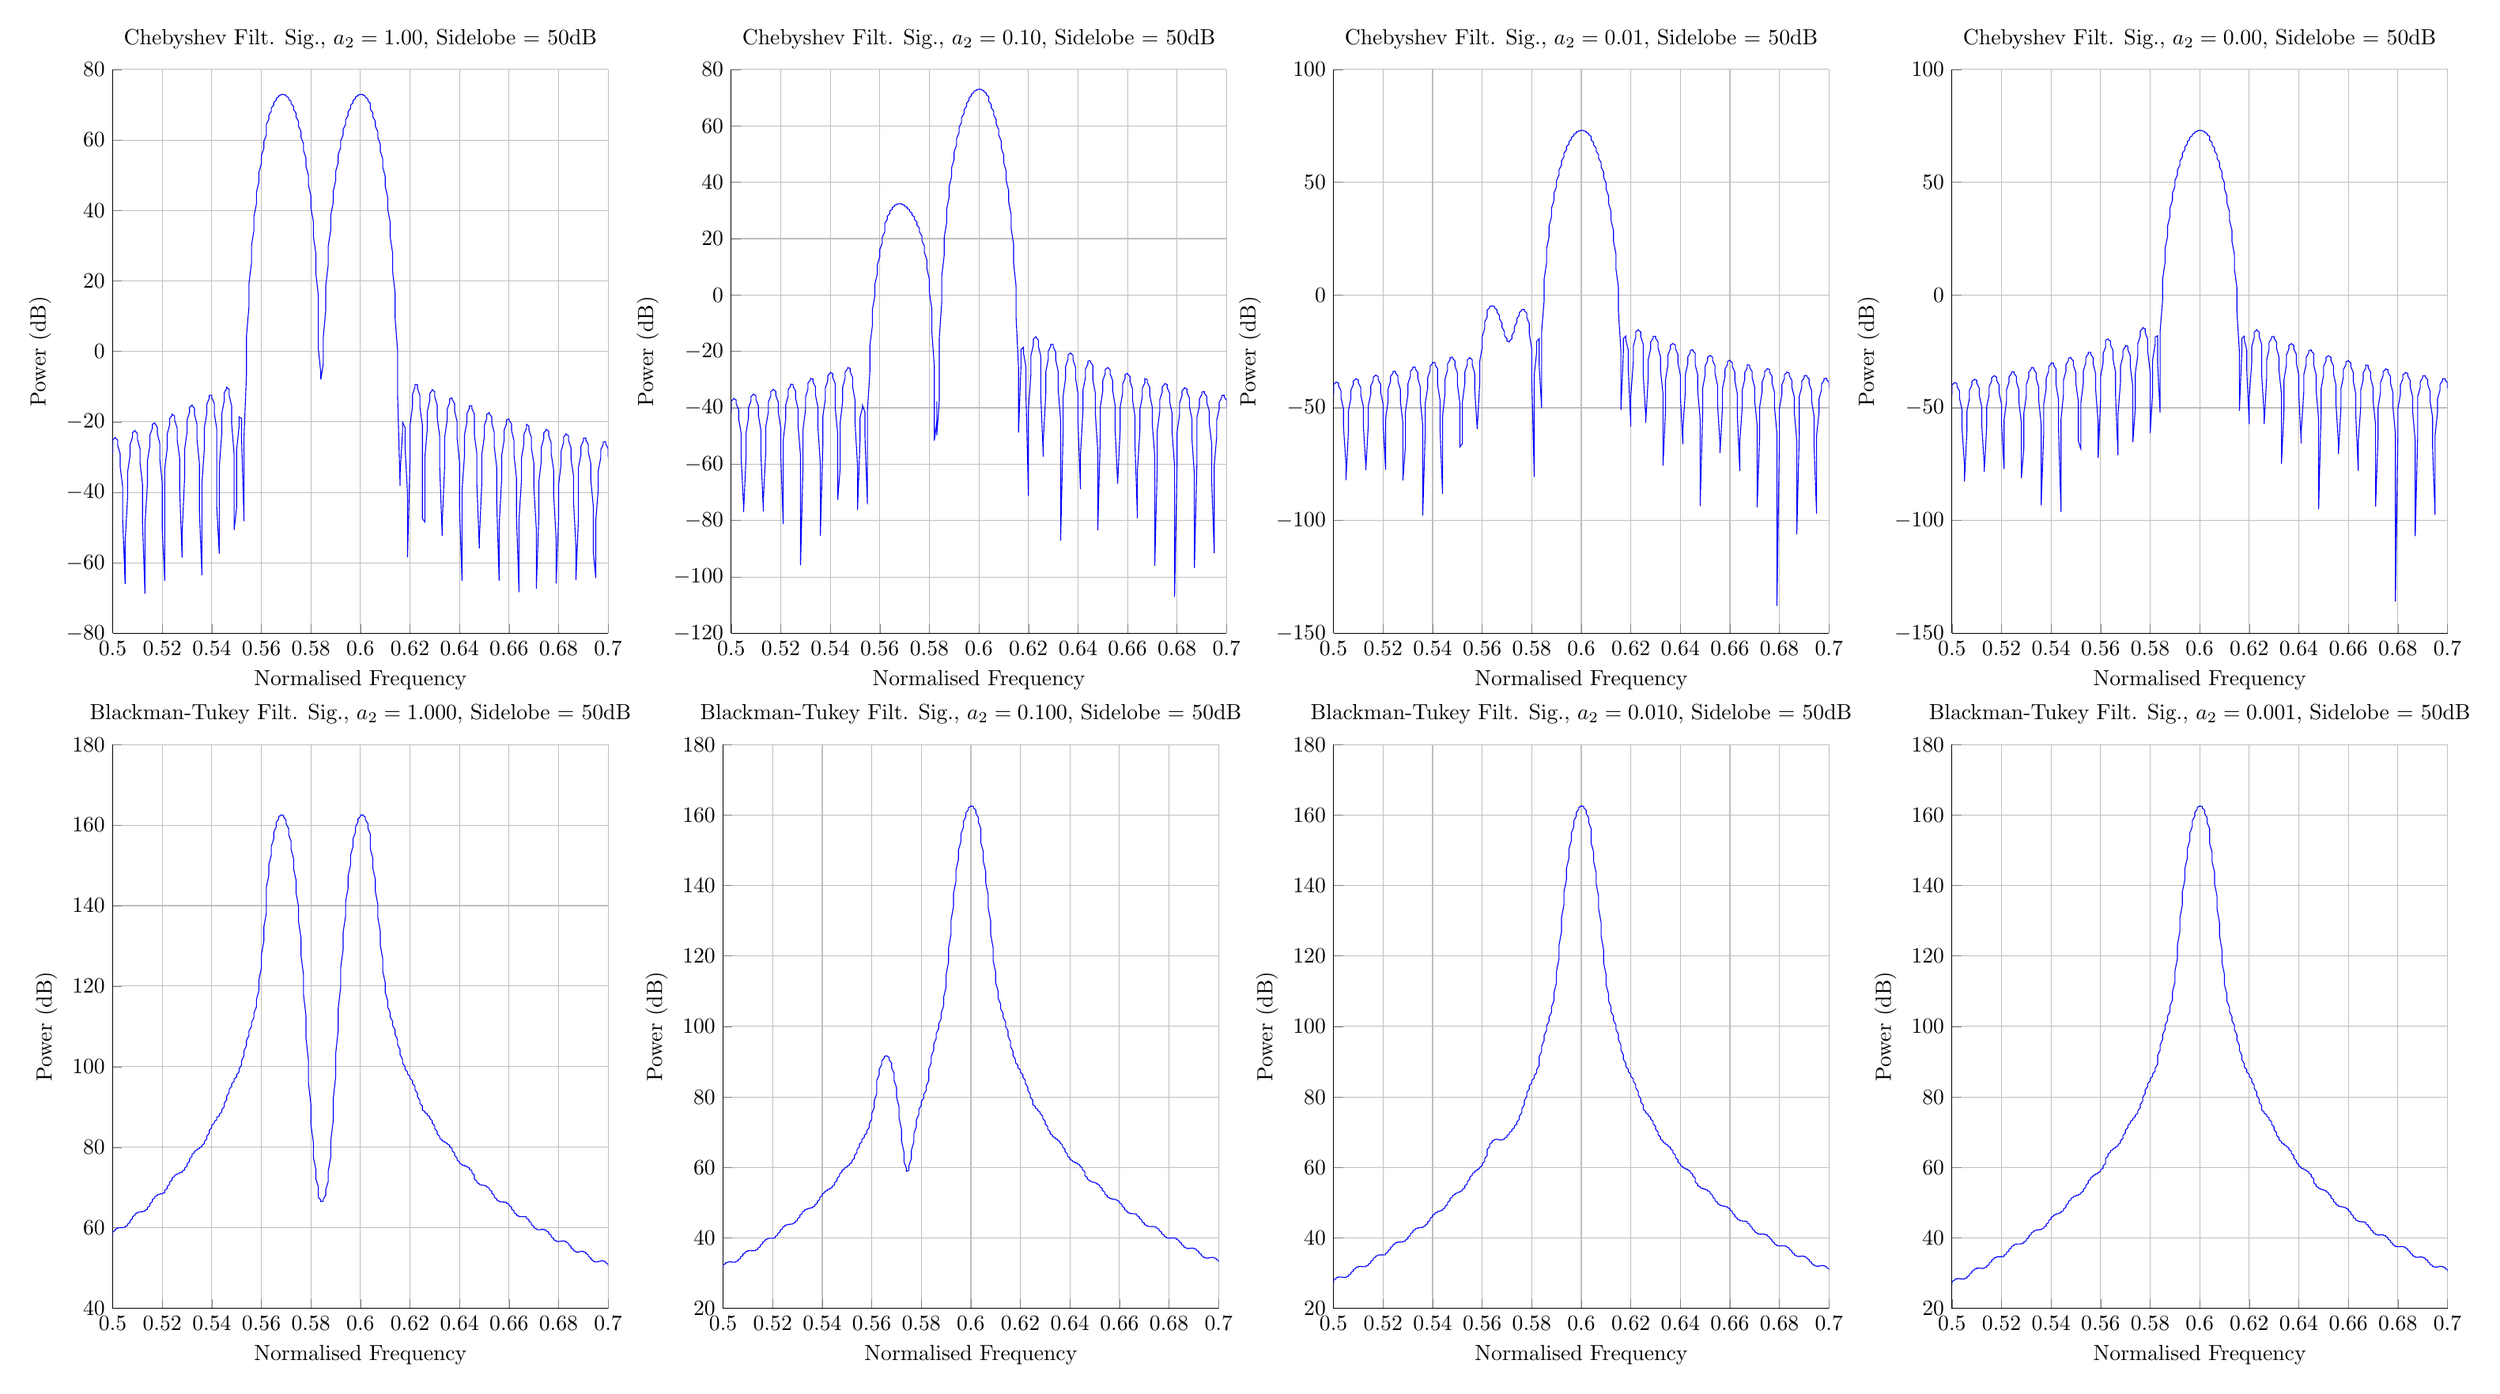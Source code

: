 % This file was created by matlab2tikz v0.4.7 (commit 07a4c00a88593510c092392e71e7573348d1909d) running on MATLAB 8.3.
% Copyright (c) 2008--2014, Nico Schlömer <nico.schloemer@gmail.com>
% All rights reserved.
% Minimal pgfplots version: 1.3
% 
% The latest updates can be retrieved from
%   http://www.mathworks.com/matlabcentral/fileexchange/22022-matlab2tikz
% where you can also make suggestions and rate matlab2tikz.
% 
\begin{tikzpicture}

\begin{axis}[%
width=3.133in,
height=3.568in,
scale only axis,
xmin=0.5,
xmax=0.7,
xlabel={Normalised Frequency},
xmajorgrids,
ymin=-120,
ymax=80,
ylabel={Power (dB)},
ymajorgrids,
name=plot3,
title={Chebyshev Filt. Sig., $ a_2=0.10 $, Sidelobe = 50dB},
axis x line*=bottom,
axis y line*=left
]
\addplot [color=blue,solid,forget plot]
  table[row sep=crcr]{-1	-107.468\\
-1.0	-78.87\\
-0.999	-67.406\\
-0.999	-60.972\\
-0.998	-56.792\\
-0.998	-53.978\\
-0.997	-52.142\\
-0.997	-51.093\\
-0.996	-50.742\\
-0.996	-51.06\\
-0.995	-52.072\\
-0.995	-53.867\\
-0.994	-56.626\\
-0.994	-60.725\\
-0.993	-67.013\\
-0.993	-78.087\\
-0.992	-106.956\\
-0.992	-79.674\\
-0.991	-67.794\\
-0.991	-61.209\\
-0.99	-56.947\\
-0.99	-54.077\\
-0.989	-52.198\\
-0.989	-51.114\\
-0.988	-50.729\\
-0.988	-51.014\\
-0.987	-51.991\\
-0.987	-53.743\\
-0.986	-56.449\\
-0.986	-60.469\\
-0.985	-66.617\\
-0.985	-77.325\\
-0.984	-105.577\\
-0.984	-80.505\\
-0.983	-68.179\\
-0.983	-61.436\\
-0.982	-57.09\\
-0.982	-54.164\\
-0.981	-52.242\\
-0.981	-51.122\\
-0.98	-50.704\\
-0.98	-50.955\\
-0.979	-51.896\\
-0.979	-53.608\\
-0.979	-56.261\\
-0.978	-60.204\\
-0.978	-66.215\\
-0.977	-76.58\\
-0.977	-103.667\\
-0.976	-81.363\\
-0.976	-68.56\\
-0.975	-61.654\\
-0.975	-57.222\\
-0.974	-54.238\\
-0.974	-52.273\\
-0.973	-51.116\\
-0.973	-50.665\\
-0.972	-50.883\\
-0.972	-51.789\\
-0.971	-53.46\\
-0.971	-56.061\\
-0.97	-59.929\\
-0.97	-65.809\\
-0.969	-75.851\\
-0.969	-101.535\\
-0.968	-82.254\\
-0.968	-68.937\\
-0.967	-61.863\\
-0.967	-57.342\\
-0.966	-54.301\\
-0.966	-52.292\\
-0.965	-51.098\\
-0.965	-50.613\\
-0.964	-50.799\\
-0.964	-51.67\\
-0.963	-53.3\\
-0.963	-55.85\\
-0.962	-59.644\\
-0.962	-65.398\\
-0.961	-75.135\\
-0.961	-99.373\\
-0.96	-83.182\\
-0.96	-69.312\\
-0.959	-62.062\\
-0.959	-57.45\\
-0.958	-54.35\\
-0.958	-52.297\\
-0.958	-51.066\\
-0.957	-50.548\\
-0.957	-50.701\\
-0.956	-51.537\\
-0.956	-53.127\\
-0.955	-55.627\\
-0.955	-59.35\\
-0.954	-64.982\\
-0.954	-74.431\\
-0.953	-97.28\\
-0.953	-84.15\\
-0.952	-69.683\\
-0.952	-62.251\\
-0.951	-57.546\\
-0.951	-54.387\\
-0.95	-52.289\\
-0.95	-51.022\\
-0.949	-50.47\\
-0.949	-50.59\\
-0.948	-51.392\\
-0.948	-52.943\\
-0.947	-55.393\\
-0.947	-59.046\\
-0.946	-64.56\\
-0.946	-73.737\\
-0.945	-95.295\\
-0.945	-85.164\\
-0.944	-70.051\\
-0.944	-62.429\\
-0.943	-57.63\\
-0.943	-54.41\\
-0.942	-52.268\\
-0.942	-50.963\\
-0.941	-50.378\\
-0.941	-50.466\\
-0.94	-51.233\\
-0.94	-52.745\\
-0.939	-55.147\\
-0.939	-58.731\\
-0.938	-64.132\\
-0.938	-73.052\\
-0.938	-93.429\\
-0.937	-86.231\\
-0.937	-70.416\\
-0.936	-62.597\\
-0.936	-57.701\\
-0.935	-54.42\\
-0.935	-52.232\\
-0.934	-50.891\\
-0.934	-50.272\\
-0.933	-50.328\\
-0.933	-51.061\\
-0.932	-52.535\\
-0.932	-54.889\\
-0.931	-58.407\\
-0.931	-63.697\\
-0.93	-72.374\\
-0.93	-91.677\\
-0.929	-87.357\\
-0.929	-70.778\\
-0.928	-62.755\\
-0.928	-57.76\\
-0.927	-54.416\\
-0.927	-52.183\\
-0.926	-50.804\\
-0.926	-50.153\\
-0.925	-50.176\\
-0.925	-50.875\\
-0.924	-52.311\\
-0.924	-54.618\\
-0.923	-58.071\\
-0.923	-63.255\\
-0.922	-71.702\\
-0.922	-90.032\\
-0.921	-88.549\\
-0.921	-71.137\\
-0.92	-62.901\\
-0.92	-57.805\\
-0.919	-54.398\\
-0.919	-52.119\\
-0.918	-50.703\\
-0.918	-50.018\\
-0.917	-50.009\\
-0.917	-50.676\\
-0.917	-52.074\\
-0.916	-54.335\\
-0.916	-57.725\\
-0.915	-62.807\\
-0.915	-71.034\\
-0.914	-88.483\\
-0.914	-89.817\\
-0.913	-71.492\\
-0.913	-63.035\\
-0.912	-57.836\\
-0.912	-54.366\\
-0.911	-52.041\\
-0.911	-50.587\\
-0.91	-49.869\\
-0.91	-49.828\\
-0.909	-50.462\\
-0.909	-51.823\\
-0.908	-54.04\\
-0.908	-57.368\\
-0.907	-62.35\\
-0.907	-70.37\\
-0.906	-87.018\\
-0.906	-91.171\\
-0.905	-71.844\\
-0.905	-63.157\\
-0.904	-57.852\\
-0.904	-54.318\\
-0.903	-51.947\\
-0.903	-50.456\\
-0.902	-49.705\\
-0.902	-49.632\\
-0.901	-50.234\\
-0.901	-51.559\\
-0.9	-53.731\\
-0.9	-56.998\\
-0.899	-61.885\\
-0.899	-69.709\\
-0.898	-85.627\\
-0.898	-92.621\\
-0.897	-72.192\\
-0.897	-63.266\\
-0.896	-57.854\\
-0.896	-54.255\\
-0.896	-51.837\\
-0.895	-50.309\\
-0.895	-49.525\\
-0.894	-49.421\\
-0.894	-49.99\\
-0.893	-51.279\\
-0.893	-53.408\\
-0.892	-56.617\\
-0.892	-61.412\\
-0.891	-69.048\\
-0.891	-84.302\\
-0.89	-94.178\\
-0.89	-72.536\\
-0.889	-63.361\\
-0.889	-57.839\\
-0.888	-54.175\\
-0.888	-51.711\\
-0.887	-50.145\\
-0.887	-49.329\\
-0.886	-49.194\\
-0.886	-49.731\\
-0.885	-50.985\\
-0.885	-53.071\\
-0.884	-56.223\\
-0.884	-60.929\\
-0.883	-68.388\\
-0.883	-83.034\\
-0.882	-95.852\\
-0.882	-72.875\\
-0.881	-63.441\\
-0.881	-57.808\\
-0.88	-54.078\\
-0.88	-51.567\\
-0.879	-49.964\\
-0.879	-49.115\\
-0.878	-48.95\\
-0.878	-49.456\\
-0.877	-50.675\\
-0.877	-52.72\\
-0.876	-55.817\\
-0.876	-60.436\\
-0.875	-67.726\\
-0.875	-81.816\\
-0.875	-97.649\\
-0.874	-73.208\\
-0.874	-63.506\\
-0.873	-57.76\\
-0.873	-53.963\\
-0.872	-51.405\\
-0.872	-49.766\\
-0.871	-48.884\\
-0.871	-48.688\\
-0.87	-49.163\\
-0.87	-50.349\\
-0.869	-52.353\\
-0.869	-55.396\\
-0.868	-59.933\\
-0.868	-67.063\\
-0.867	-80.643\\
-0.867	-99.563\\
-0.866	-73.534\\
-0.866	-63.554\\
-0.865	-57.692\\
-0.865	-53.829\\
-0.864	-51.225\\
-0.864	-49.548\\
-0.863	-48.635\\
-0.863	-48.409\\
-0.862	-48.854\\
-0.862	-50.006\\
-0.861	-51.971\\
-0.861	-54.962\\
-0.86	-59.419\\
-0.86	-66.397\\
-0.859	-79.508\\
-0.859	-101.565\\
-0.858	-73.853\\
-0.858	-63.584\\
-0.857	-57.606\\
-0.857	-53.675\\
-0.856	-51.024\\
-0.856	-49.311\\
-0.855	-48.367\\
-0.855	-48.111\\
-0.854	-48.526\\
-0.854	-49.646\\
-0.854	-51.572\\
-0.853	-54.513\\
-0.853	-58.894\\
-0.852	-65.727\\
-0.852	-78.406\\
-0.851	-103.576\\
-0.851	-74.161\\
-0.85	-63.594\\
-0.85	-57.498\\
-0.849	-53.5\\
-0.849	-50.803\\
-0.848	-49.054\\
-0.848	-48.078\\
-0.847	-47.794\\
-0.847	-48.179\\
-0.846	-49.268\\
-0.846	-51.156\\
-0.845	-54.048\\
-0.845	-58.356\\
-0.844	-65.052\\
-0.844	-77.334\\
-0.843	-105.433\\
-0.843	-74.459\\
-0.842	-63.582\\
-0.842	-57.367\\
-0.841	-53.302\\
-0.841	-50.56\\
-0.84	-48.775\\
-0.84	-47.769\\
-0.839	-47.455\\
-0.839	-47.812\\
-0.838	-48.87\\
-0.838	-50.722\\
-0.837	-53.567\\
-0.837	-57.804\\
-0.836	-64.372\\
-0.836	-76.288\\
-0.835	-106.861\\
-0.835	-74.741\\
-0.834	-63.547\\
-0.834	-57.212\\
-0.833	-53.081\\
-0.833	-50.293\\
-0.833	-48.473\\
-0.832	-47.437\\
-0.832	-47.096\\
-0.831	-47.425\\
-0.831	-48.452\\
-0.83	-50.269\\
-0.83	-53.068\\
-0.829	-57.239\\
-0.829	-63.684\\
-0.828	-75.264\\
-0.828	-107.519\\
-0.827	-75.007\\
-0.827	-63.486\\
-0.826	-57.032\\
-0.826	-52.834\\
-0.825	-50.001\\
-0.825	-48.147\\
-0.824	-47.081\\
-0.824	-46.713\\
-0.823	-47.015\\
-0.823	-48.013\\
-0.822	-49.796\\
-0.822	-52.552\\
-0.821	-56.659\\
-0.821	-62.989\\
-0.82	-74.26\\
-0.82	-107.186\\
-0.819	-75.252\\
-0.819	-63.397\\
-0.818	-56.822\\
-0.818	-52.56\\
-0.817	-49.683\\
-0.817	-47.795\\
-0.816	-46.7\\
-0.816	-46.305\\
-0.815	-46.581\\
-0.815	-47.551\\
-0.814	-49.302\\
-0.814	-52.016\\
-0.813	-56.063\\
-0.813	-62.285\\
-0.812	-73.272\\
-0.812	-105.939\\
-0.812	-75.471\\
-0.811	-63.275\\
-0.811	-56.583\\
-0.81	-52.256\\
-0.81	-49.336\\
-0.809	-47.415\\
-0.809	-46.293\\
-0.808	-45.872\\
-0.808	-46.123\\
-0.807	-47.066\\
-0.807	-48.786\\
-0.806	-51.46\\
-0.806	-55.45\\
-0.805	-61.572\\
-0.805	-72.3\\
-0.804	-104.087\\
-0.804	-75.658\\
-0.803	-63.119\\
-0.803	-56.309\\
-0.802	-51.92\\
-0.802	-48.959\\
-0.801	-47.006\\
-0.801	-45.857\\
-0.8	-45.412\\
-0.8	-45.638\\
-0.799	-46.555\\
-0.799	-48.246\\
-0.798	-50.883\\
-0.798	-54.819\\
-0.797	-60.848\\
-0.797	-71.34\\
-0.796	-101.961\\
-0.796	-75.807\\
-0.795	-62.922\\
-0.795	-55.999\\
-0.794	-51.55\\
-0.794	-48.548\\
-0.793	-46.565\\
-0.793	-45.39\\
-0.792	-44.921\\
-0.792	-45.124\\
-0.792	-46.017\\
-0.791	-47.68\\
-0.791	-50.282\\
-0.79	-54.168\\
-0.79	-60.112\\
-0.789	-70.391\\
-0.789	-99.79\\
-0.788	-75.907\\
-0.788	-62.682\\
-0.787	-55.649\\
-0.787	-51.141\\
-0.786	-48.102\\
-0.786	-46.09\\
-0.785	-44.89\\
-0.785	-44.399\\
-0.784	-44.581\\
-0.784	-45.451\\
-0.783	-47.088\\
-0.783	-49.657\\
-0.782	-53.498\\
-0.782	-59.363\\
-0.781	-69.453\\
-0.781	-97.698\\
-0.78	-75.95\\
-0.78	-62.391\\
-0.779	-55.254\\
-0.779	-50.692\\
-0.778	-47.617\\
-0.778	-45.577\\
-0.777	-44.355\\
-0.777	-43.843\\
-0.776	-44.004\\
-0.776	-44.853\\
-0.775	-46.466\\
-0.775	-49.007\\
-0.774	-52.806\\
-0.774	-58.601\\
-0.773	-68.524\\
-0.773	-95.746\\
-0.772	-75.921\\
-0.772	-62.044\\
-0.771	-54.809\\
-0.771	-50.197\\
-0.771	-47.089\\
-0.77	-45.024\\
-0.77	-43.78\\
-0.769	-43.25\\
-0.769	-43.392\\
-0.768	-44.222\\
-0.768	-45.814\\
-0.767	-48.328\\
-0.767	-52.09\\
-0.766	-57.825\\
-0.766	-67.605\\
-0.765	-93.961\\
-0.765	-75.806\\
-0.764	-61.633\\
-0.764	-54.31\\
-0.763	-49.652\\
-0.763	-46.514\\
-0.762	-44.426\\
-0.762	-43.164\\
-0.761	-42.616\\
-0.761	-42.743\\
-0.76	-43.555\\
-0.76	-45.128\\
-0.759	-47.619\\
-0.759	-51.35\\
-0.758	-57.034\\
-0.758	-66.695\\
-0.757	-92.358\\
-0.757	-75.584\\
-0.756	-61.149\\
-0.756	-53.749\\
-0.755	-49.052\\
-0.755	-45.887\\
-0.754	-43.78\\
-0.754	-42.502\\
-0.753	-41.939\\
-0.753	-42.051\\
-0.752	-42.849\\
-0.752	-44.406\\
-0.751	-46.878\\
-0.751	-50.584\\
-0.75	-56.227\\
-0.75	-65.797\\
-0.75	-90.947\\
-0.749	-75.233\\
-0.749	-60.581\\
-0.748	-53.119\\
-0.748	-48.389\\
-0.747	-45.204\\
-0.747	-43.08\\
-0.746	-41.788\\
-0.746	-41.214\\
-0.745	-41.314\\
-0.745	-42.101\\
-0.744	-43.645\\
-0.744	-46.103\\
-0.743	-49.79\\
-0.743	-55.404\\
-0.742	-64.912\\
-0.742	-89.748\\
-0.741	-74.728\\
-0.741	-59.918\\
-0.74	-52.41\\
-0.74	-47.657\\
-0.739	-44.456\\
-0.739	-42.321\\
-0.738	-41.019\\
-0.738	-40.435\\
-0.737	-40.527\\
-0.737	-41.306\\
-0.736	-42.842\\
-0.736	-45.29\\
-0.735	-48.967\\
-0.735	-54.566\\
-0.734	-64.047\\
-0.734	-88.789\\
-0.733	-74.037\\
-0.733	-59.144\\
-0.732	-51.613\\
-0.732	-46.847\\
-0.731	-43.637\\
-0.731	-41.495\\
-0.73	-40.187\\
-0.73	-39.598\\
-0.729	-39.685\\
-0.729	-40.46\\
-0.729	-41.992\\
-0.728	-44.438\\
-0.728	-48.114\\
-0.727	-53.714\\
-0.727	-63.206\\
-0.726	-88.12\\
-0.726	-73.125\\
-0.725	-58.243\\
-0.725	-50.714\\
-0.724	-45.949\\
-0.724	-42.738\\
-0.723	-40.594\\
-0.723	-39.285\\
-0.722	-38.695\\
-0.722	-38.783\\
-0.721	-39.558\\
-0.721	-41.093\\
-0.72	-43.544\\
-0.72	-47.229\\
-0.719	-52.851\\
-0.719	-62.403\\
-0.718	-87.828\\
-0.718	-71.955\\
-0.717	-57.194\\
-0.717	-49.699\\
-0.716	-44.948\\
-0.716	-41.746\\
-0.715	-39.609\\
-0.715	-38.304\\
-0.714	-37.72\\
-0.714	-37.812\\
-0.713	-38.594\\
-0.713	-40.138\\
-0.712	-42.603\\
-0.712	-46.312\\
-0.711	-51.98\\
-0.711	-61.653\\
-0.71	-88.064\\
-0.71	-70.483\\
-0.709	-55.973\\
-0.709	-48.548\\
-0.708	-43.831\\
-0.708	-40.65\\
-0.708	-38.527\\
-0.707	-37.235\\
-0.707	-36.661\\
-0.706	-36.766\\
-0.706	-37.562\\
-0.705	-39.124\\
-0.705	-41.615\\
-0.704	-45.365\\
-0.704	-51.11\\
-0.703	-60.983\\
-0.703	-89.11\\
-0.702	-68.666\\
-0.702	-54.551\\
-0.701	-47.24\\
-0.701	-42.579\\
-0.7	-39.432\\
-0.7	-37.334\\
-0.699	-36.063\\
-0.699	-35.509\\
-0.698	-35.634\\
-0.698	-36.454\\
-0.697	-38.045\\
-0.697	-40.577\\
-0.696	-44.391\\
-0.696	-50.254\\
-0.695	-60.439\\
-0.695	-91.549\\
-0.694	-66.457\\
-0.694	-52.893\\
-0.693	-45.747\\
-0.693	-41.168\\
-0.692	-38.072\\
-0.692	-36.013\\
-0.691	-34.774\\
-0.691	-34.25\\
-0.69	-34.406\\
-0.69	-35.261\\
-0.689	-36.897\\
-0.689	-39.489\\
-0.688	-43.398\\
-0.688	-49.437\\
-0.688	-60.093\\
-0.687	-96.791\\
-0.687	-63.808\\
-0.686	-50.958\\
-0.686	-44.034\\
-0.685	-39.569\\
-0.685	-36.546\\
-0.684	-34.542\\
-0.684	-33.349\\
-0.683	-32.868\\
-0.683	-33.07\\
-0.682	-33.976\\
-0.682	-35.676\\
-0.681	-38.356\\
-0.681	-42.401\\
-0.68	-48.699\\
-0.68	-60.077\\
-0.679	-107.067\\
-0.679	-60.669\\
-0.678	-48.692\\
-0.678	-42.059\\
-0.677	-37.745\\
-0.677	-34.822\\
-0.676	-32.893\\
-0.676	-31.764\\
-0.675	-31.346\\
-0.675	-31.611\\
-0.674	-32.591\\
-0.674	-34.382\\
-0.673	-37.189\\
-0.673	-41.433\\
-0.672	-48.117\\
-0.672	-60.65\\
-0.671	-96.077\\
-0.671	-56.984\\
-0.67	-46.031\\
-0.67	-39.764\\
-0.669	-35.649\\
-0.669	-32.858\\
-0.668	-31.032\\
-0.668	-29.993\\
-0.667	-29.661\\
-0.667	-30.017\\
-0.667	-31.101\\
-0.666	-33.024\\
-0.666	-36.016\\
-0.665	-40.558\\
-0.665	-47.841\\
-0.664	-62.39\\
-0.664	-79.246\\
-0.663	-52.687\\
-0.663	-42.893\\
-0.662	-37.079\\
-0.662	-33.219\\
-0.661	-30.604\\
-0.661	-28.918\\
-0.66	-28.003\\
-0.66	-27.791\\
-0.659	-28.278\\
-0.659	-29.514\\
-0.658	-31.633\\
-0.658	-34.906\\
-0.657	-39.914\\
-0.657	-48.2\\
-0.656	-66.951\\
-0.656	-66.527\\
-0.655	-47.693\\
-0.655	-39.172\\
-0.654	-33.908\\
-0.654	-30.375\\
-0.653	-27.995\\
-0.653	-26.5\\
-0.652	-25.76\\
-0.652	-25.724\\
-0.651	-26.403\\
-0.651	-27.872\\
-0.65	-30.297\\
-0.65	-34.023\\
-0.649	-39.829\\
-0.649	-50.047\\
-0.648	-83.367\\
-0.648	-55.375\\
-0.647	-41.882\\
-0.647	-34.727\\
-0.646	-30.128\\
-0.646	-27.017\\
-0.646	-24.955\\
-0.645	-23.73\\
-0.645	-23.247\\
-0.644	-23.48\\
-0.644	-24.465\\
-0.643	-26.314\\
-0.643	-29.264\\
-0.642	-33.817\\
-0.642	-41.238\\
-0.641	-56.558\\
-0.641	-68.877\\
-0.64	-44.594\\
-0.64	-35.089\\
-0.639	-29.384\\
-0.639	-25.592\\
-0.638	-23.04\\
-0.638	-21.428\\
-0.637	-20.613\\
-0.637	-20.542\\
-0.636	-21.23\\
-0.636	-22.762\\
-0.635	-25.337\\
-0.635	-29.371\\
-0.634	-35.857\\
-0.634	-48.176\\
-0.633	-87.013\\
-0.633	-44.567\\
-0.632	-33.459\\
-0.632	-27.12\\
-0.631	-22.98\\
-0.631	-20.214\\
-0.63	-18.468\\
-0.63	-17.579\\
-0.629	-17.491\\
-0.629	-18.223\\
-0.628	-19.884\\
-0.628	-22.72\\
-0.627	-27.266\\
-0.627	-34.918\\
-0.626	-51.661\\
-0.626	-57.352\\
-0.625	-36.058\\
-0.625	-27.078\\
-0.625	-21.685\\
-0.624	-18.199\\
-0.624	-16.022\\
-0.623	-14.905\\
-0.623	-14.769\\
-0.622	-15.654\\
-0.622	-17.742\\
-0.621	-21.456\\
-0.621	-27.851\\
-0.62	-40.624\\
-0.62	-71.176\\
-0.619	-35.573\\
-0.619	-25.537\\
-0.618	-20.541\\
-0.618	-18.517\\
-0.617	-19.387\\
-0.617	-24.871\\
-0.616	-48.772\\
-0.616	-25.786\\
-0.615	-7.737\\
-0.615	3.162\\
-0.614	11.341\\
-0.614	18.013\\
-0.613	23.696\\
-0.613	28.664\\
-0.612	33.08\\
-0.612	37.052\\
-0.611	40.653\\
-0.611	43.937\\
-0.61	46.945\\
-0.61	49.708\\
-0.609	52.25\\
-0.609	54.592\\
-0.608	56.75\\
-0.608	58.738\\
-0.607	60.566\\
-0.607	62.244\\
-0.606	63.781\\
-0.606	65.182\\
-0.605	66.455\\
-0.605	67.604\\
-0.604	68.634\\
-0.604	69.548\\
-0.604	70.35\\
-0.603	71.042\\
-0.603	71.627\\
-0.602	72.106\\
-0.602	72.481\\
-0.601	72.753\\
-0.601	72.924\\
-0.6	72.993\\
-0.6	72.961\\
-0.599	72.828\\
-0.599	72.594\\
-0.598	72.257\\
-0.598	71.818\\
-0.597	71.274\\
-0.597	70.624\\
-0.596	69.866\\
-0.596	68.997\\
-0.595	68.015\\
-0.595	66.916\\
-0.594	65.696\\
-0.594	64.35\\
-0.593	62.873\\
-0.593	61.258\\
-0.592	59.498\\
-0.592	57.583\\
-0.591	55.503\\
-0.591	53.244\\
-0.59	50.792\\
-0.59	48.127\\
-0.589	45.226\\
-0.589	42.06\\
-0.588	38.591\\
-0.588	34.769\\
-0.587	30.53\\
-0.587	25.781\\
-0.586	20.389\\
-0.586	14.149\\
-0.585	6.715\\
-0.585	-2.569\\
-0.584	-15.263\\
-0.584	-37.625\\
-0.583	-49.817\\
-0.583	-37.693\\
-0.583	-44.854\\
-0.582	-51.669\\
-0.582	-25.158\\
-0.581	-12.99\\
-0.581	-4.966\\
-0.58	0.968\\
-0.58	5.612\\
-0.579	9.371\\
-0.579	12.484\\
-0.578	15.104\\
-0.578	17.338\\
-0.577	19.261\\
-0.577	20.933\\
-0.576	22.397\\
-0.576	23.689\\
-0.575	24.838\\
-0.575	25.865\\
-0.574	26.788\\
-0.574	27.623\\
-0.573	28.379\\
-0.573	29.064\\
-0.572	29.683\\
-0.572	30.241\\
-0.571	30.738\\
-0.571	31.175\\
-0.57	31.549\\
-0.57	31.858\\
-0.569	32.1\\
-0.569	32.269\\
-0.568	32.363\\
-0.568	32.375\\
-0.567	32.301\\
-0.567	32.135\\
-0.566	31.872\\
-0.566	31.505\\
-0.565	31.029\\
-0.565	30.437\\
-0.564	29.722\\
-0.564	28.878\\
-0.563	27.894\\
-0.563	26.764\\
-0.562	25.475\\
-0.562	24.018\\
-0.562	22.378\\
-0.561	20.539\\
-0.561	18.483\\
-0.56	16.185\\
-0.56	13.617\\
-0.559	10.742\\
-0.559	7.511\\
-0.558	3.857\\
-0.558	-0.313\\
-0.557	-5.141\\
-0.557	-10.853\\
-0.556	-17.86\\
-0.556	-27.035\\
-0.555	-40.939\\
-0.555	-74.215\\
-0.554	-50.156\\
-0.554	-41.616\\
-0.553	-39.12\\
-0.553	-39.845\\
-0.552	-43.527\\
-0.552	-51.717\\
-0.551	-76.239\\
-0.551	-60.632\\
-0.55	-45.104\\
-0.55	-37.304\\
-0.549	-32.423\\
-0.549	-29.209\\
-0.548	-27.157\\
-0.548	-26.022\\
-0.547	-25.688\\
-0.547	-26.116\\
-0.546	-27.334\\
-0.546	-29.447\\
-0.545	-32.689\\
-0.545	-37.565\\
-0.544	-45.361\\
-0.544	-61.277\\
-0.543	-72.632\\
-0.543	-49.288\\
-0.542	-40.21\\
-0.542	-34.876\\
-0.542	-31.434\\
-0.541	-29.221\\
-0.541	-27.934\\
-0.54	-27.428\\
-0.54	-27.643\\
-0.539	-28.585\\
-0.539	-30.321\\
-0.538	-33.016\\
-0.538	-37.006\\
-0.537	-43.055\\
-0.537	-53.429\\
-0.536	-85.408\\
-0.536	-60.11\\
-0.535	-46.671\\
-0.535	-39.741\\
-0.534	-35.4\\
-0.534	-32.557\\
-0.533	-30.762\\
-0.533	-29.8\\
-0.532	-29.568\\
-0.532	-30.035\\
-0.531	-31.227\\
-0.531	-33.24\\
-0.53	-36.277\\
-0.53	-40.76\\
-0.529	-47.699\\
-0.529	-60.543\\
-0.528	-95.853\\
-0.528	-57.127\\
-0.527	-46.461\\
-0.527	-40.456\\
-0.526	-36.596\\
-0.526	-34.061\\
-0.525	-32.489\\
-0.525	-31.706\\
-0.524	-31.631\\
-0.524	-32.247\\
-0.523	-33.594\\
-0.523	-35.786\\
-0.522	-39.058\\
-0.522	-43.902\\
-0.521	-51.548\\
-0.521	-66.772\\
-0.521	-81.211\\
-0.52	-56.394\\
-0.52	-47.032\\
-0.519	-41.533\\
-0.519	-37.953\\
-0.518	-35.602\\
-0.518	-34.168\\
-0.517	-33.497\\
-0.517	-33.522\\
-0.516	-34.235\\
-0.516	-35.687\\
-0.515	-38.004\\
-0.515	-41.445\\
-0.514	-46.558\\
-0.514	-54.769\\
-0.513	-72.235\\
-0.513	-76.743\\
-0.512	-56.536\\
-0.512	-47.914\\
-0.511	-42.727\\
-0.511	-39.324\\
-0.51	-37.092\\
-0.51	-35.748\\
-0.509	-35.152\\
-0.509	-35.244\\
-0.508	-36.024\\
-0.508	-37.549\\
-0.507	-39.955\\
-0.507	-43.518\\
-0.506	-48.833\\
-0.506	-57.486\\
-0.505	-76.981\\
-0.505	-75.003\\
-0.504	-57.091\\
-0.504	-48.931\\
-0.503	-43.947\\
-0.503	-40.661\\
-0.502	-38.509\\
-0.502	-37.225\\
-0.501	-36.679\\
-0.501	-36.818\\
-0.5	-37.644\\
-0.5	-39.219\\
-0.5	-41.687\\
-0.499	-45.338\\
-0.499	-50.802\\
-0.498	-59.791\\
-0.498	-81.018\\
-0.497	-74.453\\
-0.497	-57.865\\
-0.496	-50.003\\
-0.496	-45.154\\
-0.495	-41.947\\
-0.495	-39.849\\
-0.494	-38.605\\
-0.494	-38.093\\
-0.493	-38.262\\
-0.493	-39.119\\
-0.492	-40.728\\
-0.492	-43.239\\
-0.491	-46.951\\
-0.491	-52.52\\
-0.49	-61.754\\
-0.49	-84.344\\
-0.489	-74.537\\
-0.489	-58.759\\
-0.488	-51.093\\
-0.488	-46.333\\
-0.487	-43.178\\
-0.487	-41.114\\
-0.486	-39.897\\
-0.486	-39.407\\
-0.485	-39.595\\
-0.485	-40.471\\
-0.484	-42.102\\
-0.484	-44.641\\
-0.483	-48.392\\
-0.483	-54.031\\
-0.482	-63.43\\
-0.482	-86.972\\
-0.481	-75.002\\
-0.481	-59.723\\
-0.48	-52.181\\
-0.48	-47.476\\
-0.479	-44.354\\
-0.479	-42.312\\
-0.479	-41.11\\
-0.478	-40.632\\
-0.478	-40.831\\
-0.477	-41.718\\
-0.477	-43.361\\
-0.476	-45.914\\
-0.476	-49.688\\
-0.475	-55.367\\
-0.475	-64.864\\
-0.474	-88.948\\
-0.474	-75.713\\
-0.473	-60.726\\
-0.473	-53.256\\
-0.472	-48.583\\
-0.472	-45.478\\
-0.471	-43.447\\
-0.471	-42.252\\
-0.47	-41.778\\
-0.47	-41.982\\
-0.469	-42.872\\
-0.469	-44.519\\
-0.468	-47.078\\
-0.468	-50.86\\
-0.467	-56.555\\
-0.467	-66.092\\
-0.466	-90.347\\
-0.466	-76.595\\
-0.465	-61.751\\
-0.465	-54.313\\
-0.464	-49.653\\
-0.464	-46.553\\
-0.463	-44.524\\
-0.463	-43.33\\
-0.462	-42.856\\
-0.462	-43.058\\
-0.461	-43.946\\
-0.461	-45.591\\
-0.46	-48.146\\
-0.46	-51.926\\
-0.459	-57.616\\
-0.459	-67.146\\
-0.458	-91.26\\
-0.458	-77.602\\
-0.458	-62.787\\
-0.457	-55.35\\
-0.457	-50.687\\
-0.456	-47.584\\
-0.456	-45.55\\
-0.455	-44.351\\
-0.455	-43.871\\
-0.454	-44.067\\
-0.454	-44.949\\
-0.453	-46.586\\
-0.453	-49.132\\
-0.452	-52.898\\
-0.452	-58.568\\
-0.451	-68.05\\
-0.451	-91.782\\
-0.45	-78.706\\
-0.45	-63.827\\
-0.449	-56.365\\
-0.449	-51.687\\
-0.448	-48.572\\
-0.448	-46.528\\
-0.447	-45.32\\
-0.447	-44.831\\
-0.446	-45.017\\
-0.446	-45.888\\
-0.445	-47.513\\
-0.445	-50.044\\
-0.444	-53.79\\
-0.444	-59.425\\
-0.443	-68.828\\
-0.443	-92.002\\
-0.442	-79.888\\
-0.442	-64.868\\
-0.441	-57.359\\
-0.441	-52.655\\
-0.44	-49.522\\
-0.44	-47.463\\
-0.439	-46.242\\
-0.439	-45.74\\
-0.438	-45.914\\
-0.438	-46.771\\
-0.438	-48.38\\
-0.437	-50.892\\
-0.437	-54.61\\
-0.436	-60.2\\
-0.436	-69.496\\
-0.435	-91.993\\
-0.435	-81.138\\
-0.434	-65.908\\
-0.434	-58.332\\
-0.433	-53.593\\
-0.433	-50.436\\
-0.432	-48.359\\
-0.432	-47.121\\
-0.431	-46.604\\
-0.431	-46.762\\
-0.43	-47.603\\
-0.43	-49.193\\
-0.429	-51.681\\
-0.429	-55.366\\
-0.428	-60.902\\
-0.428	-70.072\\
-0.427	-91.817\\
-0.427	-82.449\\
-0.426	-66.945\\
-0.426	-59.286\\
-0.425	-54.503\\
-0.425	-51.317\\
-0.424	-49.218\\
-0.424	-47.961\\
-0.423	-47.426\\
-0.423	-47.566\\
-0.422	-48.388\\
-0.422	-49.957\\
-0.421	-52.418\\
-0.421	-56.066\\
-0.42	-61.539\\
-0.42	-70.567\\
-0.419	-91.521\\
-0.419	-83.816\\
-0.418	-67.979\\
-0.418	-60.22\\
-0.417	-55.387\\
-0.417	-52.168\\
-0.417	-50.043\\
-0.416	-48.764\\
-0.416	-48.21\\
-0.415	-48.331\\
-0.415	-49.132\\
-0.414	-50.677\\
-0.414	-53.108\\
-0.413	-56.715\\
-0.413	-62.12\\
-0.412	-70.994\\
-0.412	-91.142\\
-0.411	-85.238\\
-0.411	-69.009\\
-0.41	-61.137\\
-0.41	-56.247\\
-0.409	-52.99\\
-0.409	-50.837\\
-0.408	-49.535\\
-0.408	-48.959\\
-0.407	-49.058\\
-0.407	-49.837\\
-0.406	-51.356\\
-0.406	-53.756\\
-0.405	-57.319\\
-0.405	-62.65\\
-0.404	-71.361\\
-0.404	-90.708\\
-0.403	-86.716\\
-0.403	-70.037\\
-0.402	-62.038\\
-0.402	-57.083\\
-0.401	-53.787\\
-0.401	-51.603\\
-0.4	-50.275\\
-0.4	-49.676\\
-0.399	-49.752\\
-0.399	-50.507\\
-0.398	-51.999\\
-0.398	-54.365\\
-0.397	-57.88\\
-0.397	-63.135\\
-0.396	-71.677\\
-0.396	-90.238\\
-0.396	-88.25\\
-0.395	-71.064\\
-0.395	-62.923\\
-0.394	-57.899\\
-0.394	-54.558\\
-0.393	-52.342\\
-0.393	-50.986\\
-0.392	-50.362\\
-0.392	-50.415\\
-0.391	-51.144\\
-0.391	-52.607\\
-0.39	-54.938\\
-0.39	-58.405\\
-0.389	-63.58\\
-0.389	-71.948\\
-0.388	-89.749\\
-0.388	-89.842\\
-0.387	-72.089\\
-0.387	-63.793\\
-0.386	-58.695\\
-0.386	-55.307\\
-0.385	-53.055\\
-0.385	-51.672\\
-0.384	-51.021\\
-0.384	-51.048\\
-0.383	-51.751\\
-0.383	-53.185\\
-0.382	-55.479\\
-0.382	-58.895\\
-0.381	-63.988\\
-0.381	-72.181\\
-0.38	-89.251\\
-0.38	-91.493\\
-0.379	-73.114\\
-0.379	-64.651\\
-0.378	-59.473\\
-0.378	-56.034\\
-0.377	-53.746\\
-0.377	-52.332\\
-0.376	-51.655\\
-0.376	-51.655\\
-0.375	-52.331\\
-0.375	-53.733\\
-0.375	-55.989\\
-0.374	-59.353\\
-0.374	-64.363\\
-0.373	-72.379\\
-0.373	-88.752\\
-0.372	-93.203\\
-0.372	-74.141\\
-0.371	-65.497\\
-0.371	-60.233\\
-0.37	-56.742\\
-0.37	-54.415\\
-0.369	-52.969\\
-0.369	-52.264\\
-0.368	-52.237\\
-0.368	-52.884\\
-0.367	-54.255\\
-0.367	-56.472\\
-0.366	-59.783\\
-0.366	-64.708\\
-0.365	-72.548\\
-0.365	-88.257\\
-0.364	-94.97\\
-0.364	-75.171\\
-0.363	-66.332\\
-0.363	-60.977\\
-0.362	-57.43\\
-0.362	-55.063\\
-0.361	-53.585\\
-0.361	-52.85\\
-0.36	-52.795\\
-0.36	-53.413\\
-0.359	-54.751\\
-0.359	-56.929\\
-0.358	-60.186\\
-0.358	-65.026\\
-0.357	-72.691\\
-0.357	-87.771\\
-0.356	-96.786\\
-0.356	-76.204\\
-0.355	-67.156\\
-0.355	-61.707\\
-0.354	-58.102\\
-0.354	-55.692\\
-0.354	-54.18\\
-0.353	-53.415\\
-0.353	-53.331\\
-0.352	-53.919\\
-0.352	-55.225\\
-0.351	-57.362\\
-0.351	-60.564\\
-0.35	-65.318\\
-0.35	-72.811\\
-0.349	-87.295\\
-0.349	-98.637\\
-0.348	-77.244\\
-0.348	-67.972\\
-0.347	-62.422\\
-0.347	-58.756\\
-0.346	-56.303\\
-0.346	-54.756\\
-0.345	-53.96\\
-0.345	-53.847\\
-0.344	-54.405\\
-0.344	-55.676\\
-0.343	-57.772\\
-0.343	-60.92\\
-0.342	-65.588\\
-0.342	-72.911\\
-0.341	-86.831\\
-0.341	-100.492\\
-0.34	-78.29\\
-0.34	-68.78\\
-0.339	-63.124\\
-0.339	-59.395\\
-0.338	-56.897\\
-0.338	-55.313\\
-0.337	-54.486\\
-0.337	-54.343\\
-0.336	-54.87\\
-0.336	-56.107\\
-0.335	-58.162\\
-0.335	-61.254\\
-0.334	-65.837\\
-0.334	-72.992\\
-0.333	-86.381\\
-0.333	-102.301\\
-0.333	-79.346\\
-0.332	-69.581\\
-0.332	-63.814\\
-0.331	-60.019\\
-0.331	-57.475\\
-0.33	-55.854\\
-0.33	-54.994\\
-0.329	-54.82\\
-0.329	-55.316\\
-0.328	-56.518\\
-0.328	-58.532\\
-0.327	-61.569\\
-0.327	-66.066\\
-0.326	-73.057\\
-0.326	-85.944\\
-0.325	-103.987\\
-0.325	-80.412\\
-0.324	-70.376\\
-0.324	-64.493\\
-0.323	-60.63\\
-0.323	-58.037\\
-0.322	-56.378\\
-0.322	-55.485\\
-0.321	-55.28\\
-0.321	-55.744\\
-0.32	-56.911\\
-0.32	-58.883\\
-0.319	-61.865\\
-0.319	-66.278\\
-0.318	-73.108\\
-0.318	-85.52\\
-0.317	-105.441\\
-0.317	-81.49\\
-0.316	-71.166\\
-0.316	-65.161\\
-0.315	-61.227\\
-0.315	-58.585\\
-0.314	-56.887\\
-0.314	-55.961\\
-0.313	-55.723\\
-0.313	-56.155\\
-0.312	-57.287\\
-0.312	-59.217\\
-0.312	-62.143\\
-0.311	-66.473\\
-0.311	-73.146\\
-0.31	-85.109\\
-0.31	-106.537\\
-0.309	-82.584\\
-0.309	-71.951\\
-0.308	-65.819\\
-0.308	-61.812\\
-0.307	-59.119\\
-0.307	-57.382\\
-0.306	-56.42\\
-0.306	-56.151\\
-0.305	-56.55\\
-0.305	-57.646\\
-0.304	-59.534\\
-0.304	-62.405\\
-0.303	-66.652\\
-0.303	-73.172\\
-0.302	-84.711\\
-0.302	-107.164\\
-0.301	-83.694\\
-0.301	-72.734\\
-0.3	-66.468\\
-0.3	-62.385\\
-0.299	-59.64\\
-0.299	-57.862\\
-0.298	-56.866\\
-0.298	-56.564\\
-0.297	-56.929\\
-0.297	-57.99\\
-0.296	-59.836\\
-0.296	-62.652\\
-0.295	-66.816\\
-0.295	-73.186\\
-0.294	-84.325\\
-0.294	-107.269\\
-0.293	-84.822\\
-0.293	-73.513\\
-0.292	-67.108\\
-0.292	-62.947\\
-0.292	-60.149\\
-0.291	-58.329\\
-0.291	-57.297\\
-0.29	-56.962\\
-0.29	-57.294\\
-0.289	-58.319\\
-0.289	-60.123\\
-0.288	-62.884\\
-0.288	-66.967\\
-0.287	-73.192\\
-0.287	-83.951\\
-0.286	-106.885\\
-0.286	-85.972\\
-0.285	-74.291\\
-0.285	-67.741\\
-0.284	-63.498\\
-0.284	-60.645\\
-0.283	-58.783\\
-0.283	-57.715\\
-0.282	-57.346\\
-0.282	-57.645\\
-0.281	-58.634\\
-0.281	-60.395\\
-0.28	-63.102\\
-0.28	-67.106\\
-0.279	-73.188\\
-0.279	-83.588\\
-0.278	-106.113\\
-0.278	-87.146\\
-0.277	-75.069\\
-0.277	-68.366\\
-0.276	-64.04\\
-0.276	-61.13\\
-0.275	-59.225\\
-0.275	-58.12\\
-0.274	-57.718\\
-0.274	-57.983\\
-0.273	-58.936\\
-0.273	-60.654\\
-0.272	-63.307\\
-0.272	-67.232\\
-0.271	-73.175\\
-0.271	-83.235\\
-0.271	-105.08\\
-0.27	-88.345\\
-0.27	-75.847\\
-0.269	-68.985\\
-0.269	-64.572\\
-0.268	-61.605\\
-0.268	-59.655\\
-0.267	-58.513\\
-0.267	-58.076\\
-0.266	-58.308\\
-0.266	-59.224\\
-0.265	-60.901\\
-0.265	-63.5\\
-0.264	-67.347\\
-0.264	-73.155\\
-0.263	-82.891\\
-0.263	-103.901\\
-0.262	-89.572\\
-0.262	-76.626\\
-0.261	-69.597\\
-0.261	-65.095\\
-0.26	-62.069\\
-0.26	-60.074\\
-0.259	-58.894\\
-0.259	-58.423\\
-0.258	-58.62\\
-0.258	-59.5\\
-0.257	-61.135\\
-0.257	-63.68\\
-0.256	-67.451\\
-0.256	-73.128\\
-0.255	-82.557\\
-0.255	-102.66\\
-0.254	-90.829\\
-0.254	-77.407\\
-0.253	-70.204\\
-0.253	-65.609\\
-0.252	-62.523\\
-0.252	-60.482\\
-0.251	-59.264\\
-0.251	-58.758\\
-0.25	-58.921\\
-0.25	-59.764\\
-0.25	-61.357\\
-0.249	-63.849\\
-0.249	-67.544\\
-0.248	-73.094\\
-0.248	-82.231\\
-0.247	-101.414\\
-0.247	-92.119\\
-0.246	-78.191\\
-0.246	-70.806\\
-0.245	-66.116\\
-0.245	-62.967\\
-0.244	-60.88\\
-0.244	-59.623\\
-0.243	-59.081\\
-0.243	-59.21\\
-0.242	-60.017\\
-0.242	-61.568\\
-0.241	-64.008\\
-0.241	-67.628\\
-0.24	-73.053\\
-0.24	-81.913\\
-0.239	-100.196\\
-0.239	-93.441\\
-0.238	-78.979\\
-0.238	-71.403\\
-0.237	-66.615\\
-0.237	-63.402\\
-0.236	-61.268\\
-0.236	-59.971\\
-0.235	-59.394\\
-0.235	-59.488\\
-0.234	-60.258\\
-0.234	-61.767\\
-0.233	-64.155\\
-0.233	-67.703\\
-0.232	-73.007\\
-0.232	-81.602\\
-0.231	-99.024\\
-0.231	-94.796\\
-0.23	-79.773\\
-0.23	-71.997\\
-0.229	-67.106\\
-0.229	-63.828\\
-0.229	-61.646\\
-0.228	-60.31\\
-0.228	-59.697\\
-0.227	-59.755\\
-0.227	-60.489\\
-0.226	-61.957\\
-0.226	-64.293\\
-0.225	-67.769\\
-0.225	-72.955\\
-0.224	-81.298\\
-0.224	-97.906\\
-0.223	-96.183\\
-0.223	-80.573\\
-0.222	-72.586\\
-0.222	-67.591\\
-0.221	-64.246\\
-0.221	-62.014\\
-0.22	-60.638\\
-0.22	-59.989\\
-0.219	-60.012\\
-0.219	-60.71\\
-0.218	-62.136\\
-0.218	-64.421\\
-0.217	-67.826\\
-0.217	-72.897\\
-0.216	-80.999\\
-0.216	-96.845\\
-0.215	-97.597\\
-0.215	-81.38\\
-0.214	-73.174\\
-0.214	-68.069\\
-0.213	-64.656\\
-0.213	-62.374\\
-0.212	-60.957\\
-0.212	-60.271\\
-0.211	-60.259\\
-0.211	-60.92\\
-0.21	-62.305\\
-0.21	-64.539\\
-0.209	-67.874\\
-0.209	-72.834\\
-0.208	-80.706\\
-0.208	-95.84\\
-0.208	-99.029\\
-0.207	-82.196\\
-0.207	-73.758\\
-0.206	-68.541\\
-0.206	-65.058\\
-0.205	-62.725\\
-0.205	-61.266\\
-0.204	-60.544\\
-0.204	-60.497\\
-0.203	-61.121\\
-0.203	-62.465\\
-0.202	-64.649\\
-0.202	-67.915\\
-0.201	-72.766\\
-0.201	-80.418\\
-0.2	-94.888\\
-0.2	-100.466\\
-0.199	-83.021\\
-0.199	-74.341\\
-0.198	-69.007\\
-0.198	-65.452\\
-0.197	-63.067\\
-0.197	-61.567\\
-0.196	-60.807\\
-0.196	-60.725\\
-0.195	-61.312\\
-0.195	-62.615\\
-0.194	-64.749\\
-0.194	-67.948\\
-0.193	-72.693\\
-0.193	-80.135\\
-0.192	-93.987\\
-0.192	-101.882\\
-0.191	-83.858\\
-0.191	-74.923\\
-0.19	-69.468\\
-0.19	-65.84\\
-0.189	-63.402\\
-0.189	-61.859\\
-0.188	-61.062\\
-0.188	-60.943\\
-0.188	-61.494\\
-0.187	-62.756\\
-0.187	-64.841\\
-0.186	-67.974\\
-0.186	-72.615\\
-0.185	-79.855\\
-0.185	-93.132\\
-0.184	-103.245\\
-0.184	-84.708\\
-0.183	-75.503\\
-0.183	-69.924\\
-0.182	-66.22\\
-0.182	-63.728\\
-0.181	-62.142\\
-0.181	-61.307\\
-0.18	-61.153\\
-0.18	-61.667\\
-0.179	-62.889\\
-0.179	-64.925\\
-0.178	-67.992\\
-0.178	-72.533\\
-0.177	-79.58\\
-0.177	-92.32\\
-0.176	-104.506\\
-0.176	-85.571\\
-0.175	-76.084\\
-0.175	-70.375\\
-0.174	-66.593\\
-0.174	-64.047\\
-0.173	-62.417\\
-0.173	-61.544\\
-0.172	-61.354\\
-0.172	-61.832\\
-0.171	-63.013\\
-0.171	-65.001\\
-0.17	-68.004\\
-0.17	-72.446\\
-0.169	-79.307\\
-0.169	-91.547\\
-0.168	-105.604\\
-0.168	-86.45\\
-0.167	-76.665\\
-0.167	-70.821\\
-0.167	-66.96\\
-0.166	-64.358\\
-0.166	-62.684\\
-0.165	-61.773\\
-0.165	-61.547\\
-0.164	-61.987\\
-0.164	-63.129\\
-0.163	-65.068\\
-0.163	-68.008\\
-0.162	-72.354\\
-0.162	-79.038\\
-0.161	-90.81\\
-0.161	-106.47\\
-0.16	-87.347\\
-0.16	-77.246\\
-0.159	-71.264\\
-0.159	-67.321\\
-0.158	-64.662\\
-0.158	-62.943\\
-0.157	-61.993\\
-0.157	-61.731\\
-0.156	-62.135\\
-0.156	-63.236\\
-0.155	-65.128\\
-0.155	-68.006\\
-0.154	-72.258\\
-0.154	-78.771\\
-0.153	-90.105\\
-0.153	-107.04\\
-0.152	-88.262\\
-0.152	-77.829\\
-0.151	-71.702\\
-0.151	-67.675\\
-0.15	-64.958\\
-0.15	-63.194\\
-0.149	-62.205\\
-0.149	-61.907\\
-0.148	-62.274\\
-0.148	-63.336\\
-0.147	-65.181\\
-0.147	-67.997\\
-0.146	-72.158\\
-0.146	-78.506\\
-0.146	-89.429\\
-0.145	-107.27\\
-0.145	-89.198\\
-0.144	-78.415\\
-0.144	-72.137\\
-0.143	-68.024\\
-0.143	-65.248\\
-0.142	-63.438\\
-0.142	-62.41\\
-0.141	-62.075\\
-0.141	-62.406\\
-0.14	-63.427\\
-0.14	-65.226\\
-0.139	-67.981\\
-0.139	-72.054\\
-0.138	-78.243\\
-0.138	-88.78\\
-0.137	-107.152\\
-0.137	-90.156\\
-0.136	-79.003\\
-0.136	-72.568\\
-0.135	-68.367\\
-0.135	-65.531\\
-0.134	-63.675\\
-0.134	-62.607\\
-0.133	-62.235\\
-0.133	-62.529\\
-0.132	-63.511\\
-0.132	-65.264\\
-0.131	-67.96\\
-0.131	-71.945\\
-0.13	-77.982\\
-0.13	-88.156\\
-0.129	-106.715\\
-0.129	-91.139\\
-0.128	-79.594\\
-0.128	-72.997\\
-0.127	-68.705\\
-0.127	-65.807\\
-0.126	-63.904\\
-0.126	-62.796\\
-0.125	-62.387\\
-0.125	-62.645\\
-0.125	-63.588\\
-0.124	-65.294\\
-0.124	-67.932\\
-0.123	-71.832\\
-0.123	-77.721\\
-0.122	-87.554\\
-0.122	-106.015\\
-0.121	-92.147\\
-0.121	-80.189\\
-0.12	-73.423\\
-0.12	-69.038\\
-0.119	-66.077\\
-0.119	-64.126\\
-0.118	-62.978\\
-0.118	-62.532\\
-0.117	-62.753\\
-0.117	-63.657\\
-0.116	-65.318\\
-0.116	-67.897\\
-0.115	-71.715\\
-0.115	-77.462\\
-0.114	-86.972\\
-0.114	-105.123\\
-0.113	-93.183\\
-0.113	-80.79\\
-0.112	-73.847\\
-0.112	-69.365\\
-0.111	-66.341\\
-0.111	-64.341\\
-0.11	-63.152\\
-0.11	-62.67\\
-0.109	-62.854\\
-0.109	-63.718\\
-0.108	-65.335\\
-0.108	-67.857\\
-0.107	-71.593\\
-0.107	-77.203\\
-0.106	-86.409\\
-0.106	-104.104\\
-0.105	-94.247\\
-0.105	-81.396\\
-0.104	-74.268\\
-0.104	-69.688\\
-0.104	-66.599\\
-0.103	-64.55\\
-0.103	-63.32\\
-0.102	-62.8\\
-0.102	-62.947\\
-0.101	-63.773\\
-0.101	-65.345\\
-0.1	-67.811\\
-0.1	-71.468\\
-0.099	-76.945\\
-0.099	-85.862\\
-0.098	-103.012\\
-0.098	-95.341\\
-0.097	-82.008\\
-0.097	-74.688\\
-0.096	-70.006\\
-0.096	-66.85\\
-0.095	-64.751\\
-0.095	-63.48\\
-0.094	-62.922\\
-0.094	-63.033\\
-0.093	-63.82\\
-0.093	-65.348\\
-0.092	-67.759\\
-0.092	-71.338\\
-0.091	-76.687\\
-0.091	-85.33\\
-0.09	-101.887\\
-0.09	-96.464\\
-0.089	-82.628\\
-0.089	-75.107\\
-0.088	-70.319\\
-0.088	-67.096\\
-0.087	-64.946\\
-0.087	-63.633\\
-0.086	-63.038\\
-0.086	-63.112\\
-0.085	-63.86\\
-0.085	-65.344\\
-0.084	-67.701\\
-0.084	-71.204\\
-0.083	-76.429\\
-0.083	-84.812\\
-0.083	-100.758\\
-0.082	-97.615\\
-0.082	-83.256\\
-0.081	-75.525\\
-0.081	-70.629\\
-0.08	-67.336\\
-0.08	-65.135\\
-0.079	-63.78\\
-0.079	-63.146\\
-0.078	-63.184\\
-0.078	-63.894\\
-0.077	-65.334\\
-0.077	-67.637\\
-0.076	-71.065\\
-0.076	-76.17\\
-0.075	-84.307\\
-0.075	-99.644\\
-0.074	-98.789\\
-0.074	-83.893\\
-0.073	-75.941\\
-0.073	-70.934\\
-0.072	-67.57\\
-0.072	-65.317\\
-0.071	-63.919\\
-0.071	-63.248\\
-0.07	-63.248\\
-0.07	-63.92\\
-0.069	-65.317\\
-0.069	-67.567\\
-0.068	-70.923\\
-0.068	-75.911\\
-0.067	-83.813\\
-0.067	-98.555\\
-0.066	-99.981\\
-0.066	-84.54\\
-0.065	-76.358\\
-0.065	-71.235\\
-0.064	-67.799\\
-0.064	-65.493\\
-0.063	-64.052\\
-0.063	-63.342\\
-0.062	-63.306\\
-0.062	-63.94\\
-0.062	-65.294\\
-0.061	-67.491\\
-0.061	-70.776\\
-0.06	-75.651\\
-0.06	-83.329\\
-0.059	-97.497\\
-0.059	-101.179\\
-0.058	-85.199\\
-0.058	-76.774\\
-0.057	-71.532\\
-0.057	-68.022\\
-0.056	-65.662\\
-0.056	-64.178\\
-0.055	-63.43\\
-0.055	-63.357\\
-0.054	-63.952\\
-0.054	-65.264\\
-0.053	-67.41\\
-0.053	-70.624\\
-0.052	-75.391\\
-0.052	-82.855\\
-0.051	-96.474\\
-0.051	-102.366\\
-0.05	-85.87\\
-0.05	-77.191\\
-0.049	-71.826\\
-0.049	-68.24\\
-0.048	-65.826\\
-0.048	-64.298\\
-0.047	-63.511\\
-0.047	-63.401\\
-0.046	-63.958\\
-0.046	-65.228\\
-0.045	-67.323\\
-0.045	-70.469\\
-0.044	-75.129\\
-0.044	-82.388\\
-0.043	-95.487\\
-0.043	-103.518\\
-0.042	-86.556\\
-0.042	-77.609\\
-0.042	-72.116\\
-0.041	-68.452\\
-0.041	-65.983\\
-0.04	-64.41\\
-0.04	-63.585\\
-0.039	-63.438\\
-0.039	-63.958\\
-0.038	-65.186\\
-0.038	-67.23\\
-0.037	-70.309\\
-0.037	-74.865\\
-0.036	-81.93\\
-0.036	-94.535\\
-0.035	-104.599\\
-0.035	-87.257\\
-0.034	-78.028\\
-0.034	-72.403\\
-0.033	-68.66\\
-0.033	-66.134\\
-0.032	-64.517\\
-0.032	-63.652\\
-0.031	-63.468\\
-0.031	-63.95\\
-0.03	-65.137\\
-0.03	-67.132\\
-0.029	-70.144\\
-0.029	-74.6\\
-0.028	-81.478\\
-0.028	-93.617\\
-0.027	-105.565\\
-0.027	-87.974\\
-0.026	-78.448\\
-0.026	-72.687\\
-0.025	-68.862\\
-0.025	-66.279\\
-0.024	-64.617\\
-0.024	-63.713\\
-0.023	-63.492\\
-0.023	-63.936\\
-0.022	-65.082\\
-0.022	-67.027\\
-0.021	-69.975\\
-0.021	-74.334\\
-0.021	-81.032\\
-0.02	-92.731\\
-0.02	-106.361\\
-0.019	-88.71\\
-0.019	-78.871\\
-0.018	-72.968\\
-0.018	-69.06\\
-0.017	-66.419\\
-0.017	-64.71\\
-0.016	-63.767\\
-0.016	-63.508\\
-0.015	-63.916\\
-0.015	-65.02\\
-0.014	-66.917\\
-0.014	-69.801\\
-0.013	-74.065\\
-0.013	-80.592\\
-0.012	-91.875\\
-0.012	-106.934\\
-0.011	-89.467\\
-0.011	-79.296\\
-0.01	-73.246\\
-0.01	-69.252\\
-0.009	-66.552\\
-0.009	-64.797\\
-0.008	-63.814\\
-0.008	-63.519\\
-0.007	-63.888\\
-0.007	-64.952\\
-0.006	-66.801\\
-0.006	-69.623\\
-0.005	-73.794\\
-0.005	-80.156\\
-0.004	-91.047\\
-0.004	-107.234\\
-0.003	-90.245\\
-0.003	-79.724\\
-0.002	-73.521\\
-0.002	-69.44\\
-0.001	-66.68\\
-0.001	-64.878\\
-0.0	-63.854\\
0	-63.522\\
0.0	-63.854\\
0.001	-64.878\\
0.001	-66.68\\
0.002	-69.44\\
0.002	-73.521\\
0.003	-79.724\\
0.003	-90.245\\
0.004	-107.234\\
0.004	-91.047\\
0.005	-80.156\\
0.005	-73.794\\
0.006	-69.623\\
0.006	-66.801\\
0.007	-64.952\\
0.007	-63.888\\
0.008	-63.519\\
0.008	-63.814\\
0.009	-64.797\\
0.009	-66.552\\
0.01	-69.252\\
0.01	-73.246\\
0.011	-79.296\\
0.011	-89.467\\
0.012	-106.934\\
0.012	-91.875\\
0.013	-80.592\\
0.013	-74.065\\
0.014	-69.801\\
0.014	-66.917\\
0.015	-65.02\\
0.015	-63.916\\
0.016	-63.508\\
0.016	-63.767\\
0.017	-64.71\\
0.017	-66.419\\
0.018	-69.06\\
0.018	-72.968\\
0.019	-78.871\\
0.019	-88.71\\
0.02	-106.361\\
0.02	-92.731\\
0.021	-81.032\\
0.021	-74.334\\
0.021	-69.975\\
0.022	-67.027\\
0.022	-65.082\\
0.023	-63.936\\
0.023	-63.492\\
0.024	-63.713\\
0.024	-64.617\\
0.025	-66.279\\
0.025	-68.862\\
0.026	-72.687\\
0.026	-78.448\\
0.027	-87.974\\
0.027	-105.565\\
0.028	-93.617\\
0.028	-81.478\\
0.029	-74.6\\
0.029	-70.144\\
0.03	-67.132\\
0.03	-65.137\\
0.031	-63.95\\
0.031	-63.468\\
0.032	-63.652\\
0.032	-64.517\\
0.033	-66.134\\
0.033	-68.66\\
0.034	-72.403\\
0.034	-78.028\\
0.035	-87.257\\
0.035	-104.599\\
0.036	-94.535\\
0.036	-81.93\\
0.037	-74.865\\
0.037	-70.309\\
0.038	-67.23\\
0.038	-65.186\\
0.039	-63.958\\
0.039	-63.438\\
0.04	-63.585\\
0.04	-64.41\\
0.041	-65.983\\
0.041	-68.452\\
0.042	-72.116\\
0.042	-77.609\\
0.042	-86.556\\
0.043	-103.518\\
0.043	-95.487\\
0.044	-82.388\\
0.044	-75.129\\
0.045	-70.469\\
0.045	-67.323\\
0.046	-65.228\\
0.046	-63.958\\
0.047	-63.401\\
0.047	-63.511\\
0.048	-64.298\\
0.048	-65.826\\
0.049	-68.24\\
0.049	-71.826\\
0.05	-77.191\\
0.05	-85.87\\
0.051	-102.366\\
0.051	-96.474\\
0.052	-82.855\\
0.052	-75.391\\
0.053	-70.624\\
0.053	-67.41\\
0.054	-65.264\\
0.054	-63.952\\
0.055	-63.357\\
0.055	-63.43\\
0.056	-64.178\\
0.056	-65.662\\
0.057	-68.022\\
0.057	-71.532\\
0.058	-76.774\\
0.058	-85.199\\
0.059	-101.179\\
0.059	-97.497\\
0.06	-83.329\\
0.06	-75.651\\
0.061	-70.776\\
0.061	-67.491\\
0.062	-65.294\\
0.062	-63.94\\
0.062	-63.306\\
0.063	-63.342\\
0.063	-64.052\\
0.064	-65.493\\
0.064	-67.799\\
0.065	-71.235\\
0.065	-76.358\\
0.066	-84.54\\
0.066	-99.981\\
0.067	-98.555\\
0.067	-83.813\\
0.068	-75.911\\
0.068	-70.923\\
0.069	-67.567\\
0.069	-65.317\\
0.07	-63.92\\
0.07	-63.248\\
0.071	-63.248\\
0.071	-63.919\\
0.072	-65.317\\
0.072	-67.57\\
0.073	-70.934\\
0.073	-75.941\\
0.074	-83.893\\
0.074	-98.789\\
0.075	-99.644\\
0.075	-84.307\\
0.076	-76.17\\
0.076	-71.065\\
0.077	-67.637\\
0.077	-65.334\\
0.078	-63.894\\
0.078	-63.184\\
0.079	-63.146\\
0.079	-63.78\\
0.08	-65.135\\
0.08	-67.336\\
0.081	-70.629\\
0.081	-75.525\\
0.082	-83.256\\
0.082	-97.615\\
0.083	-100.758\\
0.083	-84.812\\
0.083	-76.429\\
0.084	-71.204\\
0.084	-67.701\\
0.085	-65.344\\
0.085	-63.86\\
0.086	-63.112\\
0.086	-63.038\\
0.087	-63.633\\
0.087	-64.946\\
0.088	-67.096\\
0.088	-70.319\\
0.089	-75.107\\
0.089	-82.628\\
0.09	-96.464\\
0.09	-101.887\\
0.091	-85.33\\
0.091	-76.687\\
0.092	-71.338\\
0.092	-67.759\\
0.093	-65.348\\
0.093	-63.82\\
0.094	-63.033\\
0.094	-62.922\\
0.095	-63.48\\
0.095	-64.751\\
0.096	-66.85\\
0.096	-70.006\\
0.097	-74.688\\
0.097	-82.008\\
0.098	-95.341\\
0.098	-103.012\\
0.099	-85.862\\
0.099	-76.945\\
0.1	-71.468\\
0.1	-67.811\\
0.101	-65.345\\
0.101	-63.773\\
0.102	-62.947\\
0.102	-62.8\\
0.103	-63.32\\
0.103	-64.55\\
0.104	-66.599\\
0.104	-69.688\\
0.104	-74.268\\
0.105	-81.396\\
0.105	-94.247\\
0.106	-104.104\\
0.106	-86.409\\
0.107	-77.203\\
0.107	-71.593\\
0.108	-67.857\\
0.108	-65.335\\
0.109	-63.718\\
0.109	-62.854\\
0.11	-62.67\\
0.11	-63.152\\
0.111	-64.341\\
0.111	-66.341\\
0.112	-69.365\\
0.112	-73.847\\
0.113	-80.79\\
0.113	-93.183\\
0.114	-105.123\\
0.114	-86.972\\
0.115	-77.462\\
0.115	-71.715\\
0.116	-67.897\\
0.116	-65.318\\
0.117	-63.657\\
0.117	-62.753\\
0.118	-62.532\\
0.118	-62.978\\
0.119	-64.126\\
0.119	-66.077\\
0.12	-69.038\\
0.12	-73.423\\
0.121	-80.189\\
0.121	-92.147\\
0.122	-106.015\\
0.122	-87.554\\
0.123	-77.721\\
0.123	-71.832\\
0.124	-67.932\\
0.124	-65.294\\
0.125	-63.588\\
0.125	-62.645\\
0.125	-62.387\\
0.126	-62.796\\
0.126	-63.904\\
0.127	-65.807\\
0.127	-68.705\\
0.128	-72.997\\
0.128	-79.594\\
0.129	-91.139\\
0.129	-106.715\\
0.13	-88.156\\
0.13	-77.982\\
0.131	-71.945\\
0.131	-67.96\\
0.132	-65.264\\
0.132	-63.511\\
0.133	-62.529\\
0.133	-62.235\\
0.134	-62.607\\
0.134	-63.675\\
0.135	-65.531\\
0.135	-68.367\\
0.136	-72.568\\
0.136	-79.003\\
0.137	-90.156\\
0.137	-107.152\\
0.138	-88.78\\
0.138	-78.243\\
0.139	-72.054\\
0.139	-67.981\\
0.14	-65.226\\
0.14	-63.427\\
0.141	-62.406\\
0.141	-62.075\\
0.142	-62.41\\
0.142	-63.438\\
0.143	-65.248\\
0.143	-68.024\\
0.144	-72.137\\
0.144	-78.415\\
0.145	-89.198\\
0.145	-107.27\\
0.146	-89.429\\
0.146	-78.506\\
0.146	-72.158\\
0.147	-67.997\\
0.147	-65.181\\
0.148	-63.336\\
0.148	-62.274\\
0.149	-61.907\\
0.149	-62.205\\
0.15	-63.194\\
0.15	-64.958\\
0.151	-67.675\\
0.151	-71.702\\
0.152	-77.829\\
0.152	-88.262\\
0.153	-107.04\\
0.153	-90.105\\
0.154	-78.771\\
0.154	-72.258\\
0.155	-68.006\\
0.155	-65.128\\
0.156	-63.236\\
0.156	-62.135\\
0.157	-61.731\\
0.157	-61.993\\
0.158	-62.943\\
0.158	-64.662\\
0.159	-67.321\\
0.159	-71.264\\
0.16	-77.246\\
0.16	-87.347\\
0.161	-106.47\\
0.161	-90.81\\
0.162	-79.038\\
0.162	-72.354\\
0.163	-68.008\\
0.163	-65.068\\
0.164	-63.129\\
0.164	-61.987\\
0.165	-61.547\\
0.165	-61.773\\
0.166	-62.684\\
0.166	-64.358\\
0.167	-66.96\\
0.167	-70.821\\
0.167	-76.665\\
0.168	-86.45\\
0.168	-105.604\\
0.169	-91.547\\
0.169	-79.307\\
0.17	-72.446\\
0.17	-68.004\\
0.171	-65.001\\
0.171	-63.013\\
0.172	-61.832\\
0.172	-61.354\\
0.173	-61.544\\
0.173	-62.417\\
0.174	-64.047\\
0.174	-66.593\\
0.175	-70.375\\
0.175	-76.084\\
0.176	-85.571\\
0.176	-104.506\\
0.177	-92.32\\
0.177	-79.58\\
0.178	-72.533\\
0.178	-67.992\\
0.179	-64.925\\
0.179	-62.889\\
0.18	-61.667\\
0.18	-61.153\\
0.181	-61.307\\
0.181	-62.142\\
0.182	-63.728\\
0.182	-66.22\\
0.183	-69.924\\
0.183	-75.503\\
0.184	-84.708\\
0.184	-103.245\\
0.185	-93.132\\
0.185	-79.855\\
0.186	-72.615\\
0.186	-67.974\\
0.187	-64.841\\
0.187	-62.756\\
0.188	-61.494\\
0.188	-60.943\\
0.188	-61.062\\
0.189	-61.859\\
0.189	-63.402\\
0.19	-65.84\\
0.19	-69.468\\
0.191	-74.923\\
0.191	-83.858\\
0.192	-101.882\\
0.192	-93.987\\
0.193	-80.135\\
0.193	-72.693\\
0.194	-67.948\\
0.194	-64.749\\
0.195	-62.615\\
0.195	-61.312\\
0.196	-60.725\\
0.196	-60.807\\
0.197	-61.567\\
0.197	-63.067\\
0.198	-65.452\\
0.198	-69.007\\
0.199	-74.341\\
0.199	-83.021\\
0.2	-100.466\\
0.2	-94.888\\
0.201	-80.418\\
0.201	-72.766\\
0.202	-67.915\\
0.202	-64.649\\
0.203	-62.465\\
0.203	-61.121\\
0.204	-60.497\\
0.204	-60.544\\
0.205	-61.266\\
0.205	-62.725\\
0.206	-65.058\\
0.206	-68.541\\
0.207	-73.758\\
0.207	-82.196\\
0.208	-99.029\\
0.208	-95.84\\
0.208	-80.706\\
0.209	-72.834\\
0.209	-67.874\\
0.21	-64.539\\
0.21	-62.305\\
0.211	-60.92\\
0.211	-60.259\\
0.212	-60.271\\
0.212	-60.957\\
0.213	-62.374\\
0.213	-64.656\\
0.214	-68.069\\
0.214	-73.174\\
0.215	-81.38\\
0.215	-97.597\\
0.216	-96.845\\
0.216	-80.999\\
0.217	-72.897\\
0.217	-67.826\\
0.218	-64.421\\
0.218	-62.136\\
0.219	-60.71\\
0.219	-60.012\\
0.22	-59.989\\
0.22	-60.638\\
0.221	-62.014\\
0.221	-64.246\\
0.222	-67.591\\
0.222	-72.586\\
0.223	-80.573\\
0.223	-96.183\\
0.224	-97.906\\
0.224	-81.298\\
0.225	-72.955\\
0.225	-67.769\\
0.226	-64.293\\
0.226	-61.957\\
0.227	-60.489\\
0.227	-59.755\\
0.228	-59.697\\
0.228	-60.31\\
0.229	-61.646\\
0.229	-63.828\\
0.229	-67.106\\
0.23	-71.997\\
0.23	-79.773\\
0.231	-94.796\\
0.231	-99.024\\
0.232	-81.602\\
0.232	-73.007\\
0.233	-67.703\\
0.233	-64.155\\
0.234	-61.767\\
0.234	-60.258\\
0.235	-59.488\\
0.235	-59.394\\
0.236	-59.971\\
0.236	-61.268\\
0.237	-63.402\\
0.237	-66.615\\
0.238	-71.403\\
0.238	-78.979\\
0.239	-93.441\\
0.239	-100.196\\
0.24	-81.913\\
0.24	-73.053\\
0.241	-67.628\\
0.241	-64.008\\
0.242	-61.568\\
0.242	-60.017\\
0.243	-59.21\\
0.243	-59.081\\
0.244	-59.623\\
0.244	-60.88\\
0.245	-62.967\\
0.245	-66.116\\
0.246	-70.806\\
0.246	-78.191\\
0.247	-92.119\\
0.247	-101.414\\
0.248	-82.231\\
0.248	-73.094\\
0.249	-67.544\\
0.249	-63.849\\
0.25	-61.357\\
0.25	-59.764\\
0.25	-58.921\\
0.251	-58.758\\
0.251	-59.264\\
0.252	-60.482\\
0.252	-62.523\\
0.253	-65.609\\
0.253	-70.204\\
0.254	-77.407\\
0.254	-90.829\\
0.255	-102.66\\
0.255	-82.557\\
0.256	-73.128\\
0.256	-67.451\\
0.257	-63.68\\
0.257	-61.135\\
0.258	-59.5\\
0.258	-58.62\\
0.259	-58.423\\
0.259	-58.894\\
0.26	-60.074\\
0.26	-62.069\\
0.261	-65.095\\
0.261	-69.597\\
0.262	-76.626\\
0.262	-89.572\\
0.263	-103.901\\
0.263	-82.891\\
0.264	-73.155\\
0.264	-67.347\\
0.265	-63.5\\
0.265	-60.901\\
0.266	-59.224\\
0.266	-58.308\\
0.267	-58.076\\
0.267	-58.513\\
0.268	-59.655\\
0.268	-61.605\\
0.269	-64.572\\
0.269	-68.985\\
0.27	-75.847\\
0.27	-88.345\\
0.271	-105.08\\
0.271	-83.235\\
0.271	-73.175\\
0.272	-67.232\\
0.272	-63.307\\
0.273	-60.654\\
0.273	-58.936\\
0.274	-57.983\\
0.274	-57.718\\
0.275	-58.12\\
0.275	-59.225\\
0.276	-61.13\\
0.276	-64.04\\
0.277	-68.366\\
0.277	-75.069\\
0.278	-87.146\\
0.278	-106.113\\
0.279	-83.588\\
0.279	-73.188\\
0.28	-67.106\\
0.28	-63.102\\
0.281	-60.395\\
0.281	-58.634\\
0.282	-57.645\\
0.282	-57.346\\
0.283	-57.715\\
0.283	-58.783\\
0.284	-60.645\\
0.284	-63.498\\
0.285	-67.741\\
0.285	-74.291\\
0.286	-85.972\\
0.286	-106.885\\
0.287	-83.951\\
0.287	-73.192\\
0.288	-66.967\\
0.288	-62.884\\
0.289	-60.123\\
0.289	-58.319\\
0.29	-57.294\\
0.29	-56.962\\
0.291	-57.297\\
0.291	-58.329\\
0.292	-60.149\\
0.292	-62.947\\
0.292	-67.108\\
0.293	-73.513\\
0.293	-84.822\\
0.294	-107.269\\
0.294	-84.325\\
0.295	-73.186\\
0.295	-66.816\\
0.296	-62.652\\
0.296	-59.836\\
0.297	-57.99\\
0.297	-56.929\\
0.298	-56.564\\
0.298	-56.866\\
0.299	-57.862\\
0.299	-59.64\\
0.3	-62.385\\
0.3	-66.468\\
0.301	-72.734\\
0.301	-83.694\\
0.302	-107.164\\
0.302	-84.711\\
0.303	-73.172\\
0.303	-66.652\\
0.304	-62.405\\
0.304	-59.534\\
0.305	-57.646\\
0.305	-56.55\\
0.306	-56.151\\
0.306	-56.42\\
0.307	-57.382\\
0.307	-59.119\\
0.308	-61.812\\
0.308	-65.819\\
0.309	-71.951\\
0.309	-82.584\\
0.31	-106.537\\
0.31	-85.109\\
0.311	-73.146\\
0.311	-66.473\\
0.312	-62.143\\
0.312	-59.217\\
0.312	-57.287\\
0.313	-56.155\\
0.313	-55.723\\
0.314	-55.961\\
0.314	-56.887\\
0.315	-58.585\\
0.315	-61.227\\
0.316	-65.161\\
0.316	-71.166\\
0.317	-81.49\\
0.317	-105.441\\
0.318	-85.52\\
0.318	-73.108\\
0.319	-66.278\\
0.319	-61.865\\
0.32	-58.883\\
0.32	-56.911\\
0.321	-55.744\\
0.321	-55.28\\
0.322	-55.485\\
0.322	-56.378\\
0.323	-58.037\\
0.323	-60.63\\
0.324	-64.493\\
0.324	-70.376\\
0.325	-80.412\\
0.325	-103.987\\
0.326	-85.944\\
0.326	-73.057\\
0.327	-66.066\\
0.327	-61.569\\
0.328	-58.532\\
0.328	-56.518\\
0.329	-55.316\\
0.329	-54.82\\
0.33	-54.994\\
0.33	-55.854\\
0.331	-57.475\\
0.331	-60.019\\
0.332	-63.814\\
0.332	-69.581\\
0.333	-79.346\\
0.333	-102.301\\
0.333	-86.381\\
0.334	-72.992\\
0.334	-65.837\\
0.335	-61.254\\
0.335	-58.162\\
0.336	-56.107\\
0.336	-54.87\\
0.337	-54.343\\
0.337	-54.486\\
0.338	-55.313\\
0.338	-56.897\\
0.339	-59.395\\
0.339	-63.124\\
0.34	-68.78\\
0.34	-78.29\\
0.341	-100.492\\
0.341	-86.831\\
0.342	-72.911\\
0.342	-65.588\\
0.343	-60.92\\
0.343	-57.772\\
0.344	-55.676\\
0.344	-54.405\\
0.345	-53.847\\
0.345	-53.96\\
0.346	-54.756\\
0.346	-56.303\\
0.347	-58.756\\
0.347	-62.422\\
0.348	-67.972\\
0.348	-77.244\\
0.349	-98.637\\
0.349	-87.295\\
0.35	-72.811\\
0.35	-65.318\\
0.351	-60.564\\
0.351	-57.362\\
0.352	-55.225\\
0.352	-53.919\\
0.353	-53.331\\
0.353	-53.415\\
0.354	-54.18\\
0.354	-55.692\\
0.354	-58.102\\
0.355	-61.707\\
0.355	-67.156\\
0.356	-76.204\\
0.356	-96.786\\
0.357	-87.771\\
0.357	-72.691\\
0.358	-65.026\\
0.358	-60.186\\
0.359	-56.929\\
0.359	-54.751\\
0.36	-53.413\\
0.36	-52.795\\
0.361	-52.85\\
0.361	-53.585\\
0.362	-55.063\\
0.362	-57.43\\
0.363	-60.977\\
0.363	-66.332\\
0.364	-75.171\\
0.364	-94.97\\
0.365	-88.257\\
0.365	-72.548\\
0.366	-64.708\\
0.366	-59.783\\
0.367	-56.472\\
0.367	-54.255\\
0.368	-52.884\\
0.368	-52.237\\
0.369	-52.264\\
0.369	-52.969\\
0.37	-54.415\\
0.37	-56.742\\
0.371	-60.233\\
0.371	-65.497\\
0.372	-74.141\\
0.372	-93.203\\
0.373	-88.752\\
0.373	-72.379\\
0.374	-64.363\\
0.374	-59.353\\
0.375	-55.989\\
0.375	-53.733\\
0.375	-52.331\\
0.376	-51.655\\
0.376	-51.655\\
0.377	-52.332\\
0.377	-53.746\\
0.378	-56.034\\
0.378	-59.473\\
0.379	-64.651\\
0.379	-73.114\\
0.38	-91.493\\
0.38	-89.251\\
0.381	-72.181\\
0.381	-63.988\\
0.382	-58.895\\
0.382	-55.479\\
0.383	-53.185\\
0.383	-51.751\\
0.384	-51.048\\
0.384	-51.021\\
0.385	-51.672\\
0.385	-53.055\\
0.386	-55.307\\
0.386	-58.695\\
0.387	-63.793\\
0.387	-72.089\\
0.388	-89.842\\
0.388	-89.749\\
0.389	-71.948\\
0.389	-63.58\\
0.39	-58.405\\
0.39	-54.938\\
0.391	-52.607\\
0.391	-51.144\\
0.392	-50.415\\
0.392	-50.362\\
0.393	-50.986\\
0.393	-52.342\\
0.394	-54.558\\
0.394	-57.899\\
0.395	-62.923\\
0.395	-71.064\\
0.396	-88.25\\
0.396	-90.238\\
0.396	-71.677\\
0.397	-63.135\\
0.397	-57.88\\
0.398	-54.365\\
0.398	-51.999\\
0.399	-50.507\\
0.399	-49.752\\
0.4	-49.676\\
0.4	-50.275\\
0.401	-51.603\\
0.401	-53.787\\
0.402	-57.083\\
0.402	-62.038\\
0.403	-70.037\\
0.403	-86.716\\
0.404	-90.708\\
0.404	-71.361\\
0.405	-62.65\\
0.405	-57.319\\
0.406	-53.756\\
0.406	-51.356\\
0.407	-49.837\\
0.407	-49.058\\
0.408	-48.959\\
0.408	-49.535\\
0.409	-50.837\\
0.409	-52.99\\
0.41	-56.247\\
0.41	-61.137\\
0.411	-69.009\\
0.411	-85.238\\
0.412	-91.142\\
0.412	-70.994\\
0.413	-62.12\\
0.413	-56.715\\
0.414	-53.108\\
0.414	-50.677\\
0.415	-49.132\\
0.415	-48.331\\
0.416	-48.21\\
0.416	-48.764\\
0.417	-50.043\\
0.417	-52.168\\
0.417	-55.387\\
0.418	-60.22\\
0.418	-67.979\\
0.419	-83.816\\
0.419	-91.521\\
0.42	-70.567\\
0.42	-61.539\\
0.421	-56.066\\
0.421	-52.418\\
0.422	-49.957\\
0.422	-48.388\\
0.423	-47.566\\
0.423	-47.426\\
0.424	-47.961\\
0.424	-49.218\\
0.425	-51.317\\
0.425	-54.503\\
0.426	-59.286\\
0.426	-66.945\\
0.427	-82.449\\
0.427	-91.817\\
0.428	-70.072\\
0.428	-60.902\\
0.429	-55.366\\
0.429	-51.681\\
0.43	-49.193\\
0.43	-47.603\\
0.431	-46.762\\
0.431	-46.604\\
0.432	-47.121\\
0.432	-48.359\\
0.433	-50.436\\
0.433	-53.593\\
0.434	-58.332\\
0.434	-65.908\\
0.435	-81.138\\
0.435	-91.993\\
0.436	-69.496\\
0.436	-60.2\\
0.437	-54.61\\
0.437	-50.892\\
0.438	-48.38\\
0.438	-46.771\\
0.438	-45.914\\
0.439	-45.74\\
0.439	-46.242\\
0.44	-47.463\\
0.44	-49.522\\
0.441	-52.655\\
0.441	-57.359\\
0.442	-64.868\\
0.442	-79.888\\
0.443	-92.002\\
0.443	-68.828\\
0.444	-59.425\\
0.444	-53.79\\
0.445	-50.044\\
0.445	-47.513\\
0.446	-45.888\\
0.446	-45.017\\
0.447	-44.831\\
0.447	-45.32\\
0.448	-46.528\\
0.448	-48.572\\
0.449	-51.687\\
0.449	-56.365\\
0.45	-63.827\\
0.45	-78.706\\
0.451	-91.782\\
0.451	-68.05\\
0.452	-58.568\\
0.452	-52.898\\
0.453	-49.132\\
0.453	-46.586\\
0.454	-44.949\\
0.454	-44.067\\
0.455	-43.871\\
0.455	-44.351\\
0.456	-45.55\\
0.456	-47.584\\
0.457	-50.687\\
0.457	-55.35\\
0.458	-62.787\\
0.458	-77.602\\
0.458	-91.26\\
0.459	-67.146\\
0.459	-57.616\\
0.46	-51.926\\
0.46	-48.146\\
0.461	-45.591\\
0.461	-43.946\\
0.462	-43.058\\
0.462	-42.856\\
0.463	-43.33\\
0.463	-44.524\\
0.464	-46.553\\
0.464	-49.653\\
0.465	-54.313\\
0.465	-61.751\\
0.466	-76.595\\
0.466	-90.347\\
0.467	-66.092\\
0.467	-56.555\\
0.468	-50.86\\
0.468	-47.078\\
0.469	-44.519\\
0.469	-42.872\\
0.47	-41.982\\
0.47	-41.778\\
0.471	-42.252\\
0.471	-43.447\\
0.472	-45.478\\
0.472	-48.583\\
0.473	-53.256\\
0.473	-60.726\\
0.474	-75.713\\
0.474	-88.948\\
0.475	-64.864\\
0.475	-55.367\\
0.476	-49.688\\
0.476	-45.914\\
0.477	-43.361\\
0.477	-41.718\\
0.478	-40.831\\
0.478	-40.632\\
0.479	-41.11\\
0.479	-42.312\\
0.479	-44.354\\
0.48	-47.476\\
0.48	-52.181\\
0.481	-59.723\\
0.481	-75.002\\
0.482	-86.972\\
0.482	-63.43\\
0.483	-54.031\\
0.483	-48.392\\
0.484	-44.641\\
0.484	-42.102\\
0.485	-40.471\\
0.485	-39.595\\
0.486	-39.407\\
0.486	-39.897\\
0.487	-41.114\\
0.487	-43.178\\
0.488	-46.333\\
0.488	-51.093\\
0.489	-58.759\\
0.489	-74.537\\
0.49	-84.344\\
0.49	-61.754\\
0.491	-52.52\\
0.491	-46.951\\
0.492	-43.239\\
0.492	-40.728\\
0.493	-39.119\\
0.493	-38.262\\
0.494	-38.093\\
0.494	-38.605\\
0.495	-39.849\\
0.495	-41.947\\
0.496	-45.154\\
0.496	-50.003\\
0.497	-57.865\\
0.497	-74.453\\
0.498	-81.018\\
0.498	-59.791\\
0.499	-50.802\\
0.499	-45.338\\
0.5	-41.687\\
0.5	-39.219\\
0.5	-37.644\\
0.501	-36.818\\
0.501	-36.679\\
0.502	-37.225\\
0.502	-38.509\\
0.503	-40.661\\
0.503	-43.947\\
0.504	-48.931\\
0.504	-57.091\\
0.505	-75.003\\
0.505	-76.981\\
0.506	-57.486\\
0.506	-48.833\\
0.507	-43.518\\
0.507	-39.955\\
0.508	-37.549\\
0.508	-36.024\\
0.509	-35.244\\
0.509	-35.152\\
0.51	-35.748\\
0.51	-37.092\\
0.511	-39.324\\
0.511	-42.727\\
0.512	-47.914\\
0.512	-56.536\\
0.513	-76.743\\
0.513	-72.235\\
0.514	-54.769\\
0.514	-46.558\\
0.515	-41.445\\
0.515	-38.004\\
0.516	-35.687\\
0.516	-34.235\\
0.517	-33.522\\
0.517	-33.497\\
0.518	-34.168\\
0.518	-35.602\\
0.519	-37.953\\
0.519	-41.533\\
0.52	-47.032\\
0.52	-56.394\\
0.521	-81.211\\
0.521	-66.772\\
0.521	-51.548\\
0.522	-43.902\\
0.522	-39.058\\
0.523	-35.786\\
0.523	-33.594\\
0.524	-32.247\\
0.524	-31.631\\
0.525	-31.706\\
0.525	-32.489\\
0.526	-34.061\\
0.526	-36.596\\
0.527	-40.456\\
0.527	-46.461\\
0.528	-57.127\\
0.528	-95.853\\
0.529	-60.543\\
0.529	-47.699\\
0.53	-40.76\\
0.53	-36.277\\
0.531	-33.24\\
0.531	-31.227\\
0.532	-30.035\\
0.532	-29.568\\
0.533	-29.8\\
0.533	-30.762\\
0.534	-32.557\\
0.534	-35.4\\
0.535	-39.741\\
0.535	-46.671\\
0.536	-60.11\\
0.536	-85.408\\
0.537	-53.429\\
0.537	-43.055\\
0.538	-37.006\\
0.538	-33.016\\
0.539	-30.321\\
0.539	-28.585\\
0.54	-27.643\\
0.54	-27.428\\
0.541	-27.934\\
0.541	-29.221\\
0.542	-31.434\\
0.542	-34.876\\
0.542	-40.21\\
0.543	-49.288\\
0.543	-72.632\\
0.544	-61.277\\
0.544	-45.361\\
0.545	-37.565\\
0.545	-32.689\\
0.546	-29.447\\
0.546	-27.334\\
0.547	-26.116\\
0.547	-25.688\\
0.548	-26.022\\
0.548	-27.157\\
0.549	-29.209\\
0.549	-32.423\\
0.55	-37.304\\
0.55	-45.104\\
0.551	-60.632\\
0.551	-76.239\\
0.552	-51.717\\
0.552	-43.527\\
0.553	-39.845\\
0.553	-39.12\\
0.554	-41.616\\
0.554	-50.156\\
0.555	-74.215\\
0.555	-40.939\\
0.556	-27.035\\
0.556	-17.86\\
0.557	-10.853\\
0.557	-5.141\\
0.558	-0.313\\
0.558	3.857\\
0.559	7.511\\
0.559	10.742\\
0.56	13.617\\
0.56	16.185\\
0.561	18.483\\
0.561	20.539\\
0.562	22.378\\
0.562	24.018\\
0.562	25.475\\
0.563	26.764\\
0.563	27.894\\
0.564	28.878\\
0.564	29.722\\
0.565	30.437\\
0.565	31.029\\
0.566	31.505\\
0.566	31.872\\
0.567	32.135\\
0.567	32.301\\
0.568	32.375\\
0.568	32.363\\
0.569	32.269\\
0.569	32.1\\
0.57	31.858\\
0.57	31.549\\
0.571	31.175\\
0.571	30.738\\
0.572	30.241\\
0.572	29.683\\
0.573	29.064\\
0.573	28.379\\
0.574	27.623\\
0.574	26.788\\
0.575	25.865\\
0.575	24.838\\
0.576	23.689\\
0.576	22.397\\
0.577	20.933\\
0.577	19.261\\
0.578	17.338\\
0.578	15.104\\
0.579	12.484\\
0.579	9.371\\
0.58	5.612\\
0.58	0.968\\
0.581	-4.966\\
0.581	-12.99\\
0.582	-25.158\\
0.582	-51.669\\
0.583	-44.854\\
0.583	-37.693\\
0.583	-49.817\\
0.584	-37.625\\
0.584	-15.263\\
0.585	-2.569\\
0.585	6.715\\
0.586	14.149\\
0.586	20.389\\
0.587	25.781\\
0.587	30.53\\
0.588	34.769\\
0.588	38.591\\
0.589	42.06\\
0.589	45.226\\
0.59	48.127\\
0.59	50.792\\
0.591	53.244\\
0.591	55.503\\
0.592	57.583\\
0.592	59.498\\
0.593	61.258\\
0.593	62.873\\
0.594	64.35\\
0.594	65.696\\
0.595	66.916\\
0.595	68.015\\
0.596	68.997\\
0.596	69.866\\
0.597	70.624\\
0.597	71.274\\
0.598	71.818\\
0.598	72.257\\
0.599	72.594\\
0.599	72.828\\
0.6	72.961\\
0.6	72.993\\
0.601	72.924\\
0.601	72.753\\
0.602	72.481\\
0.602	72.106\\
0.603	71.627\\
0.603	71.042\\
0.604	70.35\\
0.604	69.548\\
0.604	68.634\\
0.605	67.604\\
0.605	66.455\\
0.606	65.182\\
0.606	63.781\\
0.607	62.244\\
0.607	60.566\\
0.608	58.738\\
0.608	56.75\\
0.609	54.592\\
0.609	52.25\\
0.61	49.708\\
0.61	46.945\\
0.611	43.937\\
0.611	40.653\\
0.612	37.052\\
0.612	33.08\\
0.613	28.664\\
0.613	23.696\\
0.614	18.013\\
0.614	11.341\\
0.615	3.162\\
0.615	-7.737\\
0.616	-25.786\\
0.616	-48.772\\
0.617	-24.871\\
0.617	-19.387\\
0.618	-18.517\\
0.618	-20.541\\
0.619	-25.537\\
0.619	-35.573\\
0.62	-71.176\\
0.62	-40.624\\
0.621	-27.851\\
0.621	-21.456\\
0.622	-17.742\\
0.622	-15.654\\
0.623	-14.769\\
0.623	-14.905\\
0.624	-16.022\\
0.624	-18.199\\
0.625	-21.685\\
0.625	-27.078\\
0.625	-36.058\\
0.626	-57.352\\
0.626	-51.661\\
0.627	-34.918\\
0.627	-27.266\\
0.628	-22.72\\
0.628	-19.884\\
0.629	-18.223\\
0.629	-17.491\\
0.63	-17.579\\
0.63	-18.468\\
0.631	-20.214\\
0.631	-22.98\\
0.632	-27.12\\
0.632	-33.459\\
0.633	-44.567\\
0.633	-87.013\\
0.634	-48.176\\
0.634	-35.857\\
0.635	-29.371\\
0.635	-25.337\\
0.636	-22.762\\
0.636	-21.23\\
0.637	-20.542\\
0.637	-20.613\\
0.638	-21.428\\
0.638	-23.04\\
0.639	-25.592\\
0.639	-29.384\\
0.64	-35.089\\
0.64	-44.594\\
0.641	-68.877\\
0.641	-56.558\\
0.642	-41.238\\
0.642	-33.817\\
0.643	-29.264\\
0.643	-26.314\\
0.644	-24.465\\
0.644	-23.48\\
0.645	-23.247\\
0.645	-23.73\\
0.646	-24.955\\
0.646	-27.017\\
0.646	-30.128\\
0.647	-34.727\\
0.647	-41.882\\
0.648	-55.375\\
0.648	-83.367\\
0.649	-50.047\\
0.649	-39.829\\
0.65	-34.023\\
0.65	-30.297\\
0.651	-27.872\\
0.651	-26.403\\
0.652	-25.724\\
0.652	-25.76\\
0.653	-26.5\\
0.653	-27.995\\
0.654	-30.375\\
0.654	-33.908\\
0.655	-39.172\\
0.655	-47.693\\
0.656	-66.527\\
0.656	-66.951\\
0.657	-48.2\\
0.657	-39.914\\
0.658	-34.906\\
0.658	-31.633\\
0.659	-29.514\\
0.659	-28.278\\
0.66	-27.791\\
0.66	-28.003\\
0.661	-28.918\\
0.661	-30.604\\
0.662	-33.219\\
0.662	-37.079\\
0.663	-42.893\\
0.663	-52.687\\
0.664	-79.246\\
0.664	-62.39\\
0.665	-47.841\\
0.665	-40.558\\
0.666	-36.016\\
0.666	-33.024\\
0.667	-31.101\\
0.667	-30.017\\
0.667	-29.661\\
0.668	-29.993\\
0.668	-31.032\\
0.669	-32.858\\
0.669	-35.649\\
0.67	-39.764\\
0.67	-46.031\\
0.671	-56.984\\
0.671	-96.077\\
0.672	-60.65\\
0.672	-48.117\\
0.673	-41.433\\
0.673	-37.189\\
0.674	-34.382\\
0.674	-32.591\\
0.675	-31.611\\
0.675	-31.346\\
0.676	-31.764\\
0.676	-32.893\\
0.677	-34.822\\
0.677	-37.745\\
0.678	-42.059\\
0.678	-48.692\\
0.679	-60.669\\
0.679	-107.067\\
0.68	-60.077\\
0.68	-48.699\\
0.681	-42.401\\
0.681	-38.356\\
0.682	-35.676\\
0.682	-33.976\\
0.683	-33.07\\
0.683	-32.868\\
0.684	-33.349\\
0.684	-34.542\\
0.685	-36.546\\
0.685	-39.569\\
0.686	-44.034\\
0.686	-50.958\\
0.687	-63.808\\
0.687	-96.791\\
0.688	-60.093\\
0.688	-49.437\\
0.688	-43.398\\
0.689	-39.489\\
0.689	-36.897\\
0.69	-35.261\\
0.69	-34.406\\
0.691	-34.25\\
0.691	-34.774\\
0.692	-36.013\\
0.692	-38.072\\
0.693	-41.168\\
0.693	-45.747\\
0.694	-52.893\\
0.694	-66.457\\
0.695	-91.549\\
0.695	-60.439\\
0.696	-50.254\\
0.696	-44.391\\
0.697	-40.577\\
0.697	-38.045\\
0.698	-36.454\\
0.698	-35.634\\
0.699	-35.509\\
0.699	-36.063\\
0.7	-37.334\\
0.7	-39.432\\
0.701	-42.579\\
0.701	-47.24\\
0.702	-54.551\\
0.702	-68.666\\
0.703	-89.11\\
0.703	-60.983\\
0.704	-51.11\\
0.704	-45.365\\
0.705	-41.615\\
0.705	-39.124\\
0.706	-37.562\\
0.706	-36.766\\
0.707	-36.661\\
0.707	-37.235\\
0.708	-38.527\\
0.708	-40.65\\
0.708	-43.831\\
0.709	-48.548\\
0.709	-55.973\\
0.71	-70.483\\
0.71	-88.064\\
0.711	-61.653\\
0.711	-51.98\\
0.712	-46.312\\
0.712	-42.603\\
0.713	-40.138\\
0.713	-38.594\\
0.714	-37.812\\
0.714	-37.72\\
0.715	-38.304\\
0.715	-39.609\\
0.716	-41.746\\
0.716	-44.948\\
0.717	-49.699\\
0.717	-57.194\\
0.718	-71.955\\
0.718	-87.828\\
0.719	-62.403\\
0.719	-52.851\\
0.72	-47.229\\
0.72	-43.544\\
0.721	-41.093\\
0.721	-39.558\\
0.722	-38.783\\
0.722	-38.695\\
0.723	-39.285\\
0.723	-40.594\\
0.724	-42.738\\
0.724	-45.949\\
0.725	-50.714\\
0.725	-58.243\\
0.726	-73.125\\
0.726	-88.12\\
0.727	-63.206\\
0.727	-53.714\\
0.728	-48.114\\
0.728	-44.438\\
0.729	-41.992\\
0.729	-40.46\\
0.729	-39.685\\
0.73	-39.598\\
0.73	-40.187\\
0.731	-41.495\\
0.731	-43.637\\
0.732	-46.847\\
0.732	-51.613\\
0.733	-59.144\\
0.733	-74.037\\
0.734	-88.789\\
0.734	-64.047\\
0.735	-54.566\\
0.735	-48.967\\
0.736	-45.29\\
0.736	-42.842\\
0.737	-41.306\\
0.737	-40.527\\
0.738	-40.435\\
0.738	-41.019\\
0.739	-42.321\\
0.739	-44.456\\
0.74	-47.657\\
0.74	-52.41\\
0.741	-59.918\\
0.741	-74.728\\
0.742	-89.748\\
0.742	-64.912\\
0.743	-55.404\\
0.743	-49.79\\
0.744	-46.103\\
0.744	-43.645\\
0.745	-42.101\\
0.745	-41.314\\
0.746	-41.214\\
0.746	-41.788\\
0.747	-43.08\\
0.747	-45.204\\
0.748	-48.389\\
0.748	-53.119\\
0.749	-60.581\\
0.749	-75.233\\
0.75	-90.947\\
0.75	-65.797\\
0.75	-56.227\\
0.751	-50.584\\
0.751	-46.878\\
0.752	-44.406\\
0.752	-42.849\\
0.753	-42.051\\
0.753	-41.939\\
0.754	-42.502\\
0.754	-43.78\\
0.755	-45.887\\
0.755	-49.052\\
0.756	-53.749\\
0.756	-61.149\\
0.757	-75.584\\
0.757	-92.358\\
0.758	-66.695\\
0.758	-57.034\\
0.759	-51.35\\
0.759	-47.619\\
0.76	-45.128\\
0.76	-43.555\\
0.761	-42.743\\
0.761	-42.616\\
0.762	-43.164\\
0.762	-44.426\\
0.763	-46.514\\
0.763	-49.652\\
0.764	-54.31\\
0.764	-61.633\\
0.765	-75.806\\
0.765	-93.961\\
0.766	-67.605\\
0.766	-57.825\\
0.767	-52.09\\
0.767	-48.328\\
0.768	-45.814\\
0.768	-44.222\\
0.769	-43.392\\
0.769	-43.25\\
0.77	-43.78\\
0.77	-45.024\\
0.771	-47.089\\
0.771	-50.197\\
0.771	-54.809\\
0.772	-62.044\\
0.772	-75.921\\
0.773	-95.746\\
0.773	-68.524\\
0.774	-58.601\\
0.774	-52.806\\
0.775	-49.007\\
0.775	-46.466\\
0.776	-44.853\\
0.776	-44.004\\
0.777	-43.843\\
0.777	-44.355\\
0.778	-45.577\\
0.778	-47.617\\
0.779	-50.692\\
0.779	-55.254\\
0.78	-62.391\\
0.78	-75.95\\
0.781	-97.698\\
0.781	-69.453\\
0.782	-59.363\\
0.782	-53.498\\
0.783	-49.657\\
0.783	-47.088\\
0.784	-45.451\\
0.784	-44.581\\
0.785	-44.399\\
0.785	-44.89\\
0.786	-46.09\\
0.786	-48.102\\
0.787	-51.141\\
0.787	-55.649\\
0.788	-62.682\\
0.788	-75.907\\
0.789	-99.79\\
0.789	-70.391\\
0.79	-60.112\\
0.79	-54.168\\
0.791	-50.282\\
0.791	-47.68\\
0.792	-46.017\\
0.792	-45.124\\
0.792	-44.921\\
0.793	-45.39\\
0.793	-46.565\\
0.794	-48.548\\
0.794	-51.55\\
0.795	-55.999\\
0.795	-62.922\\
0.796	-75.807\\
0.796	-101.961\\
0.797	-71.34\\
0.797	-60.848\\
0.798	-54.819\\
0.798	-50.883\\
0.799	-48.246\\
0.799	-46.555\\
0.8	-45.638\\
0.8	-45.412\\
0.801	-45.857\\
0.801	-47.006\\
0.802	-48.959\\
0.802	-51.92\\
0.803	-56.309\\
0.803	-63.119\\
0.804	-75.658\\
0.804	-104.087\\
0.805	-72.3\\
0.805	-61.572\\
0.806	-55.45\\
0.806	-51.46\\
0.807	-48.786\\
0.807	-47.066\\
0.808	-46.123\\
0.808	-45.872\\
0.809	-46.293\\
0.809	-47.415\\
0.81	-49.336\\
0.81	-52.256\\
0.811	-56.583\\
0.811	-63.275\\
0.812	-75.471\\
0.812	-105.939\\
0.812	-73.272\\
0.813	-62.285\\
0.813	-56.063\\
0.814	-52.016\\
0.814	-49.302\\
0.815	-47.551\\
0.815	-46.581\\
0.816	-46.305\\
0.816	-46.7\\
0.817	-47.795\\
0.817	-49.683\\
0.818	-52.56\\
0.818	-56.822\\
0.819	-63.397\\
0.819	-75.252\\
0.82	-107.186\\
0.82	-74.26\\
0.821	-62.989\\
0.821	-56.659\\
0.822	-52.552\\
0.822	-49.796\\
0.823	-48.013\\
0.823	-47.015\\
0.824	-46.713\\
0.824	-47.081\\
0.825	-48.147\\
0.825	-50.001\\
0.826	-52.834\\
0.826	-57.032\\
0.827	-63.486\\
0.827	-75.007\\
0.828	-107.519\\
0.828	-75.264\\
0.829	-63.684\\
0.829	-57.239\\
0.83	-53.068\\
0.83	-50.269\\
0.831	-48.452\\
0.831	-47.425\\
0.832	-47.096\\
0.832	-47.437\\
0.833	-48.473\\
0.833	-50.293\\
0.833	-53.081\\
0.834	-57.212\\
0.834	-63.547\\
0.835	-74.741\\
0.835	-106.861\\
0.836	-76.288\\
0.836	-64.372\\
0.837	-57.804\\
0.837	-53.567\\
0.838	-50.722\\
0.838	-48.87\\
0.839	-47.812\\
0.839	-47.455\\
0.84	-47.769\\
0.84	-48.775\\
0.841	-50.56\\
0.841	-53.302\\
0.842	-57.367\\
0.842	-63.582\\
0.843	-74.459\\
0.843	-105.433\\
0.844	-77.334\\
0.844	-65.052\\
0.845	-58.356\\
0.845	-54.048\\
0.846	-51.156\\
0.846	-49.268\\
0.847	-48.179\\
0.847	-47.794\\
0.848	-48.078\\
0.848	-49.054\\
0.849	-50.803\\
0.849	-53.5\\
0.85	-57.498\\
0.85	-63.594\\
0.851	-74.161\\
0.851	-103.576\\
0.852	-78.406\\
0.852	-65.727\\
0.853	-58.894\\
0.853	-54.513\\
0.854	-51.572\\
0.854	-49.646\\
0.854	-48.526\\
0.855	-48.111\\
0.855	-48.367\\
0.856	-49.311\\
0.856	-51.024\\
0.857	-53.675\\
0.857	-57.606\\
0.858	-63.584\\
0.858	-73.853\\
0.859	-101.565\\
0.859	-79.508\\
0.86	-66.397\\
0.86	-59.419\\
0.861	-54.962\\
0.861	-51.971\\
0.862	-50.006\\
0.862	-48.854\\
0.863	-48.409\\
0.863	-48.635\\
0.864	-49.548\\
0.864	-51.225\\
0.865	-53.829\\
0.865	-57.692\\
0.866	-63.554\\
0.866	-73.534\\
0.867	-99.563\\
0.867	-80.643\\
0.868	-67.063\\
0.868	-59.933\\
0.869	-55.396\\
0.869	-52.353\\
0.87	-50.349\\
0.87	-49.163\\
0.871	-48.688\\
0.871	-48.884\\
0.872	-49.766\\
0.872	-51.405\\
0.873	-53.963\\
0.873	-57.76\\
0.874	-63.506\\
0.874	-73.208\\
0.875	-97.649\\
0.875	-81.816\\
0.875	-67.726\\
0.876	-60.436\\
0.876	-55.817\\
0.877	-52.72\\
0.877	-50.675\\
0.878	-49.456\\
0.878	-48.95\\
0.879	-49.115\\
0.879	-49.964\\
0.88	-51.567\\
0.88	-54.078\\
0.881	-57.808\\
0.881	-63.441\\
0.882	-72.875\\
0.882	-95.852\\
0.883	-83.034\\
0.883	-68.388\\
0.884	-60.929\\
0.884	-56.223\\
0.885	-53.071\\
0.885	-50.985\\
0.886	-49.731\\
0.886	-49.194\\
0.887	-49.329\\
0.887	-50.145\\
0.888	-51.711\\
0.888	-54.175\\
0.889	-57.839\\
0.889	-63.361\\
0.89	-72.536\\
0.89	-94.178\\
0.891	-84.302\\
0.891	-69.048\\
0.892	-61.412\\
0.892	-56.617\\
0.893	-53.408\\
0.893	-51.279\\
0.894	-49.99\\
0.894	-49.421\\
0.895	-49.525\\
0.895	-50.309\\
0.896	-51.837\\
0.896	-54.255\\
0.896	-57.854\\
0.897	-63.266\\
0.897	-72.192\\
0.898	-92.621\\
0.898	-85.627\\
0.899	-69.709\\
0.899	-61.885\\
0.9	-56.998\\
0.9	-53.731\\
0.901	-51.559\\
0.901	-50.234\\
0.902	-49.632\\
0.902	-49.705\\
0.903	-50.456\\
0.903	-51.947\\
0.904	-54.318\\
0.904	-57.852\\
0.905	-63.157\\
0.905	-71.844\\
0.906	-91.171\\
0.906	-87.018\\
0.907	-70.37\\
0.907	-62.35\\
0.908	-57.368\\
0.908	-54.04\\
0.909	-51.823\\
0.909	-50.462\\
0.91	-49.828\\
0.91	-49.869\\
0.911	-50.587\\
0.911	-52.041\\
0.912	-54.366\\
0.912	-57.836\\
0.913	-63.035\\
0.913	-71.492\\
0.914	-89.817\\
0.914	-88.483\\
0.915	-71.034\\
0.915	-62.807\\
0.916	-57.725\\
0.916	-54.335\\
0.917	-52.074\\
0.917	-50.676\\
0.917	-50.009\\
0.918	-50.018\\
0.918	-50.703\\
0.919	-52.119\\
0.919	-54.398\\
0.92	-57.805\\
0.92	-62.901\\
0.921	-71.137\\
0.921	-88.549\\
0.922	-90.032\\
0.922	-71.702\\
0.923	-63.255\\
0.923	-58.071\\
0.924	-54.618\\
0.924	-52.311\\
0.925	-50.875\\
0.925	-50.176\\
0.926	-50.153\\
0.926	-50.804\\
0.927	-52.183\\
0.927	-54.416\\
0.928	-57.76\\
0.928	-62.755\\
0.929	-70.778\\
0.929	-87.357\\
0.93	-91.677\\
0.93	-72.374\\
0.931	-63.697\\
0.931	-58.407\\
0.932	-54.889\\
0.932	-52.535\\
0.933	-51.061\\
0.933	-50.328\\
0.934	-50.272\\
0.934	-50.891\\
0.935	-52.232\\
0.935	-54.42\\
0.936	-57.701\\
0.936	-62.597\\
0.937	-70.416\\
0.937	-86.231\\
0.938	-93.429\\
0.938	-73.052\\
0.938	-64.132\\
0.939	-58.731\\
0.939	-55.147\\
0.94	-52.745\\
0.94	-51.233\\
0.941	-50.466\\
0.941	-50.378\\
0.942	-50.963\\
0.942	-52.268\\
0.943	-54.41\\
0.943	-57.63\\
0.944	-62.429\\
0.944	-70.051\\
0.945	-85.164\\
0.945	-95.295\\
0.946	-73.737\\
0.946	-64.56\\
0.947	-59.046\\
0.947	-55.393\\
0.948	-52.943\\
0.948	-51.392\\
0.949	-50.59\\
0.949	-50.47\\
0.95	-51.022\\
0.95	-52.289\\
0.951	-54.387\\
0.951	-57.546\\
0.952	-62.251\\
0.952	-69.683\\
0.953	-84.15\\
0.953	-97.28\\
};
\addplot [color=blue,solid,forget plot]
  table[row sep=crcr]{0.953	-97.28\\
0.954	-74.431\\
0.954	-64.982\\
0.955	-59.35\\
0.955	-55.627\\
0.956	-53.127\\
0.956	-51.537\\
0.957	-50.701\\
0.957	-50.548\\
0.958	-51.066\\
0.958	-52.297\\
0.958	-54.35\\
0.959	-57.45\\
0.959	-62.062\\
0.96	-69.312\\
0.96	-83.182\\
0.961	-99.373\\
0.961	-75.135\\
0.962	-65.398\\
0.962	-59.644\\
0.963	-55.85\\
0.963	-53.3\\
0.964	-51.67\\
0.964	-50.799\\
0.965	-50.613\\
0.965	-51.098\\
0.966	-52.292\\
0.966	-54.301\\
0.967	-57.342\\
0.967	-61.863\\
0.968	-68.937\\
0.968	-82.254\\
0.969	-101.535\\
0.969	-75.851\\
0.97	-65.809\\
0.97	-59.929\\
0.971	-56.061\\
0.971	-53.46\\
0.972	-51.789\\
0.972	-50.883\\
0.973	-50.665\\
0.973	-51.116\\
0.974	-52.273\\
0.974	-54.238\\
0.975	-57.222\\
0.975	-61.654\\
0.976	-68.56\\
0.976	-81.363\\
0.977	-103.667\\
0.977	-76.58\\
0.978	-66.215\\
0.978	-60.204\\
0.979	-56.261\\
0.979	-53.608\\
0.979	-51.896\\
0.98	-50.955\\
0.98	-50.704\\
0.981	-51.122\\
0.981	-52.242\\
0.982	-54.164\\
0.982	-57.09\\
0.983	-61.436\\
0.983	-68.179\\
0.984	-80.505\\
0.984	-105.577\\
0.985	-77.325\\
0.985	-66.617\\
0.986	-60.469\\
0.986	-56.449\\
0.987	-53.743\\
0.987	-51.991\\
0.988	-51.014\\
0.988	-50.729\\
0.989	-51.114\\
0.989	-52.198\\
0.99	-54.077\\
0.99	-56.947\\
0.991	-61.209\\
0.991	-67.794\\
0.992	-79.674\\
0.992	-106.956\\
0.993	-78.087\\
0.993	-67.013\\
0.994	-60.725\\
0.994	-56.626\\
0.995	-53.867\\
0.995	-52.072\\
0.996	-51.06\\
0.996	-50.742\\
0.997	-51.093\\
0.997	-52.142\\
0.998	-53.978\\
0.998	-56.792\\
0.999	-60.972\\
0.999	-67.406\\
1.0	-78.87\\
};
\end{axis}

\begin{axis}[%
width=3.133in,
height=3.568in,
scale only axis,
xmin=0.5,
xmax=0.7,
xlabel={Normalised Frequency},
xmajorgrids,
ymin=-80,
ymax=80,
ylabel={Power (dB)},
ymajorgrids,
name=plot1,
at=(plot3.left of south west),
anchor=right of south east,
title={Chebyshev Filt. Sig., $ a_2=1.00 $, Sidelobe = 50dB},
axis x line*=bottom,
axis y line*=left
]
\addplot [color=blue,solid,forget plot]
  table[row sep=crcr]{-1	-67.468\\
-1.0	-61.173\\
-0.999	-53.323\\
-0.999	-47.79\\
-0.998	-43.947\\
-0.998	-41.287\\
-0.997	-39.529\\
-0.997	-38.519\\
-0.996	-38.18\\
-0.996	-38.487\\
-0.995	-39.462\\
-0.995	-41.18\\
-0.994	-43.79\\
-0.994	-47.564\\
-0.993	-52.999\\
-0.993	-60.739\\
-0.992	-67.445\\
-0.992	-61.602\\
-0.991	-53.644\\
-0.991	-48.008\\
-0.99	-44.096\\
-0.99	-41.386\\
-0.989	-39.587\\
-0.989	-38.542\\
-0.988	-38.17\\
-0.988	-38.444\\
-0.987	-39.385\\
-0.987	-41.063\\
-0.986	-43.624\\
-0.986	-47.332\\
-0.985	-52.671\\
-0.985	-60.3\\
-0.984	-67.379\\
-0.984	-62.026\\
-0.983	-53.961\\
-0.983	-48.22\\
-0.982	-44.236\\
-0.982	-41.474\\
-0.981	-39.635\\
-0.981	-38.554\\
-0.98	-38.149\\
-0.98	-38.392\\
-0.979	-39.298\\
-0.979	-40.938\\
-0.979	-43.45\\
-0.978	-47.094\\
-0.978	-52.338\\
-0.977	-59.858\\
-0.977	-67.269\\
-0.976	-62.445\\
-0.976	-54.274\\
-0.975	-48.425\\
-0.975	-44.368\\
-0.974	-41.554\\
-0.974	-39.673\\
-0.973	-38.557\\
-0.973	-38.119\\
-0.972	-38.329\\
-0.972	-39.202\\
-0.971	-40.802\\
-0.971	-43.267\\
-0.97	-46.848\\
-0.97	-52.002\\
-0.969	-59.412\\
-0.969	-67.116\\
-0.968	-62.858\\
-0.968	-54.585\\
-0.967	-48.623\\
-0.967	-44.491\\
-0.966	-41.624\\
-0.966	-39.701\\
-0.965	-38.549\\
-0.965	-38.079\\
-0.964	-38.257\\
-0.964	-39.095\\
-0.963	-40.658\\
-0.963	-43.076\\
-0.962	-46.595\\
-0.962	-51.66\\
-0.961	-58.962\\
-0.961	-66.922\\
-0.96	-63.264\\
-0.96	-54.891\\
-0.959	-48.814\\
-0.959	-44.606\\
-0.958	-41.684\\
-0.958	-39.718\\
-0.958	-38.531\\
-0.957	-38.028\\
-0.957	-38.174\\
-0.956	-38.979\\
-0.956	-40.503\\
-0.955	-42.876\\
-0.955	-46.334\\
-0.954	-51.314\\
-0.954	-58.508\\
-0.953	-66.688\\
-0.953	-63.662\\
-0.952	-55.195\\
-0.952	-48.999\\
-0.951	-44.712\\
-0.951	-41.734\\
-0.95	-39.726\\
-0.95	-38.502\\
-0.949	-37.967\\
-0.949	-38.08\\
-0.948	-38.852\\
-0.948	-40.339\\
-0.947	-42.667\\
-0.947	-46.066\\
-0.946	-50.963\\
-0.946	-58.05\\
-0.945	-66.417\\
-0.945	-64.051\\
-0.944	-55.496\\
-0.944	-49.176\\
-0.943	-44.809\\
-0.943	-41.775\\
-0.942	-39.723\\
-0.942	-38.463\\
-0.941	-37.895\\
-0.941	-37.976\\
-0.94	-38.715\\
-0.94	-40.166\\
-0.939	-42.449\\
-0.939	-45.79\\
-0.938	-50.606\\
-0.938	-57.588\\
-0.938	-66.11\\
-0.937	-64.429\\
-0.937	-55.794\\
-0.936	-49.347\\
-0.936	-44.897\\
-0.935	-41.805\\
-0.935	-39.71\\
-0.934	-38.413\\
-0.934	-37.812\\
-0.933	-37.862\\
-0.933	-38.568\\
-0.932	-39.982\\
-0.932	-42.221\\
-0.931	-45.507\\
-0.931	-50.243\\
-0.93	-57.123\\
-0.93	-65.769\\
-0.929	-64.797\\
-0.929	-56.089\\
-0.928	-49.51\\
-0.928	-44.975\\
-0.927	-41.825\\
-0.927	-39.685\\
-0.926	-38.352\\
-0.926	-37.718\\
-0.925	-37.736\\
-0.925	-38.409\\
-0.924	-39.788\\
-0.924	-41.985\\
-0.923	-45.215\\
-0.923	-49.875\\
-0.922	-56.652\\
-0.922	-65.398\\
-0.921	-65.151\\
-0.921	-56.381\\
-0.92	-49.665\\
-0.92	-45.043\\
-0.919	-41.834\\
-0.919	-39.65\\
-0.918	-38.28\\
-0.918	-37.612\\
-0.917	-37.599\\
-0.917	-38.24\\
-0.917	-39.583\\
-0.916	-41.738\\
-0.916	-44.915\\
-0.915	-49.5\\
-0.915	-56.178\\
-0.914	-64.997\\
-0.914	-65.49\\
-0.913	-56.67\\
-0.913	-49.813\\
-0.912	-45.101\\
-0.912	-41.832\\
-0.911	-39.602\\
-0.911	-38.195\\
-0.91	-37.495\\
-0.91	-37.451\\
-0.909	-38.059\\
-0.909	-39.367\\
-0.908	-41.481\\
-0.908	-44.605\\
-0.907	-49.118\\
-0.907	-55.698\\
-0.906	-64.57\\
-0.906	-65.812\\
-0.905	-56.955\\
-0.905	-49.952\\
-0.904	-45.149\\
-0.904	-41.818\\
-0.903	-39.543\\
-0.903	-38.099\\
-0.902	-37.366\\
-0.902	-37.29\\
-0.901	-37.867\\
-0.901	-39.14\\
-0.9	-41.214\\
-0.9	-44.287\\
-0.899	-48.729\\
-0.899	-55.214\\
-0.898	-64.117\\
-0.898	-66.114\\
-0.897	-57.238\\
-0.897	-50.083\\
-0.896	-45.185\\
-0.896	-41.792\\
-0.896	-39.471\\
-0.895	-37.989\\
-0.895	-37.223\\
-0.894	-37.117\\
-0.894	-37.663\\
-0.893	-38.902\\
-0.893	-40.936\\
-0.892	-43.959\\
-0.892	-48.333\\
-0.891	-54.724\\
-0.891	-63.642\\
-0.89	-66.395\\
-0.89	-57.517\\
-0.889	-50.205\\
-0.889	-45.21\\
-0.888	-41.753\\
-0.888	-39.386\\
-0.887	-37.867\\
-0.887	-37.068\\
-0.886	-36.931\\
-0.886	-37.446\\
-0.885	-38.652\\
-0.885	-40.647\\
-0.884	-43.62\\
-0.884	-47.928\\
-0.883	-54.228\\
-0.883	-63.146\\
-0.882	-66.651\\
-0.882	-57.792\\
-0.881	-50.316\\
-0.881	-45.222\\
-0.88	-41.701\\
-0.88	-39.287\\
-0.879	-37.731\\
-0.879	-36.9\\
-0.878	-36.732\\
-0.878	-37.216\\
-0.877	-38.389\\
-0.877	-40.345\\
-0.876	-43.272\\
-0.876	-47.515\\
-0.875	-53.727\\
-0.875	-62.631\\
-0.875	-66.88\\
-0.874	-58.063\\
-0.874	-50.418\\
-0.873	-45.222\\
-0.873	-41.636\\
-0.872	-39.174\\
-0.872	-37.58\\
-0.871	-36.717\\
-0.871	-36.518\\
-0.87	-36.972\\
-0.87	-38.113\\
-0.869	-40.032\\
-0.869	-42.912\\
-0.868	-47.093\\
-0.868	-53.218\\
-0.867	-62.098\\
-0.867	-67.079\\
-0.866	-58.33\\
-0.866	-50.508\\
-0.865	-45.207\\
-0.865	-41.555\\
-0.864	-39.046\\
-0.864	-37.415\\
-0.863	-36.519\\
-0.863	-36.29\\
-0.862	-36.714\\
-0.862	-37.823\\
-0.861	-39.706\\
-0.861	-42.541\\
-0.86	-46.661\\
-0.86	-52.703\\
-0.859	-61.548\\
-0.859	-67.245\\
-0.858	-58.591\\
-0.858	-50.586\\
-0.857	-45.178\\
-0.857	-41.459\\
-0.856	-38.902\\
-0.856	-37.233\\
-0.855	-36.305\\
-0.855	-36.047\\
-0.854	-36.442\\
-0.854	-37.519\\
-0.854	-39.366\\
-0.853	-42.157\\
-0.853	-46.219\\
-0.852	-52.18\\
-0.852	-60.983\\
-0.851	-67.375\\
-0.851	-58.847\\
-0.85	-50.651\\
-0.85	-45.133\\
-0.849	-41.346\\
-0.849	-38.742\\
-0.848	-37.035\\
-0.848	-36.075\\
-0.847	-35.788\\
-0.847	-36.153\\
-0.846	-37.2\\
-0.846	-39.013\\
-0.845	-41.761\\
-0.845	-45.766\\
-0.844	-51.648\\
-0.844	-60.404\\
-0.843	-67.467\\
-0.843	-59.097\\
-0.842	-50.702\\
-0.842	-45.071\\
-0.841	-41.215\\
-0.841	-38.563\\
-0.84	-36.82\\
-0.84	-35.828\\
-0.839	-35.512\\
-0.839	-35.848\\
-0.838	-36.865\\
-0.838	-38.644\\
-0.837	-41.351\\
-0.837	-45.302\\
-0.836	-51.109\\
-0.836	-59.812\\
-0.835	-67.519\\
-0.835	-59.339\\
-0.834	-50.737\\
-0.834	-44.991\\
-0.833	-41.066\\
-0.833	-38.366\\
-0.833	-36.585\\
-0.832	-35.562\\
-0.832	-35.217\\
-0.831	-35.526\\
-0.831	-36.514\\
-0.83	-38.26\\
-0.83	-40.927\\
-0.829	-44.825\\
-0.829	-50.56\\
-0.828	-59.207\\
-0.828	-67.527\\
-0.827	-59.573\\
-0.827	-50.754\\
-0.826	-44.89\\
-0.826	-40.896\\
-0.825	-38.148\\
-0.825	-36.331\\
-0.824	-35.277\\
-0.824	-34.904\\
-0.823	-35.186\\
-0.823	-36.145\\
-0.822	-37.859\\
-0.822	-40.488\\
-0.821	-44.336\\
-0.821	-50.001\\
-0.82	-58.591\\
-0.82	-67.492\\
-0.819	-59.796\\
-0.819	-50.752\\
-0.818	-44.768\\
-0.818	-40.704\\
-0.817	-37.909\\
-0.817	-36.055\\
-0.816	-34.971\\
-0.816	-34.571\\
-0.815	-34.826\\
-0.815	-35.757\\
-0.814	-37.44\\
-0.814	-40.033\\
-0.813	-43.832\\
-0.813	-49.431\\
-0.812	-57.963\\
-0.812	-67.412\\
-0.812	-60.008\\
-0.811	-50.729\\
-0.811	-44.623\\
-0.81	-40.488\\
-0.81	-37.646\\
-0.809	-35.757\\
-0.809	-34.643\\
-0.808	-34.215\\
-0.808	-34.445\\
-0.807	-35.349\\
-0.807	-37.003\\
-0.806	-39.56\\
-0.806	-43.314\\
-0.805	-48.85\\
-0.805	-57.324\\
-0.804	-67.287\\
-0.804	-60.205\\
-0.803	-50.68\\
-0.803	-44.451\\
-0.802	-40.246\\
-0.802	-37.358\\
-0.801	-35.434\\
-0.801	-34.291\\
-0.8	-33.837\\
-0.8	-34.041\\
-0.799	-34.92\\
-0.799	-36.546\\
-0.798	-39.069\\
-0.798	-42.78\\
-0.797	-48.257\\
-0.797	-56.675\\
-0.796	-67.118\\
-0.796	-60.386\\
-0.795	-50.605\\
-0.795	-44.25\\
-0.794	-39.977\\
-0.794	-37.042\\
-0.793	-35.084\\
-0.793	-33.913\\
-0.792	-33.434\\
-0.792	-33.614\\
-0.792	-34.469\\
-0.791	-36.067\\
-0.791	-38.559\\
-0.79	-42.229\\
-0.79	-47.652\\
-0.789	-56.017\\
-0.789	-66.908\\
-0.788	-60.547\\
-0.788	-50.498\\
-0.787	-44.018\\
-0.787	-39.676\\
-0.786	-36.697\\
-0.786	-34.706\\
-0.785	-33.507\\
-0.785	-33.005\\
-0.784	-33.162\\
-0.784	-33.993\\
-0.783	-35.566\\
-0.783	-38.027\\
-0.782	-41.66\\
-0.782	-47.032\\
-0.781	-55.349\\
-0.781	-66.658\\
-0.78	-60.683\\
-0.78	-50.356\\
-0.779	-43.751\\
-0.779	-39.342\\
-0.778	-36.32\\
-0.778	-34.296\\
-0.777	-33.072\\
-0.777	-32.546\\
-0.776	-32.682\\
-0.776	-33.491\\
-0.775	-35.04\\
-0.775	-37.474\\
-0.774	-41.072\\
-0.774	-46.399\\
-0.773	-54.672\\
-0.773	-66.374\\
-0.772	-60.789\\
-0.772	-50.173\\
-0.771	-43.444\\
-0.771	-38.97\\
-0.771	-35.907\\
-0.77	-33.853\\
-0.77	-32.604\\
-0.769	-32.057\\
-0.769	-32.172\\
-0.768	-32.96\\
-0.768	-34.488\\
-0.767	-36.896\\
-0.767	-40.464\\
-0.766	-45.75\\
-0.766	-53.988\\
-0.765	-66.061\\
-0.765	-60.859\\
-0.764	-49.944\\
-0.764	-43.093\\
-0.763	-38.557\\
-0.763	-35.455\\
-0.762	-33.372\\
-0.762	-32.1\\
-0.761	-31.533\\
-0.761	-31.629\\
-0.76	-32.399\\
-0.76	-33.907\\
-0.759	-36.293\\
-0.759	-39.833\\
-0.758	-45.086\\
-0.758	-53.297\\
-0.757	-65.727\\
-0.757	-60.883\\
-0.756	-49.66\\
-0.756	-42.692\\
-0.755	-38.098\\
-0.755	-34.959\\
-0.754	-32.851\\
-0.754	-31.558\\
-0.753	-30.972\\
-0.753	-31.052\\
-0.752	-31.805\\
-0.752	-33.295\\
-0.751	-35.662\\
-0.751	-39.179\\
-0.75	-44.405\\
-0.75	-52.601\\
-0.75	-65.38\\
-0.749	-60.851\\
-0.749	-49.313\\
-0.748	-42.235\\
-0.748	-37.588\\
-0.747	-34.416\\
-0.747	-32.284\\
-0.746	-30.973\\
-0.746	-30.371\\
-0.745	-30.435\\
-0.745	-31.174\\
-0.744	-32.65\\
-0.744	-35.001\\
-0.743	-38.501\\
-0.743	-43.707\\
-0.742	-51.901\\
-0.742	-65.033\\
-0.741	-60.747\\
-0.741	-48.893\\
-0.74	-41.714\\
-0.74	-37.02\\
-0.739	-33.819\\
-0.739	-31.667\\
-0.738	-30.34\\
-0.738	-29.724\\
-0.737	-29.777\\
-0.737	-30.504\\
-0.736	-31.968\\
-0.736	-34.308\\
-0.735	-37.795\\
-0.735	-42.992\\
-0.734	-51.202\\
-0.734	-64.7\\
-0.733	-60.552\\
-0.733	-48.387\\
-0.732	-41.12\\
-0.732	-36.386\\
-0.731	-33.163\\
-0.731	-30.994\\
-0.73	-29.654\\
-0.73	-29.028\\
-0.729	-29.071\\
-0.729	-29.79\\
-0.729	-31.247\\
-0.728	-33.579\\
-0.728	-37.062\\
-0.727	-42.26\\
-0.727	-50.507\\
-0.726	-64.402\\
-0.726	-60.241\\
-0.725	-47.781\\
-0.725	-40.442\\
-0.724	-35.678\\
-0.724	-32.438\\
-0.723	-30.258\\
-0.723	-28.909\\
-0.722	-28.276\\
-0.722	-28.314\\
-0.721	-29.028\\
-0.721	-30.482\\
-0.72	-32.814\\
-0.72	-36.3\\
-0.719	-41.513\\
-0.719	-49.824\\
-0.718	-64.165\\
-0.718	-59.78\\
-0.717	-47.054\\
-0.717	-39.667\\
-0.716	-34.885\\
-0.716	-31.636\\
-0.715	-29.45\\
-0.715	-28.098\\
-0.714	-27.463\\
-0.714	-27.499\\
-0.713	-28.213\\
-0.713	-29.669\\
-0.712	-32.007\\
-0.712	-35.507\\
-0.711	-40.752\\
-0.711	-49.162\\
-0.71	-64.025\\
-0.71	-59.124\\
-0.709	-46.186\\
-0.709	-38.778\\
-0.708	-33.994\\
-0.708	-30.745\\
-0.708	-28.561\\
-0.707	-27.211\\
-0.707	-26.579\\
-0.706	-26.619\\
-0.706	-27.34\\
-0.705	-28.805\\
-0.705	-31.158\\
-0.704	-34.684\\
-0.704	-39.982\\
-0.703	-48.537\\
-0.703	-64.035\\
-0.702	-58.216\\
-0.702	-45.149\\
-0.701	-37.757\\
-0.701	-32.989\\
-0.7	-29.753\\
-0.7	-27.579\\
-0.699	-26.238\\
-0.699	-25.615\\
-0.698	-25.666\\
-0.698	-26.401\\
-0.697	-27.884\\
-0.697	-30.263\\
-0.696	-33.832\\
-0.696	-39.211\\
-0.695	-47.974\\
-0.695	-64.268\\
-0.694	-56.987\\
-0.694	-43.91\\
-0.693	-36.579\\
-0.693	-31.85\\
-0.692	-28.641\\
-0.692	-26.488\\
-0.691	-25.166\\
-0.691	-24.561\\
-0.69	-24.632\\
-0.69	-25.388\\
-0.689	-26.901\\
-0.689	-29.321\\
-0.688	-32.954\\
-0.688	-38.453\\
-0.688	-47.511\\
-0.687	-64.829\\
-0.687	-55.351\\
-0.686	-42.428\\
-0.686	-35.213\\
-0.685	-30.552\\
-0.685	-27.389\\
-0.684	-25.271\\
-0.684	-23.979\\
-0.683	-23.403\\
-0.683	-23.504\\
-0.682	-24.296\\
-0.682	-25.852\\
-0.681	-28.332\\
-0.681	-32.059\\
-0.68	-37.73\\
-0.68	-47.217\\
-0.679	-65.844\\
-0.679	-53.215\\
-0.678	-40.654\\
-0.678	-33.623\\
-0.677	-29.065\\
-0.677	-25.97\\
-0.676	-23.905\\
-0.676	-22.658\\
-0.675	-22.125\\
-0.675	-22.271\\
-0.674	-23.114\\
-0.674	-24.734\\
-0.673	-27.302\\
-0.673	-31.165\\
-0.672	-37.087\\
-0.672	-47.21\\
-0.671	-67.322\\
-0.671	-50.479\\
-0.67	-38.525\\
-0.67	-31.758\\
-0.669	-27.346\\
-0.669	-24.349\\
-0.668	-22.36\\
-0.668	-21.178\\
-0.667	-20.708\\
-0.667	-20.919\\
-0.667	-21.837\\
-0.666	-23.55\\
-0.666	-26.247\\
-0.665	-30.309\\
-0.665	-36.608\\
-0.664	-47.727\\
-0.664	-68.313\\
-0.663	-47.048\\
-0.663	-35.961\\
-0.662	-29.554\\
-0.662	-25.343\\
-0.661	-22.483\\
-0.661	-20.6\\
-0.66	-19.511\\
-0.66	-19.131\\
-0.659	-19.438\\
-0.659	-20.465\\
-0.658	-22.316\\
-0.658	-25.205\\
-0.657	-29.572\\
-0.657	-36.462\\
-0.656	-49.293\\
-0.656	-65.061\\
-0.655	-42.826\\
-0.655	-32.859\\
-0.654	-26.925\\
-0.654	-22.985\\
-0.653	-20.314\\
-0.653	-18.581\\
-0.652	-17.626\\
-0.652	-17.378\\
-0.651	-17.826\\
-0.651	-19.019\\
-0.65	-21.083\\
-0.65	-24.273\\
-0.649	-29.134\\
-0.649	-37.047\\
-0.648	-53.344\\
-0.648	-55.89\\
-0.647	-37.705\\
-0.647	-29.086\\
-0.646	-23.756\\
-0.646	-20.181\\
-0.646	-17.771\\
-0.645	-16.255\\
-0.645	-15.499\\
-0.644	-15.452\\
-0.644	-16.122\\
-0.643	-17.581\\
-0.643	-19.996\\
-0.642	-23.706\\
-0.642	-29.47\\
-0.641	-39.496\\
-0.641	-65.063\\
-0.64	-44.635\\
-0.64	-31.546\\
-0.639	-24.466\\
-0.639	-19.904\\
-0.638	-16.824\\
-0.638	-14.793\\
-0.637	-13.605\\
-0.637	-13.166\\
-0.636	-13.453\\
-0.636	-14.508\\
-0.635	-16.452\\
-0.635	-19.539\\
-0.634	-24.316\\
-0.634	-32.185\\
-0.633	-48.917\\
-0.633	-52.279\\
-0.632	-32.932\\
-0.632	-24.18\\
-0.631	-18.818\\
-0.631	-15.254\\
-0.63	-12.893\\
-0.63	-11.465\\
-0.629	-10.845\\
-0.629	-10.998\\
-0.628	-11.96\\
-0.628	-13.853\\
-0.627	-16.943\\
-0.627	-21.809\\
-0.626	-29.984\\
-0.626	-48.364\\
-0.625	-47.427\\
-0.625	-29.233\\
-0.625	-20.869\\
-0.624	-15.782\\
-0.624	-12.495\\
-0.623	-10.46\\
-0.623	-9.443\\
-0.622	-9.36\\
-0.622	-10.237\\
-0.621	-12.213\\
-0.621	-15.61\\
-0.62	-21.166\\
-0.62	-30.995\\
-0.619	-58.462\\
-0.619	-40.23\\
-0.618	-27.082\\
-0.618	-21.618\\
-0.617	-20.109\\
-0.617	-22.75\\
-0.616	-34.708\\
-0.616	-38.084\\
-0.615	-12.49\\
-0.615	0.246\\
-0.614	9.327\\
-0.614	16.555\\
-0.613	22.621\\
-0.613	27.869\\
-0.612	32.498\\
-0.612	36.634\\
-0.611	40.365\\
-0.611	43.752\\
-0.61	46.84\\
-0.61	49.667\\
-0.609	52.259\\
-0.609	54.639\\
-0.608	56.825\\
-0.608	58.831\\
-0.607	60.672\\
-0.607	62.356\\
-0.606	63.894\\
-0.606	65.292\\
-0.605	66.558\\
-0.605	67.698\\
-0.604	68.715\\
-0.604	69.615\\
-0.604	70.401\\
-0.603	71.076\\
-0.603	71.644\\
-0.602	72.106\\
-0.602	72.464\\
-0.601	72.721\\
-0.601	72.877\\
-0.6	72.933\\
-0.6	72.89\\
-0.599	72.749\\
-0.599	72.508\\
-0.598	72.17\\
-0.598	71.731\\
-0.597	71.192\\
-0.597	70.552\\
-0.596	69.807\\
-0.596	68.957\\
-0.595	67.998\\
-0.595	66.926\\
-0.594	65.738\\
-0.594	64.428\\
-0.593	62.989\\
-0.593	61.414\\
-0.592	59.693\\
-0.592	57.816\\
-0.591	55.767\\
-0.591	53.53\\
-0.59	51.084\\
-0.59	48.402\\
-0.589	45.45\\
-0.589	42.188\\
-0.588	38.56\\
-0.588	34.497\\
-0.587	29.909\\
-0.587	24.683\\
-0.586	18.685\\
-0.586	11.803\\
-0.585	4.125\\
-0.585	-3.433\\
-0.584	-7.944\\
-0.584	-6.052\\
-0.583	0.658\\
-0.583	8.488\\
-0.583	15.765\\
-0.582	22.153\\
-0.582	27.713\\
-0.581	32.576\\
-0.581	36.867\\
-0.58	40.685\\
-0.58	44.107\\
-0.579	47.196\\
-0.579	49.997\\
-0.578	52.547\\
-0.578	54.876\\
-0.577	57.007\\
-0.577	58.959\\
-0.576	60.748\\
-0.576	62.385\\
-0.575	63.881\\
-0.575	65.245\\
-0.574	66.483\\
-0.574	67.602\\
-0.573	68.606\\
-0.573	69.499\\
-0.572	70.285\\
-0.572	70.965\\
-0.571	71.543\\
-0.571	72.019\\
-0.57	72.395\\
-0.57	72.672\\
-0.569	72.85\\
-0.569	72.929\\
-0.568	72.909\\
-0.568	72.79\\
-0.567	72.571\\
-0.567	72.251\\
-0.566	71.828\\
-0.566	71.301\\
-0.565	70.667\\
-0.565	69.924\\
-0.564	69.069\\
-0.564	68.099\\
-0.563	67.01\\
-0.563	65.796\\
-0.562	64.453\\
-0.562	62.975\\
-0.562	61.355\\
-0.561	59.584\\
-0.561	57.652\\
-0.56	55.548\\
-0.56	53.259\\
-0.559	50.767\\
-0.559	48.052\\
-0.558	45.09\\
-0.558	41.848\\
-0.557	38.287\\
-0.557	34.351\\
-0.556	29.966\\
-0.556	25.026\\
-0.555	19.365\\
-0.555	12.714\\
-0.554	4.561\\
-0.554	-6.272\\
-0.553	-23.943\\
-0.553	-48.217\\
-0.552	-24.371\\
-0.552	-19.031\\
-0.551	-18.553\\
-0.551	-21.351\\
-0.55	-28.073\\
-0.55	-44.242\\
-0.549	-50.649\\
-0.549	-29.204\\
-0.548	-20.487\\
-0.548	-15.488\\
-0.547	-12.467\\
-0.547	-10.787\\
-0.546	-10.168\\
-0.546	-10.494\\
-0.545	-11.763\\
-0.545	-14.08\\
-0.544	-17.726\\
-0.544	-23.364\\
-0.543	-32.899\\
-0.543	-57.397\\
-0.542	-44.103\\
-0.542	-29.218\\
-0.542	-21.973\\
-0.541	-17.581\\
-0.541	-14.807\\
-0.54	-13.159\\
-0.54	-12.409\\
-0.539	-12.455\\
-0.539	-13.275\\
-0.538	-14.924\\
-0.538	-17.548\\
-0.537	-21.466\\
-0.537	-27.4\\
-0.536	-37.432\\
-0.536	-63.522\\
-0.535	-45.537\\
-0.535	-31.92\\
-0.534	-24.959\\
-0.534	-20.65\\
-0.533	-17.872\\
-0.533	-16.167\\
-0.532	-15.317\\
-0.532	-15.22\\
-0.531	-15.85\\
-0.531	-17.243\\
-0.53	-19.512\\
-0.53	-22.9\\
-0.529	-27.924\\
-0.529	-35.885\\
-0.528	-51.746\\
-0.528	-58.483\\
-0.527	-38.891\\
-0.527	-30.232\\
-0.526	-25.065\\
-0.526	-21.718\\
-0.525	-19.567\\
-0.525	-18.322\\
-0.524	-17.845\\
-0.524	-18.078\\
-0.523	-19.026\\
-0.523	-20.755\\
-0.522	-23.423\\
-0.522	-27.35\\
-0.521	-33.246\\
-0.521	-43.081\\
-0.521	-65.072\\
-0.52	-50.627\\
-0.52	-37.505\\
-0.519	-30.554\\
-0.519	-26.183\\
-0.518	-23.313\\
-0.518	-21.492\\
-0.517	-20.504\\
-0.517	-20.244\\
-0.516	-20.677\\
-0.516	-21.826\\
-0.515	-23.78\\
-0.515	-26.726\\
-0.514	-31.052\\
-0.514	-37.637\\
-0.513	-49.097\\
-0.513	-68.776\\
-0.512	-48.259\\
-0.512	-37.618\\
-0.511	-31.526\\
-0.511	-27.598\\
-0.51	-25.007\\
-0.51	-23.388\\
-0.509	-22.56\\
-0.509	-22.44\\
-0.508	-23.004\\
-0.508	-24.29\\
-0.507	-26.399\\
-0.507	-29.546\\
-0.506	-34.166\\
-0.506	-41.279\\
-0.505	-53.973\\
-0.505	-65.994\\
-0.504	-47.665\\
-0.504	-38.319\\
-0.503	-32.737\\
-0.503	-29.085\\
-0.502	-26.674\\
-0.502	-25.187\\
-0.501	-24.466\\
-0.501	-24.439\\
-0.5	-25.094\\
-0.5	-26.474\\
-0.5	-28.693\\
-0.499	-31.982\\
-0.499	-36.816\\
-0.498	-44.313\\
-0.498	-57.739\\
-0.497	-63.858\\
-0.497	-47.839\\
-0.496	-39.282\\
-0.496	-34.03\\
-0.495	-30.563\\
-0.495	-28.273\\
-0.494	-26.876\\
-0.494	-26.228\\
-0.493	-26.265\\
-0.493	-26.982\\
-0.492	-28.428\\
-0.492	-30.724\\
-0.491	-34.113\\
-0.491	-39.096\\
-0.49	-46.846\\
-0.49	-60.488\\
-0.489	-62.764\\
-0.489	-48.395\\
-0.488	-40.364\\
-0.488	-35.34\\
-0.487	-31.999\\
-0.487	-29.794\\
-0.486	-28.459\\
-0.486	-27.861\\
-0.485	-27.943\\
-0.485	-28.703\\
-0.484	-30.193\\
-0.484	-32.541\\
-0.483	-35.996\\
-0.483	-41.073\\
-0.482	-48.965\\
-0.482	-62.393\\
-0.481	-62.327\\
-0.481	-49.155\\
-0.48	-41.496\\
-0.48	-36.633\\
-0.479	-33.384\\
-0.479	-31.238\\
-0.479	-29.946\\
-0.478	-29.382\\
-0.478	-29.493\\
-0.477	-30.281\\
-0.477	-31.8\\
-0.476	-34.18\\
-0.476	-37.675\\
-0.475	-42.803\\
-0.475	-50.74\\
-0.474	-63.664\\
-0.474	-62.279\\
-0.473	-50.024\\
-0.473	-42.642\\
-0.472	-37.897\\
-0.472	-34.713\\
-0.471	-32.608\\
-0.471	-31.345\\
-0.47	-30.803\\
-0.47	-30.933\\
-0.469	-31.738\\
-0.469	-33.273\\
-0.468	-35.67\\
-0.468	-39.183\\
-0.467	-44.326\\
-0.467	-52.232\\
-0.466	-64.493\\
-0.466	-62.461\\
-0.465	-50.949\\
-0.465	-43.782\\
-0.464	-39.126\\
-0.464	-35.987\\
-0.463	-33.91\\
-0.463	-32.666\\
-0.462	-32.138\\
-0.462	-32.278\\
-0.461	-33.09\\
-0.461	-34.632\\
-0.46	-37.033\\
-0.46	-40.546\\
-0.459	-45.675\\
-0.459	-53.488\\
-0.458	-65.028\\
-0.458	-62.779\\
-0.458	-51.9\\
-0.457	-44.906\\
-0.457	-40.315\\
-0.456	-37.209\\
-0.456	-35.151\\
-0.455	-33.917\\
-0.455	-33.396\\
-0.454	-33.539\\
-0.454	-34.352\\
-0.453	-35.892\\
-0.453	-38.288\\
-0.452	-41.787\\
-0.452	-46.877\\
-0.451	-54.551\\
-0.451	-65.369\\
-0.45	-63.17\\
-0.45	-52.856\\
-0.449	-46.005\\
-0.449	-41.466\\
-0.448	-38.383\\
-0.448	-36.335\\
-0.447	-35.106\\
-0.447	-34.585\\
-0.446	-34.727\\
-0.446	-35.535\\
-0.445	-37.067\\
-0.445	-39.449\\
-0.444	-42.922\\
-0.444	-47.955\\
-0.443	-55.454\\
-0.443	-65.585\\
-0.442	-63.596\\
-0.442	-53.803\\
-0.441	-47.079\\
-0.441	-42.579\\
-0.44	-39.511\\
-0.44	-37.467\\
-0.439	-36.238\\
-0.439	-35.714\\
-0.438	-35.849\\
-0.438	-36.648\\
-0.438	-38.166\\
-0.437	-40.527\\
-0.437	-43.965\\
-0.436	-48.925\\
-0.436	-56.225\\
-0.435	-65.718\\
-0.435	-64.031\\
-0.434	-54.733\\
-0.434	-48.123\\
-0.433	-43.656\\
-0.433	-40.596\\
-0.432	-38.553\\
-0.432	-37.319\\
-0.431	-36.788\\
-0.431	-36.913\\
-0.43	-37.699\\
-0.43	-39.199\\
-0.429	-41.533\\
-0.429	-44.928\\
-0.428	-49.802\\
-0.428	-56.887\\
-0.427	-65.795\\
-0.427	-64.456\\
-0.426	-55.639\\
-0.426	-49.137\\
-0.425	-44.697\\
-0.425	-41.642\\
-0.424	-39.595\\
-0.424	-38.354\\
-0.423	-37.812\\
-0.423	-37.924\\
-0.422	-38.694\\
-0.422	-40.173\\
-0.421	-42.476\\
-0.421	-45.82\\
-0.42	-50.6\\
-0.42	-57.459\\
-0.419	-65.834\\
-0.419	-64.86\\
-0.418	-56.517\\
-0.418	-50.121\\
-0.417	-45.704\\
-0.417	-42.65\\
-0.417	-40.597\\
-0.416	-39.346\\
-0.416	-38.792\\
-0.415	-38.889\\
-0.415	-39.639\\
-0.414	-41.093\\
-0.414	-43.361\\
-0.413	-46.65\\
-0.413	-51.328\\
-0.412	-57.956\\
-0.412	-65.846\\
-0.411	-65.236\\
-0.411	-57.364\\
-0.41	-51.075\\
-0.41	-46.679\\
-0.409	-43.624\\
-0.409	-41.563\\
-0.408	-40.299\\
-0.408	-39.73\\
-0.407	-39.81\\
-0.407	-40.539\\
-0.406	-41.965\\
-0.406	-44.195\\
-0.405	-47.424\\
-0.405	-51.994\\
-0.404	-58.392\\
-0.404	-65.84\\
-0.403	-65.578\\
-0.403	-58.176\\
-0.402	-51.997\\
-0.402	-47.622\\
-0.401	-44.565\\
-0.401	-42.494\\
-0.4	-41.217\\
-0.4	-40.631\\
-0.399	-40.692\\
-0.399	-41.398\\
-0.398	-42.794\\
-0.398	-44.983\\
-0.397	-48.149\\
-0.397	-52.608\\
-0.396	-58.775\\
-0.396	-65.821\\
-0.396	-65.886\\
-0.395	-58.951\\
-0.395	-52.889\\
-0.394	-48.536\\
-0.394	-45.476\\
-0.393	-43.393\\
-0.393	-42.101\\
-0.392	-41.498\\
-0.392	-41.538\\
-0.391	-42.219\\
-0.391	-43.583\\
-0.39	-45.729\\
-0.39	-48.829\\
-0.389	-53.174\\
-0.389	-59.115\\
-0.388	-65.793\\
-0.388	-66.157\\
-0.387	-59.689\\
-0.387	-53.75\\
-0.386	-49.42\\
-0.386	-46.357\\
-0.385	-44.262\\
-0.385	-42.954\\
-0.384	-42.332\\
-0.384	-42.35\\
-0.383	-43.005\\
-0.383	-44.337\\
-0.382	-46.437\\
-0.382	-49.469\\
-0.381	-53.698\\
-0.381	-59.419\\
-0.38	-65.758\\
-0.38	-66.393\\
-0.379	-60.387\\
-0.379	-54.581\\
-0.378	-50.277\\
-0.378	-47.21\\
-0.377	-45.103\\
-0.377	-43.778\\
-0.376	-43.137\\
-0.376	-43.132\\
-0.375	-43.76\\
-0.375	-45.057\\
-0.375	-47.11\\
-0.374	-50.072\\
-0.374	-54.186\\
-0.373	-59.691\\
-0.373	-65.72\\
-0.372	-66.595\\
-0.372	-61.045\\
-0.371	-55.38\\
-0.371	-51.106\\
-0.37	-48.037\\
-0.37	-45.917\\
-0.369	-44.575\\
-0.369	-43.913\\
-0.368	-43.885\\
-0.368	-44.484\\
-0.367	-45.746\\
-0.367	-47.751\\
-0.366	-50.643\\
-0.366	-54.64\\
-0.365	-59.937\\
-0.365	-65.679\\
-0.364	-66.765\\
-0.364	-61.663\\
-0.363	-56.149\\
-0.363	-51.908\\
-0.362	-48.839\\
-0.362	-46.706\\
-0.361	-45.347\\
-0.361	-44.664\\
-0.36	-44.611\\
-0.36	-45.182\\
-0.359	-46.407\\
-0.359	-48.363\\
-0.358	-51.183\\
-0.358	-55.065\\
-0.357	-60.161\\
-0.357	-65.636\\
-0.356	-66.906\\
-0.356	-62.241\\
-0.355	-56.888\\
-0.355	-52.685\\
-0.354	-49.616\\
-0.354	-47.471\\
-0.354	-46.094\\
-0.353	-45.39\\
-0.353	-45.313\\
-0.352	-45.854\\
-0.352	-47.041\\
-0.351	-48.948\\
-0.351	-51.696\\
-0.35	-55.463\\
-0.35	-60.366\\
-0.349	-65.593\\
-0.349	-67.02\\
-0.348	-62.778\\
-0.348	-57.595\\
-0.347	-53.435\\
-0.347	-50.369\\
-0.346	-48.213\\
-0.346	-46.818\\
-0.345	-46.093\\
-0.345	-45.991\\
-0.344	-46.501\\
-0.344	-47.651\\
-0.343	-49.507\\
-0.343	-52.183\\
-0.342	-55.837\\
-0.342	-60.554\\
-0.341	-65.55\\
-0.341	-67.11\\
-0.34	-63.276\\
-0.34	-58.272\\
-0.339	-54.161\\
-0.339	-51.099\\
-0.338	-48.932\\
-0.338	-47.521\\
-0.337	-46.774\\
-0.337	-46.646\\
-0.336	-47.126\\
-0.336	-48.238\\
-0.335	-50.044\\
-0.335	-52.647\\
-0.334	-56.19\\
-0.334	-60.728\\
-0.333	-65.508\\
-0.333	-67.179\\
-0.333	-63.734\\
-0.332	-58.918\\
-0.332	-54.862\\
-0.331	-51.807\\
-0.331	-49.631\\
-0.33	-48.202\\
-0.33	-47.434\\
-0.329	-47.281\\
-0.329	-47.73\\
-0.328	-48.803\\
-0.328	-50.558\\
-0.327	-53.089\\
-0.327	-56.522\\
-0.326	-60.889\\
-0.326	-65.467\\
-0.325	-67.229\\
-0.325	-64.155\\
-0.324	-59.534\\
-0.324	-55.538\\
-0.323	-52.494\\
-0.323	-50.309\\
-0.322	-48.864\\
-0.322	-48.074\\
-0.321	-47.895\\
-0.321	-48.313\\
-0.32	-49.348\\
-0.32	-51.051\\
-0.319	-53.512\\
-0.319	-56.837\\
-0.318	-61.039\\
-0.318	-65.427\\
-0.317	-67.264\\
-0.317	-64.54\\
-0.316	-60.119\\
-0.316	-56.189\\
-0.315	-53.159\\
-0.315	-50.967\\
-0.314	-49.506\\
-0.314	-48.695\\
-0.313	-48.49\\
-0.313	-48.877\\
-0.312	-49.873\\
-0.312	-51.526\\
-0.312	-53.915\\
-0.311	-57.135\\
-0.311	-61.18\\
-0.31	-65.39\\
-0.31	-67.284\\
-0.309	-64.889\\
-0.309	-60.675\\
-0.308	-56.817\\
-0.308	-53.803\\
-0.307	-51.605\\
-0.307	-50.129\\
-0.306	-49.298\\
-0.306	-49.067\\
-0.305	-49.423\\
-0.305	-50.38\\
-0.304	-51.982\\
-0.304	-54.301\\
-0.303	-57.418\\
-0.303	-61.312\\
-0.302	-65.354\\
-0.302	-67.292\\
-0.301	-65.205\\
-0.301	-61.2\\
-0.3	-57.42\\
-0.3	-54.426\\
-0.299	-52.225\\
-0.299	-50.734\\
-0.298	-49.882\\
-0.298	-49.626\\
-0.297	-49.951\\
-0.297	-50.869\\
-0.296	-52.421\\
-0.296	-54.67\\
-0.295	-57.688\\
-0.295	-61.436\\
-0.294	-65.32\\
-0.294	-67.29\\
-0.293	-65.49\\
-0.293	-61.696\\
-0.292	-58.0\\
-0.292	-55.029\\
-0.292	-52.826\\
-0.291	-51.322\\
-0.291	-50.45\\
-0.29	-50.169\\
-0.29	-50.462\\
-0.289	-51.342\\
-0.289	-52.843\\
-0.288	-55.024\\
-0.288	-57.944\\
-0.287	-61.554\\
-0.287	-65.288\\
-0.286	-67.279\\
-0.286	-65.745\\
-0.285	-62.163\\
-0.285	-58.556\\
-0.284	-55.612\\
-0.284	-53.409\\
-0.283	-51.892\\
-0.283	-51.001\\
-0.282	-50.695\\
-0.282	-50.958\\
-0.281	-51.799\\
-0.281	-53.25\\
-0.28	-55.363\\
-0.28	-58.188\\
-0.279	-61.665\\
-0.279	-65.257\\
-0.278	-67.262\\
-0.278	-65.972\\
-0.277	-62.601\\
-0.277	-59.089\\
-0.276	-56.175\\
-0.276	-53.974\\
-0.275	-52.446\\
-0.275	-51.536\\
-0.274	-51.205\\
-0.274	-51.437\\
-0.273	-52.24\\
-0.273	-53.642\\
-0.272	-55.689\\
-0.272	-58.421\\
-0.271	-61.771\\
-0.271	-65.229\\
-0.271	-67.238\\
-0.27	-66.174\\
-0.27	-63.012\\
-0.269	-59.599\\
-0.269	-56.719\\
-0.268	-54.521\\
-0.268	-52.983\\
-0.267	-52.054\\
-0.267	-51.699\\
-0.266	-51.901\\
-0.266	-52.666\\
-0.265	-54.019\\
-0.265	-56.001\\
-0.264	-58.643\\
-0.264	-61.872\\
-0.263	-65.203\\
-0.263	-67.21\\
-0.262	-66.352\\
-0.262	-63.395\\
-0.261	-60.086\\
-0.261	-57.242\\
-0.26	-55.051\\
-0.26	-53.504\\
-0.259	-52.558\\
-0.259	-52.179\\
-0.258	-52.351\\
-0.258	-53.078\\
-0.257	-54.383\\
-0.257	-56.301\\
-0.256	-58.855\\
-0.256	-61.968\\
-0.255	-65.178\\
-0.255	-67.178\\
-0.254	-66.508\\
-0.254	-63.753\\
-0.253	-60.55\\
-0.253	-57.747\\
-0.252	-55.564\\
-0.252	-54.009\\
-0.251	-53.046\\
-0.251	-52.643\\
-0.25	-52.786\\
-0.25	-53.476\\
-0.25	-54.734\\
-0.249	-56.589\\
-0.249	-59.058\\
-0.248	-62.059\\
-0.248	-65.155\\
-0.247	-67.143\\
-0.247	-66.644\\
-0.246	-64.085\\
-0.246	-60.991\\
-0.245	-58.233\\
-0.245	-56.06\\
-0.244	-54.498\\
-0.244	-53.519\\
-0.243	-53.094\\
-0.243	-53.207\\
-0.242	-53.861\\
-0.242	-55.071\\
-0.241	-56.865\\
-0.241	-59.252\\
-0.24	-62.147\\
-0.24	-65.133\\
-0.239	-67.106\\
-0.239	-66.762\\
-0.238	-64.392\\
-0.238	-61.411\\
-0.237	-58.7\\
-0.237	-56.539\\
-0.236	-54.972\\
-0.236	-53.977\\
-0.235	-53.53\\
-0.235	-53.615\\
-0.234	-54.232\\
-0.234	-55.396\\
-0.233	-57.13\\
-0.233	-59.437\\
-0.232	-62.23\\
-0.232	-65.113\\
-0.231	-67.067\\
-0.231	-66.863\\
-0.23	-64.677\\
-0.23	-61.809\\
-0.229	-59.148\\
-0.229	-57.001\\
-0.229	-55.43\\
-0.228	-54.421\\
-0.228	-53.952\\
-0.227	-54.009\\
-0.227	-54.59\\
-0.226	-55.709\\
-0.226	-57.384\\
-0.225	-59.614\\
-0.225	-62.309\\
-0.224	-65.095\\
-0.224	-67.027\\
-0.223	-66.95\\
-0.223	-64.939\\
-0.222	-62.186\\
-0.222	-59.577\\
-0.221	-57.447\\
-0.221	-55.873\\
-0.22	-54.851\\
-0.22	-54.361\\
-0.219	-54.389\\
-0.219	-54.936\\
-0.218	-56.011\\
-0.218	-57.628\\
-0.217	-59.783\\
-0.217	-62.385\\
-0.216	-65.077\\
-0.216	-66.986\\
-0.215	-67.023\\
-0.215	-65.181\\
-0.214	-62.543\\
-0.214	-59.988\\
-0.213	-57.877\\
-0.213	-56.301\\
-0.212	-55.266\\
-0.212	-54.755\\
-0.211	-54.757\\
-0.211	-55.269\\
-0.21	-56.3\\
-0.21	-57.861\\
-0.209	-59.945\\
-0.209	-62.457\\
-0.208	-65.06\\
-0.208	-66.945\\
-0.208	-67.085\\
-0.207	-65.402\\
-0.207	-62.879\\
-0.206	-60.381\\
-0.206	-58.29\\
-0.205	-56.715\\
-0.205	-55.667\\
-0.204	-55.137\\
-0.204	-55.112\\
-0.203	-55.59\\
-0.203	-56.578\\
-0.202	-58.085\\
-0.202	-60.098\\
-0.201	-62.525\\
-0.201	-65.044\\
-0.2	-66.903\\
-0.2	-67.135\\
-0.199	-65.605\\
-0.199	-63.196\\
-0.198	-60.757\\
-0.198	-58.687\\
-0.197	-57.113\\
-0.197	-56.054\\
-0.196	-55.505\\
-0.196	-55.453\\
-0.195	-55.899\\
-0.195	-56.845\\
-0.194	-58.299\\
-0.194	-60.245\\
-0.193	-62.59\\
-0.193	-65.029\\
-0.192	-66.861\\
-0.192	-67.176\\
-0.191	-65.79\\
-0.191	-63.494\\
-0.19	-61.115\\
-0.19	-59.069\\
-0.189	-57.496\\
-0.189	-56.428\\
-0.188	-55.859\\
-0.188	-55.783\\
-0.188	-56.195\\
-0.187	-57.101\\
-0.187	-58.503\\
-0.186	-60.384\\
-0.186	-62.651\\
-0.185	-65.014\\
-0.185	-66.819\\
-0.184	-67.209\\
-0.184	-65.958\\
-0.183	-63.774\\
-0.183	-61.456\\
-0.182	-59.434\\
-0.182	-57.865\\
-0.181	-56.787\\
-0.181	-56.201\\
-0.18	-56.099\\
-0.18	-56.48\\
-0.179	-57.346\\
-0.179	-58.697\\
-0.178	-60.516\\
-0.178	-62.709\\
-0.177	-65.0\\
-0.177	-66.778\\
-0.176	-67.234\\
-0.176	-66.112\\
-0.175	-64.036\\
-0.175	-61.78\\
-0.174	-59.784\\
-0.174	-58.22\\
-0.173	-57.133\\
-0.173	-56.529\\
-0.172	-56.403\\
-0.172	-56.753\\
-0.171	-57.58\\
-0.171	-58.883\\
-0.17	-60.64\\
-0.17	-62.763\\
-0.169	-64.985\\
-0.169	-66.736\\
-0.168	-67.252\\
-0.168	-66.251\\
-0.167	-64.281\\
-0.167	-62.088\\
-0.167	-60.119\\
-0.166	-58.559\\
-0.166	-57.465\\
-0.165	-56.844\\
-0.165	-56.695\\
-0.164	-57.014\\
-0.164	-57.803\\
-0.163	-59.058\\
-0.163	-60.758\\
-0.162	-62.813\\
-0.162	-64.97\\
-0.161	-66.695\\
-0.161	-67.265\\
-0.16	-66.376\\
-0.16	-64.51\\
-0.159	-62.379\\
-0.159	-60.439\\
-0.158	-58.885\\
-0.158	-57.783\\
-0.157	-57.146\\
-0.157	-56.974\\
-0.156	-57.263\\
-0.156	-58.015\\
-0.155	-59.225\\
-0.155	-60.869\\
-0.154	-62.859\\
-0.154	-64.955\\
-0.153	-66.654\\
-0.153	-67.272\\
-0.152	-66.489\\
-0.152	-64.724\\
-0.151	-62.656\\
-0.151	-60.744\\
-0.15	-59.197\\
-0.15	-58.088\\
-0.149	-57.435\\
-0.149	-57.24\\
-0.148	-57.501\\
-0.148	-58.216\\
-0.147	-59.382\\
-0.147	-60.972\\
-0.146	-62.901\\
-0.146	-64.939\\
-0.146	-66.613\\
-0.145	-67.275\\
-0.145	-66.592\\
-0.144	-64.923\\
-0.144	-62.917\\
-0.143	-61.034\\
-0.143	-59.494\\
-0.142	-58.379\\
-0.142	-57.711\\
-0.141	-57.494\\
-0.141	-57.727\\
-0.14	-58.407\\
-0.14	-59.53\\
-0.139	-61.069\\
-0.139	-62.939\\
-0.138	-64.923\\
-0.138	-66.572\\
-0.137	-67.273\\
-0.137	-66.683\\
-0.136	-65.108\\
-0.136	-63.163\\
-0.135	-61.31\\
-0.135	-59.778\\
-0.134	-58.657\\
-0.134	-57.974\\
-0.133	-57.736\\
-0.133	-57.94\\
-0.132	-58.587\\
-0.132	-59.668\\
-0.131	-61.158\\
-0.131	-62.973\\
-0.13	-64.905\\
-0.13	-66.532\\
-0.129	-67.268\\
-0.129	-66.765\\
-0.128	-65.281\\
-0.128	-63.396\\
-0.127	-61.572\\
-0.127	-60.048\\
-0.126	-58.921\\
-0.126	-58.224\\
-0.125	-57.965\\
-0.125	-58.143\\
-0.125	-58.756\\
-0.124	-59.798\\
-0.124	-61.24\\
-0.123	-63.003\\
-0.123	-64.886\\
-0.122	-66.491\\
-0.122	-67.26\\
-0.121	-66.839\\
-0.121	-65.44\\
-0.12	-63.615\\
-0.12	-61.82\\
-0.119	-60.304\\
-0.119	-59.172\\
-0.118	-58.461\\
-0.118	-58.181\\
-0.117	-58.333\\
-0.117	-58.914\\
-0.116	-59.917\\
-0.116	-61.315\\
-0.115	-63.028\\
-0.115	-64.865\\
-0.114	-66.45\\
-0.114	-67.248\\
-0.113	-66.904\\
-0.113	-65.589\\
-0.112	-63.82\\
-0.112	-62.055\\
-0.111	-60.547\\
-0.111	-59.41\\
-0.11	-58.686\\
-0.11	-58.385\\
-0.109	-58.511\\
-0.109	-59.061\\
-0.108	-60.027\\
-0.108	-61.382\\
-0.107	-63.048\\
-0.107	-64.843\\
-0.106	-66.408\\
-0.106	-67.234\\
-0.105	-66.962\\
-0.105	-65.726\\
-0.104	-64.014\\
-0.104	-62.276\\
-0.104	-60.777\\
-0.103	-59.635\\
-0.103	-58.897\\
-0.102	-58.577\\
-0.102	-58.678\\
-0.101	-59.197\\
-0.101	-60.128\\
-0.1	-61.441\\
-0.1	-63.063\\
-0.099	-64.818\\
-0.099	-66.366\\
-0.098	-67.218\\
-0.098	-67.013\\
-0.097	-65.853\\
-0.097	-64.195\\
-0.096	-62.486\\
-0.096	-60.994\\
-0.095	-59.847\\
-0.095	-59.095\\
-0.094	-58.756\\
-0.094	-58.832\\
-0.093	-59.322\\
-0.093	-60.218\\
-0.092	-61.493\\
-0.092	-63.073\\
-0.091	-64.791\\
-0.091	-66.323\\
-0.09	-67.199\\
-0.09	-67.059\\
-0.089	-65.971\\
-0.089	-64.365\\
-0.088	-62.682\\
-0.088	-61.198\\
-0.087	-60.046\\
-0.087	-59.281\\
-0.086	-58.922\\
-0.086	-58.974\\
-0.085	-59.436\\
-0.085	-60.299\\
-0.084	-61.536\\
-0.084	-63.077\\
-0.083	-64.761\\
-0.083	-66.278\\
-0.083	-67.178\\
-0.082	-67.099\\
-0.082	-66.079\\
-0.081	-64.524\\
-0.081	-62.867\\
-0.08	-61.39\\
-0.08	-60.232\\
-0.079	-59.454\\
-0.079	-59.076\\
-0.078	-59.105\\
-0.078	-59.539\\
-0.077	-60.37\\
-0.077	-61.572\\
-0.076	-63.076\\
-0.076	-64.729\\
-0.075	-66.233\\
-0.075	-67.156\\
-0.074	-67.133\\
-0.074	-66.18\\
-0.073	-64.673\\
-0.073	-63.041\\
-0.072	-61.57\\
-0.072	-60.406\\
-0.071	-59.614\\
-0.071	-59.217\\
-0.07	-59.223\\
-0.07	-59.63\\
-0.069	-60.431\\
-0.069	-61.599\\
-0.068	-63.069\\
-0.068	-64.692\\
-0.067	-66.186\\
-0.067	-67.131\\
-0.066	-67.163\\
-0.066	-66.273\\
-0.065	-64.812\\
-0.065	-63.203\\
-0.064	-61.737\\
-0.064	-60.567\\
-0.063	-59.761\\
-0.063	-59.345\\
-0.062	-59.328\\
-0.062	-59.71\\
-0.062	-60.481\\
-0.061	-61.617\\
-0.061	-63.055\\
-0.06	-64.653\\
-0.06	-66.137\\
-0.059	-67.104\\
-0.059	-67.189\\
-0.058	-66.359\\
-0.058	-64.942\\
-0.057	-63.355\\
-0.057	-61.893\\
-0.056	-60.716\\
-0.056	-59.896\\
-0.055	-59.461\\
-0.055	-59.422\\
-0.054	-59.778\\
-0.054	-60.521\\
-0.053	-61.627\\
-0.053	-63.035\\
-0.052	-64.609\\
-0.052	-66.086\\
-0.051	-67.075\\
-0.051	-67.211\\
-0.05	-66.438\\
-0.05	-65.064\\
-0.049	-63.497\\
-0.049	-62.038\\
-0.048	-60.853\\
-0.048	-60.018\\
-0.047	-59.565\\
-0.047	-59.503\\
-0.046	-59.834\\
-0.046	-60.55\\
-0.045	-61.628\\
-0.045	-63.008\\
-0.044	-64.56\\
-0.044	-66.033\\
-0.043	-67.044\\
-0.043	-67.229\\
-0.042	-66.512\\
-0.042	-65.177\\
-0.042	-63.629\\
-0.041	-62.172\\
-0.041	-60.978\\
-0.04	-60.128\\
-0.04	-59.655\\
-0.039	-59.572\\
-0.039	-59.879\\
-0.038	-60.569\\
-0.038	-61.62\\
-0.037	-62.974\\
-0.037	-64.507\\
-0.036	-65.976\\
-0.036	-67.011\\
-0.035	-67.244\\
-0.035	-66.58\\
-0.034	-65.283\\
-0.034	-63.751\\
-0.033	-62.295\\
-0.033	-61.091\\
-0.032	-60.226\\
-0.032	-59.733\\
-0.031	-59.628\\
-0.031	-59.911\\
-0.03	-60.576\\
-0.03	-61.602\\
-0.029	-62.933\\
-0.029	-64.449\\
-0.028	-65.917\\
-0.028	-66.975\\
-0.027	-67.255\\
-0.027	-66.643\\
-0.026	-65.382\\
-0.026	-63.865\\
-0.025	-62.408\\
-0.025	-61.193\\
-0.024	-60.311\\
-0.024	-59.799\\
-0.023	-59.672\\
-0.023	-59.932\\
-0.022	-60.573\\
-0.022	-61.574\\
-0.021	-62.884\\
-0.021	-64.385\\
-0.021	-65.854\\
-0.02	-66.937\\
-0.02	-67.264\\
-0.019	-66.701\\
-0.019	-65.474\\
-0.018	-63.97\\
-0.018	-62.51\\
-0.017	-61.284\\
-0.017	-60.384\\
-0.016	-59.852\\
-0.016	-59.703\\
-0.015	-59.94\\
-0.015	-60.558\\
-0.014	-61.537\\
-0.014	-62.826\\
-0.013	-64.316\\
-0.013	-65.788\\
-0.012	-66.897\\
-0.012	-67.269\\
-0.011	-66.755\\
-0.011	-65.56\\
-0.01	-64.068\\
-0.01	-62.603\\
-0.009	-61.363\\
-0.009	-60.445\\
-0.008	-59.893\\
-0.008	-59.722\\
-0.007	-59.937\\
-0.007	-60.532\\
-0.006	-61.489\\
-0.006	-62.761\\
-0.005	-64.24\\
-0.005	-65.717\\
-0.004	-66.853\\
-0.004	-67.272\\
-0.003	-66.806\\
-0.003	-65.641\\
-0.002	-64.157\\
-0.002	-62.686\\
-0.001	-61.431\\
-0.001	-60.495\\
-0.0	-59.921\\
0	-59.728\\
0.0	-59.921\\
0.001	-60.495\\
0.001	-61.431\\
0.002	-62.686\\
0.002	-64.157\\
0.003	-65.641\\
0.003	-66.806\\
0.004	-67.272\\
0.004	-66.853\\
0.005	-65.717\\
0.005	-64.24\\
0.006	-62.761\\
0.006	-61.489\\
0.007	-60.532\\
0.007	-59.937\\
0.008	-59.722\\
0.008	-59.893\\
0.009	-60.445\\
0.009	-61.363\\
0.01	-62.603\\
0.01	-64.068\\
0.011	-65.56\\
0.011	-66.755\\
0.012	-67.269\\
0.012	-66.897\\
0.013	-65.788\\
0.013	-64.316\\
0.014	-62.826\\
0.014	-61.537\\
0.015	-60.558\\
0.015	-59.94\\
0.016	-59.703\\
0.016	-59.852\\
0.017	-60.384\\
0.017	-61.284\\
0.018	-62.51\\
0.018	-63.97\\
0.019	-65.474\\
0.019	-66.701\\
0.02	-67.264\\
0.02	-66.937\\
0.021	-65.854\\
0.021	-64.385\\
0.021	-62.884\\
0.022	-61.574\\
0.022	-60.573\\
0.023	-59.932\\
0.023	-59.672\\
0.024	-59.799\\
0.024	-60.311\\
0.025	-61.193\\
0.025	-62.408\\
0.026	-63.865\\
0.026	-65.382\\
0.027	-66.643\\
0.027	-67.255\\
0.028	-66.975\\
0.028	-65.917\\
0.029	-64.449\\
0.029	-62.933\\
0.03	-61.602\\
0.03	-60.576\\
0.031	-59.911\\
0.031	-59.628\\
0.032	-59.733\\
0.032	-60.226\\
0.033	-61.091\\
0.033	-62.295\\
0.034	-63.751\\
0.034	-65.283\\
0.035	-66.58\\
0.035	-67.244\\
0.036	-67.011\\
0.036	-65.976\\
0.037	-64.507\\
0.037	-62.974\\
0.038	-61.62\\
0.038	-60.569\\
0.039	-59.879\\
0.039	-59.572\\
0.04	-59.655\\
0.04	-60.128\\
0.041	-60.978\\
0.041	-62.172\\
0.042	-63.629\\
0.042	-65.177\\
0.042	-66.512\\
0.043	-67.229\\
0.043	-67.044\\
0.044	-66.033\\
0.044	-64.56\\
0.045	-63.008\\
0.045	-61.628\\
0.046	-60.55\\
0.046	-59.834\\
0.047	-59.503\\
0.047	-59.565\\
0.048	-60.018\\
0.048	-60.853\\
0.049	-62.038\\
0.049	-63.497\\
0.05	-65.064\\
0.05	-66.438\\
0.051	-67.211\\
0.051	-67.075\\
0.052	-66.086\\
0.052	-64.609\\
0.053	-63.035\\
0.053	-61.627\\
0.054	-60.521\\
0.054	-59.778\\
0.055	-59.422\\
0.055	-59.461\\
0.056	-59.896\\
0.056	-60.716\\
0.057	-61.893\\
0.057	-63.355\\
0.058	-64.942\\
0.058	-66.359\\
0.059	-67.189\\
0.059	-67.104\\
0.06	-66.137\\
0.06	-64.653\\
0.061	-63.055\\
0.061	-61.617\\
0.062	-60.481\\
0.062	-59.71\\
0.062	-59.328\\
0.063	-59.345\\
0.063	-59.761\\
0.064	-60.567\\
0.064	-61.737\\
0.065	-63.203\\
0.065	-64.812\\
0.066	-66.273\\
0.066	-67.163\\
0.067	-67.131\\
0.067	-66.186\\
0.068	-64.692\\
0.068	-63.069\\
0.069	-61.599\\
0.069	-60.431\\
0.07	-59.63\\
0.07	-59.223\\
0.071	-59.217\\
0.071	-59.614\\
0.072	-60.406\\
0.072	-61.57\\
0.073	-63.041\\
0.073	-64.673\\
0.074	-66.18\\
0.074	-67.133\\
0.075	-67.156\\
0.075	-66.233\\
0.076	-64.729\\
0.076	-63.076\\
0.077	-61.572\\
0.077	-60.37\\
0.078	-59.539\\
0.078	-59.105\\
0.079	-59.076\\
0.079	-59.454\\
0.08	-60.232\\
0.08	-61.39\\
0.081	-62.867\\
0.081	-64.524\\
0.082	-66.079\\
0.082	-67.099\\
0.083	-67.178\\
0.083	-66.278\\
0.083	-64.761\\
0.084	-63.077\\
0.084	-61.536\\
0.085	-60.299\\
0.085	-59.436\\
0.086	-58.974\\
0.086	-58.922\\
0.087	-59.281\\
0.087	-60.046\\
0.088	-61.198\\
0.088	-62.682\\
0.089	-64.365\\
0.089	-65.971\\
0.09	-67.059\\
0.09	-67.199\\
0.091	-66.323\\
0.091	-64.791\\
0.092	-63.073\\
0.092	-61.493\\
0.093	-60.218\\
0.093	-59.322\\
0.094	-58.832\\
0.094	-58.756\\
0.095	-59.095\\
0.095	-59.847\\
0.096	-60.994\\
0.096	-62.486\\
0.097	-64.195\\
0.097	-65.853\\
0.098	-67.013\\
0.098	-67.218\\
0.099	-66.366\\
0.099	-64.818\\
0.1	-63.063\\
0.1	-61.441\\
0.101	-60.128\\
0.101	-59.197\\
0.102	-58.678\\
0.102	-58.577\\
0.103	-58.897\\
0.103	-59.635\\
0.104	-60.777\\
0.104	-62.276\\
0.104	-64.014\\
0.105	-65.726\\
0.105	-66.962\\
0.106	-67.234\\
0.106	-66.408\\
0.107	-64.843\\
0.107	-63.048\\
0.108	-61.382\\
0.108	-60.027\\
0.109	-59.061\\
0.109	-58.511\\
0.11	-58.385\\
0.11	-58.686\\
0.111	-59.41\\
0.111	-60.547\\
0.112	-62.055\\
0.112	-63.82\\
0.113	-65.589\\
0.113	-66.904\\
0.114	-67.248\\
0.114	-66.45\\
0.115	-64.865\\
0.115	-63.028\\
0.116	-61.315\\
0.116	-59.917\\
0.117	-58.914\\
0.117	-58.333\\
0.118	-58.181\\
0.118	-58.461\\
0.119	-59.172\\
0.119	-60.304\\
0.12	-61.82\\
0.12	-63.615\\
0.121	-65.44\\
0.121	-66.839\\
0.122	-67.26\\
0.122	-66.491\\
0.123	-64.886\\
0.123	-63.003\\
0.124	-61.24\\
0.124	-59.798\\
0.125	-58.756\\
0.125	-58.143\\
0.125	-57.965\\
0.126	-58.224\\
0.126	-58.921\\
0.127	-60.048\\
0.127	-61.572\\
0.128	-63.396\\
0.128	-65.281\\
0.129	-66.765\\
0.129	-67.268\\
0.13	-66.532\\
0.13	-64.905\\
0.131	-62.973\\
0.131	-61.158\\
0.132	-59.668\\
0.132	-58.587\\
0.133	-57.94\\
0.133	-57.736\\
0.134	-57.974\\
0.134	-58.657\\
0.135	-59.778\\
0.135	-61.31\\
0.136	-63.163\\
0.136	-65.108\\
0.137	-66.683\\
0.137	-67.273\\
0.138	-66.572\\
0.138	-64.923\\
0.139	-62.939\\
0.139	-61.069\\
0.14	-59.53\\
0.14	-58.407\\
0.141	-57.727\\
0.141	-57.494\\
0.142	-57.711\\
0.142	-58.379\\
0.143	-59.494\\
0.143	-61.034\\
0.144	-62.917\\
0.144	-64.923\\
0.145	-66.592\\
0.145	-67.275\\
0.146	-66.613\\
0.146	-64.939\\
0.146	-62.901\\
0.147	-60.972\\
0.147	-59.382\\
0.148	-58.216\\
0.148	-57.501\\
0.149	-57.24\\
0.149	-57.435\\
0.15	-58.088\\
0.15	-59.197\\
0.151	-60.744\\
0.151	-62.656\\
0.152	-64.724\\
0.152	-66.489\\
0.153	-67.272\\
0.153	-66.654\\
0.154	-64.955\\
0.154	-62.859\\
0.155	-60.869\\
0.155	-59.225\\
0.156	-58.015\\
0.156	-57.263\\
0.157	-56.974\\
0.157	-57.146\\
0.158	-57.783\\
0.158	-58.885\\
0.159	-60.439\\
0.159	-62.379\\
0.16	-64.51\\
0.16	-66.376\\
0.161	-67.265\\
0.161	-66.695\\
0.162	-64.97\\
0.162	-62.813\\
0.163	-60.758\\
0.163	-59.058\\
0.164	-57.803\\
0.164	-57.014\\
0.165	-56.695\\
0.165	-56.844\\
0.166	-57.465\\
0.166	-58.559\\
0.167	-60.119\\
0.167	-62.088\\
0.167	-64.281\\
0.168	-66.251\\
0.168	-67.252\\
0.169	-66.736\\
0.169	-64.985\\
0.17	-62.763\\
0.17	-60.64\\
0.171	-58.883\\
0.171	-57.58\\
0.172	-56.753\\
0.172	-56.403\\
0.173	-56.529\\
0.173	-57.133\\
0.174	-58.22\\
0.174	-59.784\\
0.175	-61.78\\
0.175	-64.036\\
0.176	-66.112\\
0.176	-67.234\\
0.177	-66.778\\
0.177	-65.0\\
0.178	-62.709\\
0.178	-60.516\\
0.179	-58.697\\
0.179	-57.346\\
0.18	-56.48\\
0.18	-56.099\\
0.181	-56.201\\
0.181	-56.787\\
0.182	-57.865\\
0.182	-59.434\\
0.183	-61.456\\
0.183	-63.774\\
0.184	-65.958\\
0.184	-67.209\\
0.185	-66.819\\
0.185	-65.014\\
0.186	-62.651\\
0.186	-60.384\\
0.187	-58.503\\
0.187	-57.101\\
0.188	-56.195\\
0.188	-55.783\\
0.188	-55.859\\
0.189	-56.428\\
0.189	-57.496\\
0.19	-59.069\\
0.19	-61.115\\
0.191	-63.494\\
0.191	-65.79\\
0.192	-67.176\\
0.192	-66.861\\
0.193	-65.029\\
0.193	-62.59\\
0.194	-60.245\\
0.194	-58.299\\
0.195	-56.845\\
0.195	-55.899\\
0.196	-55.453\\
0.196	-55.505\\
0.197	-56.054\\
0.197	-57.113\\
0.198	-58.687\\
0.198	-60.757\\
0.199	-63.196\\
0.199	-65.605\\
0.2	-67.135\\
0.2	-66.903\\
0.201	-65.044\\
0.201	-62.525\\
0.202	-60.098\\
0.202	-58.085\\
0.203	-56.578\\
0.203	-55.59\\
0.204	-55.112\\
0.204	-55.137\\
0.205	-55.667\\
0.205	-56.715\\
0.206	-58.29\\
0.206	-60.381\\
0.207	-62.879\\
0.207	-65.402\\
0.208	-67.085\\
0.208	-66.945\\
0.208	-65.06\\
0.209	-62.457\\
0.209	-59.945\\
0.21	-57.861\\
0.21	-56.3\\
0.211	-55.269\\
0.211	-54.757\\
0.212	-54.755\\
0.212	-55.266\\
0.213	-56.301\\
0.213	-57.877\\
0.214	-59.988\\
0.214	-62.543\\
0.215	-65.181\\
0.215	-67.023\\
0.216	-66.986\\
0.216	-65.077\\
0.217	-62.385\\
0.217	-59.783\\
0.218	-57.628\\
0.218	-56.011\\
0.219	-54.936\\
0.219	-54.389\\
0.22	-54.361\\
0.22	-54.851\\
0.221	-55.873\\
0.221	-57.447\\
0.222	-59.577\\
0.222	-62.186\\
0.223	-64.939\\
0.223	-66.95\\
0.224	-67.027\\
0.224	-65.095\\
0.225	-62.309\\
0.225	-59.614\\
0.226	-57.384\\
0.226	-55.709\\
0.227	-54.59\\
0.227	-54.009\\
0.228	-53.952\\
0.228	-54.421\\
0.229	-55.43\\
0.229	-57.001\\
0.229	-59.148\\
0.23	-61.809\\
0.23	-64.677\\
0.231	-66.863\\
0.231	-67.067\\
0.232	-65.113\\
0.232	-62.23\\
0.233	-59.437\\
0.233	-57.13\\
0.234	-55.396\\
0.234	-54.232\\
0.235	-53.615\\
0.235	-53.53\\
0.236	-53.977\\
0.236	-54.972\\
0.237	-56.539\\
0.237	-58.7\\
0.238	-61.411\\
0.238	-64.392\\
0.239	-66.762\\
0.239	-67.106\\
0.24	-65.133\\
0.24	-62.147\\
0.241	-59.252\\
0.241	-56.865\\
0.242	-55.071\\
0.242	-53.861\\
0.243	-53.207\\
0.243	-53.094\\
0.244	-53.519\\
0.244	-54.498\\
0.245	-56.06\\
0.245	-58.233\\
0.246	-60.991\\
0.246	-64.085\\
0.247	-66.644\\
0.247	-67.143\\
0.248	-65.155\\
0.248	-62.059\\
0.249	-59.058\\
0.249	-56.589\\
0.25	-54.734\\
0.25	-53.476\\
0.25	-52.786\\
0.251	-52.643\\
0.251	-53.046\\
0.252	-54.009\\
0.252	-55.564\\
0.253	-57.747\\
0.253	-60.55\\
0.254	-63.753\\
0.254	-66.508\\
0.255	-67.178\\
0.255	-65.178\\
0.256	-61.968\\
0.256	-58.855\\
0.257	-56.301\\
0.257	-54.383\\
0.258	-53.078\\
0.258	-52.351\\
0.259	-52.179\\
0.259	-52.558\\
0.26	-53.504\\
0.26	-55.051\\
0.261	-57.242\\
0.261	-60.086\\
0.262	-63.395\\
0.262	-66.352\\
0.263	-67.21\\
0.263	-65.203\\
0.264	-61.872\\
0.264	-58.643\\
0.265	-56.001\\
0.265	-54.019\\
0.266	-52.666\\
0.266	-51.901\\
0.267	-51.699\\
0.267	-52.054\\
0.268	-52.983\\
0.268	-54.521\\
0.269	-56.719\\
0.269	-59.599\\
0.27	-63.012\\
0.27	-66.174\\
0.271	-67.238\\
0.271	-65.229\\
0.271	-61.771\\
0.272	-58.421\\
0.272	-55.689\\
0.273	-53.642\\
0.273	-52.24\\
0.274	-51.437\\
0.274	-51.205\\
0.275	-51.536\\
0.275	-52.446\\
0.276	-53.974\\
0.276	-56.175\\
0.277	-59.089\\
0.277	-62.601\\
0.278	-65.972\\
0.278	-67.262\\
0.279	-65.257\\
0.279	-61.665\\
0.28	-58.188\\
0.28	-55.363\\
0.281	-53.25\\
0.281	-51.799\\
0.282	-50.958\\
0.282	-50.695\\
0.283	-51.001\\
0.283	-51.892\\
0.284	-53.409\\
0.284	-55.612\\
0.285	-58.556\\
0.285	-62.163\\
0.286	-65.745\\
0.286	-67.279\\
0.287	-65.288\\
0.287	-61.554\\
0.288	-57.944\\
0.288	-55.024\\
0.289	-52.843\\
0.289	-51.342\\
0.29	-50.462\\
0.29	-50.169\\
0.291	-50.45\\
0.291	-51.322\\
0.292	-52.826\\
0.292	-55.029\\
0.292	-58.0\\
0.293	-61.696\\
0.293	-65.49\\
0.294	-67.29\\
0.294	-65.32\\
0.295	-61.436\\
0.295	-57.688\\
0.296	-54.67\\
0.296	-52.421\\
0.297	-50.869\\
0.297	-49.951\\
0.298	-49.626\\
0.298	-49.882\\
0.299	-50.734\\
0.299	-52.225\\
0.3	-54.426\\
0.3	-57.42\\
0.301	-61.2\\
0.301	-65.205\\
0.302	-67.292\\
0.302	-65.354\\
0.303	-61.312\\
0.303	-57.418\\
0.304	-54.301\\
0.304	-51.982\\
0.305	-50.38\\
0.305	-49.423\\
0.306	-49.067\\
0.306	-49.298\\
0.307	-50.129\\
0.307	-51.605\\
0.308	-53.803\\
0.308	-56.817\\
0.309	-60.675\\
0.309	-64.889\\
0.31	-67.284\\
0.31	-65.39\\
0.311	-61.18\\
0.311	-57.135\\
0.312	-53.915\\
0.312	-51.526\\
0.312	-49.873\\
0.313	-48.877\\
0.313	-48.49\\
0.314	-48.695\\
0.314	-49.506\\
0.315	-50.967\\
0.315	-53.159\\
0.316	-56.189\\
0.316	-60.119\\
0.317	-64.54\\
0.317	-67.264\\
0.318	-65.427\\
0.318	-61.039\\
0.319	-56.837\\
0.319	-53.512\\
0.32	-51.051\\
0.32	-49.348\\
0.321	-48.313\\
0.321	-47.895\\
0.322	-48.074\\
0.322	-48.864\\
0.323	-50.309\\
0.323	-52.494\\
0.324	-55.538\\
0.324	-59.534\\
0.325	-64.155\\
0.325	-67.229\\
0.326	-65.467\\
0.326	-60.889\\
0.327	-56.522\\
0.327	-53.089\\
0.328	-50.558\\
0.328	-48.803\\
0.329	-47.73\\
0.329	-47.281\\
0.33	-47.434\\
0.33	-48.202\\
0.331	-49.631\\
0.331	-51.807\\
0.332	-54.862\\
0.332	-58.918\\
0.333	-63.734\\
0.333	-67.179\\
0.333	-65.508\\
0.334	-60.728\\
0.334	-56.19\\
0.335	-52.647\\
0.335	-50.044\\
0.336	-48.238\\
0.336	-47.126\\
0.337	-46.646\\
0.337	-46.774\\
0.338	-47.521\\
0.338	-48.932\\
0.339	-51.099\\
0.339	-54.161\\
0.34	-58.272\\
0.34	-63.276\\
0.341	-67.11\\
0.341	-65.55\\
0.342	-60.554\\
0.342	-55.837\\
0.343	-52.183\\
0.343	-49.507\\
0.344	-47.651\\
0.344	-46.501\\
0.345	-45.991\\
0.345	-46.093\\
0.346	-46.818\\
0.346	-48.213\\
0.347	-50.369\\
0.347	-53.435\\
0.348	-57.595\\
0.348	-62.778\\
0.349	-67.02\\
0.349	-65.593\\
0.35	-60.366\\
0.35	-55.463\\
0.351	-51.696\\
0.351	-48.948\\
0.352	-47.041\\
0.352	-45.854\\
0.353	-45.313\\
0.353	-45.39\\
0.354	-46.094\\
0.354	-47.471\\
0.354	-49.616\\
0.355	-52.685\\
0.355	-56.888\\
0.356	-62.241\\
0.356	-66.906\\
0.357	-65.636\\
0.357	-60.161\\
0.358	-55.065\\
0.358	-51.183\\
0.359	-48.363\\
0.359	-46.407\\
0.36	-45.182\\
0.36	-44.611\\
0.361	-44.664\\
0.361	-45.347\\
0.362	-46.706\\
0.362	-48.839\\
0.363	-51.908\\
0.363	-56.149\\
0.364	-61.663\\
0.364	-66.765\\
0.365	-65.679\\
0.365	-59.937\\
0.366	-54.64\\
0.366	-50.643\\
0.367	-47.751\\
0.367	-45.746\\
0.368	-44.484\\
0.368	-43.885\\
0.369	-43.913\\
0.369	-44.575\\
0.37	-45.917\\
0.37	-48.037\\
0.371	-51.106\\
0.371	-55.38\\
0.372	-61.045\\
0.372	-66.595\\
0.373	-65.72\\
0.373	-59.691\\
0.374	-54.186\\
0.374	-50.072\\
0.375	-47.11\\
0.375	-45.057\\
0.375	-43.76\\
0.376	-43.132\\
0.376	-43.137\\
0.377	-43.778\\
0.377	-45.103\\
0.378	-47.21\\
0.378	-50.277\\
0.379	-54.581\\
0.379	-60.387\\
0.38	-66.393\\
0.38	-65.758\\
0.381	-59.419\\
0.381	-53.698\\
0.382	-49.469\\
0.382	-46.437\\
0.383	-44.337\\
0.383	-43.005\\
0.384	-42.35\\
0.384	-42.332\\
0.385	-42.954\\
0.385	-44.262\\
0.386	-46.357\\
0.386	-49.42\\
0.387	-53.75\\
0.387	-59.689\\
0.388	-66.157\\
0.388	-65.793\\
0.389	-59.115\\
0.389	-53.174\\
0.39	-48.829\\
0.39	-45.729\\
0.391	-43.583\\
0.391	-42.219\\
0.392	-41.538\\
0.392	-41.498\\
0.393	-42.101\\
0.393	-43.393\\
0.394	-45.476\\
0.394	-48.536\\
0.395	-52.889\\
0.395	-58.951\\
0.396	-65.886\\
0.396	-65.821\\
0.396	-58.775\\
0.397	-52.608\\
0.397	-48.149\\
0.398	-44.983\\
0.398	-42.794\\
0.399	-41.398\\
0.399	-40.692\\
0.4	-40.631\\
0.4	-41.217\\
0.401	-42.494\\
0.401	-44.565\\
0.402	-47.622\\
0.402	-51.997\\
0.403	-58.176\\
0.403	-65.578\\
0.404	-65.84\\
0.404	-58.392\\
0.405	-51.994\\
0.405	-47.424\\
0.406	-44.195\\
0.406	-41.965\\
0.407	-40.539\\
0.407	-39.81\\
0.408	-39.73\\
0.408	-40.299\\
0.409	-41.563\\
0.409	-43.624\\
0.41	-46.679\\
0.41	-51.075\\
0.411	-57.364\\
0.411	-65.236\\
0.412	-65.846\\
0.412	-57.956\\
0.413	-51.328\\
0.413	-46.65\\
0.414	-43.361\\
0.414	-41.093\\
0.415	-39.639\\
0.415	-38.889\\
0.416	-38.792\\
0.416	-39.346\\
0.417	-40.597\\
0.417	-42.65\\
0.417	-45.704\\
0.418	-50.121\\
0.418	-56.517\\
0.419	-64.86\\
0.419	-65.834\\
0.42	-57.459\\
0.42	-50.6\\
0.421	-45.82\\
0.421	-42.476\\
0.422	-40.173\\
0.422	-38.694\\
0.423	-37.924\\
0.423	-37.812\\
0.424	-38.354\\
0.424	-39.595\\
0.425	-41.642\\
0.425	-44.697\\
0.426	-49.137\\
0.426	-55.639\\
0.427	-64.456\\
0.427	-65.795\\
0.428	-56.887\\
0.428	-49.802\\
0.429	-44.928\\
0.429	-41.533\\
0.43	-39.199\\
0.43	-37.699\\
0.431	-36.913\\
0.431	-36.788\\
0.432	-37.319\\
0.432	-38.553\\
0.433	-40.596\\
0.433	-43.656\\
0.434	-48.123\\
0.434	-54.733\\
0.435	-64.031\\
0.435	-65.718\\
0.436	-56.225\\
0.436	-48.925\\
0.437	-43.965\\
0.437	-40.527\\
0.438	-38.166\\
0.438	-36.648\\
0.438	-35.849\\
0.439	-35.714\\
0.439	-36.238\\
0.44	-37.467\\
0.44	-39.511\\
0.441	-42.579\\
0.441	-47.079\\
0.442	-53.803\\
0.442	-63.596\\
0.443	-65.585\\
0.443	-55.454\\
0.444	-47.955\\
0.444	-42.922\\
0.445	-39.449\\
0.445	-37.067\\
0.446	-35.535\\
0.446	-34.727\\
0.447	-34.585\\
0.447	-35.106\\
0.448	-36.335\\
0.448	-38.383\\
0.449	-41.466\\
0.449	-46.005\\
0.45	-52.856\\
0.45	-63.17\\
0.451	-65.369\\
0.451	-54.551\\
0.452	-46.877\\
0.452	-41.787\\
0.453	-38.288\\
0.453	-35.892\\
0.454	-34.352\\
0.454	-33.539\\
0.455	-33.396\\
0.455	-33.917\\
0.456	-35.151\\
0.456	-37.209\\
0.457	-40.315\\
0.457	-44.906\\
0.458	-51.9\\
0.458	-62.779\\
0.458	-65.028\\
0.459	-53.488\\
0.459	-45.675\\
0.46	-40.546\\
0.46	-37.033\\
0.461	-34.632\\
0.461	-33.09\\
0.462	-32.278\\
0.462	-32.138\\
0.463	-32.666\\
0.463	-33.91\\
0.464	-35.987\\
0.464	-39.126\\
0.465	-43.782\\
0.465	-50.949\\
0.466	-62.461\\
0.466	-64.493\\
0.467	-52.232\\
0.467	-44.326\\
0.468	-39.183\\
0.468	-35.67\\
0.469	-33.273\\
0.469	-31.738\\
0.47	-30.933\\
0.47	-30.803\\
0.471	-31.345\\
0.471	-32.608\\
0.472	-34.713\\
0.472	-37.897\\
0.473	-42.642\\
0.473	-50.024\\
0.474	-62.279\\
0.474	-63.664\\
0.475	-50.74\\
0.475	-42.803\\
0.476	-37.675\\
0.476	-34.18\\
0.477	-31.8\\
0.477	-30.281\\
0.478	-29.493\\
0.478	-29.382\\
0.479	-29.946\\
0.479	-31.238\\
0.479	-33.384\\
0.48	-36.633\\
0.48	-41.496\\
0.481	-49.155\\
0.481	-62.327\\
0.482	-62.393\\
0.482	-48.965\\
0.483	-41.073\\
0.483	-35.996\\
0.484	-32.541\\
0.484	-30.193\\
0.485	-28.703\\
0.485	-27.943\\
0.486	-27.861\\
0.486	-28.459\\
0.487	-29.794\\
0.487	-31.999\\
0.488	-35.34\\
0.488	-40.364\\
0.489	-48.395\\
0.489	-62.764\\
0.49	-60.488\\
0.49	-46.846\\
0.491	-39.096\\
0.491	-34.113\\
0.492	-30.724\\
0.492	-28.428\\
0.493	-26.982\\
0.493	-26.265\\
0.494	-26.228\\
0.494	-26.876\\
0.495	-28.273\\
0.495	-30.563\\
0.496	-34.03\\
0.496	-39.282\\
0.497	-47.839\\
0.497	-63.858\\
0.498	-57.739\\
0.498	-44.313\\
0.499	-36.816\\
0.499	-31.982\\
0.5	-28.693\\
0.5	-26.474\\
0.5	-25.094\\
0.501	-24.439\\
0.501	-24.466\\
0.502	-25.187\\
0.502	-26.674\\
0.503	-29.085\\
0.503	-32.737\\
0.504	-38.319\\
0.504	-47.665\\
0.505	-65.994\\
0.505	-53.973\\
0.506	-41.279\\
0.506	-34.166\\
0.507	-29.546\\
0.507	-26.399\\
0.508	-24.29\\
0.508	-23.004\\
0.509	-22.44\\
0.509	-22.56\\
0.51	-23.388\\
0.51	-25.007\\
0.511	-27.598\\
0.511	-31.526\\
0.512	-37.618\\
0.512	-48.259\\
0.513	-68.776\\
0.513	-49.097\\
0.514	-37.637\\
0.514	-31.052\\
0.515	-26.726\\
0.515	-23.78\\
0.516	-21.826\\
0.516	-20.677\\
0.517	-20.244\\
0.517	-20.504\\
0.518	-21.492\\
0.518	-23.313\\
0.519	-26.183\\
0.519	-30.554\\
0.52	-37.505\\
0.52	-50.627\\
0.521	-65.072\\
0.521	-43.081\\
0.521	-33.246\\
0.522	-27.35\\
0.522	-23.423\\
0.523	-20.755\\
0.523	-19.026\\
0.524	-18.078\\
0.524	-17.845\\
0.525	-18.322\\
0.525	-19.567\\
0.526	-21.718\\
0.526	-25.065\\
0.527	-30.232\\
0.527	-38.891\\
0.528	-58.483\\
0.528	-51.746\\
0.529	-35.885\\
0.529	-27.924\\
0.53	-22.9\\
0.53	-19.512\\
0.531	-17.243\\
0.531	-15.85\\
0.532	-15.22\\
0.532	-15.317\\
0.533	-16.167\\
0.533	-17.872\\
0.534	-20.65\\
0.534	-24.959\\
0.535	-31.92\\
0.535	-45.537\\
0.536	-63.522\\
0.536	-37.432\\
0.537	-27.4\\
0.537	-21.466\\
0.538	-17.548\\
0.538	-14.924\\
0.539	-13.275\\
0.539	-12.455\\
0.54	-12.409\\
0.54	-13.159\\
0.541	-14.807\\
0.541	-17.581\\
0.542	-21.973\\
0.542	-29.218\\
0.542	-44.103\\
0.543	-57.397\\
0.543	-32.899\\
0.544	-23.364\\
0.544	-17.726\\
0.545	-14.08\\
0.545	-11.763\\
0.546	-10.494\\
0.546	-10.168\\
0.547	-10.787\\
0.547	-12.467\\
0.548	-15.488\\
0.548	-20.487\\
0.549	-29.204\\
0.549	-50.649\\
0.55	-44.242\\
0.55	-28.073\\
0.551	-21.351\\
0.551	-18.553\\
0.552	-19.031\\
0.552	-24.371\\
0.553	-48.217\\
0.553	-23.943\\
0.554	-6.272\\
0.554	4.561\\
0.555	12.714\\
0.555	19.365\\
0.556	25.026\\
0.556	29.966\\
0.557	34.351\\
0.557	38.287\\
0.558	41.848\\
0.558	45.09\\
0.559	48.052\\
0.559	50.767\\
0.56	53.259\\
0.56	55.548\\
0.561	57.652\\
0.561	59.584\\
0.562	61.355\\
0.562	62.975\\
0.562	64.453\\
0.563	65.796\\
0.563	67.01\\
0.564	68.099\\
0.564	69.069\\
0.565	69.924\\
0.565	70.667\\
0.566	71.301\\
0.566	71.828\\
0.567	72.251\\
0.567	72.571\\
0.568	72.79\\
0.568	72.909\\
0.569	72.929\\
0.569	72.85\\
0.57	72.672\\
0.57	72.395\\
0.571	72.019\\
0.571	71.543\\
0.572	70.965\\
0.572	70.285\\
0.573	69.499\\
0.573	68.606\\
0.574	67.602\\
0.574	66.483\\
0.575	65.245\\
0.575	63.881\\
0.576	62.385\\
0.576	60.748\\
0.577	58.959\\
0.577	57.007\\
0.578	54.876\\
0.578	52.547\\
0.579	49.997\\
0.579	47.196\\
0.58	44.107\\
0.58	40.685\\
0.581	36.867\\
0.581	32.576\\
0.582	27.713\\
0.582	22.153\\
0.583	15.765\\
0.583	8.488\\
0.583	0.658\\
0.584	-6.052\\
0.584	-7.944\\
0.585	-3.433\\
0.585	4.125\\
0.586	11.803\\
0.586	18.685\\
0.587	24.683\\
0.587	29.909\\
0.588	34.497\\
0.588	38.56\\
0.589	42.188\\
0.589	45.45\\
0.59	48.402\\
0.59	51.084\\
0.591	53.53\\
0.591	55.767\\
0.592	57.816\\
0.592	59.693\\
0.593	61.414\\
0.593	62.989\\
0.594	64.428\\
0.594	65.738\\
0.595	66.926\\
0.595	67.998\\
0.596	68.957\\
0.596	69.807\\
0.597	70.552\\
0.597	71.192\\
0.598	71.731\\
0.598	72.17\\
0.599	72.508\\
0.599	72.749\\
0.6	72.89\\
0.6	72.933\\
0.601	72.877\\
0.601	72.721\\
0.602	72.464\\
0.602	72.106\\
0.603	71.644\\
0.603	71.076\\
0.604	70.401\\
0.604	69.615\\
0.604	68.715\\
0.605	67.698\\
0.605	66.558\\
0.606	65.292\\
0.606	63.894\\
0.607	62.356\\
0.607	60.672\\
0.608	58.831\\
0.608	56.825\\
0.609	54.639\\
0.609	52.259\\
0.61	49.667\\
0.61	46.84\\
0.611	43.752\\
0.611	40.365\\
0.612	36.634\\
0.612	32.498\\
0.613	27.869\\
0.613	22.621\\
0.614	16.555\\
0.614	9.327\\
0.615	0.246\\
0.615	-12.49\\
0.616	-38.084\\
0.616	-34.708\\
0.617	-22.75\\
0.617	-20.109\\
0.618	-21.618\\
0.618	-27.082\\
0.619	-40.23\\
0.619	-58.462\\
0.62	-30.995\\
0.62	-21.166\\
0.621	-15.61\\
0.621	-12.213\\
0.622	-10.237\\
0.622	-9.36\\
0.623	-9.443\\
0.623	-10.46\\
0.624	-12.495\\
0.624	-15.782\\
0.625	-20.869\\
0.625	-29.233\\
0.625	-47.427\\
0.626	-48.364\\
0.626	-29.984\\
0.627	-21.809\\
0.627	-16.943\\
0.628	-13.853\\
0.628	-11.96\\
0.629	-10.998\\
0.629	-10.845\\
0.63	-11.465\\
0.63	-12.893\\
0.631	-15.254\\
0.631	-18.818\\
0.632	-24.18\\
0.632	-32.932\\
0.633	-52.279\\
0.633	-48.917\\
0.634	-32.185\\
0.634	-24.316\\
0.635	-19.539\\
0.635	-16.452\\
0.636	-14.508\\
0.636	-13.453\\
0.637	-13.166\\
0.637	-13.605\\
0.638	-14.793\\
0.638	-16.824\\
0.639	-19.904\\
0.639	-24.466\\
0.64	-31.546\\
0.64	-44.635\\
0.641	-65.063\\
0.641	-39.496\\
0.642	-29.47\\
0.642	-23.706\\
0.643	-19.996\\
0.643	-17.581\\
0.644	-16.122\\
0.644	-15.452\\
0.645	-15.499\\
0.645	-16.255\\
0.646	-17.771\\
0.646	-20.181\\
0.646	-23.756\\
0.647	-29.086\\
0.647	-37.705\\
0.648	-55.89\\
0.648	-53.344\\
0.649	-37.047\\
0.649	-29.134\\
0.65	-24.273\\
0.65	-21.083\\
0.651	-19.019\\
0.651	-17.826\\
0.652	-17.378\\
0.652	-17.626\\
0.653	-18.581\\
0.653	-20.314\\
0.654	-22.985\\
0.654	-26.925\\
0.655	-32.859\\
0.655	-42.826\\
0.656	-65.061\\
0.656	-49.293\\
0.657	-36.462\\
0.657	-29.572\\
0.658	-25.205\\
0.658	-22.316\\
0.659	-20.465\\
0.659	-19.438\\
0.66	-19.131\\
0.66	-19.511\\
0.661	-20.6\\
0.661	-22.483\\
0.662	-25.343\\
0.662	-29.554\\
0.663	-35.961\\
0.663	-47.048\\
0.664	-68.313\\
0.664	-47.727\\
0.665	-36.608\\
0.665	-30.309\\
0.666	-26.247\\
0.666	-23.55\\
0.667	-21.837\\
0.667	-20.919\\
0.667	-20.708\\
0.668	-21.178\\
0.668	-22.36\\
0.669	-24.349\\
0.669	-27.346\\
0.67	-31.758\\
0.67	-38.525\\
0.671	-50.479\\
0.671	-67.322\\
0.672	-47.21\\
0.672	-37.087\\
0.673	-31.165\\
0.673	-27.302\\
0.674	-24.734\\
0.674	-23.114\\
0.675	-22.271\\
0.675	-22.125\\
0.676	-22.658\\
0.676	-23.905\\
0.677	-25.97\\
0.677	-29.065\\
0.678	-33.623\\
0.678	-40.654\\
0.679	-53.215\\
0.679	-65.844\\
0.68	-47.217\\
0.68	-37.73\\
0.681	-32.059\\
0.681	-28.332\\
0.682	-25.852\\
0.682	-24.296\\
0.683	-23.504\\
0.683	-23.403\\
0.684	-23.979\\
0.684	-25.271\\
0.685	-27.389\\
0.685	-30.552\\
0.686	-35.213\\
0.686	-42.428\\
0.687	-55.351\\
0.687	-64.829\\
0.688	-47.511\\
0.688	-38.453\\
0.688	-32.954\\
0.689	-29.321\\
0.689	-26.901\\
0.69	-25.388\\
0.69	-24.632\\
0.691	-24.561\\
0.691	-25.166\\
0.692	-26.488\\
0.692	-28.641\\
0.693	-31.85\\
0.693	-36.579\\
0.694	-43.91\\
0.694	-56.987\\
0.695	-64.268\\
0.695	-47.974\\
0.696	-39.211\\
0.696	-33.832\\
0.697	-30.263\\
0.697	-27.884\\
0.698	-26.401\\
0.698	-25.666\\
0.699	-25.615\\
0.699	-26.238\\
0.7	-27.579\\
0.7	-29.753\\
0.701	-32.989\\
0.701	-37.757\\
0.702	-45.149\\
0.702	-58.216\\
0.703	-64.035\\
0.703	-48.537\\
0.704	-39.982\\
0.704	-34.684\\
0.705	-31.158\\
0.705	-28.805\\
0.706	-27.34\\
0.706	-26.619\\
0.707	-26.579\\
0.707	-27.211\\
0.708	-28.561\\
0.708	-30.745\\
0.708	-33.994\\
0.709	-38.778\\
0.709	-46.186\\
0.71	-59.124\\
0.71	-64.025\\
0.711	-49.162\\
0.711	-40.752\\
0.712	-35.507\\
0.712	-32.007\\
0.713	-29.669\\
0.713	-28.213\\
0.714	-27.499\\
0.714	-27.463\\
0.715	-28.098\\
0.715	-29.45\\
0.716	-31.636\\
0.716	-34.885\\
0.717	-39.667\\
0.717	-47.054\\
0.718	-59.78\\
0.718	-64.165\\
0.719	-49.824\\
0.719	-41.513\\
0.72	-36.3\\
0.72	-32.814\\
0.721	-30.482\\
0.721	-29.028\\
0.722	-28.314\\
0.722	-28.276\\
0.723	-28.909\\
0.723	-30.258\\
0.724	-32.438\\
0.724	-35.678\\
0.725	-40.442\\
0.725	-47.781\\
0.726	-60.241\\
0.726	-64.402\\
0.727	-50.507\\
0.727	-42.26\\
0.728	-37.062\\
0.728	-33.579\\
0.729	-31.247\\
0.729	-29.79\\
0.729	-29.071\\
0.73	-29.028\\
0.73	-29.654\\
0.731	-30.994\\
0.731	-33.163\\
0.732	-36.386\\
0.732	-41.12\\
0.733	-48.387\\
0.733	-60.552\\
0.734	-64.7\\
0.734	-51.202\\
0.735	-42.992\\
0.735	-37.795\\
0.736	-34.308\\
0.736	-31.968\\
0.737	-30.504\\
0.737	-29.777\\
0.738	-29.724\\
0.738	-30.34\\
0.739	-31.667\\
0.739	-33.819\\
0.74	-37.02\\
0.74	-41.714\\
0.741	-48.893\\
0.741	-60.747\\
0.742	-65.033\\
0.742	-51.901\\
0.743	-43.707\\
0.743	-38.501\\
0.744	-35.001\\
0.744	-32.65\\
0.745	-31.174\\
0.745	-30.435\\
0.746	-30.371\\
0.746	-30.973\\
0.747	-32.284\\
0.747	-34.416\\
0.748	-37.588\\
0.748	-42.235\\
0.749	-49.313\\
0.749	-60.851\\
0.75	-65.38\\
0.75	-52.601\\
0.75	-44.405\\
0.751	-39.179\\
0.751	-35.662\\
0.752	-33.295\\
0.752	-31.805\\
0.753	-31.052\\
0.753	-30.972\\
0.754	-31.558\\
0.754	-32.851\\
0.755	-34.959\\
0.755	-38.098\\
0.756	-42.692\\
0.756	-49.66\\
0.757	-60.883\\
0.757	-65.727\\
0.758	-53.297\\
0.758	-45.086\\
0.759	-39.833\\
0.759	-36.293\\
0.76	-33.907\\
0.76	-32.399\\
0.761	-31.629\\
0.761	-31.533\\
0.762	-32.1\\
0.762	-33.372\\
0.763	-35.455\\
0.763	-38.557\\
0.764	-43.093\\
0.764	-49.944\\
0.765	-60.859\\
0.765	-66.061\\
0.766	-53.988\\
0.766	-45.75\\
0.767	-40.464\\
0.767	-36.896\\
0.768	-34.488\\
0.768	-32.96\\
0.769	-32.172\\
0.769	-32.057\\
0.77	-32.604\\
0.77	-33.853\\
0.771	-35.907\\
0.771	-38.97\\
0.771	-43.444\\
0.772	-50.173\\
0.772	-60.789\\
0.773	-66.374\\
0.773	-54.672\\
0.774	-46.399\\
0.774	-41.072\\
0.775	-37.474\\
0.775	-35.04\\
0.776	-33.491\\
0.776	-32.682\\
0.777	-32.546\\
0.777	-33.072\\
0.778	-34.296\\
0.778	-36.32\\
0.779	-39.342\\
0.779	-43.751\\
0.78	-50.356\\
0.78	-60.683\\
0.781	-66.658\\
0.781	-55.349\\
0.782	-47.032\\
0.782	-41.66\\
0.783	-38.027\\
0.783	-35.566\\
0.784	-33.993\\
0.784	-33.162\\
0.785	-33.005\\
0.785	-33.507\\
0.786	-34.706\\
0.786	-36.697\\
0.787	-39.676\\
0.787	-44.018\\
0.788	-50.498\\
0.788	-60.547\\
0.789	-66.908\\
0.789	-56.017\\
0.79	-47.652\\
0.79	-42.229\\
0.791	-38.559\\
0.791	-36.067\\
0.792	-34.469\\
0.792	-33.614\\
0.792	-33.434\\
0.793	-33.913\\
0.793	-35.084\\
0.794	-37.042\\
0.794	-39.977\\
0.795	-44.25\\
0.795	-50.605\\
0.796	-60.386\\
0.796	-67.118\\
0.797	-56.675\\
0.797	-48.257\\
0.798	-42.78\\
0.798	-39.069\\
0.799	-36.546\\
0.799	-34.92\\
0.8	-34.041\\
0.8	-33.837\\
0.801	-34.291\\
0.801	-35.434\\
0.802	-37.358\\
0.802	-40.246\\
0.803	-44.451\\
0.803	-50.68\\
0.804	-60.205\\
0.804	-67.287\\
0.805	-57.324\\
0.805	-48.85\\
0.806	-43.314\\
0.806	-39.56\\
0.807	-37.003\\
0.807	-35.349\\
0.808	-34.445\\
0.808	-34.215\\
0.809	-34.643\\
0.809	-35.757\\
0.81	-37.646\\
0.81	-40.488\\
0.811	-44.623\\
0.811	-50.729\\
0.812	-60.008\\
0.812	-67.412\\
0.812	-57.963\\
0.813	-49.431\\
0.813	-43.832\\
0.814	-40.033\\
0.814	-37.44\\
0.815	-35.757\\
0.815	-34.826\\
0.816	-34.571\\
0.816	-34.971\\
0.817	-36.055\\
0.817	-37.909\\
0.818	-40.704\\
0.818	-44.768\\
0.819	-50.752\\
0.819	-59.796\\
0.82	-67.492\\
0.82	-58.591\\
0.821	-50.001\\
0.821	-44.336\\
0.822	-40.488\\
0.822	-37.859\\
0.823	-36.145\\
0.823	-35.186\\
0.824	-34.904\\
0.824	-35.277\\
0.825	-36.331\\
0.825	-38.148\\
0.826	-40.896\\
0.826	-44.89\\
0.827	-50.754\\
0.827	-59.573\\
0.828	-67.527\\
0.828	-59.207\\
0.829	-50.56\\
0.829	-44.825\\
0.83	-40.927\\
0.83	-38.26\\
0.831	-36.514\\
0.831	-35.526\\
0.832	-35.217\\
0.832	-35.562\\
0.833	-36.585\\
0.833	-38.366\\
0.833	-41.066\\
0.834	-44.991\\
0.834	-50.737\\
0.835	-59.339\\
0.835	-67.519\\
0.836	-59.812\\
0.836	-51.109\\
0.837	-45.302\\
0.837	-41.351\\
0.838	-38.644\\
0.838	-36.865\\
0.839	-35.848\\
0.839	-35.512\\
0.84	-35.828\\
0.84	-36.82\\
0.841	-38.563\\
0.841	-41.215\\
0.842	-45.071\\
0.842	-50.702\\
0.843	-59.097\\
0.843	-67.467\\
0.844	-60.404\\
0.844	-51.648\\
0.845	-45.766\\
0.845	-41.761\\
0.846	-39.013\\
0.846	-37.2\\
0.847	-36.153\\
0.847	-35.788\\
0.848	-36.075\\
0.848	-37.035\\
0.849	-38.742\\
0.849	-41.346\\
0.85	-45.133\\
0.85	-50.651\\
0.851	-58.847\\
0.851	-67.375\\
0.852	-60.983\\
0.852	-52.18\\
0.853	-46.219\\
0.853	-42.157\\
0.854	-39.366\\
0.854	-37.519\\
0.854	-36.442\\
0.855	-36.047\\
0.855	-36.305\\
0.856	-37.233\\
0.856	-38.902\\
0.857	-41.459\\
0.857	-45.178\\
0.858	-50.586\\
0.858	-58.591\\
0.859	-67.245\\
0.859	-61.548\\
0.86	-52.703\\
0.86	-46.661\\
0.861	-42.541\\
0.861	-39.706\\
0.862	-37.823\\
0.862	-36.714\\
0.863	-36.29\\
0.863	-36.519\\
0.864	-37.415\\
0.864	-39.046\\
0.865	-41.555\\
0.865	-45.207\\
0.866	-50.508\\
0.866	-58.33\\
0.867	-67.079\\
0.867	-62.098\\
0.868	-53.218\\
0.868	-47.093\\
0.869	-42.912\\
0.869	-40.032\\
0.87	-38.113\\
0.87	-36.972\\
0.871	-36.518\\
0.871	-36.717\\
0.872	-37.58\\
0.872	-39.174\\
0.873	-41.636\\
0.873	-45.222\\
0.874	-50.418\\
0.874	-58.063\\
0.875	-66.88\\
0.875	-62.631\\
0.875	-53.727\\
0.876	-47.515\\
0.876	-43.272\\
0.877	-40.345\\
0.877	-38.389\\
0.878	-37.216\\
0.878	-36.732\\
0.879	-36.9\\
0.879	-37.731\\
0.88	-39.287\\
0.88	-41.701\\
0.881	-45.222\\
0.881	-50.316\\
0.882	-57.792\\
0.882	-66.651\\
0.883	-63.146\\
0.883	-54.228\\
0.884	-47.928\\
0.884	-43.62\\
0.885	-40.647\\
0.885	-38.652\\
0.886	-37.446\\
0.886	-36.931\\
0.887	-37.068\\
0.887	-37.867\\
0.888	-39.386\\
0.888	-41.753\\
0.889	-45.21\\
0.889	-50.205\\
0.89	-57.517\\
0.89	-66.395\\
0.891	-63.642\\
0.891	-54.724\\
0.892	-48.333\\
0.892	-43.959\\
0.893	-40.936\\
0.893	-38.902\\
0.894	-37.663\\
0.894	-37.117\\
0.895	-37.223\\
0.895	-37.989\\
0.896	-39.471\\
0.896	-41.792\\
0.896	-45.185\\
0.897	-50.083\\
0.897	-57.238\\
0.898	-66.114\\
0.898	-64.117\\
0.899	-55.214\\
0.899	-48.729\\
0.9	-44.287\\
0.9	-41.214\\
0.901	-39.14\\
0.901	-37.867\\
0.902	-37.29\\
0.902	-37.366\\
0.903	-38.099\\
0.903	-39.543\\
0.904	-41.818\\
0.904	-45.149\\
0.905	-49.952\\
0.905	-56.955\\
0.906	-65.812\\
0.906	-64.57\\
0.907	-55.698\\
0.907	-49.118\\
0.908	-44.605\\
0.908	-41.481\\
0.909	-39.367\\
0.909	-38.059\\
0.91	-37.451\\
0.91	-37.495\\
0.911	-38.195\\
0.911	-39.602\\
0.912	-41.832\\
0.912	-45.101\\
0.913	-49.813\\
0.913	-56.67\\
0.914	-65.49\\
0.914	-64.997\\
0.915	-56.178\\
0.915	-49.5\\
0.916	-44.915\\
0.916	-41.738\\
0.917	-39.583\\
0.917	-38.24\\
0.917	-37.599\\
0.918	-37.612\\
0.918	-38.28\\
0.919	-39.65\\
0.919	-41.834\\
0.92	-45.043\\
0.92	-49.665\\
0.921	-56.381\\
0.921	-65.151\\
0.922	-65.398\\
0.922	-56.652\\
0.923	-49.875\\
0.923	-45.215\\
0.924	-41.985\\
0.924	-39.788\\
0.925	-38.409\\
0.925	-37.736\\
0.926	-37.718\\
0.926	-38.352\\
0.927	-39.685\\
0.927	-41.825\\
0.928	-44.975\\
0.928	-49.51\\
0.929	-56.089\\
0.929	-64.797\\
0.93	-65.769\\
0.93	-57.123\\
0.931	-50.243\\
0.931	-45.507\\
0.932	-42.221\\
0.932	-39.982\\
0.933	-38.568\\
0.933	-37.862\\
0.934	-37.812\\
0.934	-38.413\\
0.935	-39.71\\
0.935	-41.805\\
0.936	-44.897\\
0.936	-49.347\\
0.937	-55.794\\
0.937	-64.429\\
0.938	-66.11\\
0.938	-57.588\\
0.938	-50.606\\
0.939	-45.79\\
0.939	-42.449\\
0.94	-40.166\\
0.94	-38.715\\
0.941	-37.976\\
0.941	-37.895\\
0.942	-38.463\\
0.942	-39.723\\
0.943	-41.775\\
0.943	-44.809\\
0.944	-49.176\\
0.944	-55.496\\
0.945	-64.051\\
0.945	-66.417\\
0.946	-58.05\\
0.946	-50.963\\
0.947	-46.066\\
0.947	-42.667\\
0.948	-40.339\\
0.948	-38.852\\
0.949	-38.08\\
0.949	-37.967\\
0.95	-38.502\\
0.95	-39.726\\
0.951	-41.734\\
0.951	-44.712\\
0.952	-48.999\\
0.952	-55.195\\
0.953	-63.662\\
0.953	-66.688\\
};
\addplot [color=blue,solid,forget plot]
  table[row sep=crcr]{0.953	-66.688\\
0.954	-58.508\\
0.954	-51.314\\
0.955	-46.334\\
0.955	-42.876\\
0.956	-40.503\\
0.956	-38.979\\
0.957	-38.174\\
0.957	-38.028\\
0.958	-38.531\\
0.958	-39.718\\
0.958	-41.684\\
0.959	-44.606\\
0.959	-48.814\\
0.96	-54.891\\
0.96	-63.264\\
0.961	-66.922\\
0.961	-58.962\\
0.962	-51.66\\
0.962	-46.595\\
0.963	-43.076\\
0.963	-40.658\\
0.964	-39.095\\
0.964	-38.257\\
0.965	-38.079\\
0.965	-38.549\\
0.966	-39.701\\
0.966	-41.624\\
0.967	-44.491\\
0.967	-48.623\\
0.968	-54.585\\
0.968	-62.858\\
0.969	-67.116\\
0.969	-59.412\\
0.97	-52.002\\
0.97	-46.848\\
0.971	-43.267\\
0.971	-40.802\\
0.972	-39.202\\
0.972	-38.329\\
0.973	-38.119\\
0.973	-38.557\\
0.974	-39.673\\
0.974	-41.554\\
0.975	-44.368\\
0.975	-48.425\\
0.976	-54.274\\
0.976	-62.445\\
0.977	-67.269\\
0.977	-59.858\\
0.978	-52.338\\
0.978	-47.094\\
0.979	-43.45\\
0.979	-40.938\\
0.979	-39.298\\
0.98	-38.392\\
0.98	-38.149\\
0.981	-38.554\\
0.981	-39.635\\
0.982	-41.474\\
0.982	-44.236\\
0.983	-48.22\\
0.983	-53.961\\
0.984	-62.026\\
0.984	-67.379\\
0.985	-60.3\\
0.985	-52.671\\
0.986	-47.332\\
0.986	-43.624\\
0.987	-41.063\\
0.987	-39.385\\
0.988	-38.444\\
0.988	-38.17\\
0.989	-38.542\\
0.989	-39.587\\
0.99	-41.386\\
0.99	-44.096\\
0.991	-48.008\\
0.991	-53.644\\
0.992	-61.602\\
0.992	-67.445\\
0.993	-60.739\\
0.993	-52.999\\
0.994	-47.564\\
0.994	-43.79\\
0.995	-41.18\\
0.995	-39.462\\
0.996	-38.487\\
0.996	-38.18\\
0.997	-38.519\\
0.997	-39.529\\
0.998	-41.287\\
0.998	-43.947\\
0.999	-47.79\\
0.999	-53.323\\
1.0	-61.173\\
};
\end{axis}

\begin{axis}[%
width=3.133in,
height=3.568in,
scale only axis,
xmin=0.5,
xmax=0.7,
xlabel={Normalised Frequency},
xmajorgrids,
ymin=40,
ymax=180,
ylabel={Power (dB)},
ymajorgrids,
name=plot2,
at=(plot1.below south west),
anchor=above north west,
title={Blackman-Tukey Filt. Sig., $ a_2=1.000 $, Sidelobe = 50dB},
axis x line*=bottom,
axis y line*=left
]
\addplot [color=blue,solid,forget plot]
  table[row sep=crcr]{-1	21.42\\
-1.0	21.467\\
-0.999	21.6\\
-0.999	21.797\\
-0.998	22.027\\
-0.998	22.255\\
-0.997	22.446\\
-0.997	22.574\\
-0.996	22.621\\
-0.996	22.581\\
-0.995	22.458\\
-0.995	22.271\\
-0.994	22.046\\
-0.994	21.817\\
-0.993	21.619\\
-0.993	21.484\\
-0.992	21.434\\
-0.992	21.478\\
-0.991	21.608\\
-0.991	21.805\\
-0.99	22.036\\
-0.99	22.266\\
-0.989	22.462\\
-0.989	22.596\\
-0.988	22.649\\
-0.988	22.615\\
-0.987	22.498\\
-0.987	22.316\\
-0.986	22.094\\
-0.986	21.866\\
-0.985	21.667\\
-0.985	21.53\\
-0.984	21.477\\
-0.984	21.517\\
-0.983	21.645\\
-0.983	21.841\\
-0.982	22.072\\
-0.982	22.306\\
-0.981	22.506\\
-0.981	22.645\\
-0.98	22.705\\
-0.98	22.677\\
-0.979	22.566\\
-0.979	22.388\\
-0.979	22.17\\
-0.978	21.943\\
-0.978	21.743\\
-0.977	21.604\\
-0.977	21.548\\
-0.976	21.585\\
-0.976	21.711\\
-0.975	21.905\\
-0.975	22.137\\
-0.974	22.373\\
-0.974	22.578\\
-0.973	22.723\\
-0.973	22.788\\
-0.972	22.767\\
-0.972	22.662\\
-0.971	22.489\\
-0.971	22.273\\
-0.97	22.048\\
-0.97	21.848\\
-0.969	21.706\\
-0.969	21.647\\
-0.968	21.681\\
-0.968	21.805\\
-0.967	21.998\\
-0.967	22.231\\
-0.966	22.469\\
-0.966	22.678\\
-0.965	22.828\\
-0.965	22.9\\
-0.964	22.885\\
-0.964	22.786\\
-0.963	22.618\\
-0.963	22.406\\
-0.962	22.182\\
-0.962	21.981\\
-0.961	21.838\\
-0.961	21.775\\
-0.96	21.807\\
-0.96	21.927\\
-0.959	22.119\\
-0.959	22.353\\
-0.958	22.593\\
-0.958	22.806\\
-0.958	22.962\\
-0.957	23.041\\
-0.957	23.032\\
-0.956	22.939\\
-0.956	22.775\\
-0.955	22.567\\
-0.955	22.344\\
-0.954	22.143\\
-0.954	21.998\\
-0.953	21.933\\
-0.953	21.961\\
-0.952	22.079\\
-0.952	22.269\\
-0.951	22.503\\
-0.951	22.746\\
-0.95	22.963\\
-0.95	23.125\\
-0.949	23.209\\
-0.949	23.207\\
-0.948	23.12\\
-0.948	22.962\\
-0.947	22.756\\
-0.947	22.535\\
-0.946	22.335\\
-0.946	22.187\\
-0.945	22.119\\
-0.945	22.144\\
-0.944	22.26\\
-0.944	22.449\\
-0.943	22.683\\
-0.943	22.928\\
-0.942	23.15\\
-0.942	23.316\\
-0.941	23.407\\
-0.941	23.412\\
-0.94	23.331\\
-0.94	23.177\\
-0.939	22.975\\
-0.939	22.756\\
-0.938	22.555\\
-0.938	22.406\\
-0.938	22.336\\
-0.937	22.357\\
-0.937	22.47\\
-0.936	22.658\\
-0.936	22.893\\
-0.935	23.14\\
-0.935	23.365\\
-0.934	23.537\\
-0.934	23.634\\
-0.933	23.645\\
-0.933	23.57\\
-0.932	23.422\\
-0.932	23.224\\
-0.931	23.007\\
-0.931	22.806\\
-0.93	22.655\\
-0.93	22.582\\
-0.929	22.601\\
-0.929	22.711\\
-0.928	22.897\\
-0.928	23.132\\
-0.927	23.382\\
-0.927	23.611\\
-0.926	23.788\\
-0.926	23.892\\
-0.925	23.909\\
-0.925	23.84\\
-0.924	23.697\\
-0.924	23.503\\
-0.923	23.288\\
-0.923	23.087\\
-0.922	22.935\\
-0.922	22.859\\
-0.921	22.875\\
-0.921	22.982\\
-0.92	23.167\\
-0.92	23.402\\
-0.919	23.654\\
-0.919	23.887\\
-0.918	24.07\\
-0.918	24.179\\
-0.917	24.203\\
-0.917	24.141\\
-0.917	24.003\\
-0.916	23.813\\
-0.916	23.6\\
-0.915	23.399\\
-0.915	23.246\\
-0.914	23.167\\
-0.914	23.18\\
-0.913	23.285\\
-0.913	23.468\\
-0.912	23.704\\
-0.912	23.957\\
-0.911	24.194\\
-0.911	24.382\\
-0.91	24.498\\
-0.91	24.528\\
-0.909	24.472\\
-0.909	24.34\\
-0.908	24.154\\
-0.908	23.943\\
-0.907	23.743\\
-0.907	23.588\\
-0.906	23.507\\
-0.906	23.517\\
-0.905	23.619\\
-0.905	23.801\\
-0.904	24.037\\
-0.904	24.292\\
-0.903	24.533\\
-0.903	24.726\\
-0.902	24.848\\
-0.902	24.885\\
-0.901	24.835\\
-0.901	24.709\\
-0.9	24.527\\
-0.9	24.318\\
-0.899	24.119\\
-0.899	23.963\\
-0.898	23.88\\
-0.898	23.887\\
-0.897	23.987\\
-0.897	24.167\\
-0.896	24.403\\
-0.896	24.66\\
-0.896	24.904\\
-0.895	25.103\\
-0.895	25.231\\
-0.894	25.274\\
-0.894	25.231\\
-0.893	25.11\\
-0.893	24.932\\
-0.892	24.727\\
-0.892	24.528\\
-0.891	24.371\\
-0.891	24.286\\
-0.89	24.29\\
-0.89	24.387\\
-0.889	24.566\\
-0.889	24.802\\
-0.888	25.061\\
-0.888	25.309\\
-0.887	25.512\\
-0.887	25.647\\
-0.886	25.697\\
-0.886	25.66\\
-0.885	25.545\\
-0.885	25.372\\
-0.884	25.169\\
-0.884	24.971\\
-0.883	24.814\\
-0.883	24.726\\
-0.882	24.728\\
-0.882	24.822\\
-0.881	25.0\\
-0.881	25.235\\
-0.88	25.497\\
-0.88	25.748\\
-0.879	25.957\\
-0.879	26.097\\
-0.878	26.155\\
-0.878	26.124\\
-0.877	26.015\\
-0.877	25.846\\
-0.876	25.646\\
-0.876	25.449\\
-0.875	25.291\\
-0.875	25.202\\
-0.875	25.201\\
-0.874	25.293\\
-0.874	25.469\\
-0.873	25.705\\
-0.873	25.968\\
-0.872	26.223\\
-0.872	26.436\\
-0.871	26.583\\
-0.871	26.647\\
-0.87	26.624\\
-0.87	26.52\\
-0.869	26.356\\
-0.869	26.159\\
-0.868	25.964\\
-0.868	25.805\\
-0.867	25.714\\
-0.867	25.71\\
-0.866	25.8\\
-0.866	25.975\\
-0.865	26.21\\
-0.865	26.475\\
-0.864	26.734\\
-0.864	26.953\\
-0.863	27.106\\
-0.863	27.177\\
-0.862	27.16\\
-0.862	27.062\\
-0.861	26.903\\
-0.861	26.709\\
-0.86	26.515\\
-0.86	26.356\\
-0.859	26.263\\
-0.859	26.257\\
-0.858	26.345\\
-0.858	26.518\\
-0.857	26.754\\
-0.857	27.021\\
-0.856	27.283\\
-0.856	27.507\\
-0.855	27.666\\
-0.855	27.744\\
-0.854	27.734\\
-0.854	27.643\\
-0.854	27.488\\
-0.853	27.298\\
-0.853	27.106\\
-0.852	26.947\\
-0.852	26.852\\
-0.851	26.844\\
-0.851	26.93\\
-0.85	27.101\\
-0.85	27.337\\
-0.849	27.606\\
-0.849	27.871\\
-0.848	28.101\\
-0.848	28.266\\
-0.847	28.351\\
-0.847	28.348\\
-0.846	28.263\\
-0.846	28.113\\
-0.845	27.927\\
-0.845	27.736\\
-0.844	27.577\\
-0.844	27.482\\
-0.843	27.471\\
-0.843	27.555\\
-0.842	27.725\\
-0.842	27.961\\
-0.841	28.232\\
-0.841	28.501\\
-0.84	28.736\\
-0.84	28.908\\
-0.839	28.999\\
-0.839	29.003\\
-0.838	28.924\\
-0.838	28.78\\
-0.837	28.597\\
-0.837	28.409\\
-0.836	28.25\\
-0.836	28.153\\
-0.835	28.141\\
-0.835	28.223\\
-0.834	28.392\\
-0.834	28.628\\
-0.833	28.9\\
-0.833	29.173\\
-0.833	29.413\\
-0.832	29.592\\
-0.832	29.69\\
-0.831	29.701\\
-0.831	29.629\\
-0.83	29.49\\
-0.83	29.311\\
-0.829	29.125\\
-0.829	28.967\\
-0.828	28.869\\
-0.828	28.856\\
-0.827	28.936\\
-0.827	29.104\\
-0.826	29.34\\
-0.826	29.614\\
-0.825	29.891\\
-0.825	30.136\\
-0.824	30.321\\
-0.824	30.426\\
-0.823	30.444\\
-0.823	30.379\\
-0.822	30.246\\
-0.822	30.071\\
-0.821	29.887\\
-0.821	29.73\\
-0.82	29.632\\
-0.82	29.616\\
-0.819	29.695\\
-0.819	29.862\\
-0.818	30.099\\
-0.818	30.375\\
-0.817	30.655\\
-0.817	30.905\\
-0.816	31.097\\
-0.816	31.209\\
-0.815	31.235\\
-0.815	31.176\\
-0.814	31.049\\
-0.814	30.879\\
-0.813	30.698\\
-0.813	30.541\\
-0.812	30.443\\
-0.812	30.426\\
-0.812	30.503\\
-0.811	30.67\\
-0.811	30.907\\
-0.81	31.185\\
-0.81	31.469\\
-0.809	31.725\\
-0.809	31.923\\
-0.808	32.043\\
-0.808	32.075\\
-0.807	32.024\\
-0.807	31.903\\
-0.806	31.737\\
-0.806	31.559\\
-0.805	31.404\\
-0.805	31.305\\
-0.804	31.288\\
-0.804	31.364\\
-0.803	31.529\\
-0.803	31.767\\
-0.802	32.048\\
-0.802	32.336\\
-0.801	32.597\\
-0.801	32.801\\
-0.8	32.929\\
-0.8	32.969\\
-0.799	32.925\\
-0.799	32.81\\
-0.798	32.649\\
-0.798	32.474\\
-0.797	32.32\\
-0.797	32.222\\
-0.796	32.204\\
-0.796	32.279\\
-0.795	32.444\\
-0.795	32.683\\
-0.794	32.966\\
-0.794	33.258\\
-0.793	33.524\\
-0.793	33.736\\
-0.792	33.871\\
-0.792	33.919\\
-0.792	33.882\\
-0.791	33.773\\
-0.791	33.617\\
-0.79	33.446\\
-0.79	33.294\\
-0.789	33.196\\
-0.789	33.178\\
-0.788	33.252\\
-0.788	33.418\\
-0.787	33.657\\
-0.787	33.943\\
-0.786	34.239\\
-0.786	34.511\\
-0.785	34.73\\
-0.785	34.872\\
-0.784	34.928\\
-0.784	34.899\\
-0.783	34.797\\
-0.783	34.646\\
-0.782	34.479\\
-0.782	34.329\\
-0.781	34.232\\
-0.781	34.214\\
-0.78	34.288\\
-0.78	34.454\\
-0.779	34.694\\
-0.779	34.982\\
-0.778	35.283\\
-0.778	35.561\\
-0.777	35.787\\
-0.777	35.937\\
-0.776	36.001\\
-0.776	35.979\\
-0.775	35.885\\
-0.775	35.74\\
-0.774	35.576\\
-0.774	35.43\\
-0.773	35.334\\
-0.773	35.316\\
-0.772	35.39\\
-0.772	35.556\\
-0.771	35.799\\
-0.771	36.09\\
-0.771	36.395\\
-0.77	36.679\\
-0.77	36.912\\
-0.769	37.07\\
-0.769	37.143\\
-0.768	37.129\\
-0.768	37.041\\
-0.767	36.903\\
-0.767	36.744\\
-0.766	36.6\\
-0.766	36.506\\
-0.765	36.489\\
-0.765	36.564\\
-0.764	36.731\\
-0.764	36.975\\
-0.763	37.27\\
-0.763	37.58\\
-0.762	37.871\\
-0.762	38.111\\
-0.761	38.277\\
-0.761	38.358\\
-0.76	38.353\\
-0.76	38.273\\
-0.759	38.14\\
-0.759	37.986\\
-0.758	37.846\\
-0.758	37.755\\
-0.757	37.739\\
-0.757	37.815\\
-0.756	37.983\\
-0.756	38.23\\
-0.755	38.528\\
-0.755	38.843\\
-0.754	39.141\\
-0.754	39.389\\
-0.753	39.564\\
-0.753	39.653\\
-0.752	39.656\\
-0.752	39.584\\
-0.751	39.459\\
-0.751	39.31\\
-0.75	39.175\\
-0.75	39.085\\
-0.75	39.072\\
-0.749	39.149\\
-0.749	39.32\\
-0.748	39.569\\
-0.748	39.872\\
-0.747	40.193\\
-0.747	40.497\\
-0.746	40.753\\
-0.746	40.937\\
-0.745	41.036\\
-0.745	41.048\\
-0.744	40.984\\
-0.744	40.865\\
-0.743	40.723\\
-0.743	40.592\\
-0.742	40.506\\
-0.742	40.495\\
-0.741	40.575\\
-0.741	40.748\\
-0.74	41.001\\
-0.74	41.308\\
-0.739	41.636\\
-0.739	41.947\\
-0.738	42.212\\
-0.738	42.405\\
-0.737	42.513\\
-0.737	42.534\\
-0.736	42.479\\
-0.736	42.369\\
-0.735	42.233\\
-0.735	42.107\\
-0.734	42.026\\
-0.734	42.018\\
-0.733	42.101\\
-0.733	42.278\\
-0.732	42.535\\
-0.732	42.848\\
-0.731	43.181\\
-0.731	43.501\\
-0.73	43.775\\
-0.73	43.977\\
-0.729	44.095\\
-0.729	44.126\\
-0.729	44.081\\
-0.728	43.978\\
-0.728	43.85\\
-0.727	43.73\\
-0.727	43.654\\
-0.726	43.651\\
-0.726	43.738\\
-0.725	43.919\\
-0.725	44.181\\
-0.724	44.5\\
-0.724	44.841\\
-0.723	45.17\\
-0.723	45.453\\
-0.722	45.665\\
-0.722	45.794\\
-0.721	45.835\\
-0.721	45.799\\
-0.72	45.706\\
-0.72	45.586\\
-0.719	45.473\\
-0.719	45.403\\
-0.718	45.405\\
-0.718	45.498\\
-0.717	45.684\\
-0.717	45.953\\
-0.716	46.279\\
-0.716	46.628\\
-0.715	46.966\\
-0.715	47.259\\
-0.714	47.483\\
-0.714	47.622\\
-0.713	47.675\\
-0.713	47.649\\
-0.712	47.566\\
-0.712	47.455\\
-0.711	47.35\\
-0.711	47.287\\
-0.71	47.296\\
-0.71	47.395\\
-0.709	47.589\\
-0.709	47.865\\
-0.708	48.199\\
-0.708	48.558\\
-0.708	48.906\\
-0.707	49.21\\
-0.707	49.446\\
-0.706	49.597\\
-0.706	49.661\\
-0.705	49.647\\
-0.705	49.575\\
-0.704	49.474\\
-0.704	49.379\\
-0.703	49.325\\
-0.703	49.342\\
-0.702	49.449\\
-0.702	49.652\\
-0.701	49.937\\
-0.701	50.281\\
-0.7	50.651\\
-0.7	51.01\\
-0.699	51.327\\
-0.699	51.574\\
-0.698	51.738\\
-0.698	51.815\\
-0.697	51.814\\
-0.697	51.753\\
-0.696	51.664\\
-0.696	51.58\\
-0.695	51.537\\
-0.695	51.564\\
-0.694	51.682\\
-0.694	51.895\\
-0.693	52.192\\
-0.693	52.547\\
-0.692	52.93\\
-0.692	53.302\\
-0.691	53.632\\
-0.691	53.894\\
-0.69	54.072\\
-0.69	54.162\\
-0.689	54.174\\
-0.689	54.128\\
-0.688	54.051\\
-0.688	53.98\\
-0.688	53.95\\
-0.687	53.991\\
-0.687	54.122\\
-0.686	54.348\\
-0.686	54.658\\
-0.685	55.029\\
-0.685	55.425\\
-0.684	55.813\\
-0.684	56.158\\
-0.683	56.435\\
-0.683	56.628\\
-0.682	56.734\\
-0.682	56.762\\
-0.681	56.731\\
-0.681	56.67\\
-0.68	56.615\\
-0.68	56.6\\
-0.679	56.657\\
-0.679	56.805\\
-0.678	57.048\\
-0.678	57.375\\
-0.677	57.763\\
-0.677	58.177\\
-0.676	58.582\\
-0.676	58.945\\
-0.675	59.239\\
-0.675	59.45\\
-0.674	59.573\\
-0.674	59.618\\
-0.673	59.605\\
-0.673	59.563\\
-0.672	59.527\\
-0.672	59.532\\
-0.671	59.609\\
-0.671	59.778\\
-0.67	60.043\\
-0.67	60.392\\
-0.669	60.802\\
-0.669	61.237\\
-0.668	61.663\\
-0.668	62.046\\
-0.667	62.361\\
-0.667	62.591\\
-0.667	62.735\\
-0.666	62.801\\
-0.666	62.809\\
-0.665	62.789\\
-0.665	62.776\\
-0.664	62.807\\
-0.664	62.911\\
-0.663	63.107\\
-0.663	63.4\\
-0.662	63.777\\
-0.662	64.214\\
-0.661	64.676\\
-0.661	65.128\\
-0.66	65.536\\
-0.66	65.874\\
-0.659	66.129\\
-0.659	66.296\\
-0.658	66.387\\
-0.658	66.421\\
-0.657	66.429\\
-0.657	66.447\\
-0.656	66.511\\
-0.656	66.65\\
-0.655	66.882\\
-0.655	67.213\\
-0.654	67.627\\
-0.654	68.1\\
-0.653	68.596\\
-0.653	69.08\\
-0.652	69.519\\
-0.652	69.887\\
-0.651	70.17\\
-0.651	70.367\\
-0.65	70.489\\
-0.65	70.556\\
-0.649	70.601\\
-0.649	70.66\\
-0.648	70.768\\
-0.648	70.955\\
-0.647	71.238\\
-0.647	71.62\\
-0.646	72.085\\
-0.646	72.606\\
-0.646	73.148\\
-0.645	73.675\\
-0.645	74.154\\
-0.644	74.56\\
-0.644	74.881\\
-0.643	75.116\\
-0.643	75.278\\
-0.642	75.391\\
-0.642	75.487\\
-0.641	75.603\\
-0.641	75.775\\
-0.64	76.031\\
-0.64	76.388\\
-0.639	76.843\\
-0.639	77.381\\
-0.638	77.972\\
-0.638	78.578\\
-0.637	79.164\\
-0.637	79.698\\
-0.636	80.156\\
-0.636	80.528\\
-0.635	80.817\\
-0.635	81.038\\
-0.634	81.217\\
-0.634	81.389\\
-0.633	81.593\\
-0.633	81.864\\
-0.632	82.229\\
-0.632	82.7\\
-0.631	83.271\\
-0.631	83.921\\
-0.63	84.618\\
-0.63	85.322\\
-0.629	85.998\\
-0.629	86.613\\
-0.628	87.15\\
-0.628	87.601\\
-0.627	87.975\\
-0.627	88.291\\
-0.626	88.581\\
-0.626	88.885\\
-0.625	89.243\\
-0.625	89.689\\
-0.625	90.247\\
-0.624	90.92\\
-0.624	91.694\\
-0.623	92.54\\
-0.623	93.419\\
-0.622	94.291\\
-0.622	95.118\\
-0.621	95.875\\
-0.621	96.55\\
-0.62	97.147\\
-0.62	97.685\\
-0.619	98.198\\
-0.619	98.73\\
-0.618	99.328\\
-0.618	100.036\\
-0.617	100.882\\
-0.617	101.876\\
-0.616	103.001\\
-0.616	104.222\\
-0.615	105.493\\
-0.615	106.763\\
-0.614	107.991\\
-0.614	109.151\\
-0.613	110.241\\
-0.613	111.284\\
-0.612	112.333\\
-0.612	113.471\\
-0.611	114.801\\
-0.611	116.428\\
-0.61	118.438\\
-0.61	120.867\\
-0.609	123.692\\
-0.609	126.834\\
-0.608	130.184\\
-0.608	133.626\\
-0.607	137.054\\
-0.607	140.387\\
-0.606	143.561\\
-0.606	146.534\\
-0.605	149.277\\
-0.605	151.775\\
-0.604	154.016\\
-0.604	155.995\\
-0.604	157.713\\
-0.603	159.167\\
-0.603	160.361\\
-0.602	161.295\\
-0.602	161.972\\
-0.601	162.394\\
-0.601	162.561\\
-0.6	162.474\\
-0.6	162.133\\
-0.599	161.539\\
-0.599	160.69\\
-0.598	159.583\\
-0.598	158.217\\
-0.597	156.587\\
-0.597	154.69\\
-0.596	152.519\\
-0.596	150.07\\
-0.595	147.335\\
-0.595	144.307\\
-0.594	140.977\\
-0.594	137.339\\
-0.593	133.385\\
-0.593	129.111\\
-0.592	124.514\\
-0.592	119.603\\
-0.591	114.394\\
-0.591	108.928\\
-0.59	103.272\\
-0.59	97.538\\
-0.589	91.885\\
-0.589	86.522\\
-0.588	81.673\\
-0.588	77.52\\
-0.587	74.148\\
-0.587	71.524\\
-0.586	69.546\\
-0.586	68.104\\
-0.585	67.131\\
-0.585	66.603\\
-0.584	66.517\\
-0.584	66.866\\
-0.583	67.62\\
-0.583	68.748\\
-0.583	70.235\\
-0.582	72.122\\
-0.582	74.501\\
-0.581	77.497\\
-0.581	81.2\\
-0.58	85.611\\
-0.58	90.614\\
-0.579	96.017\\
-0.579	101.61\\
-0.578	107.211\\
-0.578	112.685\\
-0.577	117.942\\
-0.577	122.928\\
-0.576	127.613\\
-0.576	131.984\\
-0.575	136.038\\
-0.575	139.777\\
-0.574	143.206\\
-0.574	146.332\\
-0.573	149.163\\
-0.573	151.707\\
-0.572	153.97\\
-0.572	155.958\\
-0.571	157.676\\
-0.571	159.13\\
-0.57	160.324\\
-0.57	161.259\\
-0.569	161.939\\
-0.569	162.365\\
-0.568	162.537\\
-0.568	162.456\\
-0.567	162.122\\
-0.567	161.532\\
-0.566	160.686\\
-0.566	159.581\\
-0.565	158.216\\
-0.565	156.589\\
-0.564	154.699\\
-0.564	152.547\\
-0.563	150.135\\
-0.563	147.471\\
-0.562	144.568\\
-0.562	141.449\\
-0.562	138.149\\
-0.561	134.722\\
-0.561	131.242\\
-0.56	127.804\\
-0.56	124.523\\
-0.559	121.515\\
-0.559	118.876\\
-0.558	116.657\\
-0.558	114.847\\
-0.557	113.38\\
-0.557	112.154\\
-0.556	111.06\\
-0.556	110.006\\
-0.555	108.923\\
-0.555	107.775\\
-0.554	106.553\\
-0.554	105.273\\
-0.553	103.973\\
-0.553	102.697\\
-0.552	101.499\\
-0.552	100.418\\
-0.551	99.482\\
-0.551	98.694\\
-0.55	98.032\\
-0.55	97.458\\
-0.549	96.925\\
-0.549	96.386\\
-0.548	95.802\\
-0.548	95.146\\
-0.547	94.406\\
-0.547	93.588\\
-0.546	92.711\\
-0.546	91.809\\
-0.545	90.92\\
-0.545	90.086\\
-0.544	89.342\\
-0.544	88.711\\
-0.543	88.195\\
-0.543	87.782\\
-0.542	87.44\\
-0.542	87.132\\
-0.542	86.815\\
-0.541	86.454\\
-0.541	86.023\\
-0.54	85.507\\
-0.54	84.907\\
-0.539	84.236\\
-0.539	83.521\\
-0.538	82.795\\
-0.538	82.097\\
-0.537	81.466\\
-0.537	80.927\\
-0.536	80.494\\
-0.536	80.164\\
-0.535	79.915\\
-0.535	79.716\\
-0.534	79.528\\
-0.534	79.313\\
-0.533	79.041\\
-0.533	78.691\\
-0.532	78.253\\
-0.532	77.734\\
-0.531	77.149\\
-0.531	76.528\\
-0.53	75.905\\
-0.53	75.319\\
-0.529	74.802\\
-0.529	74.379\\
-0.528	74.059\\
-0.528	73.832\\
-0.527	73.677\\
-0.527	73.56\\
-0.526	73.443\\
-0.526	73.29\\
-0.525	73.074\\
-0.525	72.776\\
-0.524	72.39\\
-0.524	71.925\\
-0.523	71.398\\
-0.523	70.839\\
-0.522	70.284\\
-0.522	69.769\\
-0.521	69.327\\
-0.521	68.978\\
-0.521	68.729\\
-0.52	68.569\\
-0.52	68.475\\
-0.519	68.411\\
-0.519	68.342\\
-0.518	68.232\\
-0.518	68.055\\
-0.517	67.795\\
-0.517	67.447\\
-0.516	67.021\\
-0.516	66.536\\
-0.515	66.022\\
-0.515	65.514\\
-0.514	65.049\\
-0.514	64.658\\
-0.513	64.361\\
-0.513	64.161\\
-0.512	64.048\\
-0.512	63.996\\
-0.511	63.971\\
-0.511	63.936\\
-0.51	63.859\\
-0.51	63.712\\
-0.509	63.481\\
-0.509	63.163\\
-0.508	62.767\\
-0.508	62.314\\
-0.507	61.833\\
-0.507	61.361\\
-0.506	60.933\\
-0.506	60.58\\
-0.505	60.319\\
-0.505	60.156\\
-0.504	60.076\\
-0.504	60.056\\
-0.503	60.06\\
-0.503	60.052\\
-0.502	60.0\\
-0.502	59.878\\
-0.501	59.671\\
-0.501	59.377\\
-0.5	59.005\\
-0.5	58.577\\
-0.5	58.123\\
-0.499	57.678\\
-0.499	57.278\\
-0.498	56.953\\
-0.498	56.72\\
-0.497	56.584\\
-0.497	56.53\\
-0.496	56.534\\
-0.496	56.561\\
-0.495	56.575\\
-0.495	56.544\\
-0.494	56.442\\
-0.494	56.256\\
-0.493	55.982\\
-0.493	55.631\\
-0.492	55.224\\
-0.492	54.791\\
-0.491	54.367\\
-0.491	53.989\\
-0.49	53.685\\
-0.49	53.474\\
-0.489	53.358\\
-0.489	53.325\\
-0.488	53.348\\
-0.488	53.394\\
-0.487	53.426\\
-0.487	53.413\\
-0.486	53.329\\
-0.486	53.159\\
-0.485	52.903\\
-0.485	52.57\\
-0.484	52.18\\
-0.484	51.765\\
-0.483	51.359\\
-0.483	50.998\\
-0.482	50.711\\
-0.482	50.516\\
-0.481	50.417\\
-0.481	50.399\\
-0.48	50.438\\
-0.48	50.499\\
-0.479	50.547\\
-0.479	50.55\\
-0.479	50.481\\
-0.478	50.327\\
-0.478	50.087\\
-0.477	49.769\\
-0.477	49.394\\
-0.476	48.994\\
-0.476	48.603\\
-0.475	48.256\\
-0.475	47.982\\
-0.474	47.8\\
-0.474	47.714\\
-0.473	47.709\\
-0.473	47.761\\
-0.472	47.835\\
-0.472	47.897\\
-0.471	47.912\\
-0.471	47.858\\
-0.47	47.718\\
-0.47	47.492\\
-0.469	47.188\\
-0.469	46.827\\
-0.468	46.439\\
-0.468	46.06\\
-0.467	45.724\\
-0.467	45.461\\
-0.466	45.29\\
-0.466	45.213\\
-0.465	45.219\\
-0.465	45.281\\
-0.464	45.367\\
-0.464	45.44\\
-0.463	45.469\\
-0.463	45.427\\
-0.462	45.3\\
-0.462	45.086\\
-0.461	44.795\\
-0.461	44.446\\
-0.46	44.069\\
-0.46	43.7\\
-0.459	43.374\\
-0.459	43.12\\
-0.458	42.957\\
-0.458	42.888\\
-0.458	42.902\\
-0.457	42.973\\
-0.457	43.069\\
-0.456	43.153\\
-0.456	43.192\\
-0.455	43.162\\
-0.455	43.048\\
-0.454	42.846\\
-0.454	42.566\\
-0.453	42.228\\
-0.453	41.861\\
-0.452	41.501\\
-0.452	41.182\\
-0.451	40.935\\
-0.451	40.778\\
-0.45	40.716\\
-0.45	40.737\\
-0.449	40.816\\
-0.449	40.92\\
-0.448	41.013\\
-0.448	41.063\\
-0.447	41.044\\
-0.447	40.941\\
-0.446	40.75\\
-0.446	40.481\\
-0.445	40.153\\
-0.445	39.795\\
-0.444	39.442\\
-0.444	39.13\\
-0.443	38.888\\
-0.443	38.737\\
-0.442	38.679\\
-0.442	38.706\\
-0.441	38.791\\
-0.441	38.903\\
-0.44	39.005\\
-0.44	39.064\\
-0.439	39.056\\
-0.439	38.963\\
-0.438	38.783\\
-0.438	38.523\\
-0.438	38.204\\
-0.437	37.855\\
-0.437	37.509\\
-0.436	37.202\\
-0.436	36.965\\
-0.435	36.817\\
-0.435	36.763\\
-0.434	36.794\\
-0.434	36.885\\
-0.433	37.003\\
-0.433	37.113\\
-0.432	37.182\\
-0.432	37.183\\
-0.431	37.1\\
-0.431	36.93\\
-0.43	36.68\\
-0.43	36.37\\
-0.429	36.027\\
-0.429	35.687\\
-0.428	35.385\\
-0.428	35.151\\
-0.427	35.006\\
-0.427	34.956\\
-0.426	34.99\\
-0.426	35.085\\
-0.425	35.21\\
-0.425	35.327\\
-0.424	35.404\\
-0.424	35.414\\
-0.423	35.341\\
-0.423	35.18\\
-0.422	34.94\\
-0.422	34.637\\
-0.421	34.301\\
-0.421	33.967\\
-0.42	33.668\\
-0.42	33.437\\
-0.419	33.294\\
-0.419	33.246\\
-0.418	33.283\\
-0.418	33.382\\
-0.417	33.512\\
-0.417	33.636\\
-0.417	33.72\\
-0.416	33.739\\
-0.416	33.676\\
-0.415	33.525\\
-0.415	33.292\\
-0.414	32.998\\
-0.414	32.668\\
-0.413	32.338\\
-0.413	32.043\\
-0.412	31.814\\
-0.412	31.673\\
-0.411	31.626\\
-0.411	31.665\\
-0.41	31.767\\
-0.41	31.901\\
-0.409	32.031\\
-0.409	32.123\\
-0.408	32.151\\
-0.408	32.096\\
-0.407	31.954\\
-0.407	31.73\\
-0.406	31.443\\
-0.406	31.119\\
-0.405	30.794\\
-0.405	30.501\\
-0.404	30.274\\
-0.404	30.133\\
-0.403	30.087\\
-0.403	30.127\\
-0.402	30.232\\
-0.402	30.37\\
-0.401	30.506\\
-0.401	30.606\\
-0.4	30.641\\
-0.4	30.595\\
-0.399	30.462\\
-0.399	30.246\\
-0.398	29.966\\
-0.398	29.648\\
-0.397	29.326\\
-0.397	29.036\\
-0.396	28.81\\
-0.396	28.669\\
-0.396	28.623\\
-0.395	28.664\\
-0.395	28.772\\
-0.394	28.913\\
-0.394	29.054\\
-0.393	29.161\\
-0.393	29.204\\
-0.392	29.167\\
-0.392	29.041\\
-0.391	28.834\\
-0.391	28.56\\
-0.39	28.248\\
-0.39	27.93\\
-0.389	27.642\\
-0.389	27.416\\
-0.388	27.275\\
-0.388	27.229\\
-0.387	27.271\\
-0.387	27.379\\
-0.386	27.524\\
-0.386	27.67\\
-0.385	27.783\\
-0.385	27.834\\
-0.384	27.805\\
-0.384	27.688\\
-0.383	27.488\\
-0.383	27.221\\
-0.382	26.914\\
-0.382	26.599\\
-0.381	26.313\\
-0.381	26.088\\
-0.38	25.946\\
-0.38	25.899\\
-0.379	25.941\\
-0.379	26.051\\
-0.378	26.199\\
-0.378	26.349\\
-0.377	26.468\\
-0.377	26.526\\
-0.376	26.505\\
-0.376	26.396\\
-0.375	26.204\\
-0.375	25.944\\
-0.375	25.641\\
-0.374	25.33\\
-0.374	25.045\\
-0.373	24.82\\
-0.373	24.678\\
-0.372	24.63\\
-0.372	24.671\\
-0.371	24.781\\
-0.371	24.932\\
-0.37	25.086\\
-0.37	25.211\\
-0.369	25.277\\
-0.369	25.263\\
-0.368	25.162\\
-0.368	24.978\\
-0.367	24.724\\
-0.367	24.426\\
-0.366	24.118\\
-0.366	23.835\\
-0.365	23.609\\
-0.365	23.466\\
-0.364	23.416\\
-0.364	23.456\\
-0.363	23.567\\
-0.363	23.72\\
-0.362	23.879\\
-0.362	24.009\\
-0.361	24.081\\
-0.361	24.076\\
-0.36	23.983\\
-0.36	23.805\\
-0.359	23.558\\
-0.359	23.265\\
-0.358	22.96\\
-0.358	22.677\\
-0.357	22.451\\
-0.357	22.306\\
-0.356	22.255\\
-0.356	22.294\\
-0.355	22.406\\
-0.355	22.56\\
-0.354	22.722\\
-0.354	22.858\\
-0.354	22.937\\
-0.353	22.939\\
-0.353	22.854\\
-0.352	22.683\\
-0.352	22.442\\
-0.351	22.154\\
-0.351	21.852\\
-0.35	21.57\\
-0.35	21.344\\
-0.349	21.197\\
-0.349	21.144\\
-0.348	21.181\\
-0.348	21.293\\
-0.347	21.448\\
-0.347	21.614\\
-0.346	21.755\\
-0.346	21.841\\
-0.345	21.85\\
-0.345	21.772\\
-0.344	21.609\\
-0.344	21.374\\
-0.343	21.091\\
-0.343	20.791\\
-0.342	20.511\\
-0.342	20.283\\
-0.341	20.135\\
-0.341	20.079\\
-0.34	20.115\\
-0.34	20.226\\
-0.339	20.383\\
-0.339	20.552\\
-0.338	20.698\\
-0.338	20.79\\
-0.337	20.806\\
-0.337	20.736\\
-0.336	20.58\\
-0.336	20.351\\
-0.335	20.072\\
-0.335	19.776\\
-0.334	19.496\\
-0.334	19.268\\
-0.333	19.117\\
-0.333	19.059\\
-0.333	19.093\\
-0.332	19.203\\
-0.332	19.361\\
-0.331	19.533\\
-0.331	19.684\\
-0.33	19.782\\
-0.33	19.806\\
-0.329	19.743\\
-0.329	19.594\\
-0.328	19.371\\
-0.328	19.097\\
-0.327	18.803\\
-0.327	18.524\\
-0.326	18.294\\
-0.326	18.142\\
-0.325	18.081\\
-0.325	18.113\\
-0.324	18.222\\
-0.324	18.381\\
-0.323	18.555\\
-0.323	18.71\\
-0.322	18.815\\
-0.322	18.845\\
-0.321	18.79\\
-0.321	18.648\\
-0.32	18.431\\
-0.32	18.161\\
-0.319	17.87\\
-0.319	17.592\\
-0.318	17.361\\
-0.318	17.206\\
-0.317	17.143\\
-0.317	17.173\\
-0.316	17.28\\
-0.316	17.44\\
-0.315	17.617\\
-0.315	17.776\\
-0.314	17.886\\
-0.314	17.924\\
-0.313	17.875\\
-0.313	17.74\\
-0.312	17.53\\
-0.312	17.265\\
-0.312	16.976\\
-0.311	16.698\\
-0.311	16.467\\
-0.31	16.309\\
-0.31	16.243\\
-0.309	16.27\\
-0.309	16.376\\
-0.308	16.536\\
-0.308	16.715\\
-0.307	16.879\\
-0.307	16.995\\
-0.306	17.039\\
-0.306	16.998\\
-0.305	16.87\\
-0.305	16.665\\
-0.304	16.405\\
-0.304	16.119\\
-0.303	15.842\\
-0.303	15.609\\
-0.302	15.449\\
-0.302	15.38\\
-0.301	15.404\\
-0.301	15.508\\
-0.3	15.668\\
-0.3	15.849\\
-0.299	16.017\\
-0.299	16.138\\
-0.298	16.189\\
-0.298	16.155\\
-0.297	16.034\\
-0.297	15.835\\
-0.296	15.58\\
-0.296	15.296\\
-0.295	15.02\\
-0.295	14.786\\
-0.294	14.624\\
-0.294	14.551\\
-0.293	14.572\\
-0.293	14.675\\
-0.292	14.834\\
-0.292	15.018\\
-0.292	15.189\\
-0.291	15.316\\
-0.291	15.373\\
-0.29	15.346\\
-0.29	15.232\\
-0.289	15.04\\
-0.289	14.788\\
-0.288	14.508\\
-0.288	14.232\\
-0.287	13.997\\
-0.287	13.832\\
-0.286	13.756\\
-0.286	13.774\\
-0.285	13.875\\
-0.285	14.034\\
-0.284	14.219\\
-0.284	14.393\\
-0.283	14.526\\
-0.283	14.59\\
-0.282	14.57\\
-0.282	14.463\\
-0.281	14.276\\
-0.281	14.029\\
-0.28	13.751\\
-0.28	13.477\\
-0.279	13.24\\
-0.279	13.073\\
-0.278	12.993\\
-0.278	13.008\\
-0.277	13.106\\
-0.277	13.265\\
-0.276	13.451\\
-0.276	13.629\\
-0.275	13.767\\
-0.275	13.837\\
-0.274	13.824\\
-0.274	13.724\\
-0.273	13.543\\
-0.273	13.301\\
-0.272	13.026\\
-0.272	12.752\\
-0.271	12.515\\
-0.271	12.344\\
-0.271	12.262\\
-0.27	12.273\\
-0.27	12.369\\
-0.269	12.526\\
-0.269	12.714\\
-0.268	12.895\\
-0.268	13.038\\
-0.267	13.114\\
-0.267	13.109\\
-0.266	13.015\\
-0.266	12.84\\
-0.265	12.603\\
-0.265	12.331\\
-0.264	12.058\\
-0.264	11.819\\
-0.263	11.646\\
-0.263	11.56\\
-0.262	11.567\\
-0.262	11.661\\
-0.261	11.817\\
-0.261	12.006\\
-0.26	12.191\\
-0.26	12.338\\
-0.259	12.421\\
-0.259	12.422\\
-0.258	12.335\\
-0.258	12.166\\
-0.257	11.934\\
-0.257	11.665\\
-0.256	11.392\\
-0.256	11.152\\
-0.255	10.977\\
-0.255	10.887\\
-0.254	10.891\\
-0.254	10.981\\
-0.253	11.137\\
-0.253	11.326\\
-0.252	11.514\\
-0.252	11.666\\
-0.251	11.755\\
-0.251	11.762\\
-0.25	11.682\\
-0.25	11.52\\
-0.25	11.292\\
-0.249	11.026\\
-0.249	10.755\\
-0.248	10.514\\
-0.248	10.335\\
-0.247	10.242\\
-0.247	10.242\\
-0.246	10.33\\
-0.246	10.484\\
-0.245	10.674\\
-0.245	10.864\\
-0.244	11.021\\
-0.244	11.116\\
-0.243	11.13\\
-0.243	11.057\\
-0.242	10.901\\
-0.242	10.678\\
-0.241	10.415\\
-0.241	10.144\\
-0.24	9.902\\
-0.24	9.721\\
-0.239	9.624\\
-0.239	9.62\\
-0.238	9.705\\
-0.238	9.857\\
-0.237	10.048\\
-0.237	10.241\\
-0.236	10.402\\
-0.236	10.503\\
-0.235	10.524\\
-0.235	10.457\\
-0.234	10.307\\
-0.234	10.089\\
-0.233	9.829\\
-0.233	9.56\\
-0.232	9.317\\
-0.232	9.133\\
-0.231	9.032\\
-0.231	9.024\\
-0.23	9.106\\
-0.23	9.257\\
-0.229	9.448\\
-0.229	9.643\\
-0.229	9.809\\
-0.228	9.915\\
-0.228	9.943\\
-0.227	9.883\\
-0.227	9.739\\
-0.226	9.526\\
-0.226	9.27\\
-0.225	9.002\\
-0.225	8.758\\
-0.224	8.571\\
-0.224	8.466\\
-0.223	8.454\\
-0.223	8.532\\
-0.222	8.682\\
-0.222	8.873\\
-0.221	9.07\\
-0.221	9.24\\
-0.22	9.352\\
-0.22	9.386\\
-0.219	9.333\\
-0.219	9.196\\
-0.218	8.988\\
-0.218	8.735\\
-0.217	8.468\\
-0.217	8.223\\
-0.216	8.033\\
-0.216	7.924\\
-0.215	7.909\\
-0.215	7.984\\
-0.214	8.131\\
-0.214	8.322\\
-0.213	8.521\\
-0.213	8.695\\
-0.212	8.813\\
-0.212	8.854\\
-0.211	8.808\\
-0.211	8.676\\
-0.21	8.474\\
-0.21	8.223\\
-0.209	7.958\\
-0.209	7.712\\
-0.208	7.52\\
-0.208	7.407\\
-0.208	7.388\\
-0.207	7.459\\
-0.207	7.604\\
-0.206	7.795\\
-0.206	7.996\\
-0.205	8.174\\
-0.205	8.297\\
-0.204	8.345\\
-0.204	8.305\\
-0.203	8.18\\
-0.203	7.982\\
-0.202	7.736\\
-0.202	7.472\\
-0.201	7.225\\
-0.201	7.03\\
-0.2	6.914\\
-0.2	6.89\\
-0.199	6.958\\
-0.199	7.1\\
-0.198	7.291\\
-0.198	7.494\\
-0.197	7.676\\
-0.197	7.804\\
-0.196	7.858\\
-0.196	7.825\\
-0.195	7.707\\
-0.195	7.514\\
-0.194	7.271\\
-0.194	7.008\\
-0.193	6.761\\
-0.193	6.564\\
-0.192	6.444\\
-0.192	6.415\\
-0.191	6.479\\
-0.191	6.62\\
-0.19	6.809\\
-0.19	7.014\\
-0.189	7.199\\
-0.189	7.333\\
-0.188	7.394\\
-0.188	7.368\\
-0.188	7.255\\
-0.187	7.068\\
-0.187	6.829\\
-0.186	6.567\\
-0.186	6.32\\
-0.185	6.12\\
-0.185	5.996\\
-0.184	5.963\\
-0.184	6.023\\
-0.183	6.161\\
-0.183	6.35\\
-0.182	6.557\\
-0.182	6.745\\
-0.181	6.884\\
-0.181	6.951\\
-0.18	6.931\\
-0.18	6.825\\
-0.179	6.644\\
-0.179	6.408\\
-0.178	6.148\\
-0.178	5.9\\
-0.177	5.698\\
-0.177	5.57\\
-0.176	5.533\\
-0.176	5.589\\
-0.175	5.724\\
-0.175	5.913\\
-0.174	6.12\\
-0.174	6.312\\
-0.173	6.457\\
-0.173	6.529\\
-0.172	6.517\\
-0.172	6.417\\
-0.171	6.241\\
-0.171	6.009\\
-0.17	5.751\\
-0.17	5.502\\
-0.169	5.298\\
-0.169	5.166\\
-0.168	5.125\\
-0.168	5.177\\
-0.167	5.309\\
-0.167	5.496\\
-0.167	5.705\\
-0.166	5.9\\
-0.166	6.05\\
-0.165	6.128\\
-0.165	6.122\\
-0.164	6.029\\
-0.164	5.858\\
-0.163	5.63\\
-0.163	5.374\\
-0.162	5.126\\
-0.162	4.919\\
-0.161	4.784\\
-0.161	4.738\\
-0.16	4.785\\
-0.16	4.915\\
-0.159	5.101\\
-0.159	5.311\\
-0.158	5.509\\
-0.158	5.663\\
-0.157	5.748\\
-0.157	5.749\\
-0.156	5.662\\
-0.156	5.496\\
-0.155	5.272\\
-0.155	5.019\\
-0.154	4.77\\
-0.154	4.561\\
-0.153	4.422\\
-0.153	4.371\\
-0.152	4.415\\
-0.152	4.541\\
-0.151	4.726\\
-0.151	4.937\\
-0.15	5.138\\
-0.15	5.297\\
-0.149	5.388\\
-0.149	5.395\\
-0.148	5.314\\
-0.148	5.155\\
-0.147	4.935\\
-0.147	4.683\\
-0.146	4.434\\
-0.146	4.223\\
-0.146	4.08\\
-0.145	4.026\\
-0.145	4.065\\
-0.144	4.188\\
-0.144	4.371\\
-0.143	4.582\\
-0.143	4.786\\
-0.142	4.95\\
-0.142	5.047\\
-0.141	5.061\\
-0.141	4.987\\
-0.14	4.833\\
-0.14	4.617\\
-0.139	4.368\\
-0.139	4.119\\
-0.138	3.906\\
-0.138	3.759\\
-0.137	3.7\\
-0.137	3.735\\
-0.136	3.854\\
-0.136	4.036\\
-0.135	4.248\\
-0.135	4.455\\
-0.134	4.623\\
-0.134	4.725\\
-0.133	4.746\\
-0.133	4.679\\
-0.132	4.53\\
-0.132	4.319\\
-0.131	4.072\\
-0.131	3.823\\
-0.13	3.608\\
-0.13	3.458\\
-0.129	3.394\\
-0.129	3.424\\
-0.128	3.541\\
-0.128	3.721\\
-0.127	3.933\\
-0.127	4.142\\
-0.126	4.315\\
-0.126	4.423\\
-0.125	4.45\\
-0.125	4.389\\
-0.125	4.247\\
-0.124	4.039\\
-0.124	3.795\\
-0.123	3.546\\
-0.123	3.33\\
-0.122	3.176\\
-0.122	3.108\\
-0.121	3.134\\
-0.121	3.246\\
-0.12	3.424\\
-0.12	3.637\\
-0.119	3.849\\
-0.119	4.025\\
-0.118	4.14\\
-0.118	4.173\\
-0.117	4.119\\
-0.117	3.982\\
-0.116	3.779\\
-0.116	3.537\\
-0.115	3.289\\
-0.115	3.071\\
-0.114	2.914\\
-0.114	2.841\\
-0.113	2.862\\
-0.113	2.971\\
-0.112	3.147\\
-0.112	3.36\\
-0.111	3.574\\
-0.111	3.755\\
-0.11	3.875\\
-0.11	3.915\\
-0.109	3.867\\
-0.109	3.736\\
-0.108	3.538\\
-0.108	3.298\\
-0.107	3.051\\
-0.107	2.831\\
-0.106	2.67\\
-0.106	2.593\\
-0.105	2.61\\
-0.105	2.715\\
-0.104	2.889\\
-0.104	3.102\\
-0.104	3.318\\
-0.103	3.503\\
-0.103	3.628\\
-0.102	3.674\\
-0.102	3.633\\
-0.101	3.508\\
-0.101	3.315\\
-0.1	3.078\\
-0.1	2.831\\
-0.099	2.61\\
-0.099	2.446\\
-0.098	2.364\\
-0.098	2.377\\
-0.097	2.478\\
-0.097	2.65\\
-0.096	2.862\\
-0.096	3.08\\
-0.095	3.269\\
-0.095	3.4\\
-0.094	3.452\\
-0.094	3.418\\
-0.093	3.299\\
-0.093	3.11\\
-0.092	2.876\\
-0.092	2.63\\
-0.091	2.407\\
-0.091	2.24\\
-0.09	2.154\\
-0.09	2.162\\
-0.089	2.259\\
-0.089	2.428\\
-0.088	2.64\\
-0.088	2.86\\
-0.087	3.053\\
-0.087	3.189\\
-0.086	3.248\\
-0.086	3.22\\
-0.085	3.107\\
-0.085	2.923\\
-0.084	2.693\\
-0.084	2.447\\
-0.083	2.223\\
-0.083	2.053\\
-0.083	1.963\\
-0.082	1.965\\
-0.082	2.059\\
-0.081	2.225\\
-0.081	2.437\\
-0.08	2.658\\
-0.08	2.855\\
-0.079	2.997\\
-0.079	3.062\\
-0.078	3.04\\
-0.078	2.933\\
-0.077	2.754\\
-0.077	2.527\\
-0.076	2.283\\
-0.076	2.057\\
-0.075	1.884\\
-0.075	1.789\\
-0.074	1.787\\
-0.074	1.877\\
-0.073	2.041\\
-0.073	2.251\\
-0.072	2.474\\
-0.072	2.675\\
-0.071	2.821\\
-0.071	2.893\\
-0.07	2.878\\
-0.07	2.777\\
-0.069	2.603\\
-0.069	2.379\\
-0.068	2.136\\
-0.068	1.909\\
-0.067	1.733\\
-0.067	1.634\\
-0.066	1.628\\
-0.066	1.713\\
-0.065	1.874\\
-0.065	2.084\\
-0.064	2.308\\
-0.064	2.512\\
-0.063	2.664\\
-0.063	2.742\\
-0.062	2.733\\
-0.062	2.639\\
-0.062	2.47\\
-0.061	2.249\\
-0.061	2.007\\
-0.06	1.78\\
-0.06	1.6\\
-0.059	1.497\\
-0.059	1.486\\
-0.058	1.567\\
-0.058	1.725\\
-0.057	1.934\\
-0.057	2.159\\
-0.056	2.366\\
-0.056	2.524\\
-0.055	2.608\\
-0.055	2.606\\
-0.054	2.517\\
-0.054	2.354\\
-0.053	2.136\\
-0.053	1.896\\
-0.052	1.668\\
-0.052	1.486\\
-0.051	1.378\\
-0.051	1.362\\
-0.05	1.439\\
-0.05	1.594\\
-0.049	1.802\\
-0.049	2.028\\
-0.048	2.239\\
-0.048	2.401\\
-0.047	2.491\\
-0.047	2.496\\
-0.046	2.413\\
-0.046	2.255\\
-0.045	2.041\\
-0.045	1.802\\
-0.044	1.573\\
-0.044	1.389\\
-0.043	1.277\\
-0.043	1.256\\
-0.042	1.328\\
-0.042	1.48\\
-0.042	1.687\\
-0.041	1.915\\
-0.041	2.128\\
-0.04	2.295\\
-0.04	2.391\\
-0.039	2.402\\
-0.039	2.327\\
-0.038	2.173\\
-0.038	1.963\\
-0.037	1.726\\
-0.037	1.496\\
-0.036	1.309\\
-0.036	1.194\\
-0.035	1.168\\
-0.035	1.236\\
-0.034	1.384\\
-0.034	1.59\\
-0.033	1.818\\
-0.033	2.034\\
-0.032	2.206\\
-0.032	2.308\\
-0.031	2.326\\
-0.031	2.257\\
-0.03	2.109\\
-0.03	1.903\\
-0.029	1.667\\
-0.029	1.437\\
-0.028	1.248\\
-0.028	1.128\\
-0.027	1.098\\
-0.027	1.161\\
-0.026	1.306\\
-0.026	1.51\\
-0.025	1.739\\
-0.025	1.958\\
-0.024	2.135\\
-0.024	2.243\\
-0.023	2.267\\
-0.023	2.204\\
-0.022	2.062\\
-0.022	1.859\\
-0.021	1.626\\
-0.021	1.396\\
-0.021	1.204\\
-0.02	1.08\\
-0.02	1.045\\
-0.019	1.103\\
-0.019	1.245\\
-0.018	1.447\\
-0.018	1.677\\
-0.017	1.899\\
-0.017	2.08\\
-0.016	2.194\\
-0.016	2.225\\
-0.015	2.168\\
-0.015	2.031\\
-0.014	1.833\\
-0.014	1.602\\
-0.013	1.371\\
-0.013	1.177\\
-0.012	1.05\\
-0.012	1.01\\
-0.011	1.064\\
-0.011	1.202\\
-0.01	1.402\\
-0.01	1.633\\
-0.009	1.857\\
-0.009	2.042\\
-0.008	2.162\\
-0.008	2.2\\
-0.007	2.149\\
-0.007	2.018\\
-0.006	1.824\\
-0.006	1.595\\
-0.005	1.364\\
-0.005	1.168\\
-0.004	1.037\\
-0.004	0.992\\
-0.003	1.041\\
-0.003	1.176\\
-0.002	1.375\\
-0.002	1.605\\
-0.001	1.832\\
-0.001	2.022\\
-0.0	2.147\\
0	2.191\\
0.0	2.147\\
0.001	2.022\\
0.001	1.832\\
0.002	1.605\\
0.002	1.375\\
0.003	1.176\\
0.003	1.041\\
0.004	0.992\\
0.004	1.037\\
0.005	1.168\\
0.005	1.364\\
0.006	1.595\\
0.006	1.824\\
0.007	2.018\\
0.007	2.149\\
0.008	2.2\\
0.008	2.162\\
0.009	2.042\\
0.009	1.857\\
0.01	1.633\\
0.01	1.402\\
0.011	1.202\\
0.011	1.064\\
0.012	1.01\\
0.012	1.05\\
0.013	1.177\\
0.013	1.371\\
0.014	1.602\\
0.014	1.833\\
0.015	2.031\\
0.015	2.168\\
0.016	2.225\\
0.016	2.194\\
0.017	2.08\\
0.017	1.899\\
0.018	1.677\\
0.018	1.447\\
0.019	1.245\\
0.019	1.103\\
0.02	1.045\\
0.02	1.08\\
0.021	1.204\\
0.021	1.396\\
0.021	1.626\\
0.022	1.859\\
0.022	2.062\\
0.023	2.204\\
0.023	2.267\\
0.024	2.243\\
0.024	2.135\\
0.025	1.958\\
0.025	1.739\\
0.026	1.51\\
0.026	1.306\\
0.027	1.161\\
0.027	1.098\\
0.028	1.128\\
0.028	1.248\\
0.029	1.437\\
0.029	1.667\\
0.03	1.903\\
0.03	2.109\\
0.031	2.257\\
0.031	2.326\\
0.032	2.308\\
0.032	2.206\\
0.033	2.034\\
0.033	1.818\\
0.034	1.59\\
0.034	1.384\\
0.035	1.236\\
0.035	1.168\\
0.036	1.194\\
0.036	1.309\\
0.037	1.496\\
0.037	1.726\\
0.038	1.963\\
0.038	2.173\\
0.039	2.327\\
0.039	2.402\\
0.04	2.391\\
0.04	2.295\\
0.041	2.128\\
0.041	1.915\\
0.042	1.687\\
0.042	1.48\\
0.042	1.328\\
0.043	1.256\\
0.043	1.277\\
0.044	1.389\\
0.044	1.573\\
0.045	1.802\\
0.045	2.041\\
0.046	2.255\\
0.046	2.413\\
0.047	2.496\\
0.047	2.491\\
0.048	2.401\\
0.048	2.239\\
0.049	2.028\\
0.049	1.802\\
0.05	1.594\\
0.05	1.439\\
0.051	1.362\\
0.051	1.378\\
0.052	1.486\\
0.052	1.668\\
0.053	1.896\\
0.053	2.136\\
0.054	2.354\\
0.054	2.517\\
0.055	2.606\\
0.055	2.608\\
0.056	2.524\\
0.056	2.366\\
0.057	2.159\\
0.057	1.934\\
0.058	1.725\\
0.058	1.567\\
0.059	1.486\\
0.059	1.497\\
0.06	1.6\\
0.06	1.78\\
0.061	2.007\\
0.061	2.249\\
0.062	2.47\\
0.062	2.639\\
0.062	2.733\\
0.063	2.742\\
0.063	2.664\\
0.064	2.512\\
0.064	2.308\\
0.065	2.084\\
0.065	1.874\\
0.066	1.713\\
0.066	1.628\\
0.067	1.634\\
0.067	1.733\\
0.068	1.909\\
0.068	2.136\\
0.069	2.379\\
0.069	2.603\\
0.07	2.777\\
0.07	2.878\\
0.071	2.893\\
0.071	2.821\\
0.072	2.675\\
0.072	2.474\\
0.073	2.251\\
0.073	2.041\\
0.074	1.877\\
0.074	1.787\\
0.075	1.789\\
0.075	1.884\\
0.076	2.057\\
0.076	2.283\\
0.077	2.527\\
0.077	2.754\\
0.078	2.933\\
0.078	3.04\\
0.079	3.062\\
0.079	2.997\\
0.08	2.855\\
0.08	2.658\\
0.081	2.437\\
0.081	2.225\\
0.082	2.059\\
0.082	1.965\\
0.083	1.963\\
0.083	2.053\\
0.083	2.223\\
0.084	2.447\\
0.084	2.693\\
0.085	2.923\\
0.085	3.107\\
0.086	3.22\\
0.086	3.248\\
0.087	3.189\\
0.087	3.053\\
0.088	2.86\\
0.088	2.64\\
0.089	2.428\\
0.089	2.259\\
0.09	2.162\\
0.09	2.154\\
0.091	2.24\\
0.091	2.407\\
0.092	2.63\\
0.092	2.876\\
0.093	3.11\\
0.093	3.299\\
0.094	3.418\\
0.094	3.452\\
0.095	3.4\\
0.095	3.269\\
0.096	3.08\\
0.096	2.862\\
0.097	2.65\\
0.097	2.478\\
0.098	2.377\\
0.098	2.364\\
0.099	2.446\\
0.099	2.61\\
0.1	2.831\\
0.1	3.078\\
0.101	3.315\\
0.101	3.508\\
0.102	3.633\\
0.102	3.674\\
0.103	3.628\\
0.103	3.503\\
0.104	3.318\\
0.104	3.102\\
0.104	2.889\\
0.105	2.715\\
0.105	2.61\\
0.106	2.593\\
0.106	2.67\\
0.107	2.831\\
0.107	3.051\\
0.108	3.298\\
0.108	3.538\\
0.109	3.736\\
0.109	3.867\\
0.11	3.915\\
0.11	3.875\\
0.111	3.755\\
0.111	3.574\\
0.112	3.36\\
0.112	3.147\\
0.113	2.971\\
0.113	2.862\\
0.114	2.841\\
0.114	2.914\\
0.115	3.071\\
0.115	3.289\\
0.116	3.537\\
0.116	3.779\\
0.117	3.982\\
0.117	4.119\\
0.118	4.173\\
0.118	4.14\\
0.119	4.025\\
0.119	3.849\\
0.12	3.637\\
0.12	3.424\\
0.121	3.246\\
0.121	3.134\\
0.122	3.108\\
0.122	3.176\\
0.123	3.33\\
0.123	3.546\\
0.124	3.795\\
0.124	4.039\\
0.125	4.247\\
0.125	4.389\\
0.125	4.45\\
0.126	4.423\\
0.126	4.315\\
0.127	4.142\\
0.127	3.933\\
0.128	3.721\\
0.128	3.541\\
0.129	3.424\\
0.129	3.394\\
0.13	3.458\\
0.13	3.608\\
0.131	3.823\\
0.131	4.072\\
0.132	4.319\\
0.132	4.53\\
0.133	4.679\\
0.133	4.746\\
0.134	4.725\\
0.134	4.623\\
0.135	4.455\\
0.135	4.248\\
0.136	4.036\\
0.136	3.854\\
0.137	3.735\\
0.137	3.7\\
0.138	3.759\\
0.138	3.906\\
0.139	4.119\\
0.139	4.368\\
0.14	4.617\\
0.14	4.833\\
0.141	4.987\\
0.141	5.061\\
0.142	5.047\\
0.142	4.95\\
0.143	4.786\\
0.143	4.582\\
0.144	4.371\\
0.144	4.188\\
0.145	4.065\\
0.145	4.026\\
0.146	4.08\\
0.146	4.223\\
0.146	4.434\\
0.147	4.683\\
0.147	4.935\\
0.148	5.155\\
0.148	5.314\\
0.149	5.395\\
0.149	5.388\\
0.15	5.297\\
0.15	5.138\\
0.151	4.937\\
0.151	4.726\\
0.152	4.541\\
0.152	4.415\\
0.153	4.371\\
0.153	4.422\\
0.154	4.561\\
0.154	4.77\\
0.155	5.019\\
0.155	5.272\\
0.156	5.496\\
0.156	5.662\\
0.157	5.749\\
0.157	5.748\\
0.158	5.663\\
0.158	5.509\\
0.159	5.311\\
0.159	5.101\\
0.16	4.915\\
0.16	4.785\\
0.161	4.738\\
0.161	4.784\\
0.162	4.919\\
0.162	5.126\\
0.163	5.374\\
0.163	5.63\\
0.164	5.858\\
0.164	6.029\\
0.165	6.122\\
0.165	6.128\\
0.166	6.05\\
0.166	5.9\\
0.167	5.705\\
0.167	5.496\\
0.167	5.309\\
0.168	5.177\\
0.168	5.125\\
0.169	5.166\\
0.169	5.298\\
0.17	5.502\\
0.17	5.751\\
0.171	6.009\\
0.171	6.241\\
0.172	6.417\\
0.172	6.517\\
0.173	6.529\\
0.173	6.457\\
0.174	6.312\\
0.174	6.12\\
0.175	5.913\\
0.175	5.724\\
0.176	5.589\\
0.176	5.533\\
0.177	5.57\\
0.177	5.698\\
0.178	5.9\\
0.178	6.148\\
0.179	6.408\\
0.179	6.644\\
0.18	6.825\\
0.18	6.931\\
0.181	6.951\\
0.181	6.884\\
0.182	6.745\\
0.182	6.557\\
0.183	6.35\\
0.183	6.161\\
0.184	6.023\\
0.184	5.963\\
0.185	5.996\\
0.185	6.12\\
0.186	6.32\\
0.186	6.567\\
0.187	6.829\\
0.187	7.068\\
0.188	7.255\\
0.188	7.368\\
0.188	7.394\\
0.189	7.333\\
0.189	7.199\\
0.19	7.014\\
0.19	6.809\\
0.191	6.62\\
0.191	6.479\\
0.192	6.415\\
0.192	6.444\\
0.193	6.564\\
0.193	6.761\\
0.194	7.008\\
0.194	7.271\\
0.195	7.514\\
0.195	7.707\\
0.196	7.825\\
0.196	7.858\\
0.197	7.804\\
0.197	7.676\\
0.198	7.494\\
0.198	7.291\\
0.199	7.1\\
0.199	6.958\\
0.2	6.89\\
0.2	6.914\\
0.201	7.03\\
0.201	7.225\\
0.202	7.472\\
0.202	7.736\\
0.203	7.982\\
0.203	8.18\\
0.204	8.305\\
0.204	8.345\\
0.205	8.297\\
0.205	8.174\\
0.206	7.996\\
0.206	7.795\\
0.207	7.604\\
0.207	7.459\\
0.208	7.388\\
0.208	7.407\\
0.208	7.52\\
0.209	7.712\\
0.209	7.958\\
0.21	8.223\\
0.21	8.474\\
0.211	8.676\\
0.211	8.808\\
0.212	8.854\\
0.212	8.813\\
0.213	8.695\\
0.213	8.521\\
0.214	8.322\\
0.214	8.131\\
0.215	7.984\\
0.215	7.909\\
0.216	7.924\\
0.216	8.033\\
0.217	8.223\\
0.217	8.468\\
0.218	8.735\\
0.218	8.988\\
0.219	9.196\\
0.219	9.333\\
0.22	9.386\\
0.22	9.352\\
0.221	9.24\\
0.221	9.07\\
0.222	8.873\\
0.222	8.682\\
0.223	8.532\\
0.223	8.454\\
0.224	8.466\\
0.224	8.571\\
0.225	8.758\\
0.225	9.002\\
0.226	9.27\\
0.226	9.526\\
0.227	9.739\\
0.227	9.883\\
0.228	9.943\\
0.228	9.915\\
0.229	9.809\\
0.229	9.643\\
0.229	9.448\\
0.23	9.257\\
0.23	9.106\\
0.231	9.024\\
0.231	9.032\\
0.232	9.133\\
0.232	9.317\\
0.233	9.56\\
0.233	9.829\\
0.234	10.089\\
0.234	10.307\\
0.235	10.457\\
0.235	10.524\\
0.236	10.503\\
0.236	10.402\\
0.237	10.241\\
0.237	10.048\\
0.238	9.857\\
0.238	9.705\\
0.239	9.62\\
0.239	9.624\\
0.24	9.721\\
0.24	9.902\\
0.241	10.144\\
0.241	10.415\\
0.242	10.678\\
0.242	10.901\\
0.243	11.057\\
0.243	11.13\\
0.244	11.116\\
0.244	11.021\\
0.245	10.864\\
0.245	10.674\\
0.246	10.484\\
0.246	10.33\\
0.247	10.242\\
0.247	10.242\\
0.248	10.335\\
0.248	10.514\\
0.249	10.755\\
0.249	11.026\\
0.25	11.292\\
0.25	11.52\\
0.25	11.682\\
0.251	11.762\\
0.251	11.755\\
0.252	11.666\\
0.252	11.514\\
0.253	11.326\\
0.253	11.137\\
0.254	10.981\\
0.254	10.891\\
0.255	10.887\\
0.255	10.977\\
0.256	11.152\\
0.256	11.392\\
0.257	11.665\\
0.257	11.934\\
0.258	12.166\\
0.258	12.335\\
0.259	12.422\\
0.259	12.421\\
0.26	12.338\\
0.26	12.191\\
0.261	12.006\\
0.261	11.817\\
0.262	11.661\\
0.262	11.567\\
0.263	11.56\\
0.263	11.646\\
0.264	11.819\\
0.264	12.058\\
0.265	12.331\\
0.265	12.603\\
0.266	12.84\\
0.266	13.015\\
0.267	13.109\\
0.267	13.114\\
0.268	13.038\\
0.268	12.895\\
0.269	12.714\\
0.269	12.526\\
0.27	12.369\\
0.27	12.273\\
0.271	12.262\\
0.271	12.344\\
0.271	12.515\\
0.272	12.752\\
0.272	13.026\\
0.273	13.301\\
0.273	13.543\\
0.274	13.724\\
0.274	13.824\\
0.275	13.837\\
0.275	13.767\\
0.276	13.629\\
0.276	13.451\\
0.277	13.265\\
0.277	13.106\\
0.278	13.008\\
0.278	12.993\\
0.279	13.073\\
0.279	13.24\\
0.28	13.477\\
0.28	13.751\\
0.281	14.029\\
0.281	14.276\\
0.282	14.463\\
0.282	14.57\\
0.283	14.59\\
0.283	14.526\\
0.284	14.393\\
0.284	14.219\\
0.285	14.034\\
0.285	13.875\\
0.286	13.774\\
0.286	13.756\\
0.287	13.832\\
0.287	13.997\\
0.288	14.232\\
0.288	14.508\\
0.289	14.788\\
0.289	15.04\\
0.29	15.232\\
0.29	15.346\\
0.291	15.373\\
0.291	15.316\\
0.292	15.189\\
0.292	15.018\\
0.292	14.834\\
0.293	14.675\\
0.293	14.572\\
0.294	14.551\\
0.294	14.624\\
0.295	14.786\\
0.295	15.02\\
0.296	15.296\\
0.296	15.58\\
0.297	15.835\\
0.297	16.034\\
0.298	16.155\\
0.298	16.189\\
0.299	16.138\\
0.299	16.017\\
0.3	15.849\\
0.3	15.668\\
0.301	15.508\\
0.301	15.404\\
0.302	15.38\\
0.302	15.449\\
0.303	15.609\\
0.303	15.842\\
0.304	16.119\\
0.304	16.405\\
0.305	16.665\\
0.305	16.87\\
0.306	16.998\\
0.306	17.039\\
0.307	16.995\\
0.307	16.879\\
0.308	16.715\\
0.308	16.536\\
0.309	16.376\\
0.309	16.27\\
0.31	16.243\\
0.31	16.309\\
0.311	16.467\\
0.311	16.698\\
0.312	16.976\\
0.312	17.265\\
0.312	17.53\\
0.313	17.74\\
0.313	17.875\\
0.314	17.924\\
0.314	17.886\\
0.315	17.776\\
0.315	17.617\\
0.316	17.44\\
0.316	17.28\\
0.317	17.173\\
0.317	17.143\\
0.318	17.206\\
0.318	17.361\\
0.319	17.592\\
0.319	17.87\\
0.32	18.161\\
0.32	18.431\\
0.321	18.648\\
0.321	18.79\\
0.322	18.845\\
0.322	18.815\\
0.323	18.71\\
0.323	18.555\\
0.324	18.381\\
0.324	18.222\\
0.325	18.113\\
0.325	18.081\\
0.326	18.142\\
0.326	18.294\\
0.327	18.524\\
0.327	18.803\\
0.328	19.097\\
0.328	19.371\\
0.329	19.594\\
0.329	19.743\\
0.33	19.806\\
0.33	19.782\\
0.331	19.684\\
0.331	19.533\\
0.332	19.361\\
0.332	19.203\\
0.333	19.093\\
0.333	19.059\\
0.333	19.117\\
0.334	19.268\\
0.334	19.496\\
0.335	19.776\\
0.335	20.072\\
0.336	20.351\\
0.336	20.58\\
0.337	20.736\\
0.337	20.806\\
0.338	20.79\\
0.338	20.698\\
0.339	20.552\\
0.339	20.383\\
0.34	20.226\\
0.34	20.115\\
0.341	20.079\\
0.341	20.135\\
0.342	20.283\\
0.342	20.511\\
0.343	20.791\\
0.343	21.091\\
0.344	21.374\\
0.344	21.609\\
0.345	21.772\\
0.345	21.85\\
0.346	21.841\\
0.346	21.755\\
0.347	21.614\\
0.347	21.448\\
0.348	21.293\\
0.348	21.181\\
0.349	21.144\\
0.349	21.197\\
0.35	21.344\\
0.35	21.57\\
0.351	21.852\\
0.351	22.154\\
0.352	22.442\\
0.352	22.683\\
0.353	22.854\\
0.353	22.939\\
0.354	22.937\\
0.354	22.858\\
0.354	22.722\\
0.355	22.56\\
0.355	22.406\\
0.356	22.294\\
0.356	22.255\\
0.357	22.306\\
0.357	22.451\\
0.358	22.677\\
0.358	22.96\\
0.359	23.265\\
0.359	23.558\\
0.36	23.805\\
0.36	23.983\\
0.361	24.076\\
0.361	24.081\\
0.362	24.009\\
0.362	23.879\\
0.363	23.72\\
0.363	23.567\\
0.364	23.456\\
0.364	23.416\\
0.365	23.466\\
0.365	23.609\\
0.366	23.835\\
0.366	24.118\\
0.367	24.426\\
0.367	24.724\\
0.368	24.978\\
0.368	25.162\\
0.369	25.263\\
0.369	25.277\\
0.37	25.211\\
0.37	25.086\\
0.371	24.932\\
0.371	24.781\\
0.372	24.671\\
0.372	24.63\\
0.373	24.678\\
0.373	24.82\\
0.374	25.045\\
0.374	25.33\\
0.375	25.641\\
0.375	25.944\\
0.375	26.204\\
0.376	26.396\\
0.376	26.505\\
0.377	26.526\\
0.377	26.468\\
0.378	26.349\\
0.378	26.199\\
0.379	26.051\\
0.379	25.941\\
0.38	25.899\\
0.38	25.946\\
0.381	26.088\\
0.381	26.313\\
0.382	26.599\\
0.382	26.914\\
0.383	27.221\\
0.383	27.488\\
0.384	27.688\\
0.384	27.805\\
0.385	27.834\\
0.385	27.783\\
0.386	27.67\\
0.386	27.524\\
0.387	27.379\\
0.387	27.271\\
0.388	27.229\\
0.388	27.275\\
0.389	27.416\\
0.389	27.642\\
0.39	27.93\\
0.39	28.248\\
0.391	28.56\\
0.391	28.834\\
0.392	29.041\\
0.392	29.167\\
0.393	29.204\\
0.393	29.161\\
0.394	29.054\\
0.394	28.913\\
0.395	28.772\\
0.395	28.664\\
0.396	28.623\\
0.396	28.669\\
0.396	28.81\\
0.397	29.036\\
0.397	29.326\\
0.398	29.648\\
0.398	29.966\\
0.399	30.246\\
0.399	30.462\\
0.4	30.595\\
0.4	30.641\\
0.401	30.606\\
0.401	30.506\\
0.402	30.37\\
0.402	30.232\\
0.403	30.127\\
0.403	30.087\\
0.404	30.133\\
0.404	30.274\\
0.405	30.501\\
0.405	30.794\\
0.406	31.119\\
0.406	31.443\\
0.407	31.73\\
0.407	31.954\\
0.408	32.096\\
0.408	32.151\\
0.409	32.123\\
0.409	32.031\\
0.41	31.901\\
0.41	31.767\\
0.411	31.665\\
0.411	31.626\\
0.412	31.673\\
0.412	31.814\\
0.413	32.043\\
0.413	32.338\\
0.414	32.668\\
0.414	32.998\\
0.415	33.292\\
0.415	33.525\\
0.416	33.676\\
0.416	33.739\\
0.417	33.72\\
0.417	33.636\\
0.417	33.512\\
0.418	33.382\\
0.418	33.283\\
0.419	33.246\\
0.419	33.294\\
0.42	33.437\\
0.42	33.668\\
0.421	33.967\\
0.421	34.301\\
0.422	34.637\\
0.422	34.94\\
0.423	35.18\\
0.423	35.341\\
0.424	35.414\\
0.424	35.404\\
0.425	35.327\\
0.425	35.21\\
0.426	35.085\\
0.426	34.99\\
0.427	34.956\\
0.427	35.006\\
0.428	35.151\\
0.428	35.385\\
0.429	35.687\\
0.429	36.027\\
0.43	36.37\\
0.43	36.68\\
0.431	36.93\\
0.431	37.1\\
0.432	37.183\\
0.432	37.182\\
0.433	37.113\\
0.433	37.003\\
0.434	36.885\\
0.434	36.794\\
0.435	36.763\\
0.435	36.817\\
0.436	36.965\\
0.436	37.202\\
0.437	37.509\\
0.437	37.855\\
0.438	38.204\\
0.438	38.523\\
0.438	38.783\\
0.439	38.963\\
0.439	39.056\\
0.44	39.064\\
0.44	39.005\\
0.441	38.903\\
0.441	38.791\\
0.442	38.706\\
0.442	38.679\\
0.443	38.737\\
0.443	38.888\\
0.444	39.13\\
0.444	39.442\\
0.445	39.795\\
0.445	40.153\\
0.446	40.481\\
0.446	40.75\\
0.447	40.941\\
0.447	41.044\\
0.448	41.063\\
0.448	41.013\\
0.449	40.92\\
0.449	40.816\\
0.45	40.737\\
0.45	40.716\\
0.451	40.778\\
0.451	40.935\\
0.452	41.182\\
0.452	41.501\\
0.453	41.861\\
0.453	42.228\\
0.454	42.566\\
0.454	42.846\\
0.455	43.048\\
0.455	43.162\\
0.456	43.192\\
0.456	43.153\\
0.457	43.069\\
0.457	42.973\\
0.458	42.902\\
0.458	42.888\\
0.458	42.957\\
0.459	43.12\\
0.459	43.374\\
0.46	43.7\\
0.46	44.069\\
0.461	44.446\\
0.461	44.795\\
0.462	45.086\\
0.462	45.3\\
0.463	45.427\\
0.463	45.469\\
0.464	45.44\\
0.464	45.367\\
0.465	45.281\\
0.465	45.219\\
0.466	45.213\\
0.466	45.29\\
0.467	45.461\\
0.467	45.724\\
0.468	46.06\\
0.468	46.439\\
0.469	46.827\\
0.469	47.188\\
0.47	47.492\\
0.47	47.718\\
0.471	47.858\\
0.471	47.912\\
0.472	47.897\\
0.472	47.835\\
0.473	47.761\\
0.473	47.709\\
0.474	47.714\\
0.474	47.8\\
0.475	47.982\\
0.475	48.256\\
0.476	48.603\\
0.476	48.994\\
0.477	49.394\\
0.477	49.769\\
0.478	50.087\\
0.478	50.327\\
0.479	50.481\\
0.479	50.55\\
0.479	50.547\\
0.48	50.499\\
0.48	50.438\\
0.481	50.399\\
0.481	50.417\\
0.482	50.516\\
0.482	50.711\\
0.483	50.998\\
0.483	51.359\\
0.484	51.765\\
0.484	52.18\\
0.485	52.57\\
0.485	52.903\\
0.486	53.159\\
0.486	53.329\\
0.487	53.413\\
0.487	53.426\\
0.488	53.394\\
0.488	53.348\\
0.489	53.325\\
0.489	53.358\\
0.49	53.474\\
0.49	53.685\\
0.491	53.989\\
0.491	54.367\\
0.492	54.791\\
0.492	55.224\\
0.493	55.631\\
0.493	55.982\\
0.494	56.256\\
0.494	56.442\\
0.495	56.544\\
0.495	56.575\\
0.496	56.561\\
0.496	56.534\\
0.497	56.53\\
0.497	56.584\\
0.498	56.72\\
0.498	56.953\\
0.499	57.278\\
0.499	57.678\\
0.5	58.123\\
0.5	58.577\\
0.5	59.005\\
0.501	59.377\\
0.501	59.671\\
0.502	59.878\\
0.502	60.0\\
0.503	60.052\\
0.503	60.06\\
0.504	60.056\\
0.504	60.076\\
0.505	60.156\\
0.505	60.319\\
0.506	60.58\\
0.506	60.933\\
0.507	61.361\\
0.507	61.833\\
0.508	62.314\\
0.508	62.767\\
0.509	63.163\\
0.509	63.481\\
0.51	63.712\\
0.51	63.859\\
0.511	63.936\\
0.511	63.971\\
0.512	63.996\\
0.512	64.048\\
0.513	64.161\\
0.513	64.361\\
0.514	64.658\\
0.514	65.049\\
0.515	65.514\\
0.515	66.022\\
0.516	66.536\\
0.516	67.021\\
0.517	67.447\\
0.517	67.795\\
0.518	68.055\\
0.518	68.232\\
0.519	68.342\\
0.519	68.411\\
0.52	68.475\\
0.52	68.569\\
0.521	68.729\\
0.521	68.978\\
0.521	69.327\\
0.522	69.769\\
0.522	70.284\\
0.523	70.839\\
0.523	71.398\\
0.524	71.925\\
0.524	72.39\\
0.525	72.776\\
0.525	73.074\\
0.526	73.29\\
0.526	73.443\\
0.527	73.56\\
0.527	73.677\\
0.528	73.832\\
0.528	74.059\\
0.529	74.379\\
0.529	74.802\\
0.53	75.319\\
0.53	75.905\\
0.531	76.528\\
0.531	77.149\\
0.532	77.734\\
0.532	78.253\\
0.533	78.691\\
0.533	79.041\\
0.534	79.313\\
0.534	79.528\\
0.535	79.716\\
0.535	79.915\\
0.536	80.164\\
0.536	80.494\\
0.537	80.927\\
0.537	81.466\\
0.538	82.097\\
0.538	82.795\\
0.539	83.521\\
0.539	84.236\\
0.54	84.907\\
0.54	85.507\\
0.541	86.023\\
0.541	86.454\\
0.542	86.815\\
0.542	87.132\\
0.542	87.44\\
0.543	87.782\\
0.543	88.195\\
0.544	88.711\\
0.544	89.342\\
0.545	90.086\\
0.545	90.92\\
0.546	91.809\\
0.546	92.711\\
0.547	93.588\\
0.547	94.406\\
0.548	95.146\\
0.548	95.802\\
0.549	96.386\\
0.549	96.925\\
0.55	97.458\\
0.55	98.032\\
0.551	98.694\\
0.551	99.482\\
0.552	100.418\\
0.552	101.499\\
0.553	102.697\\
0.553	103.973\\
0.554	105.273\\
0.554	106.553\\
0.555	107.775\\
0.555	108.923\\
0.556	110.006\\
0.556	111.06\\
0.557	112.154\\
0.557	113.38\\
0.558	114.847\\
0.558	116.657\\
0.559	118.876\\
0.559	121.515\\
0.56	124.523\\
0.56	127.804\\
0.561	131.242\\
0.561	134.722\\
0.562	138.149\\
0.562	141.449\\
0.562	144.568\\
0.563	147.471\\
0.563	150.135\\
0.564	152.547\\
0.564	154.699\\
0.565	156.589\\
0.565	158.216\\
0.566	159.581\\
0.566	160.686\\
0.567	161.532\\
0.567	162.122\\
0.568	162.456\\
0.568	162.537\\
0.569	162.365\\
0.569	161.939\\
0.57	161.259\\
0.57	160.324\\
0.571	159.13\\
0.571	157.676\\
0.572	155.958\\
0.572	153.97\\
0.573	151.707\\
0.573	149.163\\
0.574	146.332\\
0.574	143.206\\
0.575	139.777\\
0.575	136.038\\
0.576	131.984\\
0.576	127.613\\
0.577	122.928\\
0.577	117.942\\
0.578	112.685\\
0.578	107.211\\
0.579	101.61\\
0.579	96.017\\
0.58	90.614\\
0.58	85.611\\
0.581	81.2\\
0.581	77.497\\
0.582	74.501\\
0.582	72.122\\
0.583	70.235\\
0.583	68.748\\
0.583	67.62\\
0.584	66.866\\
0.584	66.517\\
0.585	66.603\\
0.585	67.131\\
0.586	68.104\\
0.586	69.546\\
0.587	71.524\\
0.587	74.148\\
0.588	77.52\\
0.588	81.673\\
0.589	86.522\\
0.589	91.885\\
0.59	97.538\\
0.59	103.272\\
0.591	108.928\\
0.591	114.394\\
0.592	119.603\\
0.592	124.514\\
0.593	129.111\\
0.593	133.385\\
0.594	137.339\\
0.594	140.977\\
0.595	144.307\\
0.595	147.335\\
0.596	150.07\\
0.596	152.519\\
0.597	154.69\\
0.597	156.587\\
0.598	158.217\\
0.598	159.583\\
0.599	160.69\\
0.599	161.539\\
0.6	162.133\\
0.6	162.474\\
0.601	162.561\\
0.601	162.394\\
0.602	161.972\\
0.602	161.295\\
0.603	160.361\\
0.603	159.167\\
0.604	157.713\\
0.604	155.995\\
0.604	154.016\\
0.605	151.775\\
0.605	149.277\\
0.606	146.534\\
0.606	143.561\\
0.607	140.387\\
0.607	137.054\\
0.608	133.626\\
0.608	130.184\\
0.609	126.834\\
0.609	123.692\\
0.61	120.867\\
0.61	118.438\\
0.611	116.428\\
0.611	114.801\\
0.612	113.471\\
0.612	112.333\\
0.613	111.284\\
0.613	110.241\\
0.614	109.151\\
0.614	107.991\\
0.615	106.763\\
0.615	105.493\\
0.616	104.222\\
0.616	103.001\\
0.617	101.876\\
0.617	100.882\\
0.618	100.036\\
0.618	99.328\\
0.619	98.73\\
0.619	98.198\\
0.62	97.685\\
0.62	97.147\\
0.621	96.55\\
0.621	95.875\\
0.622	95.118\\
0.622	94.291\\
0.623	93.419\\
0.623	92.54\\
0.624	91.694\\
0.624	90.92\\
0.625	90.247\\
0.625	89.689\\
0.625	89.243\\
0.626	88.885\\
0.626	88.581\\
0.627	88.291\\
0.627	87.975\\
0.628	87.601\\
0.628	87.15\\
0.629	86.613\\
0.629	85.998\\
0.63	85.322\\
0.63	84.618\\
0.631	83.921\\
0.631	83.271\\
0.632	82.7\\
0.632	82.229\\
0.633	81.864\\
0.633	81.593\\
0.634	81.389\\
0.634	81.217\\
0.635	81.038\\
0.635	80.817\\
0.636	80.528\\
0.636	80.156\\
0.637	79.698\\
0.637	79.164\\
0.638	78.578\\
0.638	77.972\\
0.639	77.381\\
0.639	76.843\\
0.64	76.388\\
0.64	76.031\\
0.641	75.775\\
0.641	75.603\\
0.642	75.487\\
0.642	75.391\\
0.643	75.278\\
0.643	75.116\\
0.644	74.881\\
0.644	74.56\\
0.645	74.154\\
0.645	73.675\\
0.646	73.148\\
0.646	72.606\\
0.646	72.085\\
0.647	71.62\\
0.647	71.238\\
0.648	70.955\\
0.648	70.768\\
0.649	70.66\\
0.649	70.601\\
0.65	70.556\\
0.65	70.489\\
0.651	70.367\\
0.651	70.17\\
0.652	69.887\\
0.652	69.519\\
0.653	69.08\\
0.653	68.596\\
0.654	68.1\\
0.654	67.627\\
0.655	67.213\\
0.655	66.882\\
0.656	66.65\\
0.656	66.511\\
0.657	66.447\\
0.657	66.429\\
0.658	66.421\\
0.658	66.387\\
0.659	66.296\\
0.659	66.129\\
0.66	65.874\\
0.66	65.536\\
0.661	65.128\\
0.661	64.676\\
0.662	64.214\\
0.662	63.777\\
0.663	63.4\\
0.663	63.107\\
0.664	62.911\\
0.664	62.807\\
0.665	62.776\\
0.665	62.789\\
0.666	62.809\\
0.666	62.801\\
0.667	62.735\\
0.667	62.591\\
0.667	62.361\\
0.668	62.046\\
0.668	61.663\\
0.669	61.237\\
0.669	60.802\\
0.67	60.392\\
0.67	60.043\\
0.671	59.778\\
0.671	59.609\\
0.672	59.532\\
0.672	59.527\\
0.673	59.563\\
0.673	59.605\\
0.674	59.618\\
0.674	59.573\\
0.675	59.45\\
0.675	59.239\\
0.676	58.945\\
0.676	58.582\\
0.677	58.177\\
0.677	57.763\\
0.678	57.375\\
0.678	57.048\\
0.679	56.805\\
0.679	56.657\\
0.68	56.6\\
0.68	56.615\\
0.681	56.67\\
0.681	56.731\\
0.682	56.762\\
0.682	56.734\\
0.683	56.628\\
0.683	56.435\\
0.684	56.158\\
0.684	55.813\\
0.685	55.425\\
0.685	55.029\\
0.686	54.658\\
0.686	54.348\\
0.687	54.122\\
0.687	53.991\\
0.688	53.95\\
0.688	53.98\\
0.688	54.051\\
0.689	54.128\\
0.689	54.174\\
0.69	54.162\\
0.69	54.072\\
0.691	53.894\\
0.691	53.632\\
0.692	53.302\\
0.692	52.93\\
0.693	52.547\\
0.693	52.192\\
0.694	51.895\\
0.694	51.682\\
0.695	51.564\\
0.695	51.537\\
0.696	51.58\\
0.696	51.664\\
0.697	51.753\\
0.697	51.814\\
0.698	51.815\\
0.698	51.738\\
0.699	51.574\\
0.699	51.327\\
0.7	51.01\\
0.7	50.651\\
0.701	50.281\\
0.701	49.937\\
0.702	49.652\\
0.702	49.449\\
0.703	49.342\\
0.703	49.325\\
0.704	49.379\\
0.704	49.474\\
0.705	49.575\\
0.705	49.647\\
0.706	49.661\\
0.706	49.597\\
0.707	49.446\\
0.707	49.21\\
0.708	48.906\\
0.708	48.558\\
0.708	48.199\\
0.709	47.865\\
0.709	47.589\\
0.71	47.395\\
0.71	47.296\\
0.711	47.287\\
0.711	47.35\\
0.712	47.455\\
0.712	47.566\\
0.713	47.649\\
0.713	47.675\\
0.714	47.622\\
0.714	47.483\\
0.715	47.259\\
0.715	46.966\\
0.716	46.628\\
0.716	46.279\\
0.717	45.953\\
0.717	45.684\\
0.718	45.498\\
0.718	45.405\\
0.719	45.403\\
0.719	45.473\\
0.72	45.586\\
0.72	45.706\\
0.721	45.799\\
0.721	45.835\\
0.722	45.794\\
0.722	45.665\\
0.723	45.453\\
0.723	45.17\\
0.724	44.841\\
0.724	44.5\\
0.725	44.181\\
0.725	43.919\\
0.726	43.738\\
0.726	43.651\\
0.727	43.654\\
0.727	43.73\\
0.728	43.85\\
0.728	43.978\\
0.729	44.081\\
0.729	44.126\\
0.729	44.095\\
0.73	43.977\\
0.73	43.775\\
0.731	43.501\\
0.731	43.181\\
0.732	42.848\\
0.732	42.535\\
0.733	42.278\\
0.733	42.101\\
0.734	42.018\\
0.734	42.026\\
0.735	42.107\\
0.735	42.233\\
0.736	42.369\\
0.736	42.479\\
0.737	42.534\\
0.737	42.513\\
0.738	42.405\\
0.738	42.212\\
0.739	41.947\\
0.739	41.636\\
0.74	41.308\\
0.74	41.001\\
0.741	40.748\\
0.741	40.575\\
0.742	40.495\\
0.742	40.506\\
0.743	40.592\\
0.743	40.723\\
0.744	40.865\\
0.744	40.984\\
0.745	41.048\\
0.745	41.036\\
0.746	40.937\\
0.746	40.753\\
0.747	40.497\\
0.747	40.193\\
0.748	39.872\\
0.748	39.569\\
0.749	39.32\\
0.749	39.149\\
0.75	39.072\\
0.75	39.085\\
0.75	39.175\\
0.751	39.31\\
0.751	39.459\\
0.752	39.584\\
0.752	39.656\\
0.753	39.653\\
0.753	39.564\\
0.754	39.389\\
0.754	39.141\\
0.755	38.843\\
0.755	38.528\\
0.756	38.23\\
0.756	37.983\\
0.757	37.815\\
0.757	37.739\\
0.758	37.755\\
0.758	37.846\\
0.759	37.986\\
0.759	38.14\\
0.76	38.273\\
0.76	38.353\\
0.761	38.358\\
0.761	38.277\\
0.762	38.111\\
0.762	37.871\\
0.763	37.58\\
0.763	37.27\\
0.764	36.975\\
0.764	36.731\\
0.765	36.564\\
0.765	36.489\\
0.766	36.506\\
0.766	36.6\\
0.767	36.744\\
0.767	36.903\\
0.768	37.041\\
0.768	37.129\\
0.769	37.143\\
0.769	37.07\\
0.77	36.912\\
0.77	36.679\\
0.771	36.395\\
0.771	36.09\\
0.771	35.799\\
0.772	35.556\\
0.772	35.39\\
0.773	35.316\\
0.773	35.334\\
0.774	35.43\\
0.774	35.576\\
0.775	35.74\\
0.775	35.885\\
0.776	35.979\\
0.776	36.001\\
0.777	35.937\\
0.777	35.787\\
0.778	35.561\\
0.778	35.283\\
0.779	34.982\\
0.779	34.694\\
0.78	34.454\\
0.78	34.288\\
0.781	34.214\\
0.781	34.232\\
0.782	34.329\\
0.782	34.479\\
0.783	34.646\\
0.783	34.797\\
0.784	34.899\\
0.784	34.928\\
0.785	34.872\\
0.785	34.73\\
0.786	34.511\\
0.786	34.239\\
0.787	33.943\\
0.787	33.657\\
0.788	33.418\\
0.788	33.252\\
0.789	33.178\\
0.789	33.196\\
0.79	33.294\\
0.79	33.446\\
0.791	33.617\\
0.791	33.773\\
0.792	33.882\\
0.792	33.919\\
0.792	33.871\\
0.793	33.736\\
0.793	33.524\\
0.794	33.258\\
0.794	32.966\\
0.795	32.683\\
0.795	32.444\\
0.796	32.279\\
0.796	32.204\\
0.797	32.222\\
0.797	32.32\\
0.798	32.474\\
0.798	32.649\\
0.799	32.81\\
0.799	32.925\\
0.8	32.969\\
0.8	32.929\\
0.801	32.801\\
0.801	32.597\\
0.802	32.336\\
0.802	32.048\\
0.803	31.767\\
0.803	31.529\\
0.804	31.364\\
0.804	31.288\\
0.805	31.305\\
0.805	31.404\\
0.806	31.559\\
0.806	31.737\\
0.807	31.903\\
0.807	32.024\\
0.808	32.075\\
0.808	32.043\\
0.809	31.923\\
0.809	31.725\\
0.81	31.469\\
0.81	31.185\\
0.811	30.907\\
0.811	30.67\\
0.812	30.503\\
0.812	30.426\\
0.812	30.443\\
0.813	30.541\\
0.813	30.698\\
0.814	30.879\\
0.814	31.049\\
0.815	31.176\\
0.815	31.235\\
0.816	31.209\\
0.816	31.097\\
0.817	30.905\\
0.817	30.655\\
0.818	30.375\\
0.818	30.099\\
0.819	29.862\\
0.819	29.695\\
0.82	29.616\\
0.82	29.632\\
0.821	29.73\\
0.821	29.887\\
0.822	30.071\\
0.822	30.246\\
0.823	30.379\\
0.823	30.444\\
0.824	30.426\\
0.824	30.321\\
0.825	30.136\\
0.825	29.891\\
0.826	29.614\\
0.826	29.34\\
0.827	29.104\\
0.827	28.936\\
0.828	28.856\\
0.828	28.869\\
0.829	28.967\\
0.829	29.125\\
0.83	29.311\\
0.83	29.49\\
0.831	29.629\\
0.831	29.701\\
0.832	29.69\\
0.832	29.592\\
0.833	29.413\\
0.833	29.173\\
0.833	28.9\\
0.834	28.628\\
0.834	28.392\\
0.835	28.223\\
0.835	28.141\\
0.836	28.153\\
0.836	28.25\\
0.837	28.409\\
0.837	28.597\\
0.838	28.78\\
0.838	28.924\\
0.839	29.003\\
0.839	28.999\\
0.84	28.908\\
0.84	28.736\\
0.841	28.501\\
0.841	28.232\\
0.842	27.961\\
0.842	27.725\\
0.843	27.555\\
0.843	27.471\\
0.844	27.482\\
0.844	27.577\\
0.845	27.736\\
0.845	27.927\\
0.846	28.113\\
0.846	28.263\\
0.847	28.348\\
0.847	28.351\\
0.848	28.266\\
0.848	28.101\\
0.849	27.871\\
0.849	27.606\\
0.85	27.337\\
0.85	27.101\\
0.851	26.93\\
0.851	26.844\\
0.852	26.852\\
0.852	26.947\\
0.853	27.106\\
0.853	27.298\\
0.854	27.488\\
0.854	27.643\\
0.854	27.734\\
0.855	27.744\\
0.855	27.666\\
0.856	27.507\\
0.856	27.283\\
0.857	27.021\\
0.857	26.754\\
0.858	26.518\\
0.858	26.345\\
0.859	26.257\\
0.859	26.263\\
0.86	26.356\\
0.86	26.515\\
0.861	26.709\\
0.861	26.903\\
0.862	27.062\\
0.862	27.16\\
0.863	27.177\\
0.863	27.106\\
0.864	26.953\\
0.864	26.734\\
0.865	26.475\\
0.865	26.21\\
0.866	25.975\\
0.866	25.8\\
0.867	25.71\\
0.867	25.714\\
0.868	25.805\\
0.868	25.964\\
0.869	26.159\\
0.869	26.356\\
0.87	26.52\\
0.87	26.624\\
0.871	26.647\\
0.871	26.583\\
0.872	26.436\\
0.872	26.223\\
0.873	25.968\\
0.873	25.705\\
0.874	25.469\\
0.874	25.293\\
0.875	25.201\\
0.875	25.202\\
0.875	25.291\\
0.876	25.449\\
0.876	25.646\\
0.877	25.846\\
0.877	26.015\\
0.878	26.124\\
0.878	26.155\\
0.879	26.097\\
0.879	25.957\\
0.88	25.748\\
0.88	25.497\\
0.881	25.235\\
0.881	25.0\\
0.882	24.822\\
0.882	24.728\\
0.883	24.726\\
0.883	24.814\\
0.884	24.971\\
0.884	25.169\\
0.885	25.372\\
0.885	25.545\\
0.886	25.66\\
0.886	25.697\\
0.887	25.647\\
0.887	25.512\\
0.888	25.309\\
0.888	25.061\\
0.889	24.802\\
0.889	24.566\\
0.89	24.387\\
0.89	24.29\\
0.891	24.286\\
0.891	24.371\\
0.892	24.528\\
0.892	24.727\\
0.893	24.932\\
0.893	25.11\\
0.894	25.231\\
0.894	25.274\\
0.895	25.231\\
0.895	25.103\\
0.896	24.904\\
0.896	24.66\\
0.896	24.403\\
0.897	24.167\\
0.897	23.987\\
0.898	23.887\\
0.898	23.88\\
0.899	23.963\\
0.899	24.119\\
0.9	24.318\\
0.9	24.527\\
0.901	24.709\\
0.901	24.835\\
0.902	24.885\\
0.902	24.848\\
0.903	24.726\\
0.903	24.533\\
0.904	24.292\\
0.904	24.037\\
0.905	23.801\\
0.905	23.619\\
0.906	23.517\\
0.906	23.507\\
0.907	23.588\\
0.907	23.743\\
0.908	23.943\\
0.908	24.154\\
0.909	24.34\\
0.909	24.472\\
0.91	24.528\\
0.91	24.498\\
0.911	24.382\\
0.911	24.194\\
0.912	23.957\\
0.912	23.704\\
0.913	23.468\\
0.913	23.285\\
0.914	23.18\\
0.914	23.167\\
0.915	23.246\\
0.915	23.399\\
0.916	23.6\\
0.916	23.813\\
0.917	24.003\\
0.917	24.141\\
0.917	24.203\\
0.918	24.179\\
0.918	24.07\\
0.919	23.887\\
0.919	23.654\\
0.92	23.402\\
0.92	23.167\\
0.921	22.982\\
0.921	22.875\\
0.922	22.859\\
0.922	22.935\\
0.923	23.087\\
0.923	23.288\\
0.924	23.503\\
0.924	23.697\\
0.925	23.84\\
0.925	23.909\\
0.926	23.892\\
0.926	23.788\\
0.927	23.611\\
0.927	23.382\\
0.928	23.132\\
0.928	22.897\\
0.929	22.711\\
0.929	22.601\\
0.93	22.582\\
0.93	22.655\\
0.931	22.806\\
0.931	23.007\\
0.932	23.224\\
0.932	23.422\\
0.933	23.57\\
0.933	23.645\\
0.934	23.634\\
0.934	23.537\\
0.935	23.365\\
0.935	23.14\\
0.936	22.893\\
0.936	22.658\\
0.937	22.47\\
0.937	22.357\\
0.938	22.336\\
0.938	22.406\\
0.938	22.555\\
0.939	22.756\\
0.939	22.975\\
0.94	23.177\\
0.94	23.331\\
0.941	23.412\\
0.941	23.407\\
0.942	23.316\\
0.942	23.15\\
0.943	22.928\\
0.943	22.683\\
0.944	22.449\\
0.944	22.26\\
0.945	22.144\\
0.945	22.119\\
0.946	22.187\\
0.946	22.335\\
0.947	22.535\\
0.947	22.756\\
0.948	22.962\\
0.948	23.12\\
0.949	23.207\\
0.949	23.209\\
0.95	23.125\\
0.95	22.963\\
0.951	22.746\\
0.951	22.503\\
0.952	22.269\\
0.952	22.079\\
0.953	21.961\\
0.953	21.933\\
};
\addplot [color=blue,solid,forget plot]
  table[row sep=crcr]{0.953	21.933\\
0.954	21.998\\
0.954	22.143\\
0.955	22.344\\
0.955	22.567\\
0.956	22.775\\
0.956	22.939\\
0.957	23.032\\
0.957	23.041\\
0.958	22.962\\
0.958	22.806\\
0.958	22.593\\
0.959	22.353\\
0.959	22.119\\
0.96	21.927\\
0.96	21.807\\
0.961	21.775\\
0.961	21.838\\
0.962	21.981\\
0.962	22.182\\
0.963	22.406\\
0.963	22.618\\
0.964	22.786\\
0.964	22.885\\
0.965	22.9\\
0.965	22.828\\
0.966	22.678\\
0.966	22.469\\
0.967	22.231\\
0.967	21.998\\
0.968	21.805\\
0.968	21.681\\
0.969	21.647\\
0.969	21.706\\
0.97	21.848\\
0.97	22.048\\
0.971	22.273\\
0.971	22.489\\
0.972	22.662\\
0.972	22.767\\
0.973	22.788\\
0.973	22.723\\
0.974	22.578\\
0.974	22.373\\
0.975	22.137\\
0.975	21.905\\
0.976	21.711\\
0.976	21.585\\
0.977	21.548\\
0.977	21.604\\
0.978	21.743\\
0.978	21.943\\
0.979	22.17\\
0.979	22.388\\
0.979	22.566\\
0.98	22.677\\
0.98	22.705\\
0.981	22.645\\
0.981	22.506\\
0.982	22.306\\
0.982	22.072\\
0.983	21.841\\
0.983	21.645\\
0.984	21.517\\
0.984	21.477\\
0.985	21.53\\
0.985	21.667\\
0.986	21.866\\
0.986	22.094\\
0.987	22.316\\
0.987	22.498\\
0.988	22.615\\
0.988	22.649\\
0.989	22.596\\
0.989	22.462\\
0.99	22.266\\
0.99	22.036\\
0.991	21.805\\
0.991	21.608\\
0.992	21.478\\
0.992	21.434\\
0.993	21.484\\
0.993	21.619\\
0.994	21.817\\
0.994	22.046\\
0.995	22.271\\
0.995	22.458\\
0.996	22.581\\
0.996	22.621\\
0.997	22.574\\
0.997	22.446\\
0.998	22.255\\
0.998	22.027\\
0.999	21.797\\
0.999	21.6\\
1.0	21.467\\
};
\end{axis}

\begin{axis}[%
width=3.133in,
height=3.568in,
scale only axis,
xmin=0.5,
xmax=0.7,
xlabel={Normalised Frequency},
xmajorgrids,
ymin=20,
ymax=180,
ylabel={Power (dB)},
ymajorgrids,
name=plot4,
at=(plot2.right of south east),
anchor=left of south west,
title={Blackman-Tukey Filt. Sig., $ a_2=0.100 $, Sidelobe = 50dB},
axis x line*=bottom,
axis y line*=left
]
\addplot [color=blue,solid,forget plot]
  table[row sep=crcr]{-1	1.56\\
-1.0	1.607\\
-0.999	1.74\\
-0.999	1.938\\
-0.998	2.169\\
-0.998	2.397\\
-0.997	2.589\\
-0.997	2.717\\
-0.996	2.764\\
-0.996	2.724\\
-0.995	2.601\\
-0.995	2.414\\
-0.994	2.189\\
-0.994	1.959\\
-0.993	1.761\\
-0.993	1.626\\
-0.992	1.575\\
-0.992	1.619\\
-0.991	1.75\\
-0.991	1.947\\
-0.99	2.178\\
-0.99	2.409\\
-0.989	2.606\\
-0.989	2.74\\
-0.988	2.794\\
-0.988	2.76\\
-0.987	2.644\\
-0.987	2.461\\
-0.986	2.239\\
-0.986	2.011\\
-0.985	1.812\\
-0.985	1.674\\
-0.984	1.621\\
-0.984	1.661\\
-0.983	1.79\\
-0.983	1.985\\
-0.982	2.218\\
-0.982	2.451\\
-0.981	2.653\\
-0.981	2.793\\
-0.98	2.853\\
-0.98	2.826\\
-0.979	2.716\\
-0.979	2.538\\
-0.979	2.319\\
-0.978	2.092\\
-0.978	1.893\\
-0.977	1.753\\
-0.977	1.696\\
-0.976	1.734\\
-0.976	1.859\\
-0.975	2.054\\
-0.975	2.287\\
-0.974	2.524\\
-0.974	2.729\\
-0.973	2.875\\
-0.973	2.942\\
-0.972	2.922\\
-0.972	2.818\\
-0.971	2.645\\
-0.971	2.43\\
-0.97	2.204\\
-0.97	2.004\\
-0.969	1.862\\
-0.969	1.802\\
-0.968	1.836\\
-0.968	1.96\\
-0.967	2.153\\
-0.967	2.387\\
-0.966	2.626\\
-0.966	2.836\\
-0.965	2.988\\
-0.965	3.062\\
-0.964	3.048\\
-0.964	2.95\\
-0.963	2.782\\
-0.963	2.57\\
-0.962	2.346\\
-0.962	2.146\\
-0.961	2.002\\
-0.961	1.939\\
-0.96	1.97\\
-0.96	2.091\\
-0.959	2.283\\
-0.959	2.517\\
-0.958	2.759\\
-0.958	2.973\\
-0.958	3.131\\
-0.957	3.211\\
-0.957	3.204\\
-0.956	3.112\\
-0.956	2.95\\
-0.955	2.741\\
-0.955	2.519\\
-0.954	2.318\\
-0.954	2.172\\
-0.953	2.107\\
-0.953	2.134\\
-0.952	2.252\\
-0.952	2.443\\
-0.951	2.678\\
-0.951	2.923\\
-0.95	3.141\\
-0.95	3.304\\
-0.949	3.391\\
-0.949	3.391\\
-0.948	3.305\\
-0.948	3.148\\
-0.947	2.943\\
-0.947	2.723\\
-0.946	2.522\\
-0.946	2.374\\
-0.945	2.306\\
-0.945	2.33\\
-0.944	2.446\\
-0.944	2.635\\
-0.943	2.871\\
-0.943	3.117\\
-0.942	3.34\\
-0.942	3.509\\
-0.941	3.602\\
-0.941	3.608\\
-0.94	3.529\\
-0.94	3.378\\
-0.939	3.177\\
-0.939	2.958\\
-0.938	2.757\\
-0.938	2.608\\
-0.938	2.537\\
-0.937	2.558\\
-0.937	2.671\\
-0.936	2.859\\
-0.936	3.094\\
-0.935	3.343\\
-0.935	3.57\\
-0.934	3.745\\
-0.934	3.844\\
-0.933	3.858\\
-0.933	3.785\\
-0.932	3.639\\
-0.932	3.442\\
-0.931	3.225\\
-0.931	3.024\\
-0.93	2.873\\
-0.93	2.799\\
-0.929	2.818\\
-0.929	2.928\\
-0.928	3.114\\
-0.928	3.35\\
-0.927	3.601\\
-0.927	3.833\\
-0.926	4.013\\
-0.926	4.119\\
-0.925	4.139\\
-0.925	4.073\\
-0.924	3.932\\
-0.924	3.739\\
-0.923	3.525\\
-0.923	3.324\\
-0.922	3.172\\
-0.922	3.095\\
-0.921	3.11\\
-0.921	3.217\\
-0.92	3.403\\
-0.92	3.639\\
-0.919	3.892\\
-0.919	4.127\\
-0.918	4.313\\
-0.918	4.425\\
-0.917	4.452\\
-0.917	4.393\\
-0.917	4.258\\
-0.916	4.069\\
-0.916	3.857\\
-0.915	3.657\\
-0.915	3.503\\
-0.914	3.424\\
-0.914	3.436\\
-0.913	3.541\\
-0.913	3.724\\
-0.912	3.961\\
-0.912	4.216\\
-0.911	4.455\\
-0.911	4.646\\
-0.91	4.765\\
-0.91	4.799\\
-0.909	4.746\\
-0.909	4.617\\
-0.908	4.432\\
-0.908	4.223\\
-0.907	4.023\\
-0.907	3.869\\
-0.906	3.787\\
-0.906	3.796\\
-0.905	3.898\\
-0.905	4.08\\
-0.904	4.317\\
-0.904	4.574\\
-0.903	4.817\\
-0.903	5.014\\
-0.902	5.139\\
-0.902	5.18\\
-0.901	5.134\\
-0.901	5.01\\
-0.9	4.83\\
-0.9	4.623\\
-0.899	4.425\\
-0.899	4.269\\
-0.898	4.185\\
-0.898	4.191\\
-0.897	4.291\\
-0.897	4.471\\
-0.896	4.708\\
-0.896	4.968\\
-0.896	5.214\\
-0.895	5.416\\
-0.895	5.548\\
-0.894	5.596\\
-0.894	5.556\\
-0.893	5.439\\
-0.893	5.263\\
-0.892	5.059\\
-0.892	4.862\\
-0.891	4.705\\
-0.891	4.619\\
-0.89	4.622\\
-0.89	4.719\\
-0.889	4.898\\
-0.889	5.135\\
-0.888	5.397\\
-0.888	5.647\\
-0.887	5.854\\
-0.887	5.993\\
-0.886	6.048\\
-0.886	6.015\\
-0.885	5.903\\
-0.885	5.733\\
-0.884	5.532\\
-0.884	5.335\\
-0.883	5.177\\
-0.883	5.089\\
-0.882	5.09\\
-0.882	5.185\\
-0.881	5.362\\
-0.881	5.599\\
-0.88	5.862\\
-0.88	6.117\\
-0.879	6.33\\
-0.879	6.475\\
-0.878	6.536\\
-0.878	6.51\\
-0.877	6.405\\
-0.877	6.239\\
-0.876	6.041\\
-0.876	5.846\\
-0.875	5.688\\
-0.875	5.598\\
-0.875	5.596\\
-0.874	5.688\\
-0.874	5.864\\
-0.873	6.101\\
-0.873	6.367\\
-0.872	6.625\\
-0.872	6.843\\
-0.871	6.994\\
-0.871	7.063\\
-0.87	7.044\\
-0.87	6.945\\
-0.869	6.784\\
-0.869	6.59\\
-0.868	6.396\\
-0.868	6.237\\
-0.867	6.146\\
-0.867	6.141\\
-0.866	6.231\\
-0.866	6.406\\
-0.865	6.643\\
-0.865	6.91\\
-0.864	7.172\\
-0.864	7.396\\
-0.863	7.554\\
-0.863	7.629\\
-0.862	7.618\\
-0.862	7.525\\
-0.861	7.369\\
-0.861	7.178\\
-0.86	6.986\\
-0.86	6.827\\
-0.859	6.734\\
-0.859	6.728\\
-0.858	6.815\\
-0.858	6.989\\
-0.857	7.226\\
-0.857	7.495\\
-0.856	7.76\\
-0.856	7.989\\
-0.855	8.154\\
-0.855	8.237\\
-0.854	8.232\\
-0.854	8.146\\
-0.854	7.995\\
-0.853	7.808\\
-0.853	7.617\\
-0.852	7.459\\
-0.852	7.365\\
-0.851	7.356\\
-0.851	7.442\\
-0.85	7.614\\
-0.85	7.851\\
-0.849	8.122\\
-0.849	8.391\\
-0.848	8.626\\
-0.848	8.797\\
-0.847	8.887\\
-0.847	8.889\\
-0.846	8.81\\
-0.846	8.665\\
-0.845	8.481\\
-0.845	8.293\\
-0.844	8.135\\
-0.844	8.039\\
-0.843	8.029\\
-0.843	8.112\\
-0.842	8.283\\
-0.842	8.52\\
-0.841	8.794\\
-0.841	9.067\\
-0.84	9.306\\
-0.84	9.484\\
-0.839	9.582\\
-0.839	9.591\\
-0.838	9.518\\
-0.838	9.379\\
-0.837	9.2\\
-0.837	9.014\\
-0.836	8.856\\
-0.836	8.76\\
-0.835	8.747\\
-0.835	8.829\\
-0.834	8.999\\
-0.834	9.237\\
-0.833	9.512\\
-0.833	9.789\\
-0.833	10.034\\
-0.832	10.218\\
-0.832	10.323\\
-0.831	10.34\\
-0.831	10.274\\
-0.83	10.141\\
-0.83	9.966\\
-0.829	9.782\\
-0.829	9.625\\
-0.828	9.528\\
-0.828	9.514\\
-0.827	9.594\\
-0.827	9.763\\
-0.826	10.001\\
-0.826	10.278\\
-0.825	10.56\\
-0.825	10.81\\
-0.824	11.001\\
-0.824	11.113\\
-0.823	11.138\\
-0.823	11.079\\
-0.822	10.952\\
-0.822	10.781\\
-0.821	10.6\\
-0.821	10.445\\
-0.82	10.347\\
-0.82	10.332\\
-0.819	10.411\\
-0.819	10.579\\
-0.818	10.817\\
-0.818	11.097\\
-0.817	11.382\\
-0.817	11.638\\
-0.816	11.836\\
-0.816	11.955\\
-0.815	11.988\\
-0.815	11.936\\
-0.814	11.815\\
-0.814	11.649\\
-0.813	11.471\\
-0.813	11.317\\
-0.812	11.219\\
-0.812	11.203\\
-0.812	11.281\\
-0.811	11.448\\
-0.811	11.687\\
-0.81	11.969\\
-0.81	12.258\\
-0.809	12.52\\
-0.809	12.725\\
-0.808	12.852\\
-0.808	12.892\\
-0.807	12.848\\
-0.807	12.733\\
-0.806	12.572\\
-0.806	12.398\\
-0.805	12.245\\
-0.805	12.147\\
-0.804	12.131\\
-0.804	12.207\\
-0.803	12.374\\
-0.803	12.615\\
-0.802	12.899\\
-0.802	13.192\\
-0.801	13.459\\
-0.801	13.671\\
-0.8	13.806\\
-0.8	13.854\\
-0.799	13.818\\
-0.799	13.709\\
-0.798	13.554\\
-0.798	13.383\\
-0.797	13.232\\
-0.797	13.135\\
-0.796	13.118\\
-0.796	13.194\\
-0.795	13.361\\
-0.795	13.602\\
-0.794	13.889\\
-0.794	14.187\\
-0.793	14.46\\
-0.793	14.679\\
-0.792	14.822\\
-0.792	14.878\\
-0.792	14.849\\
-0.791	14.748\\
-0.791	14.598\\
-0.79	14.431\\
-0.79	14.283\\
-0.789	14.187\\
-0.789	14.17\\
-0.788	14.245\\
-0.788	14.413\\
-0.787	14.655\\
-0.787	14.945\\
-0.786	15.247\\
-0.786	15.526\\
-0.785	15.752\\
-0.785	15.903\\
-0.784	15.968\\
-0.784	15.947\\
-0.783	15.853\\
-0.783	15.709\\
-0.782	15.546\\
-0.782	15.401\\
-0.781	15.306\\
-0.781	15.289\\
-0.78	15.365\\
-0.78	15.533\\
-0.779	15.777\\
-0.779	16.07\\
-0.778	16.376\\
-0.778	16.662\\
-0.777	16.896\\
-0.777	17.055\\
-0.776	17.128\\
-0.776	17.115\\
-0.775	17.029\\
-0.775	16.891\\
-0.774	16.733\\
-0.774	16.591\\
-0.773	16.498\\
-0.773	16.482\\
-0.772	16.558\\
-0.772	16.727\\
-0.771	16.973\\
-0.771	17.27\\
-0.771	17.581\\
-0.77	17.874\\
-0.77	18.115\\
-0.769	18.283\\
-0.769	18.365\\
-0.768	18.36\\
-0.768	18.281\\
-0.767	18.15\\
-0.767	17.997\\
-0.766	17.859\\
-0.766	17.768\\
-0.765	17.754\\
-0.765	17.831\\
-0.764	18.002\\
-0.764	18.25\\
-0.763	18.55\\
-0.763	18.867\\
-0.762	19.166\\
-0.762	19.416\\
-0.761	19.592\\
-0.761	19.683\\
-0.76	19.688\\
-0.76	19.617\\
-0.759	19.492\\
-0.759	19.346\\
-0.758	19.211\\
-0.758	19.123\\
-0.757	19.111\\
-0.757	19.19\\
-0.756	19.363\\
-0.756	19.614\\
-0.755	19.919\\
-0.755	20.242\\
-0.754	20.548\\
-0.754	20.806\\
-0.753	20.991\\
-0.753	21.091\\
-0.752	21.105\\
-0.752	21.042\\
-0.751	20.926\\
-0.751	20.785\\
-0.75	20.655\\
-0.75	20.571\\
-0.75	20.562\\
-0.749	20.643\\
-0.749	20.819\\
-0.748	21.074\\
-0.748	21.383\\
-0.747	21.712\\
-0.747	22.026\\
-0.746	22.292\\
-0.746	22.487\\
-0.745	22.597\\
-0.745	22.62\\
-0.744	22.567\\
-0.744	22.458\\
-0.743	22.324\\
-0.743	22.2\\
-0.742	22.12\\
-0.742	22.114\\
-0.741	22.199\\
-0.741	22.378\\
-0.74	22.637\\
-0.74	22.952\\
-0.739	23.288\\
-0.739	23.61\\
-0.738	23.885\\
-0.738	24.09\\
-0.737	24.21\\
-0.737	24.243\\
-0.736	24.199\\
-0.736	24.099\\
-0.735	23.973\\
-0.735	23.855\\
-0.734	23.78\\
-0.734	23.779\\
-0.733	23.868\\
-0.733	24.051\\
-0.732	24.316\\
-0.732	24.637\\
-0.731	24.981\\
-0.731	25.311\\
-0.73	25.597\\
-0.73	25.812\\
-0.729	25.943\\
-0.729	25.986\\
-0.729	25.952\\
-0.728	25.861\\
-0.728	25.743\\
-0.727	25.632\\
-0.727	25.564\\
-0.726	25.568\\
-0.726	25.663\\
-0.725	25.852\\
-0.725	26.123\\
-0.724	26.451\\
-0.724	26.803\\
-0.723	27.143\\
-0.723	27.439\\
-0.722	27.665\\
-0.722	27.807\\
-0.721	27.862\\
-0.721	27.839\\
-0.72	27.758\\
-0.72	27.649\\
-0.719	27.546\\
-0.719	27.486\\
-0.718	27.497\\
-0.718	27.599\\
-0.717	27.794\\
-0.717	28.073\\
-0.716	28.41\\
-0.716	28.772\\
-0.715	29.122\\
-0.715	29.429\\
-0.714	29.667\\
-0.714	29.821\\
-0.713	29.888\\
-0.713	29.876\\
-0.712	29.806\\
-0.712	29.708\\
-0.711	29.615\\
-0.711	29.563\\
-0.71	29.583\\
-0.71	29.693\\
-0.709	29.898\\
-0.709	30.186\\
-0.708	30.532\\
-0.708	30.905\\
-0.708	31.267\\
-0.707	31.586\\
-0.707	31.837\\
-0.706	32.004\\
-0.706	32.083\\
-0.705	32.084\\
-0.705	32.027\\
-0.704	31.94\\
-0.704	31.858\\
-0.703	31.817\\
-0.703	31.848\\
-0.702	31.968\\
-0.702	32.184\\
-0.701	32.483\\
-0.701	32.842\\
-0.7	33.226\\
-0.7	33.602\\
-0.699	33.935\\
-0.699	34.199\\
-0.698	34.38\\
-0.698	34.474\\
-0.697	34.488\\
-0.697	34.445\\
-0.696	34.371\\
-0.696	34.302\\
-0.695	34.275\\
-0.695	34.318\\
-0.694	34.451\\
-0.694	34.68\\
-0.693	34.993\\
-0.693	35.366\\
-0.692	35.766\\
-0.692	36.156\\
-0.691	36.504\\
-0.691	36.784\\
-0.69	36.981\\
-0.69	37.09\\
-0.689	37.12\\
-0.689	37.091\\
-0.688	37.033\\
-0.688	36.98\\
-0.688	36.968\\
-0.687	37.028\\
-0.687	37.178\\
-0.686	37.423\\
-0.686	37.753\\
-0.685	38.144\\
-0.685	38.561\\
-0.684	38.968\\
-0.684	39.334\\
-0.683	39.631\\
-0.683	39.844\\
-0.682	39.971\\
-0.682	40.019\\
-0.681	40.008\\
-0.681	39.968\\
-0.68	39.934\\
-0.68	39.941\\
-0.679	40.021\\
-0.679	40.191\\
-0.678	40.458\\
-0.678	40.81\\
-0.677	41.221\\
-0.677	41.659\\
-0.676	42.087\\
-0.676	42.473\\
-0.675	42.79\\
-0.675	43.023\\
-0.674	43.169\\
-0.674	43.237\\
-0.673	43.247\\
-0.673	43.229\\
-0.672	43.218\\
-0.672	43.249\\
-0.671	43.354\\
-0.671	43.552\\
-0.67	43.845\\
-0.67	44.224\\
-0.669	44.662\\
-0.669	45.125\\
-0.668	45.578\\
-0.668	45.987\\
-0.667	46.328\\
-0.667	46.584\\
-0.667	46.753\\
-0.666	46.845\\
-0.666	46.88\\
-0.665	46.888\\
-0.665	46.906\\
-0.664	46.969\\
-0.664	47.107\\
-0.663	47.339\\
-0.663	47.667\\
-0.662	48.08\\
-0.662	48.552\\
-0.661	49.048\\
-0.661	49.531\\
-0.66	49.97\\
-0.66	50.338\\
-0.659	50.621\\
-0.659	50.818\\
-0.658	50.939\\
-0.658	51.005\\
-0.657	51.048\\
-0.657	51.103\\
-0.656	51.206\\
-0.656	51.388\\
-0.655	51.665\\
-0.655	52.041\\
-0.654	52.5\\
-0.654	53.016\\
-0.653	53.553\\
-0.653	54.076\\
-0.652	54.551\\
-0.652	54.953\\
-0.651	55.271\\
-0.651	55.502\\
-0.65	55.66\\
-0.65	55.766\\
-0.649	55.853\\
-0.649	55.958\\
-0.648	56.117\\
-0.648	56.359\\
-0.647	56.7\\
-0.647	57.139\\
-0.646	57.661\\
-0.646	58.237\\
-0.646	58.83\\
-0.645	59.404\\
-0.645	59.927\\
-0.644	60.375\\
-0.644	60.737\\
-0.643	61.014\\
-0.643	61.22\\
-0.642	61.381\\
-0.642	61.531\\
-0.641	61.707\\
-0.641	61.946\\
-0.64	62.274\\
-0.64	62.706\\
-0.639	63.238\\
-0.639	63.85\\
-0.638	64.511\\
-0.638	65.182\\
-0.637	65.828\\
-0.637	66.416\\
-0.636	66.926\\
-0.636	67.349\\
-0.635	67.691\\
-0.635	67.968\\
-0.634	68.21\\
-0.634	68.455\\
-0.633	68.74\\
-0.633	69.102\\
-0.632	69.566\\
-0.632	70.14\\
-0.631	70.814\\
-0.631	71.564\\
-0.63	72.353\\
-0.63	73.143\\
-0.629	73.895\\
-0.629	74.581\\
-0.628	75.184\\
-0.628	75.702\\
-0.627	76.145\\
-0.627	76.539\\
-0.626	76.918\\
-0.626	77.326\\
-0.625	77.803\\
-0.625	78.383\\
-0.625	79.083\\
-0.624	79.904\\
-0.624	80.824\\
-0.623	81.809\\
-0.623	82.815\\
-0.622	83.801\\
-0.622	84.731\\
-0.621	85.583\\
-0.621	86.349\\
-0.62	87.04\\
-0.62	87.682\\
-0.619	88.316\\
-0.619	88.992\\
-0.618	89.761\\
-0.618	90.666\\
-0.617	91.73\\
-0.617	92.953\\
-0.616	94.307\\
-0.616	95.747\\
-0.615	97.218\\
-0.615	98.666\\
-0.614	100.053\\
-0.614	101.358\\
-0.613	102.589\\
-0.613	103.782\\
-0.612	105.01\\
-0.612	106.376\\
-0.611	108.0\\
-0.611	109.998\\
-0.61	112.445\\
-0.61	115.356\\
-0.609	118.672\\
-0.609	122.287\\
-0.608	126.071\\
-0.608	129.899\\
-0.607	133.669\\
-0.607	137.305\\
-0.606	140.752\\
-0.606	143.976\\
-0.605	146.955\\
-0.605	149.677\\
-0.604	152.136\\
-0.604	154.331\\
-0.604	156.261\\
-0.603	157.93\\
-0.603	159.338\\
-0.602	160.49\\
-0.602	161.387\\
-0.601	162.032\\
-0.601	162.426\\
-0.6	162.571\\
-0.6	162.466\\
-0.599	162.111\\
-0.599	161.506\\
-0.598	160.65\\
-0.598	159.539\\
-0.597	158.172\\
-0.597	156.546\\
-0.596	154.657\\
-0.596	152.503\\
-0.595	150.082\\
-0.595	147.393\\
-0.594	144.439\\
-0.594	141.225\\
-0.593	137.766\\
-0.593	134.086\\
-0.592	130.225\\
-0.592	126.244\\
-0.591	122.23\\
-0.591	118.296\\
-0.59	114.576\\
-0.59	111.202\\
-0.589	108.274\\
-0.589	105.83\\
-0.588	103.831\\
-0.588	102.176\\
-0.587	100.735\\
-0.587	99.381\\
-0.586	98.013\\
-0.586	96.563\\
-0.585	94.997\\
-0.585	93.314\\
-0.584	91.538\\
-0.584	89.716\\
-0.583	87.907\\
-0.583	86.177\\
-0.583	84.579\\
-0.582	83.148\\
-0.582	81.887\\
-0.581	80.768\\
-0.581	79.737\\
-0.58	78.723\\
-0.58	77.652\\
-0.579	76.457\\
-0.579	75.08\\
-0.578	73.482\\
-0.578	71.641\\
-0.577	69.559\\
-0.577	67.278\\
-0.576	64.889\\
-0.576	62.56\\
-0.575	60.554\\
-0.575	59.215\\
-0.574	58.875\\
-0.574	59.71\\
-0.573	61.636\\
-0.573	64.359\\
-0.572	67.529\\
-0.572	70.846\\
-0.571	74.106\\
-0.571	77.182\\
-0.57	80.006\\
-0.57	82.542\\
-0.569	84.771\\
-0.569	86.688\\
-0.568	88.292\\
-0.568	89.584\\
-0.567	90.567\\
-0.567	91.244\\
-0.566	91.619\\
-0.566	91.696\\
-0.565	91.48\\
-0.565	90.979\\
-0.564	90.201\\
-0.564	89.159\\
-0.563	87.871\\
-0.563	86.362\\
-0.562	84.664\\
-0.562	82.824\\
-0.562	80.896\\
-0.561	78.95\\
-0.561	77.06\\
-0.56	75.301\\
-0.56	73.737\\
-0.559	72.407\\
-0.559	71.318\\
-0.558	70.443\\
-0.558	69.733\\
-0.557	69.123\\
-0.557	68.551\\
-0.556	67.964\\
-0.556	67.327\\
-0.555	66.622\\
-0.555	65.851\\
-0.554	65.033\\
-0.554	64.197\\
-0.553	63.384\\
-0.553	62.632\\
-0.552	61.974\\
-0.552	61.428\\
-0.551	60.996\\
-0.551	60.659\\
-0.55	60.388\\
-0.55	60.142\\
-0.549	59.881\\
-0.549	59.573\\
-0.548	59.192\\
-0.548	58.728\\
-0.547	58.183\\
-0.547	57.572\\
-0.546	56.922\\
-0.546	56.269\\
-0.545	55.649\\
-0.545	55.099\\
-0.544	54.643\\
-0.544	54.291\\
-0.543	54.036\\
-0.543	53.856\\
-0.542	53.718\\
-0.542	53.584\\
-0.542	53.417\\
-0.541	53.189\\
-0.541	52.881\\
-0.54	52.486\\
-0.54	52.011\\
-0.539	51.474\\
-0.539	50.905\\
-0.538	50.338\\
-0.538	49.811\\
-0.537	49.356\\
-0.537	48.995\\
-0.536	48.734\\
-0.536	48.564\\
-0.535	48.46\\
-0.535	48.388\\
-0.534	48.312\\
-0.534	48.196\\
-0.533	48.014\\
-0.533	47.75\\
-0.532	47.398\\
-0.532	46.967\\
-0.531	46.477\\
-0.531	45.958\\
-0.53	45.445\\
-0.53	44.975\\
-0.529	44.578\\
-0.529	44.275\\
-0.528	44.07\\
-0.528	43.952\\
-0.527	43.895\\
-0.527	43.866\\
-0.526	43.828\\
-0.526	43.747\\
-0.525	43.598\\
-0.525	43.365\\
-0.524	43.044\\
-0.524	42.645\\
-0.523	42.189\\
-0.523	41.706\\
-0.522	41.231\\
-0.522	40.8\\
-0.521	40.443\\
-0.521	40.179\\
-0.521	40.013\\
-0.52	39.931\\
-0.52	39.908\\
-0.519	39.909\\
-0.519	39.9\\
-0.518	39.845\\
-0.518	39.721\\
-0.517	39.512\\
-0.517	39.216\\
-0.516	38.843\\
-0.516	38.413\\
-0.515	37.957\\
-0.515	37.51\\
-0.514	37.108\\
-0.514	36.78\\
-0.513	36.546\\
-0.513	36.407\\
-0.512	36.352\\
-0.512	36.354\\
-0.511	36.379\\
-0.511	36.392\\
-0.51	36.359\\
-0.51	36.255\\
-0.509	36.067\\
-0.509	35.792\\
-0.508	35.439\\
-0.508	35.03\\
-0.507	34.596\\
-0.507	34.171\\
-0.506	33.791\\
-0.506	33.486\\
-0.505	33.273\\
-0.505	33.156\\
-0.504	33.121\\
-0.504	33.143\\
-0.503	33.187\\
-0.503	33.218\\
-0.502	33.203\\
-0.502	33.118\\
-0.501	32.947\\
-0.501	32.689\\
-0.5	32.354\\
-0.5	31.963\\
-0.5	31.547\\
-0.499	31.14\\
-0.499	30.777\\
-0.498	30.489\\
-0.498	30.294\\
-0.497	30.193\\
-0.497	30.174\\
-0.496	30.212\\
-0.496	30.272\\
-0.495	30.318\\
-0.495	30.319\\
-0.494	30.249\\
-0.494	30.094\\
-0.493	29.852\\
-0.493	29.533\\
-0.492	29.157\\
-0.492	28.755\\
-0.491	28.363\\
-0.491	28.015\\
-0.49	27.74\\
-0.49	27.558\\
-0.489	27.47\\
-0.489	27.464\\
-0.488	27.515\\
-0.488	27.588\\
-0.487	27.648\\
-0.487	27.663\\
-0.486	27.607\\
-0.486	27.466\\
-0.485	27.238\\
-0.485	26.932\\
-0.484	26.57\\
-0.484	26.181\\
-0.483	25.801\\
-0.483	25.464\\
-0.482	25.201\\
-0.482	25.029\\
-0.481	24.951\\
-0.481	24.956\\
-0.48	25.017\\
-0.48	25.102\\
-0.479	25.174\\
-0.479	25.201\\
-0.479	25.158\\
-0.478	25.03\\
-0.478	24.814\\
-0.477	24.521\\
-0.477	24.171\\
-0.476	23.794\\
-0.476	23.424\\
-0.475	23.096\\
-0.475	22.842\\
-0.474	22.678\\
-0.474	22.608\\
-0.473	22.622\\
-0.473	22.692\\
-0.472	22.787\\
-0.472	22.87\\
-0.471	22.908\\
-0.471	22.876\\
-0.47	22.76\\
-0.47	22.557\\
-0.469	22.275\\
-0.469	21.936\\
-0.468	21.568\\
-0.468	21.207\\
-0.467	20.888\\
-0.467	20.64\\
-0.466	20.483\\
-0.466	20.42\\
-0.465	20.44\\
-0.465	20.518\\
-0.464	20.621\\
-0.464	20.714\\
-0.463	20.762\\
-0.463	20.742\\
-0.462	20.637\\
-0.462	20.445\\
-0.461	20.174\\
-0.461	19.844\\
-0.46	19.485\\
-0.46	19.132\\
-0.459	18.819\\
-0.459	18.577\\
-0.458	18.425\\
-0.458	18.367\\
-0.458	18.393\\
-0.457	18.478\\
-0.457	18.589\\
-0.456	18.689\\
-0.456	18.748\\
-0.455	18.737\\
-0.455	18.643\\
-0.454	18.461\\
-0.454	18.201\\
-0.453	17.88\\
-0.453	17.529\\
-0.452	17.183\\
-0.452	16.875\\
-0.451	16.638\\
-0.451	16.49\\
-0.45	16.436\\
-0.45	16.466\\
-0.449	16.557\\
-0.449	16.674\\
-0.448	16.783\\
-0.448	16.85\\
-0.447	16.849\\
-0.447	16.765\\
-0.446	16.593\\
-0.446	16.342\\
-0.445	16.03\\
-0.445	15.687\\
-0.444	15.346\\
-0.444	15.043\\
-0.443	14.809\\
-0.443	14.664\\
-0.442	14.614\\
-0.442	14.648\\
-0.441	14.743\\
-0.441	14.866\\
-0.44	14.982\\
-0.44	15.057\\
-0.439	15.066\\
-0.439	14.992\\
-0.438	14.829\\
-0.438	14.587\\
-0.438	14.283\\
-0.437	13.946\\
-0.437	13.611\\
-0.436	13.312\\
-0.436	13.081\\
-0.435	12.938\\
-0.435	12.89\\
-0.434	12.927\\
-0.434	13.025\\
-0.433	13.154\\
-0.433	13.277\\
-0.432	13.36\\
-0.432	13.378\\
-0.431	13.312\\
-0.431	13.159\\
-0.43	12.926\\
-0.43	12.63\\
-0.429	12.299\\
-0.429	11.968\\
-0.428	11.673\\
-0.428	11.444\\
-0.427	11.303\\
-0.427	11.256\\
-0.426	11.295\\
-0.426	11.397\\
-0.425	11.53\\
-0.425	11.659\\
-0.424	11.75\\
-0.424	11.776\\
-0.423	11.719\\
-0.423	11.575\\
-0.422	11.35\\
-0.422	11.061\\
-0.421	10.736\\
-0.421	10.41\\
-0.42	10.118\\
-0.42	9.89\\
-0.419	9.75\\
-0.419	9.704\\
-0.418	9.744\\
-0.418	9.849\\
-0.417	9.986\\
-0.417	10.121\\
-0.417	10.219\\
-0.416	10.253\\
-0.416	10.205\\
-0.415	10.07\\
-0.415	9.852\\
-0.414	9.571\\
-0.414	9.252\\
-0.413	8.929\\
-0.413	8.639\\
-0.412	8.413\\
-0.412	8.273\\
-0.411	8.227\\
-0.411	8.268\\
-0.41	8.375\\
-0.41	8.516\\
-0.409	8.656\\
-0.409	8.761\\
-0.408	8.803\\
-0.408	8.764\\
-0.407	8.636\\
-0.407	8.427\\
-0.406	8.152\\
-0.406	7.839\\
-0.405	7.52\\
-0.405	7.232\\
-0.404	7.006\\
-0.404	6.866\\
-0.403	6.82\\
-0.403	6.862\\
-0.402	6.971\\
-0.402	7.115\\
-0.401	7.26\\
-0.401	7.371\\
-0.4	7.421\\
-0.4	7.389\\
-0.399	7.27\\
-0.399	7.069\\
-0.398	6.8\\
-0.398	6.492\\
-0.397	6.177\\
-0.397	5.89\\
-0.396	5.665\\
-0.396	5.525\\
-0.396	5.478\\
-0.395	5.52\\
-0.395	5.63\\
-0.394	5.777\\
-0.394	5.927\\
-0.393	6.044\\
-0.393	6.101\\
-0.392	6.078\\
-0.392	5.967\\
-0.391	5.772\\
-0.391	5.51\\
-0.39	5.207\\
-0.39	4.895\\
-0.389	4.61\\
-0.389	4.385\\
-0.388	4.244\\
-0.388	4.196\\
-0.387	4.238\\
-0.387	4.349\\
-0.386	4.499\\
-0.386	4.653\\
-0.385	4.776\\
-0.385	4.839\\
-0.384	4.824\\
-0.384	4.721\\
-0.383	4.534\\
-0.383	4.278\\
-0.382	3.98\\
-0.382	3.671\\
-0.381	3.388\\
-0.381	3.162\\
-0.38	3.02\\
-0.38	2.971\\
-0.379	3.012\\
-0.379	3.123\\
-0.378	3.275\\
-0.378	3.433\\
-0.377	3.562\\
-0.377	3.633\\
-0.376	3.625\\
-0.376	3.529\\
-0.375	3.35\\
-0.375	3.1\\
-0.375	2.806\\
-0.374	2.501\\
-0.374	2.218\\
-0.373	1.993\\
-0.373	1.849\\
-0.372	1.799\\
-0.372	1.838\\
-0.371	1.95\\
-0.371	2.104\\
-0.37	2.266\\
-0.37	2.4\\
-0.369	2.477\\
-0.369	2.476\\
-0.368	2.389\\
-0.368	2.216\\
-0.367	1.973\\
-0.367	1.684\\
-0.366	1.381\\
-0.366	1.099\\
-0.365	0.873\\
-0.365	0.728\\
-0.364	0.676\\
-0.364	0.714\\
-0.363	0.826\\
-0.363	0.982\\
-0.362	1.147\\
-0.362	1.286\\
-0.361	1.369\\
-0.361	1.376\\
-0.36	1.296\\
-0.36	1.131\\
-0.359	0.893\\
-0.359	0.609\\
-0.358	0.309\\
-0.358	0.028\\
-0.357	-0.199\\
-0.357	-0.346\\
-0.356	-0.4\\
-0.356	-0.363\\
-0.355	-0.252\\
-0.355	-0.095\\
-0.354	0.073\\
-0.354	0.217\\
-0.354	0.307\\
-0.353	0.321\\
-0.353	0.249\\
-0.352	0.09\\
-0.352	-0.141\\
-0.351	-0.421\\
-0.351	-0.719\\
-0.35	-0.998\\
-0.35	-1.226\\
-0.349	-1.375\\
-0.349	-1.432\\
-0.348	-1.396\\
-0.348	-1.286\\
-0.347	-1.128\\
-0.347	-0.957\\
-0.346	-0.808\\
-0.346	-0.712\\
-0.345	-0.691\\
-0.345	-0.756\\
-0.344	-0.908\\
-0.344	-1.133\\
-0.343	-1.409\\
-0.343	-1.703\\
-0.342	-1.982\\
-0.342	-2.211\\
-0.341	-2.362\\
-0.341	-2.421\\
-0.34	-2.388\\
-0.34	-2.278\\
-0.339	-2.119\\
-0.339	-1.945\\
-0.338	-1.792\\
-0.338	-1.69\\
-0.337	-1.662\\
-0.337	-1.72\\
-0.336	-1.865\\
-0.336	-2.084\\
-0.335	-2.355\\
-0.335	-2.648\\
-0.334	-2.926\\
-0.334	-3.155\\
-0.333	-3.309\\
-0.333	-3.37\\
-0.333	-3.339\\
-0.332	-3.231\\
-0.332	-3.071\\
-0.331	-2.895\\
-0.331	-2.737\\
-0.33	-2.629\\
-0.33	-2.595\\
-0.329	-2.646\\
-0.329	-2.784\\
-0.328	-2.997\\
-0.328	-3.264\\
-0.327	-3.553\\
-0.327	-3.831\\
-0.326	-4.062\\
-0.326	-4.217\\
-0.325	-4.282\\
-0.325	-4.253\\
-0.324	-4.146\\
-0.324	-3.986\\
-0.323	-3.807\\
-0.323	-3.645\\
-0.322	-3.532\\
-0.322	-3.491\\
-0.321	-3.535\\
-0.321	-3.666\\
-0.32	-3.873\\
-0.32	-4.136\\
-0.319	-4.423\\
-0.319	-4.699\\
-0.318	-4.931\\
-0.318	-5.089\\
-0.317	-5.157\\
-0.317	-5.131\\
-0.316	-5.025\\
-0.316	-4.865\\
-0.315	-4.684\\
-0.315	-4.518\\
-0.314	-4.399\\
-0.314	-4.351\\
-0.313	-4.388\\
-0.313	-4.513\\
-0.312	-4.714\\
-0.312	-4.972\\
-0.312	-5.257\\
-0.311	-5.533\\
-0.311	-5.766\\
-0.31	-5.926\\
-0.31	-5.997\\
-0.309	-5.974\\
-0.309	-5.869\\
-0.308	-5.709\\
-0.308	-5.527\\
-0.307	-5.357\\
-0.307	-5.233\\
-0.306	-5.178\\
-0.306	-5.209\\
-0.305	-5.326\\
-0.305	-5.522\\
-0.304	-5.775\\
-0.304	-6.057\\
-0.303	-6.333\\
-0.303	-6.567\\
-0.302	-6.73\\
-0.302	-6.803\\
-0.301	-6.783\\
-0.301	-6.681\\
-0.3	-6.521\\
-0.3	-6.337\\
-0.299	-6.164\\
-0.299	-6.034\\
-0.298	-5.973\\
-0.298	-5.997\\
-0.297	-6.108\\
-0.297	-6.298\\
-0.296	-6.546\\
-0.296	-6.825\\
-0.295	-7.1\\
-0.295	-7.335\\
-0.294	-7.501\\
-0.294	-7.578\\
-0.293	-7.561\\
-0.293	-7.461\\
-0.292	-7.302\\
-0.292	-7.116\\
-0.292	-6.939\\
-0.291	-6.804\\
-0.291	-6.737\\
-0.29	-6.754\\
-0.29	-6.858\\
-0.289	-7.042\\
-0.289	-7.287\\
-0.288	-7.563\\
-0.288	-7.837\\
-0.287	-8.073\\
-0.287	-8.242\\
-0.286	-8.322\\
-0.286	-8.308\\
-0.285	-8.21\\
-0.285	-8.052\\
-0.284	-7.865\\
-0.284	-7.685\\
-0.283	-7.545\\
-0.283	-7.472\\
-0.282	-7.482\\
-0.282	-7.579\\
-0.281	-7.757\\
-0.281	-7.997\\
-0.28	-8.271\\
-0.28	-8.544\\
-0.279	-8.781\\
-0.279	-8.953\\
-0.278	-9.036\\
-0.278	-9.026\\
-0.277	-8.93\\
-0.277	-8.772\\
-0.276	-8.584\\
-0.276	-8.401\\
-0.275	-8.257\\
-0.275	-8.177\\
-0.274	-8.181\\
-0.274	-8.272\\
-0.273	-8.444\\
-0.273	-8.679\\
-0.272	-8.95\\
-0.272	-9.222\\
-0.271	-9.461\\
-0.271	-9.635\\
-0.271	-9.722\\
-0.27	-9.715\\
-0.27	-9.622\\
-0.269	-9.465\\
-0.269	-9.276\\
-0.268	-9.09\\
-0.268	-8.941\\
-0.267	-8.855\\
-0.267	-8.852\\
-0.266	-8.936\\
-0.266	-9.103\\
-0.265	-9.333\\
-0.265	-9.601\\
-0.264	-9.873\\
-0.264	-10.113\\
-0.263	-10.289\\
-0.263	-10.38\\
-0.262	-10.376\\
-0.262	-10.286\\
-0.261	-10.13\\
-0.261	-9.94\\
-0.26	-9.752\\
-0.26	-9.598\\
-0.259	-9.507\\
-0.259	-9.497\\
-0.258	-9.574\\
-0.258	-9.735\\
-0.257	-9.961\\
-0.257	-10.226\\
-0.256	-10.496\\
-0.256	-10.737\\
-0.255	-10.916\\
-0.255	-11.011\\
-0.254	-11.011\\
-0.254	-10.924\\
-0.253	-10.769\\
-0.253	-10.579\\
-0.252	-10.387\\
-0.252	-10.229\\
-0.251	-10.132\\
-0.251	-10.116\\
-0.25	-10.187\\
-0.25	-10.341\\
-0.25	-10.562\\
-0.249	-10.824\\
-0.249	-11.094\\
-0.248	-11.336\\
-0.248	-11.518\\
-0.247	-11.616\\
-0.247	-11.62\\
-0.246	-11.535\\
-0.246	-11.383\\
-0.245	-11.192\\
-0.245	-10.998\\
-0.244	-10.835\\
-0.244	-10.733\\
-0.243	-10.71\\
-0.243	-10.774\\
-0.242	-10.923\\
-0.242	-11.139\\
-0.241	-11.398\\
-0.241	-11.667\\
-0.24	-11.91\\
-0.24	-12.094\\
-0.239	-12.196\\
-0.239	-12.204\\
-0.238	-12.122\\
-0.238	-11.971\\
-0.237	-11.78\\
-0.237	-11.584\\
-0.236	-11.417\\
-0.236	-11.309\\
-0.235	-11.28\\
-0.235	-11.338\\
-0.234	-11.48\\
-0.234	-11.692\\
-0.233	-11.947\\
-0.233	-12.215\\
-0.232	-12.459\\
-0.232	-12.646\\
-0.231	-12.751\\
-0.231	-12.763\\
-0.23	-12.685\\
-0.23	-12.535\\
-0.229	-12.344\\
-0.229	-12.146\\
-0.229	-11.975\\
-0.228	-11.862\\
-0.228	-11.826\\
-0.227	-11.877\\
-0.227	-12.014\\
-0.226	-12.22\\
-0.226	-12.473\\
-0.225	-12.74\\
-0.225	-12.984\\
-0.224	-13.174\\
-0.224	-13.283\\
-0.223	-13.298\\
-0.223	-13.224\\
-0.222	-13.076\\
-0.222	-12.885\\
-0.221	-12.685\\
-0.221	-12.51\\
-0.22	-12.391\\
-0.22	-12.349\\
-0.219	-12.394\\
-0.219	-12.524\\
-0.218	-12.726\\
-0.218	-12.976\\
-0.217	-13.241\\
-0.217	-13.486\\
-0.216	-13.678\\
-0.216	-13.791\\
-0.215	-13.811\\
-0.215	-13.74\\
-0.214	-13.594\\
-0.214	-13.403\\
-0.213	-13.201\\
-0.213	-13.023\\
-0.212	-12.898\\
-0.212	-12.85\\
-0.211	-12.889\\
-0.211	-13.013\\
-0.21	-13.21\\
-0.21	-13.456\\
-0.209	-13.72\\
-0.209	-13.966\\
-0.208	-14.16\\
-0.208	-14.277\\
-0.208	-14.301\\
-0.207	-14.233\\
-0.207	-14.09\\
-0.206	-13.899\\
-0.206	-13.695\\
-0.205	-13.513\\
-0.205	-13.384\\
-0.204	-13.329\\
-0.204	-13.361\\
-0.203	-13.48\\
-0.203	-13.671\\
-0.202	-13.914\\
-0.202	-14.177\\
-0.201	-14.423\\
-0.201	-14.62\\
-0.2	-14.74\\
-0.2	-14.769\\
-0.199	-14.705\\
-0.199	-14.564\\
-0.198	-14.374\\
-0.198	-14.168\\
-0.197	-13.983\\
-0.197	-13.848\\
-0.196	-13.788\\
-0.196	-13.813\\
-0.195	-13.925\\
-0.195	-14.112\\
-0.194	-14.351\\
-0.194	-14.612\\
-0.193	-14.859\\
-0.193	-15.059\\
-0.192	-15.183\\
-0.192	-15.215\\
-0.191	-15.155\\
-0.191	-15.016\\
-0.19	-14.827\\
-0.19	-14.62\\
-0.189	-14.431\\
-0.189	-14.291\\
-0.188	-14.225\\
-0.188	-14.244\\
-0.188	-14.35\\
-0.187	-14.531\\
-0.187	-14.767\\
-0.186	-15.026\\
-0.186	-15.274\\
-0.185	-15.476\\
-0.185	-15.603\\
-0.184	-15.64\\
-0.184	-15.583\\
-0.183	-15.448\\
-0.183	-15.259\\
-0.182	-15.051\\
-0.182	-14.859\\
-0.181	-14.714\\
-0.181	-14.642\\
-0.18	-14.655\\
-0.18	-14.754\\
-0.179	-14.931\\
-0.179	-15.163\\
-0.178	-15.42\\
-0.178	-15.668\\
-0.177	-15.872\\
-0.177	-16.004\\
-0.176	-16.044\\
-0.176	-15.992\\
-0.175	-15.859\\
-0.175	-15.671\\
-0.174	-15.462\\
-0.174	-15.267\\
-0.173	-15.117\\
-0.173	-15.039\\
-0.172	-15.045\\
-0.172	-15.139\\
-0.171	-15.31\\
-0.171	-15.538\\
-0.17	-15.794\\
-0.17	-16.042\\
-0.169	-16.249\\
-0.169	-16.383\\
-0.168	-16.428\\
-0.168	-16.38\\
-0.167	-16.25\\
-0.167	-16.063\\
-0.167	-15.853\\
-0.166	-15.655\\
-0.166	-15.501\\
-0.165	-15.417\\
-0.165	-15.416\\
-0.164	-15.504\\
-0.164	-15.67\\
-0.163	-15.894\\
-0.163	-16.148\\
-0.162	-16.397\\
-0.162	-16.605\\
-0.161	-16.743\\
-0.161	-16.793\\
-0.16	-16.748\\
-0.16	-16.621\\
-0.159	-16.436\\
-0.159	-16.225\\
-0.158	-16.024\\
-0.158	-15.865\\
-0.157	-15.775\\
-0.157	-15.769\\
-0.156	-15.85\\
-0.156	-16.01\\
-0.155	-16.231\\
-0.155	-16.483\\
-0.154	-16.731\\
-0.154	-16.942\\
-0.153	-17.084\\
-0.153	-17.137\\
-0.152	-17.097\\
-0.152	-16.973\\
-0.151	-16.789\\
-0.151	-16.577\\
-0.15	-16.373\\
-0.15	-16.211\\
-0.149	-16.115\\
-0.149	-16.102\\
-0.148	-16.177\\
-0.148	-16.332\\
-0.147	-16.548\\
-0.147	-16.798\\
-0.146	-17.047\\
-0.146	-17.259\\
-0.146	-17.405\\
-0.145	-17.463\\
-0.145	-17.427\\
-0.144	-17.306\\
-0.144	-17.123\\
-0.143	-16.911\\
-0.143	-16.705\\
-0.142	-16.537\\
-0.142	-16.436\\
-0.141	-16.417\\
-0.141	-16.485\\
-0.14	-16.635\\
-0.14	-16.848\\
-0.139	-17.095\\
-0.139	-17.344\\
-0.138	-17.558\\
-0.138	-17.707\\
-0.137	-17.769\\
-0.137	-17.737\\
-0.136	-17.62\\
-0.136	-17.439\\
-0.135	-17.226\\
-0.135	-17.017\\
-0.134	-16.846\\
-0.134	-16.739\\
-0.133	-16.713\\
-0.133	-16.776\\
-0.132	-16.92\\
-0.132	-17.128\\
-0.131	-17.373\\
-0.131	-17.622\\
-0.13	-17.838\\
-0.13	-17.99\\
-0.129	-18.057\\
-0.129	-18.029\\
-0.128	-17.915\\
-0.128	-17.736\\
-0.127	-17.523\\
-0.127	-17.312\\
-0.126	-17.136\\
-0.126	-17.024\\
-0.125	-16.992\\
-0.125	-17.048\\
-0.125	-17.187\\
-0.124	-17.391\\
-0.124	-17.634\\
-0.123	-17.882\\
-0.123	-18.1\\
-0.122	-18.255\\
-0.122	-18.326\\
-0.121	-18.303\\
-0.121	-18.192\\
-0.12	-18.015\\
-0.12	-17.802\\
-0.119	-17.589\\
-0.119	-17.409\\
-0.118	-17.291\\
-0.118	-17.253\\
-0.117	-17.303\\
-0.117	-17.436\\
-0.116	-17.636\\
-0.116	-17.876\\
-0.115	-18.124\\
-0.115	-18.343\\
-0.114	-18.502\\
-0.114	-18.577\\
-0.113	-18.559\\
-0.113	-18.452\\
-0.112	-18.276\\
-0.112	-18.064\\
-0.111	-17.848\\
-0.111	-17.664\\
-0.11	-17.541\\
-0.11	-17.497\\
-0.109	-17.541\\
-0.109	-17.668\\
-0.108	-17.863\\
-0.108	-18.101\\
-0.107	-18.348\\
-0.107	-18.569\\
-0.106	-18.731\\
-0.106	-18.81\\
-0.105	-18.796\\
-0.105	-18.693\\
-0.104	-18.52\\
-0.104	-18.307\\
-0.104	-18.09\\
-0.103	-17.902\\
-0.103	-17.773\\
-0.102	-17.723\\
-0.102	-17.761\\
-0.101	-17.882\\
-0.101	-18.073\\
-0.1	-18.308\\
-0.1	-18.554\\
-0.099	-18.777\\
-0.099	-18.942\\
-0.098	-19.026\\
-0.098	-19.016\\
-0.097	-18.916\\
-0.097	-18.746\\
-0.096	-18.533\\
-0.096	-18.314\\
-0.095	-18.123\\
-0.095	-17.989\\
-0.094	-17.933\\
-0.094	-17.964\\
-0.093	-18.08\\
-0.093	-18.266\\
-0.092	-18.498\\
-0.092	-18.743\\
-0.091	-18.967\\
-0.091	-19.136\\
-0.09	-19.224\\
-0.09	-19.218\\
-0.089	-19.123\\
-0.089	-18.954\\
-0.088	-18.742\\
-0.088	-18.521\\
-0.087	-18.326\\
-0.087	-18.187\\
-0.086	-18.125\\
-0.086	-18.15\\
-0.085	-18.26\\
-0.085	-18.442\\
-0.084	-18.671\\
-0.084	-18.915\\
-0.083	-19.14\\
-0.083	-19.312\\
-0.083	-19.404\\
-0.082	-19.403\\
-0.082	-19.311\\
-0.081	-19.146\\
-0.081	-18.934\\
-0.08	-18.712\\
-0.08	-18.513\\
-0.079	-18.369\\
-0.079	-18.301\\
-0.078	-18.319\\
-0.078	-18.424\\
-0.077	-18.601\\
-0.077	-18.827\\
-0.076	-19.07\\
-0.076	-19.296\\
-0.075	-19.471\\
-0.075	-19.567\\
-0.074	-19.571\\
-0.074	-19.483\\
-0.073	-19.32\\
-0.073	-19.109\\
-0.072	-18.885\\
-0.072	-18.683\\
-0.071	-18.534\\
-0.071	-18.46\\
-0.07	-18.472\\
-0.07	-18.571\\
-0.069	-18.743\\
-0.069	-18.966\\
-0.068	-19.208\\
-0.068	-19.435\\
-0.067	-19.613\\
-0.067	-19.713\\
-0.066	-19.721\\
-0.066	-19.638\\
-0.065	-19.477\\
-0.065	-19.267\\
-0.064	-19.042\\
-0.064	-18.837\\
-0.063	-18.683\\
-0.063	-18.603\\
-0.062	-18.609\\
-0.062	-18.701\\
-0.062	-18.869\\
-0.061	-19.088\\
-0.061	-19.329\\
-0.06	-19.557\\
-0.06	-19.737\\
-0.059	-19.842\\
-0.059	-19.855\\
-0.058	-19.775\\
-0.058	-19.618\\
-0.057	-19.409\\
-0.057	-19.182\\
-0.056	-18.974\\
-0.056	-18.815\\
-0.055	-18.729\\
-0.055	-18.729\\
-0.054	-18.816\\
-0.054	-18.978\\
-0.053	-19.194\\
-0.053	-19.434\\
-0.052	-19.663\\
-0.052	-19.845\\
-0.051	-19.954\\
-0.051	-19.971\\
-0.05	-19.896\\
-0.05	-19.741\\
-0.049	-19.533\\
-0.049	-19.306\\
-0.048	-19.095\\
-0.048	-18.931\\
-0.047	-18.84\\
-0.047	-18.833\\
-0.046	-18.913\\
-0.046	-19.071\\
-0.045	-19.284\\
-0.045	-19.522\\
-0.044	-19.751\\
-0.044	-19.937\\
-0.043	-20.049\\
-0.043	-20.071\\
-0.042	-20.0\\
-0.042	-19.848\\
-0.042	-19.642\\
-0.041	-19.414\\
-0.041	-19.199\\
-0.04	-19.031\\
-0.04	-18.934\\
-0.039	-18.921\\
-0.039	-18.995\\
-0.038	-19.147\\
-0.038	-19.357\\
-0.037	-19.594\\
-0.037	-19.823\\
-0.036	-20.011\\
-0.036	-20.127\\
-0.035	-20.154\\
-0.035	-20.087\\
-0.034	-19.939\\
-0.034	-19.734\\
-0.033	-19.505\\
-0.033	-19.288\\
-0.032	-19.115\\
-0.032	-19.012\\
-0.031	-18.993\\
-0.031	-19.061\\
-0.03	-19.208\\
-0.03	-19.414\\
-0.029	-19.649\\
-0.029	-19.879\\
-0.028	-20.069\\
-0.028	-20.189\\
-0.027	-20.22\\
-0.027	-20.158\\
-0.026	-20.013\\
-0.026	-19.809\\
-0.025	-19.579\\
-0.025	-19.36\\
-0.024	-19.183\\
-0.024	-19.074\\
-0.023	-19.048\\
-0.023	-19.111\\
-0.022	-19.252\\
-0.022	-19.454\\
-0.021	-19.688\\
-0.021	-19.918\\
-0.021	-20.11\\
-0.02	-20.234\\
-0.02	-20.27\\
-0.019	-20.212\\
-0.019	-20.07\\
-0.018	-19.868\\
-0.018	-19.638\\
-0.017	-19.416\\
-0.017	-19.234\\
-0.016	-19.12\\
-0.016	-19.088\\
-0.015	-19.144\\
-0.015	-19.281\\
-0.014	-19.479\\
-0.014	-19.71\\
-0.013	-19.941\\
-0.013	-20.135\\
-0.012	-20.263\\
-0.012	-20.303\\
-0.011	-20.249\\
-0.011	-20.111\\
-0.01	-19.911\\
-0.01	-19.68\\
-0.009	-19.456\\
-0.009	-19.27\\
-0.008	-19.15\\
-0.008	-19.112\\
-0.007	-19.162\\
-0.007	-19.293\\
-0.006	-19.487\\
-0.006	-19.716\\
-0.005	-19.947\\
-0.005	-20.144\\
-0.004	-20.275\\
-0.004	-20.32\\
-0.003	-20.27\\
-0.003	-20.136\\
-0.002	-19.937\\
-0.002	-19.706\\
-0.001	-19.479\\
-0.001	-19.289\\
-0.0	-19.164\\
0	-19.12\\
0.0	-19.164\\
0.001	-19.289\\
0.001	-19.479\\
0.002	-19.706\\
0.002	-19.937\\
0.003	-20.136\\
0.003	-20.27\\
0.004	-20.32\\
0.004	-20.275\\
0.005	-20.144\\
0.005	-19.947\\
0.006	-19.716\\
0.006	-19.487\\
0.007	-19.293\\
0.007	-19.162\\
0.008	-19.112\\
0.008	-19.15\\
0.009	-19.27\\
0.009	-19.456\\
0.01	-19.68\\
0.01	-19.911\\
0.011	-20.111\\
0.011	-20.249\\
0.012	-20.303\\
0.012	-20.263\\
0.013	-20.135\\
0.013	-19.941\\
0.014	-19.71\\
0.014	-19.479\\
0.015	-19.281\\
0.015	-19.144\\
0.016	-19.088\\
0.016	-19.12\\
0.017	-19.234\\
0.017	-19.416\\
0.018	-19.638\\
0.018	-19.868\\
0.019	-20.07\\
0.019	-20.212\\
0.02	-20.27\\
0.02	-20.234\\
0.021	-20.11\\
0.021	-19.918\\
0.021	-19.688\\
0.022	-19.454\\
0.022	-19.252\\
0.023	-19.111\\
0.023	-19.048\\
0.024	-19.074\\
0.024	-19.183\\
0.025	-19.36\\
0.025	-19.579\\
0.026	-19.809\\
0.026	-20.013\\
0.027	-20.158\\
0.027	-20.22\\
0.028	-20.189\\
0.028	-20.069\\
0.029	-19.879\\
0.029	-19.649\\
0.03	-19.414\\
0.03	-19.208\\
0.031	-19.061\\
0.031	-18.993\\
0.032	-19.012\\
0.032	-19.115\\
0.033	-19.288\\
0.033	-19.505\\
0.034	-19.734\\
0.034	-19.939\\
0.035	-20.087\\
0.035	-20.154\\
0.036	-20.127\\
0.036	-20.011\\
0.037	-19.823\\
0.037	-19.594\\
0.038	-19.357\\
0.038	-19.147\\
0.039	-18.995\\
0.039	-18.921\\
0.04	-18.934\\
0.04	-19.031\\
0.041	-19.199\\
0.041	-19.414\\
0.042	-19.642\\
0.042	-19.848\\
0.042	-20.0\\
0.043	-20.071\\
0.043	-20.049\\
0.044	-19.937\\
0.044	-19.751\\
0.045	-19.522\\
0.045	-19.284\\
0.046	-19.071\\
0.046	-18.913\\
0.047	-18.833\\
0.047	-18.84\\
0.048	-18.931\\
0.048	-19.095\\
0.049	-19.306\\
0.049	-19.533\\
0.05	-19.741\\
0.05	-19.896\\
0.051	-19.971\\
0.051	-19.954\\
0.052	-19.845\\
0.052	-19.663\\
0.053	-19.434\\
0.053	-19.194\\
0.054	-18.978\\
0.054	-18.816\\
0.055	-18.729\\
0.055	-18.729\\
0.056	-18.815\\
0.056	-18.974\\
0.057	-19.182\\
0.057	-19.409\\
0.058	-19.618\\
0.058	-19.775\\
0.059	-19.855\\
0.059	-19.842\\
0.06	-19.737\\
0.06	-19.557\\
0.061	-19.329\\
0.061	-19.088\\
0.062	-18.869\\
0.062	-18.701\\
0.062	-18.609\\
0.063	-18.603\\
0.063	-18.683\\
0.064	-18.837\\
0.064	-19.042\\
0.065	-19.267\\
0.065	-19.477\\
0.066	-19.638\\
0.066	-19.721\\
0.067	-19.713\\
0.067	-19.613\\
0.068	-19.435\\
0.068	-19.208\\
0.069	-18.966\\
0.069	-18.743\\
0.07	-18.571\\
0.07	-18.472\\
0.071	-18.46\\
0.071	-18.534\\
0.072	-18.683\\
0.072	-18.885\\
0.073	-19.109\\
0.073	-19.32\\
0.074	-19.483\\
0.074	-19.571\\
0.075	-19.567\\
0.075	-19.471\\
0.076	-19.296\\
0.076	-19.07\\
0.077	-18.827\\
0.077	-18.601\\
0.078	-18.424\\
0.078	-18.319\\
0.079	-18.301\\
0.079	-18.369\\
0.08	-18.513\\
0.08	-18.712\\
0.081	-18.934\\
0.081	-19.146\\
0.082	-19.311\\
0.082	-19.403\\
0.083	-19.404\\
0.083	-19.312\\
0.083	-19.14\\
0.084	-18.915\\
0.084	-18.671\\
0.085	-18.442\\
0.085	-18.26\\
0.086	-18.15\\
0.086	-18.125\\
0.087	-18.187\\
0.087	-18.326\\
0.088	-18.521\\
0.088	-18.742\\
0.089	-18.954\\
0.089	-19.123\\
0.09	-19.218\\
0.09	-19.224\\
0.091	-19.136\\
0.091	-18.967\\
0.092	-18.743\\
0.092	-18.498\\
0.093	-18.266\\
0.093	-18.08\\
0.094	-17.964\\
0.094	-17.933\\
0.095	-17.989\\
0.095	-18.123\\
0.096	-18.314\\
0.096	-18.533\\
0.097	-18.746\\
0.097	-18.916\\
0.098	-19.016\\
0.098	-19.026\\
0.099	-18.942\\
0.099	-18.777\\
0.1	-18.554\\
0.1	-18.308\\
0.101	-18.073\\
0.101	-17.882\\
0.102	-17.761\\
0.102	-17.723\\
0.103	-17.773\\
0.103	-17.902\\
0.104	-18.09\\
0.104	-18.307\\
0.104	-18.52\\
0.105	-18.693\\
0.105	-18.796\\
0.106	-18.81\\
0.106	-18.731\\
0.107	-18.569\\
0.107	-18.348\\
0.108	-18.101\\
0.108	-17.863\\
0.109	-17.668\\
0.109	-17.541\\
0.11	-17.497\\
0.11	-17.541\\
0.111	-17.664\\
0.111	-17.848\\
0.112	-18.064\\
0.112	-18.276\\
0.113	-18.452\\
0.113	-18.559\\
0.114	-18.577\\
0.114	-18.502\\
0.115	-18.343\\
0.115	-18.124\\
0.116	-17.876\\
0.116	-17.636\\
0.117	-17.436\\
0.117	-17.303\\
0.118	-17.253\\
0.118	-17.291\\
0.119	-17.409\\
0.119	-17.589\\
0.12	-17.802\\
0.12	-18.015\\
0.121	-18.192\\
0.121	-18.303\\
0.122	-18.326\\
0.122	-18.255\\
0.123	-18.1\\
0.123	-17.882\\
0.124	-17.634\\
0.124	-17.391\\
0.125	-17.187\\
0.125	-17.048\\
0.125	-16.992\\
0.126	-17.024\\
0.126	-17.136\\
0.127	-17.312\\
0.127	-17.523\\
0.128	-17.736\\
0.128	-17.915\\
0.129	-18.029\\
0.129	-18.057\\
0.13	-17.99\\
0.13	-17.838\\
0.131	-17.622\\
0.131	-17.373\\
0.132	-17.128\\
0.132	-16.92\\
0.133	-16.776\\
0.133	-16.713\\
0.134	-16.739\\
0.134	-16.846\\
0.135	-17.017\\
0.135	-17.226\\
0.136	-17.439\\
0.136	-17.62\\
0.137	-17.737\\
0.137	-17.769\\
0.138	-17.707\\
0.138	-17.558\\
0.139	-17.344\\
0.139	-17.095\\
0.14	-16.848\\
0.14	-16.635\\
0.141	-16.485\\
0.141	-16.417\\
0.142	-16.436\\
0.142	-16.537\\
0.143	-16.705\\
0.143	-16.911\\
0.144	-17.123\\
0.144	-17.306\\
0.145	-17.427\\
0.145	-17.463\\
0.146	-17.405\\
0.146	-17.259\\
0.146	-17.047\\
0.147	-16.798\\
0.147	-16.548\\
0.148	-16.332\\
0.148	-16.177\\
0.149	-16.102\\
0.149	-16.115\\
0.15	-16.211\\
0.15	-16.373\\
0.151	-16.577\\
0.151	-16.789\\
0.152	-16.973\\
0.152	-17.097\\
0.153	-17.137\\
0.153	-17.084\\
0.154	-16.942\\
0.154	-16.731\\
0.155	-16.483\\
0.155	-16.231\\
0.156	-16.01\\
0.156	-15.85\\
0.157	-15.769\\
0.157	-15.775\\
0.158	-15.865\\
0.158	-16.024\\
0.159	-16.225\\
0.159	-16.436\\
0.16	-16.621\\
0.16	-16.748\\
0.161	-16.793\\
0.161	-16.743\\
0.162	-16.605\\
0.162	-16.397\\
0.163	-16.148\\
0.163	-15.894\\
0.164	-15.67\\
0.164	-15.504\\
0.165	-15.416\\
0.165	-15.417\\
0.166	-15.501\\
0.166	-15.655\\
0.167	-15.853\\
0.167	-16.063\\
0.167	-16.25\\
0.168	-16.38\\
0.168	-16.428\\
0.169	-16.383\\
0.169	-16.249\\
0.17	-16.042\\
0.17	-15.794\\
0.171	-15.538\\
0.171	-15.31\\
0.172	-15.139\\
0.172	-15.045\\
0.173	-15.039\\
0.173	-15.117\\
0.174	-15.267\\
0.174	-15.462\\
0.175	-15.671\\
0.175	-15.859\\
0.176	-15.992\\
0.176	-16.044\\
0.177	-16.004\\
0.177	-15.872\\
0.178	-15.668\\
0.178	-15.42\\
0.179	-15.163\\
0.179	-14.931\\
0.18	-14.754\\
0.18	-14.655\\
0.181	-14.642\\
0.181	-14.714\\
0.182	-14.859\\
0.182	-15.051\\
0.183	-15.259\\
0.183	-15.448\\
0.184	-15.583\\
0.184	-15.64\\
0.185	-15.603\\
0.185	-15.476\\
0.186	-15.274\\
0.186	-15.026\\
0.187	-14.767\\
0.187	-14.531\\
0.188	-14.35\\
0.188	-14.244\\
0.188	-14.225\\
0.189	-14.291\\
0.189	-14.431\\
0.19	-14.62\\
0.19	-14.827\\
0.191	-15.016\\
0.191	-15.155\\
0.192	-15.215\\
0.192	-15.183\\
0.193	-15.059\\
0.193	-14.859\\
0.194	-14.612\\
0.194	-14.351\\
0.195	-14.112\\
0.195	-13.925\\
0.196	-13.813\\
0.196	-13.788\\
0.197	-13.848\\
0.197	-13.983\\
0.198	-14.168\\
0.198	-14.374\\
0.199	-14.564\\
0.199	-14.705\\
0.2	-14.769\\
0.2	-14.74\\
0.201	-14.62\\
0.201	-14.423\\
0.202	-14.177\\
0.202	-13.914\\
0.203	-13.671\\
0.203	-13.48\\
0.204	-13.361\\
0.204	-13.329\\
0.205	-13.384\\
0.205	-13.513\\
0.206	-13.695\\
0.206	-13.899\\
0.207	-14.09\\
0.207	-14.233\\
0.208	-14.301\\
0.208	-14.277\\
0.208	-14.16\\
0.209	-13.966\\
0.209	-13.72\\
0.21	-13.456\\
0.21	-13.21\\
0.211	-13.013\\
0.211	-12.889\\
0.212	-12.85\\
0.212	-12.898\\
0.213	-13.023\\
0.213	-13.201\\
0.214	-13.403\\
0.214	-13.594\\
0.215	-13.74\\
0.215	-13.811\\
0.216	-13.791\\
0.216	-13.678\\
0.217	-13.486\\
0.217	-13.241\\
0.218	-12.976\\
0.218	-12.726\\
0.219	-12.524\\
0.219	-12.394\\
0.22	-12.349\\
0.22	-12.391\\
0.221	-12.51\\
0.221	-12.685\\
0.222	-12.885\\
0.222	-13.076\\
0.223	-13.224\\
0.223	-13.298\\
0.224	-13.283\\
0.224	-13.174\\
0.225	-12.984\\
0.225	-12.74\\
0.226	-12.473\\
0.226	-12.22\\
0.227	-12.014\\
0.227	-11.877\\
0.228	-11.826\\
0.228	-11.862\\
0.229	-11.975\\
0.229	-12.146\\
0.229	-12.344\\
0.23	-12.535\\
0.23	-12.685\\
0.231	-12.763\\
0.231	-12.751\\
0.232	-12.646\\
0.232	-12.459\\
0.233	-12.215\\
0.233	-11.947\\
0.234	-11.692\\
0.234	-11.48\\
0.235	-11.338\\
0.235	-11.28\\
0.236	-11.309\\
0.236	-11.417\\
0.237	-11.584\\
0.237	-11.78\\
0.238	-11.971\\
0.238	-12.122\\
0.239	-12.204\\
0.239	-12.196\\
0.24	-12.094\\
0.24	-11.91\\
0.241	-11.667\\
0.241	-11.398\\
0.242	-11.139\\
0.242	-10.923\\
0.243	-10.774\\
0.243	-10.71\\
0.244	-10.733\\
0.244	-10.835\\
0.245	-10.998\\
0.245	-11.192\\
0.246	-11.383\\
0.246	-11.535\\
0.247	-11.62\\
0.247	-11.616\\
0.248	-11.518\\
0.248	-11.336\\
0.249	-11.094\\
0.249	-10.824\\
0.25	-10.562\\
0.25	-10.341\\
0.25	-10.187\\
0.251	-10.116\\
0.251	-10.132\\
0.252	-10.229\\
0.252	-10.387\\
0.253	-10.579\\
0.253	-10.769\\
0.254	-10.924\\
0.254	-11.011\\
0.255	-11.011\\
0.255	-10.916\\
0.256	-10.737\\
0.256	-10.496\\
0.257	-10.226\\
0.257	-9.961\\
0.258	-9.735\\
0.258	-9.574\\
0.259	-9.497\\
0.259	-9.507\\
0.26	-9.598\\
0.26	-9.752\\
0.261	-9.94\\
0.261	-10.13\\
0.262	-10.286\\
0.262	-10.376\\
0.263	-10.38\\
0.263	-10.289\\
0.264	-10.113\\
0.264	-9.873\\
0.265	-9.601\\
0.265	-9.333\\
0.266	-9.103\\
0.266	-8.936\\
0.267	-8.852\\
0.267	-8.855\\
0.268	-8.941\\
0.268	-9.09\\
0.269	-9.276\\
0.269	-9.465\\
0.27	-9.622\\
0.27	-9.715\\
0.271	-9.722\\
0.271	-9.635\\
0.271	-9.461\\
0.272	-9.222\\
0.272	-8.95\\
0.273	-8.679\\
0.273	-8.444\\
0.274	-8.272\\
0.274	-8.181\\
0.275	-8.177\\
0.275	-8.257\\
0.276	-8.401\\
0.276	-8.584\\
0.277	-8.772\\
0.277	-8.93\\
0.278	-9.026\\
0.278	-9.036\\
0.279	-8.953\\
0.279	-8.781\\
0.28	-8.544\\
0.28	-8.271\\
0.281	-7.997\\
0.281	-7.757\\
0.282	-7.579\\
0.282	-7.482\\
0.283	-7.472\\
0.283	-7.545\\
0.284	-7.685\\
0.284	-7.865\\
0.285	-8.052\\
0.285	-8.21\\
0.286	-8.308\\
0.286	-8.322\\
0.287	-8.242\\
0.287	-8.073\\
0.288	-7.837\\
0.288	-7.563\\
0.289	-7.287\\
0.289	-7.042\\
0.29	-6.858\\
0.29	-6.754\\
0.291	-6.737\\
0.291	-6.804\\
0.292	-6.939\\
0.292	-7.116\\
0.292	-7.302\\
0.293	-7.461\\
0.293	-7.561\\
0.294	-7.578\\
0.294	-7.501\\
0.295	-7.335\\
0.295	-7.1\\
0.296	-6.825\\
0.296	-6.546\\
0.297	-6.298\\
0.297	-6.108\\
0.298	-5.997\\
0.298	-5.973\\
0.299	-6.034\\
0.299	-6.164\\
0.3	-6.337\\
0.3	-6.521\\
0.301	-6.681\\
0.301	-6.783\\
0.302	-6.803\\
0.302	-6.73\\
0.303	-6.567\\
0.303	-6.333\\
0.304	-6.057\\
0.304	-5.775\\
0.305	-5.522\\
0.305	-5.326\\
0.306	-5.209\\
0.306	-5.178\\
0.307	-5.233\\
0.307	-5.357\\
0.308	-5.527\\
0.308	-5.709\\
0.309	-5.869\\
0.309	-5.974\\
0.31	-5.997\\
0.31	-5.926\\
0.311	-5.766\\
0.311	-5.533\\
0.312	-5.257\\
0.312	-4.972\\
0.312	-4.714\\
0.313	-4.513\\
0.313	-4.388\\
0.314	-4.351\\
0.314	-4.399\\
0.315	-4.518\\
0.315	-4.684\\
0.316	-4.865\\
0.316	-5.025\\
0.317	-5.131\\
0.317	-5.157\\
0.318	-5.089\\
0.318	-4.931\\
0.319	-4.699\\
0.319	-4.423\\
0.32	-4.136\\
0.32	-3.873\\
0.321	-3.666\\
0.321	-3.535\\
0.322	-3.491\\
0.322	-3.532\\
0.323	-3.645\\
0.323	-3.807\\
0.324	-3.986\\
0.324	-4.146\\
0.325	-4.253\\
0.325	-4.282\\
0.326	-4.217\\
0.326	-4.062\\
0.327	-3.831\\
0.327	-3.553\\
0.328	-3.264\\
0.328	-2.997\\
0.329	-2.784\\
0.329	-2.646\\
0.33	-2.595\\
0.33	-2.629\\
0.331	-2.737\\
0.331	-2.895\\
0.332	-3.071\\
0.332	-3.231\\
0.333	-3.339\\
0.333	-3.37\\
0.333	-3.309\\
0.334	-3.155\\
0.334	-2.926\\
0.335	-2.648\\
0.335	-2.355\\
0.336	-2.084\\
0.336	-1.865\\
0.337	-1.72\\
0.337	-1.662\\
0.338	-1.69\\
0.338	-1.792\\
0.339	-1.945\\
0.339	-2.119\\
0.34	-2.278\\
0.34	-2.388\\
0.341	-2.421\\
0.341	-2.362\\
0.342	-2.211\\
0.342	-1.982\\
0.343	-1.703\\
0.343	-1.409\\
0.344	-1.133\\
0.344	-0.908\\
0.345	-0.756\\
0.345	-0.691\\
0.346	-0.712\\
0.346	-0.808\\
0.347	-0.957\\
0.347	-1.128\\
0.348	-1.286\\
0.348	-1.396\\
0.349	-1.432\\
0.349	-1.375\\
0.35	-1.226\\
0.35	-0.998\\
0.351	-0.719\\
0.351	-0.421\\
0.352	-0.141\\
0.352	0.09\\
0.353	0.249\\
0.353	0.321\\
0.354	0.307\\
0.354	0.217\\
0.354	0.073\\
0.355	-0.095\\
0.355	-0.252\\
0.356	-0.363\\
0.356	-0.4\\
0.357	-0.346\\
0.357	-0.199\\
0.358	0.028\\
0.358	0.309\\
0.359	0.609\\
0.359	0.893\\
0.36	1.131\\
0.36	1.296\\
0.361	1.376\\
0.361	1.369\\
0.362	1.286\\
0.362	1.147\\
0.363	0.982\\
0.363	0.826\\
0.364	0.714\\
0.364	0.676\\
0.365	0.728\\
0.365	0.873\\
0.366	1.099\\
0.366	1.381\\
0.367	1.684\\
0.367	1.973\\
0.368	2.216\\
0.368	2.389\\
0.369	2.476\\
0.369	2.477\\
0.37	2.4\\
0.37	2.266\\
0.371	2.104\\
0.371	1.95\\
0.372	1.838\\
0.372	1.799\\
0.373	1.849\\
0.373	1.993\\
0.374	2.218\\
0.374	2.501\\
0.375	2.806\\
0.375	3.1\\
0.375	3.35\\
0.376	3.529\\
0.376	3.625\\
0.377	3.633\\
0.377	3.562\\
0.378	3.433\\
0.378	3.275\\
0.379	3.123\\
0.379	3.012\\
0.38	2.971\\
0.38	3.02\\
0.381	3.162\\
0.381	3.388\\
0.382	3.671\\
0.382	3.98\\
0.383	4.278\\
0.383	4.534\\
0.384	4.721\\
0.384	4.824\\
0.385	4.839\\
0.385	4.776\\
0.386	4.653\\
0.386	4.499\\
0.387	4.349\\
0.387	4.238\\
0.388	4.196\\
0.388	4.244\\
0.389	4.385\\
0.389	4.61\\
0.39	4.895\\
0.39	5.207\\
0.391	5.51\\
0.391	5.772\\
0.392	5.967\\
0.392	6.078\\
0.393	6.101\\
0.393	6.044\\
0.394	5.927\\
0.394	5.777\\
0.395	5.63\\
0.395	5.52\\
0.396	5.478\\
0.396	5.525\\
0.396	5.665\\
0.397	5.89\\
0.397	6.177\\
0.398	6.492\\
0.398	6.8\\
0.399	7.069\\
0.399	7.27\\
0.4	7.389\\
0.4	7.421\\
0.401	7.371\\
0.401	7.26\\
0.402	7.115\\
0.402	6.971\\
0.403	6.862\\
0.403	6.82\\
0.404	6.866\\
0.404	7.006\\
0.405	7.232\\
0.405	7.52\\
0.406	7.839\\
0.406	8.152\\
0.407	8.427\\
0.407	8.636\\
0.408	8.764\\
0.408	8.803\\
0.409	8.761\\
0.409	8.656\\
0.41	8.516\\
0.41	8.375\\
0.411	8.268\\
0.411	8.227\\
0.412	8.273\\
0.412	8.413\\
0.413	8.639\\
0.413	8.929\\
0.414	9.252\\
0.414	9.571\\
0.415	9.852\\
0.415	10.07\\
0.416	10.205\\
0.416	10.253\\
0.417	10.219\\
0.417	10.121\\
0.417	9.986\\
0.418	9.849\\
0.418	9.744\\
0.419	9.704\\
0.419	9.75\\
0.42	9.89\\
0.42	10.118\\
0.421	10.41\\
0.421	10.736\\
0.422	11.061\\
0.422	11.35\\
0.423	11.575\\
0.423	11.719\\
0.424	11.776\\
0.424	11.75\\
0.425	11.659\\
0.425	11.53\\
0.426	11.397\\
0.426	11.295\\
0.427	11.256\\
0.427	11.303\\
0.428	11.444\\
0.428	11.673\\
0.429	11.968\\
0.429	12.299\\
0.43	12.63\\
0.43	12.926\\
0.431	13.159\\
0.431	13.312\\
0.432	13.378\\
0.432	13.36\\
0.433	13.277\\
0.433	13.154\\
0.434	13.025\\
0.434	12.927\\
0.435	12.89\\
0.435	12.938\\
0.436	13.081\\
0.436	13.312\\
0.437	13.611\\
0.437	13.946\\
0.438	14.283\\
0.438	14.587\\
0.438	14.829\\
0.439	14.992\\
0.439	15.066\\
0.44	15.057\\
0.44	14.982\\
0.441	14.866\\
0.441	14.743\\
0.442	14.648\\
0.442	14.614\\
0.443	14.664\\
0.443	14.809\\
0.444	15.043\\
0.444	15.346\\
0.445	15.687\\
0.445	16.03\\
0.446	16.342\\
0.446	16.593\\
0.447	16.765\\
0.447	16.849\\
0.448	16.85\\
0.448	16.783\\
0.449	16.674\\
0.449	16.557\\
0.45	16.466\\
0.45	16.436\\
0.451	16.49\\
0.451	16.638\\
0.452	16.875\\
0.452	17.183\\
0.453	17.529\\
0.453	17.88\\
0.454	18.201\\
0.454	18.461\\
0.455	18.643\\
0.455	18.737\\
0.456	18.748\\
0.456	18.689\\
0.457	18.589\\
0.457	18.478\\
0.458	18.393\\
0.458	18.367\\
0.458	18.425\\
0.459	18.577\\
0.459	18.819\\
0.46	19.132\\
0.46	19.485\\
0.461	19.844\\
0.461	20.174\\
0.462	20.445\\
0.462	20.637\\
0.463	20.742\\
0.463	20.762\\
0.464	20.714\\
0.464	20.621\\
0.465	20.518\\
0.465	20.44\\
0.466	20.42\\
0.466	20.483\\
0.467	20.64\\
0.467	20.888\\
0.468	21.207\\
0.468	21.568\\
0.469	21.936\\
0.469	22.275\\
0.47	22.557\\
0.47	22.76\\
0.471	22.876\\
0.471	22.908\\
0.472	22.87\\
0.472	22.787\\
0.473	22.692\\
0.473	22.622\\
0.474	22.608\\
0.474	22.678\\
0.475	22.842\\
0.475	23.096\\
0.476	23.424\\
0.476	23.794\\
0.477	24.171\\
0.477	24.521\\
0.478	24.814\\
0.478	25.03\\
0.479	25.158\\
0.479	25.201\\
0.479	25.174\\
0.48	25.102\\
0.48	25.017\\
0.481	24.956\\
0.481	24.951\\
0.482	25.029\\
0.482	25.201\\
0.483	25.464\\
0.483	25.801\\
0.484	26.181\\
0.484	26.57\\
0.485	26.932\\
0.485	27.238\\
0.486	27.466\\
0.486	27.607\\
0.487	27.663\\
0.487	27.648\\
0.488	27.588\\
0.488	27.515\\
0.489	27.464\\
0.489	27.47\\
0.49	27.558\\
0.49	27.74\\
0.491	28.015\\
0.491	28.363\\
0.492	28.755\\
0.492	29.157\\
0.493	29.533\\
0.493	29.852\\
0.494	30.094\\
0.494	30.249\\
0.495	30.319\\
0.495	30.318\\
0.496	30.272\\
0.496	30.212\\
0.497	30.174\\
0.497	30.193\\
0.498	30.294\\
0.498	30.489\\
0.499	30.777\\
0.499	31.14\\
0.5	31.547\\
0.5	31.963\\
0.5	32.354\\
0.501	32.689\\
0.501	32.947\\
0.502	33.118\\
0.502	33.203\\
0.503	33.218\\
0.503	33.187\\
0.504	33.143\\
0.504	33.121\\
0.505	33.156\\
0.505	33.273\\
0.506	33.486\\
0.506	33.791\\
0.507	34.171\\
0.507	34.596\\
0.508	35.03\\
0.508	35.439\\
0.509	35.792\\
0.509	36.067\\
0.51	36.255\\
0.51	36.359\\
0.511	36.392\\
0.511	36.379\\
0.512	36.354\\
0.512	36.352\\
0.513	36.407\\
0.513	36.546\\
0.514	36.78\\
0.514	37.108\\
0.515	37.51\\
0.515	37.957\\
0.516	38.413\\
0.516	38.843\\
0.517	39.216\\
0.517	39.512\\
0.518	39.721\\
0.518	39.845\\
0.519	39.9\\
0.519	39.909\\
0.52	39.908\\
0.52	39.931\\
0.521	40.013\\
0.521	40.179\\
0.521	40.443\\
0.522	40.8\\
0.522	41.231\\
0.523	41.706\\
0.523	42.189\\
0.524	42.645\\
0.524	43.044\\
0.525	43.365\\
0.525	43.598\\
0.526	43.747\\
0.526	43.828\\
0.527	43.866\\
0.527	43.895\\
0.528	43.952\\
0.528	44.07\\
0.529	44.275\\
0.529	44.578\\
0.53	44.975\\
0.53	45.445\\
0.531	45.958\\
0.531	46.477\\
0.532	46.967\\
0.532	47.398\\
0.533	47.75\\
0.533	48.014\\
0.534	48.196\\
0.534	48.312\\
0.535	48.388\\
0.535	48.46\\
0.536	48.564\\
0.536	48.734\\
0.537	48.995\\
0.537	49.356\\
0.538	49.811\\
0.538	50.338\\
0.539	50.905\\
0.539	51.474\\
0.54	52.011\\
0.54	52.486\\
0.541	52.881\\
0.541	53.189\\
0.542	53.417\\
0.542	53.584\\
0.542	53.718\\
0.543	53.856\\
0.543	54.036\\
0.544	54.291\\
0.544	54.643\\
0.545	55.099\\
0.545	55.649\\
0.546	56.269\\
0.546	56.922\\
0.547	57.572\\
0.547	58.183\\
0.548	58.728\\
0.548	59.192\\
0.549	59.573\\
0.549	59.881\\
0.55	60.142\\
0.55	60.388\\
0.551	60.659\\
0.551	60.996\\
0.552	61.428\\
0.552	61.974\\
0.553	62.632\\
0.553	63.384\\
0.554	64.197\\
0.554	65.033\\
0.555	65.851\\
0.555	66.622\\
0.556	67.327\\
0.556	67.964\\
0.557	68.551\\
0.557	69.123\\
0.558	69.733\\
0.558	70.443\\
0.559	71.318\\
0.559	72.407\\
0.56	73.737\\
0.56	75.301\\
0.561	77.06\\
0.561	78.95\\
0.562	80.896\\
0.562	82.824\\
0.562	84.664\\
0.563	86.362\\
0.563	87.871\\
0.564	89.159\\
0.564	90.201\\
0.565	90.979\\
0.565	91.48\\
0.566	91.696\\
0.566	91.619\\
0.567	91.244\\
0.567	90.567\\
0.568	89.584\\
0.568	88.292\\
0.569	86.688\\
0.569	84.771\\
0.57	82.542\\
0.57	80.006\\
0.571	77.182\\
0.571	74.106\\
0.572	70.846\\
0.572	67.529\\
0.573	64.359\\
0.573	61.636\\
0.574	59.71\\
0.574	58.875\\
0.575	59.215\\
0.575	60.554\\
0.576	62.56\\
0.576	64.889\\
0.577	67.278\\
0.577	69.559\\
0.578	71.641\\
0.578	73.482\\
0.579	75.08\\
0.579	76.457\\
0.58	77.652\\
0.58	78.723\\
0.581	79.737\\
0.581	80.768\\
0.582	81.887\\
0.582	83.148\\
0.583	84.579\\
0.583	86.177\\
0.583	87.907\\
0.584	89.716\\
0.584	91.538\\
0.585	93.314\\
0.585	94.997\\
0.586	96.563\\
0.586	98.013\\
0.587	99.381\\
0.587	100.735\\
0.588	102.176\\
0.588	103.831\\
0.589	105.83\\
0.589	108.274\\
0.59	111.202\\
0.59	114.576\\
0.591	118.296\\
0.591	122.23\\
0.592	126.244\\
0.592	130.225\\
0.593	134.086\\
0.593	137.766\\
0.594	141.225\\
0.594	144.439\\
0.595	147.393\\
0.595	150.082\\
0.596	152.503\\
0.596	154.657\\
0.597	156.546\\
0.597	158.172\\
0.598	159.539\\
0.598	160.65\\
0.599	161.506\\
0.599	162.111\\
0.6	162.466\\
0.6	162.571\\
0.601	162.426\\
0.601	162.032\\
0.602	161.387\\
0.602	160.49\\
0.603	159.338\\
0.603	157.93\\
0.604	156.261\\
0.604	154.331\\
0.604	152.136\\
0.605	149.677\\
0.605	146.955\\
0.606	143.976\\
0.606	140.752\\
0.607	137.305\\
0.607	133.669\\
0.608	129.899\\
0.608	126.071\\
0.609	122.287\\
0.609	118.672\\
0.61	115.356\\
0.61	112.445\\
0.611	109.998\\
0.611	108.0\\
0.612	106.376\\
0.612	105.01\\
0.613	103.782\\
0.613	102.589\\
0.614	101.358\\
0.614	100.053\\
0.615	98.666\\
0.615	97.218\\
0.616	95.747\\
0.616	94.307\\
0.617	92.953\\
0.617	91.73\\
0.618	90.666\\
0.618	89.761\\
0.619	88.992\\
0.619	88.316\\
0.62	87.682\\
0.62	87.04\\
0.621	86.349\\
0.621	85.583\\
0.622	84.731\\
0.622	83.801\\
0.623	82.815\\
0.623	81.809\\
0.624	80.824\\
0.624	79.904\\
0.625	79.083\\
0.625	78.383\\
0.625	77.803\\
0.626	77.326\\
0.626	76.918\\
0.627	76.539\\
0.627	76.145\\
0.628	75.702\\
0.628	75.184\\
0.629	74.581\\
0.629	73.895\\
0.63	73.143\\
0.63	72.353\\
0.631	71.564\\
0.631	70.814\\
0.632	70.14\\
0.632	69.566\\
0.633	69.102\\
0.633	68.74\\
0.634	68.455\\
0.634	68.21\\
0.635	67.968\\
0.635	67.691\\
0.636	67.349\\
0.636	66.926\\
0.637	66.416\\
0.637	65.828\\
0.638	65.182\\
0.638	64.511\\
0.639	63.85\\
0.639	63.238\\
0.64	62.706\\
0.64	62.274\\
0.641	61.946\\
0.641	61.707\\
0.642	61.531\\
0.642	61.381\\
0.643	61.22\\
0.643	61.014\\
0.644	60.737\\
0.644	60.375\\
0.645	59.927\\
0.645	59.404\\
0.646	58.83\\
0.646	58.237\\
0.646	57.661\\
0.647	57.139\\
0.647	56.7\\
0.648	56.359\\
0.648	56.117\\
0.649	55.958\\
0.649	55.853\\
0.65	55.766\\
0.65	55.66\\
0.651	55.502\\
0.651	55.271\\
0.652	54.953\\
0.652	54.551\\
0.653	54.076\\
0.653	53.553\\
0.654	53.016\\
0.654	52.5\\
0.655	52.041\\
0.655	51.665\\
0.656	51.388\\
0.656	51.206\\
0.657	51.103\\
0.657	51.048\\
0.658	51.005\\
0.658	50.939\\
0.659	50.818\\
0.659	50.621\\
0.66	50.338\\
0.66	49.97\\
0.661	49.531\\
0.661	49.048\\
0.662	48.552\\
0.662	48.08\\
0.663	47.667\\
0.663	47.339\\
0.664	47.107\\
0.664	46.969\\
0.665	46.906\\
0.665	46.888\\
0.666	46.88\\
0.666	46.845\\
0.667	46.753\\
0.667	46.584\\
0.667	46.328\\
0.668	45.987\\
0.668	45.578\\
0.669	45.125\\
0.669	44.662\\
0.67	44.224\\
0.67	43.845\\
0.671	43.552\\
0.671	43.354\\
0.672	43.249\\
0.672	43.218\\
0.673	43.229\\
0.673	43.247\\
0.674	43.237\\
0.674	43.169\\
0.675	43.023\\
0.675	42.79\\
0.676	42.473\\
0.676	42.087\\
0.677	41.659\\
0.677	41.221\\
0.678	40.81\\
0.678	40.458\\
0.679	40.191\\
0.679	40.021\\
0.68	39.941\\
0.68	39.934\\
0.681	39.968\\
0.681	40.008\\
0.682	40.019\\
0.682	39.971\\
0.683	39.844\\
0.683	39.631\\
0.684	39.334\\
0.684	38.968\\
0.685	38.561\\
0.685	38.144\\
0.686	37.753\\
0.686	37.423\\
0.687	37.178\\
0.687	37.028\\
0.688	36.968\\
0.688	36.98\\
0.688	37.033\\
0.689	37.091\\
0.689	37.12\\
0.69	37.09\\
0.69	36.981\\
0.691	36.784\\
0.691	36.504\\
0.692	36.156\\
0.692	35.766\\
0.693	35.366\\
0.693	34.993\\
0.694	34.68\\
0.694	34.451\\
0.695	34.318\\
0.695	34.275\\
0.696	34.302\\
0.696	34.371\\
0.697	34.445\\
0.697	34.488\\
0.698	34.474\\
0.698	34.38\\
0.699	34.199\\
0.699	33.935\\
0.7	33.602\\
0.7	33.226\\
0.701	32.842\\
0.701	32.483\\
0.702	32.184\\
0.702	31.968\\
0.703	31.848\\
0.703	31.817\\
0.704	31.858\\
0.704	31.94\\
0.705	32.027\\
0.705	32.084\\
0.706	32.083\\
0.706	32.004\\
0.707	31.837\\
0.707	31.586\\
0.708	31.267\\
0.708	30.905\\
0.708	30.532\\
0.709	30.186\\
0.709	29.898\\
0.71	29.693\\
0.71	29.583\\
0.711	29.563\\
0.711	29.615\\
0.712	29.708\\
0.712	29.806\\
0.713	29.876\\
0.713	29.888\\
0.714	29.821\\
0.714	29.667\\
0.715	29.429\\
0.715	29.122\\
0.716	28.772\\
0.716	28.41\\
0.717	28.073\\
0.717	27.794\\
0.718	27.599\\
0.718	27.497\\
0.719	27.486\\
0.719	27.546\\
0.72	27.649\\
0.72	27.758\\
0.721	27.839\\
0.721	27.862\\
0.722	27.807\\
0.722	27.665\\
0.723	27.439\\
0.723	27.143\\
0.724	26.803\\
0.724	26.451\\
0.725	26.123\\
0.725	25.852\\
0.726	25.663\\
0.726	25.568\\
0.727	25.564\\
0.727	25.632\\
0.728	25.743\\
0.728	25.861\\
0.729	25.952\\
0.729	25.986\\
0.729	25.943\\
0.73	25.812\\
0.73	25.597\\
0.731	25.311\\
0.731	24.981\\
0.732	24.637\\
0.732	24.316\\
0.733	24.051\\
0.733	23.868\\
0.734	23.779\\
0.734	23.78\\
0.735	23.855\\
0.735	23.973\\
0.736	24.099\\
0.736	24.199\\
0.737	24.243\\
0.737	24.21\\
0.738	24.09\\
0.738	23.885\\
0.739	23.61\\
0.739	23.288\\
0.74	22.952\\
0.74	22.637\\
0.741	22.378\\
0.741	22.199\\
0.742	22.114\\
0.742	22.12\\
0.743	22.2\\
0.743	22.324\\
0.744	22.458\\
0.744	22.567\\
0.745	22.62\\
0.745	22.597\\
0.746	22.487\\
0.746	22.292\\
0.747	22.026\\
0.747	21.712\\
0.748	21.383\\
0.748	21.074\\
0.749	20.819\\
0.749	20.643\\
0.75	20.562\\
0.75	20.571\\
0.75	20.655\\
0.751	20.785\\
0.751	20.926\\
0.752	21.042\\
0.752	21.105\\
0.753	21.091\\
0.753	20.991\\
0.754	20.806\\
0.754	20.548\\
0.755	20.242\\
0.755	19.919\\
0.756	19.614\\
0.756	19.363\\
0.757	19.19\\
0.757	19.111\\
0.758	19.123\\
0.758	19.211\\
0.759	19.346\\
0.759	19.492\\
0.76	19.617\\
0.76	19.688\\
0.761	19.683\\
0.761	19.592\\
0.762	19.416\\
0.762	19.166\\
0.763	18.867\\
0.763	18.55\\
0.764	18.25\\
0.764	18.002\\
0.765	17.831\\
0.765	17.754\\
0.766	17.768\\
0.766	17.859\\
0.767	17.997\\
0.767	18.15\\
0.768	18.281\\
0.768	18.36\\
0.769	18.365\\
0.769	18.283\\
0.77	18.115\\
0.77	17.874\\
0.771	17.581\\
0.771	17.27\\
0.771	16.973\\
0.772	16.727\\
0.772	16.558\\
0.773	16.482\\
0.773	16.498\\
0.774	16.591\\
0.774	16.733\\
0.775	16.891\\
0.775	17.029\\
0.776	17.115\\
0.776	17.128\\
0.777	17.055\\
0.777	16.896\\
0.778	16.662\\
0.778	16.376\\
0.779	16.07\\
0.779	15.777\\
0.78	15.533\\
0.78	15.365\\
0.781	15.289\\
0.781	15.306\\
0.782	15.401\\
0.782	15.546\\
0.783	15.709\\
0.783	15.853\\
0.784	15.947\\
0.784	15.968\\
0.785	15.903\\
0.785	15.752\\
0.786	15.526\\
0.786	15.247\\
0.787	14.945\\
0.787	14.655\\
0.788	14.413\\
0.788	14.245\\
0.789	14.17\\
0.789	14.187\\
0.79	14.283\\
0.79	14.431\\
0.791	14.598\\
0.791	14.748\\
0.792	14.849\\
0.792	14.878\\
0.792	14.822\\
0.793	14.679\\
0.793	14.46\\
0.794	14.187\\
0.794	13.889\\
0.795	13.602\\
0.795	13.361\\
0.796	13.194\\
0.796	13.118\\
0.797	13.135\\
0.797	13.232\\
0.798	13.383\\
0.798	13.554\\
0.799	13.709\\
0.799	13.818\\
0.8	13.854\\
0.8	13.806\\
0.801	13.671\\
0.801	13.459\\
0.802	13.192\\
0.802	12.899\\
0.803	12.615\\
0.803	12.374\\
0.804	12.207\\
0.804	12.131\\
0.805	12.147\\
0.805	12.245\\
0.806	12.398\\
0.806	12.572\\
0.807	12.733\\
0.807	12.848\\
0.808	12.892\\
0.808	12.852\\
0.809	12.725\\
0.809	12.52\\
0.81	12.258\\
0.81	11.969\\
0.811	11.687\\
0.811	11.448\\
0.812	11.281\\
0.812	11.203\\
0.812	11.219\\
0.813	11.317\\
0.813	11.471\\
0.814	11.649\\
0.814	11.815\\
0.815	11.936\\
0.815	11.988\\
0.816	11.955\\
0.816	11.836\\
0.817	11.638\\
0.817	11.382\\
0.818	11.097\\
0.818	10.817\\
0.819	10.579\\
0.819	10.411\\
0.82	10.332\\
0.82	10.347\\
0.821	10.445\\
0.821	10.6\\
0.822	10.781\\
0.822	10.952\\
0.823	11.079\\
0.823	11.138\\
0.824	11.113\\
0.824	11.001\\
0.825	10.81\\
0.825	10.56\\
0.826	10.278\\
0.826	10.001\\
0.827	9.763\\
0.827	9.594\\
0.828	9.514\\
0.828	9.528\\
0.829	9.625\\
0.829	9.782\\
0.83	9.966\\
0.83	10.141\\
0.831	10.274\\
0.831	10.34\\
0.832	10.323\\
0.832	10.218\\
0.833	10.034\\
0.833	9.789\\
0.833	9.512\\
0.834	9.237\\
0.834	8.999\\
0.835	8.829\\
0.835	8.747\\
0.836	8.76\\
0.836	8.856\\
0.837	9.014\\
0.837	9.2\\
0.838	9.379\\
0.838	9.518\\
0.839	9.591\\
0.839	9.582\\
0.84	9.484\\
0.84	9.306\\
0.841	9.067\\
0.841	8.794\\
0.842	8.52\\
0.842	8.283\\
0.843	8.112\\
0.843	8.029\\
0.844	8.039\\
0.844	8.135\\
0.845	8.293\\
0.845	8.481\\
0.846	8.665\\
0.846	8.81\\
0.847	8.889\\
0.847	8.887\\
0.848	8.797\\
0.848	8.626\\
0.849	8.391\\
0.849	8.122\\
0.85	7.851\\
0.85	7.614\\
0.851	7.442\\
0.851	7.356\\
0.852	7.365\\
0.852	7.459\\
0.853	7.617\\
0.853	7.808\\
0.854	7.995\\
0.854	8.146\\
0.854	8.232\\
0.855	8.237\\
0.855	8.154\\
0.856	7.989\\
0.856	7.76\\
0.857	7.495\\
0.857	7.226\\
0.858	6.989\\
0.858	6.815\\
0.859	6.728\\
0.859	6.734\\
0.86	6.827\\
0.86	6.986\\
0.861	7.178\\
0.861	7.369\\
0.862	7.525\\
0.862	7.618\\
0.863	7.629\\
0.863	7.554\\
0.864	7.396\\
0.864	7.172\\
0.865	6.91\\
0.865	6.643\\
0.866	6.406\\
0.866	6.231\\
0.867	6.141\\
0.867	6.146\\
0.868	6.237\\
0.868	6.396\\
0.869	6.59\\
0.869	6.784\\
0.87	6.945\\
0.87	7.044\\
0.871	7.063\\
0.871	6.994\\
0.872	6.843\\
0.872	6.625\\
0.873	6.367\\
0.873	6.101\\
0.874	5.864\\
0.874	5.688\\
0.875	5.596\\
0.875	5.598\\
0.875	5.688\\
0.876	5.846\\
0.876	6.041\\
0.877	6.239\\
0.877	6.405\\
0.878	6.51\\
0.878	6.536\\
0.879	6.475\\
0.879	6.33\\
0.88	6.117\\
0.88	5.862\\
0.881	5.599\\
0.881	5.362\\
0.882	5.185\\
0.882	5.09\\
0.883	5.089\\
0.883	5.177\\
0.884	5.335\\
0.884	5.532\\
0.885	5.733\\
0.885	5.903\\
0.886	6.015\\
0.886	6.048\\
0.887	5.993\\
0.887	5.854\\
0.888	5.647\\
0.888	5.397\\
0.889	5.135\\
0.889	4.898\\
0.89	4.719\\
0.89	4.622\\
0.891	4.619\\
0.891	4.705\\
0.892	4.862\\
0.892	5.059\\
0.893	5.263\\
0.893	5.439\\
0.894	5.556\\
0.894	5.596\\
0.895	5.548\\
0.895	5.416\\
0.896	5.214\\
0.896	4.968\\
0.896	4.708\\
0.897	4.471\\
0.897	4.291\\
0.898	4.191\\
0.898	4.185\\
0.899	4.269\\
0.899	4.425\\
0.9	4.623\\
0.9	4.83\\
0.901	5.01\\
0.901	5.134\\
0.902	5.18\\
0.902	5.139\\
0.903	5.014\\
0.903	4.817\\
0.904	4.574\\
0.904	4.317\\
0.905	4.08\\
0.905	3.898\\
0.906	3.796\\
0.906	3.787\\
0.907	3.869\\
0.907	4.023\\
0.908	4.223\\
0.908	4.432\\
0.909	4.617\\
0.909	4.746\\
0.91	4.799\\
0.91	4.765\\
0.911	4.646\\
0.911	4.455\\
0.912	4.216\\
0.912	3.961\\
0.913	3.724\\
0.913	3.541\\
0.914	3.436\\
0.914	3.424\\
0.915	3.503\\
0.915	3.657\\
0.916	3.857\\
0.916	4.069\\
0.917	4.258\\
0.917	4.393\\
0.917	4.452\\
0.918	4.425\\
0.918	4.313\\
0.919	4.127\\
0.919	3.892\\
0.92	3.639\\
0.92	3.403\\
0.921	3.217\\
0.921	3.11\\
0.922	3.095\\
0.922	3.172\\
0.923	3.324\\
0.923	3.525\\
0.924	3.739\\
0.924	3.932\\
0.925	4.073\\
0.925	4.139\\
0.926	4.119\\
0.926	4.013\\
0.927	3.833\\
0.927	3.601\\
0.928	3.35\\
0.928	3.114\\
0.929	2.928\\
0.929	2.818\\
0.93	2.799\\
0.93	2.873\\
0.931	3.024\\
0.931	3.225\\
0.932	3.442\\
0.932	3.639\\
0.933	3.785\\
0.933	3.858\\
0.934	3.844\\
0.934	3.745\\
0.935	3.57\\
0.935	3.343\\
0.936	3.094\\
0.936	2.859\\
0.937	2.671\\
0.937	2.558\\
0.938	2.537\\
0.938	2.608\\
0.938	2.757\\
0.939	2.958\\
0.939	3.177\\
0.94	3.378\\
0.94	3.529\\
0.941	3.608\\
0.941	3.602\\
0.942	3.509\\
0.942	3.34\\
0.943	3.117\\
0.943	2.871\\
0.944	2.635\\
0.944	2.446\\
0.945	2.33\\
0.945	2.306\\
0.946	2.374\\
0.946	2.522\\
0.947	2.723\\
0.947	2.943\\
0.948	3.148\\
0.948	3.305\\
0.949	3.391\\
0.949	3.391\\
0.95	3.304\\
0.95	3.141\\
0.951	2.923\\
0.951	2.678\\
0.952	2.443\\
0.952	2.252\\
0.953	2.134\\
0.953	2.107\\
};
\addplot [color=blue,solid,forget plot]
  table[row sep=crcr]{0.953	2.107\\
0.954	2.172\\
0.954	2.318\\
0.955	2.519\\
0.955	2.741\\
0.956	2.95\\
0.956	3.112\\
0.957	3.204\\
0.957	3.211\\
0.958	3.131\\
0.958	2.973\\
0.958	2.759\\
0.959	2.517\\
0.959	2.283\\
0.96	2.091\\
0.96	1.97\\
0.961	1.939\\
0.961	2.002\\
0.962	2.146\\
0.962	2.346\\
0.963	2.57\\
0.963	2.782\\
0.964	2.95\\
0.964	3.048\\
0.965	3.062\\
0.965	2.988\\
0.966	2.836\\
0.966	2.626\\
0.967	2.387\\
0.967	2.153\\
0.968	1.96\\
0.968	1.836\\
0.969	1.802\\
0.969	1.862\\
0.97	2.004\\
0.97	2.204\\
0.971	2.43\\
0.971	2.645\\
0.972	2.818\\
0.972	2.922\\
0.973	2.942\\
0.973	2.875\\
0.974	2.729\\
0.974	2.524\\
0.975	2.287\\
0.975	2.054\\
0.976	1.859\\
0.976	1.734\\
0.977	1.696\\
0.977	1.753\\
0.978	1.893\\
0.978	2.092\\
0.979	2.319\\
0.979	2.538\\
0.979	2.716\\
0.98	2.826\\
0.98	2.853\\
0.981	2.793\\
0.981	2.653\\
0.982	2.451\\
0.982	2.218\\
0.983	1.985\\
0.983	1.79\\
0.984	1.661\\
0.984	1.621\\
0.985	1.674\\
0.985	1.812\\
0.986	2.011\\
0.986	2.239\\
0.987	2.461\\
0.987	2.644\\
0.988	2.76\\
0.988	2.794\\
0.989	2.74\\
0.989	2.606\\
0.99	2.409\\
0.99	2.178\\
0.991	1.947\\
0.991	1.75\\
0.992	1.619\\
0.992	1.575\\
0.993	1.626\\
0.993	1.761\\
0.994	1.959\\
0.994	2.189\\
0.995	2.414\\
0.995	2.601\\
0.996	2.724\\
0.996	2.764\\
0.997	2.717\\
0.997	2.589\\
0.998	2.397\\
0.998	2.169\\
0.999	1.938\\
0.999	1.74\\
1.0	1.607\\
};
\end{axis}

\begin{axis}[%
width=3.133in,
height=3.568in,
scale only axis,
xmin=0.5,
xmax=0.7,
xlabel={Normalised Frequency},
xmajorgrids,
ymin=20,
ymax=180,
ylabel={Power (dB)},
ymajorgrids,
name=plot6,
at=(plot4.right of south east),
anchor=left of south west,
title={Blackman-Tukey Filt. Sig., $ a_2=0.010 $, Sidelobe = 50dB},
axis x line*=bottom,
axis y line*=left
]
\addplot [color=blue,solid,forget plot]
  table[row sep=crcr]{-1	-1.227\\
-1.0	-1.18\\
-0.999	-1.047\\
-0.999	-0.849\\
-0.998	-0.619\\
-0.998	-0.39\\
-0.997	-0.198\\
-0.997	-0.07\\
-0.996	-0.023\\
-0.996	-0.063\\
-0.995	-0.186\\
-0.995	-0.373\\
-0.994	-0.598\\
-0.994	-0.827\\
-0.993	-1.026\\
-0.993	-1.161\\
-0.992	-1.212\\
-0.992	-1.168\\
-0.991	-1.037\\
-0.991	-0.84\\
-0.99	-0.609\\
-0.99	-0.378\\
-0.989	-0.181\\
-0.989	-0.046\\
-0.988	0.007\\
-0.988	-0.026\\
-0.987	-0.143\\
-0.987	-0.325\\
-0.986	-0.547\\
-0.986	-0.775\\
-0.985	-0.975\\
-0.985	-1.112\\
-0.984	-1.166\\
-0.984	-1.125\\
-0.983	-0.997\\
-0.983	-0.801\\
-0.982	-0.569\\
-0.982	-0.335\\
-0.981	-0.133\\
-0.981	0.007\\
-0.98	0.067\\
-0.98	0.04\\
-0.979	-0.07\\
-0.979	-0.247\\
-0.979	-0.466\\
-0.978	-0.693\\
-0.978	-0.893\\
-0.977	-1.033\\
-0.977	-1.089\\
-0.976	-1.052\\
-0.976	-0.926\\
-0.975	-0.732\\
-0.975	-0.498\\
-0.974	-0.262\\
-0.974	-0.056\\
-0.973	0.091\\
-0.973	0.158\\
-0.972	0.137\\
-0.972	0.033\\
-0.971	-0.139\\
-0.971	-0.354\\
-0.97	-0.58\\
-0.97	-0.78\\
-0.969	-0.922\\
-0.969	-0.982\\
-0.968	-0.948\\
-0.968	-0.825\\
-0.967	-0.631\\
-0.967	-0.397\\
-0.966	-0.158\\
-0.966	0.052\\
-0.965	0.205\\
-0.965	0.278\\
-0.964	0.265\\
-0.964	0.167\\
-0.963	-0.0\\
-0.963	-0.212\\
-0.962	-0.436\\
-0.962	-0.637\\
-0.961	-0.781\\
-0.961	-0.843\\
-0.96	-0.813\\
-0.96	-0.692\\
-0.959	-0.5\\
-0.959	-0.265\\
-0.958	-0.023\\
-0.958	0.191\\
-0.958	0.349\\
-0.957	0.43\\
-0.957	0.423\\
-0.956	0.331\\
-0.956	0.169\\
-0.955	-0.039\\
-0.955	-0.261\\
-0.954	-0.462\\
-0.954	-0.608\\
-0.953	-0.674\\
-0.953	-0.646\\
-0.952	-0.528\\
-0.952	-0.337\\
-0.951	-0.102\\
-0.951	0.142\\
-0.95	0.361\\
-0.95	0.525\\
-0.949	0.612\\
-0.949	0.612\\
-0.948	0.527\\
-0.948	0.37\\
-0.947	0.165\\
-0.947	-0.055\\
-0.946	-0.256\\
-0.946	-0.404\\
-0.945	-0.472\\
-0.945	-0.448\\
-0.944	-0.333\\
-0.944	-0.143\\
-0.943	0.092\\
-0.943	0.339\\
-0.942	0.562\\
-0.942	0.732\\
-0.941	0.825\\
-0.941	0.832\\
-0.94	0.753\\
-0.94	0.602\\
-0.939	0.401\\
-0.939	0.183\\
-0.938	-0.018\\
-0.938	-0.168\\
-0.938	-0.239\\
-0.937	-0.218\\
-0.937	-0.105\\
-0.936	0.083\\
-0.936	0.319\\
-0.935	0.568\\
-0.935	0.796\\
-0.934	0.97\\
-0.934	1.071\\
-0.933	1.084\\
-0.933	1.012\\
-0.932	0.866\\
-0.932	0.669\\
-0.931	0.453\\
-0.931	0.252\\
-0.93	0.101\\
-0.93	0.027\\
-0.929	0.045\\
-0.929	0.155\\
-0.928	0.342\\
-0.928	0.578\\
-0.927	0.829\\
-0.927	1.061\\
-0.926	1.241\\
-0.926	1.348\\
-0.925	1.369\\
-0.925	1.303\\
-0.924	1.163\\
-0.924	0.97\\
-0.923	0.756\\
-0.923	0.555\\
-0.922	0.403\\
-0.922	0.326\\
-0.921	0.341\\
-0.921	0.449\\
-0.92	0.634\\
-0.92	0.87\\
-0.919	1.124\\
-0.919	1.359\\
-0.918	1.545\\
-0.918	1.659\\
-0.917	1.686\\
-0.917	1.627\\
-0.917	1.492\\
-0.916	1.304\\
-0.916	1.092\\
-0.915	0.892\\
-0.915	0.739\\
-0.914	0.659\\
-0.914	0.671\\
-0.913	0.776\\
-0.913	0.96\\
-0.912	1.196\\
-0.912	1.452\\
-0.911	1.691\\
-0.911	1.883\\
-0.91	2.003\\
-0.91	2.037\\
-0.909	1.985\\
-0.909	1.856\\
-0.908	1.672\\
-0.908	1.463\\
-0.907	1.263\\
-0.907	1.108\\
-0.906	1.027\\
-0.906	1.036\\
-0.905	1.138\\
-0.905	1.32\\
-0.904	1.557\\
-0.904	1.815\\
-0.903	2.058\\
-0.903	2.255\\
-0.902	2.381\\
-0.902	2.423\\
-0.901	2.377\\
-0.901	2.254\\
-0.9	2.074\\
-0.9	1.868\\
-0.899	1.669\\
-0.899	1.513\\
-0.898	1.43\\
-0.898	1.436\\
-0.897	1.535\\
-0.897	1.716\\
-0.896	1.953\\
-0.896	2.212\\
-0.896	2.46\\
-0.895	2.662\\
-0.895	2.795\\
-0.894	2.844\\
-0.894	2.805\\
-0.893	2.688\\
-0.893	2.513\\
-0.892	2.309\\
-0.892	2.111\\
-0.891	1.955\\
-0.891	1.869\\
-0.89	1.872\\
-0.89	1.969\\
-0.889	2.148\\
-0.889	2.385\\
-0.888	2.647\\
-0.888	2.898\\
-0.887	3.106\\
-0.887	3.245\\
-0.886	3.301\\
-0.886	3.269\\
-0.885	3.158\\
-0.885	2.988\\
-0.884	2.787\\
-0.884	2.59\\
-0.883	2.433\\
-0.883	2.345\\
-0.882	2.346\\
-0.882	2.44\\
-0.881	2.618\\
-0.881	2.855\\
-0.88	3.119\\
-0.88	3.374\\
-0.879	3.587\\
-0.879	3.733\\
-0.878	3.795\\
-0.878	3.77\\
-0.877	3.666\\
-0.877	3.5\\
-0.876	3.303\\
-0.876	3.108\\
-0.875	2.95\\
-0.875	2.86\\
-0.875	2.858\\
-0.874	2.95\\
-0.874	3.126\\
-0.873	3.363\\
-0.873	3.629\\
-0.872	3.888\\
-0.872	4.107\\
-0.871	4.259\\
-0.871	4.329\\
-0.87	4.311\\
-0.87	4.212\\
-0.869	4.052\\
-0.869	3.858\\
-0.868	3.664\\
-0.868	3.506\\
-0.867	3.414\\
-0.867	3.41\\
-0.866	3.5\\
-0.866	3.675\\
-0.865	3.912\\
-0.865	4.179\\
-0.864	4.442\\
-0.864	4.666\\
-0.863	4.825\\
-0.863	4.902\\
-0.862	4.891\\
-0.862	4.799\\
-0.861	4.644\\
-0.861	4.454\\
-0.86	4.262\\
-0.86	4.103\\
-0.859	4.01\\
-0.859	4.004\\
-0.858	4.091\\
-0.858	4.265\\
-0.857	4.502\\
-0.857	4.771\\
-0.856	5.038\\
-0.856	5.268\\
-0.855	5.433\\
-0.855	5.517\\
-0.854	5.513\\
-0.854	5.428\\
-0.854	5.278\\
-0.853	5.092\\
-0.853	4.901\\
-0.852	4.743\\
-0.852	4.649\\
-0.851	4.64\\
-0.851	4.726\\
-0.85	4.898\\
-0.85	5.135\\
-0.849	5.407\\
-0.849	5.677\\
-0.848	5.912\\
-0.848	6.084\\
-0.847	6.175\\
-0.847	6.179\\
-0.846	6.1\\
-0.846	5.956\\
-0.845	5.773\\
-0.845	5.585\\
-0.844	5.427\\
-0.844	5.332\\
-0.843	5.321\\
-0.843	5.405\\
-0.842	5.576\\
-0.842	5.813\\
-0.841	6.087\\
-0.841	6.361\\
-0.84	6.602\\
-0.84	6.78\\
-0.839	6.879\\
-0.839	6.89\\
-0.838	6.818\\
-0.838	6.68\\
-0.837	6.501\\
-0.837	6.315\\
-0.836	6.158\\
-0.836	6.062\\
-0.835	6.049\\
-0.835	6.131\\
-0.834	6.301\\
-0.834	6.539\\
-0.833	6.814\\
-0.833	7.092\\
-0.833	7.338\\
-0.832	7.524\\
-0.832	7.63\\
-0.831	7.648\\
-0.831	7.583\\
-0.83	7.451\\
-0.83	7.277\\
-0.829	7.093\\
-0.829	6.937\\
-0.828	6.84\\
-0.828	6.826\\
-0.827	6.906\\
-0.827	7.075\\
-0.826	7.314\\
-0.826	7.591\\
-0.825	7.873\\
-0.825	8.125\\
-0.824	8.317\\
-0.824	8.431\\
-0.823	8.457\\
-0.823	8.399\\
-0.822	8.272\\
-0.822	8.103\\
-0.821	7.922\\
-0.821	7.767\\
-0.82	7.67\\
-0.82	7.655\\
-0.819	7.733\\
-0.819	7.902\\
-0.818	8.14\\
-0.818	8.42\\
-0.817	8.706\\
-0.817	8.963\\
-0.816	9.163\\
-0.816	9.284\\
-0.815	9.317\\
-0.815	9.267\\
-0.814	9.147\\
-0.814	8.982\\
-0.813	8.805\\
-0.813	8.651\\
-0.812	8.553\\
-0.812	8.537\\
-0.812	8.615\\
-0.811	8.783\\
-0.811	9.022\\
-0.81	9.304\\
-0.81	9.594\\
-0.809	9.857\\
-0.809	10.063\\
-0.808	10.192\\
-0.808	10.234\\
-0.807	10.191\\
-0.807	10.077\\
-0.806	9.917\\
-0.806	9.743\\
-0.805	9.591\\
-0.805	9.494\\
-0.804	9.477\\
-0.804	9.554\\
-0.803	9.721\\
-0.803	9.962\\
-0.802	10.247\\
-0.802	10.541\\
-0.801	10.809\\
-0.801	11.023\\
-0.8	11.159\\
-0.8	11.209\\
-0.799	11.173\\
-0.799	11.066\\
-0.798	10.912\\
-0.798	10.742\\
-0.797	10.592\\
-0.797	10.495\\
-0.796	10.478\\
-0.796	10.554\\
-0.795	10.722\\
-0.795	10.963\\
-0.794	11.251\\
-0.794	11.549\\
-0.793	11.824\\
-0.793	12.044\\
-0.792	12.189\\
-0.792	12.247\\
-0.792	12.219\\
-0.791	12.119\\
-0.791	11.97\\
-0.79	11.804\\
-0.79	11.657\\
-0.789	11.561\\
-0.789	11.544\\
-0.788	11.62\\
-0.788	11.788\\
-0.787	12.031\\
-0.787	12.321\\
-0.786	12.624\\
-0.786	12.905\\
-0.785	13.133\\
-0.785	13.285\\
-0.784	13.351\\
-0.784	13.332\\
-0.783	13.239\\
-0.783	13.096\\
-0.782	12.935\\
-0.782	12.79\\
-0.781	12.696\\
-0.781	12.679\\
-0.78	12.755\\
-0.78	12.924\\
-0.779	13.168\\
-0.779	13.462\\
-0.778	13.77\\
-0.778	14.057\\
-0.777	14.292\\
-0.777	14.453\\
-0.776	14.528\\
-0.776	14.517\\
-0.775	14.431\\
-0.775	14.295\\
-0.774	14.138\\
-0.774	13.997\\
-0.773	13.904\\
-0.773	13.889\\
-0.772	13.966\\
-0.772	14.135\\
-0.771	14.382\\
-0.771	14.679\\
-0.771	14.992\\
-0.77	15.286\\
-0.77	15.529\\
-0.769	15.698\\
-0.769	15.782\\
-0.768	15.779\\
-0.768	15.702\\
-0.767	15.572\\
-0.767	15.421\\
-0.766	15.283\\
-0.766	15.193\\
-0.765	15.179\\
-0.765	15.257\\
-0.764	15.428\\
-0.764	15.677\\
-0.763	15.978\\
-0.763	16.297\\
-0.762	16.597\\
-0.762	16.849\\
-0.761	17.027\\
-0.761	17.12\\
-0.76	17.126\\
-0.76	17.057\\
-0.759	16.934\\
-0.759	16.788\\
-0.758	16.655\\
-0.758	16.568\\
-0.757	16.556\\
-0.757	16.636\\
-0.756	16.809\\
-0.756	17.062\\
-0.755	17.367\\
-0.755	17.691\\
-0.754	17.999\\
-0.754	18.259\\
-0.753	18.446\\
-0.753	18.548\\
-0.752	18.564\\
-0.752	18.503\\
-0.751	18.388\\
-0.751	18.249\\
-0.75	18.12\\
-0.75	18.037\\
-0.75	18.028\\
-0.749	18.111\\
-0.749	18.287\\
-0.748	18.543\\
-0.748	18.853\\
-0.747	19.184\\
-0.747	19.499\\
-0.746	19.768\\
-0.746	19.965\\
-0.745	20.077\\
-0.745	20.102\\
-0.744	20.05\\
-0.744	19.943\\
-0.743	19.811\\
-0.743	19.688\\
-0.742	19.609\\
-0.742	19.604\\
-0.741	19.69\\
-0.741	19.87\\
-0.74	20.131\\
-0.74	20.447\\
-0.739	20.784\\
-0.739	21.108\\
-0.738	21.386\\
-0.738	21.593\\
-0.737	21.715\\
-0.737	21.75\\
-0.736	21.708\\
-0.736	21.61\\
-0.735	21.485\\
-0.735	21.368\\
-0.734	21.295\\
-0.734	21.295\\
-0.733	21.385\\
-0.733	21.57\\
-0.732	21.836\\
-0.732	22.158\\
-0.731	22.504\\
-0.731	22.836\\
-0.73	23.124\\
-0.73	23.341\\
-0.729	23.474\\
-0.729	23.52\\
-0.729	23.488\\
-0.728	23.399\\
-0.728	23.283\\
-0.727	23.174\\
-0.727	23.107\\
-0.726	23.113\\
-0.726	23.209\\
-0.725	23.399\\
-0.725	23.672\\
-0.724	24.002\\
-0.724	24.356\\
-0.723	24.698\\
-0.723	24.996\\
-0.722	25.225\\
-0.722	25.369\\
-0.721	25.426\\
-0.721	25.405\\
-0.72	25.327\\
-0.72	25.22\\
-0.719	25.119\\
-0.719	25.06\\
-0.718	25.073\\
-0.718	25.176\\
-0.717	25.374\\
-0.717	25.654\\
-0.716	25.993\\
-0.716	26.357\\
-0.715	26.71\\
-0.715	27.019\\
-0.714	27.26\\
-0.714	27.416\\
-0.713	27.485\\
-0.713	27.476\\
-0.712	27.409\\
-0.712	27.312\\
-0.711	27.222\\
-0.711	27.172\\
-0.71	27.194\\
-0.71	27.306\\
-0.709	27.512\\
-0.709	27.802\\
-0.708	28.151\\
-0.708	28.526\\
-0.708	28.891\\
-0.707	29.213\\
-0.707	29.466\\
-0.706	29.636\\
-0.706	29.718\\
-0.705	29.722\\
-0.705	29.667\\
-0.704	29.582\\
-0.704	29.503\\
-0.703	29.465\\
-0.703	29.497\\
-0.702	29.62\\
-0.702	29.838\\
-0.701	30.14\\
-0.701	30.501\\
-0.7	30.889\\
-0.7	31.267\\
-0.699	31.602\\
-0.699	31.87\\
-0.698	32.054\\
-0.698	32.15\\
-0.697	32.168\\
-0.697	32.127\\
-0.696	32.056\\
-0.696	31.99\\
-0.695	31.965\\
-0.695	32.011\\
-0.694	32.148\\
-0.694	32.379\\
-0.693	32.695\\
-0.693	33.071\\
-0.692	33.474\\
-0.692	33.867\\
-0.691	34.219\\
-0.691	34.502\\
-0.69	34.701\\
-0.69	34.813\\
-0.689	34.847\\
-0.689	34.821\\
-0.688	34.767\\
-0.688	34.717\\
-0.688	34.708\\
-0.687	34.771\\
-0.687	34.924\\
-0.686	35.173\\
-0.686	35.506\\
-0.685	35.9\\
-0.685	36.321\\
-0.684	36.732\\
-0.684	37.101\\
-0.683	37.401\\
-0.683	37.618\\
-0.682	37.748\\
-0.682	37.8\\
-0.681	37.792\\
-0.681	37.756\\
-0.68	37.726\\
-0.68	37.737\\
-0.679	37.82\\
-0.679	37.995\\
-0.678	38.266\\
-0.678	38.621\\
-0.677	39.037\\
-0.677	39.478\\
-0.676	39.911\\
-0.676	40.3\\
-0.675	40.621\\
-0.675	40.858\\
-0.674	41.008\\
-0.674	41.08\\
-0.673	41.094\\
-0.673	41.08\\
-0.672	41.073\\
-0.672	41.109\\
-0.671	41.219\\
-0.671	41.421\\
-0.67	41.72\\
-0.67	42.103\\
-0.669	42.546\\
-0.669	43.014\\
-0.668	43.471\\
-0.668	43.885\\
-0.667	44.23\\
-0.667	44.49\\
-0.667	44.664\\
-0.666	44.76\\
-0.666	44.799\\
-0.665	44.813\\
-0.665	44.835\\
-0.664	44.904\\
-0.664	45.047\\
-0.663	45.285\\
-0.663	45.62\\
-0.662	46.039\\
-0.662	46.516\\
-0.661	47.018\\
-0.661	47.506\\
-0.66	47.95\\
-0.66	48.323\\
-0.659	48.611\\
-0.659	48.813\\
-0.658	48.939\\
-0.658	49.01\\
-0.657	49.058\\
-0.657	49.119\\
-0.656	49.23\\
-0.656	49.418\\
-0.655	49.703\\
-0.655	50.086\\
-0.654	50.552\\
-0.654	51.075\\
-0.653	51.619\\
-0.653	52.148\\
-0.652	52.629\\
-0.652	53.037\\
-0.651	53.36\\
-0.651	53.598\\
-0.65	53.761\\
-0.65	53.873\\
-0.649	53.967\\
-0.649	54.08\\
-0.648	54.247\\
-0.648	54.498\\
-0.647	54.848\\
-0.647	55.296\\
-0.646	55.827\\
-0.646	56.412\\
-0.646	57.013\\
-0.645	57.595\\
-0.645	58.124\\
-0.644	58.579\\
-0.644	58.947\\
-0.643	59.231\\
-0.643	59.444\\
-0.642	59.612\\
-0.642	59.771\\
-0.641	59.957\\
-0.641	60.206\\
-0.64	60.546\\
-0.64	60.989\\
-0.639	61.533\\
-0.639	62.156\\
-0.638	62.828\\
-0.638	63.509\\
-0.637	64.164\\
-0.637	64.761\\
-0.636	65.279\\
-0.636	65.71\\
-0.635	66.059\\
-0.635	66.345\\
-0.634	66.597\\
-0.634	66.852\\
-0.633	67.151\\
-0.633	67.527\\
-0.632	68.005\\
-0.632	68.594\\
-0.631	69.284\\
-0.631	70.049\\
-0.63	70.852\\
-0.63	71.654\\
-0.629	72.417\\
-0.629	73.114\\
-0.628	73.727\\
-0.628	74.255\\
-0.627	74.708\\
-0.627	75.113\\
-0.626	75.506\\
-0.626	75.928\\
-0.625	76.423\\
-0.625	77.022\\
-0.625	77.743\\
-0.624	78.585\\
-0.624	79.526\\
-0.623	80.53\\
-0.623	81.554\\
-0.622	82.556\\
-0.622	83.5\\
-0.621	84.365\\
-0.621	85.144\\
-0.62	85.848\\
-0.62	86.505\\
-0.619	87.155\\
-0.619	87.851\\
-0.618	88.644\\
-0.618	89.576\\
-0.617	90.67\\
-0.617	91.923\\
-0.616	93.308\\
-0.616	94.777\\
-0.615	96.273\\
-0.615	97.745\\
-0.614	99.152\\
-0.614	100.476\\
-0.613	101.724\\
-0.613	102.937\\
-0.612	104.188\\
-0.612	105.583\\
-0.611	107.245\\
-0.611	109.289\\
-0.61	111.791\\
-0.61	114.76\\
-0.609	118.135\\
-0.609	121.805\\
-0.608	125.637\\
-0.608	129.509\\
-0.607	133.317\\
-0.607	136.986\\
-0.606	140.463\\
-0.606	143.714\\
-0.605	146.719\\
-0.605	149.465\\
-0.604	151.947\\
-0.604	154.165\\
-0.604	156.118\\
-0.603	157.809\\
-0.603	159.24\\
-0.602	160.415\\
-0.602	161.335\\
-0.601	162.002\\
-0.601	162.42\\
-0.6	162.587\\
-0.6	162.506\\
-0.599	162.175\\
-0.599	161.595\\
-0.598	160.762\\
-0.598	159.676\\
-0.597	158.335\\
-0.597	156.734\\
-0.596	154.872\\
-0.596	152.747\\
-0.595	150.355\\
-0.595	147.698\\
-0.594	144.78\\
-0.594	141.607\\
-0.593	138.196\\
-0.593	134.574\\
-0.592	130.785\\
-0.592	126.894\\
-0.591	122.991\\
-0.591	119.193\\
-0.59	115.63\\
-0.59	112.431\\
-0.589	109.682\\
-0.589	107.408\\
-0.588	105.561\\
-0.588	104.037\\
-0.587	102.711\\
-0.587	101.466\\
-0.586	100.213\\
-0.586	98.893\\
-0.585	97.485\\
-0.585	95.996\\
-0.584	94.456\\
-0.584	92.916\\
-0.583	91.431\\
-0.583	90.056\\
-0.583	88.831\\
-0.582	87.772\\
-0.582	86.87\\
-0.581	86.088\\
-0.581	85.377\\
-0.58	84.681\\
-0.58	83.95\\
-0.579	83.146\\
-0.579	82.247\\
-0.578	81.245\\
-0.578	80.152\\
-0.577	78.994\\
-0.577	77.808\\
-0.576	76.64\\
-0.576	75.535\\
-0.575	74.531\\
-0.575	73.652\\
-0.574	72.903\\
-0.574	72.273\\
-0.573	71.735\\
-0.573	71.258\\
-0.572	70.811\\
-0.572	70.37\\
-0.571	69.925\\
-0.571	69.477\\
-0.57	69.041\\
-0.57	68.639\\
-0.569	68.296\\
-0.569	68.037\\
-0.568	67.873\\
-0.568	67.805\\
-0.567	67.814\\
-0.567	67.871\\
-0.566	67.938\\
-0.566	67.973\\
-0.565	67.936\\
-0.565	67.794\\
-0.564	67.523\\
-0.564	67.112\\
-0.563	66.561\\
-0.563	65.882\\
-0.562	65.099\\
-0.562	64.248\\
-0.562	63.372\\
-0.561	62.518\\
-0.561	61.732\\
-0.56	61.048\\
-0.56	60.485\\
-0.559	60.043\\
-0.559	59.704\\
-0.558	59.433\\
-0.558	59.19\\
-0.557	58.933\\
-0.557	58.629\\
-0.556	58.253\\
-0.556	57.793\\
-0.555	57.253\\
-0.555	56.648\\
-0.554	56.005\\
-0.554	55.36\\
-0.553	54.751\\
-0.553	54.211\\
-0.552	53.765\\
-0.552	53.422\\
-0.551	53.175\\
-0.551	53.001\\
-0.55	52.867\\
-0.55	52.735\\
-0.549	52.569\\
-0.549	52.34\\
-0.548	52.03\\
-0.548	51.633\\
-0.547	51.155\\
-0.547	50.616\\
-0.546	50.044\\
-0.546	49.476\\
-0.545	48.947\\
-0.545	48.491\\
-0.544	48.129\\
-0.544	47.867\\
-0.543	47.694\\
-0.543	47.587\\
-0.542	47.512\\
-0.542	47.432\\
-0.542	47.311\\
-0.541	47.124\\
-0.541	46.854\\
-0.54	46.496\\
-0.54	46.059\\
-0.539	45.563\\
-0.539	45.038\\
-0.538	44.519\\
-0.538	44.043\\
-0.537	43.641\\
-0.537	43.333\\
-0.536	43.122\\
-0.536	42.998\\
-0.535	42.936\\
-0.535	42.9\\
-0.534	42.856\\
-0.534	42.768\\
-0.533	42.612\\
-0.533	42.372\\
-0.532	42.044\\
-0.532	41.638\\
-0.531	41.175\\
-0.531	40.684\\
-0.53	40.202\\
-0.53	39.764\\
-0.529	39.401\\
-0.529	39.131\\
-0.528	38.958\\
-0.528	38.869\\
-0.527	38.839\\
-0.527	38.834\\
-0.526	38.817\\
-0.526	38.756\\
-0.525	38.624\\
-0.525	38.408\\
-0.524	38.105\\
-0.524	37.724\\
-0.523	37.287\\
-0.523	36.823\\
-0.522	36.37\\
-0.522	35.961\\
-0.521	35.627\\
-0.521	35.386\\
-0.521	35.241\\
-0.52	35.179\\
-0.52	35.174\\
-0.519	35.193\\
-0.519	35.199\\
-0.518	35.158\\
-0.518	35.048\\
-0.517	34.852\\
-0.517	34.569\\
-0.516	34.21\\
-0.516	33.794\\
-0.515	33.353\\
-0.515	32.921\\
-0.514	32.535\\
-0.514	32.224\\
-0.513	32.005\\
-0.513	31.882\\
-0.512	31.841\\
-0.512	31.857\\
-0.511	31.895\\
-0.511	31.919\\
-0.51	31.898\\
-0.51	31.805\\
-0.509	31.627\\
-0.509	31.362\\
-0.508	31.021\\
-0.508	30.623\\
-0.507	30.2\\
-0.507	29.787\\
-0.506	29.419\\
-0.506	29.126\\
-0.505	28.925\\
-0.505	28.819\\
-0.504	28.795\\
-0.504	28.827\\
-0.503	28.881\\
-0.503	28.922\\
-0.502	28.916\\
-0.502	28.839\\
-0.501	28.677\\
-0.501	28.428\\
-0.5	28.102\\
-0.5	27.721\\
-0.5	27.313\\
-0.499	26.915\\
-0.499	26.562\\
-0.498	26.283\\
-0.498	26.096\\
-0.497	26.004\\
-0.497	25.994\\
-0.496	26.039\\
-0.496	26.107\\
-0.495	26.162\\
-0.495	26.17\\
-0.494	26.108\\
-0.494	25.96\\
-0.493	25.726\\
-0.493	25.414\\
-0.492	25.046\\
-0.492	24.651\\
-0.491	24.266\\
-0.491	23.925\\
-0.49	23.658\\
-0.49	23.482\\
-0.489	23.401\\
-0.489	23.402\\
-0.488	23.459\\
-0.488	23.539\\
-0.487	23.605\\
-0.487	23.626\\
-0.486	23.577\\
-0.486	23.443\\
-0.485	23.221\\
-0.485	22.922\\
-0.484	22.566\\
-0.484	22.184\\
-0.483	21.809\\
-0.483	21.478\\
-0.482	21.22\\
-0.482	21.054\\
-0.481	20.981\\
-0.481	20.991\\
-0.48	21.058\\
-0.48	21.148\\
-0.479	21.226\\
-0.479	21.258\\
-0.479	21.221\\
-0.478	21.099\\
-0.478	20.889\\
-0.477	20.602\\
-0.477	20.257\\
-0.476	19.885\\
-0.476	19.52\\
-0.475	19.198\\
-0.475	18.947\\
-0.474	18.787\\
-0.474	18.722\\
-0.473	18.74\\
-0.473	18.814\\
-0.472	18.914\\
-0.472	19.001\\
-0.471	19.044\\
-0.471	19.018\\
-0.47	18.907\\
-0.47	18.709\\
-0.469	18.433\\
-0.469	18.099\\
-0.468	17.735\\
-0.468	17.378\\
-0.467	17.063\\
-0.467	16.819\\
-0.466	16.665\\
-0.466	16.605\\
-0.465	16.628\\
-0.465	16.71\\
-0.464	16.817\\
-0.464	16.914\\
-0.463	16.967\\
-0.463	16.951\\
-0.462	16.851\\
-0.462	16.664\\
-0.461	16.398\\
-0.461	16.073\\
-0.46	15.718\\
-0.46	15.368\\
-0.459	15.058\\
-0.459	14.819\\
-0.458	14.669\\
-0.458	14.614\\
-0.458	14.643\\
-0.457	14.73\\
-0.457	14.844\\
-0.456	14.949\\
-0.456	15.011\\
-0.455	15.005\\
-0.455	14.916\\
-0.454	14.739\\
-0.454	14.482\\
-0.453	14.166\\
-0.453	13.818\\
-0.452	13.475\\
-0.452	13.17\\
-0.451	12.935\\
-0.451	12.789\\
-0.45	12.737\\
-0.45	12.769\\
-0.449	12.862\\
-0.449	12.982\\
-0.448	13.094\\
-0.448	13.165\\
-0.447	13.169\\
-0.447	13.089\\
-0.446	12.921\\
-0.446	12.674\\
-0.445	12.366\\
-0.445	12.026\\
-0.444	11.688\\
-0.444	11.387\\
-0.443	11.155\\
-0.443	11.011\\
-0.442	10.962\\
-0.442	10.998\\
-0.441	11.095\\
-0.441	11.221\\
-0.44	11.34\\
-0.44	11.419\\
-0.439	11.431\\
-0.439	11.361\\
-0.438	11.202\\
-0.438	10.964\\
-0.438	10.663\\
-0.437	10.33\\
-0.437	9.997\\
-0.436	9.7\\
-0.436	9.47\\
-0.435	9.328\\
-0.435	9.281\\
-0.434	9.319\\
-0.434	9.419\\
-0.433	9.55\\
-0.433	9.676\\
-0.432	9.762\\
-0.432	9.783\\
-0.431	9.722\\
-0.431	9.573\\
-0.43	9.342\\
-0.43	9.05\\
-0.429	8.722\\
-0.429	8.393\\
-0.428	8.099\\
-0.428	7.871\\
-0.427	7.731\\
-0.427	7.685\\
-0.426	7.725\\
-0.426	7.828\\
-0.425	7.963\\
-0.425	8.095\\
-0.424	8.189\\
-0.424	8.218\\
-0.423	8.165\\
-0.423	8.025\\
-0.422	7.803\\
-0.422	7.517\\
-0.421	7.195\\
-0.421	6.87\\
-0.42	6.579\\
-0.42	6.353\\
-0.419	6.213\\
-0.419	6.167\\
-0.418	6.208\\
-0.418	6.314\\
-0.417	6.453\\
-0.417	6.59\\
-0.417	6.691\\
-0.416	6.728\\
-0.416	6.684\\
-0.415	6.552\\
-0.415	6.338\\
-0.414	6.059\\
-0.414	5.742\\
-0.413	5.422\\
-0.413	5.133\\
-0.412	4.907\\
-0.412	4.767\\
-0.411	4.722\\
-0.411	4.764\\
-0.41	4.871\\
-0.41	5.014\\
-0.409	5.156\\
-0.409	5.263\\
-0.408	5.308\\
-0.408	5.272\\
-0.407	5.148\\
-0.407	4.942\\
-0.406	4.67\\
-0.406	4.359\\
-0.405	4.042\\
-0.405	3.754\\
-0.404	3.529\\
-0.404	3.389\\
-0.403	3.343\\
-0.403	3.386\\
-0.402	3.495\\
-0.402	3.641\\
-0.401	3.788\\
-0.401	3.901\\
-0.4	3.953\\
-0.4	3.925\\
-0.399	3.81\\
-0.399	3.611\\
-0.398	3.345\\
-0.398	3.039\\
-0.397	2.725\\
-0.397	2.44\\
-0.396	2.215\\
-0.396	2.074\\
-0.396	2.028\\
-0.395	2.07\\
-0.395	2.18\\
-0.394	2.329\\
-0.394	2.48\\
-0.393	2.599\\
-0.393	2.659\\
-0.392	2.639\\
-0.392	2.531\\
-0.391	2.339\\
-0.391	2.08\\
-0.39	1.779\\
-0.39	1.468\\
-0.389	1.184\\
-0.389	0.959\\
-0.388	0.817\\
-0.388	0.77\\
-0.387	0.811\\
-0.387	0.923\\
-0.386	1.074\\
-0.386	1.229\\
-0.385	1.354\\
-0.385	1.421\\
-0.384	1.408\\
-0.384	1.308\\
-0.383	1.124\\
-0.383	0.871\\
-0.382	0.574\\
-0.382	0.267\\
-0.381	-0.016\\
-0.381	-0.241\\
-0.38	-0.384\\
-0.38	-0.433\\
-0.379	-0.392\\
-0.379	-0.281\\
-0.378	-0.128\\
-0.378	0.031\\
-0.377	0.162\\
-0.377	0.235\\
-0.376	0.23\\
-0.376	0.138\\
-0.375	-0.039\\
-0.375	-0.286\\
-0.375	-0.578\\
-0.374	-0.883\\
-0.374	-1.165\\
-0.373	-1.39\\
-0.373	-1.534\\
-0.372	-1.585\\
-0.372	-1.545\\
-0.371	-1.434\\
-0.371	-1.279\\
-0.37	-1.116\\
-0.37	-0.98\\
-0.369	-0.9\\
-0.369	-0.898\\
-0.368	-0.983\\
-0.368	-1.153\\
-0.367	-1.394\\
-0.367	-1.681\\
-0.366	-1.983\\
-0.366	-2.264\\
-0.365	-2.49\\
-0.365	-2.636\\
-0.364	-2.689\\
-0.364	-2.65\\
-0.363	-2.539\\
-0.363	-2.382\\
-0.362	-2.216\\
-0.362	-2.075\\
-0.361	-1.989\\
-0.361	-1.98\\
-0.36	-2.057\\
-0.36	-2.22\\
-0.359	-2.455\\
-0.359	-2.738\\
-0.358	-3.037\\
-0.358	-3.317\\
-0.357	-3.544\\
-0.357	-3.692\\
-0.356	-3.746\\
-0.356	-3.71\\
-0.355	-3.599\\
-0.355	-3.441\\
-0.354	-3.272\\
-0.354	-3.126\\
-0.354	-3.034\\
-0.353	-3.017\\
-0.353	-3.088\\
-0.352	-3.244\\
-0.352	-3.473\\
-0.351	-3.751\\
-0.351	-4.047\\
-0.35	-4.327\\
-0.35	-4.554\\
-0.349	-4.704\\
-0.349	-4.761\\
-0.348	-4.727\\
-0.348	-4.616\\
-0.347	-4.457\\
-0.347	-4.285\\
-0.346	-4.135\\
-0.346	-4.037\\
-0.345	-4.013\\
-0.345	-4.076\\
-0.344	-4.225\\
-0.344	-4.448\\
-0.343	-4.722\\
-0.343	-5.016\\
-0.342	-5.295\\
-0.342	-5.523\\
-0.341	-5.675\\
-0.341	-5.735\\
-0.34	-5.702\\
-0.34	-5.593\\
-0.339	-5.433\\
-0.339	-5.259\\
-0.338	-5.104\\
-0.338	-5.0\\
-0.337	-4.969\\
-0.337	-5.025\\
-0.336	-5.168\\
-0.336	-5.385\\
-0.335	-5.654\\
-0.335	-5.946\\
-0.334	-6.223\\
-0.334	-6.453\\
-0.333	-6.607\\
-0.333	-6.669\\
-0.333	-6.639\\
-0.332	-6.531\\
-0.332	-6.371\\
-0.331	-6.194\\
-0.331	-6.035\\
-0.33	-5.925\\
-0.33	-5.888\\
-0.329	-5.937\\
-0.329	-6.072\\
-0.328	-6.284\\
-0.328	-6.549\\
-0.327	-6.837\\
-0.327	-7.114\\
-0.326	-7.345\\
-0.326	-7.502\\
-0.325	-7.567\\
-0.325	-7.539\\
-0.324	-7.432\\
-0.324	-7.272\\
-0.323	-7.092\\
-0.323	-6.929\\
-0.322	-6.814\\
-0.322	-6.77\\
-0.321	-6.812\\
-0.321	-6.941\\
-0.32	-7.146\\
-0.32	-7.407\\
-0.319	-7.693\\
-0.319	-7.97\\
-0.318	-8.202\\
-0.318	-8.36\\
-0.317	-8.428\\
-0.317	-8.403\\
-0.316	-8.298\\
-0.316	-8.138\\
-0.315	-7.956\\
-0.315	-7.789\\
-0.314	-7.668\\
-0.314	-7.618\\
-0.313	-7.653\\
-0.313	-7.775\\
-0.312	-7.975\\
-0.312	-8.231\\
-0.312	-8.515\\
-0.311	-8.79\\
-0.311	-9.024\\
-0.31	-9.185\\
-0.31	-9.256\\
-0.309	-9.234\\
-0.309	-9.13\\
-0.308	-8.97\\
-0.308	-8.787\\
-0.307	-8.616\\
-0.307	-8.49\\
-0.306	-8.434\\
-0.306	-8.462\\
-0.305	-8.577\\
-0.305	-8.771\\
-0.304	-9.023\\
-0.304	-9.303\\
-0.303	-9.579\\
-0.303	-9.813\\
-0.302	-9.977\\
-0.302	-10.051\\
-0.301	-10.032\\
-0.301	-9.93\\
-0.3	-9.77\\
-0.3	-9.585\\
-0.299	-9.411\\
-0.299	-9.28\\
-0.298	-9.217\\
-0.298	-9.238\\
-0.297	-9.347\\
-0.297	-9.535\\
-0.296	-9.783\\
-0.296	-10.061\\
-0.295	-10.335\\
-0.295	-10.571\\
-0.294	-10.737\\
-0.294	-10.815\\
-0.293	-10.798\\
-0.293	-10.699\\
-0.292	-10.54\\
-0.292	-10.353\\
-0.292	-10.176\\
-0.291	-10.039\\
-0.291	-9.971\\
-0.29	-9.985\\
-0.29	-10.087\\
-0.289	-10.269\\
-0.289	-10.512\\
-0.288	-10.788\\
-0.288	-11.061\\
-0.287	-11.298\\
-0.287	-11.467\\
-0.286	-11.548\\
-0.286	-11.535\\
-0.285	-11.438\\
-0.285	-11.279\\
-0.284	-11.092\\
-0.284	-10.911\\
-0.283	-10.77\\
-0.283	-10.695\\
-0.282	-10.702\\
-0.282	-10.798\\
-0.281	-10.974\\
-0.281	-11.213\\
-0.28	-11.485\\
-0.28	-11.758\\
-0.279	-11.996\\
-0.279	-12.168\\
-0.278	-12.252\\
-0.278	-12.243\\
-0.277	-12.148\\
-0.277	-11.99\\
-0.276	-11.801\\
-0.276	-11.617\\
-0.275	-11.472\\
-0.275	-11.391\\
-0.274	-11.392\\
-0.274	-11.481\\
-0.273	-11.651\\
-0.273	-11.885\\
-0.272	-12.155\\
-0.272	-12.427\\
-0.271	-12.666\\
-0.271	-12.84\\
-0.271	-12.928\\
-0.27	-12.922\\
-0.27	-12.83\\
-0.269	-12.673\\
-0.269	-12.484\\
-0.268	-12.297\\
-0.268	-12.146\\
-0.267	-12.059\\
-0.267	-12.054\\
-0.266	-12.137\\
-0.266	-12.301\\
-0.265	-12.53\\
-0.265	-12.797\\
-0.264	-13.068\\
-0.264	-13.308\\
-0.263	-13.485\\
-0.263	-13.577\\
-0.262	-13.574\\
-0.262	-13.485\\
-0.261	-13.329\\
-0.261	-13.139\\
-0.26	-12.95\\
-0.26	-12.795\\
-0.259	-12.702\\
-0.259	-12.69\\
-0.258	-12.766\\
-0.258	-12.925\\
-0.257	-13.149\\
-0.257	-13.413\\
-0.256	-13.684\\
-0.256	-13.925\\
-0.255	-14.104\\
-0.255	-14.199\\
-0.254	-14.201\\
-0.254	-14.114\\
-0.253	-13.96\\
-0.253	-13.769\\
-0.252	-13.577\\
-0.252	-13.418\\
-0.251	-13.319\\
-0.251	-13.301\\
-0.25	-13.37\\
-0.25	-13.523\\
-0.25	-13.743\\
-0.249	-14.004\\
-0.249	-14.273\\
-0.248	-14.515\\
-0.248	-14.698\\
-0.247	-14.796\\
-0.247	-14.801\\
-0.246	-14.718\\
-0.246	-14.565\\
-0.245	-14.374\\
-0.245	-14.179\\
-0.244	-14.016\\
-0.244	-13.912\\
-0.243	-13.887\\
-0.243	-13.95\\
-0.242	-14.097\\
-0.242	-14.312\\
-0.241	-14.57\\
-0.241	-14.838\\
-0.24	-15.081\\
-0.24	-15.266\\
-0.239	-15.368\\
-0.239	-15.377\\
-0.238	-15.297\\
-0.238	-15.146\\
-0.237	-14.955\\
-0.237	-14.758\\
-0.236	-14.59\\
-0.236	-14.481\\
-0.235	-14.45\\
-0.235	-14.506\\
-0.234	-14.647\\
-0.234	-14.857\\
-0.233	-15.112\\
-0.233	-15.379\\
-0.232	-15.623\\
-0.232	-15.81\\
-0.231	-15.917\\
-0.231	-15.929\\
-0.23	-15.852\\
-0.23	-15.703\\
-0.229	-15.511\\
-0.229	-15.313\\
-0.229	-15.141\\
-0.228	-15.026\\
-0.228	-14.989\\
-0.227	-15.039\\
-0.227	-15.173\\
-0.226	-15.379\\
-0.226	-15.631\\
-0.225	-15.897\\
-0.225	-16.141\\
-0.224	-16.331\\
-0.224	-16.441\\
-0.223	-16.458\\
-0.223	-16.384\\
-0.222	-16.237\\
-0.222	-16.045\\
-0.221	-15.845\\
-0.221	-15.669\\
-0.22	-15.549\\
-0.22	-15.505\\
-0.219	-15.549\\
-0.219	-15.677\\
-0.218	-15.878\\
-0.218	-16.127\\
-0.217	-16.391\\
-0.217	-16.637\\
-0.216	-16.829\\
-0.216	-16.943\\
-0.215	-16.963\\
-0.215	-16.893\\
-0.214	-16.748\\
-0.214	-16.557\\
-0.213	-16.354\\
-0.213	-16.175\\
-0.212	-16.05\\
-0.212	-16.0\\
-0.211	-16.037\\
-0.211	-16.16\\
-0.21	-16.355\\
-0.21	-16.6\\
-0.209	-16.864\\
-0.209	-17.11\\
-0.208	-17.305\\
-0.208	-17.422\\
-0.208	-17.447\\
-0.207	-17.38\\
-0.207	-17.237\\
-0.206	-17.047\\
-0.206	-16.842\\
-0.205	-16.659\\
-0.205	-16.529\\
-0.204	-16.473\\
-0.204	-16.504\\
-0.203	-16.62\\
-0.203	-16.811\\
-0.202	-17.053\\
-0.202	-17.315\\
-0.201	-17.562\\
-0.201	-17.759\\
-0.2	-17.88\\
-0.2	-17.909\\
-0.199	-17.845\\
-0.199	-17.705\\
-0.198	-17.515\\
-0.198	-17.309\\
-0.197	-17.123\\
-0.197	-16.987\\
-0.196	-16.925\\
-0.196	-16.95\\
-0.195	-17.06\\
-0.195	-17.246\\
-0.194	-17.484\\
-0.194	-17.744\\
-0.193	-17.992\\
-0.193	-18.192\\
-0.192	-18.316\\
-0.192	-18.349\\
-0.191	-18.29\\
-0.191	-18.152\\
-0.19	-17.962\\
-0.19	-17.755\\
-0.189	-17.566\\
-0.189	-17.425\\
-0.188	-17.357\\
-0.188	-17.375\\
-0.188	-17.479\\
-0.187	-17.66\\
-0.187	-17.895\\
-0.186	-18.154\\
-0.186	-18.401\\
-0.185	-18.603\\
-0.185	-18.732\\
-0.184	-18.769\\
-0.184	-18.713\\
-0.183	-18.578\\
-0.183	-18.389\\
-0.182	-18.181\\
-0.182	-17.988\\
-0.181	-17.843\\
-0.181	-17.769\\
-0.18	-17.78\\
-0.18	-17.879\\
-0.179	-18.054\\
-0.179	-18.285\\
-0.178	-18.542\\
-0.178	-18.79\\
-0.177	-18.995\\
-0.177	-19.127\\
-0.176	-19.168\\
-0.176	-19.116\\
-0.175	-18.984\\
-0.175	-18.796\\
-0.174	-18.587\\
-0.174	-18.391\\
-0.173	-18.241\\
-0.173	-18.161\\
-0.172	-18.166\\
-0.172	-18.258\\
-0.171	-18.429\\
-0.171	-18.656\\
-0.17	-18.911\\
-0.17	-19.16\\
-0.169	-19.366\\
-0.169	-19.502\\
-0.168	-19.547\\
-0.168	-19.499\\
-0.167	-19.37\\
-0.167	-19.183\\
-0.167	-18.973\\
-0.166	-18.774\\
-0.166	-18.619\\
-0.165	-18.534\\
-0.165	-18.533\\
-0.164	-18.619\\
-0.164	-18.784\\
-0.163	-19.007\\
-0.163	-19.261\\
-0.162	-19.509\\
-0.162	-19.718\\
-0.161	-19.857\\
-0.161	-19.907\\
-0.16	-19.863\\
-0.16	-19.736\\
-0.159	-19.551\\
-0.159	-19.34\\
-0.158	-19.138\\
-0.158	-18.979\\
-0.157	-18.888\\
-0.157	-18.88\\
-0.156	-18.96\\
-0.156	-19.12\\
-0.155	-19.34\\
-0.155	-19.591\\
-0.154	-19.84\\
-0.154	-20.05\\
-0.153	-20.193\\
-0.153	-20.247\\
-0.152	-20.207\\
-0.152	-20.084\\
-0.151	-19.9\\
-0.151	-19.688\\
-0.15	-19.484\\
-0.15	-19.32\\
-0.149	-19.223\\
-0.149	-19.21\\
-0.148	-19.284\\
-0.148	-19.438\\
-0.147	-19.653\\
-0.147	-19.903\\
-0.146	-20.151\\
-0.146	-20.364\\
-0.146	-20.51\\
-0.145	-20.568\\
-0.145	-20.533\\
-0.144	-20.413\\
-0.144	-20.23\\
-0.143	-20.018\\
-0.143	-19.811\\
-0.142	-19.643\\
-0.142	-19.541\\
-0.141	-19.521\\
-0.141	-19.588\\
-0.14	-19.737\\
-0.14	-19.949\\
-0.139	-20.196\\
-0.139	-20.444\\
-0.138	-20.659\\
-0.138	-20.808\\
-0.137	-20.871\\
-0.137	-20.84\\
-0.136	-20.723\\
-0.136	-20.542\\
-0.135	-20.329\\
-0.135	-20.12\\
-0.134	-19.948\\
-0.134	-19.84\\
-0.133	-19.814\\
-0.133	-19.875\\
-0.132	-20.018\\
-0.132	-20.226\\
-0.131	-20.471\\
-0.131	-20.719\\
-0.13	-20.935\\
-0.13	-21.088\\
-0.129	-21.155\\
-0.129	-21.128\\
-0.128	-21.014\\
-0.128	-20.836\\
-0.127	-20.623\\
-0.127	-20.411\\
-0.126	-20.235\\
-0.126	-20.121\\
-0.125	-20.089\\
-0.125	-20.144\\
-0.125	-20.282\\
-0.124	-20.485\\
-0.124	-20.728\\
-0.123	-20.976\\
-0.123	-21.194\\
-0.122	-21.35\\
-0.122	-21.421\\
-0.121	-21.398\\
-0.121	-21.288\\
-0.12	-21.111\\
-0.12	-20.898\\
-0.119	-20.685\\
-0.119	-20.504\\
-0.118	-20.385\\
-0.118	-20.347\\
-0.117	-20.396\\
-0.117	-20.528\\
-0.116	-20.727\\
-0.116	-20.967\\
-0.115	-21.214\\
-0.115	-21.434\\
-0.114	-21.593\\
-0.114	-21.669\\
-0.113	-21.651\\
-0.113	-21.544\\
-0.112	-21.369\\
-0.112	-21.156\\
-0.111	-20.941\\
-0.111	-20.756\\
-0.11	-20.632\\
-0.11	-20.587\\
-0.109	-20.63\\
-0.109	-20.757\\
-0.108	-20.952\\
-0.108	-21.189\\
-0.107	-21.436\\
-0.107	-21.657\\
-0.106	-21.819\\
-0.106	-21.899\\
-0.105	-21.885\\
-0.105	-21.782\\
-0.104	-21.61\\
-0.104	-21.397\\
-0.104	-21.179\\
-0.103	-20.991\\
-0.103	-20.862\\
-0.102	-20.811\\
-0.102	-20.848\\
-0.101	-20.969\\
-0.101	-21.159\\
-0.1	-21.393\\
-0.1	-21.64\\
-0.099	-21.862\\
-0.099	-22.028\\
-0.098	-22.112\\
-0.098	-22.102\\
-0.097	-22.003\\
-0.097	-21.833\\
-0.096	-21.62\\
-0.096	-21.401\\
-0.095	-21.209\\
-0.095	-21.075\\
-0.094	-21.018\\
-0.094	-21.048\\
-0.093	-21.164\\
-0.093	-21.349\\
-0.092	-21.581\\
-0.092	-21.826\\
-0.091	-22.05\\
-0.091	-22.219\\
-0.09	-22.307\\
-0.09	-22.302\\
-0.089	-22.207\\
-0.089	-22.039\\
-0.088	-21.827\\
-0.088	-21.606\\
-0.087	-21.411\\
-0.087	-21.271\\
-0.086	-21.208\\
-0.086	-21.232\\
-0.085	-21.342\\
-0.085	-21.523\\
-0.084	-21.752\\
-0.084	-21.996\\
-0.083	-22.221\\
-0.083	-22.393\\
-0.083	-22.485\\
-0.082	-22.485\\
-0.082	-22.393\\
-0.081	-22.228\\
-0.081	-22.016\\
-0.08	-21.794\\
-0.08	-21.595\\
-0.079	-21.451\\
-0.079	-21.382\\
-0.078	-21.4\\
-0.078	-21.503\\
-0.077	-21.68\\
-0.077	-21.906\\
-0.076	-22.149\\
-0.076	-22.375\\
-0.075	-22.55\\
-0.075	-22.646\\
-0.074	-22.65\\
-0.074	-22.563\\
-0.073	-22.4\\
-0.073	-22.189\\
-0.072	-21.965\\
-0.072	-21.763\\
-0.071	-21.614\\
-0.071	-21.539\\
-0.07	-21.551\\
-0.07	-21.649\\
-0.069	-21.82\\
-0.069	-22.043\\
-0.068	-22.285\\
-0.068	-22.512\\
-0.067	-22.69\\
-0.067	-22.79\\
-0.066	-22.799\\
-0.066	-22.715\\
-0.065	-22.555\\
-0.065	-22.346\\
-0.064	-22.12\\
-0.064	-21.915\\
-0.063	-21.761\\
-0.063	-21.68\\
-0.062	-21.686\\
-0.062	-21.778\\
-0.062	-21.944\\
-0.061	-22.164\\
-0.061	-22.405\\
-0.06	-22.633\\
-0.06	-22.813\\
-0.059	-22.918\\
-0.059	-22.931\\
-0.058	-22.851\\
-0.058	-22.694\\
-0.057	-22.485\\
-0.057	-22.259\\
-0.056	-22.051\\
-0.056	-21.891\\
-0.055	-21.805\\
-0.055	-21.804\\
-0.054	-21.89\\
-0.054	-22.052\\
-0.053	-22.268\\
-0.053	-22.508\\
-0.052	-22.737\\
-0.052	-22.919\\
-0.051	-23.028\\
-0.051	-23.046\\
-0.05	-22.971\\
-0.05	-22.816\\
-0.049	-22.609\\
-0.049	-22.381\\
-0.048	-22.17\\
-0.048	-22.006\\
-0.047	-21.914\\
-0.047	-21.907\\
-0.046	-21.987\\
-0.046	-22.144\\
-0.045	-22.357\\
-0.045	-22.595\\
-0.044	-22.824\\
-0.044	-23.01\\
-0.043	-23.122\\
-0.043	-23.144\\
-0.042	-23.073\\
-0.042	-22.922\\
-0.042	-22.716\\
-0.041	-22.487\\
-0.041	-22.273\\
-0.04	-22.105\\
-0.04	-22.007\\
-0.039	-21.994\\
-0.039	-22.068\\
-0.038	-22.22\\
-0.038	-22.429\\
-0.037	-22.666\\
-0.037	-22.895\\
-0.036	-23.083\\
-0.036	-23.2\\
-0.035	-23.226\\
-0.035	-23.16\\
-0.034	-23.011\\
-0.034	-22.806\\
-0.033	-22.577\\
-0.033	-22.36\\
-0.032	-22.187\\
-0.032	-22.084\\
-0.031	-22.065\\
-0.031	-22.133\\
-0.03	-22.28\\
-0.03	-22.485\\
-0.029	-22.72\\
-0.029	-22.95\\
-0.028	-23.14\\
-0.028	-23.261\\
-0.027	-23.292\\
-0.027	-23.229\\
-0.026	-23.084\\
-0.026	-22.881\\
-0.025	-22.651\\
-0.025	-22.432\\
-0.024	-22.254\\
-0.024	-22.145\\
-0.023	-22.12\\
-0.023	-22.182\\
-0.022	-22.323\\
-0.022	-22.525\\
-0.021	-22.758\\
-0.021	-22.989\\
-0.021	-23.181\\
-0.02	-23.305\\
-0.02	-23.341\\
-0.019	-23.283\\
-0.019	-23.141\\
-0.018	-22.939\\
-0.018	-22.709\\
-0.017	-22.487\\
-0.017	-22.305\\
-0.016	-22.191\\
-0.016	-22.159\\
-0.015	-22.215\\
-0.015	-22.351\\
-0.014	-22.549\\
-0.014	-22.781\\
-0.013	-23.011\\
-0.013	-23.206\\
-0.012	-23.333\\
-0.012	-23.374\\
-0.011	-23.32\\
-0.011	-23.182\\
-0.01	-22.981\\
-0.01	-22.751\\
-0.009	-22.526\\
-0.009	-22.341\\
-0.008	-22.22\\
-0.008	-22.183\\
-0.007	-22.233\\
-0.007	-22.364\\
-0.006	-22.558\\
-0.006	-22.787\\
-0.005	-23.017\\
-0.005	-23.214\\
-0.004	-23.345\\
-0.004	-23.39\\
-0.003	-23.341\\
-0.003	-23.206\\
-0.002	-23.007\\
-0.002	-22.777\\
-0.001	-22.55\\
-0.001	-22.36\\
-0.0	-22.234\\
0	-22.19\\
0.0	-22.234\\
0.001	-22.36\\
0.001	-22.55\\
0.002	-22.777\\
0.002	-23.007\\
0.003	-23.206\\
0.003	-23.341\\
0.004	-23.39\\
0.004	-23.345\\
0.005	-23.214\\
0.005	-23.017\\
0.006	-22.787\\
0.006	-22.558\\
0.007	-22.364\\
0.007	-22.233\\
0.008	-22.183\\
0.008	-22.22\\
0.009	-22.341\\
0.009	-22.526\\
0.01	-22.751\\
0.01	-22.981\\
0.011	-23.182\\
0.011	-23.32\\
0.012	-23.374\\
0.012	-23.333\\
0.013	-23.206\\
0.013	-23.011\\
0.014	-22.781\\
0.014	-22.549\\
0.015	-22.351\\
0.015	-22.215\\
0.016	-22.159\\
0.016	-22.191\\
0.017	-22.305\\
0.017	-22.487\\
0.018	-22.709\\
0.018	-22.939\\
0.019	-23.141\\
0.019	-23.283\\
0.02	-23.341\\
0.02	-23.305\\
0.021	-23.181\\
0.021	-22.989\\
0.021	-22.758\\
0.022	-22.525\\
0.022	-22.323\\
0.023	-22.182\\
0.023	-22.12\\
0.024	-22.145\\
0.024	-22.254\\
0.025	-22.432\\
0.025	-22.651\\
0.026	-22.881\\
0.026	-23.084\\
0.027	-23.229\\
0.027	-23.292\\
0.028	-23.261\\
0.028	-23.14\\
0.029	-22.95\\
0.029	-22.72\\
0.03	-22.485\\
0.03	-22.28\\
0.031	-22.133\\
0.031	-22.065\\
0.032	-22.084\\
0.032	-22.187\\
0.033	-22.36\\
0.033	-22.577\\
0.034	-22.806\\
0.034	-23.011\\
0.035	-23.16\\
0.035	-23.226\\
0.036	-23.2\\
0.036	-23.083\\
0.037	-22.895\\
0.037	-22.666\\
0.038	-22.429\\
0.038	-22.22\\
0.039	-22.068\\
0.039	-21.994\\
0.04	-22.007\\
0.04	-22.105\\
0.041	-22.273\\
0.041	-22.487\\
0.042	-22.716\\
0.042	-22.922\\
0.042	-23.073\\
0.043	-23.144\\
0.043	-23.122\\
0.044	-23.01\\
0.044	-22.824\\
0.045	-22.595\\
0.045	-22.357\\
0.046	-22.144\\
0.046	-21.987\\
0.047	-21.907\\
0.047	-21.914\\
0.048	-22.006\\
0.048	-22.17\\
0.049	-22.381\\
0.049	-22.609\\
0.05	-22.816\\
0.05	-22.971\\
0.051	-23.046\\
0.051	-23.028\\
0.052	-22.919\\
0.052	-22.737\\
0.053	-22.508\\
0.053	-22.268\\
0.054	-22.052\\
0.054	-21.89\\
0.055	-21.804\\
0.055	-21.805\\
0.056	-21.891\\
0.056	-22.051\\
0.057	-22.259\\
0.057	-22.485\\
0.058	-22.694\\
0.058	-22.851\\
0.059	-22.931\\
0.059	-22.918\\
0.06	-22.813\\
0.06	-22.633\\
0.061	-22.405\\
0.061	-22.164\\
0.062	-21.944\\
0.062	-21.778\\
0.062	-21.686\\
0.063	-21.68\\
0.063	-21.761\\
0.064	-21.915\\
0.064	-22.12\\
0.065	-22.346\\
0.065	-22.555\\
0.066	-22.715\\
0.066	-22.799\\
0.067	-22.79\\
0.067	-22.69\\
0.068	-22.512\\
0.068	-22.285\\
0.069	-22.043\\
0.069	-21.82\\
0.07	-21.649\\
0.07	-21.551\\
0.071	-21.539\\
0.071	-21.614\\
0.072	-21.763\\
0.072	-21.965\\
0.073	-22.189\\
0.073	-22.4\\
0.074	-22.563\\
0.074	-22.65\\
0.075	-22.646\\
0.075	-22.55\\
0.076	-22.375\\
0.076	-22.149\\
0.077	-21.906\\
0.077	-21.68\\
0.078	-21.503\\
0.078	-21.4\\
0.079	-21.382\\
0.079	-21.451\\
0.08	-21.595\\
0.08	-21.794\\
0.081	-22.016\\
0.081	-22.228\\
0.082	-22.393\\
0.082	-22.485\\
0.083	-22.485\\
0.083	-22.393\\
0.083	-22.221\\
0.084	-21.996\\
0.084	-21.752\\
0.085	-21.523\\
0.085	-21.342\\
0.086	-21.232\\
0.086	-21.208\\
0.087	-21.271\\
0.087	-21.411\\
0.088	-21.606\\
0.088	-21.827\\
0.089	-22.039\\
0.089	-22.207\\
0.09	-22.302\\
0.09	-22.307\\
0.091	-22.219\\
0.091	-22.05\\
0.092	-21.826\\
0.092	-21.581\\
0.093	-21.349\\
0.093	-21.164\\
0.094	-21.048\\
0.094	-21.018\\
0.095	-21.075\\
0.095	-21.209\\
0.096	-21.401\\
0.096	-21.62\\
0.097	-21.833\\
0.097	-22.003\\
0.098	-22.102\\
0.098	-22.112\\
0.099	-22.028\\
0.099	-21.862\\
0.1	-21.64\\
0.1	-21.393\\
0.101	-21.159\\
0.101	-20.969\\
0.102	-20.848\\
0.102	-20.811\\
0.103	-20.862\\
0.103	-20.991\\
0.104	-21.179\\
0.104	-21.397\\
0.104	-21.61\\
0.105	-21.782\\
0.105	-21.885\\
0.106	-21.899\\
0.106	-21.819\\
0.107	-21.657\\
0.107	-21.436\\
0.108	-21.189\\
0.108	-20.952\\
0.109	-20.757\\
0.109	-20.63\\
0.11	-20.587\\
0.11	-20.632\\
0.111	-20.756\\
0.111	-20.941\\
0.112	-21.156\\
0.112	-21.369\\
0.113	-21.544\\
0.113	-21.651\\
0.114	-21.669\\
0.114	-21.593\\
0.115	-21.434\\
0.115	-21.214\\
0.116	-20.967\\
0.116	-20.727\\
0.117	-20.528\\
0.117	-20.396\\
0.118	-20.347\\
0.118	-20.385\\
0.119	-20.504\\
0.119	-20.685\\
0.12	-20.898\\
0.12	-21.111\\
0.121	-21.288\\
0.121	-21.398\\
0.122	-21.421\\
0.122	-21.35\\
0.123	-21.194\\
0.123	-20.976\\
0.124	-20.728\\
0.124	-20.485\\
0.125	-20.282\\
0.125	-20.144\\
0.125	-20.089\\
0.126	-20.121\\
0.126	-20.235\\
0.127	-20.411\\
0.127	-20.623\\
0.128	-20.836\\
0.128	-21.014\\
0.129	-21.128\\
0.129	-21.155\\
0.13	-21.088\\
0.13	-20.935\\
0.131	-20.719\\
0.131	-20.471\\
0.132	-20.226\\
0.132	-20.018\\
0.133	-19.875\\
0.133	-19.814\\
0.134	-19.84\\
0.134	-19.948\\
0.135	-20.12\\
0.135	-20.329\\
0.136	-20.542\\
0.136	-20.723\\
0.137	-20.84\\
0.137	-20.871\\
0.138	-20.808\\
0.138	-20.659\\
0.139	-20.444\\
0.139	-20.196\\
0.14	-19.949\\
0.14	-19.737\\
0.141	-19.588\\
0.141	-19.521\\
0.142	-19.541\\
0.142	-19.643\\
0.143	-19.811\\
0.143	-20.018\\
0.144	-20.23\\
0.144	-20.413\\
0.145	-20.533\\
0.145	-20.568\\
0.146	-20.51\\
0.146	-20.364\\
0.146	-20.151\\
0.147	-19.903\\
0.147	-19.653\\
0.148	-19.438\\
0.148	-19.284\\
0.149	-19.21\\
0.149	-19.223\\
0.15	-19.32\\
0.15	-19.484\\
0.151	-19.688\\
0.151	-19.9\\
0.152	-20.084\\
0.152	-20.207\\
0.153	-20.247\\
0.153	-20.193\\
0.154	-20.05\\
0.154	-19.84\\
0.155	-19.591\\
0.155	-19.34\\
0.156	-19.12\\
0.156	-18.96\\
0.157	-18.88\\
0.157	-18.888\\
0.158	-18.979\\
0.158	-19.138\\
0.159	-19.34\\
0.159	-19.551\\
0.16	-19.736\\
0.16	-19.863\\
0.161	-19.907\\
0.161	-19.857\\
0.162	-19.718\\
0.162	-19.509\\
0.163	-19.261\\
0.163	-19.007\\
0.164	-18.784\\
0.164	-18.619\\
0.165	-18.533\\
0.165	-18.534\\
0.166	-18.619\\
0.166	-18.774\\
0.167	-18.973\\
0.167	-19.183\\
0.167	-19.37\\
0.168	-19.499\\
0.168	-19.547\\
0.169	-19.502\\
0.169	-19.366\\
0.17	-19.16\\
0.17	-18.911\\
0.171	-18.656\\
0.171	-18.429\\
0.172	-18.258\\
0.172	-18.166\\
0.173	-18.161\\
0.173	-18.241\\
0.174	-18.391\\
0.174	-18.587\\
0.175	-18.796\\
0.175	-18.984\\
0.176	-19.116\\
0.176	-19.168\\
0.177	-19.127\\
0.177	-18.995\\
0.178	-18.79\\
0.178	-18.542\\
0.179	-18.285\\
0.179	-18.054\\
0.18	-17.879\\
0.18	-17.78\\
0.181	-17.769\\
0.181	-17.843\\
0.182	-17.988\\
0.182	-18.181\\
0.183	-18.389\\
0.183	-18.578\\
0.184	-18.713\\
0.184	-18.769\\
0.185	-18.732\\
0.185	-18.603\\
0.186	-18.401\\
0.186	-18.154\\
0.187	-17.895\\
0.187	-17.66\\
0.188	-17.479\\
0.188	-17.375\\
0.188	-17.357\\
0.189	-17.425\\
0.189	-17.566\\
0.19	-17.755\\
0.19	-17.962\\
0.191	-18.152\\
0.191	-18.29\\
0.192	-18.349\\
0.192	-18.316\\
0.193	-18.192\\
0.193	-17.992\\
0.194	-17.744\\
0.194	-17.484\\
0.195	-17.246\\
0.195	-17.06\\
0.196	-16.95\\
0.196	-16.925\\
0.197	-16.987\\
0.197	-17.123\\
0.198	-17.309\\
0.198	-17.515\\
0.199	-17.705\\
0.199	-17.845\\
0.2	-17.909\\
0.2	-17.88\\
0.201	-17.759\\
0.201	-17.562\\
0.202	-17.315\\
0.202	-17.053\\
0.203	-16.811\\
0.203	-16.62\\
0.204	-16.504\\
0.204	-16.473\\
0.205	-16.529\\
0.205	-16.659\\
0.206	-16.842\\
0.206	-17.047\\
0.207	-17.237\\
0.207	-17.38\\
0.208	-17.447\\
0.208	-17.422\\
0.208	-17.305\\
0.209	-17.11\\
0.209	-16.864\\
0.21	-16.6\\
0.21	-16.355\\
0.211	-16.16\\
0.211	-16.037\\
0.212	-16.0\\
0.212	-16.05\\
0.213	-16.175\\
0.213	-16.354\\
0.214	-16.557\\
0.214	-16.748\\
0.215	-16.893\\
0.215	-16.963\\
0.216	-16.943\\
0.216	-16.829\\
0.217	-16.637\\
0.217	-16.391\\
0.218	-16.127\\
0.218	-15.878\\
0.219	-15.677\\
0.219	-15.549\\
0.22	-15.505\\
0.22	-15.549\\
0.221	-15.669\\
0.221	-15.845\\
0.222	-16.045\\
0.222	-16.237\\
0.223	-16.384\\
0.223	-16.458\\
0.224	-16.441\\
0.224	-16.331\\
0.225	-16.141\\
0.225	-15.897\\
0.226	-15.631\\
0.226	-15.379\\
0.227	-15.173\\
0.227	-15.039\\
0.228	-14.989\\
0.228	-15.026\\
0.229	-15.141\\
0.229	-15.313\\
0.229	-15.511\\
0.23	-15.703\\
0.23	-15.852\\
0.231	-15.929\\
0.231	-15.917\\
0.232	-15.81\\
0.232	-15.623\\
0.233	-15.379\\
0.233	-15.112\\
0.234	-14.857\\
0.234	-14.647\\
0.235	-14.506\\
0.235	-14.45\\
0.236	-14.481\\
0.236	-14.59\\
0.237	-14.758\\
0.237	-14.955\\
0.238	-15.146\\
0.238	-15.297\\
0.239	-15.377\\
0.239	-15.368\\
0.24	-15.266\\
0.24	-15.081\\
0.241	-14.838\\
0.241	-14.57\\
0.242	-14.312\\
0.242	-14.097\\
0.243	-13.95\\
0.243	-13.887\\
0.244	-13.912\\
0.244	-14.016\\
0.245	-14.179\\
0.245	-14.374\\
0.246	-14.565\\
0.246	-14.718\\
0.247	-14.801\\
0.247	-14.796\\
0.248	-14.698\\
0.248	-14.515\\
0.249	-14.273\\
0.249	-14.004\\
0.25	-13.743\\
0.25	-13.523\\
0.25	-13.37\\
0.251	-13.301\\
0.251	-13.319\\
0.252	-13.418\\
0.252	-13.577\\
0.253	-13.769\\
0.253	-13.96\\
0.254	-14.114\\
0.254	-14.201\\
0.255	-14.199\\
0.255	-14.104\\
0.256	-13.925\\
0.256	-13.684\\
0.257	-13.413\\
0.257	-13.149\\
0.258	-12.925\\
0.258	-12.766\\
0.259	-12.69\\
0.259	-12.702\\
0.26	-12.795\\
0.26	-12.95\\
0.261	-13.139\\
0.261	-13.329\\
0.262	-13.485\\
0.262	-13.574\\
0.263	-13.577\\
0.263	-13.485\\
0.264	-13.308\\
0.264	-13.068\\
0.265	-12.797\\
0.265	-12.53\\
0.266	-12.301\\
0.266	-12.137\\
0.267	-12.054\\
0.267	-12.059\\
0.268	-12.146\\
0.268	-12.297\\
0.269	-12.484\\
0.269	-12.673\\
0.27	-12.83\\
0.27	-12.922\\
0.271	-12.928\\
0.271	-12.84\\
0.271	-12.666\\
0.272	-12.427\\
0.272	-12.155\\
0.273	-11.885\\
0.273	-11.651\\
0.274	-11.481\\
0.274	-11.392\\
0.275	-11.391\\
0.275	-11.472\\
0.276	-11.617\\
0.276	-11.801\\
0.277	-11.99\\
0.277	-12.148\\
0.278	-12.243\\
0.278	-12.252\\
0.279	-12.168\\
0.279	-11.996\\
0.28	-11.758\\
0.28	-11.485\\
0.281	-11.213\\
0.281	-10.974\\
0.282	-10.798\\
0.282	-10.702\\
0.283	-10.695\\
0.283	-10.77\\
0.284	-10.911\\
0.284	-11.092\\
0.285	-11.279\\
0.285	-11.438\\
0.286	-11.535\\
0.286	-11.548\\
0.287	-11.467\\
0.287	-11.298\\
0.288	-11.061\\
0.288	-10.788\\
0.289	-10.512\\
0.289	-10.269\\
0.29	-10.087\\
0.29	-9.985\\
0.291	-9.971\\
0.291	-10.039\\
0.292	-10.176\\
0.292	-10.353\\
0.292	-10.54\\
0.293	-10.699\\
0.293	-10.798\\
0.294	-10.815\\
0.294	-10.737\\
0.295	-10.571\\
0.295	-10.335\\
0.296	-10.061\\
0.296	-9.783\\
0.297	-9.535\\
0.297	-9.347\\
0.298	-9.238\\
0.298	-9.217\\
0.299	-9.28\\
0.299	-9.411\\
0.3	-9.585\\
0.3	-9.77\\
0.301	-9.93\\
0.301	-10.032\\
0.302	-10.051\\
0.302	-9.977\\
0.303	-9.813\\
0.303	-9.579\\
0.304	-9.303\\
0.304	-9.023\\
0.305	-8.771\\
0.305	-8.577\\
0.306	-8.462\\
0.306	-8.434\\
0.307	-8.49\\
0.307	-8.616\\
0.308	-8.787\\
0.308	-8.97\\
0.309	-9.13\\
0.309	-9.234\\
0.31	-9.256\\
0.31	-9.185\\
0.311	-9.024\\
0.311	-8.79\\
0.312	-8.515\\
0.312	-8.231\\
0.312	-7.975\\
0.313	-7.775\\
0.313	-7.653\\
0.314	-7.618\\
0.314	-7.668\\
0.315	-7.789\\
0.315	-7.956\\
0.316	-8.138\\
0.316	-8.298\\
0.317	-8.403\\
0.317	-8.428\\
0.318	-8.36\\
0.318	-8.202\\
0.319	-7.97\\
0.319	-7.693\\
0.32	-7.407\\
0.32	-7.146\\
0.321	-6.941\\
0.321	-6.812\\
0.322	-6.77\\
0.322	-6.814\\
0.323	-6.929\\
0.323	-7.092\\
0.324	-7.272\\
0.324	-7.432\\
0.325	-7.539\\
0.325	-7.567\\
0.326	-7.502\\
0.326	-7.345\\
0.327	-7.114\\
0.327	-6.837\\
0.328	-6.549\\
0.328	-6.284\\
0.329	-6.072\\
0.329	-5.937\\
0.33	-5.888\\
0.33	-5.925\\
0.331	-6.035\\
0.331	-6.194\\
0.332	-6.371\\
0.332	-6.531\\
0.333	-6.639\\
0.333	-6.669\\
0.333	-6.607\\
0.334	-6.453\\
0.334	-6.223\\
0.335	-5.946\\
0.335	-5.654\\
0.336	-5.385\\
0.336	-5.168\\
0.337	-5.025\\
0.337	-4.969\\
0.338	-5.0\\
0.338	-5.104\\
0.339	-5.259\\
0.339	-5.433\\
0.34	-5.593\\
0.34	-5.702\\
0.341	-5.735\\
0.341	-5.675\\
0.342	-5.523\\
0.342	-5.295\\
0.343	-5.016\\
0.343	-4.722\\
0.344	-4.448\\
0.344	-4.225\\
0.345	-4.076\\
0.345	-4.013\\
0.346	-4.037\\
0.346	-4.135\\
0.347	-4.285\\
0.347	-4.457\\
0.348	-4.616\\
0.348	-4.727\\
0.349	-4.761\\
0.349	-4.704\\
0.35	-4.554\\
0.35	-4.327\\
0.351	-4.047\\
0.351	-3.751\\
0.352	-3.473\\
0.352	-3.244\\
0.353	-3.088\\
0.353	-3.017\\
0.354	-3.034\\
0.354	-3.126\\
0.354	-3.272\\
0.355	-3.441\\
0.355	-3.599\\
0.356	-3.71\\
0.356	-3.746\\
0.357	-3.692\\
0.357	-3.544\\
0.358	-3.317\\
0.358	-3.037\\
0.359	-2.738\\
0.359	-2.455\\
0.36	-2.22\\
0.36	-2.057\\
0.361	-1.98\\
0.361	-1.989\\
0.362	-2.075\\
0.362	-2.216\\
0.363	-2.382\\
0.363	-2.539\\
0.364	-2.65\\
0.364	-2.689\\
0.365	-2.636\\
0.365	-2.49\\
0.366	-2.264\\
0.366	-1.983\\
0.367	-1.681\\
0.367	-1.394\\
0.368	-1.153\\
0.368	-0.983\\
0.369	-0.898\\
0.369	-0.9\\
0.37	-0.98\\
0.37	-1.116\\
0.371	-1.279\\
0.371	-1.434\\
0.372	-1.545\\
0.372	-1.585\\
0.373	-1.534\\
0.373	-1.39\\
0.374	-1.165\\
0.374	-0.883\\
0.375	-0.578\\
0.375	-0.286\\
0.375	-0.039\\
0.376	0.138\\
0.376	0.23\\
0.377	0.235\\
0.377	0.162\\
0.378	0.031\\
0.378	-0.128\\
0.379	-0.281\\
0.379	-0.392\\
0.38	-0.433\\
0.38	-0.384\\
0.381	-0.241\\
0.381	-0.016\\
0.382	0.267\\
0.382	0.574\\
0.383	0.871\\
0.383	1.124\\
0.384	1.308\\
0.384	1.408\\
0.385	1.421\\
0.385	1.354\\
0.386	1.229\\
0.386	1.074\\
0.387	0.923\\
0.387	0.811\\
0.388	0.77\\
0.388	0.817\\
0.389	0.959\\
0.389	1.184\\
0.39	1.468\\
0.39	1.779\\
0.391	2.08\\
0.391	2.339\\
0.392	2.531\\
0.392	2.639\\
0.393	2.659\\
0.393	2.599\\
0.394	2.48\\
0.394	2.329\\
0.395	2.18\\
0.395	2.07\\
0.396	2.028\\
0.396	2.074\\
0.396	2.215\\
0.397	2.44\\
0.397	2.725\\
0.398	3.039\\
0.398	3.345\\
0.399	3.611\\
0.399	3.81\\
0.4	3.925\\
0.4	3.953\\
0.401	3.901\\
0.401	3.788\\
0.402	3.641\\
0.402	3.495\\
0.403	3.386\\
0.403	3.343\\
0.404	3.389\\
0.404	3.529\\
0.405	3.754\\
0.405	4.042\\
0.406	4.359\\
0.406	4.67\\
0.407	4.942\\
0.407	5.148\\
0.408	5.272\\
0.408	5.308\\
0.409	5.263\\
0.409	5.156\\
0.41	5.014\\
0.41	4.871\\
0.411	4.764\\
0.411	4.722\\
0.412	4.767\\
0.412	4.907\\
0.413	5.133\\
0.413	5.422\\
0.414	5.742\\
0.414	6.059\\
0.415	6.338\\
0.415	6.552\\
0.416	6.684\\
0.416	6.728\\
0.417	6.691\\
0.417	6.59\\
0.417	6.453\\
0.418	6.314\\
0.418	6.208\\
0.419	6.167\\
0.419	6.213\\
0.42	6.353\\
0.42	6.579\\
0.421	6.87\\
0.421	7.195\\
0.422	7.517\\
0.422	7.803\\
0.423	8.025\\
0.423	8.165\\
0.424	8.218\\
0.424	8.189\\
0.425	8.095\\
0.425	7.963\\
0.426	7.828\\
0.426	7.725\\
0.427	7.685\\
0.427	7.731\\
0.428	7.871\\
0.428	8.099\\
0.429	8.393\\
0.429	8.722\\
0.43	9.05\\
0.43	9.342\\
0.431	9.573\\
0.431	9.722\\
0.432	9.783\\
0.432	9.762\\
0.433	9.676\\
0.433	9.55\\
0.434	9.419\\
0.434	9.319\\
0.435	9.281\\
0.435	9.328\\
0.436	9.47\\
0.436	9.7\\
0.437	9.997\\
0.437	10.33\\
0.438	10.663\\
0.438	10.964\\
0.438	11.202\\
0.439	11.361\\
0.439	11.431\\
0.44	11.419\\
0.44	11.34\\
0.441	11.221\\
0.441	11.095\\
0.442	10.998\\
0.442	10.962\\
0.443	11.011\\
0.443	11.155\\
0.444	11.387\\
0.444	11.688\\
0.445	12.026\\
0.445	12.366\\
0.446	12.674\\
0.446	12.921\\
0.447	13.089\\
0.447	13.169\\
0.448	13.165\\
0.448	13.094\\
0.449	12.982\\
0.449	12.862\\
0.45	12.769\\
0.45	12.737\\
0.451	12.789\\
0.451	12.935\\
0.452	13.17\\
0.452	13.475\\
0.453	13.818\\
0.453	14.166\\
0.454	14.482\\
0.454	14.739\\
0.455	14.916\\
0.455	15.005\\
0.456	15.011\\
0.456	14.949\\
0.457	14.844\\
0.457	14.73\\
0.458	14.643\\
0.458	14.614\\
0.458	14.669\\
0.459	14.819\\
0.459	15.058\\
0.46	15.368\\
0.46	15.718\\
0.461	16.073\\
0.461	16.398\\
0.462	16.664\\
0.462	16.851\\
0.463	16.951\\
0.463	16.967\\
0.464	16.914\\
0.464	16.817\\
0.465	16.71\\
0.465	16.628\\
0.466	16.605\\
0.466	16.665\\
0.467	16.819\\
0.467	17.063\\
0.468	17.378\\
0.468	17.735\\
0.469	18.099\\
0.469	18.433\\
0.47	18.709\\
0.47	18.907\\
0.471	19.018\\
0.471	19.044\\
0.472	19.001\\
0.472	18.914\\
0.473	18.814\\
0.473	18.74\\
0.474	18.722\\
0.474	18.787\\
0.475	18.947\\
0.475	19.198\\
0.476	19.52\\
0.476	19.885\\
0.477	20.257\\
0.477	20.602\\
0.478	20.889\\
0.478	21.099\\
0.479	21.221\\
0.479	21.258\\
0.479	21.226\\
0.48	21.148\\
0.48	21.058\\
0.481	20.991\\
0.481	20.981\\
0.482	21.054\\
0.482	21.22\\
0.483	21.478\\
0.483	21.809\\
0.484	22.184\\
0.484	22.566\\
0.485	22.922\\
0.485	23.221\\
0.486	23.443\\
0.486	23.577\\
0.487	23.626\\
0.487	23.605\\
0.488	23.539\\
0.488	23.459\\
0.489	23.402\\
0.489	23.401\\
0.49	23.482\\
0.49	23.658\\
0.491	23.925\\
0.491	24.266\\
0.492	24.651\\
0.492	25.046\\
0.493	25.414\\
0.493	25.726\\
0.494	25.96\\
0.494	26.108\\
0.495	26.17\\
0.495	26.162\\
0.496	26.107\\
0.496	26.039\\
0.497	25.994\\
0.497	26.004\\
0.498	26.096\\
0.498	26.283\\
0.499	26.562\\
0.499	26.915\\
0.5	27.313\\
0.5	27.721\\
0.5	28.102\\
0.501	28.428\\
0.501	28.677\\
0.502	28.839\\
0.502	28.916\\
0.503	28.922\\
0.503	28.881\\
0.504	28.827\\
0.504	28.795\\
0.505	28.819\\
0.505	28.925\\
0.506	29.126\\
0.506	29.419\\
0.507	29.787\\
0.507	30.2\\
0.508	30.623\\
0.508	31.021\\
0.509	31.362\\
0.509	31.627\\
0.51	31.805\\
0.51	31.898\\
0.511	31.919\\
0.511	31.895\\
0.512	31.857\\
0.512	31.841\\
0.513	31.882\\
0.513	32.005\\
0.514	32.224\\
0.514	32.535\\
0.515	32.921\\
0.515	33.353\\
0.516	33.794\\
0.516	34.21\\
0.517	34.569\\
0.517	34.852\\
0.518	35.048\\
0.518	35.158\\
0.519	35.199\\
0.519	35.193\\
0.52	35.174\\
0.52	35.179\\
0.521	35.241\\
0.521	35.386\\
0.521	35.627\\
0.522	35.961\\
0.522	36.37\\
0.523	36.823\\
0.523	37.287\\
0.524	37.724\\
0.524	38.105\\
0.525	38.408\\
0.525	38.624\\
0.526	38.756\\
0.526	38.817\\
0.527	38.834\\
0.527	38.839\\
0.528	38.869\\
0.528	38.958\\
0.529	39.131\\
0.529	39.401\\
0.53	39.764\\
0.53	40.202\\
0.531	40.684\\
0.531	41.175\\
0.532	41.638\\
0.532	42.044\\
0.533	42.372\\
0.533	42.612\\
0.534	42.768\\
0.534	42.856\\
0.535	42.9\\
0.535	42.936\\
0.536	42.998\\
0.536	43.122\\
0.537	43.333\\
0.537	43.641\\
0.538	44.043\\
0.538	44.519\\
0.539	45.038\\
0.539	45.563\\
0.54	46.059\\
0.54	46.496\\
0.541	46.854\\
0.541	47.124\\
0.542	47.311\\
0.542	47.432\\
0.542	47.512\\
0.543	47.587\\
0.543	47.694\\
0.544	47.867\\
0.544	48.129\\
0.545	48.491\\
0.545	48.947\\
0.546	49.476\\
0.546	50.044\\
0.547	50.616\\
0.547	51.155\\
0.548	51.633\\
0.548	52.03\\
0.549	52.34\\
0.549	52.569\\
0.55	52.735\\
0.55	52.867\\
0.551	53.001\\
0.551	53.175\\
0.552	53.422\\
0.552	53.765\\
0.553	54.211\\
0.553	54.751\\
0.554	55.36\\
0.554	56.005\\
0.555	56.648\\
0.555	57.253\\
0.556	57.793\\
0.556	58.253\\
0.557	58.629\\
0.557	58.933\\
0.558	59.19\\
0.558	59.433\\
0.559	59.704\\
0.559	60.043\\
0.56	60.485\\
0.56	61.048\\
0.561	61.732\\
0.561	62.518\\
0.562	63.372\\
0.562	64.248\\
0.562	65.099\\
0.563	65.882\\
0.563	66.561\\
0.564	67.112\\
0.564	67.523\\
0.565	67.794\\
0.565	67.936\\
0.566	67.973\\
0.566	67.938\\
0.567	67.871\\
0.567	67.814\\
0.568	67.805\\
0.568	67.873\\
0.569	68.037\\
0.569	68.296\\
0.57	68.639\\
0.57	69.041\\
0.571	69.477\\
0.571	69.925\\
0.572	70.37\\
0.572	70.811\\
0.573	71.258\\
0.573	71.735\\
0.574	72.273\\
0.574	72.903\\
0.575	73.652\\
0.575	74.531\\
0.576	75.535\\
0.576	76.64\\
0.577	77.808\\
0.577	78.994\\
0.578	80.152\\
0.578	81.245\\
0.579	82.247\\
0.579	83.146\\
0.58	83.95\\
0.58	84.681\\
0.581	85.377\\
0.581	86.088\\
0.582	86.87\\
0.582	87.772\\
0.583	88.831\\
0.583	90.056\\
0.583	91.431\\
0.584	92.916\\
0.584	94.456\\
0.585	95.996\\
0.585	97.485\\
0.586	98.893\\
0.586	100.213\\
0.587	101.466\\
0.587	102.711\\
0.588	104.037\\
0.588	105.561\\
0.589	107.408\\
0.589	109.682\\
0.59	112.431\\
0.59	115.63\\
0.591	119.193\\
0.591	122.991\\
0.592	126.894\\
0.592	130.785\\
0.593	134.574\\
0.593	138.196\\
0.594	141.607\\
0.594	144.78\\
0.595	147.698\\
0.595	150.355\\
0.596	152.747\\
0.596	154.872\\
0.597	156.734\\
0.597	158.335\\
0.598	159.676\\
0.598	160.762\\
0.599	161.595\\
0.599	162.175\\
0.6	162.506\\
0.6	162.587\\
0.601	162.42\\
0.601	162.002\\
0.602	161.335\\
0.602	160.415\\
0.603	159.24\\
0.603	157.809\\
0.604	156.118\\
0.604	154.165\\
0.604	151.947\\
0.605	149.465\\
0.605	146.719\\
0.606	143.714\\
0.606	140.463\\
0.607	136.986\\
0.607	133.317\\
0.608	129.509\\
0.608	125.637\\
0.609	121.805\\
0.609	118.135\\
0.61	114.76\\
0.61	111.791\\
0.611	109.289\\
0.611	107.245\\
0.612	105.583\\
0.612	104.188\\
0.613	102.937\\
0.613	101.724\\
0.614	100.476\\
0.614	99.152\\
0.615	97.745\\
0.615	96.273\\
0.616	94.777\\
0.616	93.308\\
0.617	91.923\\
0.617	90.67\\
0.618	89.576\\
0.618	88.644\\
0.619	87.851\\
0.619	87.155\\
0.62	86.505\\
0.62	85.848\\
0.621	85.144\\
0.621	84.365\\
0.622	83.5\\
0.622	82.556\\
0.623	81.554\\
0.623	80.53\\
0.624	79.526\\
0.624	78.585\\
0.625	77.743\\
0.625	77.022\\
0.625	76.423\\
0.626	75.928\\
0.626	75.506\\
0.627	75.113\\
0.627	74.708\\
0.628	74.255\\
0.628	73.727\\
0.629	73.114\\
0.629	72.417\\
0.63	71.654\\
0.63	70.852\\
0.631	70.049\\
0.631	69.284\\
0.632	68.594\\
0.632	68.005\\
0.633	67.527\\
0.633	67.151\\
0.634	66.852\\
0.634	66.597\\
0.635	66.345\\
0.635	66.059\\
0.636	65.71\\
0.636	65.279\\
0.637	64.761\\
0.637	64.164\\
0.638	63.509\\
0.638	62.828\\
0.639	62.156\\
0.639	61.533\\
0.64	60.989\\
0.64	60.546\\
0.641	60.206\\
0.641	59.957\\
0.642	59.771\\
0.642	59.612\\
0.643	59.444\\
0.643	59.231\\
0.644	58.947\\
0.644	58.579\\
0.645	58.124\\
0.645	57.595\\
0.646	57.013\\
0.646	56.412\\
0.646	55.827\\
0.647	55.296\\
0.647	54.848\\
0.648	54.498\\
0.648	54.247\\
0.649	54.08\\
0.649	53.967\\
0.65	53.873\\
0.65	53.761\\
0.651	53.598\\
0.651	53.36\\
0.652	53.037\\
0.652	52.629\\
0.653	52.148\\
0.653	51.619\\
0.654	51.075\\
0.654	50.552\\
0.655	50.086\\
0.655	49.703\\
0.656	49.418\\
0.656	49.23\\
0.657	49.119\\
0.657	49.058\\
0.658	49.01\\
0.658	48.939\\
0.659	48.813\\
0.659	48.611\\
0.66	48.323\\
0.66	47.95\\
0.661	47.506\\
0.661	47.018\\
0.662	46.516\\
0.662	46.039\\
0.663	45.62\\
0.663	45.285\\
0.664	45.047\\
0.664	44.904\\
0.665	44.835\\
0.665	44.813\\
0.666	44.799\\
0.666	44.76\\
0.667	44.664\\
0.667	44.49\\
0.667	44.23\\
0.668	43.885\\
0.668	43.471\\
0.669	43.014\\
0.669	42.546\\
0.67	42.103\\
0.67	41.72\\
0.671	41.421\\
0.671	41.219\\
0.672	41.109\\
0.672	41.073\\
0.673	41.08\\
0.673	41.094\\
0.674	41.08\\
0.674	41.008\\
0.675	40.858\\
0.675	40.621\\
0.676	40.3\\
0.676	39.911\\
0.677	39.478\\
0.677	39.037\\
0.678	38.621\\
0.678	38.266\\
0.679	37.995\\
0.679	37.82\\
0.68	37.737\\
0.68	37.726\\
0.681	37.756\\
0.681	37.792\\
0.682	37.8\\
0.682	37.748\\
0.683	37.618\\
0.683	37.401\\
0.684	37.101\\
0.684	36.732\\
0.685	36.321\\
0.685	35.9\\
0.686	35.506\\
0.686	35.173\\
0.687	34.924\\
0.687	34.771\\
0.688	34.708\\
0.688	34.717\\
0.688	34.767\\
0.689	34.821\\
0.689	34.847\\
0.69	34.813\\
0.69	34.701\\
0.691	34.502\\
0.691	34.219\\
0.692	33.867\\
0.692	33.474\\
0.693	33.071\\
0.693	32.695\\
0.694	32.379\\
0.694	32.148\\
0.695	32.011\\
0.695	31.965\\
0.696	31.99\\
0.696	32.056\\
0.697	32.127\\
0.697	32.168\\
0.698	32.15\\
0.698	32.054\\
0.699	31.87\\
0.699	31.602\\
0.7	31.267\\
0.7	30.889\\
0.701	30.501\\
0.701	30.14\\
0.702	29.838\\
0.702	29.62\\
0.703	29.497\\
0.703	29.465\\
0.704	29.503\\
0.704	29.582\\
0.705	29.667\\
0.705	29.722\\
0.706	29.718\\
0.706	29.636\\
0.707	29.466\\
0.707	29.213\\
0.708	28.891\\
0.708	28.526\\
0.708	28.151\\
0.709	27.802\\
0.709	27.512\\
0.71	27.306\\
0.71	27.194\\
0.711	27.172\\
0.711	27.222\\
0.712	27.312\\
0.712	27.409\\
0.713	27.476\\
0.713	27.485\\
0.714	27.416\\
0.714	27.26\\
0.715	27.019\\
0.715	26.71\\
0.716	26.357\\
0.716	25.993\\
0.717	25.654\\
0.717	25.374\\
0.718	25.176\\
0.718	25.073\\
0.719	25.06\\
0.719	25.119\\
0.72	25.22\\
0.72	25.327\\
0.721	25.405\\
0.721	25.426\\
0.722	25.369\\
0.722	25.225\\
0.723	24.996\\
0.723	24.698\\
0.724	24.356\\
0.724	24.002\\
0.725	23.672\\
0.725	23.399\\
0.726	23.209\\
0.726	23.113\\
0.727	23.107\\
0.727	23.174\\
0.728	23.283\\
0.728	23.399\\
0.729	23.488\\
0.729	23.52\\
0.729	23.474\\
0.73	23.341\\
0.73	23.124\\
0.731	22.836\\
0.731	22.504\\
0.732	22.158\\
0.732	21.836\\
0.733	21.57\\
0.733	21.385\\
0.734	21.295\\
0.734	21.295\\
0.735	21.368\\
0.735	21.485\\
0.736	21.61\\
0.736	21.708\\
0.737	21.75\\
0.737	21.715\\
0.738	21.593\\
0.738	21.386\\
0.739	21.108\\
0.739	20.784\\
0.74	20.447\\
0.74	20.131\\
0.741	19.87\\
0.741	19.69\\
0.742	19.604\\
0.742	19.609\\
0.743	19.688\\
0.743	19.811\\
0.744	19.943\\
0.744	20.05\\
0.745	20.102\\
0.745	20.077\\
0.746	19.965\\
0.746	19.768\\
0.747	19.499\\
0.747	19.184\\
0.748	18.853\\
0.748	18.543\\
0.749	18.287\\
0.749	18.111\\
0.75	18.028\\
0.75	18.037\\
0.75	18.12\\
0.751	18.249\\
0.751	18.388\\
0.752	18.503\\
0.752	18.564\\
0.753	18.548\\
0.753	18.446\\
0.754	18.259\\
0.754	17.999\\
0.755	17.691\\
0.755	17.367\\
0.756	17.062\\
0.756	16.809\\
0.757	16.636\\
0.757	16.556\\
0.758	16.568\\
0.758	16.655\\
0.759	16.788\\
0.759	16.934\\
0.76	17.057\\
0.76	17.126\\
0.761	17.12\\
0.761	17.027\\
0.762	16.849\\
0.762	16.597\\
0.763	16.297\\
0.763	15.978\\
0.764	15.677\\
0.764	15.428\\
0.765	15.257\\
0.765	15.179\\
0.766	15.193\\
0.766	15.283\\
0.767	15.421\\
0.767	15.572\\
0.768	15.702\\
0.768	15.779\\
0.769	15.782\\
0.769	15.698\\
0.77	15.529\\
0.77	15.286\\
0.771	14.992\\
0.771	14.679\\
0.771	14.382\\
0.772	14.135\\
0.772	13.966\\
0.773	13.889\\
0.773	13.904\\
0.774	13.997\\
0.774	14.138\\
0.775	14.295\\
0.775	14.431\\
0.776	14.517\\
0.776	14.528\\
0.777	14.453\\
0.777	14.292\\
0.778	14.057\\
0.778	13.77\\
0.779	13.462\\
0.779	13.168\\
0.78	12.924\\
0.78	12.755\\
0.781	12.679\\
0.781	12.696\\
0.782	12.79\\
0.782	12.935\\
0.783	13.096\\
0.783	13.239\\
0.784	13.332\\
0.784	13.351\\
0.785	13.285\\
0.785	13.133\\
0.786	12.905\\
0.786	12.624\\
0.787	12.321\\
0.787	12.031\\
0.788	11.788\\
0.788	11.62\\
0.789	11.544\\
0.789	11.561\\
0.79	11.657\\
0.79	11.804\\
0.791	11.97\\
0.791	12.119\\
0.792	12.219\\
0.792	12.247\\
0.792	12.189\\
0.793	12.044\\
0.793	11.824\\
0.794	11.549\\
0.794	11.251\\
0.795	10.963\\
0.795	10.722\\
0.796	10.554\\
0.796	10.478\\
0.797	10.495\\
0.797	10.592\\
0.798	10.742\\
0.798	10.912\\
0.799	11.066\\
0.799	11.173\\
0.8	11.209\\
0.8	11.159\\
0.801	11.023\\
0.801	10.809\\
0.802	10.541\\
0.802	10.247\\
0.803	9.962\\
0.803	9.721\\
0.804	9.554\\
0.804	9.477\\
0.805	9.494\\
0.805	9.591\\
0.806	9.743\\
0.806	9.917\\
0.807	10.077\\
0.807	10.191\\
0.808	10.234\\
0.808	10.192\\
0.809	10.063\\
0.809	9.857\\
0.81	9.594\\
0.81	9.304\\
0.811	9.022\\
0.811	8.783\\
0.812	8.615\\
0.812	8.537\\
0.812	8.553\\
0.813	8.651\\
0.813	8.805\\
0.814	8.982\\
0.814	9.147\\
0.815	9.267\\
0.815	9.317\\
0.816	9.284\\
0.816	9.163\\
0.817	8.963\\
0.817	8.706\\
0.818	8.42\\
0.818	8.14\\
0.819	7.902\\
0.819	7.733\\
0.82	7.655\\
0.82	7.67\\
0.821	7.767\\
0.821	7.922\\
0.822	8.103\\
0.822	8.272\\
0.823	8.399\\
0.823	8.457\\
0.824	8.431\\
0.824	8.317\\
0.825	8.125\\
0.825	7.873\\
0.826	7.591\\
0.826	7.314\\
0.827	7.075\\
0.827	6.906\\
0.828	6.826\\
0.828	6.84\\
0.829	6.937\\
0.829	7.093\\
0.83	7.277\\
0.83	7.451\\
0.831	7.583\\
0.831	7.648\\
0.832	7.63\\
0.832	7.524\\
0.833	7.338\\
0.833	7.092\\
0.833	6.814\\
0.834	6.539\\
0.834	6.301\\
0.835	6.131\\
0.835	6.049\\
0.836	6.062\\
0.836	6.158\\
0.837	6.315\\
0.837	6.501\\
0.838	6.68\\
0.838	6.818\\
0.839	6.89\\
0.839	6.879\\
0.84	6.78\\
0.84	6.602\\
0.841	6.361\\
0.841	6.087\\
0.842	5.813\\
0.842	5.576\\
0.843	5.405\\
0.843	5.321\\
0.844	5.332\\
0.844	5.427\\
0.845	5.585\\
0.845	5.773\\
0.846	5.956\\
0.846	6.1\\
0.847	6.179\\
0.847	6.175\\
0.848	6.084\\
0.848	5.912\\
0.849	5.677\\
0.849	5.407\\
0.85	5.135\\
0.85	4.898\\
0.851	4.726\\
0.851	4.64\\
0.852	4.649\\
0.852	4.743\\
0.853	4.901\\
0.853	5.092\\
0.854	5.278\\
0.854	5.428\\
0.854	5.513\\
0.855	5.517\\
0.855	5.433\\
0.856	5.268\\
0.856	5.038\\
0.857	4.771\\
0.857	4.502\\
0.858	4.265\\
0.858	4.091\\
0.859	4.004\\
0.859	4.01\\
0.86	4.103\\
0.86	4.262\\
0.861	4.454\\
0.861	4.644\\
0.862	4.799\\
0.862	4.891\\
0.863	4.902\\
0.863	4.825\\
0.864	4.666\\
0.864	4.442\\
0.865	4.179\\
0.865	3.912\\
0.866	3.675\\
0.866	3.5\\
0.867	3.41\\
0.867	3.414\\
0.868	3.506\\
0.868	3.664\\
0.869	3.858\\
0.869	4.052\\
0.87	4.212\\
0.87	4.311\\
0.871	4.329\\
0.871	4.259\\
0.872	4.107\\
0.872	3.888\\
0.873	3.629\\
0.873	3.363\\
0.874	3.126\\
0.874	2.95\\
0.875	2.858\\
0.875	2.86\\
0.875	2.95\\
0.876	3.108\\
0.876	3.303\\
0.877	3.5\\
0.877	3.666\\
0.878	3.77\\
0.878	3.795\\
0.879	3.733\\
0.879	3.587\\
0.88	3.374\\
0.88	3.119\\
0.881	2.855\\
0.881	2.618\\
0.882	2.44\\
0.882	2.346\\
0.883	2.345\\
0.883	2.433\\
0.884	2.59\\
0.884	2.787\\
0.885	2.988\\
0.885	3.158\\
0.886	3.269\\
0.886	3.301\\
0.887	3.245\\
0.887	3.106\\
0.888	2.898\\
0.888	2.647\\
0.889	2.385\\
0.889	2.148\\
0.89	1.969\\
0.89	1.872\\
0.891	1.869\\
0.891	1.955\\
0.892	2.111\\
0.892	2.309\\
0.893	2.513\\
0.893	2.688\\
0.894	2.805\\
0.894	2.844\\
0.895	2.795\\
0.895	2.662\\
0.896	2.46\\
0.896	2.212\\
0.896	1.953\\
0.897	1.716\\
0.897	1.535\\
0.898	1.436\\
0.898	1.43\\
0.899	1.513\\
0.899	1.669\\
0.9	1.868\\
0.9	2.074\\
0.901	2.254\\
0.901	2.377\\
0.902	2.423\\
0.902	2.381\\
0.903	2.255\\
0.903	2.058\\
0.904	1.815\\
0.904	1.557\\
0.905	1.32\\
0.905	1.138\\
0.906	1.036\\
0.906	1.027\\
0.907	1.108\\
0.907	1.263\\
0.908	1.463\\
0.908	1.672\\
0.909	1.856\\
0.909	1.985\\
0.91	2.037\\
0.91	2.003\\
0.911	1.883\\
0.911	1.691\\
0.912	1.452\\
0.912	1.196\\
0.913	0.96\\
0.913	0.776\\
0.914	0.671\\
0.914	0.659\\
0.915	0.739\\
0.915	0.892\\
0.916	1.092\\
0.916	1.304\\
0.917	1.492\\
0.917	1.627\\
0.917	1.686\\
0.918	1.659\\
0.918	1.545\\
0.919	1.359\\
0.919	1.124\\
0.92	0.87\\
0.92	0.634\\
0.921	0.449\\
0.921	0.341\\
0.922	0.326\\
0.922	0.403\\
0.923	0.555\\
0.923	0.756\\
0.924	0.97\\
0.924	1.163\\
0.925	1.303\\
0.925	1.369\\
0.926	1.348\\
0.926	1.241\\
0.927	1.061\\
0.927	0.829\\
0.928	0.578\\
0.928	0.342\\
0.929	0.155\\
0.929	0.045\\
0.93	0.027\\
0.93	0.101\\
0.931	0.252\\
0.931	0.453\\
0.932	0.669\\
0.932	0.866\\
0.933	1.012\\
0.933	1.084\\
0.934	1.071\\
0.934	0.97\\
0.935	0.796\\
0.935	0.568\\
0.936	0.319\\
0.936	0.083\\
0.937	-0.105\\
0.937	-0.218\\
0.938	-0.239\\
0.938	-0.168\\
0.938	-0.018\\
0.939	0.183\\
0.939	0.401\\
0.94	0.602\\
0.94	0.753\\
0.941	0.832\\
0.941	0.825\\
0.942	0.732\\
0.942	0.562\\
0.943	0.339\\
0.943	0.092\\
0.944	-0.143\\
0.944	-0.333\\
0.945	-0.448\\
0.945	-0.472\\
0.946	-0.404\\
0.946	-0.256\\
0.947	-0.055\\
0.947	0.165\\
0.948	0.37\\
0.948	0.527\\
0.949	0.612\\
0.949	0.612\\
0.95	0.525\\
0.95	0.361\\
0.951	0.142\\
0.951	-0.102\\
0.952	-0.337\\
0.952	-0.528\\
0.953	-0.646\\
0.953	-0.674\\
};
\addplot [color=blue,solid,forget plot]
  table[row sep=crcr]{0.953	-0.674\\
0.954	-0.608\\
0.954	-0.462\\
0.955	-0.261\\
0.955	-0.039\\
0.956	0.169\\
0.956	0.331\\
0.957	0.423\\
0.957	0.43\\
0.958	0.349\\
0.958	0.191\\
0.958	-0.023\\
0.959	-0.265\\
0.959	-0.5\\
0.96	-0.692\\
0.96	-0.813\\
0.961	-0.843\\
0.961	-0.781\\
0.962	-0.637\\
0.962	-0.436\\
0.963	-0.212\\
0.963	-0.0\\
0.964	0.167\\
0.964	0.265\\
0.965	0.278\\
0.965	0.205\\
0.966	0.052\\
0.966	-0.158\\
0.967	-0.397\\
0.967	-0.631\\
0.968	-0.825\\
0.968	-0.948\\
0.969	-0.982\\
0.969	-0.922\\
0.97	-0.78\\
0.97	-0.58\\
0.971	-0.354\\
0.971	-0.139\\
0.972	0.033\\
0.972	0.137\\
0.973	0.158\\
0.973	0.091\\
0.974	-0.056\\
0.974	-0.262\\
0.975	-0.498\\
0.975	-0.732\\
0.976	-0.926\\
0.976	-1.052\\
0.977	-1.089\\
0.977	-1.033\\
0.978	-0.893\\
0.978	-0.693\\
0.979	-0.466\\
0.979	-0.247\\
0.979	-0.07\\
0.98	0.04\\
0.98	0.067\\
0.981	0.007\\
0.981	-0.133\\
0.982	-0.335\\
0.982	-0.569\\
0.983	-0.801\\
0.983	-0.997\\
0.984	-1.125\\
0.984	-1.166\\
0.985	-1.112\\
0.985	-0.975\\
0.986	-0.775\\
0.986	-0.547\\
0.987	-0.325\\
0.987	-0.143\\
0.988	-0.026\\
0.988	0.007\\
0.989	-0.046\\
0.989	-0.181\\
0.99	-0.378\\
0.99	-0.609\\
0.991	-0.84\\
0.991	-1.037\\
0.992	-1.168\\
0.992	-1.212\\
0.993	-1.161\\
0.993	-1.026\\
0.994	-0.827\\
0.994	-0.598\\
0.995	-0.373\\
0.995	-0.186\\
0.996	-0.063\\
0.996	-0.023\\
0.997	-0.07\\
0.997	-0.198\\
0.998	-0.39\\
0.998	-0.619\\
0.999	-0.849\\
0.999	-1.047\\
1.0	-1.18\\
};
\end{axis}

\begin{axis}[%
width=3.133in,
height=3.568in,
scale only axis,
xmin=0.5,
xmax=0.7,
xlabel={Normalised Frequency},
xmajorgrids,
ymin=-150,
ymax=100,
ylabel={Power (dB)},
ymajorgrids,
name=plot5,
at=(plot6.above north west),
anchor=below south west,
title={Chebyshev Filt. Sig., $ a_2=0.01 $, Sidelobe = 50dB},
axis x line*=bottom,
axis y line*=left
]
\addplot [color=blue,solid,forget plot]
  table[row sep=crcr]{-1	-147.468\\
-1.0	-81.13\\
-0.999	-69.427\\
-0.999	-62.948\\
-0.998	-58.753\\
-0.998	-55.932\\
-0.997	-54.092\\
-0.997	-53.042\\
-0.996	-52.691\\
-0.996	-53.009\\
-0.995	-54.023\\
-0.995	-55.821\\
-0.994	-58.587\\
-0.994	-62.701\\
-0.993	-69.032\\
-0.993	-80.322\\
-0.992	-132.168\\
-0.992	-81.963\\
-0.991	-69.817\\
-0.991	-63.185\\
-0.99	-58.907\\
-0.99	-56.03\\
-0.989	-54.148\\
-0.989	-53.062\\
-0.988	-52.677\\
-0.988	-52.962\\
-0.987	-53.941\\
-0.987	-55.696\\
-0.986	-58.409\\
-0.986	-62.444\\
-0.985	-68.632\\
-0.985	-79.536\\
-0.984	-121.309\\
-0.984	-82.825\\
-0.983	-70.203\\
-0.983	-63.411\\
-0.982	-59.049\\
-0.982	-56.116\\
-0.981	-54.19\\
-0.981	-53.068\\
-0.98	-52.65\\
-0.98	-52.902\\
-0.979	-53.845\\
-0.979	-55.56\\
-0.979	-58.22\\
-0.978	-62.177\\
-0.978	-68.227\\
-0.977	-78.77\\
-0.977	-114.48\\
-0.976	-83.72\\
-0.976	-70.585\\
-0.975	-63.628\\
-0.975	-59.178\\
-0.974	-56.188\\
-0.974	-54.22\\
-0.973	-53.061\\
-0.973	-52.609\\
-0.972	-52.829\\
-0.972	-53.736\\
-0.971	-55.41\\
-0.971	-58.018\\
-0.97	-61.9\\
-0.97	-67.817\\
-0.969	-78.021\\
-0.969	-109.53\\
-0.968	-84.653\\
-0.968	-70.963\\
-0.967	-63.834\\
-0.967	-59.296\\
-0.966	-56.247\\
-0.966	-54.235\\
-0.965	-53.04\\
-0.965	-52.555\\
-0.964	-52.741\\
-0.964	-53.614\\
-0.963	-55.247\\
-0.963	-57.804\\
-0.962	-61.612\\
-0.962	-67.401\\
-0.961	-77.286\\
-0.961	-105.645\\
-0.96	-85.628\\
-0.96	-71.337\\
-0.959	-64.03\\
-0.959	-59.401\\
-0.958	-56.293\\
-0.958	-54.237\\
-0.958	-53.005\\
-0.957	-52.487\\
-0.957	-52.64\\
-0.956	-53.478\\
-0.956	-55.072\\
-0.955	-57.578\\
-0.955	-61.314\\
-0.954	-66.98\\
-0.954	-76.564\\
-0.953	-102.439\\
-0.953	-86.652\\
-0.952	-71.707\\
-0.952	-64.215\\
-0.951	-59.493\\
-0.951	-56.326\\
-0.95	-54.225\\
-0.95	-52.956\\
-0.949	-52.405\\
-0.949	-52.525\\
-0.948	-53.329\\
-0.948	-54.883\\
-0.947	-57.34\\
-0.947	-61.005\\
-0.946	-66.552\\
-0.946	-75.853\\
-0.945	-99.703\\
-0.945	-87.733\\
-0.944	-72.073\\
-0.944	-64.389\\
-0.943	-59.572\\
-0.943	-56.345\\
-0.942	-54.199\\
-0.942	-52.893\\
-0.941	-52.308\\
-0.941	-52.396\\
-0.94	-53.166\\
-0.94	-54.681\\
-0.939	-57.089\\
-0.939	-60.686\\
-0.938	-66.117\\
-0.938	-75.151\\
-0.938	-97.309\\
-0.937	-88.88\\
-0.937	-72.436\\
-0.936	-64.552\\
-0.936	-59.638\\
-0.935	-56.349\\
-0.935	-54.158\\
-0.934	-52.815\\
-0.934	-52.197\\
-0.933	-52.253\\
-0.933	-52.988\\
-0.932	-54.465\\
-0.932	-56.826\\
-0.931	-60.356\\
-0.931	-65.675\\
-0.93	-74.457\\
-0.93	-95.174\\
-0.929	-90.104\\
-0.929	-72.795\\
-0.928	-64.703\\
-0.928	-59.69\\
-0.927	-56.339\\
-0.927	-54.103\\
-0.926	-52.723\\
-0.926	-52.071\\
-0.925	-52.095\\
-0.925	-52.797\\
-0.924	-54.236\\
-0.924	-56.549\\
-0.923	-60.014\\
-0.923	-65.226\\
-0.922	-73.77\\
-0.922	-93.243\\
-0.921	-91.417\\
-0.921	-73.15\\
-0.92	-64.842\\
-0.92	-59.727\\
-0.919	-56.314\\
-0.919	-54.032\\
-0.918	-52.615\\
-0.918	-51.93\\
-0.917	-51.922\\
-0.917	-52.591\\
-0.917	-53.992\\
-0.916	-56.26\\
-0.916	-59.661\\
-0.915	-64.769\\
-0.915	-73.087\\
-0.914	-91.473\\
-0.914	-92.837\\
-0.913	-73.501\\
-0.913	-64.969\\
-0.912	-59.751\\
-0.912	-56.274\\
-0.911	-53.946\\
-0.911	-52.492\\
-0.91	-51.774\\
-0.91	-51.734\\
-0.909	-52.37\\
-0.909	-53.735\\
-0.908	-55.957\\
-0.908	-59.296\\
-0.907	-64.304\\
-0.907	-72.407\\
-0.906	-89.835\\
-0.906	-94.385\\
-0.905	-73.848\\
-0.905	-65.082\\
-0.904	-59.758\\
-0.904	-56.218\\
-0.903	-53.844\\
-0.903	-52.352\\
-0.902	-51.602\\
-0.902	-51.53\\
-0.901	-52.133\\
-0.901	-53.462\\
-0.9	-55.64\\
-0.9	-58.918\\
-0.899	-63.83\\
-0.899	-71.731\\
-0.898	-88.306\\
-0.898	-96.09\\
-0.897	-74.19\\
-0.897	-65.181\\
-0.896	-59.75\\
-0.896	-56.145\\
-0.896	-53.725\\
-0.895	-52.196\\
-0.895	-51.413\\
-0.894	-51.31\\
-0.894	-51.881\\
-0.893	-53.174\\
-0.893	-55.308\\
-0.892	-58.528\\
-0.892	-63.346\\
-0.891	-71.055\\
-0.891	-86.868\\
-0.89	-97.987\\
-0.89	-74.526\\
-0.889	-65.266\\
-0.889	-59.726\\
-0.888	-56.055\\
-0.888	-53.589\\
-0.887	-52.023\\
-0.887	-51.207\\
-0.886	-51.073\\
-0.886	-51.613\\
-0.885	-52.87\\
-0.885	-54.962\\
-0.884	-58.125\\
-0.884	-62.853\\
-0.883	-70.379\\
-0.883	-85.506\\
-0.882	-100.129\\
-0.882	-74.857\\
-0.881	-65.335\\
-0.881	-59.684\\
-0.88	-55.947\\
-0.88	-53.435\\
-0.879	-51.832\\
-0.879	-50.984\\
-0.878	-50.819\\
-0.878	-51.328\\
-0.877	-52.551\\
-0.877	-54.601\\
-0.876	-57.708\\
-0.876	-62.35\\
-0.875	-69.703\\
-0.875	-84.209\\
-0.875	-102.589\\
-0.874	-75.181\\
-0.874	-65.388\\
-0.873	-59.623\\
-0.873	-55.821\\
-0.872	-53.262\\
-0.872	-51.622\\
-0.871	-50.742\\
-0.871	-50.547\\
-0.87	-51.025\\
-0.87	-52.214\\
-0.869	-54.224\\
-0.869	-57.277\\
-0.868	-61.835\\
-0.868	-69.024\\
-0.867	-82.967\\
-0.867	-105.478\\
-0.866	-75.497\\
-0.866	-65.423\\
-0.865	-59.543\\
-0.865	-55.675\\
-0.864	-53.069\\
-0.864	-51.393\\
-0.863	-50.481\\
-0.863	-50.257\\
-0.862	-50.704\\
-0.862	-51.86\\
-0.861	-53.831\\
-0.861	-56.831\\
-0.86	-61.309\\
-0.86	-68.343\\
-0.859	-81.773\\
-0.859	-108.973\\
-0.858	-75.804\\
-0.858	-65.438\\
-0.857	-59.443\\
-0.857	-55.508\\
-0.856	-52.856\\
-0.856	-51.144\\
-0.855	-50.2\\
-0.855	-49.947\\
-0.854	-50.364\\
-0.854	-51.488\\
-0.854	-53.42\\
-0.853	-56.37\\
-0.853	-60.771\\
-0.852	-67.657\\
-0.852	-80.619\\
-0.851	-113.39\\
-0.851	-76.1\\
-0.85	-65.432\\
-0.85	-59.32\\
-0.849	-55.319\\
-0.849	-52.622\\
-0.848	-50.873\\
-0.848	-49.899\\
-0.847	-49.616\\
-0.847	-50.004\\
-0.846	-51.097\\
-0.846	-52.991\\
-0.845	-55.892\\
-0.845	-60.22\\
-0.844	-66.966\\
-0.844	-79.501\\
-0.843	-119.355\\
-0.843	-76.382\\
-0.842	-65.404\\
-0.842	-59.174\\
-0.841	-55.106\\
-0.841	-52.364\\
-0.84	-50.58\\
-0.84	-49.575\\
-0.839	-49.264\\
-0.839	-49.624\\
-0.838	-50.686\\
-0.838	-52.544\\
-0.837	-55.398\\
-0.837	-59.654\\
-0.836	-66.269\\
-0.836	-78.413\\
-0.835	-128.405\\
-0.835	-76.648\\
-0.834	-65.351\\
-0.834	-59.003\\
-0.833	-54.869\\
-0.833	-52.082\\
-0.833	-50.263\\
-0.832	-49.229\\
-0.832	-48.89\\
-0.831	-49.222\\
-0.831	-50.253\\
-0.83	-52.077\\
-0.83	-54.886\\
-0.829	-59.075\\
-0.829	-65.566\\
-0.828	-77.351\\
-0.828	-144.189\\
-0.827	-76.896\\
-0.827	-65.271\\
-0.826	-58.805\\
-0.826	-54.606\\
-0.825	-51.774\\
-0.825	-49.921\\
-0.824	-48.857\\
-0.824	-48.492\\
-0.823	-48.797\\
-0.823	-49.799\\
-0.822	-51.589\\
-0.822	-54.354\\
-0.821	-58.48\\
-0.821	-64.854\\
-0.82	-76.312\\
-0.82	-137.385\\
-0.819	-77.119\\
-0.819	-65.161\\
-0.818	-58.577\\
-0.818	-54.314\\
-0.817	-51.439\\
-0.817	-49.553\\
-0.816	-48.46\\
-0.816	-48.068\\
-0.815	-48.347\\
-0.815	-49.322\\
-0.814	-51.08\\
-0.814	-53.803\\
-0.813	-57.868\\
-0.813	-64.133\\
-0.812	-75.292\\
-0.812	-124.259\\
-0.812	-77.314\\
-0.811	-65.018\\
-0.811	-58.317\\
-0.81	-53.991\\
-0.81	-51.074\\
-0.809	-49.155\\
-0.809	-48.035\\
-0.808	-47.618\\
-0.808	-47.872\\
-0.807	-48.82\\
-0.807	-50.547\\
-0.806	-53.231\\
-0.806	-57.239\\
-0.805	-63.402\\
-0.805	-74.289\\
-0.804	-116.454\\
-0.804	-77.475\\
-0.803	-64.837\\
-0.803	-58.023\\
-0.802	-53.635\\
-0.802	-50.677\\
-0.801	-48.728\\
-0.801	-47.581\\
-0.8	-47.14\\
-0.8	-47.37\\
-0.799	-48.292\\
-0.799	-49.99\\
-0.798	-52.637\\
-0.798	-56.591\\
-0.797	-62.66\\
-0.797	-73.301\\
-0.796	-111.004\\
-0.796	-77.593\\
-0.795	-64.616\\
-0.795	-57.69\\
-0.794	-53.244\\
-0.794	-50.247\\
-0.793	-48.267\\
-0.793	-47.095\\
-0.792	-46.631\\
-0.792	-46.838\\
-0.792	-47.736\\
-0.791	-49.406\\
-0.791	-52.019\\
-0.79	-55.923\\
-0.79	-61.906\\
-0.789	-72.326\\
-0.789	-106.838\\
-0.788	-77.659\\
-0.788	-64.348\\
-0.787	-57.316\\
-0.787	-52.814\\
-0.786	-49.779\\
-0.786	-47.771\\
-0.785	-46.576\\
-0.785	-46.089\\
-0.784	-46.275\\
-0.784	-47.151\\
-0.783	-48.795\\
-0.783	-51.376\\
-0.782	-55.235\\
-0.782	-61.139\\
-0.781	-71.362\\
-0.781	-103.483\\
-0.78	-77.663\\
-0.78	-64.029\\
-0.779	-56.896\\
-0.779	-52.341\\
-0.778	-49.271\\
-0.778	-47.237\\
-0.777	-46.019\\
-0.777	-45.512\\
-0.776	-45.678\\
-0.776	-46.533\\
-0.775	-48.154\\
-0.775	-50.706\\
-0.774	-54.524\\
-0.774	-60.358\\
-0.773	-70.409\\
-0.773	-100.699\\
-0.772	-77.59\\
-0.772	-63.651\\
-0.771	-56.425\\
-0.771	-51.821\\
-0.771	-48.72\\
-0.77	-46.661\\
-0.77	-45.422\\
-0.769	-44.897\\
-0.769	-45.045\\
-0.768	-45.882\\
-0.768	-47.481\\
-0.767	-50.007\\
-0.767	-53.789\\
-0.766	-59.563\\
-0.766	-69.467\\
-0.765	-98.35\\
-0.765	-77.424\\
-0.764	-63.207\\
-0.764	-55.897\\
-0.763	-51.25\\
-0.763	-48.12\\
-0.762	-46.039\\
-0.762	-44.783\\
-0.761	-44.241\\
-0.761	-44.373\\
-0.76	-45.193\\
-0.76	-46.774\\
-0.759	-49.277\\
-0.759	-53.029\\
-0.758	-58.752\\
-0.758	-68.537\\
-0.757	-96.359\\
-0.757	-77.145\\
-0.756	-62.687\\
-0.756	-55.306\\
-0.755	-50.622\\
-0.755	-47.467\\
-0.754	-45.368\\
-0.754	-44.095\\
-0.753	-43.539\\
-0.753	-43.658\\
-0.752	-44.464\\
-0.752	-46.03\\
-0.751	-48.515\\
-0.751	-52.242\\
-0.75	-57.926\\
-0.75	-67.619\\
-0.75	-94.685\\
-0.749	-76.731\\
-0.749	-62.081\\
-0.748	-54.643\\
-0.748	-49.93\\
-0.747	-46.755\\
-0.747	-44.641\\
-0.746	-43.356\\
-0.746	-42.788\\
-0.745	-42.896\\
-0.745	-43.691\\
-0.744	-45.245\\
-0.744	-47.717\\
-0.743	-51.427\\
-0.743	-57.084\\
-0.742	-66.716\\
-0.742	-93.316\\
-0.741	-76.155\\
-0.741	-61.377\\
-0.74	-53.901\\
-0.74	-49.167\\
-0.739	-45.978\\
-0.739	-43.853\\
-0.738	-42.559\\
-0.738	-41.983\\
-0.737	-42.083\\
-0.737	-42.871\\
-0.736	-44.418\\
-0.736	-46.881\\
-0.735	-50.582\\
-0.735	-56.226\\
-0.734	-65.835\\
-0.734	-92.268\\
-0.733	-75.387\\
-0.733	-60.559\\
-0.732	-53.067\\
-0.732	-48.323\\
-0.731	-45.128\\
-0.731	-42.997\\
-0.73	-41.698\\
-0.73	-41.118\\
-0.729	-41.214\\
-0.729	-41.998\\
-0.729	-43.543\\
-0.728	-46.005\\
-0.728	-49.706\\
-0.727	-55.355\\
-0.727	-64.981\\
-0.726	-91.592\\
-0.726	-74.393\\
-0.725	-59.611\\
-0.725	-52.129\\
-0.724	-47.388\\
-0.724	-44.194\\
-0.723	-42.063\\
-0.723	-40.765\\
-0.722	-40.185\\
-0.722	-40.282\\
-0.721	-41.068\\
-0.721	-42.616\\
-0.72	-45.085\\
-0.72	-48.798\\
-0.719	-54.472\\
-0.719	-64.168\\
-0.718	-91.389\\
-0.718	-73.134\\
-0.717	-58.511\\
-0.717	-51.071\\
-0.716	-46.35\\
-0.716	-43.167\\
-0.715	-41.044\\
-0.715	-39.751\\
-0.714	-39.177\\
-0.714	-39.28\\
-0.713	-40.075\\
-0.713	-41.634\\
-0.712	-44.119\\
-0.712	-47.859\\
-0.711	-53.584\\
-0.711	-63.414\\
-0.71	-91.858\\
-0.71	-71.572\\
-0.709	-57.236\\
-0.709	-49.875\\
-0.708	-45.192\\
-0.708	-42.031\\
-0.708	-39.925\\
-0.707	-38.646\\
-0.707	-38.085\\
-0.706	-38.201\\
-0.706	-39.011\\
-0.705	-40.59\\
-0.705	-43.104\\
-0.704	-46.889\\
-0.704	-52.698\\
-0.703	-62.748\\
-0.703	-93.404\\
-0.702	-69.663\\
-0.702	-55.756\\
-0.701	-48.518\\
-0.701	-43.894\\
-0.7	-40.772\\
-0.7	-38.692\\
-0.699	-37.436\\
-0.699	-36.896\\
-0.698	-37.035\\
-0.698	-37.87\\
-0.697	-39.481\\
-0.697	-42.039\\
-0.696	-45.892\\
-0.696	-51.829\\
-0.695	-62.218\\
-0.695	-96.998\\
-0.694	-67.363\\
-0.694	-54.037\\
-0.693	-46.972\\
-0.693	-42.435\\
-0.692	-39.367\\
-0.692	-37.328\\
-0.691	-36.106\\
-0.691	-35.598\\
-0.69	-35.77\\
-0.69	-36.643\\
-0.689	-38.301\\
-0.689	-40.923\\
-0.688	-44.877\\
-0.688	-51.003\\
-0.688	-61.907\\
-0.687	-105.981\\
-0.687	-64.627\\
-0.686	-52.035\\
-0.686	-45.201\\
-0.685	-40.782\\
-0.685	-37.791\\
-0.684	-35.81\\
-0.684	-34.636\\
-0.683	-34.175\\
-0.683	-34.395\\
-0.682	-35.322\\
-0.682	-37.047\\
-0.681	-39.762\\
-0.681	-43.862\\
-0.68	-50.265\\
-0.68	-61.96\\
-0.679	-137.77\\
-0.679	-61.405\\
-0.678	-49.698\\
-0.678	-43.162\\
-0.677	-38.901\\
-0.677	-36.012\\
-0.676	-34.11\\
-0.676	-33.004\\
-0.675	-32.607\\
-0.675	-32.894\\
-0.674	-33.898\\
-0.674	-35.72\\
-0.673	-38.569\\
-0.673	-42.881\\
-0.672	-49.698\\
-0.672	-62.669\\
-0.671	-94.11\\
-0.671	-57.643\\
-0.67	-46.961\\
-0.67	-40.798\\
-0.669	-36.74\\
-0.669	-33.989\\
-0.668	-32.193\\
-0.668	-31.181\\
-0.667	-30.873\\
-0.667	-31.255\\
-0.667	-32.369\\
-0.666	-34.33\\
-0.666	-37.375\\
-0.665	-42.003\\
-0.665	-49.467\\
-0.664	-64.705\\
-0.664	-78.039\\
-0.663	-53.274\\
-0.663	-43.742\\
-0.662	-38.037\\
-0.662	-34.24\\
-0.661	-31.67\\
-0.661	-30.018\\
-0.66	-29.133\\
-0.66	-28.952\\
-0.659	-29.47\\
-0.659	-30.744\\
-0.658	-32.911\\
-0.658	-36.252\\
-0.657	-41.378\\
-0.657	-49.934\\
-0.656	-70.105\\
-0.656	-65.953\\
-0.655	-48.211\\
-0.655	-39.934\\
-0.654	-34.782\\
-0.654	-31.318\\
-0.653	-28.987\\
-0.653	-27.532\\
-0.652	-26.829\\
-0.652	-26.83\\
-0.651	-27.55\\
-0.651	-29.066\\
-0.65	-31.555\\
-0.65	-35.379\\
-0.649	-41.364\\
-0.649	-52.063\\
-0.648	-93.55\\
-0.648	-55.14\\
-0.647	-42.333\\
-0.647	-35.397\\
-0.646	-30.911\\
-0.646	-27.874\\
-0.646	-25.867\\
-0.645	-24.69\\
-0.645	-24.252\\
-0.644	-24.532\\
-0.644	-25.57\\
-0.643	-27.487\\
-0.643	-30.532\\
-0.642	-35.242\\
-0.642	-42.997\\
-0.641	-59.676\\
-0.641	-66.117\\
-0.64	-44.542\\
-0.64	-35.474\\
-0.639	-29.957\\
-0.639	-26.275\\
-0.638	-23.803\\
-0.638	-22.255\\
-0.637	-21.499\\
-0.637	-21.487\\
-0.636	-22.239\\
-0.636	-23.852\\
-0.635	-26.538\\
-0.635	-30.745\\
-0.634	-37.574\\
-0.634	-51.002\\
-0.633	-75.671\\
-0.633	-43.885\\
-0.632	-33.501\\
-0.632	-27.438\\
-0.631	-23.455\\
-0.631	-20.797\\
-0.63	-19.138\\
-0.63	-18.328\\
-0.629	-18.32\\
-0.629	-19.143\\
-0.628	-20.919\\
-0.628	-23.917\\
-0.627	-28.736\\
-0.627	-36.992\\
-0.626	-56.605\\
-0.626	-53.318\\
-0.625	-35.215\\
-0.625	-26.87\\
-0.625	-21.766\\
-0.624	-18.459\\
-0.624	-16.416\\
-0.623	-15.418\\
-0.623	-15.403\\
-0.622	-16.43\\
-0.622	-18.707\\
-0.621	-22.722\\
-0.621	-29.726\\
-0.62	-44.642\\
-0.62	-58.222\\
-0.619	-33.522\\
-0.619	-24.566\\
-0.618	-20.001\\
-0.618	-18.233\\
-0.617	-19.314\\
-0.617	-25.095\\
-0.616	-51.062\\
-0.616	-24.92\\
-0.615	-7.326\\
-0.615	3.428\\
-0.614	11.53\\
-0.614	18.153\\
-0.613	23.8\\
-0.613	28.742\\
-0.612	33.137\\
-0.612	37.093\\
-0.611	40.681\\
-0.611	43.955\\
-0.61	46.955\\
-0.61	49.712\\
-0.609	52.249\\
-0.609	54.588\\
-0.608	56.743\\
-0.608	58.728\\
-0.607	60.555\\
-0.607	62.233\\
-0.606	63.769\\
-0.606	65.171\\
-0.605	66.445\\
-0.605	67.595\\
-0.604	68.626\\
-0.604	69.542\\
-0.604	70.345\\
-0.603	71.039\\
-0.603	71.625\\
-0.602	72.106\\
-0.602	72.483\\
-0.601	72.757\\
-0.601	72.929\\
-0.6	72.999\\
-0.6	72.968\\
-0.599	72.836\\
-0.599	72.602\\
-0.598	72.266\\
-0.598	71.826\\
-0.597	71.282\\
-0.597	70.631\\
-0.596	69.871\\
-0.596	69.001\\
-0.595	68.017\\
-0.595	66.915\\
-0.594	65.692\\
-0.594	64.343\\
-0.593	62.862\\
-0.593	61.243\\
-0.592	59.478\\
-0.592	57.56\\
-0.591	55.476\\
-0.591	53.215\\
-0.59	50.762\\
-0.59	48.099\\
-0.589	45.204\\
-0.589	42.047\\
-0.588	38.594\\
-0.588	34.796\\
-0.587	30.591\\
-0.587	25.887\\
-0.586	20.551\\
-0.586	14.367\\
-0.585	6.954\\
-0.585	-2.484\\
-0.584	-16.195\\
-0.584	-50.197\\
-0.583	-31.253\\
-0.583	-21.648\\
-0.583	-19.327\\
-0.582	-20.573\\
-0.582	-25.125\\
-0.581	-35.183\\
-0.581	-80.643\\
-0.58	-36.424\\
-0.58	-23.89\\
-0.579	-17.109\\
-0.579	-12.785\\
-0.578	-9.908\\
-0.578	-8.028\\
-0.577	-6.904\\
-0.577	-6.392\\
-0.576	-6.397\\
-0.576	-6.853\\
-0.575	-7.708\\
-0.575	-8.914\\
-0.574	-10.422\\
-0.574	-12.171\\
-0.573	-14.075\\
-0.573	-16.02\\
-0.572	-17.849\\
-0.572	-19.374\\
-0.571	-20.399\\
-0.571	-20.772\\
-0.57	-20.438\\
-0.57	-19.46\\
-0.569	-17.991\\
-0.569	-16.219\\
-0.568	-14.321\\
-0.568	-12.437\\
-0.567	-10.665\\
-0.567	-9.073\\
-0.566	-7.701\\
-0.566	-6.576\\
-0.565	-5.714\\
-0.565	-5.125\\
-0.564	-4.82\\
-0.564	-4.808\\
-0.563	-5.1\\
-0.563	-5.714\\
-0.562	-6.672\\
-0.562	-8.006\\
-0.562	-9.764\\
-0.561	-12.014\\
-0.561	-14.86\\
-0.56	-18.472\\
-0.56	-23.151\\
-0.559	-29.502\\
-0.559	-39.088\\
-0.558	-59.041\\
-0.558	-59.423\\
-0.557	-42.152\\
-0.557	-34.921\\
-0.556	-30.95\\
-0.556	-28.754\\
-0.555	-27.791\\
-0.555	-27.838\\
-0.554	-28.833\\
-0.554	-30.842\\
-0.553	-34.091\\
-0.553	-39.124\\
-0.552	-47.425\\
-0.552	-65.836\\
-0.551	-67.352\\
-0.551	-48.083\\
-0.55	-39.68\\
-0.55	-34.621\\
-0.549	-31.329\\
-0.549	-29.21\\
-0.548	-27.99\\
-0.548	-27.535\\
-0.547	-27.792\\
-0.547	-28.771\\
-0.546	-30.542\\
-0.546	-33.274\\
-0.545	-37.31\\
-0.545	-43.429\\
-0.544	-53.969\\
-0.544	-88.124\\
-0.543	-59.896\\
-0.543	-46.704\\
-0.542	-39.853\\
-0.542	-35.554\\
-0.542	-32.738\\
-0.541	-30.962\\
-0.541	-30.014\\
-0.54	-29.794\\
-0.54	-30.271\\
-0.539	-31.471\\
-0.539	-33.491\\
-0.538	-36.534\\
-0.538	-41.024\\
-0.537	-47.97\\
-0.537	-60.834\\
-0.536	-97.767\\
-0.536	-57.43\\
-0.535	-46.753\\
-0.535	-40.747\\
-0.534	-36.889\\
-0.534	-34.355\\
-0.533	-32.786\\
-0.533	-32.004\\
-0.532	-31.93\\
-0.532	-32.547\\
-0.531	-33.894\\
-0.531	-36.086\\
-0.53	-39.356\\
-0.53	-44.195\\
-0.529	-51.831\\
-0.529	-67.035\\
-0.528	-82.151\\
-0.528	-56.808\\
-0.527	-47.406\\
-0.527	-41.896\\
-0.526	-38.31\\
-0.526	-35.956\\
-0.525	-34.52\\
-0.525	-33.849\\
-0.524	-33.874\\
-0.524	-34.587\\
-0.523	-36.039\\
-0.523	-38.356\\
-0.522	-41.796\\
-0.522	-46.908\\
-0.521	-55.116\\
-0.521	-72.63\\
-0.521	-77.451\\
-0.52	-56.966\\
-0.52	-48.318\\
-0.519	-43.123\\
-0.519	-39.717\\
-0.518	-37.485\\
-0.518	-36.141\\
-0.517	-35.545\\
-0.517	-35.639\\
-0.516	-36.421\\
-0.516	-37.949\\
-0.515	-40.357\\
-0.515	-43.925\\
-0.514	-49.248\\
-0.514	-57.922\\
-0.513	-77.648\\
-0.513	-75.563\\
-0.512	-57.513\\
-0.512	-49.345\\
-0.511	-44.361\\
-0.511	-41.078\\
-0.51	-38.929\\
-0.51	-37.649\\
-0.509	-37.106\\
-0.509	-37.249\\
-0.508	-38.08\\
-0.508	-39.661\\
-0.507	-42.137\\
-0.507	-45.799\\
-0.506	-51.283\\
-0.506	-60.325\\
-0.505	-82.08\\
-0.505	-74.907\\
-0.504	-58.271\\
-0.504	-50.421\\
-0.503	-45.581\\
-0.503	-42.382\\
-0.502	-40.29\\
-0.502	-39.053\\
-0.501	-38.548\\
-0.501	-38.724\\
-0.5	-39.588\\
-0.5	-41.208\\
-0.5	-43.731\\
-0.499	-47.461\\
-0.499	-53.063\\
-0.498	-62.385\\
-0.498	-85.895\\
-0.497	-74.912\\
-0.497	-59.149\\
-0.496	-51.51\\
-0.496	-46.767\\
-0.495	-43.626\\
-0.495	-41.573\\
-0.494	-40.366\\
-0.494	-39.884\\
-0.493	-40.082\\
-0.493	-40.97\\
-0.492	-42.614\\
-0.492	-45.169\\
-0.491	-48.946\\
-0.491	-54.63\\
-0.49	-64.152\\
-0.49	-89.064\\
-0.489	-75.315\\
-0.489	-60.097\\
-0.488	-52.596\\
-0.488	-47.917\\
-0.487	-44.812\\
-0.487	-42.784\\
-0.486	-41.595\\
-0.486	-41.128\\
-0.485	-41.34\\
-0.485	-42.24\\
-0.484	-43.9\\
-0.484	-46.474\\
-0.483	-50.28\\
-0.483	-56.016\\
-0.482	-65.668\\
-0.482	-91.577\\
-0.481	-75.978\\
-0.481	-61.085\\
-0.48	-53.668\\
-0.48	-49.026\\
-0.479	-45.943\\
-0.479	-43.929\\
-0.479	-42.749\\
-0.478	-42.29\\
-0.478	-42.508\\
-0.477	-43.415\\
-0.477	-45.081\\
-0.476	-47.665\\
-0.476	-51.485\\
-0.475	-57.248\\
-0.475	-66.969\\
-0.474	-93.45\\
-0.474	-76.822\\
-0.473	-62.096\\
-0.473	-54.721\\
-0.472	-50.098\\
-0.472	-47.024\\
-0.471	-45.015\\
-0.471	-43.838\\
-0.47	-43.38\\
-0.47	-43.599\\
-0.469	-44.505\\
-0.469	-46.172\\
-0.468	-48.756\\
-0.468	-52.578\\
-0.467	-58.346\\
-0.467	-68.086\\
-0.466	-94.736\\
-0.466	-77.799\\
-0.465	-63.118\\
-0.465	-55.753\\
-0.464	-51.132\\
-0.464	-48.057\\
-0.463	-46.046\\
-0.463	-44.866\\
-0.462	-44.405\\
-0.462	-44.619\\
-0.461	-45.521\\
-0.461	-47.183\\
-0.46	-49.76\\
-0.46	-53.574\\
-0.459	-59.33\\
-0.459	-69.044\\
-0.458	-95.513\\
-0.458	-78.88\\
-0.458	-64.146\\
-0.457	-56.763\\
-0.457	-52.13\\
-0.456	-49.047\\
-0.456	-47.028\\
-0.455	-45.841\\
-0.455	-45.372\\
-0.454	-45.578\\
-0.454	-46.471\\
-0.453	-48.122\\
-0.453	-50.688\\
-0.452	-54.484\\
-0.452	-60.213\\
-0.451	-69.865\\
-0.451	-95.872\\
-0.45	-80.046\\
-0.45	-65.175\\
-0.449	-57.751\\
-0.449	-53.096\\
-0.448	-49.997\\
-0.448	-47.965\\
-0.447	-46.766\\
-0.447	-46.286\\
-0.446	-46.481\\
-0.446	-47.362\\
-0.445	-48.999\\
-0.445	-51.547\\
-0.444	-55.319\\
-0.444	-61.009\\
-0.443	-70.57\\
-0.443	-95.906\\
-0.442	-81.287\\
-0.442	-66.202\\
-0.441	-58.717\\
-0.441	-54.03\\
-0.44	-50.91\\
-0.44	-48.86\\
-0.439	-47.647\\
-0.439	-47.153\\
-0.438	-47.333\\
-0.438	-48.199\\
-0.438	-49.819\\
-0.437	-52.345\\
-0.437	-56.088\\
-0.436	-61.727\\
-0.436	-71.174\\
-0.435	-95.698\\
-0.435	-82.598\\
-0.434	-67.227\\
-0.434	-59.663\\
-0.433	-54.936\\
-0.433	-51.788\\
-0.432	-49.718\\
-0.432	-48.487\\
-0.431	-47.976\\
-0.431	-48.14\\
-0.43	-48.988\\
-0.43	-50.588\\
-0.429	-53.089\\
-0.429	-56.797\\
-0.428	-62.379\\
-0.428	-71.692\\
-0.427	-95.319\\
-0.427	-83.975\\
-0.426	-68.249\\
-0.426	-60.589\\
-0.425	-55.814\\
-0.425	-52.635\\
-0.424	-50.541\\
-0.424	-49.289\\
-0.423	-48.76\\
-0.423	-48.905\\
-0.422	-49.734\\
-0.422	-51.311\\
-0.421	-53.784\\
-0.421	-57.453\\
-0.42	-62.969\\
-0.42	-72.134\\
-0.419	-94.823\\
-0.419	-85.421\\
-0.418	-69.268\\
-0.418	-61.498\\
-0.417	-56.667\\
-0.417	-53.453\\
-0.417	-51.332\\
-0.416	-50.057\\
-0.416	-49.507\\
-0.415	-49.632\\
-0.415	-50.439\\
-0.414	-51.991\\
-0.414	-54.434\\
-0.413	-58.06\\
-0.413	-63.507\\
-0.412	-72.513\\
-0.412	-94.252\\
-0.411	-86.94\\
-0.411	-70.285\\
-0.41	-62.389\\
-0.41	-57.497\\
-0.409	-54.244\\
-0.409	-52.093\\
-0.408	-50.794\\
-0.408	-50.221\\
-0.407	-50.324\\
-0.407	-51.108\\
-0.406	-52.634\\
-0.406	-55.044\\
-0.405	-58.625\\
-0.405	-63.997\\
-0.404	-72.835\\
-0.404	-93.638\\
-0.403	-88.538\\
-0.403	-71.3\\
-0.402	-63.265\\
-0.402	-58.306\\
-0.401	-55.009\\
-0.401	-52.827\\
-0.4	-51.501\\
-0.4	-50.904\\
-0.399	-50.984\\
-0.399	-51.743\\
-0.398	-53.241\\
-0.398	-55.617\\
-0.397	-59.15\\
-0.397	-64.444\\
-0.396	-73.109\\
-0.396	-93.001\\
-0.396	-90.224\\
-0.395	-72.316\\
-0.395	-64.126\\
-0.394	-59.093\\
-0.394	-55.751\\
-0.393	-53.535\\
-0.393	-52.181\\
-0.392	-51.559\\
-0.392	-51.613\\
-0.391	-52.347\\
-0.391	-53.816\\
-0.39	-56.155\\
-0.39	-59.639\\
-0.389	-64.852\\
-0.389	-73.341\\
-0.388	-92.358\\
-0.388	-92.014\\
-0.387	-73.332\\
-0.387	-64.974\\
-0.386	-59.862\\
-0.386	-56.471\\
-0.385	-54.218\\
-0.385	-52.835\\
-0.384	-52.186\\
-0.384	-52.215\\
-0.383	-52.922\\
-0.383	-54.36\\
-0.382	-56.663\\
-0.382	-60.096\\
-0.381	-65.226\\
-0.381	-73.536\\
-0.38	-91.72\\
-0.38	-93.923\\
-0.379	-74.351\\
-0.379	-65.809\\
-0.378	-60.614\\
-0.378	-57.17\\
-0.377	-54.88\\
-0.377	-53.466\\
-0.376	-52.789\\
-0.376	-52.791\\
-0.375	-53.47\\
-0.375	-54.877\\
-0.375	-57.142\\
-0.374	-60.522\\
-0.374	-65.568\\
-0.373	-73.7\\
-0.373	-91.092\\
-0.372	-95.976\\
-0.372	-75.374\\
-0.371	-66.634\\
-0.371	-61.349\\
-0.37	-57.85\\
-0.37	-55.521\\
-0.369	-54.074\\
-0.369	-53.369\\
-0.368	-53.343\\
-0.368	-53.993\\
-0.367	-55.369\\
-0.367	-57.594\\
-0.366	-60.921\\
-0.366	-65.881\\
-0.365	-73.835\\
-0.365	-90.48\\
-0.364	-98.203\\
-0.364	-76.402\\
-0.363	-67.449\\
-0.363	-62.069\\
-0.362	-58.513\\
-0.362	-56.141\\
-0.361	-54.661\\
-0.361	-53.927\\
-0.36	-53.873\\
-0.36	-54.493\\
-0.359	-55.836\\
-0.359	-58.021\\
-0.358	-61.294\\
-0.358	-66.169\\
-0.357	-73.945\\
-0.357	-89.886\\
-0.356	-100.648\\
-0.356	-77.438\\
-0.355	-68.255\\
-0.355	-62.774\\
-0.354	-59.158\\
-0.354	-56.744\\
-0.354	-55.229\\
-0.353	-54.464\\
-0.353	-54.381\\
-0.352	-54.971\\
-0.352	-56.281\\
-0.351	-58.426\\
-0.351	-61.644\\
-0.35	-66.432\\
-0.35	-74.034\\
-0.349	-89.312\\
-0.349	-103.373\\
-0.348	-78.484\\
-0.348	-69.053\\
-0.347	-63.467\\
-0.347	-59.788\\
-0.346	-57.329\\
-0.346	-55.779\\
-0.345	-54.982\\
-0.345	-54.869\\
-0.344	-55.429\\
-0.344	-56.705\\
-0.343	-58.809\\
-0.343	-61.971\\
-0.342	-66.674\\
-0.342	-74.103\\
-0.341	-88.757\\
-0.341	-106.466\\
-0.34	-79.542\\
-0.34	-69.845\\
-0.339	-64.147\\
-0.339	-60.402\\
-0.338	-57.898\\
-0.338	-56.311\\
-0.337	-55.482\\
-0.337	-55.339\\
-0.336	-55.868\\
-0.336	-57.109\\
-0.335	-59.171\\
-0.335	-62.279\\
-0.334	-66.896\\
-0.334	-74.155\\
-0.333	-88.223\\
-0.333	-110.069\\
-0.333	-80.614\\
-0.332	-70.631\\
-0.332	-64.816\\
-0.331	-61.003\\
-0.331	-58.451\\
-0.33	-56.826\\
-0.33	-55.965\\
-0.329	-55.791\\
-0.329	-56.288\\
-0.328	-57.494\\
-0.328	-59.515\\
-0.327	-62.567\\
-0.327	-67.099\\
-0.326	-74.192\\
-0.326	-87.708\\
-0.325	-114.414\\
-0.325	-81.704\\
-0.324	-71.412\\
-0.324	-65.474\\
-0.323	-61.591\\
-0.323	-58.99\\
-0.322	-57.326\\
-0.322	-56.431\\
-0.321	-56.226\\
-0.321	-56.691\\
-0.32	-57.862\\
-0.32	-59.841\\
-0.319	-62.837\\
-0.319	-67.284\\
-0.318	-74.214\\
-0.318	-87.213\\
-0.317	-119.934\\
-0.317	-82.813\\
-0.316	-72.189\\
-0.316	-66.122\\
-0.315	-62.166\\
-0.315	-59.514\\
-0.314	-57.812\\
-0.314	-56.882\\
-0.313	-56.645\\
-0.313	-57.077\\
-0.312	-58.213\\
-0.312	-60.15\\
-0.312	-63.091\\
-0.311	-67.454\\
-0.311	-74.225\\
-0.31	-86.735\\
-0.31	-127.539\\
-0.309	-83.946\\
-0.309	-72.964\\
-0.308	-66.762\\
-0.308	-62.73\\
-0.307	-60.026\\
-0.307	-58.283\\
-0.306	-57.319\\
-0.306	-57.048\\
-0.305	-57.448\\
-0.305	-58.548\\
-0.304	-60.443\\
-0.304	-63.329\\
-0.303	-67.609\\
-0.303	-74.224\\
-0.302	-86.274\\
-0.302	-139.208\\
-0.301	-85.106\\
-0.301	-73.737\\
-0.3	-67.393\\
-0.3	-63.282\\
-0.299	-60.525\\
-0.299	-58.74\\
-0.298	-57.741\\
-0.298	-57.438\\
-0.297	-57.805\\
-0.297	-58.869\\
-0.296	-60.722\\
-0.296	-63.552\\
-0.295	-67.75\\
-0.295	-74.214\\
-0.294	-85.83\\
-0.294	-145.887\\
-0.293	-86.297\\
-0.293	-74.51\\
-0.292	-68.016\\
-0.292	-63.824\\
-0.292	-61.012\\
-0.291	-59.185\\
-0.291	-58.15\\
-0.29	-57.814\\
-0.29	-58.147\\
-0.289	-59.175\\
-0.289	-60.986\\
-0.288	-63.762\\
-0.288	-67.878\\
-0.287	-74.194\\
-0.287	-85.4\\
-0.286	-133.134\\
-0.286	-87.525\\
-0.285	-75.282\\
-0.285	-68.632\\
-0.284	-64.356\\
-0.284	-61.488\\
-0.283	-59.618\\
-0.283	-58.546\\
-0.282	-58.176\\
-0.282	-58.476\\
-0.281	-59.468\\
-0.281	-61.236\\
-0.28	-63.958\\
-0.28	-67.994\\
-0.279	-74.165\\
-0.279	-84.985\\
-0.278	-124.462\\
-0.278	-88.794\\
-0.277	-76.057\\
-0.277	-69.242\\
-0.276	-64.879\\
-0.276	-61.953\\
-0.275	-60.039\\
-0.275	-58.93\\
-0.274	-58.526\\
-0.274	-58.792\\
-0.273	-59.748\\
-0.273	-61.474\\
-0.272	-64.141\\
-0.272	-68.098\\
-0.271	-74.129\\
-0.271	-84.583\\
-0.271	-118.664\\
-0.27	-90.112\\
-0.27	-76.833\\
-0.269	-69.847\\
-0.269	-65.393\\
-0.268	-62.408\\
-0.268	-60.45\\
-0.267	-59.303\\
-0.267	-58.864\\
-0.266	-59.096\\
-0.266	-60.015\\
-0.265	-61.699\\
-0.265	-64.313\\
-0.264	-68.191\\
-0.264	-74.086\\
-0.263	-84.193\\
-0.263	-114.385\\
-0.262	-91.486\\
-0.262	-77.614\\
-0.261	-70.446\\
-0.261	-65.899\\
-0.26	-62.853\\
-0.26	-60.849\\
-0.259	-59.664\\
-0.259	-59.19\\
-0.258	-59.388\\
-0.258	-60.271\\
-0.257	-61.913\\
-0.257	-64.473\\
-0.256	-68.275\\
-0.256	-74.036\\
-0.255	-83.815\\
-0.255	-111.02\\
-0.254	-92.925\\
-0.254	-78.399\\
-0.253	-71.041\\
-0.253	-66.397\\
-0.252	-63.289\\
-0.252	-61.238\\
-0.251	-60.015\\
-0.251	-59.506\\
-0.25	-59.669\\
-0.25	-60.515\\
-0.25	-62.115\\
-0.249	-64.622\\
-0.249	-68.348\\
-0.248	-73.979\\
-0.248	-83.447\\
-0.247	-108.26\\
-0.247	-94.441\\
-0.246	-79.191\\
-0.246	-71.631\\
-0.245	-66.888\\
-0.245	-63.716\\
-0.244	-61.618\\
-0.244	-60.355\\
-0.243	-59.81\\
-0.243	-59.939\\
-0.242	-60.749\\
-0.242	-62.306\\
-0.241	-64.761\\
-0.241	-68.412\\
-0.24	-73.917\\
-0.24	-83.089\\
-0.239	-105.928\\
-0.239	-96.048\\
-0.238	-79.989\\
-0.238	-72.218\\
-0.237	-67.372\\
-0.237	-64.134\\
-0.236	-61.988\\
-0.236	-60.685\\
-0.235	-60.105\\
-0.235	-60.198\\
-0.234	-60.971\\
-0.234	-62.487\\
-0.233	-64.89\\
-0.233	-68.468\\
-0.232	-73.85\\
-0.232	-82.739\\
-0.231	-103.914\\
-0.231	-97.762\\
-0.23	-80.797\\
-0.23	-72.803\\
-0.229	-67.849\\
-0.229	-64.544\\
-0.229	-62.348\\
-0.228	-61.005\\
-0.228	-60.389\\
-0.227	-60.448\\
-0.227	-61.184\\
-0.226	-62.658\\
-0.226	-65.009\\
-0.225	-68.515\\
-0.225	-73.777\\
-0.224	-82.399\\
-0.224	-102.144\\
-0.223	-99.605\\
-0.223	-81.615\\
-0.222	-73.385\\
-0.222	-68.32\\
-0.221	-64.947\\
-0.221	-62.701\\
-0.22	-61.317\\
-0.22	-60.664\\
-0.219	-60.687\\
-0.219	-61.387\\
-0.218	-62.82\\
-0.218	-65.119\\
-0.217	-68.554\\
-0.217	-73.699\\
-0.216	-82.065\\
-0.216	-100.568\\
-0.215	-101.606\\
-0.215	-82.445\\
-0.214	-73.966\\
-0.214	-68.785\\
-0.213	-65.341\\
-0.213	-63.044\\
-0.212	-61.619\\
-0.212	-60.93\\
-0.211	-60.917\\
-0.211	-61.58\\
-0.21	-62.972\\
-0.21	-65.22\\
-0.209	-68.585\\
-0.209	-73.617\\
-0.208	-81.739\\
-0.208	-99.148\\
-0.208	-103.803\\
-0.207	-83.289\\
-0.207	-74.545\\
-0.206	-69.245\\
-0.206	-65.729\\
-0.205	-63.38\\
-0.205	-61.913\\
-0.204	-61.186\\
-0.204	-61.138\\
-0.203	-61.765\\
-0.203	-63.115\\
-0.202	-65.313\\
-0.202	-68.609\\
-0.201	-73.529\\
-0.201	-81.42\\
-0.2	-97.857\\
-0.2	-106.248\\
-0.199	-84.149\\
-0.199	-75.124\\
-0.198	-69.701\\
-0.198	-66.11\\
-0.197	-63.708\\
-0.197	-62.198\\
-0.196	-61.434\\
-0.196	-61.351\\
-0.195	-61.94\\
-0.195	-63.25\\
-0.194	-65.398\\
-0.194	-68.625\\
-0.193	-73.438\\
-0.193	-81.106\\
-0.192	-96.674\\
-0.192	-109.017\\
-0.191	-85.027\\
-0.191	-75.703\\
-0.19	-70.151\\
-0.19	-66.484\\
-0.189	-64.028\\
-0.189	-62.475\\
-0.188	-61.673\\
-0.188	-61.554\\
-0.188	-62.107\\
-0.187	-63.376\\
-0.187	-65.474\\
-0.186	-68.635\\
-0.186	-73.343\\
-0.185	-80.797\\
-0.185	-95.582\\
-0.184	-112.223\\
-0.184	-85.925\\
-0.183	-76.283\\
-0.183	-70.597\\
-0.182	-66.852\\
-0.182	-64.341\\
-0.181	-62.744\\
-0.181	-61.905\\
-0.18	-61.749\\
-0.18	-62.265\\
-0.179	-63.493\\
-0.179	-65.543\\
-0.178	-68.638\\
-0.178	-73.243\\
-0.177	-80.494\\
-0.177	-94.568\\
-0.176	-116.046\\
-0.176	-86.846\\
-0.175	-76.865\\
-0.175	-71.039\\
-0.174	-67.214\\
-0.174	-64.647\\
-0.173	-63.006\\
-0.173	-62.128\\
-0.172	-61.936\\
-0.172	-62.416\\
-0.171	-63.603\\
-0.171	-65.604\\
-0.17	-68.634\\
-0.17	-73.139\\
-0.169	-80.195\\
-0.169	-93.621\\
-0.168	-120.802\\
-0.168	-87.793\\
-0.167	-77.448\\
-0.167	-71.478\\
-0.167	-67.57\\
-0.166	-64.945\\
-0.166	-63.26\\
-0.165	-62.343\\
-0.165	-62.116\\
-0.164	-62.558\\
-0.164	-63.705\\
-0.163	-65.658\\
-0.163	-68.624\\
-0.162	-73.032\\
-0.162	-79.9\\
-0.161	-92.733\\
-0.161	-127.089\\
-0.16	-88.77\\
-0.16	-78.034\\
-0.159	-71.913\\
-0.159	-67.92\\
-0.158	-65.238\\
-0.158	-63.507\\
-0.157	-62.551\\
-0.157	-62.287\\
-0.156	-62.693\\
-0.156	-63.8\\
-0.155	-65.705\\
-0.155	-68.608\\
-0.154	-72.92\\
-0.154	-79.608\\
-0.153	-91.896\\
-0.153	-136.11\\
-0.152	-89.78\\
-0.152	-78.623\\
-0.151	-72.346\\
-0.151	-68.265\\
-0.15	-65.523\\
-0.15	-63.747\\
-0.149	-62.751\\
-0.149	-62.451\\
-0.148	-62.82\\
-0.148	-63.887\\
-0.147	-65.744\\
-0.147	-68.586\\
-0.146	-72.805\\
-0.146	-79.32\\
-0.146	-91.104\\
-0.145	-146.854\\
-0.145	-90.827\\
-0.144	-79.217\\
-0.144	-72.776\\
-0.143	-68.605\\
-0.143	-65.803\\
-0.142	-63.979\\
-0.142	-62.945\\
-0.141	-62.607\\
-0.141	-62.939\\
-0.14	-63.966\\
-0.14	-65.777\\
-0.139	-68.558\\
-0.139	-72.686\\
-0.138	-79.035\\
-0.138	-90.352\\
-0.137	-139.95\\
-0.137	-91.918\\
-0.136	-79.816\\
-0.136	-73.203\\
-0.135	-68.94\\
-0.135	-66.076\\
-0.134	-64.206\\
-0.134	-63.131\\
-0.133	-62.756\\
-0.133	-63.051\\
-0.132	-64.039\\
-0.132	-65.804\\
-0.131	-68.524\\
-0.131	-72.564\\
-0.13	-78.752\\
-0.13	-89.636\\
-0.129	-130.042\\
-0.129	-93.057\\
-0.128	-80.42\\
-0.128	-73.629\\
-0.127	-69.271\\
-0.127	-66.344\\
-0.126	-64.425\\
-0.126	-63.31\\
-0.125	-62.898\\
-0.125	-63.157\\
-0.125	-64.105\\
-0.124	-65.823\\
-0.124	-68.485\\
-0.123	-72.438\\
-0.123	-78.472\\
-0.122	-88.951\\
-0.122	-123.329\\
-0.121	-94.252\\
-0.121	-81.031\\
-0.12	-74.052\\
-0.12	-69.596\\
-0.119	-66.605\\
-0.119	-64.638\\
-0.118	-63.482\\
-0.118	-63.033\\
-0.117	-63.255\\
-0.117	-64.164\\
-0.116	-65.837\\
-0.116	-68.44\\
-0.115	-72.308\\
-0.115	-78.193\\
-0.114	-88.295\\
-0.114	-118.445\\
-0.113	-95.512\\
-0.113	-81.65\\
-0.112	-74.475\\
-0.112	-69.918\\
-0.111	-66.861\\
-0.111	-64.845\\
-0.11	-63.648\\
-0.11	-63.162\\
-0.109	-63.346\\
-0.109	-64.216\\
-0.108	-65.844\\
-0.108	-68.389\\
-0.107	-72.175\\
-0.107	-77.916\\
-0.106	-87.664\\
-0.106	-114.641\\
-0.105	-96.847\\
-0.105	-82.277\\
-0.104	-74.897\\
-0.104	-70.236\\
-0.104	-67.112\\
-0.103	-65.046\\
-0.103	-63.807\\
-0.102	-63.283\\
-0.102	-63.431\\
-0.101	-64.262\\
-0.101	-65.844\\
-0.1	-68.333\\
-0.1	-72.038\\
-0.099	-77.641\\
-0.099	-87.055\\
-0.098	-111.534\\
-0.098	-98.269\\
-0.097	-82.915\\
-0.097	-75.318\\
-0.096	-70.549\\
-0.096	-67.357\\
-0.095	-65.24\\
-0.095	-63.96\\
-0.094	-63.398\\
-0.094	-63.509\\
-0.093	-64.301\\
-0.093	-65.839\\
-0.092	-68.272\\
-0.092	-71.898\\
-0.091	-77.366\\
-0.091	-86.468\\
-0.09	-108.913\\
-0.09	-99.794\\
-0.089	-83.563\\
-0.089	-75.738\\
-0.088	-70.859\\
-0.088	-67.597\\
-0.087	-65.429\\
-0.087	-64.106\\
-0.086	-63.506\\
-0.086	-63.58\\
-0.085	-64.333\\
-0.085	-65.828\\
-0.084	-68.205\\
-0.084	-71.754\\
-0.083	-77.093\\
-0.083	-85.899\\
-0.083	-106.647\\
-0.082	-101.442\\
-0.082	-84.224\\
-0.081	-76.159\\
-0.081	-71.165\\
-0.08	-67.832\\
-0.08	-65.611\\
-0.079	-64.246\\
-0.079	-63.608\\
-0.078	-63.645\\
-0.078	-64.36\\
-0.077	-65.81\\
-0.077	-68.134\\
-0.076	-71.606\\
-0.076	-76.819\\
-0.075	-85.347\\
-0.075	-104.652\\
-0.074	-103.238\\
-0.074	-84.898\\
-0.073	-76.581\\
-0.073	-71.468\\
-0.072	-68.062\\
-0.072	-65.788\\
-0.071	-64.38\\
-0.071	-63.704\\
-0.07	-63.704\\
-0.07	-64.38\\
-0.069	-65.787\\
-0.069	-68.057\\
-0.068	-71.455\\
-0.068	-76.547\\
-0.067	-84.81\\
-0.067	-102.869\\
-0.066	-105.218\\
-0.066	-85.588\\
-0.065	-77.003\\
-0.065	-71.768\\
-0.064	-68.287\\
-0.064	-65.959\\
-0.063	-64.507\\
-0.063	-63.793\\
-0.062	-63.756\\
-0.062	-64.394\\
-0.062	-65.758\\
-0.061	-67.975\\
-0.061	-71.3\\
-0.06	-76.274\\
-0.06	-84.287\\
-0.059	-101.257\\
-0.059	-107.427\\
-0.058	-86.295\\
-0.058	-77.427\\
-0.057	-72.065\\
-0.057	-68.507\\
-0.056	-66.125\\
-0.056	-64.629\\
-0.055	-63.876\\
-0.055	-63.802\\
-0.054	-64.401\\
-0.054	-65.723\\
-0.053	-67.887\\
-0.053	-71.141\\
-0.052	-76.001\\
-0.052	-83.777\\
-0.051	-99.784\\
-0.051	-109.93\\
-0.05	-87.021\\
-0.05	-77.852\\
-0.049	-72.359\\
-0.049	-68.723\\
-0.048	-66.285\\
-0.048	-64.745\\
-0.047	-63.953\\
-0.047	-63.842\\
-0.046	-64.403\\
-0.046	-65.682\\
-0.045	-67.795\\
-0.045	-70.979\\
-0.044	-75.728\\
-0.044	-83.277\\
-0.043	-98.427\\
-0.043	-112.826\\
-0.042	-87.768\\
-0.042	-78.279\\
-0.042	-72.65\\
-0.041	-68.934\\
-0.041	-66.44\\
-0.04	-64.855\\
-0.04	-64.023\\
-0.039	-63.875\\
-0.039	-64.398\\
-0.038	-65.635\\
-0.038	-67.698\\
-0.037	-70.813\\
-0.037	-75.455\\
-0.036	-82.789\\
-0.036	-97.168\\
-0.035	-116.264\\
-0.035	-88.539\\
-0.034	-78.709\\
-0.034	-72.939\\
-0.033	-69.141\\
-0.033	-66.589\\
-0.032	-64.959\\
-0.032	-64.088\\
-0.031	-63.903\\
-0.031	-64.388\\
-0.03	-65.583\\
-0.03	-67.595\\
-0.029	-70.643\\
-0.029	-75.181\\
-0.028	-82.309\\
-0.028	-95.993\\
-0.027	-120.497\\
-0.027	-89.337\\
-0.026	-79.142\\
-0.026	-73.226\\
-0.025	-69.343\\
-0.025	-66.733\\
-0.024	-65.057\\
-0.024	-64.146\\
-0.023	-63.924\\
-0.023	-64.371\\
-0.022	-65.525\\
-0.022	-67.487\\
-0.021	-70.469\\
-0.021	-74.906\\
-0.021	-81.838\\
-0.02	-94.889\\
-0.02	-125.987\\
-0.019	-90.164\\
-0.019	-79.579\\
-0.018	-73.51\\
-0.018	-69.541\\
-0.017	-66.872\\
-0.017	-65.149\\
-0.016	-64.199\\
-0.016	-63.939\\
-0.015	-64.349\\
-0.015	-65.461\\
-0.014	-67.375\\
-0.014	-70.291\\
-0.013	-74.629\\
-0.013	-81.374\\
-0.012	-93.848\\
-0.012	-133.632\\
-0.011	-91.024\\
-0.011	-80.02\\
-0.01	-73.792\\
-0.01	-69.735\\
-0.009	-67.005\\
-0.009	-65.236\\
-0.008	-64.245\\
-0.008	-63.948\\
-0.007	-64.32\\
-0.007	-65.392\\
-0.006	-67.257\\
-0.006	-70.11\\
-0.005	-74.352\\
-0.005	-80.917\\
-0.004	-92.861\\
-0.004	-144.209\\
-0.003	-91.921\\
-0.003	-80.466\\
-0.002	-74.073\\
-0.002	-69.924\\
-0.001	-67.134\\
-0.001	-65.317\\
-0.0	-64.286\\
0	-63.951\\
0.0	-64.286\\
0.001	-65.317\\
0.001	-67.134\\
0.002	-69.924\\
0.002	-74.073\\
0.003	-80.466\\
0.003	-91.921\\
0.004	-144.209\\
0.004	-92.861\\
0.005	-80.917\\
0.005	-74.352\\
0.006	-70.11\\
0.006	-67.257\\
0.007	-65.392\\
0.007	-64.32\\
0.008	-63.948\\
0.008	-64.245\\
0.009	-65.236\\
0.009	-67.005\\
0.01	-69.735\\
0.01	-73.792\\
0.011	-80.02\\
0.011	-91.024\\
0.012	-133.632\\
0.012	-93.848\\
0.013	-81.374\\
0.013	-74.629\\
0.014	-70.291\\
0.014	-67.375\\
0.015	-65.461\\
0.015	-64.349\\
0.016	-63.939\\
0.016	-64.199\\
0.017	-65.149\\
0.017	-66.872\\
0.018	-69.541\\
0.018	-73.51\\
0.019	-79.579\\
0.019	-90.164\\
0.02	-125.987\\
0.02	-94.889\\
0.021	-81.838\\
0.021	-74.906\\
0.021	-70.469\\
0.022	-67.487\\
0.022	-65.525\\
0.023	-64.371\\
0.023	-63.924\\
0.024	-64.146\\
0.024	-65.057\\
0.025	-66.733\\
0.025	-69.343\\
0.026	-73.226\\
0.026	-79.142\\
0.027	-89.337\\
0.027	-120.497\\
0.028	-95.993\\
0.028	-82.309\\
0.029	-75.181\\
0.029	-70.643\\
0.03	-67.595\\
0.03	-65.583\\
0.031	-64.388\\
0.031	-63.903\\
0.032	-64.088\\
0.032	-64.959\\
0.033	-66.589\\
0.033	-69.141\\
0.034	-72.939\\
0.034	-78.709\\
0.035	-88.539\\
0.035	-116.264\\
0.036	-97.168\\
0.036	-82.789\\
0.037	-75.455\\
0.037	-70.813\\
0.038	-67.698\\
0.038	-65.635\\
0.039	-64.398\\
0.039	-63.875\\
0.04	-64.023\\
0.04	-64.855\\
0.041	-66.44\\
0.041	-68.934\\
0.042	-72.65\\
0.042	-78.279\\
0.042	-87.768\\
0.043	-112.826\\
0.043	-98.427\\
0.044	-83.277\\
0.044	-75.728\\
0.045	-70.979\\
0.045	-67.795\\
0.046	-65.682\\
0.046	-64.403\\
0.047	-63.842\\
0.047	-63.953\\
0.048	-64.745\\
0.048	-66.285\\
0.049	-68.723\\
0.049	-72.359\\
0.05	-77.852\\
0.05	-87.021\\
0.051	-109.93\\
0.051	-99.784\\
0.052	-83.777\\
0.052	-76.001\\
0.053	-71.141\\
0.053	-67.887\\
0.054	-65.723\\
0.054	-64.401\\
0.055	-63.802\\
0.055	-63.876\\
0.056	-64.629\\
0.056	-66.125\\
0.057	-68.507\\
0.057	-72.065\\
0.058	-77.427\\
0.058	-86.295\\
0.059	-107.427\\
0.059	-101.257\\
0.06	-84.287\\
0.06	-76.274\\
0.061	-71.3\\
0.061	-67.975\\
0.062	-65.758\\
0.062	-64.394\\
0.062	-63.756\\
0.063	-63.793\\
0.063	-64.507\\
0.064	-65.959\\
0.064	-68.287\\
0.065	-71.768\\
0.065	-77.003\\
0.066	-85.588\\
0.066	-105.218\\
0.067	-102.869\\
0.067	-84.81\\
0.068	-76.547\\
0.068	-71.455\\
0.069	-68.057\\
0.069	-65.787\\
0.07	-64.38\\
0.07	-63.704\\
0.071	-63.704\\
0.071	-64.38\\
0.072	-65.788\\
0.072	-68.062\\
0.073	-71.468\\
0.073	-76.581\\
0.074	-84.898\\
0.074	-103.238\\
0.075	-104.652\\
0.075	-85.347\\
0.076	-76.819\\
0.076	-71.606\\
0.077	-68.134\\
0.077	-65.81\\
0.078	-64.36\\
0.078	-63.645\\
0.079	-63.608\\
0.079	-64.246\\
0.08	-65.611\\
0.08	-67.832\\
0.081	-71.165\\
0.081	-76.159\\
0.082	-84.224\\
0.082	-101.442\\
0.083	-106.647\\
0.083	-85.899\\
0.083	-77.093\\
0.084	-71.754\\
0.084	-68.205\\
0.085	-65.828\\
0.085	-64.333\\
0.086	-63.58\\
0.086	-63.506\\
0.087	-64.106\\
0.087	-65.429\\
0.088	-67.597\\
0.088	-70.859\\
0.089	-75.738\\
0.089	-83.563\\
0.09	-99.794\\
0.09	-108.913\\
0.091	-86.468\\
0.091	-77.366\\
0.092	-71.898\\
0.092	-68.272\\
0.093	-65.839\\
0.093	-64.301\\
0.094	-63.509\\
0.094	-63.398\\
0.095	-63.96\\
0.095	-65.24\\
0.096	-67.357\\
0.096	-70.549\\
0.097	-75.318\\
0.097	-82.915\\
0.098	-98.269\\
0.098	-111.534\\
0.099	-87.055\\
0.099	-77.641\\
0.1	-72.038\\
0.1	-68.333\\
0.101	-65.844\\
0.101	-64.262\\
0.102	-63.431\\
0.102	-63.283\\
0.103	-63.807\\
0.103	-65.046\\
0.104	-67.112\\
0.104	-70.236\\
0.104	-74.897\\
0.105	-82.277\\
0.105	-96.847\\
0.106	-114.641\\
0.106	-87.664\\
0.107	-77.916\\
0.107	-72.175\\
0.108	-68.389\\
0.108	-65.844\\
0.109	-64.216\\
0.109	-63.346\\
0.11	-63.162\\
0.11	-63.648\\
0.111	-64.845\\
0.111	-66.861\\
0.112	-69.918\\
0.112	-74.475\\
0.113	-81.65\\
0.113	-95.512\\
0.114	-118.445\\
0.114	-88.295\\
0.115	-78.193\\
0.115	-72.308\\
0.116	-68.44\\
0.116	-65.837\\
0.117	-64.164\\
0.117	-63.255\\
0.118	-63.033\\
0.118	-63.482\\
0.119	-64.638\\
0.119	-66.605\\
0.12	-69.596\\
0.12	-74.052\\
0.121	-81.031\\
0.121	-94.252\\
0.122	-123.329\\
0.122	-88.951\\
0.123	-78.472\\
0.123	-72.438\\
0.124	-68.485\\
0.124	-65.823\\
0.125	-64.105\\
0.125	-63.157\\
0.125	-62.898\\
0.126	-63.31\\
0.126	-64.425\\
0.127	-66.344\\
0.127	-69.271\\
0.128	-73.629\\
0.128	-80.42\\
0.129	-93.057\\
0.129	-130.042\\
0.13	-89.636\\
0.13	-78.752\\
0.131	-72.564\\
0.131	-68.524\\
0.132	-65.804\\
0.132	-64.039\\
0.133	-63.051\\
0.133	-62.756\\
0.134	-63.131\\
0.134	-64.206\\
0.135	-66.076\\
0.135	-68.94\\
0.136	-73.203\\
0.136	-79.816\\
0.137	-91.918\\
0.137	-139.95\\
0.138	-90.352\\
0.138	-79.035\\
0.139	-72.686\\
0.139	-68.558\\
0.14	-65.777\\
0.14	-63.966\\
0.141	-62.939\\
0.141	-62.607\\
0.142	-62.945\\
0.142	-63.979\\
0.143	-65.803\\
0.143	-68.605\\
0.144	-72.776\\
0.144	-79.217\\
0.145	-90.827\\
0.145	-146.854\\
0.146	-91.104\\
0.146	-79.32\\
0.146	-72.805\\
0.147	-68.586\\
0.147	-65.744\\
0.148	-63.887\\
0.148	-62.82\\
0.149	-62.451\\
0.149	-62.751\\
0.15	-63.747\\
0.15	-65.523\\
0.151	-68.265\\
0.151	-72.346\\
0.152	-78.623\\
0.152	-89.78\\
0.153	-136.11\\
0.153	-91.896\\
0.154	-79.608\\
0.154	-72.92\\
0.155	-68.608\\
0.155	-65.705\\
0.156	-63.8\\
0.156	-62.693\\
0.157	-62.287\\
0.157	-62.551\\
0.158	-63.507\\
0.158	-65.238\\
0.159	-67.92\\
0.159	-71.913\\
0.16	-78.034\\
0.16	-88.77\\
0.161	-127.089\\
0.161	-92.733\\
0.162	-79.9\\
0.162	-73.032\\
0.163	-68.624\\
0.163	-65.658\\
0.164	-63.705\\
0.164	-62.558\\
0.165	-62.116\\
0.165	-62.343\\
0.166	-63.26\\
0.166	-64.945\\
0.167	-67.57\\
0.167	-71.478\\
0.167	-77.448\\
0.168	-87.793\\
0.168	-120.802\\
0.169	-93.621\\
0.169	-80.195\\
0.17	-73.139\\
0.17	-68.634\\
0.171	-65.604\\
0.171	-63.603\\
0.172	-62.416\\
0.172	-61.936\\
0.173	-62.128\\
0.173	-63.006\\
0.174	-64.647\\
0.174	-67.214\\
0.175	-71.039\\
0.175	-76.865\\
0.176	-86.846\\
0.176	-116.046\\
0.177	-94.568\\
0.177	-80.494\\
0.178	-73.243\\
0.178	-68.638\\
0.179	-65.543\\
0.179	-63.493\\
0.18	-62.265\\
0.18	-61.749\\
0.181	-61.905\\
0.181	-62.744\\
0.182	-64.341\\
0.182	-66.852\\
0.183	-70.597\\
0.183	-76.283\\
0.184	-85.925\\
0.184	-112.223\\
0.185	-95.582\\
0.185	-80.797\\
0.186	-73.343\\
0.186	-68.635\\
0.187	-65.474\\
0.187	-63.376\\
0.188	-62.107\\
0.188	-61.554\\
0.188	-61.673\\
0.189	-62.475\\
0.189	-64.028\\
0.19	-66.484\\
0.19	-70.151\\
0.191	-75.703\\
0.191	-85.027\\
0.192	-109.017\\
0.192	-96.674\\
0.193	-81.106\\
0.193	-73.438\\
0.194	-68.625\\
0.194	-65.398\\
0.195	-63.25\\
0.195	-61.94\\
0.196	-61.351\\
0.196	-61.434\\
0.197	-62.198\\
0.197	-63.708\\
0.198	-66.11\\
0.198	-69.701\\
0.199	-75.124\\
0.199	-84.149\\
0.2	-106.248\\
0.2	-97.857\\
0.201	-81.42\\
0.201	-73.529\\
0.202	-68.609\\
0.202	-65.313\\
0.203	-63.115\\
0.203	-61.765\\
0.204	-61.138\\
0.204	-61.186\\
0.205	-61.913\\
0.205	-63.38\\
0.206	-65.729\\
0.206	-69.245\\
0.207	-74.545\\
0.207	-83.289\\
0.208	-103.803\\
0.208	-99.148\\
0.208	-81.739\\
0.209	-73.617\\
0.209	-68.585\\
0.21	-65.22\\
0.21	-62.972\\
0.211	-61.58\\
0.211	-60.917\\
0.212	-60.93\\
0.212	-61.619\\
0.213	-63.044\\
0.213	-65.341\\
0.214	-68.785\\
0.214	-73.966\\
0.215	-82.445\\
0.215	-101.606\\
0.216	-100.568\\
0.216	-82.065\\
0.217	-73.699\\
0.217	-68.554\\
0.218	-65.119\\
0.218	-62.82\\
0.219	-61.387\\
0.219	-60.687\\
0.22	-60.664\\
0.22	-61.317\\
0.221	-62.701\\
0.221	-64.947\\
0.222	-68.32\\
0.222	-73.385\\
0.223	-81.615\\
0.223	-99.605\\
0.224	-102.144\\
0.224	-82.399\\
0.225	-73.777\\
0.225	-68.515\\
0.226	-65.009\\
0.226	-62.658\\
0.227	-61.184\\
0.227	-60.448\\
0.228	-60.389\\
0.228	-61.005\\
0.229	-62.348\\
0.229	-64.544\\
0.229	-67.849\\
0.23	-72.803\\
0.23	-80.797\\
0.231	-97.762\\
0.231	-103.914\\
0.232	-82.739\\
0.232	-73.85\\
0.233	-68.468\\
0.233	-64.89\\
0.234	-62.487\\
0.234	-60.971\\
0.235	-60.198\\
0.235	-60.105\\
0.236	-60.685\\
0.236	-61.988\\
0.237	-64.134\\
0.237	-67.372\\
0.238	-72.218\\
0.238	-79.989\\
0.239	-96.048\\
0.239	-105.928\\
0.24	-83.089\\
0.24	-73.917\\
0.241	-68.412\\
0.241	-64.761\\
0.242	-62.306\\
0.242	-60.749\\
0.243	-59.939\\
0.243	-59.81\\
0.244	-60.355\\
0.244	-61.618\\
0.245	-63.716\\
0.245	-66.888\\
0.246	-71.631\\
0.246	-79.191\\
0.247	-94.441\\
0.247	-108.26\\
0.248	-83.447\\
0.248	-73.979\\
0.249	-68.348\\
0.249	-64.622\\
0.25	-62.115\\
0.25	-60.515\\
0.25	-59.669\\
0.251	-59.506\\
0.251	-60.015\\
0.252	-61.238\\
0.252	-63.289\\
0.253	-66.397\\
0.253	-71.041\\
0.254	-78.399\\
0.254	-92.925\\
0.255	-111.02\\
0.255	-83.815\\
0.256	-74.036\\
0.256	-68.275\\
0.257	-64.473\\
0.257	-61.913\\
0.258	-60.271\\
0.258	-59.388\\
0.259	-59.19\\
0.259	-59.664\\
0.26	-60.849\\
0.26	-62.853\\
0.261	-65.899\\
0.261	-70.446\\
0.262	-77.614\\
0.262	-91.486\\
0.263	-114.385\\
0.263	-84.193\\
0.264	-74.086\\
0.264	-68.191\\
0.265	-64.313\\
0.265	-61.699\\
0.266	-60.015\\
0.266	-59.096\\
0.267	-58.864\\
0.267	-59.303\\
0.268	-60.45\\
0.268	-62.408\\
0.269	-65.393\\
0.269	-69.847\\
0.27	-76.833\\
0.27	-90.112\\
0.271	-118.664\\
0.271	-84.583\\
0.271	-74.129\\
0.272	-68.098\\
0.272	-64.141\\
0.273	-61.474\\
0.273	-59.748\\
0.274	-58.792\\
0.274	-58.526\\
0.275	-58.93\\
0.275	-60.039\\
0.276	-61.953\\
0.276	-64.879\\
0.277	-69.242\\
0.277	-76.057\\
0.278	-88.794\\
0.278	-124.462\\
0.279	-84.985\\
0.279	-74.165\\
0.28	-67.994\\
0.28	-63.958\\
0.281	-61.236\\
0.281	-59.468\\
0.282	-58.476\\
0.282	-58.176\\
0.283	-58.546\\
0.283	-59.618\\
0.284	-61.488\\
0.284	-64.356\\
0.285	-68.632\\
0.285	-75.282\\
0.286	-87.525\\
0.286	-133.134\\
0.287	-85.4\\
0.287	-74.194\\
0.288	-67.878\\
0.288	-63.762\\
0.289	-60.986\\
0.289	-59.175\\
0.29	-58.147\\
0.29	-57.814\\
0.291	-58.15\\
0.291	-59.185\\
0.292	-61.012\\
0.292	-63.824\\
0.292	-68.016\\
0.293	-74.51\\
0.293	-86.297\\
0.294	-145.887\\
0.294	-85.83\\
0.295	-74.214\\
0.295	-67.75\\
0.296	-63.552\\
0.296	-60.722\\
0.297	-58.869\\
0.297	-57.805\\
0.298	-57.438\\
0.298	-57.741\\
0.299	-58.74\\
0.299	-60.525\\
0.3	-63.282\\
0.3	-67.393\\
0.301	-73.737\\
0.301	-85.106\\
0.302	-139.208\\
0.302	-86.274\\
0.303	-74.224\\
0.303	-67.609\\
0.304	-63.329\\
0.304	-60.443\\
0.305	-58.548\\
0.305	-57.448\\
0.306	-57.048\\
0.306	-57.319\\
0.307	-58.283\\
0.307	-60.026\\
0.308	-62.73\\
0.308	-66.762\\
0.309	-72.964\\
0.309	-83.946\\
0.31	-127.539\\
0.31	-86.735\\
0.311	-74.225\\
0.311	-67.454\\
0.312	-63.091\\
0.312	-60.15\\
0.312	-58.213\\
0.313	-57.077\\
0.313	-56.645\\
0.314	-56.882\\
0.314	-57.812\\
0.315	-59.514\\
0.315	-62.166\\
0.316	-66.122\\
0.316	-72.189\\
0.317	-82.813\\
0.317	-119.934\\
0.318	-87.213\\
0.318	-74.214\\
0.319	-67.284\\
0.319	-62.837\\
0.32	-59.841\\
0.32	-57.862\\
0.321	-56.691\\
0.321	-56.226\\
0.322	-56.431\\
0.322	-57.326\\
0.323	-58.99\\
0.323	-61.591\\
0.324	-65.474\\
0.324	-71.412\\
0.325	-81.704\\
0.325	-114.414\\
0.326	-87.708\\
0.326	-74.192\\
0.327	-67.099\\
0.327	-62.567\\
0.328	-59.515\\
0.328	-57.494\\
0.329	-56.288\\
0.329	-55.791\\
0.33	-55.965\\
0.33	-56.826\\
0.331	-58.451\\
0.331	-61.003\\
0.332	-64.816\\
0.332	-70.631\\
0.333	-80.614\\
0.333	-110.069\\
0.333	-88.223\\
0.334	-74.155\\
0.334	-66.896\\
0.335	-62.279\\
0.335	-59.171\\
0.336	-57.109\\
0.336	-55.868\\
0.337	-55.339\\
0.337	-55.482\\
0.338	-56.311\\
0.338	-57.898\\
0.339	-60.402\\
0.339	-64.147\\
0.34	-69.845\\
0.34	-79.542\\
0.341	-106.466\\
0.341	-88.757\\
0.342	-74.103\\
0.342	-66.674\\
0.343	-61.971\\
0.343	-58.809\\
0.344	-56.705\\
0.344	-55.429\\
0.345	-54.869\\
0.345	-54.982\\
0.346	-55.779\\
0.346	-57.329\\
0.347	-59.788\\
0.347	-63.467\\
0.348	-69.053\\
0.348	-78.484\\
0.349	-103.373\\
0.349	-89.312\\
0.35	-74.034\\
0.35	-66.432\\
0.351	-61.644\\
0.351	-58.426\\
0.352	-56.281\\
0.352	-54.971\\
0.353	-54.381\\
0.353	-54.464\\
0.354	-55.229\\
0.354	-56.744\\
0.354	-59.158\\
0.355	-62.774\\
0.355	-68.255\\
0.356	-77.438\\
0.356	-100.648\\
0.357	-89.886\\
0.357	-73.945\\
0.358	-66.169\\
0.358	-61.294\\
0.359	-58.021\\
0.359	-55.836\\
0.36	-54.493\\
0.36	-53.873\\
0.361	-53.927\\
0.361	-54.661\\
0.362	-56.141\\
0.362	-58.513\\
0.363	-62.069\\
0.363	-67.449\\
0.364	-76.402\\
0.364	-98.203\\
0.365	-90.48\\
0.365	-73.835\\
0.366	-65.881\\
0.366	-60.921\\
0.367	-57.594\\
0.367	-55.369\\
0.368	-53.993\\
0.368	-53.343\\
0.369	-53.369\\
0.369	-54.074\\
0.37	-55.521\\
0.37	-57.85\\
0.371	-61.349\\
0.371	-66.634\\
0.372	-75.374\\
0.372	-95.976\\
0.373	-91.092\\
0.373	-73.7\\
0.374	-65.568\\
0.374	-60.522\\
0.375	-57.142\\
0.375	-54.877\\
0.375	-53.47\\
0.376	-52.791\\
0.376	-52.789\\
0.377	-53.466\\
0.377	-54.88\\
0.378	-57.17\\
0.378	-60.614\\
0.379	-65.809\\
0.379	-74.351\\
0.38	-93.923\\
0.38	-91.72\\
0.381	-73.536\\
0.381	-65.226\\
0.382	-60.096\\
0.382	-56.663\\
0.383	-54.36\\
0.383	-52.922\\
0.384	-52.215\\
0.384	-52.186\\
0.385	-52.835\\
0.385	-54.218\\
0.386	-56.471\\
0.386	-59.862\\
0.387	-64.974\\
0.387	-73.332\\
0.388	-92.014\\
0.388	-92.358\\
0.389	-73.341\\
0.389	-64.852\\
0.39	-59.639\\
0.39	-56.155\\
0.391	-53.816\\
0.391	-52.347\\
0.392	-51.613\\
0.392	-51.559\\
0.393	-52.181\\
0.393	-53.535\\
0.394	-55.751\\
0.394	-59.093\\
0.395	-64.126\\
0.395	-72.316\\
0.396	-90.224\\
0.396	-93.001\\
0.396	-73.109\\
0.397	-64.444\\
0.397	-59.15\\
0.398	-55.617\\
0.398	-53.241\\
0.399	-51.743\\
0.399	-50.984\\
0.4	-50.904\\
0.4	-51.501\\
0.401	-52.827\\
0.401	-55.009\\
0.402	-58.306\\
0.402	-63.265\\
0.403	-71.3\\
0.403	-88.538\\
0.404	-93.638\\
0.404	-72.835\\
0.405	-63.997\\
0.405	-58.625\\
0.406	-55.044\\
0.406	-52.634\\
0.407	-51.108\\
0.407	-50.324\\
0.408	-50.221\\
0.408	-50.794\\
0.409	-52.093\\
0.409	-54.244\\
0.41	-57.497\\
0.41	-62.389\\
0.411	-70.285\\
0.411	-86.94\\
0.412	-94.252\\
0.412	-72.513\\
0.413	-63.507\\
0.413	-58.06\\
0.414	-54.434\\
0.414	-51.991\\
0.415	-50.439\\
0.415	-49.632\\
0.416	-49.507\\
0.416	-50.057\\
0.417	-51.332\\
0.417	-53.453\\
0.417	-56.667\\
0.418	-61.498\\
0.418	-69.268\\
0.419	-85.421\\
0.419	-94.823\\
0.42	-72.134\\
0.42	-62.969\\
0.421	-57.453\\
0.421	-53.784\\
0.422	-51.311\\
0.422	-49.734\\
0.423	-48.905\\
0.423	-48.76\\
0.424	-49.289\\
0.424	-50.541\\
0.425	-52.635\\
0.425	-55.814\\
0.426	-60.589\\
0.426	-68.249\\
0.427	-83.975\\
0.427	-95.319\\
0.428	-71.692\\
0.428	-62.379\\
0.429	-56.797\\
0.429	-53.089\\
0.43	-50.588\\
0.43	-48.988\\
0.431	-48.14\\
0.431	-47.976\\
0.432	-48.487\\
0.432	-49.718\\
0.433	-51.788\\
0.433	-54.936\\
0.434	-59.663\\
0.434	-67.227\\
0.435	-82.598\\
0.435	-95.698\\
0.436	-71.174\\
0.436	-61.727\\
0.437	-56.088\\
0.437	-52.345\\
0.438	-49.819\\
0.438	-48.199\\
0.438	-47.333\\
0.439	-47.153\\
0.439	-47.647\\
0.44	-48.86\\
0.44	-50.91\\
0.441	-54.03\\
0.441	-58.717\\
0.442	-66.202\\
0.442	-81.287\\
0.443	-95.906\\
0.443	-70.57\\
0.444	-61.009\\
0.444	-55.319\\
0.445	-51.547\\
0.445	-48.999\\
0.446	-47.362\\
0.446	-46.481\\
0.447	-46.286\\
0.447	-46.766\\
0.448	-47.965\\
0.448	-49.997\\
0.449	-53.096\\
0.449	-57.751\\
0.45	-65.175\\
0.45	-80.046\\
0.451	-95.872\\
0.451	-69.865\\
0.452	-60.213\\
0.452	-54.484\\
0.453	-50.688\\
0.453	-48.122\\
0.454	-46.471\\
0.454	-45.578\\
0.455	-45.372\\
0.455	-45.841\\
0.456	-47.028\\
0.456	-49.047\\
0.457	-52.13\\
0.457	-56.763\\
0.458	-64.146\\
0.458	-78.88\\
0.458	-95.513\\
0.459	-69.044\\
0.459	-59.33\\
0.46	-53.574\\
0.46	-49.76\\
0.461	-47.183\\
0.461	-45.521\\
0.462	-44.619\\
0.462	-44.405\\
0.463	-44.866\\
0.463	-46.046\\
0.464	-48.057\\
0.464	-51.132\\
0.465	-55.753\\
0.465	-63.118\\
0.466	-77.799\\
0.466	-94.736\\
0.467	-68.086\\
0.467	-58.346\\
0.468	-52.578\\
0.468	-48.756\\
0.469	-46.172\\
0.469	-44.505\\
0.47	-43.599\\
0.47	-43.38\\
0.471	-43.838\\
0.471	-45.015\\
0.472	-47.024\\
0.472	-50.098\\
0.473	-54.721\\
0.473	-62.096\\
0.474	-76.822\\
0.474	-93.45\\
0.475	-66.969\\
0.475	-57.248\\
0.476	-51.485\\
0.476	-47.665\\
0.477	-45.081\\
0.477	-43.415\\
0.478	-42.508\\
0.478	-42.29\\
0.479	-42.749\\
0.479	-43.929\\
0.479	-45.943\\
0.48	-49.026\\
0.48	-53.668\\
0.481	-61.085\\
0.481	-75.978\\
0.482	-91.577\\
0.482	-65.668\\
0.483	-56.016\\
0.483	-50.28\\
0.484	-46.474\\
0.484	-43.9\\
0.485	-42.24\\
0.485	-41.34\\
0.486	-41.128\\
0.486	-41.595\\
0.487	-42.784\\
0.487	-44.812\\
0.488	-47.917\\
0.488	-52.596\\
0.489	-60.097\\
0.489	-75.315\\
0.49	-89.064\\
0.49	-64.152\\
0.491	-54.63\\
0.491	-48.946\\
0.492	-45.169\\
0.492	-42.614\\
0.493	-40.97\\
0.493	-40.082\\
0.494	-39.884\\
0.494	-40.366\\
0.495	-41.573\\
0.495	-43.626\\
0.496	-46.767\\
0.496	-51.51\\
0.497	-59.149\\
0.497	-74.912\\
0.498	-85.895\\
0.498	-62.385\\
0.499	-53.063\\
0.499	-47.461\\
0.5	-43.731\\
0.5	-41.208\\
0.5	-39.588\\
0.501	-38.724\\
0.501	-38.548\\
0.502	-39.053\\
0.502	-40.29\\
0.503	-42.382\\
0.503	-45.581\\
0.504	-50.421\\
0.504	-58.271\\
0.505	-74.907\\
0.505	-82.08\\
0.506	-60.325\\
0.506	-51.283\\
0.507	-45.799\\
0.507	-42.137\\
0.508	-39.661\\
0.508	-38.08\\
0.509	-37.249\\
0.509	-37.106\\
0.51	-37.649\\
0.51	-38.929\\
0.511	-41.078\\
0.511	-44.361\\
0.512	-49.345\\
0.512	-57.513\\
0.513	-75.563\\
0.513	-77.648\\
0.514	-57.922\\
0.514	-49.248\\
0.515	-43.925\\
0.515	-40.357\\
0.516	-37.949\\
0.516	-36.421\\
0.517	-35.639\\
0.517	-35.545\\
0.518	-36.141\\
0.518	-37.485\\
0.519	-39.717\\
0.519	-43.123\\
0.52	-48.318\\
0.52	-56.966\\
0.521	-77.451\\
0.521	-72.63\\
0.521	-55.116\\
0.522	-46.908\\
0.522	-41.796\\
0.523	-38.356\\
0.523	-36.039\\
0.524	-34.587\\
0.524	-33.874\\
0.525	-33.849\\
0.525	-34.52\\
0.526	-35.956\\
0.526	-38.31\\
0.527	-41.896\\
0.527	-47.406\\
0.528	-56.808\\
0.528	-82.151\\
0.529	-67.035\\
0.529	-51.831\\
0.53	-44.195\\
0.53	-39.356\\
0.531	-36.086\\
0.531	-33.894\\
0.532	-32.547\\
0.532	-31.93\\
0.533	-32.004\\
0.533	-32.786\\
0.534	-34.355\\
0.534	-36.889\\
0.535	-40.747\\
0.535	-46.753\\
0.536	-57.43\\
0.536	-97.767\\
0.537	-60.834\\
0.537	-47.97\\
0.538	-41.024\\
0.538	-36.534\\
0.539	-33.491\\
0.539	-31.471\\
0.54	-30.271\\
0.54	-29.794\\
0.541	-30.014\\
0.541	-30.962\\
0.542	-32.738\\
0.542	-35.554\\
0.542	-39.853\\
0.543	-46.704\\
0.543	-59.896\\
0.544	-88.124\\
0.544	-53.969\\
0.545	-43.429\\
0.545	-37.31\\
0.546	-33.274\\
0.546	-30.542\\
0.547	-28.771\\
0.547	-27.792\\
0.548	-27.535\\
0.548	-27.99\\
0.549	-29.21\\
0.549	-31.329\\
0.55	-34.621\\
0.55	-39.68\\
0.551	-48.083\\
0.551	-67.352\\
0.552	-65.836\\
0.552	-47.425\\
0.553	-39.124\\
0.553	-34.091\\
0.554	-30.842\\
0.554	-28.833\\
0.555	-27.838\\
0.555	-27.791\\
0.556	-28.754\\
0.556	-30.95\\
0.557	-34.921\\
0.557	-42.152\\
0.558	-59.423\\
0.558	-59.041\\
0.559	-39.088\\
0.559	-29.502\\
0.56	-23.151\\
0.56	-18.472\\
0.561	-14.86\\
0.561	-12.014\\
0.562	-9.764\\
0.562	-8.006\\
0.562	-6.672\\
0.563	-5.714\\
0.563	-5.1\\
0.564	-4.808\\
0.564	-4.82\\
0.565	-5.125\\
0.565	-5.714\\
0.566	-6.576\\
0.566	-7.701\\
0.567	-9.073\\
0.567	-10.665\\
0.568	-12.437\\
0.568	-14.321\\
0.569	-16.219\\
0.569	-17.991\\
0.57	-19.46\\
0.57	-20.438\\
0.571	-20.772\\
0.571	-20.399\\
0.572	-19.374\\
0.572	-17.849\\
0.573	-16.02\\
0.573	-14.075\\
0.574	-12.171\\
0.574	-10.422\\
0.575	-8.914\\
0.575	-7.708\\
0.576	-6.853\\
0.576	-6.397\\
0.577	-6.392\\
0.577	-6.904\\
0.578	-8.028\\
0.578	-9.908\\
0.579	-12.785\\
0.579	-17.109\\
0.58	-23.89\\
0.58	-36.424\\
0.581	-80.643\\
0.581	-35.183\\
0.582	-25.125\\
0.582	-20.573\\
0.583	-19.327\\
0.583	-21.648\\
0.583	-31.253\\
0.584	-50.197\\
0.584	-16.195\\
0.585	-2.484\\
0.585	6.954\\
0.586	14.367\\
0.586	20.551\\
0.587	25.887\\
0.587	30.591\\
0.588	34.796\\
0.588	38.594\\
0.589	42.047\\
0.589	45.204\\
0.59	48.099\\
0.59	50.762\\
0.591	53.215\\
0.591	55.476\\
0.592	57.56\\
0.592	59.478\\
0.593	61.243\\
0.593	62.862\\
0.594	64.343\\
0.594	65.692\\
0.595	66.915\\
0.595	68.017\\
0.596	69.001\\
0.596	69.871\\
0.597	70.631\\
0.597	71.282\\
0.598	71.826\\
0.598	72.266\\
0.599	72.602\\
0.599	72.836\\
0.6	72.968\\
0.6	72.999\\
0.601	72.929\\
0.601	72.757\\
0.602	72.483\\
0.602	72.106\\
0.603	71.625\\
0.603	71.039\\
0.604	70.345\\
0.604	69.542\\
0.604	68.626\\
0.605	67.595\\
0.605	66.445\\
0.606	65.171\\
0.606	63.769\\
0.607	62.233\\
0.607	60.555\\
0.608	58.728\\
0.608	56.743\\
0.609	54.588\\
0.609	52.249\\
0.61	49.712\\
0.61	46.955\\
0.611	43.955\\
0.611	40.681\\
0.612	37.093\\
0.612	33.137\\
0.613	28.742\\
0.613	23.8\\
0.614	18.153\\
0.614	11.53\\
0.615	3.428\\
0.615	-7.326\\
0.616	-24.92\\
0.616	-51.062\\
0.617	-25.095\\
0.617	-19.314\\
0.618	-18.233\\
0.618	-20.001\\
0.619	-24.566\\
0.619	-33.522\\
0.62	-58.222\\
0.62	-44.642\\
0.621	-29.726\\
0.621	-22.722\\
0.622	-18.707\\
0.622	-16.43\\
0.623	-15.403\\
0.623	-15.418\\
0.624	-16.416\\
0.624	-18.459\\
0.625	-21.766\\
0.625	-26.87\\
0.625	-35.215\\
0.626	-53.318\\
0.626	-56.605\\
0.627	-36.992\\
0.627	-28.736\\
0.628	-23.917\\
0.628	-20.919\\
0.629	-19.143\\
0.629	-18.32\\
0.63	-18.328\\
0.63	-19.138\\
0.631	-20.797\\
0.631	-23.455\\
0.632	-27.438\\
0.632	-33.501\\
0.633	-43.885\\
0.633	-75.671\\
0.634	-51.002\\
0.634	-37.574\\
0.635	-30.745\\
0.635	-26.538\\
0.636	-23.852\\
0.636	-22.239\\
0.637	-21.487\\
0.637	-21.499\\
0.638	-22.255\\
0.638	-23.803\\
0.639	-26.275\\
0.639	-29.957\\
0.64	-35.474\\
0.64	-44.542\\
0.641	-66.117\\
0.641	-59.676\\
0.642	-42.997\\
0.642	-35.242\\
0.643	-30.532\\
0.643	-27.487\\
0.644	-25.57\\
0.644	-24.532\\
0.645	-24.252\\
0.645	-24.69\\
0.646	-25.867\\
0.646	-27.874\\
0.646	-30.911\\
0.647	-35.397\\
0.647	-42.333\\
0.648	-55.14\\
0.648	-93.55\\
0.649	-52.063\\
0.649	-41.364\\
0.65	-35.379\\
0.65	-31.555\\
0.651	-29.066\\
0.651	-27.55\\
0.652	-26.83\\
0.652	-26.829\\
0.653	-27.532\\
0.653	-28.987\\
0.654	-31.318\\
0.654	-34.782\\
0.655	-39.934\\
0.655	-48.211\\
0.656	-65.953\\
0.656	-70.105\\
0.657	-49.934\\
0.657	-41.378\\
0.658	-36.252\\
0.658	-32.911\\
0.659	-30.744\\
0.659	-29.47\\
0.66	-28.952\\
0.66	-29.133\\
0.661	-30.018\\
0.661	-31.67\\
0.662	-34.24\\
0.662	-38.037\\
0.663	-43.742\\
0.663	-53.274\\
0.664	-78.039\\
0.664	-64.705\\
0.665	-49.467\\
0.665	-42.003\\
0.666	-37.375\\
0.666	-34.33\\
0.667	-32.369\\
0.667	-31.255\\
0.667	-30.873\\
0.668	-31.181\\
0.668	-32.193\\
0.669	-33.989\\
0.669	-36.74\\
0.67	-40.798\\
0.67	-46.961\\
0.671	-57.643\\
0.671	-94.11\\
0.672	-62.669\\
0.672	-49.698\\
0.673	-42.881\\
0.673	-38.569\\
0.674	-35.72\\
0.674	-33.898\\
0.675	-32.894\\
0.675	-32.607\\
0.676	-33.004\\
0.676	-34.11\\
0.677	-36.012\\
0.677	-38.901\\
0.678	-43.162\\
0.678	-49.698\\
0.679	-61.405\\
0.679	-137.77\\
0.68	-61.96\\
0.68	-50.265\\
0.681	-43.862\\
0.681	-39.762\\
0.682	-37.047\\
0.682	-35.322\\
0.683	-34.395\\
0.683	-34.175\\
0.684	-34.636\\
0.684	-35.81\\
0.685	-37.791\\
0.685	-40.782\\
0.686	-45.201\\
0.686	-52.035\\
0.687	-64.627\\
0.687	-105.981\\
0.688	-61.907\\
0.688	-51.003\\
0.688	-44.877\\
0.689	-40.923\\
0.689	-38.301\\
0.69	-36.643\\
0.69	-35.77\\
0.691	-35.598\\
0.691	-36.106\\
0.692	-37.328\\
0.692	-39.367\\
0.693	-42.435\\
0.693	-46.972\\
0.694	-54.037\\
0.694	-67.363\\
0.695	-96.998\\
0.695	-62.218\\
0.696	-51.829\\
0.696	-45.892\\
0.697	-42.039\\
0.697	-39.481\\
0.698	-37.87\\
0.698	-37.035\\
0.699	-36.896\\
0.699	-37.436\\
0.7	-38.692\\
0.7	-40.772\\
0.701	-43.894\\
0.701	-48.518\\
0.702	-55.756\\
0.702	-69.663\\
0.703	-93.404\\
0.703	-62.748\\
0.704	-52.698\\
0.704	-46.889\\
0.705	-43.104\\
0.705	-40.59\\
0.706	-39.011\\
0.706	-38.201\\
0.707	-38.085\\
0.707	-38.646\\
0.708	-39.925\\
0.708	-42.031\\
0.708	-45.192\\
0.709	-49.875\\
0.709	-57.236\\
0.71	-71.572\\
0.71	-91.858\\
0.711	-63.414\\
0.711	-53.584\\
0.712	-47.859\\
0.712	-44.119\\
0.713	-41.634\\
0.713	-40.075\\
0.714	-39.28\\
0.714	-39.177\\
0.715	-39.751\\
0.715	-41.044\\
0.716	-43.167\\
0.716	-46.35\\
0.717	-51.071\\
0.717	-58.511\\
0.718	-73.134\\
0.718	-91.389\\
0.719	-64.168\\
0.719	-54.472\\
0.72	-48.798\\
0.72	-45.085\\
0.721	-42.616\\
0.721	-41.068\\
0.722	-40.282\\
0.722	-40.185\\
0.723	-40.765\\
0.723	-42.063\\
0.724	-44.194\\
0.724	-47.388\\
0.725	-52.129\\
0.725	-59.611\\
0.726	-74.393\\
0.726	-91.592\\
0.727	-64.981\\
0.727	-55.355\\
0.728	-49.706\\
0.728	-46.005\\
0.729	-43.543\\
0.729	-41.998\\
0.729	-41.214\\
0.73	-41.118\\
0.73	-41.698\\
0.731	-42.997\\
0.731	-45.128\\
0.732	-48.323\\
0.732	-53.067\\
0.733	-60.559\\
0.733	-75.387\\
0.734	-92.268\\
0.734	-65.835\\
0.735	-56.226\\
0.735	-50.582\\
0.736	-46.881\\
0.736	-44.418\\
0.737	-42.871\\
0.737	-42.083\\
0.738	-41.983\\
0.738	-42.559\\
0.739	-43.853\\
0.739	-45.978\\
0.74	-49.167\\
0.74	-53.901\\
0.741	-61.377\\
0.741	-76.155\\
0.742	-93.316\\
0.742	-66.716\\
0.743	-57.084\\
0.743	-51.427\\
0.744	-47.717\\
0.744	-45.245\\
0.745	-43.691\\
0.745	-42.896\\
0.746	-42.788\\
0.746	-43.356\\
0.747	-44.641\\
0.747	-46.755\\
0.748	-49.93\\
0.748	-54.643\\
0.749	-62.081\\
0.749	-76.731\\
0.75	-94.685\\
0.75	-67.619\\
0.75	-57.926\\
0.751	-52.242\\
0.751	-48.515\\
0.752	-46.03\\
0.752	-44.464\\
0.753	-43.658\\
0.753	-43.539\\
0.754	-44.095\\
0.754	-45.368\\
0.755	-47.467\\
0.755	-50.622\\
0.756	-55.306\\
0.756	-62.687\\
0.757	-77.145\\
0.757	-96.359\\
0.758	-68.537\\
0.758	-58.752\\
0.759	-53.029\\
0.759	-49.277\\
0.76	-46.774\\
0.76	-45.193\\
0.761	-44.373\\
0.761	-44.241\\
0.762	-44.783\\
0.762	-46.039\\
0.763	-48.12\\
0.763	-51.25\\
0.764	-55.897\\
0.764	-63.207\\
0.765	-77.424\\
0.765	-98.35\\
0.766	-69.467\\
0.766	-59.563\\
0.767	-53.789\\
0.767	-50.007\\
0.768	-47.481\\
0.768	-45.882\\
0.769	-45.045\\
0.769	-44.897\\
0.77	-45.422\\
0.77	-46.661\\
0.771	-48.72\\
0.771	-51.821\\
0.771	-56.425\\
0.772	-63.651\\
0.772	-77.59\\
0.773	-100.699\\
0.773	-70.409\\
0.774	-60.358\\
0.774	-54.524\\
0.775	-50.706\\
0.775	-48.154\\
0.776	-46.533\\
0.776	-45.678\\
0.777	-45.512\\
0.777	-46.019\\
0.778	-47.237\\
0.778	-49.271\\
0.779	-52.341\\
0.779	-56.896\\
0.78	-64.029\\
0.78	-77.663\\
0.781	-103.483\\
0.781	-71.362\\
0.782	-61.139\\
0.782	-55.235\\
0.783	-51.376\\
0.783	-48.795\\
0.784	-47.151\\
0.784	-46.275\\
0.785	-46.089\\
0.785	-46.576\\
0.786	-47.771\\
0.786	-49.779\\
0.787	-52.814\\
0.787	-57.316\\
0.788	-64.348\\
0.788	-77.659\\
0.789	-106.838\\
0.789	-72.326\\
0.79	-61.906\\
0.79	-55.923\\
0.791	-52.019\\
0.791	-49.406\\
0.792	-47.736\\
0.792	-46.838\\
0.792	-46.631\\
0.793	-47.095\\
0.793	-48.267\\
0.794	-50.247\\
0.794	-53.244\\
0.795	-57.69\\
0.795	-64.616\\
0.796	-77.593\\
0.796	-111.004\\
0.797	-73.301\\
0.797	-62.66\\
0.798	-56.591\\
0.798	-52.637\\
0.799	-49.99\\
0.799	-48.292\\
0.8	-47.37\\
0.8	-47.14\\
0.801	-47.581\\
0.801	-48.728\\
0.802	-50.677\\
0.802	-53.635\\
0.803	-58.023\\
0.803	-64.837\\
0.804	-77.475\\
0.804	-116.454\\
0.805	-74.289\\
0.805	-63.402\\
0.806	-57.239\\
0.806	-53.231\\
0.807	-50.547\\
0.807	-48.82\\
0.808	-47.872\\
0.808	-47.618\\
0.809	-48.035\\
0.809	-49.155\\
0.81	-51.074\\
0.81	-53.991\\
0.811	-58.317\\
0.811	-65.018\\
0.812	-77.314\\
0.812	-124.259\\
0.812	-75.292\\
0.813	-64.133\\
0.813	-57.868\\
0.814	-53.803\\
0.814	-51.08\\
0.815	-49.322\\
0.815	-48.347\\
0.816	-48.068\\
0.816	-48.46\\
0.817	-49.553\\
0.817	-51.439\\
0.818	-54.314\\
0.818	-58.577\\
0.819	-65.161\\
0.819	-77.119\\
0.82	-137.385\\
0.82	-76.312\\
0.821	-64.854\\
0.821	-58.48\\
0.822	-54.354\\
0.822	-51.589\\
0.823	-49.799\\
0.823	-48.797\\
0.824	-48.492\\
0.824	-48.857\\
0.825	-49.921\\
0.825	-51.774\\
0.826	-54.606\\
0.826	-58.805\\
0.827	-65.271\\
0.827	-76.896\\
0.828	-144.189\\
0.828	-77.351\\
0.829	-65.566\\
0.829	-59.075\\
0.83	-54.886\\
0.83	-52.077\\
0.831	-50.253\\
0.831	-49.222\\
0.832	-48.89\\
0.832	-49.229\\
0.833	-50.263\\
0.833	-52.082\\
0.833	-54.869\\
0.834	-59.003\\
0.834	-65.351\\
0.835	-76.648\\
0.835	-128.405\\
0.836	-78.413\\
0.836	-66.269\\
0.837	-59.654\\
0.837	-55.398\\
0.838	-52.544\\
0.838	-50.686\\
0.839	-49.624\\
0.839	-49.264\\
0.84	-49.575\\
0.84	-50.58\\
0.841	-52.364\\
0.841	-55.106\\
0.842	-59.174\\
0.842	-65.404\\
0.843	-76.382\\
0.843	-119.355\\
0.844	-79.501\\
0.844	-66.966\\
0.845	-60.22\\
0.845	-55.892\\
0.846	-52.991\\
0.846	-51.097\\
0.847	-50.004\\
0.847	-49.616\\
0.848	-49.899\\
0.848	-50.873\\
0.849	-52.622\\
0.849	-55.319\\
0.85	-59.32\\
0.85	-65.432\\
0.851	-76.1\\
0.851	-113.39\\
0.852	-80.619\\
0.852	-67.657\\
0.853	-60.771\\
0.853	-56.37\\
0.854	-53.42\\
0.854	-51.488\\
0.854	-50.364\\
0.855	-49.947\\
0.855	-50.2\\
0.856	-51.144\\
0.856	-52.856\\
0.857	-55.508\\
0.857	-59.443\\
0.858	-65.438\\
0.858	-75.804\\
0.859	-108.973\\
0.859	-81.773\\
0.86	-68.343\\
0.86	-61.309\\
0.861	-56.831\\
0.861	-53.831\\
0.862	-51.86\\
0.862	-50.704\\
0.863	-50.257\\
0.863	-50.481\\
0.864	-51.393\\
0.864	-53.069\\
0.865	-55.675\\
0.865	-59.543\\
0.866	-65.423\\
0.866	-75.497\\
0.867	-105.478\\
0.867	-82.967\\
0.868	-69.024\\
0.868	-61.835\\
0.869	-57.277\\
0.869	-54.224\\
0.87	-52.214\\
0.87	-51.025\\
0.871	-50.547\\
0.871	-50.742\\
0.872	-51.622\\
0.872	-53.262\\
0.873	-55.821\\
0.873	-59.623\\
0.874	-65.388\\
0.874	-75.181\\
0.875	-102.589\\
0.875	-84.209\\
0.875	-69.703\\
0.876	-62.35\\
0.876	-57.708\\
0.877	-54.601\\
0.877	-52.551\\
0.878	-51.328\\
0.878	-50.819\\
0.879	-50.984\\
0.879	-51.832\\
0.88	-53.435\\
0.88	-55.947\\
0.881	-59.684\\
0.881	-65.335\\
0.882	-74.857\\
0.882	-100.129\\
0.883	-85.506\\
0.883	-70.379\\
0.884	-62.853\\
0.884	-58.125\\
0.885	-54.962\\
0.885	-52.87\\
0.886	-51.613\\
0.886	-51.073\\
0.887	-51.207\\
0.887	-52.023\\
0.888	-53.589\\
0.888	-56.055\\
0.889	-59.726\\
0.889	-65.266\\
0.89	-74.526\\
0.89	-97.987\\
0.891	-86.868\\
0.891	-71.055\\
0.892	-63.346\\
0.892	-58.528\\
0.893	-55.308\\
0.893	-53.174\\
0.894	-51.881\\
0.894	-51.31\\
0.895	-51.413\\
0.895	-52.196\\
0.896	-53.725\\
0.896	-56.145\\
0.896	-59.75\\
0.897	-65.181\\
0.897	-74.19\\
0.898	-96.09\\
0.898	-88.306\\
0.899	-71.731\\
0.899	-63.83\\
0.9	-58.918\\
0.9	-55.64\\
0.901	-53.462\\
0.901	-52.133\\
0.902	-51.53\\
0.902	-51.602\\
0.903	-52.352\\
0.903	-53.844\\
0.904	-56.218\\
0.904	-59.758\\
0.905	-65.082\\
0.905	-73.848\\
0.906	-94.385\\
0.906	-89.835\\
0.907	-72.407\\
0.907	-64.304\\
0.908	-59.296\\
0.908	-55.957\\
0.909	-53.735\\
0.909	-52.37\\
0.91	-51.734\\
0.91	-51.774\\
0.911	-52.492\\
0.911	-53.946\\
0.912	-56.274\\
0.912	-59.751\\
0.913	-64.969\\
0.913	-73.501\\
0.914	-92.837\\
0.914	-91.473\\
0.915	-73.087\\
0.915	-64.769\\
0.916	-59.661\\
0.916	-56.26\\
0.917	-53.992\\
0.917	-52.591\\
0.917	-51.922\\
0.918	-51.93\\
0.918	-52.615\\
0.919	-54.032\\
0.919	-56.314\\
0.92	-59.727\\
0.92	-64.842\\
0.921	-73.15\\
0.921	-91.417\\
0.922	-93.243\\
0.922	-73.77\\
0.923	-65.226\\
0.923	-60.014\\
0.924	-56.549\\
0.924	-54.236\\
0.925	-52.797\\
0.925	-52.095\\
0.926	-52.071\\
0.926	-52.723\\
0.927	-54.103\\
0.927	-56.339\\
0.928	-59.69\\
0.928	-64.703\\
0.929	-72.795\\
0.929	-90.104\\
0.93	-95.174\\
0.93	-74.457\\
0.931	-65.675\\
0.931	-60.356\\
0.932	-56.826\\
0.932	-54.465\\
0.933	-52.988\\
0.933	-52.253\\
0.934	-52.197\\
0.934	-52.815\\
0.935	-54.158\\
0.935	-56.349\\
0.936	-59.638\\
0.936	-64.552\\
0.937	-72.436\\
0.937	-88.88\\
0.938	-97.309\\
0.938	-75.151\\
0.938	-66.117\\
0.939	-60.686\\
0.939	-57.089\\
0.94	-54.681\\
0.94	-53.166\\
0.941	-52.396\\
0.941	-52.308\\
0.942	-52.893\\
0.942	-54.199\\
0.943	-56.345\\
0.943	-59.572\\
0.944	-64.389\\
0.944	-72.073\\
0.945	-87.733\\
0.945	-99.703\\
0.946	-75.853\\
0.946	-66.552\\
0.947	-61.005\\
0.947	-57.34\\
0.948	-54.883\\
0.948	-53.329\\
0.949	-52.525\\
0.949	-52.405\\
0.95	-52.956\\
0.95	-54.225\\
0.951	-56.326\\
0.951	-59.493\\
0.952	-64.215\\
0.952	-71.707\\
0.953	-86.652\\
0.953	-102.439\\
};
\addplot [color=blue,solid,forget plot]
  table[row sep=crcr]{0.953	-102.439\\
0.954	-76.564\\
0.954	-66.98\\
0.955	-61.314\\
0.955	-57.578\\
0.956	-55.072\\
0.956	-53.478\\
0.957	-52.64\\
0.957	-52.487\\
0.958	-53.005\\
0.958	-54.237\\
0.958	-56.293\\
0.959	-59.401\\
0.959	-64.03\\
0.96	-71.337\\
0.96	-85.628\\
0.961	-105.645\\
0.961	-77.286\\
0.962	-67.401\\
0.962	-61.612\\
0.963	-57.804\\
0.963	-55.247\\
0.964	-53.614\\
0.964	-52.741\\
0.965	-52.555\\
0.965	-53.04\\
0.966	-54.235\\
0.966	-56.247\\
0.967	-59.296\\
0.967	-63.834\\
0.968	-70.963\\
0.968	-84.653\\
0.969	-109.53\\
0.969	-78.021\\
0.97	-67.817\\
0.97	-61.9\\
0.971	-58.018\\
0.971	-55.41\\
0.972	-53.736\\
0.972	-52.829\\
0.973	-52.609\\
0.973	-53.061\\
0.974	-54.22\\
0.974	-56.188\\
0.975	-59.178\\
0.975	-63.628\\
0.976	-70.585\\
0.976	-83.72\\
0.977	-114.48\\
0.977	-78.77\\
0.978	-68.227\\
0.978	-62.177\\
0.979	-58.22\\
0.979	-55.56\\
0.979	-53.845\\
0.98	-52.902\\
0.98	-52.65\\
0.981	-53.068\\
0.981	-54.19\\
0.982	-56.116\\
0.982	-59.049\\
0.983	-63.411\\
0.983	-70.203\\
0.984	-82.825\\
0.984	-121.309\\
0.985	-79.536\\
0.985	-68.632\\
0.986	-62.444\\
0.986	-58.409\\
0.987	-55.696\\
0.987	-53.941\\
0.988	-52.962\\
0.988	-52.677\\
0.989	-53.062\\
0.989	-54.148\\
0.99	-56.03\\
0.99	-58.907\\
0.991	-63.185\\
0.991	-69.817\\
0.992	-81.963\\
0.992	-132.168\\
0.993	-80.322\\
0.993	-69.032\\
0.994	-62.701\\
0.994	-58.587\\
0.995	-55.821\\
0.995	-54.023\\
0.996	-53.009\\
0.996	-52.691\\
0.997	-53.042\\
0.997	-54.092\\
0.998	-55.932\\
0.998	-58.753\\
0.999	-62.948\\
0.999	-69.427\\
1.0	-81.13\\
};
\end{axis}

\begin{axis}[%
width=3.133in,
height=3.568in,
scale only axis,
xmin=0.5,
xmax=0.7,
xlabel={Normalised Frequency},
xmajorgrids,
ymin=-150,
ymax=100,
ylabel={Power (dB)},
ymajorgrids,
name=plot7,
at=(plot5.right of south east),
anchor=left of south west,
title={Chebyshev Filt. Sig., $ a_2=0.00 $, Sidelobe = 50dB},
axis x line*=bottom,
axis y line*=left
]
\addplot [color=blue,solid,forget plot]
  table[row sep=crcr]{-1	-187.468\\
-1.0	-81.341\\
-0.999	-69.635\\
-0.999	-63.156\\
-0.998	-58.961\\
-0.998	-56.139\\
-0.997	-54.299\\
-0.997	-53.25\\
-0.996	-52.898\\
-0.996	-53.216\\
-0.995	-54.23\\
-0.995	-56.028\\
-0.994	-58.795\\
-0.994	-62.909\\
-0.993	-69.24\\
-0.993	-80.533\\
-0.992	-134.002\\
-0.992	-82.175\\
-0.991	-70.025\\
-0.991	-63.392\\
-0.99	-59.114\\
-0.99	-56.238\\
-0.989	-54.355\\
-0.989	-53.269\\
-0.988	-52.884\\
-0.988	-53.17\\
-0.987	-54.148\\
-0.987	-55.904\\
-0.986	-58.617\\
-0.986	-62.652\\
-0.985	-68.841\\
-0.985	-79.748\\
-0.984	-121.958\\
-0.984	-83.037\\
-0.983	-70.411\\
-0.983	-63.619\\
-0.982	-59.256\\
-0.982	-56.323\\
-0.981	-54.398\\
-0.981	-53.275\\
-0.98	-52.857\\
-0.98	-53.109\\
-0.979	-54.052\\
-0.979	-55.767\\
-0.979	-58.427\\
-0.978	-62.385\\
-0.978	-68.436\\
-0.977	-78.981\\
-0.977	-114.889\\
-0.976	-83.932\\
-0.976	-70.793\\
-0.975	-63.835\\
-0.975	-59.385\\
-0.974	-56.395\\
-0.974	-54.427\\
-0.973	-53.268\\
-0.973	-52.816\\
-0.972	-53.036\\
-0.972	-53.943\\
-0.971	-55.617\\
-0.971	-58.225\\
-0.97	-62.107\\
-0.97	-68.025\\
-0.969	-78.231\\
-0.969	-109.854\\
-0.968	-84.864\\
-0.968	-71.17\\
-0.967	-64.041\\
-0.967	-59.502\\
-0.966	-56.454\\
-0.966	-54.442\\
-0.965	-53.247\\
-0.965	-52.762\\
-0.964	-52.948\\
-0.964	-53.821\\
-0.963	-55.454\\
-0.963	-58.011\\
-0.962	-61.819\\
-0.962	-67.609\\
-0.961	-77.496\\
-0.961	-105.929\\
-0.96	-85.839\\
-0.96	-71.543\\
-0.959	-64.236\\
-0.959	-59.607\\
-0.958	-56.5\\
-0.958	-54.443\\
-0.958	-53.211\\
-0.957	-52.693\\
-0.957	-52.847\\
-0.956	-53.685\\
-0.956	-55.278\\
-0.955	-57.785\\
-0.955	-61.521\\
-0.954	-67.187\\
-0.954	-76.774\\
-0.953	-102.701\\
-0.953	-86.863\\
-0.952	-71.913\\
-0.952	-64.421\\
-0.951	-59.698\\
-0.951	-56.532\\
-0.95	-54.431\\
-0.95	-53.162\\
-0.949	-52.61\\
-0.949	-52.731\\
-0.948	-53.535\\
-0.948	-55.089\\
-0.947	-57.546\\
-0.947	-61.212\\
-0.946	-66.759\\
-0.946	-76.063\\
-0.945	-99.951\\
-0.945	-87.944\\
-0.944	-72.279\\
-0.944	-64.594\\
-0.943	-59.777\\
-0.943	-56.55\\
-0.942	-54.404\\
-0.942	-53.098\\
-0.941	-52.513\\
-0.941	-52.602\\
-0.94	-53.371\\
-0.94	-54.887\\
-0.939	-57.295\\
-0.939	-60.892\\
-0.938	-66.324\\
-0.938	-75.361\\
-0.938	-97.548\\
-0.937	-89.09\\
-0.937	-72.641\\
-0.936	-64.756\\
-0.936	-59.842\\
-0.935	-56.554\\
-0.935	-54.363\\
-0.934	-53.02\\
-0.934	-52.402\\
-0.933	-52.458\\
-0.933	-53.193\\
-0.932	-54.67\\
-0.932	-57.031\\
-0.931	-60.561\\
-0.931	-65.882\\
-0.93	-74.666\\
-0.93	-95.408\\
-0.929	-90.313\\
-0.929	-72.999\\
-0.928	-64.906\\
-0.928	-59.893\\
-0.927	-56.543\\
-0.927	-54.307\\
-0.926	-52.927\\
-0.926	-52.275\\
-0.925	-52.299\\
-0.925	-53.001\\
-0.924	-54.44\\
-0.924	-56.754\\
-0.923	-60.219\\
-0.923	-65.432\\
-0.922	-73.978\\
-0.922	-93.471\\
-0.921	-91.627\\
-0.921	-73.353\\
-0.92	-65.045\\
-0.92	-59.93\\
-0.919	-56.517\\
-0.919	-54.235\\
-0.918	-52.818\\
-0.918	-52.134\\
-0.917	-52.126\\
-0.917	-52.794\\
-0.917	-54.196\\
-0.916	-56.464\\
-0.916	-59.865\\
-0.915	-64.974\\
-0.915	-73.294\\
-0.914	-91.698\\
-0.914	-93.047\\
-0.913	-73.703\\
-0.913	-65.17\\
-0.912	-59.952\\
-0.912	-56.476\\
-0.911	-54.148\\
-0.911	-52.694\\
-0.91	-51.976\\
-0.91	-51.937\\
-0.909	-52.573\\
-0.909	-53.937\\
-0.908	-56.16\\
-0.908	-59.499\\
-0.907	-64.508\\
-0.907	-72.614\\
-0.906	-90.057\\
-0.906	-94.595\\
-0.905	-74.048\\
-0.905	-65.283\\
-0.904	-59.959\\
-0.904	-56.419\\
-0.903	-54.045\\
-0.903	-52.554\\
-0.902	-51.803\\
-0.902	-51.732\\
-0.901	-52.335\\
-0.901	-53.664\\
-0.9	-55.842\\
-0.9	-59.121\\
-0.899	-64.033\\
-0.899	-71.936\\
-0.898	-88.525\\
-0.898	-96.3\\
-0.897	-74.389\\
-0.897	-65.381\\
-0.896	-59.95\\
-0.896	-56.345\\
-0.896	-53.925\\
-0.895	-52.397\\
-0.895	-51.613\\
-0.894	-51.511\\
-0.894	-52.082\\
-0.893	-53.375\\
-0.893	-55.51\\
-0.892	-58.73\\
-0.892	-63.549\\
-0.891	-71.26\\
-0.891	-87.085\\
-0.89	-98.199\\
-0.89	-74.724\\
-0.889	-65.464\\
-0.889	-59.925\\
-0.888	-56.254\\
-0.888	-53.788\\
-0.887	-52.222\\
-0.887	-51.407\\
-0.886	-51.273\\
-0.886	-51.813\\
-0.885	-53.071\\
-0.885	-55.163\\
-0.884	-58.326\\
-0.884	-63.055\\
-0.883	-70.583\\
-0.883	-85.72\\
-0.882	-100.344\\
-0.882	-75.053\\
-0.881	-65.532\\
-0.881	-59.881\\
-0.88	-56.145\\
-0.88	-53.633\\
-0.879	-52.03\\
-0.879	-51.182\\
-0.878	-51.018\\
-0.878	-51.526\\
-0.877	-52.75\\
-0.877	-54.801\\
-0.876	-57.908\\
-0.876	-62.55\\
-0.875	-69.905\\
-0.875	-84.421\\
-0.875	-102.809\\
-0.874	-75.376\\
-0.874	-65.583\\
-0.873	-59.819\\
-0.873	-56.017\\
-0.872	-53.459\\
-0.872	-51.819\\
-0.871	-50.939\\
-0.871	-50.745\\
-0.87	-51.222\\
-0.87	-52.412\\
-0.869	-54.422\\
-0.869	-57.476\\
-0.868	-62.035\\
-0.868	-69.226\\
-0.867	-83.178\\
-0.867	-105.708\\
-0.866	-75.69\\
-0.866	-65.616\\
-0.865	-59.738\\
-0.865	-55.87\\
-0.864	-53.265\\
-0.864	-51.589\\
-0.863	-50.677\\
-0.863	-50.453\\
-0.862	-50.9\\
-0.862	-52.057\\
-0.861	-54.028\\
-0.861	-57.029\\
-0.86	-61.508\\
-0.86	-68.543\\
-0.859	-81.982\\
-0.859	-109.224\\
-0.858	-75.995\\
-0.858	-65.63\\
-0.857	-59.636\\
-0.857	-55.701\\
-0.856	-53.05\\
-0.856	-51.338\\
-0.855	-50.395\\
-0.855	-50.141\\
-0.854	-50.559\\
-0.854	-51.683\\
-0.854	-53.616\\
-0.853	-56.566\\
-0.853	-60.968\\
-0.852	-67.856\\
-0.852	-80.827\\
-0.851	-113.688\\
-0.851	-76.288\\
-0.85	-65.623\\
-0.85	-59.512\\
-0.849	-55.511\\
-0.849	-52.814\\
-0.848	-51.066\\
-0.848	-50.092\\
-0.847	-49.809\\
-0.847	-50.198\\
-0.846	-51.29\\
-0.846	-53.186\\
-0.845	-56.087\\
-0.845	-60.415\\
-0.844	-67.164\\
-0.844	-79.707\\
-0.843	-119.786\\
-0.843	-76.568\\
-0.842	-65.593\\
-0.842	-59.364\\
-0.841	-55.297\\
-0.841	-52.555\\
-0.84	-50.771\\
-0.84	-49.767\\
-0.839	-49.456\\
-0.839	-49.816\\
-0.838	-50.878\\
-0.838	-52.737\\
-0.837	-55.591\\
-0.837	-59.849\\
-0.836	-66.466\\
-0.836	-78.617\\
-0.835	-129.403\\
-0.835	-76.832\\
-0.834	-65.538\\
-0.834	-59.191\\
-0.833	-55.058\\
-0.833	-52.271\\
-0.833	-50.453\\
-0.832	-49.418\\
-0.832	-49.08\\
-0.831	-49.412\\
-0.831	-50.444\\
-0.83	-52.268\\
-0.83	-55.077\\
-0.829	-59.268\\
-0.829	-65.761\\
-0.828	-77.554\\
-0.828	-153.223\\
-0.827	-77.076\\
-0.827	-65.456\\
-0.826	-58.99\\
-0.826	-54.792\\
-0.825	-51.961\\
-0.825	-50.109\\
-0.824	-49.045\\
-0.824	-48.68\\
-0.823	-48.986\\
-0.823	-49.989\\
-0.822	-51.779\\
-0.822	-54.545\\
-0.821	-58.671\\
-0.821	-65.047\\
-0.82	-76.513\\
-0.82	-141.235\\
-0.819	-77.297\\
-0.819	-65.343\\
-0.818	-58.761\\
-0.818	-54.498\\
-0.817	-51.624\\
-0.817	-49.738\\
-0.816	-48.646\\
-0.816	-48.255\\
-0.815	-48.534\\
-0.815	-49.51\\
-0.814	-51.267\\
-0.814	-53.992\\
-0.813	-58.058\\
-0.813	-64.325\\
-0.812	-75.491\\
-0.812	-125.263\\
-0.812	-77.489\\
-0.811	-65.197\\
-0.811	-58.499\\
-0.81	-54.174\\
-0.81	-51.257\\
-0.809	-49.339\\
-0.809	-48.22\\
-0.808	-47.803\\
-0.808	-48.057\\
-0.807	-49.006\\
-0.807	-50.733\\
-0.806	-53.418\\
-0.806	-57.427\\
-0.805	-63.592\\
-0.805	-74.487\\
-0.804	-117.025\\
-0.804	-77.646\\
-0.803	-65.015\\
-0.803	-58.202\\
-0.802	-53.816\\
-0.802	-50.859\\
-0.801	-48.909\\
-0.801	-47.763\\
-0.8	-47.322\\
-0.8	-47.553\\
-0.799	-48.476\\
-0.799	-50.174\\
-0.798	-52.822\\
-0.798	-56.777\\
-0.797	-62.849\\
-0.797	-73.497\\
-0.796	-111.431\\
-0.796	-77.76\\
-0.795	-64.79\\
-0.795	-57.867\\
-0.794	-53.422\\
-0.794	-50.426\\
-0.793	-48.447\\
-0.793	-47.275\\
-0.792	-46.811\\
-0.792	-47.019\\
-0.792	-47.918\\
-0.791	-49.588\\
-0.791	-52.202\\
-0.79	-56.108\\
-0.79	-62.093\\
-0.789	-72.52\\
-0.789	-107.198\\
-0.788	-77.823\\
-0.788	-64.52\\
-0.787	-57.49\\
-0.787	-52.989\\
-0.786	-49.956\\
-0.786	-47.948\\
-0.785	-46.753\\
-0.785	-46.267\\
-0.784	-46.454\\
-0.784	-47.33\\
-0.783	-48.975\\
-0.783	-51.557\\
-0.782	-55.417\\
-0.782	-61.324\\
-0.781	-71.555\\
-0.781	-103.808\\
-0.78	-77.822\\
-0.78	-64.197\\
-0.779	-57.067\\
-0.779	-52.514\\
-0.778	-49.446\\
-0.778	-47.412\\
-0.777	-46.194\\
-0.777	-45.688\\
-0.776	-45.855\\
-0.776	-46.711\\
-0.775	-48.332\\
-0.775	-50.885\\
-0.774	-54.704\\
-0.774	-60.542\\
-0.773	-70.601\\
-0.773	-101.003\\
-0.772	-77.744\\
-0.772	-63.816\\
-0.771	-56.593\\
-0.771	-51.992\\
-0.771	-48.891\\
-0.77	-46.833\\
-0.77	-45.596\\
-0.769	-45.071\\
-0.769	-45.219\\
-0.768	-46.056\\
-0.768	-47.657\\
-0.767	-50.184\\
-0.767	-53.967\\
-0.766	-59.744\\
-0.766	-69.657\\
-0.765	-98.64\\
-0.765	-77.572\\
-0.764	-63.368\\
-0.764	-56.063\\
-0.763	-51.417\\
-0.763	-48.289\\
-0.762	-46.209\\
-0.762	-44.953\\
-0.761	-44.412\\
-0.761	-44.545\\
-0.76	-45.365\\
-0.76	-46.947\\
-0.759	-49.452\\
-0.759	-53.205\\
-0.758	-58.932\\
-0.758	-68.725\\
-0.757	-96.641\\
-0.757	-77.288\\
-0.756	-62.845\\
-0.756	-55.468\\
-0.755	-50.786\\
-0.755	-47.633\\
-0.754	-45.534\\
-0.754	-44.263\\
-0.753	-43.708\\
-0.753	-43.827\\
-0.752	-44.634\\
-0.752	-46.201\\
-0.751	-48.687\\
-0.751	-52.416\\
-0.75	-58.104\\
-0.75	-67.805\\
-0.75	-94.963\\
-0.749	-76.868\\
-0.749	-62.235\\
-0.748	-54.802\\
-0.748	-50.091\\
-0.747	-46.918\\
-0.747	-44.805\\
-0.746	-43.521\\
-0.746	-42.954\\
-0.745	-43.062\\
-0.745	-43.858\\
-0.744	-45.414\\
-0.744	-47.887\\
-0.743	-51.599\\
-0.743	-57.259\\
-0.742	-66.902\\
-0.742	-93.594\\
-0.741	-76.286\\
-0.741	-61.526\\
-0.74	-54.056\\
-0.74	-49.324\\
-0.739	-46.138\\
-0.739	-44.014\\
-0.738	-42.721\\
-0.738	-42.146\\
-0.737	-42.247\\
-0.737	-43.035\\
-0.736	-44.583\\
-0.736	-47.049\\
-0.735	-50.751\\
-0.735	-56.4\\
-0.734	-66.019\\
-0.734	-92.549\\
-0.733	-75.511\\
-0.733	-60.704\\
-0.732	-53.218\\
-0.732	-48.477\\
-0.731	-45.284\\
-0.731	-43.154\\
-0.73	-41.856\\
-0.73	-41.277\\
-0.729	-41.374\\
-0.729	-42.16\\
-0.729	-43.705\\
-0.728	-46.17\\
-0.728	-49.873\\
-0.727	-55.527\\
-0.727	-65.164\\
-0.726	-91.88\\
-0.726	-74.509\\
-0.725	-59.751\\
-0.725	-52.276\\
-0.724	-47.539\\
-0.724	-44.347\\
-0.723	-42.217\\
-0.723	-40.92\\
-0.722	-40.341\\
-0.722	-40.439\\
-0.721	-41.227\\
-0.721	-42.776\\
-0.72	-45.247\\
-0.72	-48.963\\
-0.719	-54.642\\
-0.719	-64.351\\
-0.718	-91.692\\
-0.718	-73.243\\
-0.717	-58.646\\
-0.717	-51.214\\
-0.716	-46.496\\
-0.716	-43.315\\
-0.715	-41.194\\
-0.715	-39.902\\
-0.714	-39.33\\
-0.714	-39.434\\
-0.713	-40.23\\
-0.713	-41.791\\
-0.712	-44.278\\
-0.712	-48.021\\
-0.711	-53.752\\
-0.711	-63.596\\
-0.71	-92.187\\
-0.71	-71.673\\
-0.709	-57.366\\
-0.709	-50.013\\
-0.708	-45.333\\
-0.708	-42.176\\
-0.708	-40.071\\
-0.707	-38.793\\
-0.707	-38.234\\
-0.706	-38.352\\
-0.706	-39.163\\
-0.705	-40.744\\
-0.705	-43.26\\
-0.704	-47.048\\
-0.704	-52.864\\
-0.703	-62.931\\
-0.703	-93.782\\
-0.702	-69.757\\
-0.702	-55.88\\
-0.701	-48.65\\
-0.701	-44.031\\
-0.7	-40.911\\
-0.7	-38.834\\
-0.699	-37.579\\
-0.699	-37.041\\
-0.698	-37.182\\
-0.698	-38.019\\
-0.697	-39.631\\
-0.697	-42.192\\
-0.696	-46.049\\
-0.696	-51.994\\
-0.695	-62.403\\
-0.695	-97.486\\
-0.694	-67.449\\
-0.694	-54.154\\
-0.693	-47.098\\
-0.693	-42.566\\
-0.692	-39.502\\
-0.692	-37.465\\
-0.691	-36.245\\
-0.691	-35.739\\
-0.69	-35.913\\
-0.69	-36.788\\
-0.689	-38.448\\
-0.689	-41.073\\
-0.688	-45.032\\
-0.688	-51.167\\
-0.688	-62.096\\
-0.687	-106.853\\
-0.687	-64.706\\
-0.686	-52.145\\
-0.686	-45.322\\
-0.685	-40.908\\
-0.685	-37.921\\
-0.684	-35.942\\
-0.684	-34.771\\
-0.683	-34.311\\
-0.683	-34.533\\
-0.682	-35.462\\
-0.682	-37.19\\
-0.681	-39.909\\
-0.681	-44.015\\
-0.68	-50.429\\
-0.68	-62.157\\
-0.679	-135.823\\
-0.679	-61.477\\
-0.678	-49.801\\
-0.678	-43.276\\
-0.677	-39.02\\
-0.677	-36.136\\
-0.676	-34.236\\
-0.676	-33.133\\
-0.675	-32.738\\
-0.675	-33.028\\
-0.674	-34.035\\
-0.674	-35.86\\
-0.673	-38.713\\
-0.673	-43.032\\
-0.672	-49.864\\
-0.672	-62.881\\
-0.671	-93.741\\
-0.671	-57.708\\
-0.67	-47.057\\
-0.67	-40.905\\
-0.669	-36.853\\
-0.669	-34.107\\
-0.668	-32.314\\
-0.668	-31.304\\
-0.667	-30.999\\
-0.667	-31.384\\
-0.667	-32.501\\
-0.666	-34.466\\
-0.666	-37.517\\
-0.665	-42.154\\
-0.665	-49.637\\
-0.664	-64.95\\
-0.664	-77.897\\
-0.663	-53.333\\
-0.663	-43.829\\
-0.662	-38.136\\
-0.662	-34.345\\
-0.661	-31.78\\
-0.661	-30.132\\
-0.66	-29.251\\
-0.66	-29.072\\
-0.659	-29.594\\
-0.659	-30.872\\
-0.658	-33.044\\
-0.658	-36.393\\
-0.657	-41.532\\
-0.657	-50.116\\
-0.656	-70.446\\
-0.656	-65.891\\
-0.655	-48.263\\
-0.655	-40.012\\
-0.654	-34.872\\
-0.654	-31.415\\
-0.653	-29.09\\
-0.653	-27.639\\
-0.652	-26.939\\
-0.652	-26.945\\
-0.651	-27.668\\
-0.651	-29.19\\
-0.65	-31.686\\
-0.65	-35.52\\
-0.649	-41.525\\
-0.649	-52.278\\
-0.648	-94.922\\
-0.648	-55.115\\
-0.647	-42.379\\
-0.647	-35.465\\
-0.646	-30.991\\
-0.646	-27.962\\
-0.646	-25.961\\
-0.645	-24.789\\
-0.645	-24.356\\
-0.644	-24.641\\
-0.644	-25.685\\
-0.643	-27.609\\
-0.643	-30.664\\
-0.642	-35.391\\
-0.642	-43.183\\
-0.641	-60.019\\
-0.641	-65.857\\
-0.64	-44.536\\
-0.64	-35.513\\
-0.639	-30.015\\
-0.639	-26.345\\
-0.638	-23.881\\
-0.638	-22.34\\
-0.637	-21.59\\
-0.637	-21.584\\
-0.636	-22.344\\
-0.636	-23.965\\
-0.635	-26.662\\
-0.635	-30.889\\
-0.634	-37.756\\
-0.634	-51.311\\
-0.633	-74.83\\
-0.633	-43.817\\
-0.632	-33.505\\
-0.632	-27.471\\
-0.631	-23.503\\
-0.631	-20.856\\
-0.63	-19.206\\
-0.63	-18.405\\
-0.629	-18.405\\
-0.629	-19.238\\
-0.628	-21.026\\
-0.628	-24.041\\
-0.627	-28.89\\
-0.627	-37.214\\
-0.626	-57.185\\
-0.626	-52.961\\
-0.625	-35.133\\
-0.625	-26.85\\
-0.625	-21.774\\
-0.624	-18.485\\
-0.624	-16.456\\
-0.623	-15.47\\
-0.623	-15.468\\
-0.622	-16.509\\
-0.622	-18.806\\
-0.621	-22.853\\
-0.621	-29.925\\
-0.62	-45.1\\
-0.62	-57.332\\
-0.619	-33.33\\
-0.619	-24.472\\
-0.618	-19.948\\
-0.618	-18.205\\
-0.617	-19.307\\
-0.617	-25.117\\
-0.616	-51.308\\
-0.616	-24.836\\
-0.615	-7.285\\
-0.615	3.455\\
-0.614	11.549\\
-0.614	18.166\\
-0.613	23.811\\
-0.613	28.749\\
-0.612	33.143\\
-0.612	37.097\\
-0.611	40.684\\
-0.611	43.957\\
-0.61	46.956\\
-0.61	49.712\\
-0.609	52.249\\
-0.609	54.587\\
-0.608	56.742\\
-0.608	58.727\\
-0.607	60.554\\
-0.607	62.232\\
-0.606	63.768\\
-0.606	65.17\\
-0.605	66.444\\
-0.605	67.594\\
-0.604	68.625\\
-0.604	69.541\\
-0.604	70.344\\
-0.603	71.038\\
-0.603	71.625\\
-0.602	72.106\\
-0.602	72.483\\
-0.601	72.757\\
-0.601	72.929\\
-0.6	73.0\\
-0.6	72.969\\
-0.599	72.837\\
-0.599	72.603\\
-0.598	72.267\\
-0.598	71.827\\
-0.597	71.283\\
-0.597	70.632\\
-0.596	69.872\\
-0.596	69.001\\
-0.595	68.017\\
-0.595	66.915\\
-0.594	65.691\\
-0.594	64.342\\
-0.593	62.861\\
-0.593	61.241\\
-0.592	59.476\\
-0.592	57.557\\
-0.591	55.473\\
-0.591	53.212\\
-0.59	50.759\\
-0.59	48.097\\
-0.589	45.201\\
-0.589	42.046\\
-0.588	38.594\\
-0.588	34.799\\
-0.587	30.597\\
-0.587	25.898\\
-0.586	20.567\\
-0.586	14.388\\
-0.585	6.977\\
-0.585	-2.476\\
-0.584	-16.291\\
-0.584	-52.144\\
-0.583	-30.143\\
-0.583	-20.628\\
-0.583	-18.03\\
-0.582	-18.679\\
-0.582	-21.971\\
-0.581	-28.638\\
-0.581	-42.91\\
-0.58	-61.255\\
-0.58	-34.156\\
-0.579	-24.834\\
-0.579	-19.693\\
-0.578	-16.654\\
-0.578	-14.998\\
-0.577	-14.408\\
-0.577	-14.749\\
-0.576	-15.993\\
-0.576	-18.211\\
-0.575	-21.613\\
-0.575	-26.673\\
-0.574	-34.614\\
-0.574	-50.231\\
-0.573	-65.295\\
-0.573	-40.749\\
-0.572	-31.942\\
-0.572	-27.086\\
-0.571	-24.245\\
-0.571	-22.75\\
-0.57	-22.326\\
-0.57	-22.878\\
-0.569	-24.438\\
-0.569	-27.186\\
-0.568	-31.568\\
-0.568	-38.739\\
-0.567	-53.115\\
-0.567	-71.02\\
-0.566	-43.923\\
-0.566	-34.137\\
-0.565	-28.39\\
-0.565	-24.619\\
-0.564	-22.103\\
-0.564	-20.511\\
-0.563	-19.678\\
-0.563	-19.521\\
-0.562	-20.016\\
-0.562	-21.183\\
-0.562	-23.101\\
-0.561	-25.93\\
-0.561	-29.991\\
-0.56	-35.985\\
-0.56	-45.904\\
-0.559	-72.15\\
-0.559	-56.679\\
-0.558	-42.094\\
-0.558	-34.978\\
-0.557	-30.649\\
-0.557	-27.897\\
-0.556	-26.238\\
-0.556	-25.447\\
-0.555	-25.423\\
-0.555	-26.139\\
-0.554	-27.641\\
-0.554	-30.055\\
-0.553	-33.658\\
-0.553	-39.053\\
-0.552	-47.868\\
-0.552	-68.164\\
-0.551	-64.774\\
-0.551	-47.211\\
-0.55	-39.22\\
-0.55	-34.374\\
-0.549	-31.223\\
-0.549	-29.21\\
-0.548	-28.075\\
-0.548	-27.694\\
-0.547	-28.017\\
-0.547	-29.06\\
-0.546	-30.898\\
-0.546	-33.707\\
-0.545	-37.847\\
-0.545	-44.141\\
-0.544	-55.121\\
-0.544	-96.121\\
-0.543	-59.015\\
-0.543	-46.465\\
-0.542	-39.818\\
-0.542	-35.623\\
-0.542	-32.874\\
-0.541	-31.146\\
-0.541	-30.237\\
-0.54	-30.049\\
-0.54	-30.557\\
-0.539	-31.788\\
-0.539	-33.842\\
-0.538	-36.929\\
-0.538	-41.482\\
-0.537	-48.547\\
-0.537	-61.782\\
-0.536	-93.216\\
-0.536	-57.182\\
-0.535	-46.761\\
-0.535	-40.851\\
-0.534	-37.045\\
-0.534	-34.546\\
-0.533	-33.002\\
-0.533	-32.241\\
-0.532	-32.185\\
-0.532	-32.819\\
-0.531	-34.185\\
-0.531	-36.398\\
-0.53	-39.696\\
-0.53	-44.579\\
-0.529	-52.303\\
-0.529	-67.837\\
-0.528	-81.165\\
-0.528	-56.775\\
-0.527	-47.503\\
-0.527	-42.046\\
-0.526	-38.491\\
-0.526	-36.157\\
-0.525	-34.737\\
-0.525	-34.078\\
-0.524	-34.115\\
-0.524	-34.84\\
-0.523	-36.304\\
-0.523	-38.635\\
-0.522	-42.095\\
-0.522	-47.239\\
-0.521	-55.516\\
-0.521	-73.334\\
-0.521	-77.093\\
-0.52	-57.023\\
-0.52	-48.452\\
-0.519	-43.29\\
-0.519	-39.904\\
-0.518	-37.685\\
-0.518	-36.351\\
-0.517	-35.764\\
-0.517	-35.866\\
-0.516	-36.656\\
-0.516	-38.192\\
-0.515	-40.611\\
-0.515	-44.193\\
-0.514	-49.541\\
-0.514	-58.27\\
-0.513	-78.281\\
-0.513	-75.432\\
-0.512	-57.612\\
-0.512	-49.495\\
-0.511	-44.533\\
-0.511	-41.264\\
-0.51	-39.124\\
-0.51	-37.85\\
-0.509	-37.314\\
-0.509	-37.462\\
-0.508	-38.299\\
-0.508	-39.887\\
-0.507	-42.371\\
-0.507	-46.044\\
-0.506	-51.547\\
-0.506	-60.634\\
-0.505	-82.656\\
-0.505	-74.881\\
-0.504	-58.392\\
-0.504	-50.576\\
-0.503	-45.752\\
-0.503	-42.564\\
-0.502	-40.479\\
-0.502	-39.247\\
-0.501	-38.746\\
-0.501	-38.926\\
-0.5	-39.795\\
-0.5	-41.42\\
-0.5	-43.949\\
-0.499	-47.689\\
-0.499	-53.306\\
-0.498	-62.664\\
-0.498	-86.423\\
-0.497	-74.942\\
-0.497	-59.281\\
-0.496	-51.668\\
-0.496	-46.937\\
-0.495	-43.803\\
-0.495	-41.755\\
-0.494	-40.552\\
-0.494	-40.074\\
-0.493	-40.275\\
-0.493	-41.166\\
-0.492	-42.814\\
-0.492	-45.374\\
-0.491	-49.159\\
-0.491	-54.855\\
-0.49	-64.407\\
-0.49	-89.549\\
-0.489	-75.377\\
-0.489	-60.234\\
-0.488	-52.753\\
-0.488	-48.083\\
-0.487	-44.984\\
-0.487	-42.96\\
-0.486	-41.774\\
-0.486	-41.31\\
-0.485	-41.524\\
-0.485	-42.428\\
-0.484	-44.09\\
-0.484	-46.669\\
-0.483	-50.48\\
-0.483	-56.227\\
-0.482	-65.904\\
-0.482	-92.021\\
-0.481	-76.06\\
-0.481	-61.224\\
-0.48	-53.823\\
-0.48	-49.189\\
-0.479	-46.11\\
-0.479	-44.099\\
-0.479	-42.922\\
-0.478	-42.465\\
-0.478	-42.685\\
-0.477	-43.594\\
-0.477	-45.263\\
-0.476	-47.85\\
-0.476	-51.675\\
-0.475	-57.446\\
-0.475	-67.189\\
-0.474	-93.855\\
-0.474	-76.916\\
-0.473	-62.236\\
-0.473	-54.873\\
-0.472	-50.256\\
-0.472	-47.186\\
-0.471	-45.179\\
-0.471	-44.005\\
-0.47	-43.549\\
-0.47	-43.769\\
-0.469	-44.677\\
-0.469	-46.346\\
-0.468	-48.933\\
-0.468	-52.759\\
-0.467	-58.534\\
-0.467	-68.291\\
-0.466	-95.104\\
-0.466	-77.901\\
-0.465	-63.257\\
-0.465	-55.902\\
-0.464	-51.286\\
-0.464	-48.215\\
-0.463	-46.206\\
-0.463	-45.028\\
-0.462	-44.568\\
-0.462	-44.784\\
-0.461	-45.687\\
-0.461	-47.35\\
-0.46	-49.93\\
-0.46	-53.747\\
-0.459	-59.508\\
-0.459	-69.238\\
-0.458	-95.847\\
-0.458	-78.986\\
-0.458	-64.284\\
-0.457	-56.909\\
-0.457	-52.281\\
-0.456	-49.2\\
-0.456	-47.183\\
-0.455	-45.997\\
-0.455	-45.529\\
-0.454	-45.737\\
-0.454	-46.631\\
-0.453	-48.283\\
-0.453	-50.851\\
-0.452	-54.65\\
-0.452	-60.384\\
-0.451	-70.049\\
-0.451	-96.175\\
-0.45	-80.156\\
-0.45	-65.31\\
-0.449	-57.894\\
-0.449	-53.242\\
-0.448	-50.146\\
-0.448	-48.115\\
-0.447	-46.917\\
-0.447	-46.438\\
-0.446	-46.634\\
-0.446	-47.516\\
-0.445	-49.154\\
-0.445	-51.704\\
-0.444	-55.479\\
-0.444	-61.173\\
-0.443	-70.745\\
-0.443	-96.181\\
-0.442	-81.399\\
-0.442	-66.336\\
-0.441	-58.857\\
-0.441	-54.173\\
-0.44	-51.054\\
-0.44	-49.006\\
-0.439	-47.794\\
-0.439	-47.3\\
-0.438	-47.482\\
-0.438	-48.349\\
-0.438	-49.969\\
-0.437	-52.497\\
-0.437	-56.242\\
-0.436	-61.885\\
-0.436	-71.341\\
-0.435	-95.949\\
-0.435	-82.71\\
-0.434	-67.358\\
-0.434	-59.799\\
-0.433	-55.075\\
-0.433	-51.929\\
-0.432	-49.86\\
-0.432	-48.629\\
-0.431	-48.119\\
-0.431	-48.284\\
-0.43	-49.133\\
-0.43	-50.733\\
-0.429	-53.236\\
-0.429	-56.945\\
-0.428	-62.53\\
-0.428	-71.852\\
-0.427	-95.549\\
-0.427	-84.088\\
-0.426	-68.377\\
-0.426	-60.723\\
-0.425	-55.95\\
-0.425	-52.772\\
-0.424	-50.679\\
-0.424	-49.428\\
-0.423	-48.899\\
-0.423	-49.045\\
-0.422	-49.874\\
-0.422	-51.452\\
-0.421	-53.926\\
-0.421	-57.596\\
-0.42	-63.116\\
-0.42	-72.288\\
-0.419	-95.035\\
-0.419	-85.534\\
-0.418	-69.394\\
-0.418	-61.628\\
-0.417	-56.8\\
-0.417	-53.586\\
-0.417	-51.466\\
-0.416	-50.192\\
-0.416	-49.642\\
-0.415	-49.768\\
-0.415	-50.575\\
-0.414	-52.128\\
-0.414	-54.572\\
-0.413	-58.199\\
-0.413	-63.648\\
-0.412	-72.66\\
-0.412	-94.449\\
-0.411	-87.052\\
-0.411	-70.408\\
-0.41	-62.516\\
-0.41	-57.626\\
-0.409	-54.373\\
-0.409	-52.224\\
-0.408	-50.925\\
-0.408	-50.352\\
-0.407	-50.456\\
-0.407	-51.24\\
-0.406	-52.766\\
-0.406	-55.177\\
-0.405	-58.759\\
-0.405	-64.133\\
-0.404	-72.978\\
-0.404	-93.822\\
-0.403	-88.65\\
-0.403	-71.421\\
-0.402	-63.389\\
-0.402	-58.431\\
-0.401	-55.135\\
-0.401	-52.954\\
-0.4	-51.628\\
-0.4	-51.032\\
-0.399	-51.112\\
-0.399	-51.871\\
-0.398	-53.37\\
-0.398	-55.746\\
-0.397	-59.28\\
-0.397	-64.576\\
-0.396	-73.247\\
-0.396	-93.174\\
-0.396	-90.337\\
-0.395	-72.434\\
-0.395	-64.247\\
-0.394	-59.216\\
-0.394	-55.874\\
-0.393	-53.658\\
-0.393	-52.305\\
-0.392	-51.683\\
-0.392	-51.738\\
-0.391	-52.471\\
-0.391	-53.941\\
-0.39	-56.281\\
-0.39	-59.766\\
-0.389	-64.98\\
-0.389	-73.474\\
-0.388	-92.521\\
-0.388	-92.127\\
-0.387	-73.448\\
-0.387	-65.092\\
-0.386	-59.982\\
-0.386	-56.59\\
-0.385	-54.339\\
-0.385	-52.956\\
-0.384	-52.307\\
-0.384	-52.336\\
-0.383	-53.043\\
-0.383	-54.482\\
-0.382	-56.785\\
-0.382	-60.219\\
-0.381	-65.35\\
-0.381	-73.665\\
-0.38	-91.874\\
-0.38	-94.037\\
-0.379	-74.464\\
-0.379	-65.925\\
-0.378	-60.73\\
-0.378	-57.287\\
-0.377	-54.997\\
-0.377	-53.583\\
-0.376	-52.907\\
-0.376	-52.909\\
-0.375	-53.588\\
-0.375	-54.996\\
-0.375	-57.261\\
-0.374	-60.641\\
-0.374	-65.689\\
-0.373	-73.824\\
-0.373	-91.239\\
-0.372	-96.092\\
-0.372	-75.485\\
-0.371	-66.747\\
-0.371	-61.462\\
-0.37	-57.964\\
-0.37	-55.635\\
-0.369	-54.188\\
-0.369	-53.483\\
-0.368	-53.458\\
-0.368	-54.108\\
-0.367	-55.484\\
-0.367	-57.709\\
-0.366	-61.037\\
-0.366	-65.999\\
-0.365	-73.955\\
-0.365	-90.62\\
-0.364	-98.323\\
-0.364	-76.511\\
-0.363	-67.559\\
-0.363	-62.179\\
-0.362	-58.623\\
-0.362	-56.253\\
-0.361	-54.773\\
-0.361	-54.038\\
-0.36	-53.984\\
-0.36	-54.605\\
-0.359	-55.948\\
-0.359	-58.134\\
-0.358	-61.407\\
-0.358	-66.283\\
-0.357	-74.062\\
-0.357	-90.02\\
-0.356	-100.775\\
-0.356	-77.545\\
-0.355	-68.362\\
-0.355	-62.882\\
-0.354	-59.266\\
-0.354	-56.852\\
-0.354	-55.338\\
-0.353	-54.572\\
-0.353	-54.49\\
-0.352	-55.08\\
-0.352	-56.39\\
-0.351	-58.535\\
-0.351	-61.753\\
-0.35	-66.543\\
-0.35	-74.147\\
-0.349	-89.44\\
-0.349	-103.511\\
-0.348	-78.589\\
-0.348	-69.158\\
-0.347	-63.572\\
-0.347	-59.893\\
-0.346	-57.434\\
-0.346	-55.884\\
-0.345	-55.088\\
-0.345	-54.975\\
-0.344	-55.535\\
-0.344	-56.81\\
-0.343	-58.915\\
-0.343	-62.078\\
-0.342	-66.782\\
-0.342	-74.213\\
-0.341	-88.88\\
-0.341	-106.624\\
-0.34	-79.644\\
-0.34	-69.947\\
-0.339	-64.249\\
-0.339	-60.505\\
-0.338	-58.0\\
-0.338	-56.413\\
-0.337	-55.585\\
-0.337	-55.442\\
-0.336	-55.97\\
-0.336	-57.212\\
-0.335	-59.274\\
-0.335	-62.382\\
-0.334	-67.0\\
-0.334	-74.262\\
-0.333	-88.342\\
-0.333	-110.262\\
-0.333	-80.715\\
-0.332	-70.73\\
-0.332	-64.915\\
-0.331	-61.103\\
-0.331	-58.551\\
-0.33	-56.926\\
-0.33	-56.065\\
-0.329	-55.891\\
-0.329	-56.388\\
-0.328	-57.594\\
-0.328	-59.615\\
-0.327	-62.668\\
-0.327	-67.2\\
-0.326	-74.295\\
-0.326	-87.823\\
-0.325	-114.679\\
-0.325	-81.802\\
-0.324	-71.509\\
-0.324	-65.571\\
-0.323	-61.688\\
-0.323	-59.087\\
-0.322	-57.424\\
-0.322	-56.529\\
-0.321	-56.323\\
-0.321	-56.788\\
-0.32	-57.959\\
-0.32	-59.939\\
-0.319	-62.936\\
-0.319	-67.383\\
-0.318	-74.315\\
-0.318	-87.323\\
-0.317	-120.369\\
-0.317	-82.91\\
-0.316	-72.284\\
-0.316	-66.217\\
-0.315	-62.261\\
-0.315	-59.609\\
-0.314	-57.906\\
-0.314	-56.977\\
-0.313	-56.739\\
-0.313	-57.172\\
-0.312	-58.308\\
-0.312	-60.245\\
-0.312	-63.187\\
-0.311	-67.55\\
-0.311	-74.323\\
-0.31	-86.841\\
-0.31	-128.511\\
-0.309	-84.041\\
-0.309	-73.057\\
-0.308	-66.854\\
-0.308	-62.822\\
-0.307	-60.118\\
-0.307	-58.375\\
-0.306	-57.411\\
-0.306	-57.141\\
-0.305	-57.541\\
-0.305	-58.641\\
-0.304	-60.536\\
-0.304	-63.422\\
-0.303	-67.702\\
-0.303	-74.32\\
-0.302	-86.377\\
-0.302	-143.483\\
-0.301	-85.199\\
-0.301	-73.828\\
-0.3	-67.483\\
-0.3	-63.372\\
-0.299	-60.615\\
-0.299	-58.83\\
-0.298	-57.831\\
-0.298	-57.528\\
-0.297	-57.895\\
-0.297	-58.959\\
-0.296	-60.812\\
-0.296	-63.643\\
-0.295	-67.841\\
-0.295	-74.306\\
-0.294	-85.929\\
-0.294	-162.301\\
-0.293	-86.389\\
-0.293	-74.598\\
-0.292	-68.104\\
-0.292	-63.912\\
-0.292	-61.1\\
-0.291	-59.273\\
-0.291	-58.238\\
-0.29	-57.901\\
-0.29	-58.235\\
-0.289	-59.263\\
-0.289	-61.073\\
-0.288	-63.85\\
-0.288	-67.966\\
-0.287	-74.284\\
-0.287	-85.497\\
-0.286	-135.149\\
-0.286	-87.616\\
-0.285	-75.369\\
-0.285	-68.718\\
-0.284	-64.442\\
-0.284	-61.574\\
-0.283	-59.704\\
-0.283	-58.632\\
-0.282	-58.261\\
-0.282	-58.561\\
-0.281	-59.553\\
-0.281	-61.321\\
-0.28	-64.043\\
-0.28	-68.08\\
-0.279	-74.253\\
-0.279	-85.078\\
-0.278	-125.219\\
-0.278	-88.884\\
-0.277	-76.141\\
-0.277	-69.326\\
-0.276	-64.962\\
-0.276	-62.037\\
-0.275	-60.123\\
-0.275	-59.013\\
-0.274	-58.609\\
-0.274	-58.875\\
-0.273	-59.831\\
-0.273	-61.557\\
-0.272	-64.224\\
-0.272	-68.182\\
-0.271	-74.214\\
-0.271	-84.673\\
-0.271	-119.088\\
-0.27	-90.202\\
-0.27	-76.916\\
-0.269	-69.928\\
-0.269	-65.474\\
-0.268	-62.489\\
-0.268	-60.53\\
-0.267	-59.384\\
-0.267	-58.945\\
-0.266	-59.177\\
-0.266	-60.096\\
-0.265	-61.78\\
-0.265	-64.394\\
-0.264	-68.273\\
-0.264	-74.168\\
-0.263	-84.281\\
-0.263	-114.674\\
-0.262	-91.576\\
-0.262	-77.694\\
-0.261	-70.525\\
-0.261	-65.978\\
-0.26	-62.932\\
-0.26	-60.928\\
-0.259	-59.743\\
-0.259	-59.269\\
-0.258	-59.467\\
-0.258	-60.35\\
-0.257	-61.991\\
-0.257	-64.551\\
-0.256	-68.354\\
-0.256	-74.116\\
-0.255	-83.9\\
-0.255	-111.24\\
-0.254	-93.016\\
-0.254	-78.478\\
-0.253	-71.118\\
-0.253	-66.474\\
-0.252	-63.366\\
-0.252	-61.315\\
-0.251	-60.091\\
-0.251	-59.582\\
-0.25	-59.745\\
-0.25	-60.592\\
-0.25	-62.191\\
-0.249	-64.699\\
-0.249	-68.425\\
-0.248	-74.058\\
-0.248	-83.529\\
-0.247	-108.439\\
-0.247	-94.533\\
-0.246	-79.268\\
-0.246	-71.707\\
-0.245	-66.963\\
-0.245	-63.791\\
-0.244	-61.692\\
-0.244	-60.429\\
-0.243	-59.885\\
-0.243	-60.013\\
-0.242	-60.823\\
-0.242	-62.381\\
-0.241	-64.835\\
-0.241	-68.487\\
-0.24	-73.993\\
-0.24	-83.169\\
-0.239	-106.08\\
-0.239	-96.142\\
-0.238	-80.065\\
-0.238	-72.292\\
-0.237	-67.445\\
-0.237	-64.207\\
-0.236	-62.06\\
-0.236	-60.758\\
-0.235	-60.177\\
-0.235	-60.271\\
-0.234	-61.044\\
-0.234	-62.56\\
-0.233	-64.962\\
-0.233	-68.541\\
-0.232	-73.924\\
-0.232	-82.817\\
-0.231	-104.048\\
-0.231	-97.859\\
-0.23	-80.871\\
-0.23	-72.875\\
-0.229	-67.92\\
-0.229	-64.616\\
-0.229	-62.419\\
-0.228	-61.076\\
-0.228	-60.46\\
-0.227	-60.518\\
-0.227	-61.255\\
-0.226	-62.729\\
-0.226	-65.08\\
-0.225	-68.586\\
-0.225	-73.849\\
-0.224	-82.474\\
-0.224	-102.265\\
-0.223	-99.707\\
-0.223	-81.688\\
-0.222	-73.455\\
-0.222	-68.39\\
-0.221	-65.016\\
-0.221	-62.77\\
-0.22	-61.386\\
-0.22	-60.733\\
-0.219	-60.756\\
-0.219	-61.456\\
-0.218	-62.889\\
-0.218	-65.188\\
-0.217	-68.623\\
-0.217	-73.769\\
-0.216	-82.139\\
-0.216	-100.678\\
-0.215	-101.715\\
-0.215	-82.517\\
-0.214	-74.034\\
-0.214	-68.853\\
-0.213	-65.409\\
-0.213	-63.112\\
-0.212	-61.686\\
-0.212	-60.997\\
-0.211	-60.985\\
-0.211	-61.648\\
-0.21	-63.039\\
-0.21	-65.288\\
-0.209	-68.652\\
-0.209	-73.685\\
-0.208	-81.811\\
-0.208	-99.25\\
-0.208	-103.923\\
-0.207	-83.36\\
-0.207	-74.612\\
-0.206	-69.312\\
-0.206	-65.795\\
-0.205	-63.446\\
-0.205	-61.978\\
-0.204	-61.252\\
-0.204	-61.204\\
-0.203	-61.83\\
-0.203	-63.181\\
-0.202	-65.379\\
-0.202	-68.674\\
-0.201	-73.596\\
-0.201	-81.489\\
-0.2	-97.952\\
-0.2	-106.386\\
-0.199	-84.218\\
-0.199	-75.19\\
-0.198	-69.765\\
-0.198	-66.174\\
-0.197	-63.772\\
-0.197	-62.262\\
-0.196	-61.498\\
-0.196	-61.414\\
-0.195	-62.004\\
-0.195	-63.313\\
-0.194	-65.462\\
-0.194	-68.689\\
-0.193	-73.503\\
-0.193	-81.174\\
-0.192	-96.764\\
-0.192	-109.182\\
-0.191	-85.095\\
-0.191	-75.768\\
-0.19	-70.214\\
-0.19	-66.547\\
-0.189	-64.09\\
-0.189	-62.538\\
-0.188	-61.736\\
-0.188	-61.616\\
-0.188	-62.169\\
-0.187	-63.438\\
-0.187	-65.536\\
-0.186	-68.697\\
-0.186	-73.406\\
-0.185	-80.863\\
-0.185	-95.667\\
-0.184	-112.433\\
-0.184	-85.993\\
-0.183	-76.346\\
-0.183	-70.659\\
-0.182	-66.913\\
-0.182	-64.402\\
-0.181	-62.805\\
-0.181	-61.965\\
-0.18	-61.81\\
-0.18	-62.326\\
-0.179	-63.554\\
-0.179	-65.604\\
-0.178	-68.699\\
-0.178	-73.305\\
-0.177	-80.558\\
-0.177	-94.649\\
-0.176	-116.34\\
-0.176	-86.913\\
-0.175	-76.926\\
-0.175	-71.1\\
-0.174	-67.274\\
-0.174	-64.706\\
-0.173	-63.065\\
-0.173	-62.187\\
-0.172	-61.996\\
-0.172	-62.475\\
-0.171	-63.662\\
-0.171	-65.663\\
-0.17	-68.694\\
-0.17	-73.2\\
-0.169	-80.257\\
-0.169	-93.698\\
-0.168	-121.272\\
-0.168	-87.86\\
-0.167	-77.508\\
-0.167	-71.537\\
-0.167	-67.628\\
-0.166	-65.004\\
-0.166	-63.318\\
-0.165	-62.401\\
-0.165	-62.173\\
-0.164	-62.616\\
-0.164	-63.763\\
-0.163	-65.716\\
-0.163	-68.682\\
-0.162	-73.091\\
-0.162	-79.961\\
-0.161	-92.807\\
-0.161	-128.024\\
-0.16	-88.836\\
-0.16	-78.093\\
-0.159	-71.971\\
-0.159	-67.977\\
-0.158	-65.295\\
-0.158	-63.564\\
-0.157	-62.608\\
-0.157	-62.344\\
-0.156	-62.749\\
-0.156	-63.856\\
-0.155	-65.761\\
-0.155	-68.665\\
-0.154	-72.978\\
-0.154	-79.668\\
-0.153	-91.967\\
-0.153	-138.932\\
-0.152	-89.846\\
-0.152	-78.681\\
-0.151	-72.402\\
-0.151	-68.321\\
-0.15	-65.579\\
-0.15	-63.802\\
-0.149	-62.807\\
-0.149	-62.506\\
-0.148	-62.875\\
-0.148	-63.942\\
-0.147	-65.8\\
-0.147	-68.642\\
-0.146	-72.862\\
-0.146	-79.378\\
-0.146	-91.173\\
-0.145	-171.752\\
-0.145	-90.894\\
-0.144	-79.274\\
-0.144	-72.831\\
-0.143	-68.66\\
-0.143	-65.857\\
-0.142	-64.034\\
-0.142	-62.999\\
-0.141	-62.661\\
-0.141	-62.993\\
-0.14	-64.021\\
-0.14	-65.832\\
-0.139	-68.612\\
-0.139	-72.742\\
-0.138	-79.092\\
-0.138	-90.418\\
-0.137	-144.839\\
-0.137	-91.985\\
-0.136	-79.872\\
-0.136	-73.257\\
-0.135	-68.994\\
-0.135	-66.13\\
-0.134	-64.259\\
-0.134	-63.184\\
-0.133	-62.809\\
-0.133	-63.104\\
-0.132	-64.092\\
-0.132	-65.857\\
-0.131	-68.577\\
-0.131	-72.618\\
-0.13	-78.808\\
-0.13	-89.7\\
-0.129	-131.37\\
-0.129	-93.125\\
-0.128	-80.475\\
-0.128	-73.682\\
-0.127	-69.323\\
-0.127	-66.396\\
-0.126	-64.477\\
-0.126	-63.362\\
-0.125	-62.95\\
-0.125	-63.209\\
-0.125	-64.157\\
-0.124	-65.875\\
-0.124	-68.537\\
-0.123	-72.491\\
-0.123	-78.526\\
-0.122	-89.013\\
-0.122	-123.947\\
-0.121	-94.322\\
-0.121	-81.086\\
-0.12	-74.105\\
-0.12	-69.648\\
-0.119	-66.656\\
-0.119	-64.689\\
-0.118	-63.533\\
-0.118	-63.084\\
-0.117	-63.306\\
-0.117	-64.215\\
-0.116	-65.888\\
-0.116	-68.491\\
-0.115	-72.36\\
-0.115	-78.247\\
-0.114	-88.355\\
-0.114	-118.815\\
-0.113	-95.583\\
-0.113	-81.704\\
-0.112	-74.527\\
-0.112	-69.969\\
-0.111	-66.912\\
-0.111	-64.895\\
-0.11	-63.698\\
-0.11	-63.212\\
-0.109	-63.396\\
-0.109	-64.266\\
-0.108	-65.894\\
-0.108	-68.439\\
-0.107	-72.226\\
-0.107	-77.969\\
-0.106	-87.722\\
-0.106	-114.894\\
-0.105	-96.921\\
-0.105	-82.331\\
-0.104	-74.947\\
-0.104	-70.285\\
-0.104	-67.161\\
-0.103	-65.095\\
-0.103	-63.856\\
-0.102	-63.332\\
-0.102	-63.48\\
-0.101	-64.311\\
-0.101	-65.894\\
-0.1	-68.383\\
-0.1	-72.088\\
-0.099	-77.692\\
-0.099	-87.112\\
-0.098	-111.725\\
-0.098	-98.347\\
-0.097	-82.968\\
-0.097	-75.368\\
-0.096	-70.598\\
-0.096	-67.406\\
-0.095	-65.289\\
-0.095	-64.008\\
-0.094	-63.446\\
-0.094	-63.557\\
-0.093	-64.349\\
-0.093	-65.887\\
-0.092	-68.321\\
-0.092	-71.947\\
-0.091	-77.417\\
-0.091	-86.523\\
-0.09	-109.066\\
-0.09	-99.877\\
-0.089	-83.616\\
-0.089	-75.788\\
-0.088	-70.907\\
-0.088	-67.645\\
-0.087	-65.476\\
-0.087	-64.153\\
-0.086	-63.554\\
-0.086	-63.628\\
-0.085	-64.381\\
-0.085	-65.875\\
-0.084	-68.253\\
-0.084	-71.802\\
-0.083	-77.142\\
-0.083	-85.953\\
-0.083	-106.775\\
-0.082	-101.532\\
-0.082	-84.276\\
-0.081	-76.208\\
-0.081	-71.213\\
-0.08	-67.879\\
-0.08	-65.658\\
-0.079	-64.293\\
-0.079	-63.655\\
-0.078	-63.692\\
-0.078	-64.407\\
-0.077	-65.857\\
-0.077	-68.181\\
-0.076	-71.653\\
-0.076	-76.868\\
-0.075	-85.4\\
-0.075	-104.763\\
-0.074	-103.338\\
-0.074	-84.951\\
-0.073	-76.629\\
-0.073	-71.516\\
-0.072	-68.108\\
-0.072	-65.835\\
-0.071	-64.426\\
-0.071	-63.75\\
-0.07	-63.75\\
-0.07	-64.426\\
-0.069	-65.833\\
-0.069	-68.103\\
-0.068	-71.502\\
-0.068	-76.595\\
-0.067	-84.862\\
-0.067	-102.967\\
-0.066	-105.331\\
-0.066	-85.64\\
-0.065	-77.051\\
-0.065	-71.815\\
-0.064	-68.333\\
-0.064	-66.005\\
-0.063	-64.553\\
-0.063	-63.839\\
-0.062	-63.802\\
-0.062	-64.439\\
-0.062	-65.803\\
-0.061	-68.021\\
-0.061	-71.346\\
-0.06	-76.322\\
-0.06	-84.338\\
-0.059	-101.345\\
-0.059	-107.559\\
-0.058	-86.347\\
-0.058	-77.474\\
-0.057	-72.111\\
-0.057	-68.553\\
-0.056	-66.17\\
-0.056	-64.674\\
-0.055	-63.921\\
-0.055	-63.847\\
-0.054	-64.446\\
-0.054	-65.768\\
-0.053	-67.933\\
-0.053	-71.187\\
-0.052	-76.048\\
-0.052	-83.827\\
-0.051	-99.865\\
-0.051	-110.092\\
-0.05	-87.074\\
-0.05	-77.899\\
-0.049	-72.405\\
-0.049	-68.768\\
-0.048	-66.33\\
-0.048	-64.79\\
-0.047	-63.997\\
-0.047	-63.886\\
-0.046	-64.448\\
-0.046	-65.727\\
-0.045	-67.84\\
-0.045	-71.024\\
-0.044	-75.775\\
-0.044	-83.327\\
-0.043	-98.502\\
-0.043	-113.034\\
-0.042	-87.821\\
-0.042	-78.326\\
-0.042	-72.696\\
-0.041	-68.979\\
-0.041	-66.485\\
-0.04	-64.899\\
-0.04	-64.068\\
-0.039	-63.92\\
-0.039	-64.443\\
-0.038	-65.68\\
-0.038	-67.742\\
-0.037	-70.858\\
-0.037	-75.501\\
-0.036	-82.837\\
-0.036	-97.239\\
-0.035	-116.552\\
-0.035	-88.593\\
-0.034	-78.756\\
-0.034	-72.984\\
-0.033	-69.185\\
-0.033	-66.634\\
-0.032	-65.003\\
-0.032	-64.132\\
-0.031	-63.947\\
-0.031	-64.432\\
-0.03	-65.627\\
-0.03	-67.639\\
-0.029	-70.688\\
-0.029	-75.226\\
-0.028	-82.357\\
-0.028	-96.06\\
-0.027	-120.943\\
-0.027	-89.391\\
-0.026	-79.189\\
-0.026	-73.271\\
-0.025	-69.387\\
-0.025	-66.777\\
-0.024	-65.101\\
-0.024	-64.19\\
-0.023	-63.968\\
-0.023	-64.415\\
-0.022	-65.569\\
-0.022	-67.531\\
-0.021	-70.514\\
-0.021	-74.951\\
-0.021	-81.885\\
-0.02	-94.953\\
-0.02	-126.804\\
-0.019	-90.219\\
-0.019	-79.626\\
-0.018	-73.555\\
-0.018	-69.585\\
-0.017	-66.916\\
-0.017	-65.193\\
-0.016	-64.243\\
-0.016	-63.983\\
-0.015	-64.393\\
-0.015	-65.505\\
-0.014	-67.418\\
-0.014	-70.336\\
-0.013	-74.674\\
-0.013	-81.421\\
-0.012	-93.909\\
-0.012	-135.677\\
-0.011	-91.08\\
-0.011	-80.067\\
-0.01	-73.837\\
-0.01	-69.779\\
-0.009	-67.049\\
-0.009	-65.279\\
-0.008	-64.289\\
-0.008	-63.992\\
-0.007	-64.364\\
-0.007	-65.436\\
-0.006	-67.3\\
-0.006	-70.154\\
-0.005	-74.397\\
-0.005	-80.964\\
-0.004	-92.92\\
-0.004	-154.588\\
-0.003	-91.979\\
-0.003	-80.512\\
-0.002	-74.118\\
-0.002	-69.968\\
-0.001	-67.177\\
-0.001	-65.36\\
-0.0	-64.329\\
0	-63.995\\
0.0	-64.329\\
0.001	-65.36\\
0.001	-67.177\\
0.002	-69.968\\
0.002	-74.118\\
0.003	-80.512\\
0.003	-91.979\\
0.004	-154.588\\
0.004	-92.92\\
0.005	-80.964\\
0.005	-74.397\\
0.006	-70.154\\
0.006	-67.3\\
0.007	-65.436\\
0.007	-64.364\\
0.008	-63.992\\
0.008	-64.289\\
0.009	-65.279\\
0.009	-67.049\\
0.01	-69.779\\
0.01	-73.837\\
0.011	-80.067\\
0.011	-91.08\\
0.012	-135.677\\
0.012	-93.909\\
0.013	-81.421\\
0.013	-74.674\\
0.014	-70.336\\
0.014	-67.418\\
0.015	-65.505\\
0.015	-64.393\\
0.016	-63.983\\
0.016	-64.243\\
0.017	-65.193\\
0.017	-66.916\\
0.018	-69.585\\
0.018	-73.555\\
0.019	-79.626\\
0.019	-90.219\\
0.02	-126.804\\
0.02	-94.953\\
0.021	-81.885\\
0.021	-74.951\\
0.021	-70.514\\
0.022	-67.531\\
0.022	-65.569\\
0.023	-64.415\\
0.023	-63.968\\
0.024	-64.19\\
0.024	-65.101\\
0.025	-66.777\\
0.025	-69.387\\
0.026	-73.271\\
0.026	-79.189\\
0.027	-89.391\\
0.027	-120.943\\
0.028	-96.06\\
0.028	-82.357\\
0.029	-75.226\\
0.029	-70.688\\
0.03	-67.639\\
0.03	-65.627\\
0.031	-64.432\\
0.031	-63.947\\
0.032	-64.132\\
0.032	-65.003\\
0.033	-66.634\\
0.033	-69.185\\
0.034	-72.984\\
0.034	-78.756\\
0.035	-88.593\\
0.035	-116.552\\
0.036	-97.239\\
0.036	-82.837\\
0.037	-75.501\\
0.037	-70.858\\
0.038	-67.742\\
0.038	-65.68\\
0.039	-64.443\\
0.039	-63.92\\
0.04	-64.068\\
0.04	-64.899\\
0.041	-66.485\\
0.041	-68.979\\
0.042	-72.696\\
0.042	-78.326\\
0.042	-87.821\\
0.043	-113.034\\
0.043	-98.502\\
0.044	-83.327\\
0.044	-75.775\\
0.045	-71.024\\
0.045	-67.84\\
0.046	-65.727\\
0.046	-64.448\\
0.047	-63.886\\
0.047	-63.997\\
0.048	-64.79\\
0.048	-66.33\\
0.049	-68.768\\
0.049	-72.405\\
0.05	-77.899\\
0.05	-87.074\\
0.051	-110.092\\
0.051	-99.865\\
0.052	-83.827\\
0.052	-76.048\\
0.053	-71.187\\
0.053	-67.933\\
0.054	-65.768\\
0.054	-64.446\\
0.055	-63.847\\
0.055	-63.921\\
0.056	-64.674\\
0.056	-66.17\\
0.057	-68.553\\
0.057	-72.111\\
0.058	-77.474\\
0.058	-86.347\\
0.059	-107.559\\
0.059	-101.345\\
0.06	-84.338\\
0.06	-76.322\\
0.061	-71.346\\
0.061	-68.021\\
0.062	-65.803\\
0.062	-64.439\\
0.062	-63.802\\
0.063	-63.839\\
0.063	-64.553\\
0.064	-66.005\\
0.064	-68.333\\
0.065	-71.815\\
0.065	-77.051\\
0.066	-85.64\\
0.066	-105.331\\
0.067	-102.967\\
0.067	-84.862\\
0.068	-76.595\\
0.068	-71.502\\
0.069	-68.103\\
0.069	-65.833\\
0.07	-64.426\\
0.07	-63.75\\
0.071	-63.75\\
0.071	-64.426\\
0.072	-65.835\\
0.072	-68.108\\
0.073	-71.516\\
0.073	-76.629\\
0.074	-84.951\\
0.074	-103.338\\
0.075	-104.763\\
0.075	-85.4\\
0.076	-76.868\\
0.076	-71.653\\
0.077	-68.181\\
0.077	-65.857\\
0.078	-64.407\\
0.078	-63.692\\
0.079	-63.655\\
0.079	-64.293\\
0.08	-65.658\\
0.08	-67.879\\
0.081	-71.213\\
0.081	-76.208\\
0.082	-84.276\\
0.082	-101.532\\
0.083	-106.775\\
0.083	-85.953\\
0.083	-77.142\\
0.084	-71.802\\
0.084	-68.253\\
0.085	-65.875\\
0.085	-64.381\\
0.086	-63.628\\
0.086	-63.554\\
0.087	-64.153\\
0.087	-65.476\\
0.088	-67.645\\
0.088	-70.907\\
0.089	-75.788\\
0.089	-83.616\\
0.09	-99.877\\
0.09	-109.066\\
0.091	-86.523\\
0.091	-77.417\\
0.092	-71.947\\
0.092	-68.321\\
0.093	-65.887\\
0.093	-64.349\\
0.094	-63.557\\
0.094	-63.446\\
0.095	-64.008\\
0.095	-65.289\\
0.096	-67.406\\
0.096	-70.598\\
0.097	-75.368\\
0.097	-82.968\\
0.098	-98.347\\
0.098	-111.725\\
0.099	-87.112\\
0.099	-77.692\\
0.1	-72.088\\
0.1	-68.383\\
0.101	-65.894\\
0.101	-64.311\\
0.102	-63.48\\
0.102	-63.332\\
0.103	-63.856\\
0.103	-65.095\\
0.104	-67.161\\
0.104	-70.285\\
0.104	-74.947\\
0.105	-82.331\\
0.105	-96.921\\
0.106	-114.894\\
0.106	-87.722\\
0.107	-77.969\\
0.107	-72.226\\
0.108	-68.439\\
0.108	-65.894\\
0.109	-64.266\\
0.109	-63.396\\
0.11	-63.212\\
0.11	-63.698\\
0.111	-64.895\\
0.111	-66.912\\
0.112	-69.969\\
0.112	-74.527\\
0.113	-81.704\\
0.113	-95.583\\
0.114	-118.815\\
0.114	-88.355\\
0.115	-78.247\\
0.115	-72.36\\
0.116	-68.491\\
0.116	-65.888\\
0.117	-64.215\\
0.117	-63.306\\
0.118	-63.084\\
0.118	-63.533\\
0.119	-64.689\\
0.119	-66.656\\
0.12	-69.648\\
0.12	-74.105\\
0.121	-81.086\\
0.121	-94.322\\
0.122	-123.947\\
0.122	-89.013\\
0.123	-78.526\\
0.123	-72.491\\
0.124	-68.537\\
0.124	-65.875\\
0.125	-64.157\\
0.125	-63.209\\
0.125	-62.95\\
0.126	-63.362\\
0.126	-64.477\\
0.127	-66.396\\
0.127	-69.323\\
0.128	-73.682\\
0.128	-80.475\\
0.129	-93.125\\
0.129	-131.37\\
0.13	-89.7\\
0.13	-78.808\\
0.131	-72.618\\
0.131	-68.577\\
0.132	-65.857\\
0.132	-64.092\\
0.133	-63.104\\
0.133	-62.809\\
0.134	-63.184\\
0.134	-64.259\\
0.135	-66.13\\
0.135	-68.994\\
0.136	-73.257\\
0.136	-79.872\\
0.137	-91.985\\
0.137	-144.839\\
0.138	-90.418\\
0.138	-79.092\\
0.139	-72.742\\
0.139	-68.612\\
0.14	-65.832\\
0.14	-64.021\\
0.141	-62.993\\
0.141	-62.661\\
0.142	-62.999\\
0.142	-64.034\\
0.143	-65.857\\
0.143	-68.66\\
0.144	-72.831\\
0.144	-79.274\\
0.145	-90.894\\
0.145	-171.752\\
0.146	-91.173\\
0.146	-79.378\\
0.146	-72.862\\
0.147	-68.642\\
0.147	-65.8\\
0.148	-63.942\\
0.148	-62.875\\
0.149	-62.506\\
0.149	-62.807\\
0.15	-63.802\\
0.15	-65.579\\
0.151	-68.321\\
0.151	-72.402\\
0.152	-78.681\\
0.152	-89.846\\
0.153	-138.932\\
0.153	-91.967\\
0.154	-79.668\\
0.154	-72.978\\
0.155	-68.665\\
0.155	-65.761\\
0.156	-63.856\\
0.156	-62.749\\
0.157	-62.344\\
0.157	-62.608\\
0.158	-63.564\\
0.158	-65.295\\
0.159	-67.977\\
0.159	-71.971\\
0.16	-78.093\\
0.16	-88.836\\
0.161	-128.024\\
0.161	-92.807\\
0.162	-79.961\\
0.162	-73.091\\
0.163	-68.682\\
0.163	-65.716\\
0.164	-63.763\\
0.164	-62.616\\
0.165	-62.173\\
0.165	-62.401\\
0.166	-63.318\\
0.166	-65.004\\
0.167	-67.628\\
0.167	-71.537\\
0.167	-77.508\\
0.168	-87.86\\
0.168	-121.272\\
0.169	-93.698\\
0.169	-80.257\\
0.17	-73.2\\
0.17	-68.694\\
0.171	-65.663\\
0.171	-63.662\\
0.172	-62.475\\
0.172	-61.996\\
0.173	-62.187\\
0.173	-63.065\\
0.174	-64.706\\
0.174	-67.274\\
0.175	-71.1\\
0.175	-76.926\\
0.176	-86.913\\
0.176	-116.34\\
0.177	-94.649\\
0.177	-80.558\\
0.178	-73.305\\
0.178	-68.699\\
0.179	-65.604\\
0.179	-63.554\\
0.18	-62.326\\
0.18	-61.81\\
0.181	-61.965\\
0.181	-62.805\\
0.182	-64.402\\
0.182	-66.913\\
0.183	-70.659\\
0.183	-76.346\\
0.184	-85.993\\
0.184	-112.433\\
0.185	-95.667\\
0.185	-80.863\\
0.186	-73.406\\
0.186	-68.697\\
0.187	-65.536\\
0.187	-63.438\\
0.188	-62.169\\
0.188	-61.616\\
0.188	-61.736\\
0.189	-62.538\\
0.189	-64.09\\
0.19	-66.547\\
0.19	-70.214\\
0.191	-75.768\\
0.191	-85.095\\
0.192	-109.182\\
0.192	-96.764\\
0.193	-81.174\\
0.193	-73.503\\
0.194	-68.689\\
0.194	-65.462\\
0.195	-63.313\\
0.195	-62.004\\
0.196	-61.414\\
0.196	-61.498\\
0.197	-62.262\\
0.197	-63.772\\
0.198	-66.174\\
0.198	-69.765\\
0.199	-75.19\\
0.199	-84.218\\
0.2	-106.386\\
0.2	-97.952\\
0.201	-81.489\\
0.201	-73.596\\
0.202	-68.674\\
0.202	-65.379\\
0.203	-63.181\\
0.203	-61.83\\
0.204	-61.204\\
0.204	-61.252\\
0.205	-61.978\\
0.205	-63.446\\
0.206	-65.795\\
0.206	-69.312\\
0.207	-74.612\\
0.207	-83.36\\
0.208	-103.923\\
0.208	-99.25\\
0.208	-81.811\\
0.209	-73.685\\
0.209	-68.652\\
0.21	-65.288\\
0.21	-63.039\\
0.211	-61.648\\
0.211	-60.985\\
0.212	-60.997\\
0.212	-61.686\\
0.213	-63.112\\
0.213	-65.409\\
0.214	-68.853\\
0.214	-74.034\\
0.215	-82.517\\
0.215	-101.715\\
0.216	-100.678\\
0.216	-82.139\\
0.217	-73.769\\
0.217	-68.623\\
0.218	-65.188\\
0.218	-62.889\\
0.219	-61.456\\
0.219	-60.756\\
0.22	-60.733\\
0.22	-61.386\\
0.221	-62.77\\
0.221	-65.016\\
0.222	-68.39\\
0.222	-73.455\\
0.223	-81.688\\
0.223	-99.707\\
0.224	-102.265\\
0.224	-82.474\\
0.225	-73.849\\
0.225	-68.586\\
0.226	-65.08\\
0.226	-62.729\\
0.227	-61.255\\
0.227	-60.518\\
0.228	-60.46\\
0.228	-61.076\\
0.229	-62.419\\
0.229	-64.616\\
0.229	-67.92\\
0.23	-72.875\\
0.23	-80.871\\
0.231	-97.859\\
0.231	-104.048\\
0.232	-82.817\\
0.232	-73.924\\
0.233	-68.541\\
0.233	-64.962\\
0.234	-62.56\\
0.234	-61.044\\
0.235	-60.271\\
0.235	-60.177\\
0.236	-60.758\\
0.236	-62.06\\
0.237	-64.207\\
0.237	-67.445\\
0.238	-72.292\\
0.238	-80.065\\
0.239	-96.142\\
0.239	-106.08\\
0.24	-83.169\\
0.24	-73.993\\
0.241	-68.487\\
0.241	-64.835\\
0.242	-62.381\\
0.242	-60.823\\
0.243	-60.013\\
0.243	-59.885\\
0.244	-60.429\\
0.244	-61.692\\
0.245	-63.791\\
0.245	-66.963\\
0.246	-71.707\\
0.246	-79.268\\
0.247	-94.533\\
0.247	-108.439\\
0.248	-83.529\\
0.248	-74.058\\
0.249	-68.425\\
0.249	-64.699\\
0.25	-62.191\\
0.25	-60.592\\
0.25	-59.745\\
0.251	-59.582\\
0.251	-60.091\\
0.252	-61.315\\
0.252	-63.366\\
0.253	-66.474\\
0.253	-71.118\\
0.254	-78.478\\
0.254	-93.016\\
0.255	-111.24\\
0.255	-83.9\\
0.256	-74.116\\
0.256	-68.354\\
0.257	-64.551\\
0.257	-61.991\\
0.258	-60.35\\
0.258	-59.467\\
0.259	-59.269\\
0.259	-59.743\\
0.26	-60.928\\
0.26	-62.932\\
0.261	-65.978\\
0.261	-70.525\\
0.262	-77.694\\
0.262	-91.576\\
0.263	-114.674\\
0.263	-84.281\\
0.264	-74.168\\
0.264	-68.273\\
0.265	-64.394\\
0.265	-61.78\\
0.266	-60.096\\
0.266	-59.177\\
0.267	-58.945\\
0.267	-59.384\\
0.268	-60.53\\
0.268	-62.489\\
0.269	-65.474\\
0.269	-69.928\\
0.27	-76.916\\
0.27	-90.202\\
0.271	-119.088\\
0.271	-84.673\\
0.271	-74.214\\
0.272	-68.182\\
0.272	-64.224\\
0.273	-61.557\\
0.273	-59.831\\
0.274	-58.875\\
0.274	-58.609\\
0.275	-59.013\\
0.275	-60.123\\
0.276	-62.037\\
0.276	-64.962\\
0.277	-69.326\\
0.277	-76.141\\
0.278	-88.884\\
0.278	-125.219\\
0.279	-85.078\\
0.279	-74.253\\
0.28	-68.08\\
0.28	-64.043\\
0.281	-61.321\\
0.281	-59.553\\
0.282	-58.561\\
0.282	-58.261\\
0.283	-58.632\\
0.283	-59.704\\
0.284	-61.574\\
0.284	-64.442\\
0.285	-68.718\\
0.285	-75.369\\
0.286	-87.616\\
0.286	-135.149\\
0.287	-85.497\\
0.287	-74.284\\
0.288	-67.966\\
0.288	-63.85\\
0.289	-61.073\\
0.289	-59.263\\
0.29	-58.235\\
0.29	-57.901\\
0.291	-58.238\\
0.291	-59.273\\
0.292	-61.1\\
0.292	-63.912\\
0.292	-68.104\\
0.293	-74.598\\
0.293	-86.389\\
0.294	-162.301\\
0.294	-85.929\\
0.295	-74.306\\
0.295	-67.841\\
0.296	-63.643\\
0.296	-60.812\\
0.297	-58.959\\
0.297	-57.895\\
0.298	-57.528\\
0.298	-57.831\\
0.299	-58.83\\
0.299	-60.615\\
0.3	-63.372\\
0.3	-67.483\\
0.301	-73.828\\
0.301	-85.199\\
0.302	-143.483\\
0.302	-86.377\\
0.303	-74.32\\
0.303	-67.702\\
0.304	-63.422\\
0.304	-60.536\\
0.305	-58.641\\
0.305	-57.541\\
0.306	-57.141\\
0.306	-57.411\\
0.307	-58.375\\
0.307	-60.118\\
0.308	-62.822\\
0.308	-66.854\\
0.309	-73.057\\
0.309	-84.041\\
0.31	-128.511\\
0.31	-86.841\\
0.311	-74.323\\
0.311	-67.55\\
0.312	-63.187\\
0.312	-60.245\\
0.312	-58.308\\
0.313	-57.172\\
0.313	-56.739\\
0.314	-56.977\\
0.314	-57.906\\
0.315	-59.609\\
0.315	-62.261\\
0.316	-66.217\\
0.316	-72.284\\
0.317	-82.91\\
0.317	-120.369\\
0.318	-87.323\\
0.318	-74.315\\
0.319	-67.383\\
0.319	-62.936\\
0.32	-59.939\\
0.32	-57.959\\
0.321	-56.788\\
0.321	-56.323\\
0.322	-56.529\\
0.322	-57.424\\
0.323	-59.087\\
0.323	-61.688\\
0.324	-65.571\\
0.324	-71.509\\
0.325	-81.802\\
0.325	-114.679\\
0.326	-87.823\\
0.326	-74.295\\
0.327	-67.2\\
0.327	-62.668\\
0.328	-59.615\\
0.328	-57.594\\
0.329	-56.388\\
0.329	-55.891\\
0.33	-56.065\\
0.33	-56.926\\
0.331	-58.551\\
0.331	-61.103\\
0.332	-64.915\\
0.332	-70.73\\
0.333	-80.715\\
0.333	-110.262\\
0.333	-88.342\\
0.334	-74.262\\
0.334	-67.0\\
0.335	-62.382\\
0.335	-59.274\\
0.336	-57.212\\
0.336	-55.97\\
0.337	-55.442\\
0.337	-55.585\\
0.338	-56.413\\
0.338	-58.0\\
0.339	-60.505\\
0.339	-64.249\\
0.34	-69.947\\
0.34	-79.644\\
0.341	-106.624\\
0.341	-88.88\\
0.342	-74.213\\
0.342	-66.782\\
0.343	-62.078\\
0.343	-58.915\\
0.344	-56.81\\
0.344	-55.535\\
0.345	-54.975\\
0.345	-55.088\\
0.346	-55.884\\
0.346	-57.434\\
0.347	-59.893\\
0.347	-63.572\\
0.348	-69.158\\
0.348	-78.589\\
0.349	-103.511\\
0.349	-89.44\\
0.35	-74.147\\
0.35	-66.543\\
0.351	-61.753\\
0.351	-58.535\\
0.352	-56.39\\
0.352	-55.08\\
0.353	-54.49\\
0.353	-54.572\\
0.354	-55.338\\
0.354	-56.852\\
0.354	-59.266\\
0.355	-62.882\\
0.355	-68.362\\
0.356	-77.545\\
0.356	-100.775\\
0.357	-90.02\\
0.357	-74.062\\
0.358	-66.283\\
0.358	-61.407\\
0.359	-58.134\\
0.359	-55.948\\
0.36	-54.605\\
0.36	-53.984\\
0.361	-54.038\\
0.361	-54.773\\
0.362	-56.253\\
0.362	-58.623\\
0.363	-62.179\\
0.363	-67.559\\
0.364	-76.511\\
0.364	-98.323\\
0.365	-90.62\\
0.365	-73.955\\
0.366	-65.999\\
0.366	-61.037\\
0.367	-57.709\\
0.367	-55.484\\
0.368	-54.108\\
0.368	-53.458\\
0.369	-53.483\\
0.369	-54.188\\
0.37	-55.635\\
0.37	-57.964\\
0.371	-61.462\\
0.371	-66.747\\
0.372	-75.485\\
0.372	-96.092\\
0.373	-91.239\\
0.373	-73.824\\
0.374	-65.689\\
0.374	-60.641\\
0.375	-57.261\\
0.375	-54.996\\
0.375	-53.588\\
0.376	-52.909\\
0.376	-52.907\\
0.377	-53.583\\
0.377	-54.997\\
0.378	-57.287\\
0.378	-60.73\\
0.379	-65.925\\
0.379	-74.464\\
0.38	-94.037\\
0.38	-91.874\\
0.381	-73.665\\
0.381	-65.35\\
0.382	-60.219\\
0.382	-56.785\\
0.383	-54.482\\
0.383	-53.043\\
0.384	-52.336\\
0.384	-52.307\\
0.385	-52.956\\
0.385	-54.339\\
0.386	-56.59\\
0.386	-59.982\\
0.387	-65.092\\
0.387	-73.448\\
0.388	-92.127\\
0.388	-92.521\\
0.389	-73.474\\
0.389	-64.98\\
0.39	-59.766\\
0.39	-56.281\\
0.391	-53.941\\
0.391	-52.471\\
0.392	-51.738\\
0.392	-51.683\\
0.393	-52.305\\
0.393	-53.658\\
0.394	-55.874\\
0.394	-59.216\\
0.395	-64.247\\
0.395	-72.434\\
0.396	-90.337\\
0.396	-93.174\\
0.396	-73.247\\
0.397	-64.576\\
0.397	-59.28\\
0.398	-55.746\\
0.398	-53.37\\
0.399	-51.871\\
0.399	-51.112\\
0.4	-51.032\\
0.4	-51.628\\
0.401	-52.954\\
0.401	-55.135\\
0.402	-58.431\\
0.402	-63.389\\
0.403	-71.421\\
0.403	-88.65\\
0.404	-93.822\\
0.404	-72.978\\
0.405	-64.133\\
0.405	-58.759\\
0.406	-55.177\\
0.406	-52.766\\
0.407	-51.24\\
0.407	-50.456\\
0.408	-50.352\\
0.408	-50.925\\
0.409	-52.224\\
0.409	-54.373\\
0.41	-57.626\\
0.41	-62.516\\
0.411	-70.408\\
0.411	-87.052\\
0.412	-94.449\\
0.412	-72.66\\
0.413	-63.648\\
0.413	-58.199\\
0.414	-54.572\\
0.414	-52.128\\
0.415	-50.575\\
0.415	-49.768\\
0.416	-49.642\\
0.416	-50.192\\
0.417	-51.466\\
0.417	-53.586\\
0.417	-56.8\\
0.418	-61.628\\
0.418	-69.394\\
0.419	-85.534\\
0.419	-95.035\\
0.42	-72.288\\
0.42	-63.116\\
0.421	-57.596\\
0.421	-53.926\\
0.422	-51.452\\
0.422	-49.874\\
0.423	-49.045\\
0.423	-48.899\\
0.424	-49.428\\
0.424	-50.679\\
0.425	-52.772\\
0.425	-55.95\\
0.426	-60.723\\
0.426	-68.377\\
0.427	-84.088\\
0.427	-95.549\\
0.428	-71.852\\
0.428	-62.53\\
0.429	-56.945\\
0.429	-53.236\\
0.43	-50.733\\
0.43	-49.133\\
0.431	-48.284\\
0.431	-48.119\\
0.432	-48.629\\
0.432	-49.86\\
0.433	-51.929\\
0.433	-55.075\\
0.434	-59.799\\
0.434	-67.358\\
0.435	-82.71\\
0.435	-95.949\\
0.436	-71.341\\
0.436	-61.885\\
0.437	-56.242\\
0.437	-52.497\\
0.438	-49.969\\
0.438	-48.349\\
0.438	-47.482\\
0.439	-47.3\\
0.439	-47.794\\
0.44	-49.006\\
0.44	-51.054\\
0.441	-54.173\\
0.441	-58.857\\
0.442	-66.336\\
0.442	-81.399\\
0.443	-96.181\\
0.443	-70.745\\
0.444	-61.173\\
0.444	-55.479\\
0.445	-51.704\\
0.445	-49.154\\
0.446	-47.516\\
0.446	-46.634\\
0.447	-46.438\\
0.447	-46.917\\
0.448	-48.115\\
0.448	-50.146\\
0.449	-53.242\\
0.449	-57.894\\
0.45	-65.31\\
0.45	-80.156\\
0.451	-96.175\\
0.451	-70.049\\
0.452	-60.384\\
0.452	-54.65\\
0.453	-50.851\\
0.453	-48.283\\
0.454	-46.631\\
0.454	-45.737\\
0.455	-45.529\\
0.455	-45.997\\
0.456	-47.183\\
0.456	-49.2\\
0.457	-52.281\\
0.457	-56.909\\
0.458	-64.284\\
0.458	-78.986\\
0.458	-95.847\\
0.459	-69.238\\
0.459	-59.508\\
0.46	-53.747\\
0.46	-49.93\\
0.461	-47.35\\
0.461	-45.687\\
0.462	-44.784\\
0.462	-44.568\\
0.463	-45.028\\
0.463	-46.206\\
0.464	-48.215\\
0.464	-51.286\\
0.465	-55.902\\
0.465	-63.257\\
0.466	-77.901\\
0.466	-95.104\\
0.467	-68.291\\
0.467	-58.534\\
0.468	-52.759\\
0.468	-48.933\\
0.469	-46.346\\
0.469	-44.677\\
0.47	-43.769\\
0.47	-43.549\\
0.471	-44.005\\
0.471	-45.179\\
0.472	-47.186\\
0.472	-50.256\\
0.473	-54.873\\
0.473	-62.236\\
0.474	-76.916\\
0.474	-93.855\\
0.475	-67.189\\
0.475	-57.446\\
0.476	-51.675\\
0.476	-47.85\\
0.477	-45.263\\
0.477	-43.594\\
0.478	-42.685\\
0.478	-42.465\\
0.479	-42.922\\
0.479	-44.099\\
0.479	-46.11\\
0.48	-49.189\\
0.48	-53.823\\
0.481	-61.224\\
0.481	-76.06\\
0.482	-92.021\\
0.482	-65.904\\
0.483	-56.227\\
0.483	-50.48\\
0.484	-46.669\\
0.484	-44.09\\
0.485	-42.428\\
0.485	-41.524\\
0.486	-41.31\\
0.486	-41.774\\
0.487	-42.96\\
0.487	-44.984\\
0.488	-48.083\\
0.488	-52.753\\
0.489	-60.234\\
0.489	-75.377\\
0.49	-89.549\\
0.49	-64.407\\
0.491	-54.855\\
0.491	-49.159\\
0.492	-45.374\\
0.492	-42.814\\
0.493	-41.166\\
0.493	-40.275\\
0.494	-40.074\\
0.494	-40.552\\
0.495	-41.755\\
0.495	-43.803\\
0.496	-46.937\\
0.496	-51.668\\
0.497	-59.281\\
0.497	-74.942\\
0.498	-86.423\\
0.498	-62.664\\
0.499	-53.306\\
0.499	-47.689\\
0.5	-43.949\\
0.5	-41.42\\
0.5	-39.795\\
0.501	-38.926\\
0.501	-38.746\\
0.502	-39.247\\
0.502	-40.479\\
0.503	-42.564\\
0.503	-45.752\\
0.504	-50.576\\
0.504	-58.392\\
0.505	-74.881\\
0.505	-82.656\\
0.506	-60.634\\
0.506	-51.547\\
0.507	-46.044\\
0.507	-42.371\\
0.508	-39.887\\
0.508	-38.299\\
0.509	-37.462\\
0.509	-37.314\\
0.51	-37.85\\
0.51	-39.124\\
0.511	-41.264\\
0.511	-44.533\\
0.512	-49.495\\
0.512	-57.612\\
0.513	-75.432\\
0.513	-78.281\\
0.514	-58.27\\
0.514	-49.541\\
0.515	-44.193\\
0.515	-40.611\\
0.516	-38.192\\
0.516	-36.656\\
0.517	-35.866\\
0.517	-35.764\\
0.518	-36.351\\
0.518	-37.685\\
0.519	-39.904\\
0.519	-43.29\\
0.52	-48.452\\
0.52	-57.023\\
0.521	-77.093\\
0.521	-73.334\\
0.521	-55.516\\
0.522	-47.239\\
0.522	-42.095\\
0.523	-38.635\\
0.523	-36.304\\
0.524	-34.84\\
0.524	-34.115\\
0.525	-34.078\\
0.525	-34.737\\
0.526	-36.157\\
0.526	-38.491\\
0.527	-42.046\\
0.527	-47.503\\
0.528	-56.775\\
0.528	-81.165\\
0.529	-67.837\\
0.529	-52.303\\
0.53	-44.579\\
0.53	-39.696\\
0.531	-36.398\\
0.531	-34.185\\
0.532	-32.819\\
0.532	-32.185\\
0.533	-32.241\\
0.533	-33.002\\
0.534	-34.546\\
0.534	-37.045\\
0.535	-40.851\\
0.535	-46.761\\
0.536	-57.182\\
0.536	-93.216\\
0.537	-61.782\\
0.537	-48.547\\
0.538	-41.482\\
0.538	-36.929\\
0.539	-33.842\\
0.539	-31.788\\
0.54	-30.557\\
0.54	-30.049\\
0.541	-30.237\\
0.541	-31.146\\
0.542	-32.874\\
0.542	-35.623\\
0.542	-39.818\\
0.543	-46.465\\
0.543	-59.015\\
0.544	-96.121\\
0.544	-55.121\\
0.545	-44.141\\
0.545	-37.847\\
0.546	-33.707\\
0.546	-30.898\\
0.547	-29.06\\
0.547	-28.017\\
0.548	-27.694\\
0.548	-28.075\\
0.549	-29.21\\
0.549	-31.223\\
0.55	-34.374\\
0.55	-39.22\\
0.551	-47.211\\
0.551	-64.774\\
0.552	-68.164\\
0.552	-47.868\\
0.553	-39.053\\
0.553	-33.658\\
0.554	-30.055\\
0.554	-27.641\\
0.555	-26.139\\
0.555	-25.423\\
0.556	-25.447\\
0.556	-26.238\\
0.557	-27.897\\
0.557	-30.649\\
0.558	-34.978\\
0.558	-42.094\\
0.559	-56.679\\
0.559	-72.15\\
0.56	-45.904\\
0.56	-35.985\\
0.561	-29.991\\
0.561	-25.93\\
0.562	-23.101\\
0.562	-21.183\\
0.562	-20.016\\
0.563	-19.521\\
0.563	-19.678\\
0.564	-20.511\\
0.564	-22.103\\
0.565	-24.619\\
0.565	-28.39\\
0.566	-34.137\\
0.566	-43.923\\
0.567	-71.02\\
0.567	-53.115\\
0.568	-38.739\\
0.568	-31.568\\
0.569	-27.186\\
0.569	-24.438\\
0.57	-22.878\\
0.57	-22.326\\
0.571	-22.75\\
0.571	-24.245\\
0.572	-27.086\\
0.572	-31.942\\
0.573	-40.749\\
0.573	-65.295\\
0.574	-50.231\\
0.574	-34.614\\
0.575	-26.673\\
0.575	-21.613\\
0.576	-18.211\\
0.576	-15.993\\
0.577	-14.749\\
0.577	-14.408\\
0.578	-14.998\\
0.578	-16.654\\
0.579	-19.693\\
0.579	-24.834\\
0.58	-34.156\\
0.58	-61.255\\
0.581	-42.91\\
0.581	-28.638\\
0.582	-21.971\\
0.582	-18.679\\
0.583	-18.03\\
0.583	-20.628\\
0.583	-30.143\\
0.584	-52.144\\
0.584	-16.291\\
0.585	-2.476\\
0.585	6.977\\
0.586	14.388\\
0.586	20.567\\
0.587	25.898\\
0.587	30.597\\
0.588	34.799\\
0.588	38.594\\
0.589	42.046\\
0.589	45.201\\
0.59	48.097\\
0.59	50.759\\
0.591	53.212\\
0.591	55.473\\
0.592	57.557\\
0.592	59.476\\
0.593	61.241\\
0.593	62.861\\
0.594	64.342\\
0.594	65.691\\
0.595	66.915\\
0.595	68.017\\
0.596	69.001\\
0.596	69.872\\
0.597	70.632\\
0.597	71.283\\
0.598	71.827\\
0.598	72.267\\
0.599	72.603\\
0.599	72.837\\
0.6	72.969\\
0.6	73.0\\
0.601	72.929\\
0.601	72.757\\
0.602	72.483\\
0.602	72.106\\
0.603	71.625\\
0.603	71.038\\
0.604	70.344\\
0.604	69.541\\
0.604	68.625\\
0.605	67.594\\
0.605	66.444\\
0.606	65.17\\
0.606	63.768\\
0.607	62.232\\
0.607	60.554\\
0.608	58.727\\
0.608	56.742\\
0.609	54.587\\
0.609	52.249\\
0.61	49.712\\
0.61	46.956\\
0.611	43.957\\
0.611	40.684\\
0.612	37.097\\
0.612	33.143\\
0.613	28.749\\
0.613	23.811\\
0.614	18.166\\
0.614	11.549\\
0.615	3.455\\
0.615	-7.285\\
0.616	-24.836\\
0.616	-51.308\\
0.617	-25.117\\
0.617	-19.307\\
0.618	-18.205\\
0.618	-19.948\\
0.619	-24.472\\
0.619	-33.33\\
0.62	-57.332\\
0.62	-45.1\\
0.621	-29.925\\
0.621	-22.853\\
0.622	-18.806\\
0.622	-16.509\\
0.623	-15.468\\
0.623	-15.47\\
0.624	-16.456\\
0.624	-18.485\\
0.625	-21.774\\
0.625	-26.85\\
0.625	-35.133\\
0.626	-52.961\\
0.626	-57.185\\
0.627	-37.214\\
0.627	-28.89\\
0.628	-24.041\\
0.628	-21.026\\
0.629	-19.238\\
0.629	-18.405\\
0.63	-18.405\\
0.63	-19.206\\
0.631	-20.856\\
0.631	-23.503\\
0.632	-27.471\\
0.632	-33.505\\
0.633	-43.817\\
0.633	-74.83\\
0.634	-51.311\\
0.634	-37.756\\
0.635	-30.889\\
0.635	-26.662\\
0.636	-23.965\\
0.636	-22.344\\
0.637	-21.584\\
0.637	-21.59\\
0.638	-22.34\\
0.638	-23.881\\
0.639	-26.345\\
0.639	-30.015\\
0.64	-35.513\\
0.64	-44.536\\
0.641	-65.857\\
0.641	-60.019\\
0.642	-43.183\\
0.642	-35.391\\
0.643	-30.664\\
0.643	-27.609\\
0.644	-25.685\\
0.644	-24.641\\
0.645	-24.356\\
0.645	-24.789\\
0.646	-25.961\\
0.646	-27.962\\
0.646	-30.991\\
0.647	-35.465\\
0.647	-42.379\\
0.648	-55.115\\
0.648	-94.922\\
0.649	-52.278\\
0.649	-41.525\\
0.65	-35.52\\
0.65	-31.686\\
0.651	-29.19\\
0.651	-27.668\\
0.652	-26.945\\
0.652	-26.939\\
0.653	-27.639\\
0.653	-29.09\\
0.654	-31.415\\
0.654	-34.872\\
0.655	-40.012\\
0.655	-48.263\\
0.656	-65.891\\
0.656	-70.446\\
0.657	-50.116\\
0.657	-41.532\\
0.658	-36.393\\
0.658	-33.044\\
0.659	-30.872\\
0.659	-29.594\\
0.66	-29.072\\
0.66	-29.251\\
0.661	-30.132\\
0.661	-31.78\\
0.662	-34.345\\
0.662	-38.136\\
0.663	-43.829\\
0.663	-53.333\\
0.664	-77.897\\
0.664	-64.95\\
0.665	-49.637\\
0.665	-42.154\\
0.666	-37.517\\
0.666	-34.466\\
0.667	-32.501\\
0.667	-31.384\\
0.667	-30.999\\
0.668	-31.304\\
0.668	-32.314\\
0.669	-34.107\\
0.669	-36.853\\
0.67	-40.905\\
0.67	-47.057\\
0.671	-57.708\\
0.671	-93.741\\
0.672	-62.881\\
0.672	-49.864\\
0.673	-43.032\\
0.673	-38.713\\
0.674	-35.86\\
0.674	-34.035\\
0.675	-33.028\\
0.675	-32.738\\
0.676	-33.133\\
0.676	-34.236\\
0.677	-36.136\\
0.677	-39.02\\
0.678	-43.276\\
0.678	-49.801\\
0.679	-61.477\\
0.679	-135.823\\
0.68	-62.157\\
0.68	-50.429\\
0.681	-44.015\\
0.681	-39.909\\
0.682	-37.19\\
0.682	-35.462\\
0.683	-34.533\\
0.683	-34.311\\
0.684	-34.771\\
0.684	-35.942\\
0.685	-37.921\\
0.685	-40.908\\
0.686	-45.322\\
0.686	-52.145\\
0.687	-64.706\\
0.687	-106.853\\
0.688	-62.096\\
0.688	-51.167\\
0.688	-45.032\\
0.689	-41.073\\
0.689	-38.448\\
0.69	-36.788\\
0.69	-35.913\\
0.691	-35.739\\
0.691	-36.245\\
0.692	-37.465\\
0.692	-39.502\\
0.693	-42.566\\
0.693	-47.098\\
0.694	-54.154\\
0.694	-67.449\\
0.695	-97.486\\
0.695	-62.403\\
0.696	-51.994\\
0.696	-46.049\\
0.697	-42.192\\
0.697	-39.631\\
0.698	-38.019\\
0.698	-37.182\\
0.699	-37.041\\
0.699	-37.579\\
0.7	-38.834\\
0.7	-40.911\\
0.701	-44.031\\
0.701	-48.65\\
0.702	-55.88\\
0.702	-69.757\\
0.703	-93.782\\
0.703	-62.931\\
0.704	-52.864\\
0.704	-47.048\\
0.705	-43.26\\
0.705	-40.744\\
0.706	-39.163\\
0.706	-38.352\\
0.707	-38.234\\
0.707	-38.793\\
0.708	-40.071\\
0.708	-42.176\\
0.708	-45.333\\
0.709	-50.013\\
0.709	-57.366\\
0.71	-71.673\\
0.71	-92.187\\
0.711	-63.596\\
0.711	-53.752\\
0.712	-48.021\\
0.712	-44.278\\
0.713	-41.791\\
0.713	-40.23\\
0.714	-39.434\\
0.714	-39.33\\
0.715	-39.902\\
0.715	-41.194\\
0.716	-43.315\\
0.716	-46.496\\
0.717	-51.214\\
0.717	-58.646\\
0.718	-73.243\\
0.718	-91.692\\
0.719	-64.351\\
0.719	-54.642\\
0.72	-48.963\\
0.72	-45.247\\
0.721	-42.776\\
0.721	-41.227\\
0.722	-40.439\\
0.722	-40.341\\
0.723	-40.92\\
0.723	-42.217\\
0.724	-44.347\\
0.724	-47.539\\
0.725	-52.276\\
0.725	-59.751\\
0.726	-74.509\\
0.726	-91.88\\
0.727	-65.164\\
0.727	-55.527\\
0.728	-49.873\\
0.728	-46.17\\
0.729	-43.705\\
0.729	-42.16\\
0.729	-41.374\\
0.73	-41.277\\
0.73	-41.856\\
0.731	-43.154\\
0.731	-45.284\\
0.732	-48.477\\
0.732	-53.218\\
0.733	-60.704\\
0.733	-75.511\\
0.734	-92.549\\
0.734	-66.019\\
0.735	-56.4\\
0.735	-50.751\\
0.736	-47.049\\
0.736	-44.583\\
0.737	-43.035\\
0.737	-42.247\\
0.738	-42.146\\
0.738	-42.721\\
0.739	-44.014\\
0.739	-46.138\\
0.74	-49.324\\
0.74	-54.056\\
0.741	-61.526\\
0.741	-76.286\\
0.742	-93.594\\
0.742	-66.902\\
0.743	-57.259\\
0.743	-51.599\\
0.744	-47.887\\
0.744	-45.414\\
0.745	-43.858\\
0.745	-43.062\\
0.746	-42.954\\
0.746	-43.521\\
0.747	-44.805\\
0.747	-46.918\\
0.748	-50.091\\
0.748	-54.802\\
0.749	-62.235\\
0.749	-76.868\\
0.75	-94.963\\
0.75	-67.805\\
0.75	-58.104\\
0.751	-52.416\\
0.751	-48.687\\
0.752	-46.201\\
0.752	-44.634\\
0.753	-43.827\\
0.753	-43.708\\
0.754	-44.263\\
0.754	-45.534\\
0.755	-47.633\\
0.755	-50.786\\
0.756	-55.468\\
0.756	-62.845\\
0.757	-77.288\\
0.757	-96.641\\
0.758	-68.725\\
0.758	-58.932\\
0.759	-53.205\\
0.759	-49.452\\
0.76	-46.947\\
0.76	-45.365\\
0.761	-44.545\\
0.761	-44.412\\
0.762	-44.953\\
0.762	-46.209\\
0.763	-48.289\\
0.763	-51.417\\
0.764	-56.063\\
0.764	-63.368\\
0.765	-77.572\\
0.765	-98.64\\
0.766	-69.657\\
0.766	-59.744\\
0.767	-53.967\\
0.767	-50.184\\
0.768	-47.657\\
0.768	-46.056\\
0.769	-45.219\\
0.769	-45.071\\
0.77	-45.596\\
0.77	-46.833\\
0.771	-48.891\\
0.771	-51.992\\
0.771	-56.593\\
0.772	-63.816\\
0.772	-77.744\\
0.773	-101.003\\
0.773	-70.601\\
0.774	-60.542\\
0.774	-54.704\\
0.775	-50.885\\
0.775	-48.332\\
0.776	-46.711\\
0.776	-45.855\\
0.777	-45.688\\
0.777	-46.194\\
0.778	-47.412\\
0.778	-49.446\\
0.779	-52.514\\
0.779	-57.067\\
0.78	-64.197\\
0.78	-77.822\\
0.781	-103.808\\
0.781	-71.555\\
0.782	-61.324\\
0.782	-55.417\\
0.783	-51.557\\
0.783	-48.975\\
0.784	-47.33\\
0.784	-46.454\\
0.785	-46.267\\
0.785	-46.753\\
0.786	-47.948\\
0.786	-49.956\\
0.787	-52.989\\
0.787	-57.49\\
0.788	-64.52\\
0.788	-77.823\\
0.789	-107.198\\
0.789	-72.52\\
0.79	-62.093\\
0.79	-56.108\\
0.791	-52.202\\
0.791	-49.588\\
0.792	-47.918\\
0.792	-47.019\\
0.792	-46.811\\
0.793	-47.275\\
0.793	-48.447\\
0.794	-50.426\\
0.794	-53.422\\
0.795	-57.867\\
0.795	-64.79\\
0.796	-77.76\\
0.796	-111.431\\
0.797	-73.497\\
0.797	-62.849\\
0.798	-56.777\\
0.798	-52.822\\
0.799	-50.174\\
0.799	-48.476\\
0.8	-47.553\\
0.8	-47.322\\
0.801	-47.763\\
0.801	-48.909\\
0.802	-50.859\\
0.802	-53.816\\
0.803	-58.202\\
0.803	-65.015\\
0.804	-77.646\\
0.804	-117.025\\
0.805	-74.487\\
0.805	-63.592\\
0.806	-57.427\\
0.806	-53.418\\
0.807	-50.733\\
0.807	-49.006\\
0.808	-48.057\\
0.808	-47.803\\
0.809	-48.22\\
0.809	-49.339\\
0.81	-51.257\\
0.81	-54.174\\
0.811	-58.499\\
0.811	-65.197\\
0.812	-77.489\\
0.812	-125.263\\
0.812	-75.491\\
0.813	-64.325\\
0.813	-58.058\\
0.814	-53.992\\
0.814	-51.267\\
0.815	-49.51\\
0.815	-48.534\\
0.816	-48.255\\
0.816	-48.646\\
0.817	-49.738\\
0.817	-51.624\\
0.818	-54.498\\
0.818	-58.761\\
0.819	-65.343\\
0.819	-77.297\\
0.82	-141.235\\
0.82	-76.513\\
0.821	-65.047\\
0.821	-58.671\\
0.822	-54.545\\
0.822	-51.779\\
0.823	-49.989\\
0.823	-48.986\\
0.824	-48.68\\
0.824	-49.045\\
0.825	-50.109\\
0.825	-51.961\\
0.826	-54.792\\
0.826	-58.99\\
0.827	-65.456\\
0.827	-77.076\\
0.828	-153.223\\
0.828	-77.554\\
0.829	-65.761\\
0.829	-59.268\\
0.83	-55.077\\
0.83	-52.268\\
0.831	-50.444\\
0.831	-49.412\\
0.832	-49.08\\
0.832	-49.418\\
0.833	-50.453\\
0.833	-52.271\\
0.833	-55.058\\
0.834	-59.191\\
0.834	-65.538\\
0.835	-76.832\\
0.835	-129.403\\
0.836	-78.617\\
0.836	-66.466\\
0.837	-59.849\\
0.837	-55.591\\
0.838	-52.737\\
0.838	-50.878\\
0.839	-49.816\\
0.839	-49.456\\
0.84	-49.767\\
0.84	-50.771\\
0.841	-52.555\\
0.841	-55.297\\
0.842	-59.364\\
0.842	-65.593\\
0.843	-76.568\\
0.843	-119.786\\
0.844	-79.707\\
0.844	-67.164\\
0.845	-60.415\\
0.845	-56.087\\
0.846	-53.186\\
0.846	-51.29\\
0.847	-50.198\\
0.847	-49.809\\
0.848	-50.092\\
0.848	-51.066\\
0.849	-52.814\\
0.849	-55.511\\
0.85	-59.512\\
0.85	-65.623\\
0.851	-76.288\\
0.851	-113.688\\
0.852	-80.827\\
0.852	-67.856\\
0.853	-60.968\\
0.853	-56.566\\
0.854	-53.616\\
0.854	-51.683\\
0.854	-50.559\\
0.855	-50.141\\
0.855	-50.395\\
0.856	-51.338\\
0.856	-53.05\\
0.857	-55.701\\
0.857	-59.636\\
0.858	-65.63\\
0.858	-75.995\\
0.859	-109.224\\
0.859	-81.982\\
0.86	-68.543\\
0.86	-61.508\\
0.861	-57.029\\
0.861	-54.028\\
0.862	-52.057\\
0.862	-50.9\\
0.863	-50.453\\
0.863	-50.677\\
0.864	-51.589\\
0.864	-53.265\\
0.865	-55.87\\
0.865	-59.738\\
0.866	-65.616\\
0.866	-75.69\\
0.867	-105.708\\
0.867	-83.178\\
0.868	-69.226\\
0.868	-62.035\\
0.869	-57.476\\
0.869	-54.422\\
0.87	-52.412\\
0.87	-51.222\\
0.871	-50.745\\
0.871	-50.939\\
0.872	-51.819\\
0.872	-53.459\\
0.873	-56.017\\
0.873	-59.819\\
0.874	-65.583\\
0.874	-75.376\\
0.875	-102.809\\
0.875	-84.421\\
0.875	-69.905\\
0.876	-62.55\\
0.876	-57.908\\
0.877	-54.801\\
0.877	-52.75\\
0.878	-51.526\\
0.878	-51.018\\
0.879	-51.182\\
0.879	-52.03\\
0.88	-53.633\\
0.88	-56.145\\
0.881	-59.881\\
0.881	-65.532\\
0.882	-75.053\\
0.882	-100.344\\
0.883	-85.72\\
0.883	-70.583\\
0.884	-63.055\\
0.884	-58.326\\
0.885	-55.163\\
0.885	-53.071\\
0.886	-51.813\\
0.886	-51.273\\
0.887	-51.407\\
0.887	-52.222\\
0.888	-53.788\\
0.888	-56.254\\
0.889	-59.925\\
0.889	-65.464\\
0.89	-74.724\\
0.89	-98.199\\
0.891	-87.085\\
0.891	-71.26\\
0.892	-63.549\\
0.892	-58.73\\
0.893	-55.51\\
0.893	-53.375\\
0.894	-52.082\\
0.894	-51.511\\
0.895	-51.613\\
0.895	-52.397\\
0.896	-53.925\\
0.896	-56.345\\
0.896	-59.95\\
0.897	-65.381\\
0.897	-74.389\\
0.898	-96.3\\
0.898	-88.525\\
0.899	-71.936\\
0.899	-64.033\\
0.9	-59.121\\
0.9	-55.842\\
0.901	-53.664\\
0.901	-52.335\\
0.902	-51.732\\
0.902	-51.803\\
0.903	-52.554\\
0.903	-54.045\\
0.904	-56.419\\
0.904	-59.959\\
0.905	-65.283\\
0.905	-74.048\\
0.906	-94.595\\
0.906	-90.057\\
0.907	-72.614\\
0.907	-64.508\\
0.908	-59.499\\
0.908	-56.16\\
0.909	-53.937\\
0.909	-52.573\\
0.91	-51.937\\
0.91	-51.976\\
0.911	-52.694\\
0.911	-54.148\\
0.912	-56.476\\
0.912	-59.952\\
0.913	-65.17\\
0.913	-73.703\\
0.914	-93.047\\
0.914	-91.698\\
0.915	-73.294\\
0.915	-64.974\\
0.916	-59.865\\
0.916	-56.464\\
0.917	-54.196\\
0.917	-52.794\\
0.917	-52.126\\
0.918	-52.134\\
0.918	-52.818\\
0.919	-54.235\\
0.919	-56.517\\
0.92	-59.93\\
0.92	-65.045\\
0.921	-73.353\\
0.921	-91.627\\
0.922	-93.471\\
0.922	-73.978\\
0.923	-65.432\\
0.923	-60.219\\
0.924	-56.754\\
0.924	-54.44\\
0.925	-53.001\\
0.925	-52.299\\
0.926	-52.275\\
0.926	-52.927\\
0.927	-54.307\\
0.927	-56.543\\
0.928	-59.893\\
0.928	-64.906\\
0.929	-72.999\\
0.929	-90.313\\
0.93	-95.408\\
0.93	-74.666\\
0.931	-65.882\\
0.931	-60.561\\
0.932	-57.031\\
0.932	-54.67\\
0.933	-53.193\\
0.933	-52.458\\
0.934	-52.402\\
0.934	-53.02\\
0.935	-54.363\\
0.935	-56.554\\
0.936	-59.842\\
0.936	-64.756\\
0.937	-72.641\\
0.937	-89.09\\
0.938	-97.548\\
0.938	-75.361\\
0.938	-66.324\\
0.939	-60.892\\
0.939	-57.295\\
0.94	-54.887\\
0.94	-53.371\\
0.941	-52.602\\
0.941	-52.513\\
0.942	-53.098\\
0.942	-54.404\\
0.943	-56.55\\
0.943	-59.777\\
0.944	-64.594\\
0.944	-72.279\\
0.945	-87.944\\
0.945	-99.951\\
0.946	-76.063\\
0.946	-66.759\\
0.947	-61.212\\
0.947	-57.546\\
0.948	-55.089\\
0.948	-53.535\\
0.949	-52.731\\
0.949	-52.61\\
0.95	-53.162\\
0.95	-54.431\\
0.951	-56.532\\
0.951	-59.698\\
0.952	-64.421\\
0.952	-71.913\\
0.953	-86.863\\
0.953	-102.701\\
};
\addplot [color=blue,solid,forget plot]
  table[row sep=crcr]{0.953	-102.701\\
0.954	-76.774\\
0.954	-67.187\\
0.955	-61.521\\
0.955	-57.785\\
0.956	-55.278\\
0.956	-53.685\\
0.957	-52.847\\
0.957	-52.693\\
0.958	-53.211\\
0.958	-54.443\\
0.958	-56.5\\
0.959	-59.607\\
0.959	-64.236\\
0.96	-71.543\\
0.96	-85.839\\
0.961	-105.929\\
0.961	-77.496\\
0.962	-67.609\\
0.962	-61.819\\
0.963	-58.011\\
0.963	-55.454\\
0.964	-53.821\\
0.964	-52.948\\
0.965	-52.762\\
0.965	-53.247\\
0.966	-54.442\\
0.966	-56.454\\
0.967	-59.502\\
0.967	-64.041\\
0.968	-71.17\\
0.968	-84.864\\
0.969	-109.854\\
0.969	-78.231\\
0.97	-68.025\\
0.97	-62.107\\
0.971	-58.225\\
0.971	-55.617\\
0.972	-53.943\\
0.972	-53.036\\
0.973	-52.816\\
0.973	-53.268\\
0.974	-54.427\\
0.974	-56.395\\
0.975	-59.385\\
0.975	-63.835\\
0.976	-70.793\\
0.976	-83.932\\
0.977	-114.889\\
0.977	-78.981\\
0.978	-68.436\\
0.978	-62.385\\
0.979	-58.427\\
0.979	-55.767\\
0.979	-54.052\\
0.98	-53.109\\
0.98	-52.857\\
0.981	-53.275\\
0.981	-54.398\\
0.982	-56.323\\
0.982	-59.256\\
0.983	-63.619\\
0.983	-70.411\\
0.984	-83.037\\
0.984	-121.958\\
0.985	-79.748\\
0.985	-68.841\\
0.986	-62.652\\
0.986	-58.617\\
0.987	-55.904\\
0.987	-54.148\\
0.988	-53.17\\
0.988	-52.884\\
0.989	-53.269\\
0.989	-54.355\\
0.99	-56.238\\
0.99	-59.114\\
0.991	-63.392\\
0.991	-70.025\\
0.992	-82.175\\
0.992	-134.002\\
0.993	-80.533\\
0.993	-69.24\\
0.994	-62.909\\
0.994	-58.795\\
0.995	-56.028\\
0.995	-54.23\\
0.996	-53.216\\
0.996	-52.898\\
0.997	-53.25\\
0.997	-54.299\\
0.998	-56.139\\
0.998	-58.961\\
0.999	-63.156\\
0.999	-69.635\\
1.0	-81.341\\
};
\end{axis}

\begin{axis}[%
width=3.133in,
height=3.568in,
scale only axis,
xmin=0.5,
xmax=0.7,
xlabel={Normalised Frequency},
xmajorgrids,
ymin=20,
ymax=180,
ylabel={Power (dB)},
ymajorgrids,
at=(plot7.below south west),
anchor=above north west,
title={Blackman-Tukey Filt. Sig., $ a_2=0.001 $, Sidelobe = 50dB},
axis x line*=bottom,
axis y line*=left
]
\addplot [color=blue,solid,forget plot]
  table[row sep=crcr]{-1	-1.518\\
-1.0	-1.471\\
-0.999	-1.338\\
-0.999	-1.141\\
-0.998	-0.91\\
-0.998	-0.682\\
-0.997	-0.49\\
-0.997	-0.361\\
-0.996	-0.314\\
-0.996	-0.354\\
-0.995	-0.477\\
-0.995	-0.664\\
-0.994	-0.889\\
-0.994	-1.119\\
-0.993	-1.317\\
-0.993	-1.453\\
-0.992	-1.503\\
-0.992	-1.459\\
-0.991	-1.328\\
-0.991	-1.132\\
-0.99	-0.9\\
-0.99	-0.669\\
-0.989	-0.472\\
-0.989	-0.338\\
-0.988	-0.284\\
-0.988	-0.318\\
-0.987	-0.434\\
-0.987	-0.617\\
-0.986	-0.838\\
-0.986	-1.067\\
-0.985	-1.266\\
-0.985	-1.404\\
-0.984	-1.457\\
-0.984	-1.417\\
-0.983	-1.288\\
-0.983	-1.093\\
-0.982	-0.86\\
-0.982	-0.626\\
-0.981	-0.425\\
-0.981	-0.284\\
-0.98	-0.224\\
-0.98	-0.251\\
-0.979	-0.361\\
-0.979	-0.539\\
-0.979	-0.757\\
-0.978	-0.984\\
-0.978	-1.184\\
-0.977	-1.324\\
-0.977	-1.38\\
-0.976	-1.343\\
-0.976	-1.217\\
-0.975	-1.023\\
-0.975	-0.79\\
-0.974	-0.553\\
-0.974	-0.347\\
-0.973	-0.201\\
-0.973	-0.133\\
-0.972	-0.154\\
-0.972	-0.258\\
-0.971	-0.43\\
-0.971	-0.646\\
-0.97	-0.871\\
-0.97	-1.071\\
-0.969	-1.213\\
-0.969	-1.273\\
-0.968	-1.239\\
-0.968	-1.116\\
-0.967	-0.922\\
-0.967	-0.688\\
-0.966	-0.449\\
-0.966	-0.239\\
-0.965	-0.086\\
-0.965	-0.013\\
-0.964	-0.026\\
-0.964	-0.124\\
-0.963	-0.291\\
-0.963	-0.503\\
-0.962	-0.727\\
-0.962	-0.928\\
-0.961	-1.072\\
-0.961	-1.134\\
-0.96	-1.104\\
-0.96	-0.983\\
-0.959	-0.791\\
-0.959	-0.556\\
-0.958	-0.314\\
-0.958	-0.1\\
-0.958	0.058\\
-0.957	0.139\\
-0.957	0.132\\
-0.956	0.041\\
-0.956	-0.122\\
-0.955	-0.33\\
-0.955	-0.552\\
-0.954	-0.753\\
-0.954	-0.899\\
-0.953	-0.964\\
-0.953	-0.937\\
-0.952	-0.819\\
-0.952	-0.628\\
-0.951	-0.393\\
-0.951	-0.148\\
-0.95	0.071\\
-0.95	0.234\\
-0.949	0.321\\
-0.949	0.321\\
-0.948	0.236\\
-0.948	0.079\\
-0.947	-0.125\\
-0.947	-0.346\\
-0.946	-0.546\\
-0.946	-0.694\\
-0.945	-0.763\\
-0.945	-0.739\\
-0.944	-0.623\\
-0.944	-0.434\\
-0.943	-0.198\\
-0.943	0.049\\
-0.942	0.272\\
-0.942	0.441\\
-0.941	0.535\\
-0.941	0.542\\
-0.94	0.463\\
-0.94	0.312\\
-0.939	0.111\\
-0.939	-0.107\\
-0.938	-0.308\\
-0.938	-0.458\\
-0.938	-0.529\\
-0.937	-0.508\\
-0.937	-0.395\\
-0.936	-0.207\\
-0.936	0.029\\
-0.935	0.278\\
-0.935	0.505\\
-0.934	0.68\\
-0.934	0.781\\
-0.933	0.794\\
-0.933	0.722\\
-0.932	0.576\\
-0.932	0.38\\
-0.931	0.163\\
-0.931	-0.038\\
-0.93	-0.189\\
-0.93	-0.263\\
-0.929	-0.245\\
-0.929	-0.135\\
-0.928	0.052\\
-0.928	0.288\\
-0.927	0.54\\
-0.927	0.771\\
-0.926	0.952\\
-0.926	1.058\\
-0.925	1.079\\
-0.925	1.014\\
-0.924	0.873\\
-0.924	0.681\\
-0.923	0.467\\
-0.923	0.266\\
-0.922	0.114\\
-0.922	0.037\\
-0.921	0.052\\
-0.921	0.159\\
-0.92	0.344\\
-0.92	0.581\\
-0.919	0.834\\
-0.919	1.07\\
-0.918	1.256\\
-0.918	1.369\\
-0.917	1.397\\
-0.917	1.338\\
-0.917	1.203\\
-0.916	1.015\\
-0.916	0.803\\
-0.915	0.603\\
-0.915	0.45\\
-0.914	0.37\\
-0.914	0.382\\
-0.913	0.487\\
-0.913	0.671\\
-0.912	0.907\\
-0.912	1.163\\
-0.911	1.403\\
-0.911	1.594\\
-0.91	1.714\\
-0.91	1.749\\
-0.909	1.696\\
-0.909	1.567\\
-0.908	1.383\\
-0.908	1.174\\
-0.907	0.975\\
-0.907	0.82\\
-0.906	0.738\\
-0.906	0.747\\
-0.905	0.849\\
-0.905	1.031\\
-0.904	1.268\\
-0.904	1.526\\
-0.903	1.77\\
-0.903	1.967\\
-0.902	2.093\\
-0.902	2.135\\
-0.901	2.089\\
-0.901	1.966\\
-0.9	1.786\\
-0.9	1.58\\
-0.899	1.381\\
-0.899	1.226\\
-0.898	1.142\\
-0.898	1.148\\
-0.897	1.247\\
-0.897	1.428\\
-0.896	1.665\\
-0.896	1.925\\
-0.896	2.172\\
-0.895	2.375\\
-0.895	2.507\\
-0.894	2.556\\
-0.894	2.517\\
-0.893	2.4\\
-0.893	2.225\\
-0.892	2.022\\
-0.892	1.824\\
-0.891	1.667\\
-0.891	1.581\\
-0.89	1.585\\
-0.89	1.681\\
-0.889	1.861\\
-0.889	2.098\\
-0.888	2.359\\
-0.888	2.611\\
-0.887	2.819\\
-0.887	2.958\\
-0.886	3.014\\
-0.886	2.982\\
-0.885	2.871\\
-0.885	2.701\\
-0.884	2.5\\
-0.884	2.304\\
-0.883	2.146\\
-0.883	2.058\\
-0.882	2.059\\
-0.882	2.153\\
-0.881	2.331\\
-0.881	2.568\\
-0.88	2.832\\
-0.88	3.087\\
-0.879	3.3\\
-0.879	3.446\\
-0.878	3.509\\
-0.878	3.484\\
-0.877	3.379\\
-0.877	3.214\\
-0.876	3.017\\
-0.876	2.822\\
-0.875	2.664\\
-0.875	2.574\\
-0.875	2.572\\
-0.874	2.664\\
-0.874	2.84\\
-0.873	3.077\\
-0.873	3.343\\
-0.872	3.602\\
-0.872	3.821\\
-0.871	3.973\\
-0.871	4.043\\
-0.87	4.025\\
-0.87	3.927\\
-0.869	3.767\\
-0.869	3.573\\
-0.868	3.379\\
-0.868	3.221\\
-0.867	3.129\\
-0.867	3.125\\
-0.866	3.215\\
-0.866	3.389\\
-0.865	3.626\\
-0.865	3.894\\
-0.864	4.157\\
-0.864	4.381\\
-0.863	4.54\\
-0.863	4.617\\
-0.862	4.606\\
-0.862	4.515\\
-0.861	4.36\\
-0.861	4.169\\
-0.86	3.977\\
-0.86	3.819\\
-0.859	3.726\\
-0.859	3.719\\
-0.858	3.807\\
-0.858	3.98\\
-0.857	4.217\\
-0.857	4.487\\
-0.856	4.754\\
-0.856	4.983\\
-0.855	5.149\\
-0.855	5.233\\
-0.854	5.229\\
-0.854	5.144\\
-0.854	4.995\\
-0.853	4.808\\
-0.853	4.618\\
-0.852	4.46\\
-0.852	4.365\\
-0.851	4.356\\
-0.851	4.442\\
-0.85	4.614\\
-0.85	4.852\\
-0.849	5.123\\
-0.849	5.393\\
-0.848	5.629\\
-0.848	5.801\\
-0.847	5.892\\
-0.847	5.896\\
-0.846	5.817\\
-0.846	5.673\\
-0.845	5.491\\
-0.845	5.303\\
-0.844	5.145\\
-0.844	5.049\\
-0.843	5.039\\
-0.843	5.122\\
-0.842	5.293\\
-0.842	5.531\\
-0.841	5.804\\
-0.841	6.078\\
-0.84	6.319\\
-0.84	6.498\\
-0.839	6.597\\
-0.839	6.608\\
-0.838	6.536\\
-0.838	6.398\\
-0.837	6.219\\
-0.837	6.034\\
-0.836	5.876\\
-0.836	5.78\\
-0.835	5.768\\
-0.835	5.849\\
-0.834	6.019\\
-0.834	6.257\\
-0.833	6.533\\
-0.833	6.811\\
-0.833	7.057\\
-0.832	7.243\\
-0.832	7.349\\
-0.831	7.367\\
-0.831	7.303\\
-0.83	7.17\\
-0.83	6.996\\
-0.829	6.813\\
-0.829	6.656\\
-0.828	6.559\\
-0.828	6.546\\
-0.827	6.626\\
-0.827	6.795\\
-0.826	7.033\\
-0.826	7.311\\
-0.825	7.593\\
-0.825	7.844\\
-0.824	8.037\\
-0.824	8.151\\
-0.823	8.177\\
-0.823	8.119\\
-0.822	7.993\\
-0.822	7.823\\
-0.821	7.643\\
-0.821	7.488\\
-0.82	7.39\\
-0.82	7.375\\
-0.819	7.454\\
-0.819	7.622\\
-0.818	7.861\\
-0.818	8.141\\
-0.817	8.427\\
-0.817	8.684\\
-0.816	8.884\\
-0.816	9.005\\
-0.815	9.039\\
-0.815	8.988\\
-0.814	8.868\\
-0.814	8.704\\
-0.813	8.526\\
-0.813	8.373\\
-0.812	8.275\\
-0.812	8.259\\
-0.812	8.337\\
-0.811	8.504\\
-0.811	8.744\\
-0.81	9.026\\
-0.81	9.316\\
-0.809	9.579\\
-0.809	9.786\\
-0.808	9.915\\
-0.808	9.956\\
-0.807	9.913\\
-0.807	9.8\\
-0.806	9.64\\
-0.806	9.466\\
-0.805	9.314\\
-0.805	9.217\\
-0.804	9.201\\
-0.804	9.277\\
-0.803	9.445\\
-0.803	9.685\\
-0.802	9.97\\
-0.802	10.264\\
-0.801	10.533\\
-0.801	10.746\\
-0.8	10.883\\
-0.8	10.933\\
-0.799	10.898\\
-0.799	10.791\\
-0.798	10.636\\
-0.798	10.467\\
-0.797	10.316\\
-0.797	10.22\\
-0.796	10.203\\
-0.796	10.279\\
-0.795	10.446\\
-0.795	10.688\\
-0.794	10.976\\
-0.794	11.274\\
-0.793	11.549\\
-0.793	11.77\\
-0.792	11.914\\
-0.792	11.972\\
-0.792	11.945\\
-0.791	11.845\\
-0.791	11.696\\
-0.79	11.53\\
-0.79	11.383\\
-0.789	11.287\\
-0.789	11.27\\
-0.788	11.346\\
-0.788	11.514\\
-0.787	11.757\\
-0.787	12.047\\
-0.786	12.351\\
-0.786	12.631\\
-0.785	12.859\\
-0.785	13.012\\
-0.784	13.079\\
-0.784	13.059\\
-0.783	12.967\\
-0.783	12.824\\
-0.782	12.662\\
-0.782	12.518\\
-0.781	12.424\\
-0.781	12.407\\
-0.78	12.483\\
-0.78	12.652\\
-0.779	12.896\\
-0.779	13.19\\
-0.778	13.498\\
-0.778	13.785\\
-0.777	14.021\\
-0.777	14.182\\
-0.776	14.257\\
-0.776	14.246\\
-0.775	14.161\\
-0.775	14.024\\
-0.774	13.868\\
-0.774	13.726\\
-0.773	13.634\\
-0.773	13.619\\
-0.772	13.696\\
-0.772	13.865\\
-0.771	14.112\\
-0.771	14.409\\
-0.771	14.722\\
-0.77	15.016\\
-0.77	15.259\\
-0.769	15.429\\
-0.769	15.513\\
-0.768	15.51\\
-0.768	15.433\\
-0.767	15.303\\
-0.767	15.152\\
-0.766	15.014\\
-0.766	14.925\\
-0.765	14.911\\
-0.765	14.989\\
-0.764	15.16\\
-0.764	15.409\\
-0.763	15.71\\
-0.763	16.029\\
-0.762	16.33\\
-0.762	16.581\\
-0.761	16.76\\
-0.761	16.853\\
-0.76	16.859\\
-0.76	16.79\\
-0.759	16.667\\
-0.759	16.522\\
-0.758	16.388\\
-0.758	16.302\\
-0.757	16.29\\
-0.757	16.37\\
-0.756	16.543\\
-0.756	16.796\\
-0.755	17.101\\
-0.755	17.426\\
-0.754	17.734\\
-0.754	17.993\\
-0.753	18.181\\
-0.753	18.284\\
-0.752	18.299\\
-0.752	18.239\\
-0.751	18.124\\
-0.751	17.985\\
-0.75	17.856\\
-0.75	17.773\\
-0.75	17.764\\
-0.749	17.847\\
-0.749	18.023\\
-0.748	18.279\\
-0.748	18.59\\
-0.747	18.921\\
-0.747	19.236\\
-0.746	19.505\\
-0.746	19.702\\
-0.745	19.814\\
-0.745	19.84\\
-0.744	19.788\\
-0.744	19.681\\
-0.743	19.549\\
-0.743	19.426\\
-0.742	19.348\\
-0.742	19.343\\
-0.741	19.429\\
-0.741	19.609\\
-0.74	19.87\\
-0.74	20.186\\
-0.739	20.524\\
-0.739	20.848\\
-0.738	21.125\\
-0.738	21.333\\
-0.737	21.455\\
-0.737	21.491\\
-0.736	21.449\\
-0.736	21.351\\
-0.735	21.226\\
-0.735	21.11\\
-0.734	21.037\\
-0.734	21.036\\
-0.733	21.127\\
-0.733	21.312\\
-0.732	21.578\\
-0.732	21.9\\
-0.731	22.246\\
-0.731	22.579\\
-0.73	22.867\\
-0.73	23.084\\
-0.729	23.218\\
-0.729	23.264\\
-0.729	23.232\\
-0.728	23.143\\
-0.728	23.027\\
-0.727	22.918\\
-0.727	22.852\\
-0.726	22.857\\
-0.726	22.954\\
-0.725	23.144\\
-0.725	23.417\\
-0.724	23.747\\
-0.724	24.101\\
-0.723	24.444\\
-0.723	24.742\\
-0.722	24.971\\
-0.722	25.116\\
-0.721	25.173\\
-0.721	25.152\\
-0.72	25.074\\
-0.72	24.967\\
-0.719	24.867\\
-0.719	24.808\\
-0.718	24.821\\
-0.718	24.924\\
-0.717	25.122\\
-0.717	25.403\\
-0.716	25.742\\
-0.716	26.106\\
-0.715	26.459\\
-0.715	26.769\\
-0.714	27.009\\
-0.714	27.166\\
-0.713	27.236\\
-0.713	27.227\\
-0.712	27.16\\
-0.712	27.064\\
-0.711	26.973\\
-0.711	26.924\\
-0.71	26.946\\
-0.71	27.058\\
-0.709	27.265\\
-0.709	27.555\\
-0.708	27.904\\
-0.708	28.279\\
-0.708	28.644\\
-0.707	28.966\\
-0.707	29.22\\
-0.706	29.39\\
-0.706	29.473\\
-0.705	29.477\\
-0.705	29.422\\
-0.704	29.338\\
-0.704	29.259\\
-0.703	29.221\\
-0.703	29.253\\
-0.702	29.376\\
-0.702	29.594\\
-0.701	29.896\\
-0.701	30.258\\
-0.7	30.646\\
-0.7	31.024\\
-0.699	31.36\\
-0.699	31.628\\
-0.698	31.812\\
-0.698	31.909\\
-0.697	31.927\\
-0.697	31.887\\
-0.696	31.816\\
-0.696	31.751\\
-0.695	31.726\\
-0.695	31.772\\
-0.694	31.909\\
-0.694	32.141\\
-0.693	32.457\\
-0.693	32.833\\
-0.692	33.236\\
-0.692	33.63\\
-0.691	33.982\\
-0.691	34.265\\
-0.69	34.465\\
-0.69	34.577\\
-0.689	34.611\\
-0.689	34.586\\
-0.688	34.532\\
-0.688	34.482\\
-0.688	34.474\\
-0.687	34.537\\
-0.687	34.69\\
-0.686	34.94\\
-0.686	35.274\\
-0.685	35.668\\
-0.685	36.088\\
-0.684	36.5\\
-0.684	36.869\\
-0.683	37.17\\
-0.683	37.388\\
-0.682	37.518\\
-0.682	37.57\\
-0.681	37.563\\
-0.681	37.527\\
-0.68	37.497\\
-0.68	37.508\\
-0.679	37.592\\
-0.679	37.767\\
-0.678	38.039\\
-0.678	38.395\\
-0.677	38.81\\
-0.677	39.253\\
-0.676	39.685\\
-0.676	40.075\\
-0.675	40.397\\
-0.675	40.634\\
-0.674	40.784\\
-0.674	40.856\\
-0.673	40.871\\
-0.673	40.857\\
-0.672	40.851\\
-0.672	40.888\\
-0.671	40.998\\
-0.671	41.201\\
-0.67	41.5\\
-0.67	41.884\\
-0.669	42.327\\
-0.669	42.795\\
-0.668	43.254\\
-0.668	43.668\\
-0.667	44.013\\
-0.667	44.274\\
-0.667	44.448\\
-0.666	44.544\\
-0.666	44.584\\
-0.665	44.598\\
-0.665	44.622\\
-0.664	44.69\\
-0.664	44.835\\
-0.663	45.073\\
-0.663	45.408\\
-0.662	45.828\\
-0.662	46.306\\
-0.661	46.808\\
-0.661	47.297\\
-0.66	47.741\\
-0.66	48.115\\
-0.659	48.404\\
-0.659	48.606\\
-0.658	48.732\\
-0.658	48.804\\
-0.657	48.853\\
-0.657	48.915\\
-0.656	49.026\\
-0.656	49.215\\
-0.655	49.501\\
-0.655	49.884\\
-0.654	50.351\\
-0.654	50.875\\
-0.653	51.42\\
-0.653	51.949\\
-0.652	52.431\\
-0.652	52.84\\
-0.651	53.164\\
-0.651	53.401\\
-0.65	53.565\\
-0.65	53.678\\
-0.649	53.773\\
-0.649	53.886\\
-0.648	54.055\\
-0.648	54.306\\
-0.647	54.657\\
-0.647	55.106\\
-0.646	55.639\\
-0.646	56.224\\
-0.646	56.826\\
-0.645	57.408\\
-0.645	57.939\\
-0.644	58.394\\
-0.644	58.763\\
-0.643	59.047\\
-0.643	59.261\\
-0.642	59.431\\
-0.642	59.59\\
-0.641	59.777\\
-0.641	60.027\\
-0.64	60.368\\
-0.64	60.813\\
-0.639	61.358\\
-0.639	61.982\\
-0.638	62.655\\
-0.638	63.338\\
-0.637	63.993\\
-0.637	64.591\\
-0.636	65.11\\
-0.636	65.542\\
-0.635	65.892\\
-0.635	66.179\\
-0.634	66.432\\
-0.634	66.688\\
-0.633	66.988\\
-0.633	67.365\\
-0.632	67.845\\
-0.632	68.436\\
-0.631	69.128\\
-0.631	69.894\\
-0.63	70.698\\
-0.63	71.502\\
-0.629	72.266\\
-0.629	72.964\\
-0.628	73.578\\
-0.628	74.106\\
-0.627	74.561\\
-0.627	74.967\\
-0.626	75.361\\
-0.626	75.785\\
-0.625	76.282\\
-0.625	76.883\\
-0.625	77.606\\
-0.624	78.45\\
-0.624	79.393\\
-0.623	80.399\\
-0.623	81.425\\
-0.622	82.429\\
-0.622	83.375\\
-0.621	84.241\\
-0.621	85.021\\
-0.62	85.727\\
-0.62	86.385\\
-0.619	87.037\\
-0.619	87.735\\
-0.618	88.53\\
-0.618	89.465\\
-0.617	90.562\\
-0.617	91.819\\
-0.616	93.207\\
-0.616	94.678\\
-0.615	96.177\\
-0.615	97.652\\
-0.614	99.061\\
-0.614	100.386\\
-0.613	101.636\\
-0.613	102.851\\
-0.612	104.105\\
-0.612	105.503\\
-0.611	107.169\\
-0.611	109.218\\
-0.61	111.725\\
-0.61	114.7\\
-0.609	118.081\\
-0.609	121.756\\
-0.608	125.594\\
-0.608	129.47\\
-0.607	133.282\\
-0.607	136.954\\
-0.606	140.434\\
-0.606	143.688\\
-0.605	146.695\\
-0.605	149.443\\
-0.604	151.928\\
-0.604	154.148\\
-0.604	156.104\\
-0.603	157.797\\
-0.603	159.23\\
-0.602	160.407\\
-0.602	161.329\\
-0.601	161.999\\
-0.601	162.419\\
-0.6	162.589\\
-0.6	162.51\\
-0.599	162.182\\
-0.599	161.603\\
-0.598	160.774\\
-0.598	159.69\\
-0.597	158.351\\
-0.597	156.753\\
-0.596	154.894\\
-0.596	152.771\\
-0.595	150.382\\
-0.595	147.729\\
-0.594	144.814\\
-0.594	141.645\\
-0.593	138.239\\
-0.593	134.623\\
-0.592	130.841\\
-0.592	126.959\\
-0.591	123.067\\
-0.591	119.282\\
-0.59	115.735\\
-0.59	112.552\\
-0.589	109.82\\
-0.589	107.562\\
-0.588	105.729\\
-0.588	104.218\\
-0.587	102.903\\
-0.587	101.669\\
-0.586	100.426\\
-0.586	99.119\\
-0.585	97.726\\
-0.585	96.256\\
-0.584	94.738\\
-0.584	93.224\\
-0.583	91.768\\
-0.583	90.425\\
-0.583	89.233\\
-0.582	88.207\\
-0.582	87.335\\
-0.581	86.583\\
-0.581	85.9\\
-0.58	85.233\\
-0.58	84.535\\
-0.579	83.77\\
-0.579	82.921\\
-0.578	81.984\\
-0.578	80.974\\
-0.577	79.922\\
-0.577	78.868\\
-0.576	77.854\\
-0.576	76.923\\
-0.575	76.105\\
-0.575	75.412\\
-0.574	74.837\\
-0.574	74.353\\
-0.573	73.922\\
-0.573	73.504\\
-0.572	73.057\\
-0.572	72.552\\
-0.571	71.971\\
-0.571	71.311\\
-0.57	70.582\\
-0.57	69.808\\
-0.569	69.024\\
-0.569	68.267\\
-0.568	67.576\\
-0.568	66.979\\
-0.567	66.489\\
-0.567	66.105\\
-0.566	65.806\\
-0.566	65.557\\
-0.565	65.321\\
-0.565	65.057\\
-0.564	64.733\\
-0.564	64.326\\
-0.563	63.826\\
-0.563	63.236\\
-0.562	62.573\\
-0.562	61.863\\
-0.562	61.144\\
-0.561	60.455\\
-0.561	59.833\\
-0.56	59.304\\
-0.56	58.882\\
-0.559	58.562\\
-0.559	58.322\\
-0.558	58.13\\
-0.558	57.947\\
-0.557	57.736\\
-0.557	57.467\\
-0.556	57.118\\
-0.556	56.682\\
-0.555	56.164\\
-0.555	55.581\\
-0.554	54.962\\
-0.554	54.343\\
-0.553	53.76\\
-0.553	53.248\\
-0.552	52.829\\
-0.552	52.512\\
-0.551	52.289\\
-0.551	52.136\\
-0.55	52.019\\
-0.55	51.901\\
-0.549	51.746\\
-0.549	51.527\\
-0.548	51.226\\
-0.548	50.837\\
-0.547	50.368\\
-0.547	49.838\\
-0.546	49.276\\
-0.546	48.718\\
-0.545	48.201\\
-0.545	47.757\\
-0.544	47.406\\
-0.544	47.154\\
-0.543	46.992\\
-0.543	46.894\\
-0.542	46.826\\
-0.542	46.752\\
-0.542	46.638\\
-0.541	46.455\\
-0.541	46.19\\
-0.54	45.836\\
-0.54	45.404\\
-0.539	44.913\\
-0.539	44.393\\
-0.538	43.881\\
-0.538	43.411\\
-0.537	43.015\\
-0.537	42.712\\
-0.536	42.508\\
-0.536	42.39\\
-0.535	42.332\\
-0.535	42.301\\
-0.534	42.26\\
-0.534	42.176\\
-0.533	42.023\\
-0.533	41.785\\
-0.532	41.46\\
-0.532	41.058\\
-0.531	40.597\\
-0.531	40.11\\
-0.53	39.632\\
-0.53	39.198\\
-0.529	38.838\\
-0.529	38.572\\
-0.528	38.403\\
-0.528	38.318\\
-0.527	38.291\\
-0.527	38.288\\
-0.526	38.274\\
-0.526	38.215\\
-0.525	38.086\\
-0.525	37.872\\
-0.524	37.57\\
-0.524	37.191\\
-0.523	36.756\\
-0.523	36.295\\
-0.522	35.844\\
-0.522	35.438\\
-0.521	35.106\\
-0.521	34.868\\
-0.521	34.725\\
-0.52	34.666\\
-0.52	34.664\\
-0.519	34.684\\
-0.519	34.692\\
-0.518	34.653\\
-0.518	34.544\\
-0.517	34.35\\
-0.517	34.069\\
-0.516	33.711\\
-0.516	33.297\\
-0.515	32.857\\
-0.515	32.427\\
-0.514	32.043\\
-0.514	31.734\\
-0.513	31.517\\
-0.513	31.396\\
-0.512	31.356\\
-0.512	31.374\\
-0.511	31.413\\
-0.511	31.439\\
-0.51	31.419\\
-0.51	31.327\\
-0.509	31.151\\
-0.509	30.887\\
-0.508	30.546\\
-0.508	30.15\\
-0.507	29.728\\
-0.507	29.317\\
-0.506	28.95\\
-0.506	28.658\\
-0.505	28.459\\
-0.505	28.354\\
-0.504	28.331\\
-0.504	28.365\\
-0.503	28.42\\
-0.503	28.462\\
-0.502	28.457\\
-0.502	28.381\\
-0.501	28.22\\
-0.501	27.972\\
-0.5	27.647\\
-0.5	27.266\\
-0.5	26.86\\
-0.499	26.463\\
-0.499	26.111\\
-0.498	25.833\\
-0.498	25.647\\
-0.497	25.556\\
-0.497	25.547\\
-0.496	25.593\\
-0.496	25.662\\
-0.495	25.717\\
-0.495	25.727\\
-0.494	25.665\\
-0.494	25.518\\
-0.493	25.285\\
-0.493	24.974\\
-0.492	24.607\\
-0.492	24.213\\
-0.491	23.829\\
-0.491	23.489\\
-0.49	23.222\\
-0.49	23.047\\
-0.489	22.967\\
-0.489	22.968\\
-0.488	23.026\\
-0.488	23.107\\
-0.487	23.174\\
-0.487	23.196\\
-0.486	23.147\\
-0.486	23.014\\
-0.485	22.793\\
-0.485	22.495\\
-0.484	22.14\\
-0.484	21.758\\
-0.483	21.384\\
-0.483	21.054\\
-0.482	20.796\\
-0.482	20.63\\
-0.481	20.558\\
-0.481	20.569\\
-0.48	20.636\\
-0.48	20.727\\
-0.479	20.805\\
-0.479	20.838\\
-0.479	20.802\\
-0.478	20.68\\
-0.478	20.471\\
-0.477	20.185\\
-0.477	19.841\\
-0.476	19.469\\
-0.476	19.105\\
-0.475	18.783\\
-0.475	18.533\\
-0.474	18.373\\
-0.474	18.309\\
-0.473	18.327\\
-0.473	18.402\\
-0.472	18.501\\
-0.472	18.59\\
-0.471	18.633\\
-0.471	18.608\\
-0.47	18.498\\
-0.47	18.3\\
-0.469	18.024\\
-0.469	17.691\\
-0.468	17.328\\
-0.468	16.971\\
-0.467	16.656\\
-0.467	16.412\\
-0.466	16.259\\
-0.466	16.2\\
-0.465	16.223\\
-0.465	16.306\\
-0.464	16.413\\
-0.464	16.51\\
-0.463	16.564\\
-0.463	16.548\\
-0.462	16.449\\
-0.462	16.262\\
-0.461	15.997\\
-0.461	15.672\\
-0.46	15.318\\
-0.46	14.968\\
-0.459	14.659\\
-0.459	14.42\\
-0.458	14.27\\
-0.458	14.216\\
-0.458	14.244\\
-0.457	14.332\\
-0.457	14.447\\
-0.456	14.552\\
-0.456	14.615\\
-0.455	14.609\\
-0.455	14.52\\
-0.454	14.343\\
-0.454	14.087\\
-0.453	13.772\\
-0.453	13.425\\
-0.452	13.081\\
-0.452	12.777\\
-0.451	12.542\\
-0.451	12.396\\
-0.45	12.344\\
-0.45	12.377\\
-0.449	12.47\\
-0.449	12.591\\
-0.448	12.703\\
-0.448	12.775\\
-0.447	12.778\\
-0.447	12.699\\
-0.446	12.532\\
-0.446	12.285\\
-0.445	11.977\\
-0.445	11.638\\
-0.444	11.3\\
-0.444	10.999\\
-0.443	10.767\\
-0.443	10.624\\
-0.442	10.575\\
-0.442	10.611\\
-0.441	10.708\\
-0.441	10.834\\
-0.44	10.954\\
-0.44	11.033\\
-0.439	11.046\\
-0.439	10.976\\
-0.438	10.818\\
-0.438	10.58\\
-0.438	10.28\\
-0.437	9.946\\
-0.437	9.614\\
-0.436	9.317\\
-0.436	9.087\\
-0.435	8.946\\
-0.435	8.898\\
-0.434	8.937\\
-0.434	9.037\\
-0.433	9.168\\
-0.433	9.294\\
-0.432	9.381\\
-0.432	9.403\\
-0.431	9.342\\
-0.431	9.193\\
-0.43	8.963\\
-0.43	8.67\\
-0.429	8.343\\
-0.429	8.015\\
-0.428	7.721\\
-0.428	7.493\\
-0.427	7.353\\
-0.427	7.307\\
-0.426	7.347\\
-0.426	7.45\\
-0.425	7.586\\
-0.425	7.717\\
-0.424	7.812\\
-0.424	7.841\\
-0.423	7.789\\
-0.423	7.649\\
-0.422	7.427\\
-0.422	7.142\\
-0.421	6.82\\
-0.421	6.496\\
-0.42	6.205\\
-0.42	5.978\\
-0.419	5.838\\
-0.419	5.793\\
-0.418	5.834\\
-0.418	5.94\\
-0.417	6.079\\
-0.417	6.217\\
-0.417	6.318\\
-0.416	6.355\\
-0.416	6.311\\
-0.415	6.18\\
-0.415	5.966\\
-0.414	5.687\\
-0.414	5.371\\
-0.413	5.051\\
-0.413	4.762\\
-0.412	4.536\\
-0.412	4.396\\
-0.411	4.351\\
-0.411	4.393\\
-0.41	4.501\\
-0.41	4.644\\
-0.409	4.786\\
-0.409	4.894\\
-0.408	4.939\\
-0.408	4.903\\
-0.407	4.78\\
-0.407	4.574\\
-0.406	4.302\\
-0.406	3.991\\
-0.405	3.674\\
-0.405	3.387\\
-0.404	3.162\\
-0.404	3.022\\
-0.403	2.976\\
-0.403	3.018\\
-0.402	3.128\\
-0.402	3.274\\
-0.401	3.421\\
-0.401	3.534\\
-0.4	3.587\\
-0.4	3.559\\
-0.399	3.444\\
-0.399	3.245\\
-0.398	2.98\\
-0.398	2.674\\
-0.397	2.36\\
-0.397	2.075\\
-0.396	1.85\\
-0.396	1.709\\
-0.396	1.663\\
-0.395	1.705\\
-0.395	1.816\\
-0.394	1.964\\
-0.394	2.116\\
-0.393	2.236\\
-0.393	2.295\\
-0.392	2.275\\
-0.392	2.168\\
-0.391	1.977\\
-0.391	1.718\\
-0.39	1.416\\
-0.39	1.106\\
-0.389	0.822\\
-0.389	0.597\\
-0.388	0.456\\
-0.388	0.408\\
-0.387	0.45\\
-0.387	0.561\\
-0.386	0.712\\
-0.386	0.867\\
-0.385	0.993\\
-0.385	1.06\\
-0.384	1.047\\
-0.384	0.948\\
-0.383	0.764\\
-0.383	0.511\\
-0.382	0.214\\
-0.382	-0.093\\
-0.381	-0.376\\
-0.381	-0.601\\
-0.38	-0.744\\
-0.38	-0.793\\
-0.379	-0.752\\
-0.379	-0.64\\
-0.378	-0.487\\
-0.378	-0.328\\
-0.377	-0.197\\
-0.377	-0.123\\
-0.376	-0.128\\
-0.376	-0.22\\
-0.375	-0.397\\
-0.375	-0.644\\
-0.375	-0.935\\
-0.374	-1.24\\
-0.374	-1.522\\
-0.373	-1.747\\
-0.373	-1.891\\
-0.372	-1.942\\
-0.372	-1.903\\
-0.371	-1.791\\
-0.371	-1.636\\
-0.37	-1.473\\
-0.37	-1.337\\
-0.369	-1.257\\
-0.369	-1.254\\
-0.368	-1.339\\
-0.368	-1.509\\
-0.367	-1.749\\
-0.367	-2.036\\
-0.366	-2.338\\
-0.366	-2.619\\
-0.365	-2.845\\
-0.365	-2.991\\
-0.364	-3.044\\
-0.364	-3.005\\
-0.363	-2.894\\
-0.363	-2.737\\
-0.362	-2.571\\
-0.362	-2.43\\
-0.361	-2.344\\
-0.361	-2.334\\
-0.36	-2.411\\
-0.36	-2.574\\
-0.359	-2.808\\
-0.359	-3.091\\
-0.358	-3.39\\
-0.358	-3.67\\
-0.357	-3.897\\
-0.357	-4.045\\
-0.356	-4.099\\
-0.356	-4.063\\
-0.355	-3.952\\
-0.355	-3.794\\
-0.354	-3.625\\
-0.354	-3.479\\
-0.354	-3.386\\
-0.353	-3.37\\
-0.353	-3.44\\
-0.352	-3.595\\
-0.352	-3.824\\
-0.351	-4.102\\
-0.351	-4.399\\
-0.35	-4.678\\
-0.35	-4.905\\
-0.349	-5.055\\
-0.349	-5.112\\
-0.348	-5.078\\
-0.348	-4.967\\
-0.347	-4.809\\
-0.347	-4.636\\
-0.346	-4.486\\
-0.346	-4.387\\
-0.345	-4.364\\
-0.345	-4.426\\
-0.344	-4.575\\
-0.344	-4.798\\
-0.343	-5.072\\
-0.343	-5.366\\
-0.342	-5.644\\
-0.342	-5.873\\
-0.341	-6.024\\
-0.341	-6.084\\
-0.34	-6.052\\
-0.34	-5.942\\
-0.339	-5.783\\
-0.339	-5.608\\
-0.338	-5.453\\
-0.338	-5.349\\
-0.337	-5.318\\
-0.337	-5.374\\
-0.336	-5.516\\
-0.336	-5.733\\
-0.335	-6.002\\
-0.335	-6.293\\
-0.334	-6.571\\
-0.334	-6.801\\
-0.333	-6.955\\
-0.333	-7.017\\
-0.333	-6.987\\
-0.332	-6.879\\
-0.332	-6.719\\
-0.331	-6.541\\
-0.331	-6.382\\
-0.33	-6.272\\
-0.33	-6.235\\
-0.329	-6.283\\
-0.329	-6.419\\
-0.328	-6.63\\
-0.328	-6.895\\
-0.327	-7.183\\
-0.327	-7.46\\
-0.326	-7.691\\
-0.326	-7.848\\
-0.325	-7.913\\
-0.325	-7.885\\
-0.324	-7.778\\
-0.324	-7.618\\
-0.323	-7.439\\
-0.323	-7.275\\
-0.322	-7.16\\
-0.322	-7.116\\
-0.321	-7.157\\
-0.321	-7.286\\
-0.32	-7.491\\
-0.32	-7.752\\
-0.319	-8.038\\
-0.319	-8.314\\
-0.318	-8.546\\
-0.318	-8.705\\
-0.317	-8.773\\
-0.317	-8.748\\
-0.316	-8.643\\
-0.316	-8.483\\
-0.315	-8.301\\
-0.315	-8.134\\
-0.314	-8.013\\
-0.314	-7.963\\
-0.313	-7.997\\
-0.313	-8.119\\
-0.312	-8.319\\
-0.312	-8.575\\
-0.312	-8.858\\
-0.311	-9.134\\
-0.311	-9.367\\
-0.31	-9.528\\
-0.31	-9.599\\
-0.309	-9.577\\
-0.309	-9.474\\
-0.308	-9.314\\
-0.308	-9.13\\
-0.307	-8.959\\
-0.307	-8.833\\
-0.306	-8.776\\
-0.306	-8.804\\
-0.305	-8.919\\
-0.305	-9.113\\
-0.304	-9.365\\
-0.304	-9.645\\
-0.303	-9.92\\
-0.303	-10.155\\
-0.302	-10.319\\
-0.302	-10.393\\
-0.301	-10.374\\
-0.301	-10.272\\
-0.3	-10.112\\
-0.3	-9.928\\
-0.299	-9.753\\
-0.299	-9.622\\
-0.298	-9.559\\
-0.298	-9.58\\
-0.297	-9.688\\
-0.297	-9.876\\
-0.296	-10.123\\
-0.296	-10.401\\
-0.295	-10.676\\
-0.295	-10.911\\
-0.294	-11.078\\
-0.294	-11.155\\
-0.293	-11.139\\
-0.293	-11.04\\
-0.292	-10.881\\
-0.292	-10.694\\
-0.292	-10.516\\
-0.291	-10.38\\
-0.291	-10.311\\
-0.29	-10.325\\
-0.29	-10.427\\
-0.289	-10.609\\
-0.289	-10.852\\
-0.288	-11.127\\
-0.288	-11.401\\
-0.287	-11.637\\
-0.287	-11.806\\
-0.286	-11.887\\
-0.286	-11.875\\
-0.285	-11.777\\
-0.285	-11.619\\
-0.284	-11.431\\
-0.284	-11.25\\
-0.283	-11.109\\
-0.283	-11.034\\
-0.282	-11.042\\
-0.282	-11.137\\
-0.281	-11.313\\
-0.281	-11.551\\
-0.28	-11.824\\
-0.28	-12.097\\
-0.279	-12.334\\
-0.279	-12.506\\
-0.278	-12.591\\
-0.278	-12.581\\
-0.277	-12.486\\
-0.277	-12.329\\
-0.276	-12.14\\
-0.276	-11.956\\
-0.275	-11.81\\
-0.275	-11.729\\
-0.274	-11.73\\
-0.274	-11.819\\
-0.273	-11.989\\
-0.273	-12.222\\
-0.272	-12.492\\
-0.272	-12.764\\
-0.271	-13.003\\
-0.271	-13.177\\
-0.271	-13.266\\
-0.27	-13.26\\
-0.27	-13.167\\
-0.269	-13.011\\
-0.269	-12.821\\
-0.268	-12.634\\
-0.268	-12.484\\
-0.267	-12.397\\
-0.267	-12.391\\
-0.266	-12.473\\
-0.266	-12.638\\
-0.265	-12.867\\
-0.265	-13.134\\
-0.264	-13.405\\
-0.264	-13.645\\
-0.263	-13.822\\
-0.263	-13.913\\
-0.262	-13.911\\
-0.262	-13.822\\
-0.261	-13.666\\
-0.261	-13.476\\
-0.26	-13.286\\
-0.26	-13.131\\
-0.259	-13.038\\
-0.259	-13.026\\
-0.258	-13.102\\
-0.258	-13.26\\
-0.257	-13.485\\
-0.257	-13.749\\
-0.256	-14.019\\
-0.256	-14.26\\
-0.255	-14.44\\
-0.255	-14.535\\
-0.254	-14.536\\
-0.254	-14.45\\
-0.253	-14.296\\
-0.253	-14.105\\
-0.252	-13.913\\
-0.252	-13.753\\
-0.251	-13.655\\
-0.251	-13.636\\
-0.25	-13.705\\
-0.25	-13.858\\
-0.25	-14.077\\
-0.249	-14.338\\
-0.249	-14.608\\
-0.248	-14.85\\
-0.248	-15.032\\
-0.247	-15.131\\
-0.247	-15.136\\
-0.246	-15.052\\
-0.246	-14.9\\
-0.245	-14.709\\
-0.245	-14.514\\
-0.244	-14.35\\
-0.244	-14.246\\
-0.243	-14.221\\
-0.243	-14.284\\
-0.242	-14.431\\
-0.242	-14.646\\
-0.241	-14.904\\
-0.241	-15.172\\
-0.24	-15.415\\
-0.24	-15.6\\
-0.239	-15.702\\
-0.239	-15.711\\
-0.238	-15.631\\
-0.238	-15.48\\
-0.237	-15.288\\
-0.237	-15.092\\
-0.236	-14.924\\
-0.236	-14.814\\
-0.235	-14.783\\
-0.235	-14.839\\
-0.234	-14.98\\
-0.234	-15.19\\
-0.233	-15.445\\
-0.233	-15.712\\
-0.232	-15.956\\
-0.232	-16.143\\
-0.231	-16.249\\
-0.231	-16.262\\
-0.23	-16.185\\
-0.23	-16.036\\
-0.229	-15.845\\
-0.229	-15.646\\
-0.229	-15.474\\
-0.228	-15.359\\
-0.228	-15.321\\
-0.227	-15.371\\
-0.227	-15.506\\
-0.226	-15.711\\
-0.226	-15.963\\
-0.225	-16.229\\
-0.225	-16.473\\
-0.224	-16.663\\
-0.224	-16.773\\
-0.223	-16.79\\
-0.223	-16.716\\
-0.222	-16.569\\
-0.222	-16.378\\
-0.221	-16.177\\
-0.221	-16.001\\
-0.22	-15.881\\
-0.22	-15.837\\
-0.219	-15.88\\
-0.219	-16.009\\
-0.218	-16.209\\
-0.218	-16.458\\
-0.217	-16.723\\
-0.217	-16.968\\
-0.216	-17.161\\
-0.216	-17.274\\
-0.215	-17.295\\
-0.215	-17.225\\
-0.214	-17.08\\
-0.214	-16.889\\
-0.213	-16.686\\
-0.213	-16.507\\
-0.212	-16.381\\
-0.212	-16.331\\
-0.211	-16.368\\
-0.211	-16.49\\
-0.21	-16.686\\
-0.21	-16.931\\
-0.209	-17.194\\
-0.209	-17.441\\
-0.208	-17.636\\
-0.208	-17.753\\
-0.208	-17.778\\
-0.207	-17.711\\
-0.207	-17.568\\
-0.206	-17.378\\
-0.206	-17.173\\
-0.205	-16.99\\
-0.205	-16.86\\
-0.204	-16.804\\
-0.204	-16.834\\
-0.203	-16.951\\
-0.203	-17.141\\
-0.202	-17.383\\
-0.202	-17.645\\
-0.201	-17.891\\
-0.201	-18.089\\
-0.2	-18.21\\
-0.2	-18.239\\
-0.199	-18.176\\
-0.199	-18.035\\
-0.198	-17.845\\
-0.198	-17.639\\
-0.197	-17.453\\
-0.197	-17.317\\
-0.196	-17.255\\
-0.196	-17.279\\
-0.195	-17.39\\
-0.195	-17.575\\
-0.194	-17.813\\
-0.194	-18.074\\
-0.193	-18.321\\
-0.193	-18.521\\
-0.192	-18.645\\
-0.192	-18.679\\
-0.191	-18.619\\
-0.191	-18.481\\
-0.19	-18.292\\
-0.19	-18.085\\
-0.189	-17.895\\
-0.189	-17.754\\
-0.188	-17.686\\
-0.188	-17.704\\
-0.188	-17.808\\
-0.187	-17.989\\
-0.187	-18.223\\
-0.186	-18.482\\
-0.186	-18.73\\
-0.185	-18.932\\
-0.185	-19.06\\
-0.184	-19.098\\
-0.184	-19.042\\
-0.183	-18.907\\
-0.183	-18.718\\
-0.182	-18.51\\
-0.182	-18.317\\
-0.181	-18.172\\
-0.181	-18.098\\
-0.18	-18.109\\
-0.18	-18.207\\
-0.179	-18.382\\
-0.179	-18.613\\
-0.178	-18.87\\
-0.178	-19.119\\
-0.177	-19.323\\
-0.177	-19.455\\
-0.176	-19.496\\
-0.176	-19.445\\
-0.175	-19.312\\
-0.175	-19.125\\
-0.174	-18.915\\
-0.174	-18.719\\
-0.173	-18.569\\
-0.173	-18.489\\
-0.172	-18.494\\
-0.172	-18.586\\
-0.171	-18.756\\
-0.171	-18.984\\
-0.17	-19.239\\
-0.17	-19.487\\
-0.169	-19.694\\
-0.169	-19.829\\
-0.168	-19.875\\
-0.168	-19.827\\
-0.167	-19.698\\
-0.167	-19.511\\
-0.167	-19.301\\
-0.166	-19.102\\
-0.166	-18.947\\
-0.165	-18.862\\
-0.165	-18.86\\
-0.164	-18.946\\
-0.164	-19.111\\
-0.163	-19.335\\
-0.163	-19.588\\
-0.162	-19.836\\
-0.162	-20.045\\
-0.161	-20.184\\
-0.161	-20.234\\
-0.16	-20.19\\
-0.16	-20.064\\
-0.159	-19.879\\
-0.159	-19.667\\
-0.158	-19.466\\
-0.158	-19.306\\
-0.157	-19.215\\
-0.157	-19.207\\
-0.156	-19.287\\
-0.156	-19.447\\
-0.155	-19.666\\
-0.155	-19.918\\
-0.154	-20.166\\
-0.154	-20.377\\
-0.153	-20.52\\
-0.153	-20.574\\
-0.152	-20.534\\
-0.152	-20.411\\
-0.151	-20.227\\
-0.151	-20.015\\
-0.15	-19.811\\
-0.15	-19.647\\
-0.149	-19.55\\
-0.149	-19.536\\
-0.148	-19.61\\
-0.148	-19.764\\
-0.147	-19.98\\
-0.147	-20.229\\
-0.146	-20.477\\
-0.146	-20.69\\
-0.146	-20.836\\
-0.145	-20.895\\
-0.145	-20.859\\
-0.144	-20.739\\
-0.144	-20.557\\
-0.143	-20.344\\
-0.143	-20.138\\
-0.142	-19.97\\
-0.142	-19.867\\
-0.141	-19.847\\
-0.141	-19.914\\
-0.14	-20.063\\
-0.14	-20.275\\
-0.139	-20.522\\
-0.139	-20.77\\
-0.138	-20.985\\
-0.138	-21.134\\
-0.137	-21.197\\
-0.137	-21.166\\
-0.136	-21.049\\
-0.136	-20.868\\
-0.135	-20.655\\
-0.135	-20.446\\
-0.134	-20.274\\
-0.134	-20.166\\
-0.133	-20.139\\
-0.133	-20.201\\
-0.132	-20.344\\
-0.132	-20.551\\
-0.131	-20.796\\
-0.131	-21.044\\
-0.13	-21.261\\
-0.13	-21.413\\
-0.129	-21.48\\
-0.129	-21.454\\
-0.128	-21.34\\
-0.128	-21.161\\
-0.127	-20.948\\
-0.127	-20.737\\
-0.126	-20.56\\
-0.126	-20.447\\
-0.125	-20.414\\
-0.125	-20.47\\
-0.125	-20.607\\
-0.124	-20.81\\
-0.124	-21.053\\
-0.123	-21.301\\
-0.123	-21.519\\
-0.122	-21.675\\
-0.122	-21.746\\
-0.121	-21.723\\
-0.121	-21.613\\
-0.12	-21.437\\
-0.12	-21.224\\
-0.119	-21.01\\
-0.119	-20.829\\
-0.118	-20.711\\
-0.118	-20.672\\
-0.117	-20.721\\
-0.117	-20.853\\
-0.116	-21.052\\
-0.116	-21.292\\
-0.115	-21.539\\
-0.115	-21.759\\
-0.114	-21.918\\
-0.114	-21.994\\
-0.113	-21.975\\
-0.113	-21.869\\
-0.112	-21.694\\
-0.112	-21.481\\
-0.111	-21.265\\
-0.111	-21.081\\
-0.11	-20.957\\
-0.11	-20.912\\
-0.109	-20.955\\
-0.109	-21.081\\
-0.108	-21.276\\
-0.108	-21.513\\
-0.107	-21.76\\
-0.107	-21.981\\
-0.106	-22.144\\
-0.106	-22.224\\
-0.105	-22.21\\
-0.105	-22.107\\
-0.104	-21.934\\
-0.104	-21.722\\
-0.104	-21.504\\
-0.103	-21.316\\
-0.103	-21.186\\
-0.102	-21.136\\
-0.102	-21.172\\
-0.101	-21.293\\
-0.101	-21.483\\
-0.1	-21.717\\
-0.1	-21.964\\
-0.099	-22.186\\
-0.099	-22.352\\
-0.098	-22.436\\
-0.098	-22.427\\
-0.097	-22.327\\
-0.097	-22.157\\
-0.096	-21.945\\
-0.096	-21.725\\
-0.095	-21.534\\
-0.095	-21.399\\
-0.094	-21.342\\
-0.094	-21.372\\
-0.093	-21.488\\
-0.093	-21.673\\
-0.092	-21.905\\
-0.092	-22.15\\
-0.091	-22.374\\
-0.091	-22.543\\
-0.09	-22.631\\
-0.09	-22.626\\
-0.089	-22.531\\
-0.089	-22.363\\
-0.088	-22.151\\
-0.088	-21.93\\
-0.087	-21.735\\
-0.087	-21.595\\
-0.086	-21.532\\
-0.086	-21.556\\
-0.085	-21.665\\
-0.085	-21.847\\
-0.084	-22.075\\
-0.084	-22.32\\
-0.083	-22.545\\
-0.083	-22.716\\
-0.083	-22.809\\
-0.082	-22.808\\
-0.082	-22.717\\
-0.081	-22.552\\
-0.081	-22.34\\
-0.08	-22.118\\
-0.08	-21.919\\
-0.079	-21.774\\
-0.079	-21.705\\
-0.078	-21.723\\
-0.078	-21.827\\
-0.077	-22.003\\
-0.077	-22.229\\
-0.076	-22.472\\
-0.076	-22.698\\
-0.075	-22.873\\
-0.075	-22.97\\
-0.074	-22.974\\
-0.074	-22.886\\
-0.073	-22.723\\
-0.073	-22.513\\
-0.072	-22.289\\
-0.072	-22.087\\
-0.071	-21.937\\
-0.071	-21.862\\
-0.07	-21.874\\
-0.07	-21.972\\
-0.069	-22.144\\
-0.069	-22.366\\
-0.068	-22.608\\
-0.068	-22.835\\
-0.067	-23.013\\
-0.067	-23.113\\
-0.066	-23.122\\
-0.066	-23.039\\
-0.065	-22.879\\
-0.065	-22.669\\
-0.064	-22.444\\
-0.064	-22.238\\
-0.063	-22.084\\
-0.063	-22.003\\
-0.062	-22.009\\
-0.062	-22.101\\
-0.062	-22.267\\
-0.061	-22.487\\
-0.061	-22.728\\
-0.06	-22.956\\
-0.06	-23.136\\
-0.059	-23.241\\
-0.059	-23.254\\
-0.058	-23.174\\
-0.058	-23.017\\
-0.057	-22.808\\
-0.057	-22.582\\
-0.056	-22.374\\
-0.056	-22.214\\
-0.055	-22.128\\
-0.055	-22.127\\
-0.054	-22.213\\
-0.054	-22.375\\
-0.053	-22.591\\
-0.053	-22.831\\
-0.052	-23.06\\
-0.052	-23.242\\
-0.051	-23.351\\
-0.051	-23.369\\
-0.05	-23.294\\
-0.05	-23.139\\
-0.049	-22.932\\
-0.049	-22.704\\
-0.048	-22.493\\
-0.048	-22.329\\
-0.047	-22.237\\
-0.047	-22.23\\
-0.046	-22.31\\
-0.046	-22.467\\
-0.045	-22.679\\
-0.045	-22.918\\
-0.044	-23.147\\
-0.044	-23.332\\
-0.043	-23.445\\
-0.043	-23.467\\
-0.042	-23.396\\
-0.042	-23.245\\
-0.042	-23.038\\
-0.041	-22.81\\
-0.041	-22.596\\
-0.04	-22.428\\
-0.04	-22.33\\
-0.039	-22.317\\
-0.039	-22.391\\
-0.038	-22.543\\
-0.038	-22.752\\
-0.037	-22.988\\
-0.037	-23.218\\
-0.036	-23.406\\
-0.036	-23.522\\
-0.035	-23.549\\
-0.035	-23.482\\
-0.034	-23.334\\
-0.034	-23.129\\
-0.033	-22.9\\
-0.033	-22.683\\
-0.032	-22.51\\
-0.032	-22.407\\
-0.031	-22.387\\
-0.031	-22.455\\
-0.03	-22.602\\
-0.03	-22.808\\
-0.029	-23.043\\
-0.029	-23.273\\
-0.028	-23.463\\
-0.028	-23.583\\
-0.027	-23.614\\
-0.027	-23.552\\
-0.026	-23.407\\
-0.026	-23.203\\
-0.025	-22.974\\
-0.025	-22.754\\
-0.024	-22.577\\
-0.024	-22.468\\
-0.023	-22.442\\
-0.023	-22.504\\
-0.022	-22.646\\
-0.022	-22.848\\
-0.021	-23.081\\
-0.021	-23.311\\
-0.021	-23.504\\
-0.02	-23.628\\
-0.02	-23.663\\
-0.019	-23.605\\
-0.019	-23.464\\
-0.018	-23.262\\
-0.018	-23.032\\
-0.017	-22.809\\
-0.017	-22.628\\
-0.016	-22.513\\
-0.016	-22.482\\
-0.015	-22.538\\
-0.015	-22.674\\
-0.014	-22.872\\
-0.014	-23.103\\
-0.013	-23.334\\
-0.013	-23.528\\
-0.012	-23.656\\
-0.012	-23.696\\
-0.011	-23.642\\
-0.011	-23.504\\
-0.01	-23.304\\
-0.01	-23.074\\
-0.009	-22.849\\
-0.009	-22.663\\
-0.008	-22.543\\
-0.008	-22.505\\
-0.007	-22.555\\
-0.007	-22.686\\
-0.006	-22.88\\
-0.006	-23.109\\
-0.005	-23.34\\
-0.005	-23.536\\
-0.004	-23.668\\
-0.004	-23.712\\
-0.003	-23.663\\
-0.003	-23.528\\
-0.002	-23.33\\
-0.002	-23.099\\
-0.001	-22.872\\
-0.001	-22.682\\
-0.0	-22.557\\
0	-22.513\\
0.0	-22.557\\
0.001	-22.682\\
0.001	-22.872\\
0.002	-23.099\\
0.002	-23.33\\
0.003	-23.528\\
0.003	-23.663\\
0.004	-23.712\\
0.004	-23.668\\
0.005	-23.536\\
0.005	-23.34\\
0.006	-23.109\\
0.006	-22.88\\
0.007	-22.686\\
0.007	-22.555\\
0.008	-22.505\\
0.008	-22.543\\
0.009	-22.663\\
0.009	-22.849\\
0.01	-23.074\\
0.01	-23.304\\
0.011	-23.504\\
0.011	-23.642\\
0.012	-23.696\\
0.012	-23.656\\
0.013	-23.528\\
0.013	-23.334\\
0.014	-23.103\\
0.014	-22.872\\
0.015	-22.674\\
0.015	-22.538\\
0.016	-22.482\\
0.016	-22.513\\
0.017	-22.628\\
0.017	-22.809\\
0.018	-23.032\\
0.018	-23.262\\
0.019	-23.464\\
0.019	-23.605\\
0.02	-23.663\\
0.02	-23.628\\
0.021	-23.504\\
0.021	-23.311\\
0.021	-23.081\\
0.022	-22.848\\
0.022	-22.646\\
0.023	-22.504\\
0.023	-22.442\\
0.024	-22.468\\
0.024	-22.577\\
0.025	-22.754\\
0.025	-22.974\\
0.026	-23.203\\
0.026	-23.407\\
0.027	-23.552\\
0.027	-23.614\\
0.028	-23.583\\
0.028	-23.463\\
0.029	-23.273\\
0.029	-23.043\\
0.03	-22.808\\
0.03	-22.602\\
0.031	-22.455\\
0.031	-22.387\\
0.032	-22.407\\
0.032	-22.51\\
0.033	-22.683\\
0.033	-22.9\\
0.034	-23.129\\
0.034	-23.334\\
0.035	-23.482\\
0.035	-23.549\\
0.036	-23.522\\
0.036	-23.406\\
0.037	-23.218\\
0.037	-22.988\\
0.038	-22.752\\
0.038	-22.543\\
0.039	-22.391\\
0.039	-22.317\\
0.04	-22.33\\
0.04	-22.428\\
0.041	-22.596\\
0.041	-22.81\\
0.042	-23.038\\
0.042	-23.245\\
0.042	-23.396\\
0.043	-23.467\\
0.043	-23.445\\
0.044	-23.332\\
0.044	-23.147\\
0.045	-22.918\\
0.045	-22.679\\
0.046	-22.467\\
0.046	-22.31\\
0.047	-22.23\\
0.047	-22.237\\
0.048	-22.329\\
0.048	-22.493\\
0.049	-22.704\\
0.049	-22.932\\
0.05	-23.139\\
0.05	-23.294\\
0.051	-23.369\\
0.051	-23.351\\
0.052	-23.242\\
0.052	-23.06\\
0.053	-22.831\\
0.053	-22.591\\
0.054	-22.375\\
0.054	-22.213\\
0.055	-22.127\\
0.055	-22.128\\
0.056	-22.214\\
0.056	-22.374\\
0.057	-22.582\\
0.057	-22.808\\
0.058	-23.017\\
0.058	-23.174\\
0.059	-23.254\\
0.059	-23.241\\
0.06	-23.136\\
0.06	-22.956\\
0.061	-22.728\\
0.061	-22.487\\
0.062	-22.267\\
0.062	-22.101\\
0.062	-22.009\\
0.063	-22.003\\
0.063	-22.084\\
0.064	-22.238\\
0.064	-22.444\\
0.065	-22.669\\
0.065	-22.879\\
0.066	-23.039\\
0.066	-23.122\\
0.067	-23.113\\
0.067	-23.013\\
0.068	-22.835\\
0.068	-22.608\\
0.069	-22.366\\
0.069	-22.144\\
0.07	-21.972\\
0.07	-21.874\\
0.071	-21.862\\
0.071	-21.937\\
0.072	-22.087\\
0.072	-22.289\\
0.073	-22.513\\
0.073	-22.723\\
0.074	-22.886\\
0.074	-22.974\\
0.075	-22.97\\
0.075	-22.873\\
0.076	-22.698\\
0.076	-22.472\\
0.077	-22.229\\
0.077	-22.003\\
0.078	-21.827\\
0.078	-21.723\\
0.079	-21.705\\
0.079	-21.774\\
0.08	-21.919\\
0.08	-22.118\\
0.081	-22.34\\
0.081	-22.552\\
0.082	-22.717\\
0.082	-22.808\\
0.083	-22.809\\
0.083	-22.716\\
0.083	-22.545\\
0.084	-22.32\\
0.084	-22.075\\
0.085	-21.847\\
0.085	-21.665\\
0.086	-21.556\\
0.086	-21.532\\
0.087	-21.595\\
0.087	-21.735\\
0.088	-21.93\\
0.088	-22.151\\
0.089	-22.363\\
0.089	-22.531\\
0.09	-22.626\\
0.09	-22.631\\
0.091	-22.543\\
0.091	-22.374\\
0.092	-22.15\\
0.092	-21.905\\
0.093	-21.673\\
0.093	-21.488\\
0.094	-21.372\\
0.094	-21.342\\
0.095	-21.399\\
0.095	-21.534\\
0.096	-21.725\\
0.096	-21.945\\
0.097	-22.157\\
0.097	-22.327\\
0.098	-22.427\\
0.098	-22.436\\
0.099	-22.352\\
0.099	-22.186\\
0.1	-21.964\\
0.1	-21.717\\
0.101	-21.483\\
0.101	-21.293\\
0.102	-21.172\\
0.102	-21.136\\
0.103	-21.186\\
0.103	-21.316\\
0.104	-21.504\\
0.104	-21.722\\
0.104	-21.934\\
0.105	-22.107\\
0.105	-22.21\\
0.106	-22.224\\
0.106	-22.144\\
0.107	-21.981\\
0.107	-21.76\\
0.108	-21.513\\
0.108	-21.276\\
0.109	-21.081\\
0.109	-20.955\\
0.11	-20.912\\
0.11	-20.957\\
0.111	-21.081\\
0.111	-21.265\\
0.112	-21.481\\
0.112	-21.694\\
0.113	-21.869\\
0.113	-21.975\\
0.114	-21.994\\
0.114	-21.918\\
0.115	-21.759\\
0.115	-21.539\\
0.116	-21.292\\
0.116	-21.052\\
0.117	-20.853\\
0.117	-20.721\\
0.118	-20.672\\
0.118	-20.711\\
0.119	-20.829\\
0.119	-21.01\\
0.12	-21.224\\
0.12	-21.437\\
0.121	-21.613\\
0.121	-21.723\\
0.122	-21.746\\
0.122	-21.675\\
0.123	-21.519\\
0.123	-21.301\\
0.124	-21.053\\
0.124	-20.81\\
0.125	-20.607\\
0.125	-20.47\\
0.125	-20.414\\
0.126	-20.447\\
0.126	-20.56\\
0.127	-20.737\\
0.127	-20.948\\
0.128	-21.161\\
0.128	-21.34\\
0.129	-21.454\\
0.129	-21.48\\
0.13	-21.413\\
0.13	-21.261\\
0.131	-21.044\\
0.131	-20.796\\
0.132	-20.551\\
0.132	-20.344\\
0.133	-20.201\\
0.133	-20.139\\
0.134	-20.166\\
0.134	-20.274\\
0.135	-20.446\\
0.135	-20.655\\
0.136	-20.868\\
0.136	-21.049\\
0.137	-21.166\\
0.137	-21.197\\
0.138	-21.134\\
0.138	-20.985\\
0.139	-20.77\\
0.139	-20.522\\
0.14	-20.275\\
0.14	-20.063\\
0.141	-19.914\\
0.141	-19.847\\
0.142	-19.867\\
0.142	-19.97\\
0.143	-20.138\\
0.143	-20.344\\
0.144	-20.557\\
0.144	-20.739\\
0.145	-20.859\\
0.145	-20.895\\
0.146	-20.836\\
0.146	-20.69\\
0.146	-20.477\\
0.147	-20.229\\
0.147	-19.98\\
0.148	-19.764\\
0.148	-19.61\\
0.149	-19.536\\
0.149	-19.55\\
0.15	-19.647\\
0.15	-19.811\\
0.151	-20.015\\
0.151	-20.227\\
0.152	-20.411\\
0.152	-20.534\\
0.153	-20.574\\
0.153	-20.52\\
0.154	-20.377\\
0.154	-20.166\\
0.155	-19.918\\
0.155	-19.666\\
0.156	-19.447\\
0.156	-19.287\\
0.157	-19.207\\
0.157	-19.215\\
0.158	-19.306\\
0.158	-19.466\\
0.159	-19.667\\
0.159	-19.879\\
0.16	-20.064\\
0.16	-20.19\\
0.161	-20.234\\
0.161	-20.184\\
0.162	-20.045\\
0.162	-19.836\\
0.163	-19.588\\
0.163	-19.335\\
0.164	-19.111\\
0.164	-18.946\\
0.165	-18.86\\
0.165	-18.862\\
0.166	-18.947\\
0.166	-19.102\\
0.167	-19.301\\
0.167	-19.511\\
0.167	-19.698\\
0.168	-19.827\\
0.168	-19.875\\
0.169	-19.829\\
0.169	-19.694\\
0.17	-19.487\\
0.17	-19.239\\
0.171	-18.984\\
0.171	-18.756\\
0.172	-18.586\\
0.172	-18.494\\
0.173	-18.489\\
0.173	-18.569\\
0.174	-18.719\\
0.174	-18.915\\
0.175	-19.125\\
0.175	-19.312\\
0.176	-19.445\\
0.176	-19.496\\
0.177	-19.455\\
0.177	-19.323\\
0.178	-19.119\\
0.178	-18.87\\
0.179	-18.613\\
0.179	-18.382\\
0.18	-18.207\\
0.18	-18.109\\
0.181	-18.098\\
0.181	-18.172\\
0.182	-18.317\\
0.182	-18.51\\
0.183	-18.718\\
0.183	-18.907\\
0.184	-19.042\\
0.184	-19.098\\
0.185	-19.06\\
0.185	-18.932\\
0.186	-18.73\\
0.186	-18.482\\
0.187	-18.223\\
0.187	-17.989\\
0.188	-17.808\\
0.188	-17.704\\
0.188	-17.686\\
0.189	-17.754\\
0.189	-17.895\\
0.19	-18.085\\
0.19	-18.292\\
0.191	-18.481\\
0.191	-18.619\\
0.192	-18.679\\
0.192	-18.645\\
0.193	-18.521\\
0.193	-18.321\\
0.194	-18.074\\
0.194	-17.813\\
0.195	-17.575\\
0.195	-17.39\\
0.196	-17.279\\
0.196	-17.255\\
0.197	-17.317\\
0.197	-17.453\\
0.198	-17.639\\
0.198	-17.845\\
0.199	-18.035\\
0.199	-18.176\\
0.2	-18.239\\
0.2	-18.21\\
0.201	-18.089\\
0.201	-17.891\\
0.202	-17.645\\
0.202	-17.383\\
0.203	-17.141\\
0.203	-16.951\\
0.204	-16.834\\
0.204	-16.804\\
0.205	-16.86\\
0.205	-16.99\\
0.206	-17.173\\
0.206	-17.378\\
0.207	-17.568\\
0.207	-17.711\\
0.208	-17.778\\
0.208	-17.753\\
0.208	-17.636\\
0.209	-17.441\\
0.209	-17.194\\
0.21	-16.931\\
0.21	-16.686\\
0.211	-16.49\\
0.211	-16.368\\
0.212	-16.331\\
0.212	-16.381\\
0.213	-16.507\\
0.213	-16.686\\
0.214	-16.889\\
0.214	-17.08\\
0.215	-17.225\\
0.215	-17.295\\
0.216	-17.274\\
0.216	-17.161\\
0.217	-16.968\\
0.217	-16.723\\
0.218	-16.458\\
0.218	-16.209\\
0.219	-16.009\\
0.219	-15.88\\
0.22	-15.837\\
0.22	-15.881\\
0.221	-16.001\\
0.221	-16.177\\
0.222	-16.378\\
0.222	-16.569\\
0.223	-16.716\\
0.223	-16.79\\
0.224	-16.773\\
0.224	-16.663\\
0.225	-16.473\\
0.225	-16.229\\
0.226	-15.963\\
0.226	-15.711\\
0.227	-15.506\\
0.227	-15.371\\
0.228	-15.321\\
0.228	-15.359\\
0.229	-15.474\\
0.229	-15.646\\
0.229	-15.845\\
0.23	-16.036\\
0.23	-16.185\\
0.231	-16.262\\
0.231	-16.249\\
0.232	-16.143\\
0.232	-15.956\\
0.233	-15.712\\
0.233	-15.445\\
0.234	-15.19\\
0.234	-14.98\\
0.235	-14.839\\
0.235	-14.783\\
0.236	-14.814\\
0.236	-14.924\\
0.237	-15.092\\
0.237	-15.288\\
0.238	-15.48\\
0.238	-15.631\\
0.239	-15.711\\
0.239	-15.702\\
0.24	-15.6\\
0.24	-15.415\\
0.241	-15.172\\
0.241	-14.904\\
0.242	-14.646\\
0.242	-14.431\\
0.243	-14.284\\
0.243	-14.221\\
0.244	-14.246\\
0.244	-14.35\\
0.245	-14.514\\
0.245	-14.709\\
0.246	-14.9\\
0.246	-15.052\\
0.247	-15.136\\
0.247	-15.131\\
0.248	-15.032\\
0.248	-14.85\\
0.249	-14.608\\
0.249	-14.338\\
0.25	-14.077\\
0.25	-13.858\\
0.25	-13.705\\
0.251	-13.636\\
0.251	-13.655\\
0.252	-13.753\\
0.252	-13.913\\
0.253	-14.105\\
0.253	-14.296\\
0.254	-14.45\\
0.254	-14.536\\
0.255	-14.535\\
0.255	-14.44\\
0.256	-14.26\\
0.256	-14.019\\
0.257	-13.749\\
0.257	-13.485\\
0.258	-13.26\\
0.258	-13.102\\
0.259	-13.026\\
0.259	-13.038\\
0.26	-13.131\\
0.26	-13.286\\
0.261	-13.476\\
0.261	-13.666\\
0.262	-13.822\\
0.262	-13.911\\
0.263	-13.913\\
0.263	-13.822\\
0.264	-13.645\\
0.264	-13.405\\
0.265	-13.134\\
0.265	-12.867\\
0.266	-12.638\\
0.266	-12.473\\
0.267	-12.391\\
0.267	-12.397\\
0.268	-12.484\\
0.268	-12.634\\
0.269	-12.821\\
0.269	-13.011\\
0.27	-13.167\\
0.27	-13.26\\
0.271	-13.266\\
0.271	-13.177\\
0.271	-13.003\\
0.272	-12.764\\
0.272	-12.492\\
0.273	-12.222\\
0.273	-11.989\\
0.274	-11.819\\
0.274	-11.73\\
0.275	-11.729\\
0.275	-11.81\\
0.276	-11.956\\
0.276	-12.14\\
0.277	-12.329\\
0.277	-12.486\\
0.278	-12.581\\
0.278	-12.591\\
0.279	-12.506\\
0.279	-12.334\\
0.28	-12.097\\
0.28	-11.824\\
0.281	-11.551\\
0.281	-11.313\\
0.282	-11.137\\
0.282	-11.042\\
0.283	-11.034\\
0.283	-11.109\\
0.284	-11.25\\
0.284	-11.431\\
0.285	-11.619\\
0.285	-11.777\\
0.286	-11.875\\
0.286	-11.887\\
0.287	-11.806\\
0.287	-11.637\\
0.288	-11.401\\
0.288	-11.127\\
0.289	-10.852\\
0.289	-10.609\\
0.29	-10.427\\
0.29	-10.325\\
0.291	-10.311\\
0.291	-10.38\\
0.292	-10.516\\
0.292	-10.694\\
0.292	-10.881\\
0.293	-11.04\\
0.293	-11.139\\
0.294	-11.155\\
0.294	-11.078\\
0.295	-10.911\\
0.295	-10.676\\
0.296	-10.401\\
0.296	-10.123\\
0.297	-9.876\\
0.297	-9.688\\
0.298	-9.58\\
0.298	-9.559\\
0.299	-9.622\\
0.299	-9.753\\
0.3	-9.928\\
0.3	-10.112\\
0.301	-10.272\\
0.301	-10.374\\
0.302	-10.393\\
0.302	-10.319\\
0.303	-10.155\\
0.303	-9.92\\
0.304	-9.645\\
0.304	-9.365\\
0.305	-9.113\\
0.305	-8.919\\
0.306	-8.804\\
0.306	-8.776\\
0.307	-8.833\\
0.307	-8.959\\
0.308	-9.13\\
0.308	-9.314\\
0.309	-9.474\\
0.309	-9.577\\
0.31	-9.599\\
0.31	-9.528\\
0.311	-9.367\\
0.311	-9.134\\
0.312	-8.858\\
0.312	-8.575\\
0.312	-8.319\\
0.313	-8.119\\
0.313	-7.997\\
0.314	-7.963\\
0.314	-8.013\\
0.315	-8.134\\
0.315	-8.301\\
0.316	-8.483\\
0.316	-8.643\\
0.317	-8.748\\
0.317	-8.773\\
0.318	-8.705\\
0.318	-8.546\\
0.319	-8.314\\
0.319	-8.038\\
0.32	-7.752\\
0.32	-7.491\\
0.321	-7.286\\
0.321	-7.157\\
0.322	-7.116\\
0.322	-7.16\\
0.323	-7.275\\
0.323	-7.439\\
0.324	-7.618\\
0.324	-7.778\\
0.325	-7.885\\
0.325	-7.913\\
0.326	-7.848\\
0.326	-7.691\\
0.327	-7.46\\
0.327	-7.183\\
0.328	-6.895\\
0.328	-6.63\\
0.329	-6.419\\
0.329	-6.283\\
0.33	-6.235\\
0.33	-6.272\\
0.331	-6.382\\
0.331	-6.541\\
0.332	-6.719\\
0.332	-6.879\\
0.333	-6.987\\
0.333	-7.017\\
0.333	-6.955\\
0.334	-6.801\\
0.334	-6.571\\
0.335	-6.293\\
0.335	-6.002\\
0.336	-5.733\\
0.336	-5.516\\
0.337	-5.374\\
0.337	-5.318\\
0.338	-5.349\\
0.338	-5.453\\
0.339	-5.608\\
0.339	-5.783\\
0.34	-5.942\\
0.34	-6.052\\
0.341	-6.084\\
0.341	-6.024\\
0.342	-5.873\\
0.342	-5.644\\
0.343	-5.366\\
0.343	-5.072\\
0.344	-4.798\\
0.344	-4.575\\
0.345	-4.426\\
0.345	-4.364\\
0.346	-4.387\\
0.346	-4.486\\
0.347	-4.636\\
0.347	-4.809\\
0.348	-4.967\\
0.348	-5.078\\
0.349	-5.112\\
0.349	-5.055\\
0.35	-4.905\\
0.35	-4.678\\
0.351	-4.399\\
0.351	-4.102\\
0.352	-3.824\\
0.352	-3.595\\
0.353	-3.44\\
0.353	-3.37\\
0.354	-3.386\\
0.354	-3.479\\
0.354	-3.625\\
0.355	-3.794\\
0.355	-3.952\\
0.356	-4.063\\
0.356	-4.099\\
0.357	-4.045\\
0.357	-3.897\\
0.358	-3.67\\
0.358	-3.39\\
0.359	-3.091\\
0.359	-2.808\\
0.36	-2.574\\
0.36	-2.411\\
0.361	-2.334\\
0.361	-2.344\\
0.362	-2.43\\
0.362	-2.571\\
0.363	-2.737\\
0.363	-2.894\\
0.364	-3.005\\
0.364	-3.044\\
0.365	-2.991\\
0.365	-2.845\\
0.366	-2.619\\
0.366	-2.338\\
0.367	-2.036\\
0.367	-1.749\\
0.368	-1.509\\
0.368	-1.339\\
0.369	-1.254\\
0.369	-1.257\\
0.37	-1.337\\
0.37	-1.473\\
0.371	-1.636\\
0.371	-1.791\\
0.372	-1.903\\
0.372	-1.942\\
0.373	-1.891\\
0.373	-1.747\\
0.374	-1.522\\
0.374	-1.24\\
0.375	-0.935\\
0.375	-0.644\\
0.375	-0.397\\
0.376	-0.22\\
0.376	-0.128\\
0.377	-0.123\\
0.377	-0.197\\
0.378	-0.328\\
0.378	-0.487\\
0.379	-0.64\\
0.379	-0.752\\
0.38	-0.793\\
0.38	-0.744\\
0.381	-0.601\\
0.381	-0.376\\
0.382	-0.093\\
0.382	0.214\\
0.383	0.511\\
0.383	0.764\\
0.384	0.948\\
0.384	1.047\\
0.385	1.06\\
0.385	0.993\\
0.386	0.867\\
0.386	0.712\\
0.387	0.561\\
0.387	0.45\\
0.388	0.408\\
0.388	0.456\\
0.389	0.597\\
0.389	0.822\\
0.39	1.106\\
0.39	1.416\\
0.391	1.718\\
0.391	1.977\\
0.392	2.168\\
0.392	2.275\\
0.393	2.295\\
0.393	2.236\\
0.394	2.116\\
0.394	1.964\\
0.395	1.816\\
0.395	1.705\\
0.396	1.663\\
0.396	1.709\\
0.396	1.85\\
0.397	2.075\\
0.397	2.36\\
0.398	2.674\\
0.398	2.98\\
0.399	3.245\\
0.399	3.444\\
0.4	3.559\\
0.4	3.587\\
0.401	3.534\\
0.401	3.421\\
0.402	3.274\\
0.402	3.128\\
0.403	3.018\\
0.403	2.976\\
0.404	3.022\\
0.404	3.162\\
0.405	3.387\\
0.405	3.674\\
0.406	3.991\\
0.406	4.302\\
0.407	4.574\\
0.407	4.78\\
0.408	4.903\\
0.408	4.939\\
0.409	4.894\\
0.409	4.786\\
0.41	4.644\\
0.41	4.501\\
0.411	4.393\\
0.411	4.351\\
0.412	4.396\\
0.412	4.536\\
0.413	4.762\\
0.413	5.051\\
0.414	5.371\\
0.414	5.687\\
0.415	5.966\\
0.415	6.18\\
0.416	6.311\\
0.416	6.355\\
0.417	6.318\\
0.417	6.217\\
0.417	6.079\\
0.418	5.94\\
0.418	5.834\\
0.419	5.793\\
0.419	5.838\\
0.42	5.978\\
0.42	6.205\\
0.421	6.496\\
0.421	6.82\\
0.422	7.142\\
0.422	7.427\\
0.423	7.649\\
0.423	7.789\\
0.424	7.841\\
0.424	7.812\\
0.425	7.717\\
0.425	7.586\\
0.426	7.45\\
0.426	7.347\\
0.427	7.307\\
0.427	7.353\\
0.428	7.493\\
0.428	7.721\\
0.429	8.015\\
0.429	8.343\\
0.43	8.67\\
0.43	8.963\\
0.431	9.193\\
0.431	9.342\\
0.432	9.403\\
0.432	9.381\\
0.433	9.294\\
0.433	9.168\\
0.434	9.037\\
0.434	8.937\\
0.435	8.898\\
0.435	8.946\\
0.436	9.087\\
0.436	9.317\\
0.437	9.614\\
0.437	9.946\\
0.438	10.28\\
0.438	10.58\\
0.438	10.818\\
0.439	10.976\\
0.439	11.046\\
0.44	11.033\\
0.44	10.954\\
0.441	10.834\\
0.441	10.708\\
0.442	10.611\\
0.442	10.575\\
0.443	10.624\\
0.443	10.767\\
0.444	10.999\\
0.444	11.3\\
0.445	11.638\\
0.445	11.977\\
0.446	12.285\\
0.446	12.532\\
0.447	12.699\\
0.447	12.778\\
0.448	12.775\\
0.448	12.703\\
0.449	12.591\\
0.449	12.47\\
0.45	12.377\\
0.45	12.344\\
0.451	12.396\\
0.451	12.542\\
0.452	12.777\\
0.452	13.081\\
0.453	13.425\\
0.453	13.772\\
0.454	14.087\\
0.454	14.343\\
0.455	14.52\\
0.455	14.609\\
0.456	14.615\\
0.456	14.552\\
0.457	14.447\\
0.457	14.332\\
0.458	14.244\\
0.458	14.216\\
0.458	14.27\\
0.459	14.42\\
0.459	14.659\\
0.46	14.968\\
0.46	15.318\\
0.461	15.672\\
0.461	15.997\\
0.462	16.262\\
0.462	16.449\\
0.463	16.548\\
0.463	16.564\\
0.464	16.51\\
0.464	16.413\\
0.465	16.306\\
0.465	16.223\\
0.466	16.2\\
0.466	16.259\\
0.467	16.412\\
0.467	16.656\\
0.468	16.971\\
0.468	17.328\\
0.469	17.691\\
0.469	18.024\\
0.47	18.3\\
0.47	18.498\\
0.471	18.608\\
0.471	18.633\\
0.472	18.59\\
0.472	18.501\\
0.473	18.402\\
0.473	18.327\\
0.474	18.309\\
0.474	18.373\\
0.475	18.533\\
0.475	18.783\\
0.476	19.105\\
0.476	19.469\\
0.477	19.841\\
0.477	20.185\\
0.478	20.471\\
0.478	20.68\\
0.479	20.802\\
0.479	20.838\\
0.479	20.805\\
0.48	20.727\\
0.48	20.636\\
0.481	20.569\\
0.481	20.558\\
0.482	20.63\\
0.482	20.796\\
0.483	21.054\\
0.483	21.384\\
0.484	21.758\\
0.484	22.14\\
0.485	22.495\\
0.485	22.793\\
0.486	23.014\\
0.486	23.147\\
0.487	23.196\\
0.487	23.174\\
0.488	23.107\\
0.488	23.026\\
0.489	22.968\\
0.489	22.967\\
0.49	23.047\\
0.49	23.222\\
0.491	23.489\\
0.491	23.829\\
0.492	24.213\\
0.492	24.607\\
0.493	24.974\\
0.493	25.285\\
0.494	25.518\\
0.494	25.665\\
0.495	25.727\\
0.495	25.717\\
0.496	25.662\\
0.496	25.593\\
0.497	25.547\\
0.497	25.556\\
0.498	25.647\\
0.498	25.833\\
0.499	26.111\\
0.499	26.463\\
0.5	26.86\\
0.5	27.266\\
0.5	27.647\\
0.501	27.972\\
0.501	28.22\\
0.502	28.381\\
0.502	28.457\\
0.503	28.462\\
0.503	28.42\\
0.504	28.365\\
0.504	28.331\\
0.505	28.354\\
0.505	28.459\\
0.506	28.658\\
0.506	28.95\\
0.507	29.317\\
0.507	29.728\\
0.508	30.15\\
0.508	30.546\\
0.509	30.887\\
0.509	31.151\\
0.51	31.327\\
0.51	31.419\\
0.511	31.439\\
0.511	31.413\\
0.512	31.374\\
0.512	31.356\\
0.513	31.396\\
0.513	31.517\\
0.514	31.734\\
0.514	32.043\\
0.515	32.427\\
0.515	32.857\\
0.516	33.297\\
0.516	33.711\\
0.517	34.069\\
0.517	34.35\\
0.518	34.544\\
0.518	34.653\\
0.519	34.692\\
0.519	34.684\\
0.52	34.664\\
0.52	34.666\\
0.521	34.725\\
0.521	34.868\\
0.521	35.106\\
0.522	35.438\\
0.522	35.844\\
0.523	36.295\\
0.523	36.756\\
0.524	37.191\\
0.524	37.57\\
0.525	37.872\\
0.525	38.086\\
0.526	38.215\\
0.526	38.274\\
0.527	38.288\\
0.527	38.291\\
0.528	38.318\\
0.528	38.403\\
0.529	38.572\\
0.529	38.838\\
0.53	39.198\\
0.53	39.632\\
0.531	40.11\\
0.531	40.597\\
0.532	41.058\\
0.532	41.46\\
0.533	41.785\\
0.533	42.023\\
0.534	42.176\\
0.534	42.26\\
0.535	42.301\\
0.535	42.332\\
0.536	42.39\\
0.536	42.508\\
0.537	42.712\\
0.537	43.015\\
0.538	43.411\\
0.538	43.881\\
0.539	44.393\\
0.539	44.913\\
0.54	45.404\\
0.54	45.836\\
0.541	46.19\\
0.541	46.455\\
0.542	46.638\\
0.542	46.752\\
0.542	46.826\\
0.543	46.894\\
0.543	46.992\\
0.544	47.154\\
0.544	47.406\\
0.545	47.757\\
0.545	48.201\\
0.546	48.718\\
0.546	49.276\\
0.547	49.838\\
0.547	50.368\\
0.548	50.837\\
0.548	51.226\\
0.549	51.527\\
0.549	51.746\\
0.55	51.901\\
0.55	52.019\\
0.551	52.136\\
0.551	52.289\\
0.552	52.512\\
0.552	52.829\\
0.553	53.248\\
0.553	53.76\\
0.554	54.343\\
0.554	54.962\\
0.555	55.581\\
0.555	56.164\\
0.556	56.682\\
0.556	57.118\\
0.557	57.467\\
0.557	57.736\\
0.558	57.947\\
0.558	58.13\\
0.559	58.322\\
0.559	58.562\\
0.56	58.882\\
0.56	59.304\\
0.561	59.833\\
0.561	60.455\\
0.562	61.144\\
0.562	61.863\\
0.562	62.573\\
0.563	63.236\\
0.563	63.826\\
0.564	64.326\\
0.564	64.733\\
0.565	65.057\\
0.565	65.321\\
0.566	65.557\\
0.566	65.806\\
0.567	66.105\\
0.567	66.489\\
0.568	66.979\\
0.568	67.576\\
0.569	68.267\\
0.569	69.024\\
0.57	69.808\\
0.57	70.582\\
0.571	71.311\\
0.571	71.971\\
0.572	72.552\\
0.572	73.057\\
0.573	73.504\\
0.573	73.922\\
0.574	74.353\\
0.574	74.837\\
0.575	75.412\\
0.575	76.105\\
0.576	76.923\\
0.576	77.854\\
0.577	78.868\\
0.577	79.922\\
0.578	80.974\\
0.578	81.984\\
0.579	82.921\\
0.579	83.77\\
0.58	84.535\\
0.58	85.233\\
0.581	85.9\\
0.581	86.583\\
0.582	87.335\\
0.582	88.207\\
0.583	89.233\\
0.583	90.425\\
0.583	91.768\\
0.584	93.224\\
0.584	94.738\\
0.585	96.256\\
0.585	97.726\\
0.586	99.119\\
0.586	100.426\\
0.587	101.669\\
0.587	102.903\\
0.588	104.218\\
0.588	105.729\\
0.589	107.562\\
0.589	109.82\\
0.59	112.552\\
0.59	115.735\\
0.591	119.282\\
0.591	123.067\\
0.592	126.959\\
0.592	130.841\\
0.593	134.623\\
0.593	138.239\\
0.594	141.645\\
0.594	144.814\\
0.595	147.729\\
0.595	150.382\\
0.596	152.771\\
0.596	154.894\\
0.597	156.753\\
0.597	158.351\\
0.598	159.69\\
0.598	160.774\\
0.599	161.603\\
0.599	162.182\\
0.6	162.51\\
0.6	162.589\\
0.601	162.419\\
0.601	161.999\\
0.602	161.329\\
0.602	160.407\\
0.603	159.23\\
0.603	157.797\\
0.604	156.104\\
0.604	154.148\\
0.604	151.928\\
0.605	149.443\\
0.605	146.695\\
0.606	143.688\\
0.606	140.434\\
0.607	136.954\\
0.607	133.282\\
0.608	129.47\\
0.608	125.594\\
0.609	121.756\\
0.609	118.081\\
0.61	114.7\\
0.61	111.725\\
0.611	109.218\\
0.611	107.169\\
0.612	105.503\\
0.612	104.105\\
0.613	102.851\\
0.613	101.636\\
0.614	100.386\\
0.614	99.061\\
0.615	97.652\\
0.615	96.177\\
0.616	94.678\\
0.616	93.207\\
0.617	91.819\\
0.617	90.562\\
0.618	89.465\\
0.618	88.53\\
0.619	87.735\\
0.619	87.037\\
0.62	86.385\\
0.62	85.727\\
0.621	85.021\\
0.621	84.241\\
0.622	83.375\\
0.622	82.429\\
0.623	81.425\\
0.623	80.399\\
0.624	79.393\\
0.624	78.45\\
0.625	77.606\\
0.625	76.883\\
0.625	76.282\\
0.626	75.785\\
0.626	75.361\\
0.627	74.967\\
0.627	74.561\\
0.628	74.106\\
0.628	73.578\\
0.629	72.964\\
0.629	72.266\\
0.63	71.502\\
0.63	70.698\\
0.631	69.894\\
0.631	69.128\\
0.632	68.436\\
0.632	67.845\\
0.633	67.365\\
0.633	66.988\\
0.634	66.688\\
0.634	66.432\\
0.635	66.179\\
0.635	65.892\\
0.636	65.542\\
0.636	65.11\\
0.637	64.591\\
0.637	63.993\\
0.638	63.338\\
0.638	62.655\\
0.639	61.982\\
0.639	61.358\\
0.64	60.813\\
0.64	60.368\\
0.641	60.027\\
0.641	59.777\\
0.642	59.59\\
0.642	59.431\\
0.643	59.261\\
0.643	59.047\\
0.644	58.763\\
0.644	58.394\\
0.645	57.939\\
0.645	57.408\\
0.646	56.826\\
0.646	56.224\\
0.646	55.639\\
0.647	55.106\\
0.647	54.657\\
0.648	54.306\\
0.648	54.055\\
0.649	53.886\\
0.649	53.773\\
0.65	53.678\\
0.65	53.565\\
0.651	53.401\\
0.651	53.164\\
0.652	52.84\\
0.652	52.431\\
0.653	51.949\\
0.653	51.42\\
0.654	50.875\\
0.654	50.351\\
0.655	49.884\\
0.655	49.501\\
0.656	49.215\\
0.656	49.026\\
0.657	48.915\\
0.657	48.853\\
0.658	48.804\\
0.658	48.732\\
0.659	48.606\\
0.659	48.404\\
0.66	48.115\\
0.66	47.741\\
0.661	47.297\\
0.661	46.808\\
0.662	46.306\\
0.662	45.828\\
0.663	45.408\\
0.663	45.073\\
0.664	44.835\\
0.664	44.69\\
0.665	44.622\\
0.665	44.598\\
0.666	44.584\\
0.666	44.544\\
0.667	44.448\\
0.667	44.274\\
0.667	44.013\\
0.668	43.668\\
0.668	43.254\\
0.669	42.795\\
0.669	42.327\\
0.67	41.884\\
0.67	41.5\\
0.671	41.201\\
0.671	40.998\\
0.672	40.888\\
0.672	40.851\\
0.673	40.857\\
0.673	40.871\\
0.674	40.856\\
0.674	40.784\\
0.675	40.634\\
0.675	40.397\\
0.676	40.075\\
0.676	39.685\\
0.677	39.253\\
0.677	38.81\\
0.678	38.395\\
0.678	38.039\\
0.679	37.767\\
0.679	37.592\\
0.68	37.508\\
0.68	37.497\\
0.681	37.527\\
0.681	37.563\\
0.682	37.57\\
0.682	37.518\\
0.683	37.388\\
0.683	37.17\\
0.684	36.869\\
0.684	36.5\\
0.685	36.088\\
0.685	35.668\\
0.686	35.274\\
0.686	34.94\\
0.687	34.69\\
0.687	34.537\\
0.688	34.474\\
0.688	34.482\\
0.688	34.532\\
0.689	34.586\\
0.689	34.611\\
0.69	34.577\\
0.69	34.465\\
0.691	34.265\\
0.691	33.982\\
0.692	33.63\\
0.692	33.236\\
0.693	32.833\\
0.693	32.457\\
0.694	32.141\\
0.694	31.909\\
0.695	31.772\\
0.695	31.726\\
0.696	31.751\\
0.696	31.816\\
0.697	31.887\\
0.697	31.927\\
0.698	31.909\\
0.698	31.812\\
0.699	31.628\\
0.699	31.36\\
0.7	31.024\\
0.7	30.646\\
0.701	30.258\\
0.701	29.896\\
0.702	29.594\\
0.702	29.376\\
0.703	29.253\\
0.703	29.221\\
0.704	29.259\\
0.704	29.338\\
0.705	29.422\\
0.705	29.477\\
0.706	29.473\\
0.706	29.39\\
0.707	29.22\\
0.707	28.966\\
0.708	28.644\\
0.708	28.279\\
0.708	27.904\\
0.709	27.555\\
0.709	27.265\\
0.71	27.058\\
0.71	26.946\\
0.711	26.924\\
0.711	26.973\\
0.712	27.064\\
0.712	27.16\\
0.713	27.227\\
0.713	27.236\\
0.714	27.166\\
0.714	27.009\\
0.715	26.769\\
0.715	26.459\\
0.716	26.106\\
0.716	25.742\\
0.717	25.403\\
0.717	25.122\\
0.718	24.924\\
0.718	24.821\\
0.719	24.808\\
0.719	24.867\\
0.72	24.967\\
0.72	25.074\\
0.721	25.152\\
0.721	25.173\\
0.722	25.116\\
0.722	24.971\\
0.723	24.742\\
0.723	24.444\\
0.724	24.101\\
0.724	23.747\\
0.725	23.417\\
0.725	23.144\\
0.726	22.954\\
0.726	22.857\\
0.727	22.852\\
0.727	22.918\\
0.728	23.027\\
0.728	23.143\\
0.729	23.232\\
0.729	23.264\\
0.729	23.218\\
0.73	23.084\\
0.73	22.867\\
0.731	22.579\\
0.731	22.246\\
0.732	21.9\\
0.732	21.578\\
0.733	21.312\\
0.733	21.127\\
0.734	21.036\\
0.734	21.037\\
0.735	21.11\\
0.735	21.226\\
0.736	21.351\\
0.736	21.449\\
0.737	21.491\\
0.737	21.455\\
0.738	21.333\\
0.738	21.125\\
0.739	20.848\\
0.739	20.524\\
0.74	20.186\\
0.74	19.87\\
0.741	19.609\\
0.741	19.429\\
0.742	19.343\\
0.742	19.348\\
0.743	19.426\\
0.743	19.549\\
0.744	19.681\\
0.744	19.788\\
0.745	19.84\\
0.745	19.814\\
0.746	19.702\\
0.746	19.505\\
0.747	19.236\\
0.747	18.921\\
0.748	18.59\\
0.748	18.279\\
0.749	18.023\\
0.749	17.847\\
0.75	17.764\\
0.75	17.773\\
0.75	17.856\\
0.751	17.985\\
0.751	18.124\\
0.752	18.239\\
0.752	18.299\\
0.753	18.284\\
0.753	18.181\\
0.754	17.993\\
0.754	17.734\\
0.755	17.426\\
0.755	17.101\\
0.756	16.796\\
0.756	16.543\\
0.757	16.37\\
0.757	16.29\\
0.758	16.302\\
0.758	16.388\\
0.759	16.522\\
0.759	16.667\\
0.76	16.79\\
0.76	16.859\\
0.761	16.853\\
0.761	16.76\\
0.762	16.581\\
0.762	16.33\\
0.763	16.029\\
0.763	15.71\\
0.764	15.409\\
0.764	15.16\\
0.765	14.989\\
0.765	14.911\\
0.766	14.925\\
0.766	15.014\\
0.767	15.152\\
0.767	15.303\\
0.768	15.433\\
0.768	15.51\\
0.769	15.513\\
0.769	15.429\\
0.77	15.259\\
0.77	15.016\\
0.771	14.722\\
0.771	14.409\\
0.771	14.112\\
0.772	13.865\\
0.772	13.696\\
0.773	13.619\\
0.773	13.634\\
0.774	13.726\\
0.774	13.868\\
0.775	14.024\\
0.775	14.161\\
0.776	14.246\\
0.776	14.257\\
0.777	14.182\\
0.777	14.021\\
0.778	13.785\\
0.778	13.498\\
0.779	13.19\\
0.779	12.896\\
0.78	12.652\\
0.78	12.483\\
0.781	12.407\\
0.781	12.424\\
0.782	12.518\\
0.782	12.662\\
0.783	12.824\\
0.783	12.967\\
0.784	13.059\\
0.784	13.079\\
0.785	13.012\\
0.785	12.859\\
0.786	12.631\\
0.786	12.351\\
0.787	12.047\\
0.787	11.757\\
0.788	11.514\\
0.788	11.346\\
0.789	11.27\\
0.789	11.287\\
0.79	11.383\\
0.79	11.53\\
0.791	11.696\\
0.791	11.845\\
0.792	11.945\\
0.792	11.972\\
0.792	11.914\\
0.793	11.77\\
0.793	11.549\\
0.794	11.274\\
0.794	10.976\\
0.795	10.688\\
0.795	10.446\\
0.796	10.279\\
0.796	10.203\\
0.797	10.22\\
0.797	10.316\\
0.798	10.467\\
0.798	10.636\\
0.799	10.791\\
0.799	10.898\\
0.8	10.933\\
0.8	10.883\\
0.801	10.746\\
0.801	10.533\\
0.802	10.264\\
0.802	9.97\\
0.803	9.685\\
0.803	9.445\\
0.804	9.277\\
0.804	9.201\\
0.805	9.217\\
0.805	9.314\\
0.806	9.466\\
0.806	9.64\\
0.807	9.8\\
0.807	9.913\\
0.808	9.956\\
0.808	9.915\\
0.809	9.786\\
0.809	9.579\\
0.81	9.316\\
0.81	9.026\\
0.811	8.744\\
0.811	8.504\\
0.812	8.337\\
0.812	8.259\\
0.812	8.275\\
0.813	8.373\\
0.813	8.526\\
0.814	8.704\\
0.814	8.868\\
0.815	8.988\\
0.815	9.039\\
0.816	9.005\\
0.816	8.884\\
0.817	8.684\\
0.817	8.427\\
0.818	8.141\\
0.818	7.861\\
0.819	7.622\\
0.819	7.454\\
0.82	7.375\\
0.82	7.39\\
0.821	7.488\\
0.821	7.643\\
0.822	7.823\\
0.822	7.993\\
0.823	8.119\\
0.823	8.177\\
0.824	8.151\\
0.824	8.037\\
0.825	7.844\\
0.825	7.593\\
0.826	7.311\\
0.826	7.033\\
0.827	6.795\\
0.827	6.626\\
0.828	6.546\\
0.828	6.559\\
0.829	6.656\\
0.829	6.813\\
0.83	6.996\\
0.83	7.17\\
0.831	7.303\\
0.831	7.367\\
0.832	7.349\\
0.832	7.243\\
0.833	7.057\\
0.833	6.811\\
0.833	6.533\\
0.834	6.257\\
0.834	6.019\\
0.835	5.849\\
0.835	5.768\\
0.836	5.78\\
0.836	5.876\\
0.837	6.034\\
0.837	6.219\\
0.838	6.398\\
0.838	6.536\\
0.839	6.608\\
0.839	6.597\\
0.84	6.498\\
0.84	6.319\\
0.841	6.078\\
0.841	5.804\\
0.842	5.531\\
0.842	5.293\\
0.843	5.122\\
0.843	5.039\\
0.844	5.049\\
0.844	5.145\\
0.845	5.303\\
0.845	5.491\\
0.846	5.673\\
0.846	5.817\\
0.847	5.896\\
0.847	5.892\\
0.848	5.801\\
0.848	5.629\\
0.849	5.393\\
0.849	5.123\\
0.85	4.852\\
0.85	4.614\\
0.851	4.442\\
0.851	4.356\\
0.852	4.365\\
0.852	4.46\\
0.853	4.618\\
0.853	4.808\\
0.854	4.995\\
0.854	5.144\\
0.854	5.229\\
0.855	5.233\\
0.855	5.149\\
0.856	4.983\\
0.856	4.754\\
0.857	4.487\\
0.857	4.217\\
0.858	3.98\\
0.858	3.807\\
0.859	3.719\\
0.859	3.726\\
0.86	3.819\\
0.86	3.977\\
0.861	4.169\\
0.861	4.36\\
0.862	4.515\\
0.862	4.606\\
0.863	4.617\\
0.863	4.54\\
0.864	4.381\\
0.864	4.157\\
0.865	3.894\\
0.865	3.626\\
0.866	3.389\\
0.866	3.215\\
0.867	3.125\\
0.867	3.129\\
0.868	3.221\\
0.868	3.379\\
0.869	3.573\\
0.869	3.767\\
0.87	3.927\\
0.87	4.025\\
0.871	4.043\\
0.871	3.973\\
0.872	3.821\\
0.872	3.602\\
0.873	3.343\\
0.873	3.077\\
0.874	2.84\\
0.874	2.664\\
0.875	2.572\\
0.875	2.574\\
0.875	2.664\\
0.876	2.822\\
0.876	3.017\\
0.877	3.214\\
0.877	3.379\\
0.878	3.484\\
0.878	3.509\\
0.879	3.446\\
0.879	3.3\\
0.88	3.087\\
0.88	2.832\\
0.881	2.568\\
0.881	2.331\\
0.882	2.153\\
0.882	2.059\\
0.883	2.058\\
0.883	2.146\\
0.884	2.304\\
0.884	2.5\\
0.885	2.701\\
0.885	2.871\\
0.886	2.982\\
0.886	3.014\\
0.887	2.958\\
0.887	2.819\\
0.888	2.611\\
0.888	2.359\\
0.889	2.098\\
0.889	1.861\\
0.89	1.681\\
0.89	1.585\\
0.891	1.581\\
0.891	1.667\\
0.892	1.824\\
0.892	2.022\\
0.893	2.225\\
0.893	2.4\\
0.894	2.517\\
0.894	2.556\\
0.895	2.507\\
0.895	2.375\\
0.896	2.172\\
0.896	1.925\\
0.896	1.665\\
0.897	1.428\\
0.897	1.247\\
0.898	1.148\\
0.898	1.142\\
0.899	1.226\\
0.899	1.381\\
0.9	1.58\\
0.9	1.786\\
0.901	1.966\\
0.901	2.089\\
0.902	2.135\\
0.902	2.093\\
0.903	1.967\\
0.903	1.77\\
0.904	1.526\\
0.904	1.268\\
0.905	1.031\\
0.905	0.849\\
0.906	0.747\\
0.906	0.738\\
0.907	0.82\\
0.907	0.975\\
0.908	1.174\\
0.908	1.383\\
0.909	1.567\\
0.909	1.696\\
0.91	1.749\\
0.91	1.714\\
0.911	1.594\\
0.911	1.403\\
0.912	1.163\\
0.912	0.907\\
0.913	0.671\\
0.913	0.487\\
0.914	0.382\\
0.914	0.37\\
0.915	0.45\\
0.915	0.603\\
0.916	0.803\\
0.916	1.015\\
0.917	1.203\\
0.917	1.338\\
0.917	1.397\\
0.918	1.369\\
0.918	1.256\\
0.919	1.07\\
0.919	0.834\\
0.92	0.581\\
0.92	0.344\\
0.921	0.159\\
0.921	0.052\\
0.922	0.037\\
0.922	0.114\\
0.923	0.266\\
0.923	0.467\\
0.924	0.681\\
0.924	0.873\\
0.925	1.014\\
0.925	1.079\\
0.926	1.058\\
0.926	0.952\\
0.927	0.771\\
0.927	0.54\\
0.928	0.288\\
0.928	0.052\\
0.929	-0.135\\
0.929	-0.245\\
0.93	-0.263\\
0.93	-0.189\\
0.931	-0.038\\
0.931	0.163\\
0.932	0.38\\
0.932	0.576\\
0.933	0.722\\
0.933	0.794\\
0.934	0.781\\
0.934	0.68\\
0.935	0.505\\
0.935	0.278\\
0.936	0.029\\
0.936	-0.207\\
0.937	-0.395\\
0.937	-0.508\\
0.938	-0.529\\
0.938	-0.458\\
0.938	-0.308\\
0.939	-0.107\\
0.939	0.111\\
0.94	0.312\\
0.94	0.463\\
0.941	0.542\\
0.941	0.535\\
0.942	0.441\\
0.942	0.272\\
0.943	0.049\\
0.943	-0.198\\
0.944	-0.434\\
0.944	-0.623\\
0.945	-0.739\\
0.945	-0.763\\
0.946	-0.694\\
0.946	-0.546\\
0.947	-0.346\\
0.947	-0.125\\
0.948	0.079\\
0.948	0.236\\
0.949	0.321\\
0.949	0.321\\
0.95	0.234\\
0.95	0.071\\
0.951	-0.148\\
0.951	-0.393\\
0.952	-0.628\\
0.952	-0.819\\
0.953	-0.937\\
0.953	-0.964\\
};
\addplot [color=blue,solid,forget plot]
  table[row sep=crcr]{0.953	-0.964\\
0.954	-0.899\\
0.954	-0.753\\
0.955	-0.552\\
0.955	-0.33\\
0.956	-0.122\\
0.956	0.041\\
0.957	0.132\\
0.957	0.139\\
0.958	0.058\\
0.958	-0.1\\
0.958	-0.314\\
0.959	-0.556\\
0.959	-0.791\\
0.96	-0.983\\
0.96	-1.104\\
0.961	-1.134\\
0.961	-1.072\\
0.962	-0.928\\
0.962	-0.727\\
0.963	-0.503\\
0.963	-0.291\\
0.964	-0.124\\
0.964	-0.026\\
0.965	-0.013\\
0.965	-0.086\\
0.966	-0.239\\
0.966	-0.449\\
0.967	-0.688\\
0.967	-0.922\\
0.968	-1.116\\
0.968	-1.239\\
0.969	-1.273\\
0.969	-1.213\\
0.97	-1.071\\
0.97	-0.871\\
0.971	-0.646\\
0.971	-0.43\\
0.972	-0.258\\
0.972	-0.154\\
0.973	-0.133\\
0.973	-0.201\\
0.974	-0.347\\
0.974	-0.553\\
0.975	-0.79\\
0.975	-1.023\\
0.976	-1.217\\
0.976	-1.343\\
0.977	-1.38\\
0.977	-1.324\\
0.978	-1.184\\
0.978	-0.984\\
0.979	-0.757\\
0.979	-0.539\\
0.979	-0.361\\
0.98	-0.251\\
0.98	-0.224\\
0.981	-0.284\\
0.981	-0.425\\
0.982	-0.626\\
0.982	-0.86\\
0.983	-1.093\\
0.983	-1.288\\
0.984	-1.417\\
0.984	-1.457\\
0.985	-1.404\\
0.985	-1.266\\
0.986	-1.067\\
0.986	-0.838\\
0.987	-0.617\\
0.987	-0.434\\
0.988	-0.318\\
0.988	-0.284\\
0.989	-0.338\\
0.989	-0.472\\
0.99	-0.669\\
0.99	-0.9\\
0.991	-1.132\\
0.991	-1.328\\
0.992	-1.459\\
0.992	-1.503\\
0.993	-1.453\\
0.993	-1.317\\
0.994	-1.119\\
0.994	-0.889\\
0.995	-0.664\\
0.995	-0.477\\
0.996	-0.354\\
0.996	-0.314\\
0.997	-0.361\\
0.997	-0.49\\
0.998	-0.682\\
0.998	-0.91\\
0.999	-1.141\\
0.999	-1.338\\
1.0	-1.471\\
};
\end{axis}
\end{tikzpicture}%